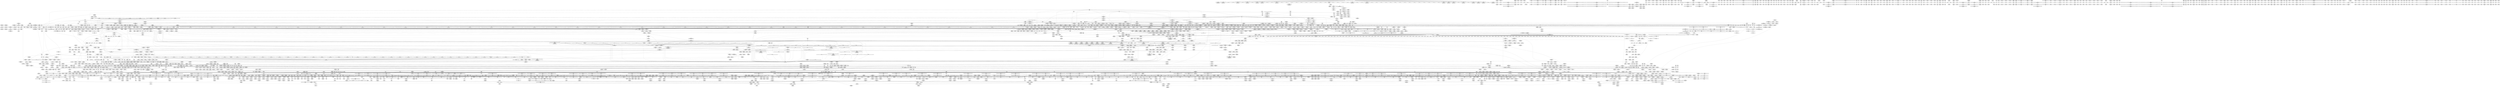 digraph {
	CE0x7e509c0 [shape=record,shape=Mrecord,label="{CE0x7e509c0|GLOBAL:__llvm_gcov_ctr32134|Global_var:__llvm_gcov_ctr32134|*SummSink*}"]
	CE0x58780c0 [shape=record,shape=Mrecord,label="{CE0x58780c0|tomoyo_const_part_length:add|security/tomoyo/util.c,634}"]
	CE0x5768d20 [shape=record,shape=Mrecord,label="{CE0x5768d20|__llvm_gcov_indirect_counter_increment114:tmp3}"]
	CE0x7cab400 [shape=record,shape=Mrecord,label="{CE0x7cab400|tomoyo_print_ulong:tmp3|security/tomoyo/util.c,239|*SummSink*}"]
	CE0x560c1c0 [shape=record,shape=Mrecord,label="{CE0x560c1c0|tomoyo_const_part_length:tmp20|security/tomoyo/util.c,628}"]
	CE0x63b5b60 [shape=record,shape=Mrecord,label="{CE0x63b5b60|128:_i8*,_1208:_%struct.file*,_:_CMRE_104,112_|*MultipleSource*|security/tomoyo/common.h,1205|security/tomoyo/common.h,1205}"]
	CE0x7fdd580 [shape=record,shape=Mrecord,label="{CE0x7fdd580|tomoyo_path_chown:tobool|security/tomoyo/tomoyo.c,382|*SummSink*}"]
	CE0x6686a20 [shape=record,shape=Mrecord,label="{CE0x6686a20|tomoyo_path_chown:tmp14|security/tomoyo/tomoyo.c,382|*SummSink*}"]
	CE0x7f7e920 [shape=record,shape=Mrecord,label="{CE0x7f7e920|GLOBAL:tomoyo_add_slash|*Constant*}"]
	CE0x661c8c0 [shape=record,shape=Mrecord,label="{CE0x661c8c0|i64*_getelementptr_inbounds_(_6_x_i64_,_6_x_i64_*___llvm_gcov_ctr26,_i64_0,_i64_3)|*Constant*|*SummSink*}"]
	CE0x7fe48b0 [shape=record,shape=Mrecord,label="{CE0x7fe48b0|tomoyo_audit_path_number_log:sw.bb1}"]
	CE0x7d06a30 [shape=record,shape=Mrecord,label="{CE0x7d06a30|i64*_getelementptr_inbounds_(_2_x_i64_,_2_x_i64_*___llvm_gcov_ctr31,_i64_0,_i64_1)|*Constant*}"]
	CE0x7d4f7c0 [shape=record,shape=Mrecord,label="{CE0x7d4f7c0|tomoyo_get_mode:add|security/tomoyo/util.c,984|*SummSource*}"]
	CE0x63b5d40 [shape=record,shape=Mrecord,label="{CE0x63b5d40|128:_i8*,_1208:_%struct.file*,_:_CMRE_112,120_|*MultipleSource*|security/tomoyo/common.h,1205|security/tomoyo/common.h,1205}"]
	CE0x58a4830 [shape=record,shape=Mrecord,label="{CE0x58a4830|tomoyo_path_number_perm:tmp54|security/tomoyo/file.c,724}"]
	CE0x6697a30 [shape=record,shape=Mrecord,label="{CE0x6697a30|i64*_getelementptr_inbounds_(_2_x_i64_,_2_x_i64_*___llvm_gcov_ctr31,_i64_0,_i64_0)|*Constant*}"]
	CE0x7e19d10 [shape=record,shape=Mrecord,label="{CE0x7e19d10|_ret_void,_!dbg_!38931|security/tomoyo/util.c,247}"]
	CE0x644dd10 [shape=record,shape=Mrecord,label="{CE0x644dd10|tomoyo_domain:do.body|*SummSource*}"]
	CE0x48fd3d0 [shape=record,shape=Mrecord,label="{CE0x48fd3d0|__kgid_val:tmp3|*SummSink*}"]
	CE0x4964fb0 [shape=record,shape=Mrecord,label="{CE0x4964fb0|i32_0|*Constant*}"]
	CE0x48fe2b0 [shape=record,shape=Mrecord,label="{CE0x48fe2b0|tomoyo_print_ulong:tmp11|security/tomoyo/util.c,241}"]
	CE0x6275d50 [shape=record,shape=Mrecord,label="{CE0x6275d50|tomoyo_print_ulong:if.then6}"]
	CE0x5798e90 [shape=record,shape=Mrecord,label="{CE0x5798e90|i64*_getelementptr_inbounds_(_14_x_i64_,_14_x_i64_*___llvm_gcov_ctr18115,_i64_0,_i64_11)|*Constant*}"]
	CE0x7e2f5f0 [shape=record,shape=Mrecord,label="{CE0x7e2f5f0|128:_i8*,_1208:_%struct.file*,_:_CMRE_28,29_}"]
	CE0x68a5860 [shape=record,shape=Mrecord,label="{CE0x68a5860|0:_i8*,_array:_GCRE_tomoyo_mac_keywords_external_constant_42_x_i8*_:_elem_22::|security/tomoyo/file.c,233}"]
	CE0x550b1d0 [shape=record,shape=Mrecord,label="{CE0x550b1d0|tomoyo_audit_path_number_log:tmp1}"]
	CE0x6641400 [shape=record,shape=Mrecord,label="{CE0x6641400|0:_i8,_array:_GCRE_tomoyo_index2category_constant_39_x_i8_c_00_00_00_00_00_00_00_00_00_00_00_00_00_00_00_00_00_00_00_00_00_00_00_01_01_01_01_01_01_01_01_01_01_01_01_01_01_01_02_,_align_16:_elem_1::|security/tomoyo/util.c,983}"]
	CE0x6769e50 [shape=record,shape=Mrecord,label="{CE0x6769e50|tomoyo_get_mode:mode.0|*SummSink*}"]
	CE0x47a7940 [shape=record,shape=Mrecord,label="{CE0x47a7940|i64*_getelementptr_inbounds_(_2_x_i64_,_2_x_i64_*___llvm_gcov_ctr33196,_i64_0,_i64_1)|*Constant*}"]
	CE0x72c1cf0 [shape=record,shape=Mrecord,label="{CE0x72c1cf0|tomoyo_fill_path_info:tmp4|security/tomoyo/util.c,667|*SummSink*}"]
	CE0x7d020b0 [shape=record,shape=Mrecord,label="{CE0x7d020b0|tomoyo_const_part_length:tmp44|security/tomoyo/util.c,645|*SummSource*}"]
	CE0x7da7e30 [shape=record,shape=Mrecord,label="{CE0x7da7e30|tomoyo_fill_path_info:land.end|*SummSink*}"]
	CE0x6389cb0 [shape=record,shape=Mrecord,label="{CE0x6389cb0|i1_true|*Constant*|*SummSource*}"]
	CE0x650efd0 [shape=record,shape=Mrecord,label="{CE0x650efd0|tomoyo_path_chown:tmp1}"]
	CE0x675a3c0 [shape=record,shape=Mrecord,label="{CE0x675a3c0|srcu_read_unlock:dep_map|include/linux/srcu.h,236|*SummSink*}"]
	CE0x54cc4b0 [shape=record,shape=Mrecord,label="{CE0x54cc4b0|i1_true|*Constant*}"]
	CE0x638a050 [shape=record,shape=Mrecord,label="{CE0x638a050|uid_valid:lnot|include/linux/uidgid.h,100|*SummSink*}"]
	CE0x644d6e0 [shape=record,shape=Mrecord,label="{CE0x644d6e0|i64*_getelementptr_inbounds_(_2_x_i64_,_2_x_i64_*___llvm_gcov_ctr23,_i64_0,_i64_0)|*Constant*|*SummSource*}"]
	CE0x6482800 [shape=record,shape=Mrecord,label="{CE0x6482800|tomoyo_domain:tmp6|security/tomoyo/common.h,1205|*SummSink*}"]
	CE0x6287300 [shape=record,shape=Mrecord,label="{CE0x6287300|tomoyo_const_part_length:while.cond|*SummSink*}"]
	CE0x5506870 [shape=record,shape=Mrecord,label="{CE0x5506870|tomoyo_const_part_length:tmp46|security/tomoyo/util.c,646|*SummSink*}"]
	CE0x68be900 [shape=record,shape=Mrecord,label="{CE0x68be900|tomoyo_path_number_perm:cmp|security/tomoyo/file.c,702}"]
	CE0x6794f50 [shape=record,shape=Mrecord,label="{CE0x6794f50|0:_%struct.tomoyo_obj_info*,_24:_%struct.tomoyo_path_info*,_32:_i64,_40:_i8,_72:_i8,_76:_i8,_:_SCMRE_37,38_}"]
	CE0x65a00d0 [shape=record,shape=Mrecord,label="{CE0x65a00d0|i64_2|*Constant*}"]
	CE0x7e61c50 [shape=record,shape=Mrecord,label="{CE0x7e61c50|uid_valid:tmp8|include/linux/uidgid.h,100}"]
	CE0x7d7fe60 [shape=record,shape=Mrecord,label="{CE0x7d7fe60|uid_valid:tmp|*SummSink*}"]
	CE0x7d188e0 [shape=record,shape=Mrecord,label="{CE0x7d188e0|gid_valid:.compoundliteral|*SummSource*}"]
	CE0x7dd3af0 [shape=record,shape=Mrecord,label="{CE0x7dd3af0|tomoyo_get_realpath:name|security/tomoyo/file.c,150}"]
	CE0x5404b90 [shape=record,shape=Mrecord,label="{CE0x5404b90|tomoyo_audit_path_number_log:radix.0}"]
	CE0x5878d60 [shape=record,shape=Mrecord,label="{CE0x5878d60|rcu_lock_release:tmp3}"]
	CE0x54950a0 [shape=record,shape=Mrecord,label="{CE0x54950a0|tomoyo_print_ulong:tmp2|security/tomoyo/util.c,239|*SummSource*}"]
	CE0x64b6be0 [shape=record,shape=Mrecord,label="{CE0x64b6be0|_call_void___srcu_read_unlock(%struct.srcu_struct*_%sp,_i32_%idx)_#9,_!dbg_!38906|include/linux/srcu.h,237}"]
	CE0x65ab220 [shape=record,shape=Mrecord,label="{CE0x65ab220|get_current:bb|*SummSink*}"]
	CE0x6675360 [shape=record,shape=Mrecord,label="{CE0x6675360|0:_i32,_:_SCMR_2,3_}"]
	CE0x67adf50 [shape=record,shape=Mrecord,label="{CE0x67adf50|tomoyo_path_chown:tmp22|security/tomoyo/tomoyo.c,385|*SummSource*}"]
	CE0x643b250 [shape=record,shape=Mrecord,label="{CE0x643b250|GLOBAL:tomoyo_print_ulong|*Constant*|*SummSource*}"]
	CE0x7cd1930 [shape=record,shape=Mrecord,label="{CE0x7cd1930|0:_i8,_array:_GCRE_tomoyo_index2category_constant_39_x_i8_c_00_00_00_00_00_00_00_00_00_00_00_00_00_00_00_00_00_00_00_00_00_00_00_01_01_01_01_01_01_01_01_01_01_01_01_01_01_01_02_,_align_16:_elem_33::|security/tomoyo/util.c,983}"]
	CE0x56b6c40 [shape=record,shape=Mrecord,label="{CE0x56b6c40|__llvm_gcov_indirect_counter_increment:counters|Function::__llvm_gcov_indirect_counter_increment&Arg::counters::|*SummSource*}"]
	CE0x7effd90 [shape=record,shape=Mrecord,label="{CE0x7effd90|GLOBAL:__llvm_gcov_ctr25|Global_var:__llvm_gcov_ctr25}"]
	CE0x7cbb070 [shape=record,shape=Mrecord,label="{CE0x7cbb070|tomoyo_get_mode:tmp21|security/tomoyo/util.c,985|*SummSource*}"]
	CE0x6676250 [shape=record,shape=Mrecord,label="{CE0x6676250|i64*_getelementptr_inbounds_(_6_x_i64_,_6_x_i64_*___llvm_gcov_ctr26,_i64_0,_i64_5)|*Constant*|*SummSink*}"]
	CE0x63c0930 [shape=record,shape=Mrecord,label="{CE0x63c0930|tomoyo_get_realpath:tmp10|security/tomoyo/file.c,155|*SummSink*}"]
	CE0x57ac020 [shape=record,shape=Mrecord,label="{CE0x57ac020|tomoyo_path_number_perm:idxprom|security/tomoyo/file.c,701|*SummSource*}"]
	CE0x65a33c0 [shape=record,shape=Mrecord,label="{CE0x65a33c0|tomoyo_read_unlock:tmp3|*SummSink*}"]
	CE0x7cbb7f0 [shape=record,shape=Mrecord,label="{CE0x7cbb7f0|i64*_getelementptr_inbounds_(_12_x_i64_,_12_x_i64_*___llvm_gcov_ctr31133,_i64_0,_i64_9)|*Constant*}"]
	CE0x6503160 [shape=record,shape=Mrecord,label="{CE0x6503160|0:_i8*,_array:_GCRE_tomoyo_mac_keywords_external_constant_42_x_i8*_:_elem_0::|security/tomoyo/file.c,233}"]
	CE0x5616eb0 [shape=record,shape=Mrecord,label="{CE0x5616eb0|tomoyo_const_part_length:tmp21|security/tomoyo/util.c,631}"]
	CE0x7d5a9a0 [shape=record,shape=Mrecord,label="{CE0x7d5a9a0|VOIDTB_TE:_CE_206,207_}"]
	CE0x67c1110 [shape=record,shape=Mrecord,label="{CE0x67c1110|tomoyo_const_part_length:tmp25|security/tomoyo/util.c,641}"]
	CE0x54fcf20 [shape=record,shape=Mrecord,label="{CE0x54fcf20|i64_3|*Constant*}"]
	CE0x62805d0 [shape=record,shape=Mrecord,label="{CE0x62805d0|i64_ptrtoint_(i8*_blockaddress(_rcu_lock_acquire,_%__here)_to_i64)|*Constant*}"]
	CE0x7e61950 [shape=record,shape=Mrecord,label="{CE0x7e61950|uid_valid:coerce.dive2|include/linux/uidgid.h,100|*SummSink*}"]
	CE0x64b9200 [shape=record,shape=Mrecord,label="{CE0x64b9200|__kgid_val:gid.coerce|Function::__kgid_val&Arg::gid.coerce::}"]
	CE0x7d73ce0 [shape=record,shape=Mrecord,label="{CE0x7d73ce0|i64_7|*Constant*}"]
	CE0x7e424f0 [shape=record,shape=Mrecord,label="{CE0x7e424f0|0:_i32,_:_SCMR_0,1_}"]
	CE0x633d150 [shape=record,shape=Mrecord,label="{CE0x633d150|tomoyo_add_slash:call|security/tomoyo/file.c,136}"]
	CE0x4960c80 [shape=record,shape=Mrecord,label="{CE0x4960c80|tomoyo_const_part_length:tmp40|security/tomoyo/util.c,644}"]
	CE0x7c9f580 [shape=record,shape=Mrecord,label="{CE0x7c9f580|0:_i32,_:_SCMR_1,2_}"]
	CE0x4780460 [shape=record,shape=Mrecord,label="{CE0x4780460|tomoyo_get_realpath:return|*SummSource*}"]
	CE0x549f1b0 [shape=record,shape=Mrecord,label="{CE0x549f1b0|GLOBAL:get_current|*Constant*}"]
	CE0x7e2f9b0 [shape=record,shape=Mrecord,label="{CE0x7e2f9b0|128:_i8*,_1208:_%struct.file*,_:_CMRE_31,32_}"]
	CE0x641b5e0 [shape=record,shape=Mrecord,label="{CE0x641b5e0|tomoyo_path_number_perm:tmp33|security/tomoyo/file.c,715|*SummSink*}"]
	CE0x55096b0 [shape=record,shape=Mrecord,label="{CE0x55096b0|uid_eq:tmp1}"]
	CE0x660ecb0 [shape=record,shape=Mrecord,label="{CE0x660ecb0|tomoyo_path_chown:tmp13|security/tomoyo/tomoyo.c,382|*SummSink*}"]
	CE0x7d18840 [shape=record,shape=Mrecord,label="{CE0x7d18840|gid_valid:.compoundliteral}"]
	CE0x72c5980 [shape=record,shape=Mrecord,label="{CE0x72c5980|tomoyo_const_part_length:tmp4|security/tomoyo/util.c,624|*SummSink*}"]
	CE0x7d5af00 [shape=record,shape=Mrecord,label="{CE0x7d5af00|%struct.tomoyo_domain_info*_null|*Constant*}"]
	CE0x6375850 [shape=record,shape=Mrecord,label="{CE0x6375850|0:_i8*,_array:_GCRE_tomoyo_mac_keywords_external_constant_42_x_i8*_:_elem_30::|security/tomoyo/file.c,233}"]
	CE0x65a2af0 [shape=record,shape=Mrecord,label="{CE0x65a2af0|tomoyo_read_unlock:tmp2|*SummSink*}"]
	CE0x7f95ed0 [shape=record,shape=Mrecord,label="{CE0x7f95ed0|tomoyo_path_chown:error.0|*SummSource*}"]
	CE0x7f20420 [shape=record,shape=Mrecord,label="{CE0x7f20420|%struct.tomoyo_domain_info*_null|*Constant*|*SummSink*}"]
	CE0x63457d0 [shape=record,shape=Mrecord,label="{CE0x63457d0|tomoyo_fill_path_info:arrayidx|security/tomoyo/util.c,667|*SummSource*}"]
	CE0x67c0b40 [shape=record,shape=Mrecord,label="{CE0x67c0b40|tomoyo_const_part_length:cmp12|security/tomoyo/util.c,641|*SummSource*}"]
	CE0x68a5be0 [shape=record,shape=Mrecord,label="{CE0x68a5be0|0:_i8*,_array:_GCRE_tomoyo_mac_keywords_external_constant_42_x_i8*_:_elem_24::|security/tomoyo/file.c,233}"]
	CE0x64826f0 [shape=record,shape=Mrecord,label="{CE0x64826f0|tomoyo_domain:tmp6|security/tomoyo/common.h,1205|*SummSource*}"]
	CE0x7d061e0 [shape=record,shape=Mrecord,label="{CE0x7d061e0|tomoyo_audit_path_number_log:sw.default|*SummSink*}"]
	CE0x6282c10 [shape=record,shape=Mrecord,label="{CE0x6282c10|tomoyo_path_chown:call|security/tomoyo/tomoyo.c,379|*SummSink*}"]
	CE0x62d8500 [shape=record,shape=Mrecord,label="{CE0x62d8500|_call_void___srcu_read_unlock(%struct.srcu_struct*_%sp,_i32_%idx)_#9,_!dbg_!38906|include/linux/srcu.h,237|*SummSink*}"]
	CE0x4960da0 [shape=record,shape=Mrecord,label="{CE0x4960da0|tomoyo_const_part_length:tmp40|security/tomoyo/util.c,644|*SummSource*}"]
	CE0x68be1b0 [shape=record,shape=Mrecord,label="{CE0x68be1b0|VOIDTB_TE:_CE_8,12_}"]
	CE0x7ccbac0 [shape=record,shape=Mrecord,label="{CE0x7ccbac0|tomoyo_path_number_perm:call|security/tomoyo/file.c,701|*SummSink*}"]
	CE0x561a080 [shape=record,shape=Mrecord,label="{CE0x561a080|tomoyo_read_unlock:tmp|*SummSource*}"]
	CE0x54fc7f0 [shape=record,shape=Mrecord,label="{CE0x54fc7f0|tomoyo_get_mode:arrayidx|security/tomoyo/util.c,981|*SummSink*}"]
	CE0x6503bc0 [shape=record,shape=Mrecord,label="{CE0x6503bc0|tomoyo_domain:tmp8|security/tomoyo/common.h,1205}"]
	CE0x6874520 [shape=record,shape=Mrecord,label="{CE0x6874520|gid_valid:coerce.dive2|include/linux/uidgid.h,105|*SummSource*}"]
	CE0x4a22e80 [shape=record,shape=Mrecord,label="{CE0x4a22e80|_call_void___llvm_gcov_indirect_counter_increment(i32*___llvm_gcov_global_state_pred30,_i64**_getelementptr_inbounds_(_3_x_i64*_,_3_x_i64*_*___llvm_gcda_edge_table29,_i64_0,_i64_1)),_!dbg_!38911|security/tomoyo/file.c,222|*SummSource*}"]
	CE0x65050d0 [shape=record,shape=Mrecord,label="{CE0x65050d0|uid_valid:uid.coerce|Function::uid_valid&Arg::uid.coerce::}"]
	CE0x47d8f70 [shape=record,shape=Mrecord,label="{CE0x47d8f70|i64*_getelementptr_inbounds_(_12_x_i64_,_12_x_i64_*___llvm_gcov_ctr31133,_i64_0,_i64_10)|*Constant*|*SummSource*}"]
	CE0x58b3360 [shape=record,shape=Mrecord,label="{CE0x58b3360|i64*_getelementptr_inbounds_(_4_x_i64_,_4_x_i64_*___llvm_gcov_ctr24,_i64_0,_i64_1)|*Constant*}"]
	CE0x63c10f0 [shape=record,shape=Mrecord,label="{CE0x63c10f0|tomoyo_get_realpath:retval.0}"]
	CE0x66e3d90 [shape=record,shape=Mrecord,label="{CE0x66e3d90|tomoyo_const_part_length:tmp1|*SummSource*}"]
	CE0x7fe37b0 [shape=record,shape=Mrecord,label="{CE0x7fe37b0|__llvm_gcov_indirect_counter_increment:counters|Function::__llvm_gcov_indirect_counter_increment&Arg::counters::|*SummSink*}"]
	CE0x7e282e0 [shape=record,shape=Mrecord,label="{CE0x7e282e0|128:_i8*,_1208:_%struct.file*,_:_CMRE_8,16_|*MultipleSource*|security/tomoyo/common.h,1205|security/tomoyo/common.h,1205}"]
	CE0x66a90c0 [shape=record,shape=Mrecord,label="{CE0x66a90c0|i32_0|*Constant*|*SummSource*}"]
	CE0x47da740 [shape=record,shape=Mrecord,label="{CE0x47da740|tomoyo_audit_path_number_log:tmp2|security/tomoyo/file.c,213|*SummSink*}"]
	CE0x7de3880 [shape=record,shape=Mrecord,label="{CE0x7de3880|tomoyo_print_ulong:buffer_len|Function::tomoyo_print_ulong&Arg::buffer_len::|*SummSource*}"]
	CE0x63d5d50 [shape=record,shape=Mrecord,label="{CE0x63d5d50|tomoyo_path_number_perm:tmp11|security/tomoyo/file.c,702|*SummSink*}"]
	CE0x7fc8490 [shape=record,shape=Mrecord,label="{CE0x7fc8490|tomoyo_audit_path_number_log:entry|*SummSink*}"]
	CE0x66bec70 [shape=record,shape=Mrecord,label="{CE0x66bec70|tomoyo_get_mode:tobool|security/tomoyo/util.c,978|*SummSink*}"]
	CE0x675ff80 [shape=record,shape=Mrecord,label="{CE0x675ff80|tomoyo_const_part_length:tmp48|security/tomoyo/util.c,649|*SummSink*}"]
	CE0x6641110 [shape=record,shape=Mrecord,label="{CE0x6641110|i64*_getelementptr_inbounds_(_14_x_i64_,_14_x_i64_*___llvm_gcov_ctr18115,_i64_0,_i64_3)|*Constant*}"]
	CE0x72c63c0 [shape=record,shape=Mrecord,label="{CE0x72c63c0|tomoyo_const_part_length:while.end}"]
	CE0x65b8b30 [shape=record,shape=Mrecord,label="{CE0x65b8b30|srcu_read_lock:call|include/linux/srcu.h,220|*SummSink*}"]
	CE0x679ba80 [shape=record,shape=Mrecord,label="{CE0x679ba80|tomoyo_print_ulong:tmp17|security/tomoyo/util.c,243}"]
	CE0x7f77960 [shape=record,shape=Mrecord,label="{CE0x7f77960|tomoyo_domain:tmp22|security/tomoyo/common.h,1205}"]
	CE0x662a720 [shape=record,shape=Mrecord,label="{CE0x662a720|0:_i8,_array:_GCRE_tomoyo_index2category_constant_39_x_i8_c_00_00_00_00_00_00_00_00_00_00_00_00_00_00_00_00_00_00_00_00_00_00_00_01_01_01_01_01_01_01_01_01_01_01_01_01_01_01_02_,_align_16:_elem_16::|security/tomoyo/util.c,983}"]
	CE0x7d6ca40 [shape=record,shape=Mrecord,label="{CE0x7d6ca40|0:_i32,_:_SCMR_3,4_}"]
	CE0x72c35f0 [shape=record,shape=Mrecord,label="{CE0x72c35f0|tomoyo_const_part_length:tmp11|security/tomoyo/util.c,626|*SummSource*}"]
	CE0x566a2c0 [shape=record,shape=Mrecord,label="{CE0x566a2c0|rcu_lock_acquire:tmp}"]
	CE0x7e54f20 [shape=record,shape=Mrecord,label="{CE0x7e54f20|tomoyo_const_part_length:cmp15|security/tomoyo/util.c,641|*SummSource*}"]
	CE0x654fdd0 [shape=record,shape=Mrecord,label="{CE0x654fdd0|_ret_i32_%call,_!dbg_!38907|include/linux/srcu.h,223|*SummSource*}"]
	CE0x72cdb10 [shape=record,shape=Mrecord,label="{CE0x72cdb10|tomoyo_domain:tmp10|security/tomoyo/common.h,1205}"]
	CE0x65ab2e0 [shape=record,shape=Mrecord,label="{CE0x65ab2e0|i64*_getelementptr_inbounds_(_2_x_i64_,_2_x_i64_*___llvm_gcov_ctr53148,_i64_0,_i64_0)|*Constant*}"]
	CE0x6775de0 [shape=record,shape=Mrecord,label="{CE0x6775de0|0:_%struct.tomoyo_obj_info*,_24:_%struct.tomoyo_path_info*,_32:_i64,_40:_i8,_72:_i8,_76:_i8,_:_SCMRE_31,32_}"]
	CE0x53fb030 [shape=record,shape=Mrecord,label="{CE0x53fb030|0:_i8,_array:_GCRE_tomoyo_index2category_constant_39_x_i8_c_00_00_00_00_00_00_00_00_00_00_00_00_00_00_00_00_00_00_00_00_00_00_00_01_01_01_01_01_01_01_01_01_01_01_01_01_01_01_02_,_align_16:_elem_5::|security/tomoyo/util.c,983}"]
	CE0x7e6a580 [shape=record,shape=Mrecord,label="{CE0x7e6a580|gid_eq:call|include/linux/uidgid.h,55}"]
	CE0x560c900 [shape=record,shape=Mrecord,label="{CE0x560c900|tomoyo_const_part_length:tmp9|security/tomoyo/util.c,626|*SummSource*}"]
	CE0x5715d00 [shape=record,shape=Mrecord,label="{CE0x5715d00|tomoyo_const_part_length:tmp28|security/tomoyo/util.c,641}"]
	CE0x48c6980 [shape=record,shape=Mrecord,label="{CE0x48c6980|__llvm_gcov_indirect_counter_increment114:predecessor|Function::__llvm_gcov_indirect_counter_increment114&Arg::predecessor::|*SummSource*}"]
	CE0x587a3f0 [shape=record,shape=Mrecord,label="{CE0x587a3f0|i32_8|*Constant*}"]
	CE0x7da7560 [shape=record,shape=Mrecord,label="{CE0x7da7560|tomoyo_fill_path_info:tmp2|*LoadInst*|security/tomoyo/util.c,663|*SummSink*}"]
	CE0x58a4b80 [shape=record,shape=Mrecord,label="{CE0x58a4b80|tomoyo_path_number_perm:tmp54|security/tomoyo/file.c,724|*SummSink*}"]
	CE0x6483170 [shape=record,shape=Mrecord,label="{CE0x6483170|GLOBAL:lockdep_rcu_suspicious|*Constant*}"]
	CE0x662aec0 [shape=record,shape=Mrecord,label="{CE0x662aec0|tomoyo_get_mode:config|security/tomoyo/util.c,981|*SummSink*}"]
	CE0x7f1ff50 [shape=record,shape=Mrecord,label="{CE0x7f1ff50|gid_valid:tmp6|include/linux/uidgid.h,105}"]
	CE0x57d5840 [shape=record,shape=Mrecord,label="{CE0x57d5840|0:_%struct.tomoyo_obj_info*,_24:_%struct.tomoyo_path_info*,_32:_i64,_40:_i8,_72:_i8,_76:_i8,_:_SCMRE_45,46_}"]
	CE0x7f5ff80 [shape=record,shape=Mrecord,label="{CE0x7f5ff80|tomoyo_print_ulong:tmp23|*SummSource*}"]
	CE0x62e2600 [shape=record,shape=Mrecord,label="{CE0x62e2600|__llvm_gcov_indirect_counter_increment:tmp}"]
	CE0x48f61e0 [shape=record,shape=Mrecord,label="{CE0x48f61e0|tomoyo_path_number_perm:if.then|*SummSource*}"]
	CE0x49faf70 [shape=record,shape=Mrecord,label="{CE0x49faf70|_call_void___llvm_gcov_indirect_counter_increment(i32*___llvm_gcov_global_state_pred30,_i64**_getelementptr_inbounds_(_3_x_i64*_,_3_x_i64*_*___llvm_gcda_edge_table29,_i64_0,_i64_2)),_!dbg_!38915|security/tomoyo/file.c,225}"]
	CE0x6610710 [shape=record,shape=Mrecord,label="{CE0x6610710|COLLAPSED:_GCMRE___llvm_gcov_ctr37192_internal_global_2_x_i64_zeroinitializer:_elem_0:default:}"]
	CE0x72d55c0 [shape=record,shape=Mrecord,label="{CE0x72d55c0|tomoyo_get_mode:index|Function::tomoyo_get_mode&Arg::index::}"]
	CE0x490aaa0 [shape=record,shape=Mrecord,label="{CE0x490aaa0|i64*_getelementptr_inbounds_(_22_x_i64_,_22_x_i64_*___llvm_gcov_ctr9,_i64_0,_i64_5)|*Constant*|*SummSink*}"]
	CE0x54cbb40 [shape=record,shape=Mrecord,label="{CE0x54cbb40|tomoyo_domain:tmp2}"]
	CE0x55c7770 [shape=record,shape=Mrecord,label="{CE0x55c7770|i64_19|*Constant*|*SummSink*}"]
	CE0x66717b0 [shape=record,shape=Mrecord,label="{CE0x66717b0|i64*_getelementptr_inbounds_(_31_x_i64_,_31_x_i64_*___llvm_gcov_ctr43150,_i64_0,_i64_30)|*Constant*}"]
	CE0x7de41d0 [shape=record,shape=Mrecord,label="{CE0x7de41d0|tomoyo_audit_path_number_log:tmp12|security/tomoyo/file.c,231}"]
	CE0x5405080 [shape=record,shape=Mrecord,label="{CE0x5405080|i64*_getelementptr_inbounds_(_12_x_i64_,_12_x_i64_*___llvm_gcov_ctr28,_i64_0,_i64_11)|*Constant*|*SummSource*}"]
	CE0x688b7a0 [shape=record,shape=Mrecord,label="{CE0x688b7a0|i64*_getelementptr_inbounds_(_14_x_i64_,_14_x_i64_*___llvm_gcov_ctr18115,_i64_0,_i64_10)|*Constant*|*SummSource*}"]
	CE0x586b1f0 [shape=record,shape=Mrecord,label="{CE0x586b1f0|tomoyo_fill_path_info:tmp6|security/tomoyo/util.c,667}"]
	CE0x6631fd0 [shape=record,shape=Mrecord,label="{CE0x6631fd0|GLOBAL:from_kuid|*Constant*|*SummSource*}"]
	CE0x66103b0 [shape=record,shape=Mrecord,label="{CE0x66103b0|tomoyo_print_ulong:tmp1|*SummSink*}"]
	CE0x68b1090 [shape=record,shape=Mrecord,label="{CE0x68b1090|_call_void_mcount()_#3}"]
	CE0x7c4af60 [shape=record,shape=Mrecord,label="{CE0x7c4af60|tomoyo_get_realpath:bb}"]
	CE0x4841250 [shape=record,shape=Mrecord,label="{CE0x4841250|tomoyo_path_number_perm:tmp12|*LoadInst*|security/tomoyo/file.c,702|*SummSource*}"]
	CE0x4694e70 [shape=record,shape=Mrecord,label="{CE0x4694e70|GLOBAL:tomoyo_get_realpath|*Constant*|*SummSink*}"]
	CE0x7cf4460 [shape=record,shape=Mrecord,label="{CE0x7cf4460|tomoyo_path_number_perm:do.body|*SummSink*}"]
	CE0x57ac830 [shape=record,shape=Mrecord,label="{CE0x57ac830|tomoyo_init_request_info:domain|Function::tomoyo_init_request_info&Arg::domain::|*SummSink*}"]
	CE0x7e2fd70 [shape=record,shape=Mrecord,label="{CE0x7e2fd70|128:_i8*,_1208:_%struct.file*,_:_CMRE_34,35_}"]
	CE0x7c900d0 [shape=record,shape=Mrecord,label="{CE0x7c900d0|_call_void_mcount()_#3|*SummSink*}"]
	CE0x6891650 [shape=record,shape=Mrecord,label="{CE0x6891650|rcu_lock_acquire:tmp5|include/linux/rcupdate.h,418|*SummSink*}"]
	CE0x628b6b0 [shape=record,shape=Mrecord,label="{CE0x628b6b0|i8*_undef|*Constant*|*SummSource*}"]
	CE0x647eb50 [shape=record,shape=Mrecord,label="{CE0x647eb50|tomoyo_get_mode:call|security/tomoyo/util.c,980|*SummSource*}"]
	CE0x5553610 [shape=record,shape=Mrecord,label="{CE0x5553610|i32_78|*Constant*|*SummSource*}"]
	CE0x7d02b60 [shape=record,shape=Mrecord,label="{CE0x7d02b60|tomoyo_const_part_length:tmp45|security/tomoyo/util.c,645|*SummSource*}"]
	CE0x7e292d0 [shape=record,shape=Mrecord,label="{CE0x7e292d0|_call_void_tomoyo_add_slash(%struct.tomoyo_path_info*_%buf)_#9,_!dbg_!38934|security/tomoyo/file.c,709|*SummSource*}"]
	CE0x7d393d0 [shape=record,shape=Mrecord,label="{CE0x7d393d0|tomoyo_path_chown:uid|security/tomoyo/tomoyo.c, 376}"]
	CE0x7d805c0 [shape=record,shape=Mrecord,label="{CE0x7d805c0|uid_valid:tmp2|*SummSink*}"]
	CE0x633db90 [shape=record,shape=Mrecord,label="{CE0x633db90|_call_void_tomoyo_fill_path_info(%struct.tomoyo_path_info*_%buf)_#9,_!dbg_!38911|security/tomoyo/file.c,137|*SummSource*}"]
	CE0x72d5b90 [shape=record,shape=Mrecord,label="{CE0x72d5b90|tomoyo_get_mode:index|Function::tomoyo_get_mode&Arg::index::|*SummSource*}"]
	CE0x6368030 [shape=record,shape=Mrecord,label="{CE0x6368030|tomoyo_domain:tmp5|security/tomoyo/common.h,1205|*SummSink*}"]
	CE0x552c2c0 [shape=record,shape=Mrecord,label="{CE0x552c2c0|_call_void_mcount()_#3}"]
	CE0x63d5910 [shape=record,shape=Mrecord,label="{CE0x63d5910|tomoyo_path_number_perm:tmp10|security/tomoyo/file.c,702|*SummSink*}"]
	CE0x7fcf310 [shape=record,shape=Mrecord,label="{CE0x7fcf310|VOIDTB_TE:_CE_158,159_}"]
	CE0x55f8550 [shape=record,shape=Mrecord,label="{CE0x55f8550|tomoyo_fill_path_info:tmp2|*LoadInst*|security/tomoyo/util.c,663|*SummSource*}"]
	CE0x7f6ce40 [shape=record,shape=Mrecord,label="{CE0x7f6ce40|tomoyo_init_request_info:mode|security/tomoyo/util.c,1010}"]
	CE0x561a010 [shape=record,shape=Mrecord,label="{CE0x561a010|COLLAPSED:_GCMRE___llvm_gcov_ctr31_internal_global_2_x_i64_zeroinitializer:_elem_0:default:}"]
	CE0x7f52d70 [shape=record,shape=Mrecord,label="{CE0x7f52d70|i64_0|*Constant*}"]
	CE0x486b270 [shape=record,shape=Mrecord,label="{CE0x486b270|tomoyo_read_lock:bb|*SummSource*}"]
	CE0x584f550 [shape=record,shape=Mrecord,label="{CE0x584f550|tomoyo_get_mode:if.then2|*SummSource*}"]
	CE0x63a0020 [shape=record,shape=Mrecord,label="{CE0x63a0020|VOIDTB_TE:_CE_72,80_}"]
	CE0x4875e90 [shape=record,shape=Mrecord,label="{CE0x4875e90|tomoyo_domain:tmp23|security/tomoyo/common.h,1205|*SummSource*}"]
	CE0x5628a80 [shape=record,shape=Mrecord,label="{CE0x5628a80|__llvm_gcov_indirect_counter_increment:tmp6}"]
	CE0x649fad0 [shape=record,shape=Mrecord,label="{CE0x649fad0|tomoyo_path_chown:uid.coerce|Function::tomoyo_path_chown&Arg::uid.coerce::|*SummSource*}"]
	CE0x68ab2e0 [shape=record,shape=Mrecord,label="{CE0x68ab2e0|gid_eq:left.coerce|Function::gid_eq&Arg::left.coerce::|*SummSource*}"]
	CE0x661bfa0 [shape=record,shape=Mrecord,label="{CE0x661bfa0|tomoyo_print_ulong:if.then13|*SummSource*}"]
	CE0x7e42590 [shape=record,shape=Mrecord,label="{CE0x7e42590|0:_i32,_:_SCMR_1,2_}"]
	CE0x5494ac0 [shape=record,shape=Mrecord,label="{CE0x5494ac0|rcu_lock_release:entry}"]
	CE0x549ec50 [shape=record,shape=Mrecord,label="{CE0x549ec50|tomoyo_domain:call3|security/tomoyo/common.h,1205}"]
	CE0x55afd40 [shape=record,shape=Mrecord,label="{CE0x55afd40|tomoyo_fill_path_info:tmp7|security/tomoyo/util.c,667|*SummSource*}"]
	CE0x661b6d0 [shape=record,shape=Mrecord,label="{CE0x661b6d0|tomoyo_fill_path_info:is_dir|security/tomoyo/util.c,667}"]
	CE0x55fe6b0 [shape=record,shape=Mrecord,label="{CE0x55fe6b0|tomoyo_get_mode:tmp6|security/tomoyo/util.c,978}"]
	CE0x54a0000 [shape=record,shape=Mrecord,label="{CE0x54a0000|tomoyo_print_ulong:if.else9|*SummSink*}"]
	CE0x6416fd0 [shape=record,shape=Mrecord,label="{CE0x6416fd0|i64*_getelementptr_inbounds_(_31_x_i64_,_31_x_i64_*___llvm_gcov_ctr43150,_i64_0,_i64_21)|*Constant*|*SummSource*}"]
	CE0x48f5600 [shape=record,shape=Mrecord,label="{CE0x48f5600|__llvm_gcov_indirect_counter_increment:predecessor|Function::__llvm_gcov_indirect_counter_increment&Arg::predecessor::|*SummSink*}"]
	CE0x61f62a0 [shape=record,shape=Mrecord,label="{CE0x61f62a0|uid_valid:tmp3|*SummSource*}"]
	CE0x5801740 [shape=record,shape=Mrecord,label="{CE0x5801740|rcu_lock_acquire:tmp2}"]
	CE0x6734120 [shape=record,shape=Mrecord,label="{CE0x6734120|tomoyo_const_part_length:conv20|security/tomoyo/util.c,644|*SummSink*}"]
	CE0x7d085e0 [shape=record,shape=Mrecord,label="{CE0x7d085e0|tomoyo_path_number_perm:tmp38|security/tomoyo/file.c,717}"]
	CE0x7dd32b0 [shape=record,shape=Mrecord,label="{CE0x7dd32b0|uid_valid:tmp4}"]
	CE0x64221f0 [shape=record,shape=Mrecord,label="{CE0x64221f0|_call_void_tomoyo_check_acl(%struct.tomoyo_request_info*_%r,_i1_(%struct.tomoyo_request_info*,_%struct.tomoyo_acl_info*)*_tomoyo_check_path_number_acl)_#9,_!dbg_!38950|security/tomoyo/file.c,715|*SummSink*}"]
	CE0x477ff00 [shape=record,shape=Mrecord,label="{CE0x477ff00|tomoyo_get_realpath:name|security/tomoyo/file.c,150|*SummSink*}"]
	CE0x7d05760 [shape=record,shape=Mrecord,label="{CE0x7d05760|i64_176|*Constant*}"]
	CE0x574c640 [shape=record,shape=Mrecord,label="{CE0x574c640|i64*_getelementptr_inbounds_(_6_x_i64_,_6_x_i64_*___llvm_gcov_ctr26,_i64_0,_i64_4)|*Constant*|*SummSink*}"]
	CE0x6757f20 [shape=record,shape=Mrecord,label="{CE0x6757f20|tomoyo_audit_path_number_log:param6|security/tomoyo/file.c,235}"]
	CE0x64b8d20 [shape=record,shape=Mrecord,label="{CE0x64b8d20|GLOBAL:__kgid_val|*Constant*}"]
	CE0x7e27a30 [shape=record,shape=Mrecord,label="{CE0x7e27a30|tomoyo_domain:tmp23|security/tomoyo/common.h,1205}"]
	CE0x670fe20 [shape=record,shape=Mrecord,label="{CE0x670fe20|tomoyo_path_number_perm:tmp42|security/tomoyo/file.c,721|*SummSink*}"]
	CE0x6687190 [shape=record,shape=Mrecord,label="{CE0x6687190|GLOBAL:gid_valid|*Constant*|*SummSink*}"]
	CE0x687ffe0 [shape=record,shape=Mrecord,label="{CE0x687ffe0|tomoyo_const_part_length:if.then|*SummSource*}"]
	CE0x6477cf0 [shape=record,shape=Mrecord,label="{CE0x6477cf0|tomoyo_domain:do.end|*SummSink*}"]
	CE0x7cacce0 [shape=record,shape=Mrecord,label="{CE0x7cacce0|tomoyo_add_slash:tmp6|security/tomoyo/file.c,131|*SummSink*}"]
	CE0x486a3d0 [shape=record,shape=Mrecord,label="{CE0x486a3d0|COLLAPSED:_GCMRE___llvm_gcov_ctr26_internal_global_6_x_i64_zeroinitializer:_elem_0:default:}"]
	CE0x552bf90 [shape=record,shape=Mrecord,label="{CE0x552bf90|srcu_read_lock:tmp2}"]
	CE0x66868d0 [shape=record,shape=Mrecord,label="{CE0x66868d0|tomoyo_path_chown:tmp14|security/tomoyo/tomoyo.c,382|*SummSource*}"]
	CE0x661ba20 [shape=record,shape=Mrecord,label="{CE0x661ba20|GLOBAL:__llvm_gcov_ctr18115|Global_var:__llvm_gcov_ctr18115|*SummSource*}"]
	CE0x6892be0 [shape=record,shape=Mrecord,label="{CE0x6892be0|i64*_getelementptr_inbounds_(_5_x_i64_,_5_x_i64_*___llvm_gcov_ctr32134,_i64_0,_i64_3)|*Constant*|*SummSink*}"]
	CE0x47ef170 [shape=record,shape=Mrecord,label="{CE0x47ef170|_ret_i32_%retval.0,_!dbg_!38935|security/tomoyo/util.c,988|*SummSource*}"]
	CE0x5552da0 [shape=record,shape=Mrecord,label="{CE0x5552da0|get_current:entry|*SummSink*}"]
	CE0x4945e50 [shape=record,shape=Mrecord,label="{CE0x4945e50|i32_-1|*Constant*}"]
	CE0x7fddac0 [shape=record,shape=Mrecord,label="{CE0x7fddac0|tomoyo_path_chown:coerce.dive6|security/tomoyo/tomoyo.c,382}"]
	CE0x5494a50 [shape=record,shape=Mrecord,label="{CE0x5494a50|GLOBAL:rcu_lock_release|*Constant*|*SummSink*}"]
	CE0x55ee1c0 [shape=record,shape=Mrecord,label="{CE0x55ee1c0|i64_0|*Constant*}"]
	CE0x58017b0 [shape=record,shape=Mrecord,label="{CE0x58017b0|rcu_lock_acquire:tmp2|*SummSource*}"]
	CE0x675abd0 [shape=record,shape=Mrecord,label="{CE0x675abd0|rcu_lock_release:map|Function::rcu_lock_release&Arg::map::|*SummSink*}"]
	CE0x55af690 [shape=record,shape=Mrecord,label="{CE0x55af690|_call_void_mcount()_#3|*SummSource*}"]
	CE0x624a990 [shape=record,shape=Mrecord,label="{CE0x624a990|rcu_lock_release:tmp4|include/linux/rcupdate.h,423|*SummSource*}"]
	CE0x47ce060 [shape=record,shape=Mrecord,label="{CE0x47ce060|__kgid_val:tmp2}"]
	CE0x7cf3940 [shape=record,shape=Mrecord,label="{CE0x7cf3940|_ret_i1_%cmp,_!dbg_!38907|include/linux/uidgid.h,55}"]
	CE0x67d4030 [shape=record,shape=Mrecord,label="{CE0x67d4030|tomoyo_print_ulong:tmp26|security/tomoyo/util.c,247|*SummSink*}"]
	CE0x7e54b60 [shape=record,shape=Mrecord,label="{CE0x7e54b60|i32_55|*Constant*|*SummSink*}"]
	CE0x7d7de70 [shape=record,shape=Mrecord,label="{CE0x7d7de70|VOIDTB_TE:_CE_186,187_}"]
	CE0x66e4000 [shape=record,shape=Mrecord,label="{CE0x66e4000|_call_void_mcount()_#3}"]
	CE0x7f75760 [shape=record,shape=Mrecord,label="{CE0x7f75760|uid_valid:val|include/linux/uidgid.h,100|*SummSource*}"]
	CE0x6459840 [shape=record,shape=Mrecord,label="{CE0x6459840|tomoyo_path_number_perm:call15|security/tomoyo/file.c,716}"]
	CE0x7cf4150 [shape=record,shape=Mrecord,label="{CE0x7cf4150|tomoyo_add_slash:tmp8|security/tomoyo/file.c,132|*SummSource*}"]
	CE0x566a380 [shape=record,shape=Mrecord,label="{CE0x566a380|tomoyo_print_ulong:tmp11|security/tomoyo/util.c,241|*SummSink*}"]
	CE0x47cdaa0 [shape=record,shape=Mrecord,label="{CE0x47cdaa0|0:_i32,_:_SCMR_1,2_}"]
	CE0x5838a30 [shape=record,shape=Mrecord,label="{CE0x5838a30|i64_4|*Constant*}"]
	CE0x7ddac30 [shape=record,shape=Mrecord,label="{CE0x7ddac30|uid_eq:entry|*SummSource*}"]
	CE0x635f010 [shape=record,shape=Mrecord,label="{CE0x635f010|tomoyo_audit_path_number_log:tmp16|security/tomoyo/file.c,235|*SummSink*}"]
	CE0x49181f0 [shape=record,shape=Mrecord,label="{CE0x49181f0|srcu_read_unlock:entry|*SummSink*}"]
	CE0x6733ff0 [shape=record,shape=Mrecord,label="{CE0x6733ff0|tomoyo_const_part_length:conv20|security/tomoyo/util.c,644}"]
	CE0x68bb8c0 [shape=record,shape=Mrecord,label="{CE0x68bb8c0|tomoyo_audit_path_number_log:tmp13|security/tomoyo/file.c,234|*SummSink*}"]
	CE0x7d3ca20 [shape=record,shape=Mrecord,label="{CE0x7d3ca20|GLOBAL:__llvm_gcov_ctr9|Global_var:__llvm_gcov_ctr9|*SummSink*}"]
	CE0x688b930 [shape=record,shape=Mrecord,label="{CE0x688b930|tomoyo_print_ulong:tmp20|security/tomoyo/util.c,246|*SummSink*}"]
	CE0x7d38b40 [shape=record,shape=Mrecord,label="{CE0x7d38b40|tomoyo_get_realpath:name1|security/tomoyo/file.c,151}"]
	CE0x6282420 [shape=record,shape=Mrecord,label="{CE0x6282420|srcu_read_lock:entry|*SummSource*}"]
	CE0x7f872e0 [shape=record,shape=Mrecord,label="{CE0x7f872e0|GLOBAL:tomoyo_mac_keywords|Global_var:tomoyo_mac_keywords}"]
	CE0x7f86fc0 [shape=record,shape=Mrecord,label="{CE0x7f86fc0|tomoyo_audit_path_number_log:idxprom4|security/tomoyo/file.c,233|*SummSource*}"]
	CE0x4ae6db0 [shape=record,shape=Mrecord,label="{CE0x4ae6db0|tomoyo_const_part_length:conv24|security/tomoyo/util.c,644|*SummSink*}"]
	CE0x675f620 [shape=record,shape=Mrecord,label="{CE0x675f620|i64**_getelementptr_inbounds_(_3_x_i64*_,_3_x_i64*_*___llvm_gcda_edge_table44,_i64_0,_i64_0)|*Constant*}"]
	CE0x587bc40 [shape=record,shape=Mrecord,label="{CE0x587bc40|tomoyo_const_part_length:filename.addr.0|*SummSource*}"]
	CE0x5669ce0 [shape=record,shape=Mrecord,label="{CE0x5669ce0|tomoyo_print_ulong:conv3|security/tomoyo/util.c,241|*SummSink*}"]
	CE0x7cab2e0 [shape=record,shape=Mrecord,label="{CE0x7cab2e0|tomoyo_print_ulong:tmp3|security/tomoyo/util.c,239}"]
	CE0x5839590 [shape=record,shape=Mrecord,label="{CE0x5839590|tomoyo_domain:tmp11|security/tomoyo/common.h,1205|*SummSink*}"]
	CE0x63b5180 [shape=record,shape=Mrecord,label="{CE0x63b5180|128:_i8*,_1208:_%struct.file*,_:_CMRE_64,72_|*MultipleSource*|security/tomoyo/common.h,1205|security/tomoyo/common.h,1205}"]
	CE0x627edc0 [shape=record,shape=Mrecord,label="{CE0x627edc0|i32_4|*Constant*}"]
	CE0x577b170 [shape=record,shape=Mrecord,label="{CE0x577b170|tomoyo_path_number_perm:if.then3|*SummSource*}"]
	CE0x7cc26c0 [shape=record,shape=Mrecord,label="{CE0x7cc26c0|gid_valid:tmp2}"]
	CE0x481d010 [shape=record,shape=Mrecord,label="{CE0x481d010|tomoyo_print_ulong:if.end|*SummSink*}"]
	CE0x5495c60 [shape=record,shape=Mrecord,label="{CE0x5495c60|tomoyo_print_ulong:tmp14|security/tomoyo/util.c,243|*SummSource*}"]
	CE0x7f53bb0 [shape=record,shape=Mrecord,label="{CE0x7f53bb0|__llvm_gcov_indirect_counter_increment114:tmp2|*SummSink*}"]
	CE0x474bc00 [shape=record,shape=Mrecord,label="{CE0x474bc00|tomoyo_domain:tmp8|security/tomoyo/common.h,1205|*SummSource*}"]
	CE0x5562cf0 [shape=record,shape=Mrecord,label="{CE0x5562cf0|0:_i8,_array:_GCRE_tomoyo_index2category_constant_39_x_i8_c_00_00_00_00_00_00_00_00_00_00_00_00_00_00_00_00_00_00_00_00_00_00_00_01_01_01_01_01_01_01_01_01_01_01_01_01_01_01_02_,_align_16:_elem_19::|security/tomoyo/util.c,983}"]
	CE0x7fc8330 [shape=record,shape=Mrecord,label="{CE0x7fc8330|tomoyo_audit_path_number_log:entry|*SummSource*}"]
	CE0x6505060 [shape=record,shape=Mrecord,label="{CE0x6505060|uid_valid:entry}"]
	CE0x7d802b0 [shape=record,shape=Mrecord,label="{CE0x7d802b0|i64*_getelementptr_inbounds_(_5_x_i64_,_5_x_i64_*___llvm_gcov_ctr32134,_i64_0,_i64_0)|*Constant*|*SummSink*}"]
	CE0x68919e0 [shape=record,shape=Mrecord,label="{CE0x68919e0|srcu_read_unlock:tmp1}"]
	CE0x64a3330 [shape=record,shape=Mrecord,label="{CE0x64a3330|tomoyo_const_part_length:tmp19|security/tomoyo/util.c,628}"]
	CE0x6469130 [shape=record,shape=Mrecord,label="{CE0x6469130|0:_i8*,_array:_GCRE_tomoyo_mac_keywords_external_constant_42_x_i8*_:_elem_14::|security/tomoyo/file.c,233}"]
	CE0x66417a0 [shape=record,shape=Mrecord,label="{CE0x66417a0|0:_i8,_array:_GCRE_tomoyo_index2category_constant_39_x_i8_c_00_00_00_00_00_00_00_00_00_00_00_00_00_00_00_00_00_00_00_00_00_00_00_01_01_01_01_01_01_01_01_01_01_01_01_01_01_01_02_,_align_16:_elem_22::|security/tomoyo/util.c,983}"]
	CE0x67b6f70 [shape=record,shape=Mrecord,label="{CE0x67b6f70|tomoyo_path_chown:tmp20|security/tomoyo/tomoyo.c,383|*SummSink*}"]
	CE0x7cf9660 [shape=record,shape=Mrecord,label="{CE0x7cf9660|128:_i8*,_1208:_%struct.file*,_:_CMRE_51,52_}"]
	CE0x7fcef50 [shape=record,shape=Mrecord,label="{CE0x7fcef50|gid_valid:coerce.dive1|include/linux/uidgid.h,105|*SummSink*}"]
	CE0x5563500 [shape=record,shape=Mrecord,label="{CE0x5563500|tomoyo_fill_path_info:conv3|security/tomoyo/util.c,666}"]
	CE0x7ca0eb0 [shape=record,shape=Mrecord,label="{CE0x7ca0eb0|tomoyo_print_ulong:tmp18|security/tomoyo/util.c,244|*SummSink*}"]
	CE0x4961850 [shape=record,shape=Mrecord,label="{CE0x4961850|tomoyo_const_part_length:tmp42|security/tomoyo/util.c,644|*SummSource*}"]
	CE0x48e4230 [shape=record,shape=Mrecord,label="{CE0x48e4230|GLOBAL:tomoyo_read_lock|*Constant*|*SummSource*}"]
	CE0x67e1970 [shape=record,shape=Mrecord,label="{CE0x67e1970|tomoyo_path_chown:tmp16|security/tomoyo/tomoyo.c,382}"]
	CE0x56a27c0 [shape=record,shape=Mrecord,label="{CE0x56a27c0|tomoyo_get_mode:tmp5|security/tomoyo/util.c,978|*SummSink*}"]
	CE0x566c4b0 [shape=record,shape=Mrecord,label="{CE0x566c4b0|__kuid_val:tmp2}"]
	CE0x7dfe0f0 [shape=record,shape=Mrecord,label="{CE0x7dfe0f0|tomoyo_get_mode:tmp24|security/tomoyo/util.c,986|*SummSource*}"]
	CE0x6679dc0 [shape=record,shape=Mrecord,label="{CE0x6679dc0|gid_eq:tmp2|*SummSource*}"]
	CE0x5630270 [shape=record,shape=Mrecord,label="{CE0x5630270|COLLAPSED:_GCMRE___llvm_gcov_ctr31133_internal_global_12_x_i64_zeroinitializer:_elem_0:default:}"]
	CE0x55628e0 [shape=record,shape=Mrecord,label="{CE0x55628e0|i1_false|*Constant*}"]
	CE0x6583400 [shape=record,shape=Mrecord,label="{CE0x6583400|tomoyo_init_request_info:tmp1}"]
	CE0x6795810 [shape=record,shape=Mrecord,label="{CE0x6795810|0:_%struct.tomoyo_obj_info*,_24:_%struct.tomoyo_path_info*,_32:_i64,_40:_i8,_72:_i8,_76:_i8,_:_SCMRE_42,43_}"]
	CE0x6576cc0 [shape=record,shape=Mrecord,label="{CE0x6576cc0|i32_3|*Constant*}"]
	CE0x7d310e0 [shape=record,shape=Mrecord,label="{CE0x7d310e0|GLOBAL:full_name_hash|*Constant*|*SummSink*}"]
	CE0x66e50f0 [shape=record,shape=Mrecord,label="{CE0x66e50f0|i32_49|*Constant*}"]
	CE0x7f39b50 [shape=record,shape=Mrecord,label="{CE0x7f39b50|tomoyo_init_request_info:call4|security/tomoyo/util.c,1010|*SummSink*}"]
	CE0x62766a0 [shape=record,shape=Mrecord,label="{CE0x62766a0|__llvm_gcov_indirect_counter_increment:tmp|*SummSource*}"]
	CE0x5552cf0 [shape=record,shape=Mrecord,label="{CE0x5552cf0|get_current:entry|*SummSource*}"]
	CE0x7f773c0 [shape=record,shape=Mrecord,label="{CE0x7f773c0|128:_i8*,_1208:_%struct.file*,_:_CMRE_152,160_|*MultipleSource*|security/tomoyo/common.h,1205|security/tomoyo/common.h,1205}"]
	CE0x7d07ea0 [shape=record,shape=Mrecord,label="{CE0x7d07ea0|tomoyo_path_number_perm:tmp36|security/tomoyo/file.c,717|*SummSource*}"]
	CE0x577a0b0 [shape=record,shape=Mrecord,label="{CE0x577a0b0|tomoyo_fill_path_info:idxprom|security/tomoyo/util.c,667|*SummSource*}"]
	CE0x5631880 [shape=record,shape=Mrecord,label="{CE0x5631880|_call_void_kfree(i8*_%tmp41)_#9,_!dbg_!38956|security/tomoyo/file.c,718}"]
	CE0x5634270 [shape=record,shape=Mrecord,label="{CE0x5634270|tomoyo_domain:tmp13|security/tomoyo/common.h,1205|*SummSink*}"]
	CE0x7e53d70 [shape=record,shape=Mrecord,label="{CE0x7e53d70|tomoyo_const_part_length:tmp25|security/tomoyo/util.c,641|*SummSink*}"]
	CE0x687f890 [shape=record,shape=Mrecord,label="{CE0x687f890|i64*_getelementptr_inbounds_(_4_x_i64_,_4_x_i64_*___llvm_gcov_ctr33,_i64_0,_i64_3)|*Constant*|*SummSource*}"]
	CE0x48fd900 [shape=record,shape=Mrecord,label="{CE0x48fd900|i32_0|*Constant*}"]
	CE0x7dc08d0 [shape=record,shape=Mrecord,label="{CE0x7dc08d0|tomoyo_const_part_length:tmp38|security/tomoyo/util.c,644}"]
	CE0x55fdcd0 [shape=record,shape=Mrecord,label="{CE0x55fdcd0|tomoyo_get_mode:tmp13|security/tomoyo/util.c,982|*SummSink*}"]
	CE0x660f190 [shape=record,shape=Mrecord,label="{CE0x660f190|GLOBAL:gid_valid|*Constant*}"]
	CE0x7dc5680 [shape=record,shape=Mrecord,label="{CE0x7dc5680|i64_176|*Constant*|*SummSource*}"]
	CE0x550a510 [shape=record,shape=Mrecord,label="{CE0x550a510|gid_eq:tmp1|*SummSource*}"]
	CE0x4a234f0 [shape=record,shape=Mrecord,label="{CE0x4a234f0|tomoyo_audit_path_number_log:tmp|*SummSource*}"]
	CE0x6503a70 [shape=record,shape=Mrecord,label="{CE0x6503a70|GLOBAL:tomoyo_domain.__warned|Global_var:tomoyo_domain.__warned|*SummSink*}"]
	CE0x67b68b0 [shape=record,shape=Mrecord,label="{CE0x67b68b0|i64*_getelementptr_inbounds_(_10_x_i64_,_10_x_i64_*___llvm_gcov_ctr31198,_i64_0,_i64_8)|*Constant*|*SummSink*}"]
	CE0x55cc0e0 [shape=record,shape=Mrecord,label="{CE0x55cc0e0|tomoyo_path_number_perm:do.end}"]
	CE0x7f755c0 [shape=record,shape=Mrecord,label="{CE0x7f755c0|uid_valid:coerce.dive|*SummSink*}"]
	CE0x62804a0 [shape=record,shape=Mrecord,label="{CE0x62804a0|i64*_getelementptr_inbounds_(_4_x_i64_,_4_x_i64_*___llvm_gcov_ctr33,_i64_0,_i64_0)|*Constant*|*SummSink*}"]
	CE0x572e1d0 [shape=record,shape=Mrecord,label="{CE0x572e1d0|srcu_read_unlock:idx|Function::srcu_read_unlock&Arg::idx::}"]
	CE0x624a6f0 [shape=record,shape=Mrecord,label="{CE0x624a6f0|i64*_getelementptr_inbounds_(_4_x_i64_,_4_x_i64_*___llvm_gcov_ctr33,_i64_0,_i64_2)|*Constant*|*SummSink*}"]
	CE0x66cf0d0 [shape=record,shape=Mrecord,label="{CE0x66cf0d0|tomoyo_const_part_length:entry|*SummSink*}"]
	CE0x6469670 [shape=record,shape=Mrecord,label="{CE0x6469670|0:_i8*,_array:_GCRE_tomoyo_mac_keywords_external_constant_42_x_i8*_:_elem_17::|security/tomoyo/file.c,233}"]
	CE0x7dc0720 [shape=record,shape=Mrecord,label="{CE0x7dc0720|tomoyo_const_part_length:tmp37|security/tomoyo/util.c,644|*SummSink*}"]
	CE0x7f5fcf0 [shape=record,shape=Mrecord,label="{CE0x7f5fcf0|i64*_getelementptr_inbounds_(_14_x_i64_,_14_x_i64_*___llvm_gcov_ctr18115,_i64_0,_i64_11)|*Constant*|*SummSource*}"]
	CE0x4918260 [shape=record,shape=Mrecord,label="{CE0x4918260|srcu_read_unlock:entry}"]
	CE0x66edb70 [shape=record,shape=Mrecord,label="{CE0x66edb70|uid_eq:bb}"]
	CE0x5801820 [shape=record,shape=Mrecord,label="{CE0x5801820|rcu_lock_acquire:tmp2|*SummSink*}"]
	CE0x7d31bc0 [shape=record,shape=Mrecord,label="{CE0x7d31bc0|tomoyo_fill_path_info:land.rhs}"]
	CE0x5563710 [shape=record,shape=Mrecord,label="{CE0x5563710|tomoyo_get_mode:if.end14|*SummSink*}"]
	CE0x7cf5740 [shape=record,shape=Mrecord,label="{CE0x7cf5740|tomoyo_get_realpath:buf|Function::tomoyo_get_realpath&Arg::buf::|*SummSource*}"]
	CE0x7d029c0 [shape=record,shape=Mrecord,label="{CE0x7d029c0|tomoyo_const_part_length:tmp45|security/tomoyo/util.c,645}"]
	CE0x63091b0 [shape=record,shape=Mrecord,label="{CE0x63091b0|i64*_getelementptr_inbounds_(_11_x_i64_,_11_x_i64_*___llvm_gcov_ctr54147,_i64_0,_i64_9)|*Constant*}"]
	CE0x7f7f0a0 [shape=record,shape=Mrecord,label="{CE0x7f7f0a0|tomoyo_add_slash:buf|Function::tomoyo_add_slash&Arg::buf::|*SummSink*}"]
	CE0x62bdbb0 [shape=record,shape=Mrecord,label="{CE0x62bdbb0|_call_void_tomoyo_read_unlock(i32_%call1)_#9,_!dbg_!38957|security/tomoyo/file.c,720}"]
	CE0x48e3900 [shape=record,shape=Mrecord,label="{CE0x48e3900|VOIDTB_TE:_CE_201,202_}"]
	CE0x550b240 [shape=record,shape=Mrecord,label="{CE0x550b240|tomoyo_audit_path_number_log:tmp1|*SummSource*}"]
	CE0x6482f70 [shape=record,shape=Mrecord,label="{CE0x6482f70|_call_void_lockdep_rcu_suspicious(i8*_getelementptr_inbounds_(_25_x_i8_,_25_x_i8_*_.str12,_i32_0,_i32_0),_i32_1205,_i8*_getelementptr_inbounds_(_45_x_i8_,_45_x_i8_*_.str13,_i32_0,_i32_0))_#9,_!dbg_!38917|security/tomoyo/common.h,1205|*SummSink*}"]
	CE0x67e1aa0 [shape=record,shape=Mrecord,label="{CE0x67e1aa0|tomoyo_path_chown:tmp16|security/tomoyo/tomoyo.c,382|*SummSink*}"]
	CE0x4883e30 [shape=record,shape=Mrecord,label="{CE0x4883e30|tomoyo_get_mode:arrayidx8|security/tomoyo/util.c,983}"]
	CE0x675f970 [shape=record,shape=Mrecord,label="{CE0x675f970|i64**_getelementptr_inbounds_(_3_x_i64*_,_3_x_i64*_*___llvm_gcda_edge_table44,_i64_0,_i64_0)|*Constant*|*SummSource*}"]
	CE0x64215a0 [shape=record,shape=Mrecord,label="{CE0x64215a0|tomoyo_path_number_perm:number14|security/tomoyo/file.c,713|*SummSink*}"]
	CE0x5721ae0 [shape=record,shape=Mrecord,label="{CE0x5721ae0|tomoyo_print_ulong:cmp|security/tomoyo/util.c,239|*SummSource*}"]
	CE0x72c41e0 [shape=record,shape=Mrecord,label="{CE0x72c41e0|tomoyo_const_part_length:tmp23|security/tomoyo/util.c,634|*SummSink*}"]
	CE0x7c9ed10 [shape=record,shape=Mrecord,label="{CE0x7c9ed10|gid_valid:tmp2|*SummSource*}"]
	CE0x6677ee0 [shape=record,shape=Mrecord,label="{CE0x6677ee0|i64_14|*Constant*|*SummSink*}"]
	CE0x63e6ea0 [shape=record,shape=Mrecord,label="{CE0x63e6ea0|tomoyo_path_number_perm:path_number13|security/tomoyo/file.c,713}"]
	CE0x68ab030 [shape=record,shape=Mrecord,label="{CE0x68ab030|gid_eq:entry}"]
	CE0x67f0a70 [shape=record,shape=Mrecord,label="{CE0x67f0a70|uid_valid:bb}"]
	CE0x643dc00 [shape=record,shape=Mrecord,label="{CE0x643dc00|tomoyo_print_ulong:conv7|security/tomoyo/util.c,242|*SummSink*}"]
	CE0x66326d0 [shape=record,shape=Mrecord,label="{CE0x66326d0|tomoyo_path_chown:conv|security/tomoyo/tomoyo.c,381|*SummSource*}"]
	CE0x575a610 [shape=record,shape=Mrecord,label="{CE0x575a610|tomoyo_add_slash:tmp10|security/tomoyo/file.c,136}"]
	CE0x66beab0 [shape=record,shape=Mrecord,label="{CE0x66beab0|tomoyo_fill_path_info:tmp3|security/tomoyo/util.c,667}"]
	CE0x7e0c8d0 [shape=record,shape=Mrecord,label="{CE0x7e0c8d0|tomoyo_const_part_length:sw.bb9}"]
	CE0x6794580 [shape=record,shape=Mrecord,label="{CE0x6794580|tomoyo_domain:security|security/tomoyo/common.h,1205}"]
	CE0x6775a60 [shape=record,shape=Mrecord,label="{CE0x6775a60|0:_%struct.tomoyo_obj_info*,_24:_%struct.tomoyo_path_info*,_32:_i64,_40:_i8,_72:_i8,_76:_i8,_:_SCMRE_29,30_}"]
	CE0x64fb780 [shape=record,shape=Mrecord,label="{CE0x64fb780|gid_eq:bb}"]
	CE0x5839250 [shape=record,shape=Mrecord,label="{CE0x5839250|tomoyo_domain:tmp11|security/tomoyo/common.h,1205}"]
	CE0x55f7ef0 [shape=record,shape=Mrecord,label="{CE0x55f7ef0|tomoyo_fill_path_info:idxprom|security/tomoyo/util.c,667}"]
	CE0x49c8da0 [shape=record,shape=Mrecord,label="{CE0x49c8da0|GLOBAL:__kuid_val|*Constant*}"]
	CE0x46949c0 [shape=record,shape=Mrecord,label="{CE0x46949c0|tomoyo_init_request_info:bb|*SummSink*}"]
	CE0x7c91e20 [shape=record,shape=Mrecord,label="{CE0x7c91e20|VOIDTB_TE:_CE_215,216_}"]
	CE0x64b9310 [shape=record,shape=Mrecord,label="{CE0x64b9310|__kgid_val:gid.coerce|Function::__kgid_val&Arg::gid.coerce::|*SummSink*}"]
	CE0x6891970 [shape=record,shape=Mrecord,label="{CE0x6891970|i64_1|*Constant*}"]
	CE0x7cf97a0 [shape=record,shape=Mrecord,label="{CE0x7cf97a0|128:_i8*,_1208:_%struct.file*,_:_CMRE_52,56_|*MultipleSource*|security/tomoyo/common.h,1205|security/tomoyo/common.h,1205}"]
	CE0x66efa50 [shape=record,shape=Mrecord,label="{CE0x66efa50|GLOBAL:uid_valid|*Constant*|*SummSink*}"]
	CE0x63f70e0 [shape=record,shape=Mrecord,label="{CE0x63f70e0|i64*_getelementptr_inbounds_(_22_x_i64_,_22_x_i64_*___llvm_gcov_ctr9,_i64_0,_i64_19)|*Constant*|*SummSource*}"]
	CE0x7e4aa30 [shape=record,shape=Mrecord,label="{CE0x7e4aa30|uid_valid:tmp6|include/linux/uidgid.h,100|*SummSource*}"]
	CE0x6893970 [shape=record,shape=Mrecord,label="{CE0x6893970|tomoyo_init_request_info:if.then|*SummSink*}"]
	CE0x58385e0 [shape=record,shape=Mrecord,label="{CE0x58385e0|tomoyo_fill_path_info:tmp1}"]
	CE0x7e2f000 [shape=record,shape=Mrecord,label="{CE0x7e2f000|128:_i8*,_1208:_%struct.file*,_:_CMRE_23,24_}"]
	CE0x6665110 [shape=record,shape=Mrecord,label="{CE0x6665110|GLOBAL:__llvm_gcov_ctr31198|Global_var:__llvm_gcov_ctr31198|*SummSource*}"]
	CE0x48adb10 [shape=record,shape=Mrecord,label="{CE0x48adb10|tomoyo_get_mode:tmp7|security/tomoyo/util.c,979}"]
	CE0x62f1bd0 [shape=record,shape=Mrecord,label="{CE0x62f1bd0|tomoyo_domain:tobool|security/tomoyo/common.h,1205}"]
	CE0x66311d0 [shape=record,shape=Mrecord,label="{CE0x66311d0|i64*_getelementptr_inbounds_(_10_x_i64_,_10_x_i64_*___llvm_gcov_ctr31198,_i64_0,_i64_0)|*Constant*}"]
	CE0x7f49350 [shape=record,shape=Mrecord,label="{CE0x7f49350|tomoyo_path_number_perm:path|Function::tomoyo_path_number_perm&Arg::path::}"]
	CE0x57433b0 [shape=record,shape=Mrecord,label="{CE0x57433b0|i64*_getelementptr_inbounds_(_6_x_i64_,_6_x_i64_*___llvm_gcov_ctr26,_i64_0,_i64_0)|*Constant*|*SummSink*}"]
	CE0x572e040 [shape=record,shape=Mrecord,label="{CE0x572e040|srcu_read_unlock:sp|Function::srcu_read_unlock&Arg::sp::|*SummSource*}"]
	CE0x7cac420 [shape=record,shape=Mrecord,label="{CE0x7cac420|tomoyo_print_ulong:if.else16}"]
	CE0x55afcd0 [shape=record,shape=Mrecord,label="{CE0x55afcd0|tomoyo_fill_path_info:tmp7|security/tomoyo/util.c,667}"]
	"CONST[source:0(mediator),value:2(dynamic)][purpose:{subject}]"
	CE0x5738e60 [shape=record,shape=Mrecord,label="{CE0x5738e60|tomoyo_path_number_perm:tmp50|security/tomoyo/file.c,723}"]
	CE0x7d027f0 [shape=record,shape=Mrecord,label="{CE0x7d027f0|i64*_getelementptr_inbounds_(_31_x_i64_,_31_x_i64_*___llvm_gcov_ctr43150,_i64_0,_i64_26)|*Constant*|*SummSink*}"]
	CE0x48424b0 [shape=record,shape=Mrecord,label="{CE0x48424b0|i64*_getelementptr_inbounds_(_2_x_i64_,_2_x_i64_*___llvm_gcov_ctr36193,_i64_0,_i64_0)|*Constant*}"]
	CE0x633dc50 [shape=record,shape=Mrecord,label="{CE0x633dc50|_call_void_tomoyo_fill_path_info(%struct.tomoyo_path_info*_%buf)_#9,_!dbg_!38911|security/tomoyo/file.c,137|*SummSink*}"]
	CE0x6677db0 [shape=record,shape=Mrecord,label="{CE0x6677db0|i64_14|*Constant*}"]
	CE0x6688b00 [shape=record,shape=Mrecord,label="{CE0x6688b00|i64_7|*Constant*}"]
	CE0x65f5cd0 [shape=record,shape=Mrecord,label="{CE0x65f5cd0|tomoyo_read_unlock:idx|Function::tomoyo_read_unlock&Arg::idx::|*SummSource*}"]
	CE0x4a22a60 [shape=record,shape=Mrecord,label="{CE0x4a22a60|tomoyo_domain:tmp3|*SummSource*}"]
	CE0x6795650 [shape=record,shape=Mrecord,label="{CE0x6795650|0:_%struct.tomoyo_obj_info*,_24:_%struct.tomoyo_path_info*,_32:_i64,_40:_i8,_72:_i8,_76:_i8,_:_SCMRE_41,42_}"]
	CE0x7f6d000 [shape=record,shape=Mrecord,label="{CE0x7f6d000|tomoyo_init_request_info:mode|security/tomoyo/util.c,1010|*SummSink*}"]
	CE0x7e30130 [shape=record,shape=Mrecord,label="{CE0x7e30130|128:_i8*,_1208:_%struct.file*,_:_CMRE_37,38_}"]
	CE0x7f53110 [shape=record,shape=Mrecord,label="{CE0x7f53110|rcu_lock_release:tmp6|*SummSource*}"]
	CE0x6677a50 [shape=record,shape=Mrecord,label="{CE0x6677a50|tomoyo_path_number_perm:cmp16|security/tomoyo/file.c,717}"]
	CE0x474bf40 [shape=record,shape=Mrecord,label="{CE0x474bf40|gid_eq:left|include/linux/uidgid.h, 53|*SummSource*}"]
	CE0x6309d00 [shape=record,shape=Mrecord,label="{CE0x6309d00|tomoyo_path_number_perm:tmp7|security/tomoyo/file.c,701|*SummSource*}"]
	CE0x635ec10 [shape=record,shape=Mrecord,label="{CE0x635ec10|tomoyo_audit_path_number_log:tmp16|security/tomoyo/file.c,235}"]
	CE0x550a250 [shape=record,shape=Mrecord,label="{CE0x550a250|GLOBAL:__llvm_gcov_ctr54147|Global_var:__llvm_gcov_ctr54147|*SummSource*}"]
	CE0x6345aa0 [shape=record,shape=Mrecord,label="{CE0x6345aa0|tomoyo_fill_path_info:arrayidx|security/tomoyo/util.c,667|*SummSink*}"]
	CE0x7e6acf0 [shape=record,shape=Mrecord,label="{CE0x7e6acf0|gid_eq:coerce.dive|*SummSource*}"]
	CE0x7cba950 [shape=record,shape=Mrecord,label="{CE0x7cba950|tomoyo_get_mode:tmp20|security/tomoyo/util.c,985}"]
	CE0x6504a30 [shape=record,shape=Mrecord,label="{CE0x6504a30|tomoyo_path_chown:bb}"]
	CE0x4acc130 [shape=record,shape=Mrecord,label="{CE0x4acc130|tomoyo_print_ulong:cmp11|security/tomoyo/util.c,243}"]
	CE0x46937d0 [shape=record,shape=Mrecord,label="{CE0x46937d0|tomoyo_get_mode:tmp8|security/tomoyo/util.c,979}"]
	CE0x58b39e0 [shape=record,shape=Mrecord,label="{CE0x58b39e0|tomoyo_const_part_length:sw.epilog|*SummSource*}"]
	CE0x58a4570 [shape=record,shape=Mrecord,label="{CE0x58a4570|tomoyo_path_number_perm:tmp53|security/tomoyo/file.c,724|*SummSource*}"]
	CE0x63b5980 [shape=record,shape=Mrecord,label="{CE0x63b5980|128:_i8*,_1208:_%struct.file*,_:_CMRE_96,104_|*MultipleSource*|security/tomoyo/common.h,1205|security/tomoyo/common.h,1205}"]
	CE0x7de6060 [shape=record,shape=Mrecord,label="{CE0x7de6060|i32_1|*Constant*}"]
	CE0x55eeeb0 [shape=record,shape=Mrecord,label="{CE0x55eeeb0|GLOBAL:rcu_lock_release|*Constant*}"]
	CE0x7dda810 [shape=record,shape=Mrecord,label="{CE0x7dda810|uid_valid:call|include/linux/uidgid.h,100|*SummSink*}"]
	CE0x675a430 [shape=record,shape=Mrecord,label="{CE0x675a430|srcu_read_unlock:dep_map|include/linux/srcu.h,236|*SummSource*}"]
	CE0x6341040 [shape=record,shape=Mrecord,label="{CE0x6341040|tomoyo_domain:tmp16|security/tomoyo/common.h,1205|*SummSource*}"]
	CE0x68a8db0 [shape=record,shape=Mrecord,label="{CE0x68a8db0|GLOBAL:gid_eq|*Constant*|*SummSink*}"]
	CE0x55f8d30 [shape=record,shape=Mrecord,label="{CE0x55f8d30|i64*_getelementptr_inbounds_(_5_x_i64_,_5_x_i64_*___llvm_gcov_ctr28130,_i64_0,_i64_3)|*Constant*|*SummSource*}"]
	CE0x6793790 [shape=record,shape=Mrecord,label="{CE0x6793790|tomoyo_domain:cred|security/tomoyo/common.h,1205|*SummSink*}"]
	CE0x7c9bb10 [shape=record,shape=Mrecord,label="{CE0x7c9bb10|tomoyo_path_number_perm:tmp6|security/tomoyo/file.c,695}"]
	CE0x5494dc0 [shape=record,shape=Mrecord,label="{CE0x5494dc0|tomoyo_print_ulong:cmp|security/tomoyo/util.c,239|*SummSink*}"]
	CE0x67379f0 [shape=record,shape=Mrecord,label="{CE0x67379f0|tomoyo_path_number_perm:obj5|security/tomoyo/file.c,707|*SummSink*}"]
	CE0x64916c0 [shape=record,shape=Mrecord,label="{CE0x64916c0|tomoyo_path_chown:if.end14}"]
	CE0x68bb760 [shape=record,shape=Mrecord,label="{CE0x68bb760|tomoyo_audit_path_number_log:tmp13|security/tomoyo/file.c,234|*SummSource*}"]
	CE0x6891df0 [shape=record,shape=Mrecord,label="{CE0x6891df0|tomoyo_print_ulong:tmp7|security/tomoyo/util.c,240|*SummSink*}"]
	CE0x68bb6f0 [shape=record,shape=Mrecord,label="{CE0x68bb6f0|tomoyo_audit_path_number_log:tmp13|security/tomoyo/file.c,234}"]
	CE0x6892670 [shape=record,shape=Mrecord,label="{CE0x6892670|tomoyo_print_ulong:if.end21|*SummSink*}"]
	CE0x67f0460 [shape=record,shape=Mrecord,label="{CE0x67f0460|_ret_i32_%error.1,_!dbg_!38924|security/tomoyo/tomoyo.c,385|*SummSink*}"]
	CE0x5509c80 [shape=record,shape=Mrecord,label="{CE0x5509c80|i64_3|*Constant*}"]
	CE0x4693d50 [shape=record,shape=Mrecord,label="{CE0x4693d50|tomoyo_audit_path_number_log:tmp7|security/tomoyo/file.c,225|*SummSource*}"]
	CE0x667e450 [shape=record,shape=Mrecord,label="{CE0x667e450|tomoyo_fill_path_info:hash|security/tomoyo/util.c,669}"]
	CE0x640a610 [shape=record,shape=Mrecord,label="{CE0x640a610|tomoyo_path_number_perm:filename|security/tomoyo/file.c,712|*SummSource*}"]
	CE0x4849d80 [shape=record,shape=Mrecord,label="{CE0x4849d80|tomoyo_fill_path_info:arrayidx|security/tomoyo/util.c,667}"]
	CE0x6587350 [shape=record,shape=Mrecord,label="{CE0x6587350|tomoyo_path_number_perm:param_type|security/tomoyo/file.c,710}"]
	CE0x560aa50 [shape=record,shape=Mrecord,label="{CE0x560aa50|tomoyo_path_number_perm:if.then3}"]
	CE0x4ae6190 [shape=record,shape=Mrecord,label="{CE0x4ae6190|tomoyo_const_part_length:tmp38|security/tomoyo/util.c,644|*SummSource*}"]
	CE0x6586e90 [shape=record,shape=Mrecord,label="{CE0x6586e90|i32_5|*Constant*|*SummSource*}"]
	CE0x66ac470 [shape=record,shape=Mrecord,label="{CE0x66ac470|tomoyo_path_number_perm:tmp9|security/tomoyo/file.c,702|*SummSink*}"]
	CE0x55fe260 [shape=record,shape=Mrecord,label="{CE0x55fe260|i64*_getelementptr_inbounds_(_5_x_i64_,_5_x_i64_*___llvm_gcov_ctr28130,_i64_0,_i64_4)|*Constant*}"]
	CE0x63c1470 [shape=record,shape=Mrecord,label="{CE0x63c1470|tomoyo_get_realpath:retval.0|*SummSink*}"]
	CE0x7db2f70 [shape=record,shape=Mrecord,label="{CE0x7db2f70|tomoyo_path_number_perm:conv|security/tomoyo/file.c,708|*SummSink*}"]
	CE0x679d9e0 [shape=record,shape=Mrecord,label="{CE0x679d9e0|tomoyo_path_number_perm:error.1}"]
	CE0x5586790 [shape=record,shape=Mrecord,label="{CE0x5586790|VOIDTB_TE:_CE_178,179_}"]
	CE0x7e2f0f0 [shape=record,shape=Mrecord,label="{CE0x7e2f0f0|128:_i8*,_1208:_%struct.file*,_:_CMRE_24,25_}"]
	CE0x55c76d0 [shape=record,shape=Mrecord,label="{CE0x55c76d0|i64_19|*Constant*|*SummSource*}"]
	CE0x5627b10 [shape=record,shape=Mrecord,label="{CE0x5627b10|i64*_getelementptr_inbounds_(_12_x_i64_,_12_x_i64_*___llvm_gcov_ctr31133,_i64_0,_i64_6)|*Constant*}"]
	CE0x6219950 [shape=record,shape=Mrecord,label="{CE0x6219950|rcu_lock_release:tmp1|*SummSource*}"]
	CE0x4988590 [shape=record,shape=Mrecord,label="{CE0x4988590|tomoyo_get_mode:tmp28|security/tomoyo/util.c,988|*SummSink*}"]
	CE0x67ae1c0 [shape=record,shape=Mrecord,label="{CE0x67ae1c0|tomoyo_path_chown:tmp23|security/tomoyo/tomoyo.c,385}"]
	CE0x4947370 [shape=record,shape=Mrecord,label="{CE0x4947370|tomoyo_const_part_length:tmp15|security/tomoyo/util.c,627|*SummSink*}"]
	CE0x6376490 [shape=record,shape=Mrecord,label="{CE0x6376490|0:_i8*,_array:_GCRE_tomoyo_mac_keywords_external_constant_42_x_i8*_:_elem_37::|security/tomoyo/file.c,233}"]
	CE0x68ce130 [shape=record,shape=Mrecord,label="{CE0x68ce130|i64*_getelementptr_inbounds_(_31_x_i64_,_31_x_i64_*___llvm_gcov_ctr43150,_i64_0,_i64_29)|*Constant*}"]
	CE0x62828e0 [shape=record,shape=Mrecord,label="{CE0x62828e0|tomoyo_init_request_info:tmp}"]
	CE0x6821d70 [shape=record,shape=Mrecord,label="{CE0x6821d70|tomoyo_path_chown:tmp1|*SummSink*}"]
	CE0x67cdbe0 [shape=record,shape=Mrecord,label="{CE0x67cdbe0|tomoyo_path_chown:tmp21|security/tomoyo/tomoyo.c,384|*SummSink*}"]
	CE0x7d5b070 [shape=record,shape=Mrecord,label="{CE0x7d5b070|tomoyo_read_lock:tmp2}"]
	CE0x7cf8da0 [shape=record,shape=Mrecord,label="{CE0x7cf8da0|128:_i8*,_1208:_%struct.file*,_:_CMRE_44,45_}"]
	CE0x6610780 [shape=record,shape=Mrecord,label="{CE0x6610780|__kgid_val:tmp|*SummSource*}"]
	CE0x6282700 [shape=record,shape=Mrecord,label="{CE0x6282700|GLOBAL:tomoyo_ss|Global_var:tomoyo_ss|*SummSource*}"]
	CE0x7e31c50 [shape=record,shape=Mrecord,label="{CE0x7e31c50|0:_i8,_array:_GCRE_tomoyo_index2category_constant_39_x_i8_c_00_00_00_00_00_00_00_00_00_00_00_00_00_00_00_00_00_00_00_00_00_00_00_01_01_01_01_01_01_01_01_01_01_01_01_01_01_01_02_,_align_16:_elem_28::|security/tomoyo/util.c,983}"]
	CE0x6369000 [shape=record,shape=Mrecord,label="{CE0x6369000|i8*_getelementptr_inbounds_(_25_x_i8_,_25_x_i8_*_.str12,_i32_0,_i32_0)|*Constant*}"]
	CE0x64692f0 [shape=record,shape=Mrecord,label="{CE0x64692f0|0:_i8*,_array:_GCRE_tomoyo_mac_keywords_external_constant_42_x_i8*_:_elem_15::|security/tomoyo/file.c,233}"]
	CE0x560bfc0 [shape=record,shape=Mrecord,label="{CE0x560bfc0|__llvm_gcov_indirect_counter_increment114:counter}"]
	CE0x7cabc60 [shape=record,shape=Mrecord,label="{CE0x7cabc60|VOIDTB_TE_array:_GCR_.str2116_private_unnamed_addr_constant_4_x_i8_c_%lu_00_,_align_1:_elem_0:default:}"]
	CE0x7d90200 [shape=record,shape=Mrecord,label="{CE0x7d90200|0:_%struct.tomoyo_obj_info*,_24:_%struct.tomoyo_path_info*,_32:_i64,_40:_i8,_72:_i8,_76:_i8,_:_SCMRE_77,78_|*MultipleSource*|security/tomoyo/file.c,693|security/tomoyo/file.c, 693|security/tomoyo/file.c,707|Function::tomoyo_init_request_info&Arg::r::}"]
	CE0x64a3180 [shape=record,shape=Mrecord,label="{CE0x64a3180|tomoyo_const_part_length:tmp18|security/tomoyo/util.c,627|*SummSink*}"]
	CE0x7f60db0 [shape=record,shape=Mrecord,label="{CE0x7f60db0|i64*_getelementptr_inbounds_(_14_x_i64_,_14_x_i64_*___llvm_gcov_ctr18115,_i64_0,_i64_12)|*Constant*|*SummSink*}"]
	CE0x633d680 [shape=record,shape=Mrecord,label="{CE0x633d680|tomoyo_add_slash:call|security/tomoyo/file.c,136|*SummSource*}"]
	CE0x64b9400 [shape=record,shape=Mrecord,label="{CE0x64b9400|_ret_i32_%tmp4,_!dbg_!38904|include/linux/uidgid.h,39}"]
	CE0x4a225b0 [shape=record,shape=Mrecord,label="{CE0x4a225b0|tomoyo_audit_path_number_log:buffer|security/tomoyo/file.c, 215}"]
	CE0x7fdd1a0 [shape=record,shape=Mrecord,label="{CE0x7fdd1a0|i64_4|*Constant*}"]
	CE0x5656ee0 [shape=record,shape=Mrecord,label="{CE0x5656ee0|tomoyo_const_part_length:conv14|security/tomoyo/util.c,641|*SummSource*}"]
	CE0x6480430 [shape=record,shape=Mrecord,label="{CE0x6480430|tomoyo_path_number_perm:error.0}"]
	CE0x63c1160 [shape=record,shape=Mrecord,label="{CE0x63c1160|tomoyo_get_realpath:retval.0|*SummSource*}"]
	CE0x7d18c90 [shape=record,shape=Mrecord,label="{CE0x7d18c90|0:_i8,_array:_GCRE_tomoyo_pn2mac_constant_8_x_i8_c_02_05_07_08_12_0F_10_11_,_align_1:_elem_6::|security/tomoyo/file.c,701}"]
	CE0x6641470 [shape=record,shape=Mrecord,label="{CE0x6641470|0:_i8,_array:_GCRE_tomoyo_index2category_constant_39_x_i8_c_00_00_00_00_00_00_00_00_00_00_00_00_00_00_00_00_00_00_00_00_00_00_00_01_01_01_01_01_01_01_01_01_01_01_01_01_01_01_02_,_align_16:_elem_2::|security/tomoyo/util.c,983}"]
	CE0x67adfc0 [shape=record,shape=Mrecord,label="{CE0x67adfc0|tomoyo_path_chown:tmp22|security/tomoyo/tomoyo.c,385|*SummSink*}"]
	CE0x688bec0 [shape=record,shape=Mrecord,label="{CE0x688bec0|tomoyo_print_ulong:tmp21|security/tomoyo/util.c,246|*SummSource*}"]
	CE0x47ef570 [shape=record,shape=Mrecord,label="{CE0x47ef570|tomoyo_init_request_info:conv|security/tomoyo/util.c,1010}"]
	CE0x4959850 [shape=record,shape=Mrecord,label="{CE0x4959850|tomoyo_path_number_perm:if.end}"]
	CE0x661d000 [shape=record,shape=Mrecord,label="{CE0x661d000|i64*_getelementptr_inbounds_(_6_x_i64_,_6_x_i64_*___llvm_gcov_ctr25,_i64_0,_i64_3)|*Constant*|*SummSource*}"]
	CE0x7d0e780 [shape=record,shape=Mrecord,label="{CE0x7d0e780|tomoyo_fill_path_info:conv7|security/tomoyo/util.c,668|*SummSink*}"]
	CE0x7d5aab0 [shape=record,shape=Mrecord,label="{CE0x7d5aab0|VOIDTB_TE:_CE_207,208_}"]
	CE0x6398d50 [shape=record,shape=Mrecord,label="{CE0x6398d50|i64*_getelementptr_inbounds_(_2_x_i64_,_2_x_i64_*___llvm_gcov_ctr32197,_i64_0,_i64_0)|*Constant*|*SummSink*}"]
	CE0x62e4d10 [shape=record,shape=Mrecord,label="{CE0x62e4d10|tomoyo_get_realpath:if.end|*SummSource*}"]
	CE0x7c18d70 [shape=record,shape=Mrecord,label="{CE0x7c18d70|tomoyo_add_slash:is_dir|security/tomoyo/file.c,131}"]
	CE0x58a5240 [shape=record,shape=Mrecord,label="{CE0x58a5240|tomoyo_read_lock:tmp1|*SummSink*}"]
	CE0x633dfc0 [shape=record,shape=Mrecord,label="{CE0x633dfc0|tomoyo_add_slash:tmp2|*LoadInst*|security/tomoyo/file.c,131}"]
	CE0x63404a0 [shape=record,shape=Mrecord,label="{CE0x63404a0|i64_1|*Constant*}"]
	CE0x6640df0 [shape=record,shape=Mrecord,label="{CE0x6640df0|GLOBAL:tomoyo_index2category|Global_var:tomoyo_index2category|*SummSink*}"]
	CE0x7dca4d0 [shape=record,shape=Mrecord,label="{CE0x7dca4d0|tomoyo_path_number_perm:tmp26|security/tomoyo/file.c,708|*SummSink*}"]
	CE0x65f61d0 [shape=record,shape=Mrecord,label="{CE0x65f61d0|_ret_void,_!dbg_!38904|security/tomoyo/common.h,1110|*SummSink*}"]
	CE0x643ac70 [shape=record,shape=Mrecord,label="{CE0x643ac70|i32_64|*Constant*}"]
	CE0x6814380 [shape=record,shape=Mrecord,label="{CE0x6814380|i64*_getelementptr_inbounds_(_2_x_i64_,_2_x_i64_*___llvm_gcov_ctr35194,_i64_0,_i64_0)|*Constant*|*SummSource*}"]
	CE0x64fc110 [shape=record,shape=Mrecord,label="{CE0x64fc110|tomoyo_fill_path_info:ptr|Function::tomoyo_fill_path_info&Arg::ptr::|*SummSource*}"]
	CE0x6675430 [shape=record,shape=Mrecord,label="{CE0x6675430|0:_i32,_:_SCMR_3,4_}"]
	CE0x7e6a310 [shape=record,shape=Mrecord,label="{CE0x7e6a310|gid_eq:tmp4|include/linux/uidgid.h,55|*SummSource*}"]
	CE0x575acd0 [shape=record,shape=Mrecord,label="{CE0x575acd0|tomoyo_add_slash:tmp11|*LoadInst*|security/tomoyo/file.c,136|*SummSource*}"]
	CE0x574c9d0 [shape=record,shape=Mrecord,label="{CE0x574c9d0|tomoyo_add_slash:tmp9|security/tomoyo/file.c,136|*SummSink*}"]
	CE0x635f550 [shape=record,shape=Mrecord,label="{CE0x635f550|tomoyo_audit_path_number_log:call|security/tomoyo/file.c,233}"]
	"CONST[source:0(mediator),value:0(static)][purpose:{operation}][SrcIdx:3]"
	CE0x4808870 [shape=record,shape=Mrecord,label="{CE0x4808870|i32_255|*Constant*|*SummSource*}"]
	CE0x7ddadb0 [shape=record,shape=Mrecord,label="{CE0x7ddadb0|uid_eq:left.coerce|Function::uid_eq&Arg::left.coerce::}"]
	CE0x55c8670 [shape=record,shape=Mrecord,label="{CE0x55c8670|tomoyo_const_part_length:tmp32|security/tomoyo/util.c,641}"]
	CE0x5563920 [shape=record,shape=Mrecord,label="{CE0x5563920|tomoyo_get_mode:return|*SummSource*}"]
	CE0x7d5b0e0 [shape=record,shape=Mrecord,label="{CE0x7d5b0e0|tomoyo_read_lock:tmp2|*SummSource*}"]
	CE0x67d3100 [shape=record,shape=Mrecord,label="{CE0x67d3100|tomoyo_print_ulong:tmp25|*SummSource*}"]
	CE0x7fe8aa0 [shape=record,shape=Mrecord,label="{CE0x7fe8aa0|0:_i8,_array:_GCRE_tomoyo_index2category_constant_39_x_i8_c_00_00_00_00_00_00_00_00_00_00_00_00_00_00_00_00_00_00_00_00_00_00_00_01_01_01_01_01_01_01_01_01_01_01_01_01_01_01_02_,_align_16:_elem_11::|security/tomoyo/util.c,983}"]
	CE0x6675130 [shape=record,shape=Mrecord,label="{CE0x6675130|VOIDTB_TE:_CE_182,183_}"]
	CE0x68140a0 [shape=record,shape=Mrecord,label="{CE0x68140a0|VOIDTB_TE:_CE_316,317_}"]
	CE0x54cbf30 [shape=record,shape=Mrecord,label="{CE0x54cbf30|srcu_read_lock:tmp}"]
	CE0x64f0180 [shape=record,shape=Mrecord,label="{CE0x64f0180|tomoyo_domain:if.end|*SummSource*}"]
	CE0x67ad7e0 [shape=record,shape=Mrecord,label="{CE0x67ad7e0|tomoyo_path_chown:error.1|*SummSink*}"]
	CE0x67ae0c0 [shape=record,shape=Mrecord,label="{CE0x67ae0c0|_ret_i32_%error.1,_!dbg_!38924|security/tomoyo/tomoyo.c,385}"]
	CE0x585a9a0 [shape=record,shape=Mrecord,label="{CE0x585a9a0|tomoyo_const_part_length:while.end|*SummSource*}"]
	CE0x5619fa0 [shape=record,shape=Mrecord,label="{CE0x5619fa0|tomoyo_read_unlock:tmp}"]
	CE0x56a3650 [shape=record,shape=Mrecord,label="{CE0x56a3650|tomoyo_domain:tmp12|security/tomoyo/common.h,1205|*SummSink*}"]
	CE0x6340c70 [shape=record,shape=Mrecord,label="{CE0x6340c70|i32_6|*Constant*}"]
	CE0x661d3c0 [shape=record,shape=Mrecord,label="{CE0x661d3c0|i64*_getelementptr_inbounds_(_6_x_i64_,_6_x_i64_*___llvm_gcov_ctr25,_i64_0,_i64_3)|*Constant*|*SummSink*}"]
	CE0x54956e0 [shape=record,shape=Mrecord,label="{CE0x54956e0|tomoyo_print_ulong:cmp11|security/tomoyo/util.c,243|*SummSink*}"]
	CE0x585b920 [shape=record,shape=Mrecord,label="{CE0x585b920|rcu_lock_acquire:tmp4|include/linux/rcupdate.h,418}"]
	CE0x4accbf0 [shape=record,shape=Mrecord,label="{CE0x4accbf0|i64*_getelementptr_inbounds_(_4_x_i64_,_4_x_i64_*___llvm_gcov_ctr33,_i64_0,_i64_0)|*Constant*}"]
	CE0x643b370 [shape=record,shape=Mrecord,label="{CE0x643b370|_call_void_tomoyo_print_ulong(i8*_%arraydecay,_i32_64,_i64_%tmp12,_i8_zeroext_%radix.0)_#9,_!dbg_!38923|security/tomoyo/file.c,231|*SummSource*}"]
	CE0x7c9c370 [shape=record,shape=Mrecord,label="{CE0x7c9c370|tomoyo_path_number_perm:if.end4}"]
	CE0x641acb0 [shape=record,shape=Mrecord,label="{CE0x641acb0|tomoyo_path_number_perm:param12|security/tomoyo/file.c,713|*SummSink*}"]
	CE0x47f0170 [shape=record,shape=Mrecord,label="{CE0x47f0170|tomoyo_init_request_info:mode5|security/tomoyo/util.c,1011|*SummSource*}"]
	CE0x7f39210 [shape=record,shape=Mrecord,label="{CE0x7f39210|tomoyo_init_request_info:ns|security/tomoyo/util.c,1010|*SummSource*}"]
	CE0x6674e00 [shape=record,shape=Mrecord,label="{CE0x6674e00|VOIDTB_TE:_CE_179,180_}"]
	CE0x5553750 [shape=record,shape=Mrecord,label="{CE0x5553750|tomoyo_domain:cred|security/tomoyo/common.h,1205}"]
	CE0x6227260 [shape=record,shape=Mrecord,label="{CE0x6227260|i64*_getelementptr_inbounds_(_22_x_i64_,_22_x_i64_*___llvm_gcov_ctr9,_i64_0,_i64_21)|*Constant*|*SummSource*}"]
	CE0x54a03e0 [shape=record,shape=Mrecord,label="{CE0x54a03e0|tomoyo_print_ulong:bb|*SummSource*}"]
	CE0x7cf3d10 [shape=record,shape=Mrecord,label="{CE0x7cf3d10|tomoyo_path_number_perm:path1|security/tomoyo/file.c,694|*SummSource*}"]
	CE0x7dfe240 [shape=record,shape=Mrecord,label="{CE0x7dfe240|tomoyo_get_mode:tmp24|security/tomoyo/util.c,986|*SummSink*}"]
	CE0x647ef60 [shape=record,shape=Mrecord,label="{CE0x647ef60|i32_1205|*Constant*}"]
	CE0x5722020 [shape=record,shape=Mrecord,label="{CE0x5722020|rcu_lock_acquire:indirectgoto|*SummSource*}"]
	CE0x67c71c0 [shape=record,shape=Mrecord,label="{CE0x67c71c0|i8_0|*Constant*|*SummSource*}"]
	CE0x7d4f9f0 [shape=record,shape=Mrecord,label="{CE0x7d4f9f0|tomoyo_get_mode:idxprom6|security/tomoyo/util.c,983}"]
	CE0x543e000 [shape=record,shape=Mrecord,label="{CE0x543e000|GLOBAL:current_task|Global_var:current_task|*SummSource*}"]
	CE0x7dc5cf0 [shape=record,shape=Mrecord,label="{CE0x7dc5cf0|0:_i32,_:_SCMR_1,2_}"]
	CE0x54baf70 [shape=record,shape=Mrecord,label="{CE0x54baf70|tomoyo_const_part_length:if.then17|*SummSink*}"]
	CE0x53fa740 [shape=record,shape=Mrecord,label="{CE0x53fa740|0:_i8,_array:_GCRE_tomoyo_index2category_constant_39_x_i8_c_00_00_00_00_00_00_00_00_00_00_00_00_00_00_00_00_00_00_00_00_00_00_00_01_01_01_01_01_01_01_01_01_01_01_01_01_01_01_02_,_align_16:_elem_23::|security/tomoyo/util.c,983}"]
	CE0x7fcf690 [shape=record,shape=Mrecord,label="{CE0x7fcf690|uid_eq:coerce.dive2|include/linux/uidgid.h,50|*SummSource*}"]
	CE0x7e28060 [shape=record,shape=Mrecord,label="{CE0x7e28060|128:_i8*,_1208:_%struct.file*,_:_CMRE_6,7_}"]
	CE0x627fdb0 [shape=record,shape=Mrecord,label="{CE0x627fdb0|i64*_getelementptr_inbounds_(_31_x_i64_,_31_x_i64_*___llvm_gcov_ctr43150,_i64_0,_i64_4)|*Constant*|*SummSink*}"]
	CE0x72d5760 [shape=record,shape=Mrecord,label="{CE0x72d5760|tomoyo_get_mode:profile|Function::tomoyo_get_mode&Arg::profile::}"]
	CE0x7f753f0 [shape=record,shape=Mrecord,label="{CE0x7f753f0|uid_valid:coerce.dive|*SummSource*}"]
	CE0x7e2f230 [shape=record,shape=Mrecord,label="{CE0x7e2f230|128:_i8*,_1208:_%struct.file*,_:_CMRE_25,26_}"]
	CE0x48c5e70 [shape=record,shape=Mrecord,label="{CE0x48c5e70|tomoyo_const_part_length:return|*SummSource*}"]
	CE0x6536f10 [shape=record,shape=Mrecord,label="{CE0x6536f10|_ret_i1_%lnot,_!dbg_!38906|include/linux/uidgid.h,100}"]
	CE0x7d05af0 [shape=record,shape=Mrecord,label="{CE0x7d05af0|0:_i32,_:_SCMR_1,2_}"]
	CE0x6747ac0 [shape=record,shape=Mrecord,label="{CE0x6747ac0|tomoyo_init_request_info:entry}"]
	CE0x659ef10 [shape=record,shape=Mrecord,label="{CE0x659ef10|tomoyo_fill_path_info:tobool|security/tomoyo/util.c,667}"]
	CE0x7ca0e40 [shape=record,shape=Mrecord,label="{CE0x7ca0e40|tomoyo_print_ulong:tmp18|security/tomoyo/util.c,244|*SummSource*}"]
	CE0x6632420 [shape=record,shape=Mrecord,label="{CE0x6632420|tomoyo_path_chown:conv|security/tomoyo/tomoyo.c,381}"]
	CE0x4887080 [shape=record,shape=Mrecord,label="{CE0x4887080|i64*_getelementptr_inbounds_(_12_x_i64_,_12_x_i64_*___llvm_gcov_ctr28,_i64_0,_i64_10)|*Constant*|*SummSink*}"]
	CE0x49593d0 [shape=record,shape=Mrecord,label="{CE0x49593d0|i64_80|*Constant*|*SummSink*}"]
	CE0x7d0de80 [shape=record,shape=Mrecord,label="{CE0x7d0de80|tomoyo_fill_path_info:tmp13|*LoadInst*|security/tomoyo/util.c,668}"]
	CE0x7f609b0 [shape=record,shape=Mrecord,label="{CE0x7f609b0|tomoyo_print_ulong:tmp24|*SummSource*}"]
	CE0x7dac3b0 [shape=record,shape=Mrecord,label="{CE0x7dac3b0|tomoyo_path_chown:gid|security/tomoyo/tomoyo.c, 376}"]
	CE0x6448080 [shape=record,shape=Mrecord,label="{CE0x6448080|i64_1|*Constant*}"]
	CE0x566c1a0 [shape=record,shape=Mrecord,label="{CE0x566c1a0|0:_i32,_:_SCMR_3,4_}"]
	CE0x7cab770 [shape=record,shape=Mrecord,label="{CE0x7cab770|srcu_read_unlock:tmp2}"]
	CE0x5878510 [shape=record,shape=Mrecord,label="{CE0x5878510|rcu_lock_release:tmp2}"]
	CE0x486a6e0 [shape=record,shape=Mrecord,label="{CE0x486a6e0|i64*_getelementptr_inbounds_(_6_x_i64_,_6_x_i64_*___llvm_gcov_ctr25,_i64_0,_i64_0)|*Constant*|*SummSink*}"]
	CE0x659ee20 [shape=record,shape=Mrecord,label="{CE0x659ee20|i32_2|*Constant*}"]
	CE0x55bb980 [shape=record,shape=Mrecord,label="{CE0x55bb980|tomoyo_path_number_perm:tmp15|security/tomoyo/file.c,701|*SummSource*}"]
	CE0x645bc30 [shape=record,shape=Mrecord,label="{CE0x645bc30|_call_void_mcount()_#3|*SummSink*}"]
	CE0x5633d00 [shape=record,shape=Mrecord,label="{CE0x5633d00|i64*_getelementptr_inbounds_(_2_x_i64_,_2_x_i64_*___llvm_gcov_ctr23,_i64_0,_i64_1)|*Constant*}"]
	CE0x7d39210 [shape=record,shape=Mrecord,label="{CE0x7d39210|VOIDTB_TE:_CE_155,156_}"]
	CE0x6447520 [shape=record,shape=Mrecord,label="{CE0x6447520|tomoyo_fill_path_info:tmp12|security/tomoyo/util.c,667|*SummSource*}"]
	CE0x7fdda20 [shape=record,shape=Mrecord,label="{CE0x7fdda20|i64_5|*Constant*|*SummSink*}"]
	CE0x5779b50 [shape=record,shape=Mrecord,label="{CE0x5779b50|tomoyo_fill_path_info:sub|security/tomoyo/util.c,667|*SummSink*}"]
	CE0x679ff50 [shape=record,shape=Mrecord,label="{CE0x679ff50|tomoyo_fill_path_info:tobool|security/tomoyo/util.c,667|*SummSource*}"]
	CE0x66ac680 [shape=record,shape=Mrecord,label="{CE0x66ac680|tomoyo_path_number_perm:tmp10|security/tomoyo/file.c,702|*SummSource*}"]
	CE0x66414e0 [shape=record,shape=Mrecord,label="{CE0x66414e0|0:_i8,_array:_GCRE_tomoyo_index2category_constant_39_x_i8_c_00_00_00_00_00_00_00_00_00_00_00_00_00_00_00_00_00_00_00_00_00_00_00_01_01_01_01_01_01_01_01_01_01_01_01_01_01_01_02_,_align_16:_elem_7::|security/tomoyo/util.c,983}"]
	CE0x5552e90 [shape=record,shape=Mrecord,label="{CE0x5552e90|_ret_%struct.task_struct*_%tmp4,_!dbg_!38905|./arch/x86/include/asm/current.h,14|*SummSource*}"]
	CE0x6280290 [shape=record,shape=Mrecord,label="{CE0x6280290|i64*_getelementptr_inbounds_(_4_x_i64_,_4_x_i64_*___llvm_gcov_ctr33,_i64_0,_i64_0)|*Constant*|*SummSource*}"]
	CE0x7e337b0 [shape=record,shape=Mrecord,label="{CE0x7e337b0|tomoyo_domain:tmp18|security/tomoyo/common.h,1205|*SummSource*}"]
	CE0x641b340 [shape=record,shape=Mrecord,label="{CE0x641b340|tomoyo_path_number_perm:tmp34|security/tomoyo/file.c,715}"]
	CE0x6782170 [shape=record,shape=Mrecord,label="{CE0x6782170|i32_92|*Constant*|*SummSink*}"]
	CE0x7cf9020 [shape=record,shape=Mrecord,label="{CE0x7cf9020|128:_i8*,_1208:_%struct.file*,_:_CMRE_46,47_}"]
	CE0x7e5ac90 [shape=record,shape=Mrecord,label="{CE0x7e5ac90|i64*_getelementptr_inbounds_(_2_x_i64_,_2_x_i64_*___llvm_gcov_ctr35194,_i64_0,_i64_0)|*Constant*|*SummSink*}"]
	CE0x7e5b8c0 [shape=record,shape=Mrecord,label="{CE0x7e5b8c0|i32_0|*Constant*}"]
	CE0x65a0680 [shape=record,shape=Mrecord,label="{CE0x65a0680|tomoyo_path_chown:tmp2|security/tomoyo/tomoyo.c,379}"]
	CE0x7d0def0 [shape=record,shape=Mrecord,label="{CE0x7d0def0|tomoyo_fill_path_info:tmp13|*LoadInst*|security/tomoyo/util.c,668|*SummSource*}"]
	CE0x63a03b0 [shape=record,shape=Mrecord,label="{CE0x63a03b0|gid_valid:val|include/linux/uidgid.h,105|*SummSink*}"]
	CE0x7d0a8c0 [shape=record,shape=Mrecord,label="{CE0x7d0a8c0|tomoyo_init_request_info:tmp3|security/tomoyo/util.c,1004|*SummSource*}"]
	CE0x639ff70 [shape=record,shape=Mrecord,label="{CE0x639ff70|VOIDTB_TE:_CE_64,72_}"]
	CE0x481cb80 [shape=record,shape=Mrecord,label="{CE0x481cb80|GLOBAL:__srcu_read_unlock|*Constant*|*SummSink*}"]
	CE0x6763e70 [shape=record,shape=Mrecord,label="{CE0x6763e70|tomoyo_fill_path_info:frombool|security/tomoyo/util.c,667|*SummSink*}"]
	CE0x67ffcb0 [shape=record,shape=Mrecord,label="{CE0x67ffcb0|gid_valid:tmp|*SummSink*}"]
	CE0x7e2f4b0 [shape=record,shape=Mrecord,label="{CE0x7e2f4b0|128:_i8*,_1208:_%struct.file*,_:_CMRE_27,28_}"]
	CE0x679d590 [shape=record,shape=Mrecord,label="{CE0x679d590|tomoyo_path_number_perm:tmp48|security/tomoyo/file.c,722|*SummSource*}"]
	CE0x6733530 [shape=record,shape=Mrecord,label="{CE0x6733530|tomoyo_const_part_length:tmp35|security/tomoyo/util.c,643|*SummSink*}"]
	CE0x7d73f30 [shape=record,shape=Mrecord,label="{CE0x7d73f30|tomoyo_const_part_length:tmp16|security/tomoyo/util.c,627}"]
	CE0x7cd1be0 [shape=record,shape=Mrecord,label="{CE0x7cd1be0|0:_i8,_array:_GCRE_tomoyo_index2category_constant_39_x_i8_c_00_00_00_00_00_00_00_00_00_00_00_00_00_00_00_00_00_00_00_00_00_00_00_01_01_01_01_01_01_01_01_01_01_01_01_01_01_01_02_,_align_16:_elem_34::|security/tomoyo/util.c,983}"]
	CE0x7e1a7d0 [shape=record,shape=Mrecord,label="{CE0x7e1a7d0|tomoyo_print_ulong:buffer|Function::tomoyo_print_ulong&Arg::buffer::|*SummSink*}"]
	CE0x5632040 [shape=record,shape=Mrecord,label="{CE0x5632040|COLLAPSED:_GCMRE_.str2_private_unnamed_addr_constant_2_x_i8_c_/_00_,_align_1:_elem_0:default:}"]
	CE0x54fda40 [shape=record,shape=Mrecord,label="{CE0x54fda40|tomoyo_domain:if.then}"]
	CE0x63a00d0 [shape=record,shape=Mrecord,label="{CE0x63a00d0|VOIDTB_TE:_CE_80,88_}"]
	CE0x7e15bc0 [shape=record,shape=Mrecord,label="{CE0x7e15bc0|i64*_getelementptr_inbounds_(_31_x_i64_,_31_x_i64_*___llvm_gcov_ctr43150,_i64_0,_i64_0)|*Constant*}"]
	CE0x6447d40 [shape=record,shape=Mrecord,label="{CE0x6447d40|tomoyo_fill_path_info:frombool|security/tomoyo/util.c,667}"]
	CE0x660be60 [shape=record,shape=Mrecord,label="{CE0x660be60|tomoyo_path_chown:bb|*SummSource*}"]
	CE0x66790c0 [shape=record,shape=Mrecord,label="{CE0x66790c0|tomoyo_audit_path_number_log:filename|security/tomoyo/file.c,235}"]
	CE0x7e15dc0 [shape=record,shape=Mrecord,label="{CE0x7e15dc0|i64*_getelementptr_inbounds_(_31_x_i64_,_31_x_i64_*___llvm_gcov_ctr43150,_i64_0,_i64_0)|*Constant*|*SummSource*}"]
	CE0x48427e0 [shape=record,shape=Mrecord,label="{CE0x48427e0|tomoyo_audit_path_number_log:sw.bb1|*SummSource*}"]
	CE0x490a890 [shape=record,shape=Mrecord,label="{CE0x490a890|i64*_getelementptr_inbounds_(_22_x_i64_,_22_x_i64_*___llvm_gcov_ctr9,_i64_0,_i64_5)|*Constant*|*SummSource*}"]
	CE0x6688500 [shape=record,shape=Mrecord,label="{CE0x6688500|_ret_i1_%lnot,_!dbg_!38906|include/linux/uidgid.h,105}"]
	CE0x7ca0700 [shape=record,shape=Mrecord,label="{CE0x7ca0700|i64*_getelementptr_inbounds_(_14_x_i64_,_14_x_i64_*___llvm_gcov_ctr18115,_i64_0,_i64_9)|*Constant*}"]
	CE0x7de62a0 [shape=record,shape=Mrecord,label="{CE0x7de62a0|__kgid_val:tmp1|*SummSink*}"]
	CE0x486a360 [shape=record,shape=Mrecord,label="{CE0x486a360|tomoyo_add_slash:tmp}"]
	CE0x66873f0 [shape=record,shape=Mrecord,label="{CE0x66873f0|gid_valid:entry|*SummSource*}"]
	CE0x628cb60 [shape=record,shape=Mrecord,label="{CE0x628cb60|srcu_read_lock:sp|Function::srcu_read_lock&Arg::sp::|*SummSource*}"]
	CE0x572eca0 [shape=record,shape=Mrecord,label="{CE0x572eca0|tomoyo_init_request_info:tmp2|security/tomoyo/util.c,1003|*SummSource*}"]
	CE0x64fbca0 [shape=record,shape=Mrecord,label="{CE0x64fbca0|tomoyo_fill_path_info:entry|*SummSource*}"]
	CE0x7dc6220 [shape=record,shape=Mrecord,label="{CE0x7dc6220|tomoyo_add_slash:tobool|security/tomoyo/file.c,131}"]
	CE0x47afaa0 [shape=record,shape=Mrecord,label="{CE0x47afaa0|uid_eq:tmp3|*SummSource*}"]
	CE0x585c8b0 [shape=record,shape=Mrecord,label="{CE0x585c8b0|%struct.lockdep_map*_null|*Constant*}"]
	CE0x566c090 [shape=record,shape=Mrecord,label="{CE0x566c090|0:_i32,_:_SCMR_2,3_}"]
	CE0x54bb520 [shape=record,shape=Mrecord,label="{CE0x54bb520|__llvm_gcov_indirect_counter_increment114:predecessor|Function::__llvm_gcov_indirect_counter_increment114&Arg::predecessor::|*SummSink*}"]
	CE0x5506b70 [shape=record,shape=Mrecord,label="{CE0x5506b70|tomoyo_const_part_length:tmp47|security/tomoyo/util.c,646|*SummSource*}"]
	CE0x7d088d0 [shape=record,shape=Mrecord,label="{CE0x7d088d0|tomoyo_path_number_perm:tmp38|security/tomoyo/file.c,717|*SummSink*}"]
	CE0x5880850 [shape=record,shape=Mrecord,label="{CE0x5880850|tomoyo_const_part_length:if.then5|*SummSink*}"]
	CE0x675fd50 [shape=record,shape=Mrecord,label="{CE0x675fd50|i64*_getelementptr_inbounds_(_31_x_i64_,_31_x_i64_*___llvm_gcov_ctr43150,_i64_0,_i64_28)|*Constant*|*SummSource*}"]
	CE0x7f1fd50 [shape=record,shape=Mrecord,label="{CE0x7f1fd50|tomoyo_path_number_perm:tmp2|security/tomoyo/file.c,693}"]
	CE0x493e350 [shape=record,shape=Mrecord,label="{CE0x493e350|tomoyo_audit_path_number_log:tmp3|security/tomoyo/file.c,215|*SummSource*}"]
	CE0x62d8350 [shape=record,shape=Mrecord,label="{CE0x62d8350|_ret_void,_!dbg_!38908|include/linux/rcupdate.h,424|*SummSink*}"]
	CE0x7da6fc0 [shape=record,shape=Mrecord,label="{CE0x7da6fc0|_call_void_rcu_lock_acquire(%struct.lockdep_map*_%dep_map)_#9,_!dbg_!38906|include/linux/srcu.h,222|*SummSink*}"]
	CE0x674e3c0 [shape=record,shape=Mrecord,label="{CE0x674e3c0|tomoyo_path_chown:tmp17|security/tomoyo/tomoyo.c,382}"]
	CE0x7d06870 [shape=record,shape=Mrecord,label="{CE0x7d06870|tomoyo_read_unlock:tmp1|*SummSink*}"]
	CE0x56b6760 [shape=record,shape=Mrecord,label="{CE0x56b6760|tomoyo_add_slash:tmp5|security/tomoyo/file.c,131|*SummSource*}"]
	CE0x67b6e20 [shape=record,shape=Mrecord,label="{CE0x67b6e20|tomoyo_path_chown:tmp20|security/tomoyo/tomoyo.c,383|*SummSource*}"]
	CE0x543dad0 [shape=record,shape=Mrecord,label="{CE0x543dad0|0:_i8,_array:_GCRE_tomoyo_index2category_constant_39_x_i8_c_00_00_00_00_00_00_00_00_00_00_00_00_00_00_00_00_00_00_00_00_00_00_00_01_01_01_01_01_01_01_01_01_01_01_01_01_01_01_02_,_align_16:_elem_14::|security/tomoyo/util.c,983}"]
	CE0x577ab20 [shape=record,shape=Mrecord,label="{CE0x577ab20|VOIDTB_TE:_CE_311,312_}"]
	CE0x7c2abd0 [shape=record,shape=Mrecord,label="{CE0x7c2abd0|rcu_lock_acquire:entry|*SummSource*}"]
	CE0x47afdb0 [shape=record,shape=Mrecord,label="{CE0x47afdb0|_call_void_mcount()_#3|*SummSource*}"]
	CE0x58b31c0 [shape=record,shape=Mrecord,label="{CE0x58b31c0|tomoyo_const_part_length:add|security/tomoyo/util.c,634|*SummSource*}"]
	CE0x63d5a60 [shape=record,shape=Mrecord,label="{CE0x63d5a60|tomoyo_path_number_perm:tmp11|security/tomoyo/file.c,702}"]
	CE0x64b65c0 [shape=record,shape=Mrecord,label="{CE0x64b65c0|__kgid_val:tmp1|*SummSource*}"]
	CE0x55cc1f0 [shape=record,shape=Mrecord,label="{CE0x55cc1f0|tomoyo_path_number_perm:do.end|*SummSource*}"]
	CE0x6583470 [shape=record,shape=Mrecord,label="{CE0x6583470|tomoyo_init_request_info:tmp1|*SummSource*}"]
	CE0x58a55e0 [shape=record,shape=Mrecord,label="{CE0x58a55e0|i64*_getelementptr_inbounds_(_2_x_i64_,_2_x_i64_*___llvm_gcov_ctr22,_i64_0,_i64_1)|*Constant*|*SummSource*}"]
	CE0x7dfdb90 [shape=record,shape=Mrecord,label="{CE0x7dfdb90|tomoyo_get_mode:tmp24|security/tomoyo/util.c,986}"]
	CE0x4960a70 [shape=record,shape=Mrecord,label="{CE0x4960a70|i64_24|*Constant*}"]
	CE0x5715860 [shape=record,shape=Mrecord,label="{CE0x5715860|rcu_lock_release:tmp7|*SummSink*}"]
	CE0x55c7e70 [shape=record,shape=Mrecord,label="{CE0x55c7e70|tomoyo_const_part_length:tmp30|security/tomoyo/util.c,641|*SummSource*}"]
	CE0x552c480 [shape=record,shape=Mrecord,label="{CE0x552c480|_call_void_mcount()_#3|*SummSource*}"]
	CE0x64efb20 [shape=record,shape=Mrecord,label="{CE0x64efb20|i64_1|*Constant*}"]
	CE0x484aee0 [shape=record,shape=Mrecord,label="{CE0x484aee0|tomoyo_get_mode:if.then13|*SummSource*}"]
	CE0x6726e40 [shape=record,shape=Mrecord,label="{CE0x6726e40|tomoyo_path_number_perm:tmp23|security/tomoyo/file.c,706|*SummSource*}"]
	CE0x58388c0 [shape=record,shape=Mrecord,label="{CE0x58388c0|_call_void_mcount()_#3}"]
	CE0x64a4330 [shape=record,shape=Mrecord,label="{CE0x64a4330|i64**_getelementptr_inbounds_(_3_x_i64*_,_3_x_i64*_*___llvm_gcda_edge_table44,_i64_0,_i64_1)|*Constant*}"]
	"CONST[source:2(external),value:2(dynamic)][purpose:{subject}][SrcIdx:6]"
	CE0x67d63c0 [shape=record,shape=Mrecord,label="{CE0x67d63c0|__kuid_val:bb|*SummSource*}"]
	CE0x48ae5e0 [shape=record,shape=Mrecord,label="{CE0x48ae5e0|tomoyo_fill_path_info:conv4|security/tomoyo/util.c,667|*SummSource*}"]
	CE0x4840bf0 [shape=record,shape=Mrecord,label="{CE0x4840bf0|_call_void_mcount()_#3}"]
	CE0x7f9f640 [shape=record,shape=Mrecord,label="{CE0x7f9f640|GLOBAL:__llvm_gcov_ctr28130|Global_var:__llvm_gcov_ctr28130}"]
	CE0x661cca0 [shape=record,shape=Mrecord,label="{CE0x661cca0|tomoyo_audit_path_number_log:path_number|security/tomoyo/file.c,213}"]
	CE0x6874930 [shape=record,shape=Mrecord,label="{CE0x6874930|VOIDTB_TE:_CE_160,161_}"]
	CE0x7e5b3b0 [shape=record,shape=Mrecord,label="{CE0x7e5b3b0|tomoyo_path_number_perm:arrayidx|security/tomoyo/file.c,701}"]
	CE0x4978030 [shape=record,shape=Mrecord,label="{CE0x4978030|i64**_getelementptr_inbounds_(_3_x_i64*_,_3_x_i64*_*___llvm_gcda_edge_table29,_i64_0,_i64_2)|*Constant*|*SummSource*}"]
	CE0x58a4ac0 [shape=record,shape=Mrecord,label="{CE0x58a4ac0|tomoyo_path_number_perm:tmp54|security/tomoyo/file.c,724|*SummSource*}"]
	CE0x54296c0 [shape=record,shape=Mrecord,label="{CE0x54296c0|0:_i8*,_array:_GCRE_tomoyo_mac_keywords_external_constant_42_x_i8*_:_elem_41::|security/tomoyo/file.c,233}"]
	CE0x6893710 [shape=record,shape=Mrecord,label="{CE0x6893710|_call_void_mcount()_#3|*SummSink*}"]
	CE0x65b9d50 [shape=record,shape=Mrecord,label="{CE0x65b9d50|tomoyo_domain:tmp}"]
	CE0x4834180 [shape=record,shape=Mrecord,label="{CE0x4834180|tomoyo_get_mode:if.then13}"]
	CE0x7d018e0 [shape=record,shape=Mrecord,label="{CE0x7d018e0|tomoyo_const_part_length:tmp43|security/tomoyo/util.c,644|*SummSink*}"]
	CE0x6287410 [shape=record,shape=Mrecord,label="{CE0x6287410|tomoyo_const_part_length:while.body}"]
	CE0x6227820 [shape=record,shape=Mrecord,label="{CE0x6227820|uid_valid:coerce.dive}"]
	CE0x7ddae90 [shape=record,shape=Mrecord,label="{CE0x7ddae90|uid_eq:left.coerce|Function::uid_eq&Arg::left.coerce::|*SummSink*}"]
	CE0x7dc3c30 [shape=record,shape=Mrecord,label="{CE0x7dc3c30|tomoyo_path_number_perm:cmp6|security/tomoyo/file.c,708}"]
	CE0x55534f0 [shape=record,shape=Mrecord,label="{CE0x55534f0|i32_78|*Constant*}"]
	CE0x586f0e0 [shape=record,shape=Mrecord,label="{CE0x586f0e0|tomoyo_const_part_length:if.end18}"]
	CE0x54d5340 [shape=record,shape=Mrecord,label="{CE0x54d5340|tomoyo_get_mode:tmp15|security/tomoyo/util.c,983|*SummSink*}"]
	CE0x66a0a90 [shape=record,shape=Mrecord,label="{CE0x66a0a90|tomoyo_print_ulong:tmp5|security/tomoyo/util.c,239}"]
	CE0x4965720 [shape=record,shape=Mrecord,label="{CE0x4965720|__kuid_val:val|include/linux/uidgid.h,34}"]
	CE0x63a9130 [shape=record,shape=Mrecord,label="{CE0x63a9130|i64*_getelementptr_inbounds_(_22_x_i64_,_22_x_i64_*___llvm_gcov_ctr9,_i64_0,_i64_12)|*Constant*|*SummSource*}"]
	CE0x72c2580 [shape=record,shape=Mrecord,label="{CE0x72c2580|tomoyo_audit_path_number_log:sw.epilog|*SummSink*}"]
	CE0x7d092e0 [shape=record,shape=Mrecord,label="{CE0x7d092e0|_ret_void|*SummSink*}"]
	CE0x7e61620 [shape=record,shape=Mrecord,label="{CE0x7e61620|uid_valid:coerce.dive1|include/linux/uidgid.h,100|*SummSink*}"]
	CE0x72c5480 [shape=record,shape=Mrecord,label="{CE0x72c5480|GLOBAL:lock_release|*Constant*}"]
	CE0x55d2e90 [shape=record,shape=Mrecord,label="{CE0x55d2e90|tomoyo_path_number_perm:tmp18|security/tomoyo/file.c,703|*SummSource*}"]
	CE0x6375a10 [shape=record,shape=Mrecord,label="{CE0x6375a10|0:_i8*,_array:_GCRE_tomoyo_mac_keywords_external_constant_42_x_i8*_:_elem_31::|security/tomoyo/file.c,233}"]
	CE0x7cab7e0 [shape=record,shape=Mrecord,label="{CE0x7cab7e0|srcu_read_unlock:tmp2|*SummSource*}"]
	CE0x57d5f40 [shape=record,shape=Mrecord,label="{CE0x57d5f40|0:_%struct.tomoyo_obj_info*,_24:_%struct.tomoyo_path_info*,_32:_i64,_40:_i8,_72:_i8,_76:_i8,_:_SCMRE_49,50_}"]
	CE0x56a28d0 [shape=record,shape=Mrecord,label="{CE0x56a28d0|tomoyo_get_mode:tmp6|security/tomoyo/util.c,978|*SummSource*}"]
	CE0x62f2180 [shape=record,shape=Mrecord,label="{CE0x62f2180|GLOBAL:tomoyo_profile|*Constant*}"]
	CE0x66cfe40 [shape=record,shape=Mrecord,label="{CE0x66cfe40|tomoyo_print_ulong:call8|security/tomoyo/util.c,242|*SummSink*}"]
	CE0x7de6820 [shape=record,shape=Mrecord,label="{CE0x7de6820|__kgid_val:gid|include/linux/uidgid.h, 37|*SummSink*}"]
	CE0x5838c40 [shape=record,shape=Mrecord,label="{CE0x5838c40|i64_5|*Constant*}"]
	CE0x6601850 [shape=record,shape=Mrecord,label="{CE0x6601850|tomoyo_path_chown:call4|security/tomoyo/tomoyo.c,381}"]
	CE0x6308c80 [shape=record,shape=Mrecord,label="{CE0x6308c80|i8*_getelementptr_inbounds_(_45_x_i8_,_45_x_i8_*_.str13,_i32_0,_i32_0)|*Constant*|*SummSink*}"]
	CE0x7effb20 [shape=record,shape=Mrecord,label="{CE0x7effb20|VOIDTB_TE:_CE_144,145_}"]
	CE0x6478b80 [shape=record,shape=Mrecord,label="{CE0x6478b80|tomoyo_path_number_perm:tmp32|security/tomoyo/file.c,710|*SummSource*}"]
	CE0x7de6cf0 [shape=record,shape=Mrecord,label="{CE0x7de6cf0|i64*_getelementptr_inbounds_(_14_x_i64_,_14_x_i64_*___llvm_gcov_ctr18115,_i64_0,_i64_6)|*Constant*}"]
	CE0x48413a0 [shape=record,shape=Mrecord,label="{CE0x48413a0|tomoyo_path_number_perm:tmp12|*LoadInst*|security/tomoyo/file.c,702|*SummSink*}"]
	CE0x7cd2f60 [shape=record,shape=Mrecord,label="{CE0x7cd2f60|0:_%struct.tomoyo_obj_info*,_24:_%struct.tomoyo_path_info*,_32:_i64,_40:_i8,_72:_i8,_76:_i8,_:_SCMRE_54,55_}"]
	CE0x7d28400 [shape=record,shape=Mrecord,label="{CE0x7d28400|gid_eq:right|include/linux/uidgid.h, 53|*SummSink*}"]
	CE0x7d3d720 [shape=record,shape=Mrecord,label="{CE0x7d3d720|tomoyo_const_part_length:cmp3|security/tomoyo/util.c,627}"]
	CE0x7d7ead0 [shape=record,shape=Mrecord,label="{CE0x7d7ead0|tomoyo_path_number_perm:dentry|security/tomoyo/file.c,702|*SummSource*}"]
	CE0x72d63a0 [shape=record,shape=Mrecord,label="{CE0x72d63a0|i64*_getelementptr_inbounds_(_12_x_i64_,_12_x_i64_*___llvm_gcov_ctr28,_i64_0,_i64_8)|*Constant*|*SummSink*}"]
	CE0x5768f10 [shape=record,shape=Mrecord,label="{CE0x5768f10|__llvm_gcov_indirect_counter_increment114:tmp3|*SummSource*}"]
	CE0x66ae650 [shape=record,shape=Mrecord,label="{CE0x66ae650|GLOBAL:__llvm_gcov_indirect_counter_increment114|*Constant*|*SummSource*}"]
	CE0x7e42130 [shape=record,shape=Mrecord,label="{CE0x7e42130|GLOBAL:tomoyo_pn2mac|Global_var:tomoyo_pn2mac}"]
	CE0x67d3e50 [shape=record,shape=Mrecord,label="{CE0x67d3e50|i64*_getelementptr_inbounds_(_14_x_i64_,_14_x_i64_*___llvm_gcov_ctr18115,_i64_0,_i64_13)|*Constant*|*SummSource*}"]
	CE0x549e450 [shape=record,shape=Mrecord,label="{CE0x549e450|i64*_getelementptr_inbounds_(_11_x_i64_,_11_x_i64_*___llvm_gcov_ctr54147,_i64_0,_i64_10)|*Constant*|*SummSink*}"]
	CE0x63e1220 [shape=record,shape=Mrecord,label="{CE0x63e1220|uid_eq:tmp4|include/linux/uidgid.h,50|*SummSink*}"]
	CE0x4917c30 [shape=record,shape=Mrecord,label="{CE0x4917c30|_call_void_srcu_read_unlock(%struct.srcu_struct*_tomoyo_ss,_i32_%idx)_#9,_!dbg_!38903|security/tomoyo/common.h,1109|*SummSink*}"]
	CE0x7e6a470 [shape=record,shape=Mrecord,label="{CE0x7e6a470|gid_eq:tmp4|include/linux/uidgid.h,55|*SummSink*}"]
	CE0x6550a00 [shape=record,shape=Mrecord,label="{CE0x6550a00|tomoyo_init_request_info:domain.addr.0|*SummSource*}"]
	CE0x656afb0 [shape=record,shape=Mrecord,label="{CE0x656afb0|i64_ptrtoint_(i8*_blockaddress(_rcu_lock_release,_%__here)_to_i64)|*Constant*|*SummSink*}"]
	CE0x72c3480 [shape=record,shape=Mrecord,label="{CE0x72c3480|rcu_lock_release:tmp5|include/linux/rcupdate.h,423|*SummSink*}"]
	CE0x48423f0 [shape=record,shape=Mrecord,label="{CE0x48423f0|gid_eq:bb|*SummSink*}"]
	CE0x7d4f610 [shape=record,shape=Mrecord,label="{CE0x7d4f610|tomoyo_get_mode:idxprom6|security/tomoyo/util.c,983|*SummSink*}"]
	CE0x7e0c0b0 [shape=record,shape=Mrecord,label="{CE0x7e0c0b0|tomoyo_const_part_length:sw.bb|*SummSink*}"]
	CE0x4918050 [shape=record,shape=Mrecord,label="{CE0x4918050|__llvm_gcov_indirect_counter_increment:entry|*SummSink*}"]
	CE0x6340510 [shape=record,shape=Mrecord,label="{CE0x6340510|srcu_read_lock:tmp1}"]
	CE0x47daa90 [shape=record,shape=Mrecord,label="{CE0x47daa90|GLOBAL:__llvm_gcov_indirect_counter_increment|*Constant*}"]
	CE0x5591df0 [shape=record,shape=Mrecord,label="{CE0x5591df0|tomoyo_path_number_perm:call2|security/tomoyo/file.c,705}"]
	CE0x7f48bf0 [shape=record,shape=Mrecord,label="{CE0x7f48bf0|i8_6|*Constant*}"]
	CE0x7c91990 [shape=record,shape=Mrecord,label="{CE0x7c91990|gid_valid:tmp3|*SummSink*}"]
	CE0x57d5a00 [shape=record,shape=Mrecord,label="{CE0x57d5a00|0:_%struct.tomoyo_obj_info*,_24:_%struct.tomoyo_path_info*,_32:_i64,_40:_i8,_72:_i8,_76:_i8,_:_SCMRE_46,47_}"]
	CE0x67d32a0 [shape=record,shape=Mrecord,label="{CE0x67d32a0|tomoyo_print_ulong:tmp25|*SummSink*}"]
	CE0x48fd7f0 [shape=record,shape=Mrecord,label="{CE0x48fd7f0|_call_void_mcount()_#3|*SummSink*}"]
	CE0x660bb70 [shape=record,shape=Mrecord,label="{CE0x660bb70|tomoyo_path_chown:tmp9|security/tomoyo/tomoyo.c,381|*SummSink*}"]
	CE0x57c7340 [shape=record,shape=Mrecord,label="{CE0x57c7340|_ret_i32_%conv6,_!dbg_!38926|security/tomoyo/util.c,1011|*SummSink*}"]
	CE0x66a09d0 [shape=record,shape=Mrecord,label="{CE0x66a09d0|tomoyo_print_ulong:tmp4|security/tomoyo/util.c,239|*SummSink*}"]
	CE0x55afdb0 [shape=record,shape=Mrecord,label="{CE0x55afdb0|tomoyo_fill_path_info:tmp7|security/tomoyo/util.c,667|*SummSink*}"]
	CE0x6446ef0 [shape=record,shape=Mrecord,label="{CE0x6446ef0|tomoyo_fill_path_info:tmp11|security/tomoyo/util.c,667}"]
	CE0x7e67490 [shape=record,shape=Mrecord,label="{CE0x7e67490|tomoyo_print_ulong:conv14|security/tomoyo/util.c,244|*SummSource*}"]
	CE0x6417080 [shape=record,shape=Mrecord,label="{CE0x6417080|i64*_getelementptr_inbounds_(_31_x_i64_,_31_x_i64_*___llvm_gcov_ctr43150,_i64_0,_i64_21)|*Constant*|*SummSink*}"]
	CE0x586cf40 [shape=record,shape=Mrecord,label="{CE0x586cf40|i64*_getelementptr_inbounds_(_31_x_i64_,_31_x_i64_*___llvm_gcov_ctr43150,_i64_0,_i64_4)|*Constant*|*SummSource*}"]
	CE0x47a7f00 [shape=record,shape=Mrecord,label="{CE0x47a7f00|_ret_i32_%call,_!dbg_!38902|security/tomoyo/common.h,1097|*SummSink*}"]
	CE0x628ca20 [shape=record,shape=Mrecord,label="{CE0x628ca20|srcu_read_lock:sp|Function::srcu_read_lock&Arg::sp::}"]
	CE0x7d02860 [shape=record,shape=Mrecord,label="{CE0x7d02860|tomoyo_const_part_length:tmp44|security/tomoyo/util.c,645|*SummSink*}"]
	CE0x676a620 [shape=record,shape=Mrecord,label="{CE0x676a620|i32_39|*Constant*}"]
	CE0x66019d0 [shape=record,shape=Mrecord,label="{CE0x66019d0|tomoyo_path_chown:call4|security/tomoyo/tomoyo.c,381|*SummSink*}"]
	CE0x7fe7fa0 [shape=record,shape=Mrecord,label="{CE0x7fe7fa0|tomoyo_get_mode:tmp11|security/tomoyo/util.c,982}"]
	CE0x550e6c0 [shape=record,shape=Mrecord,label="{CE0x550e6c0|tomoyo_audit_path_number_log:param2|security/tomoyo/file.c,231}"]
	CE0x7e278d0 [shape=record,shape=Mrecord,label="{CE0x7e278d0|128:_i8*,_1208:_%struct.file*,_:_CMRE_2,3_}"]
	CE0x7da00f0 [shape=record,shape=Mrecord,label="{CE0x7da00f0|tomoyo_fill_path_info:tmp5|security/tomoyo/util.c,667}"]
	CE0x7d0e190 [shape=record,shape=Mrecord,label="{CE0x7d0e190|tomoyo_fill_path_info:conv7|security/tomoyo/util.c,668}"]
	CE0x6601a90 [shape=record,shape=Mrecord,label="{CE0x6601a90|GLOBAL:init_user_ns|Global_var:init_user_ns|*SummSource*}"]
	CE0x67404a0 [shape=record,shape=Mrecord,label="{CE0x67404a0|uid_valid:val|include/linux/uidgid.h,100|*SummSink*}"]
	CE0x54cb590 [shape=record,shape=Mrecord,label="{CE0x54cb590|VOIDTB_TE:_CE_6368,6376_|*MultipleSource*|security/tomoyo/util.c,1010|Function::tomoyo_get_mode&Arg::ns::}"]
	CE0x62e2710 [shape=record,shape=Mrecord,label="{CE0x62e2710|i1_false|*Constant*}"]
	CE0x6276860 [shape=record,shape=Mrecord,label="{CE0x6276860|__llvm_gcov_indirect_counter_increment:tmp1}"]
	CE0x65a0300 [shape=record,shape=Mrecord,label="{CE0x65a0300|tomoyo_path_chown:if.then9|*SummSink*}"]
	CE0x7dcc4f0 [shape=record,shape=Mrecord,label="{CE0x7dcc4f0|uid_valid:tmp1|*SummSink*}"]
	CE0x63fe470 [shape=record,shape=Mrecord,label="{CE0x63fe470|__llvm_gcov_indirect_counter_increment:bb4|*SummSink*}"]
	CE0x6740ae0 [shape=record,shape=Mrecord,label="{CE0x6740ae0|uid_valid:tmp6|include/linux/uidgid.h,100}"]
	CE0x64fb9e0 [shape=record,shape=Mrecord,label="{CE0x64fb9e0|GLOBAL:tomoyo_fill_path_info|*Constant*|*SummSource*}"]
	CE0x624a920 [shape=record,shape=Mrecord,label="{CE0x624a920|rcu_lock_release:tmp4|include/linux/rcupdate.h,423}"]
	CE0x67ade20 [shape=record,shape=Mrecord,label="{CE0x67ade20|i64*_getelementptr_inbounds_(_10_x_i64_,_10_x_i64_*___llvm_gcov_ctr31198,_i64_0,_i64_9)|*Constant*|*SummSource*}"]
	CE0x62e3170 [shape=record,shape=Mrecord,label="{CE0x62e3170|i64*_getelementptr_inbounds_(_5_x_i64_,_5_x_i64_*___llvm_gcov_ctr28130,_i64_0,_i64_4)|*Constant*|*SummSource*}"]
	CE0x65873c0 [shape=record,shape=Mrecord,label="{CE0x65873c0|tomoyo_path_number_perm:param_type|security/tomoyo/file.c,710|*SummSource*}"]
	CE0x4809140 [shape=record,shape=Mrecord,label="{CE0x4809140|__kuid_val:tmp}"]
	CE0x57acbc0 [shape=record,shape=Mrecord,label="{CE0x57acbc0|tomoyo_init_request_info:index|Function::tomoyo_init_request_info&Arg::index::|*SummSink*}"]
	CE0x48fe490 [shape=record,shape=Mrecord,label="{CE0x48fe490|tomoyo_print_ulong:tmp11|security/tomoyo/util.c,241|*SummSource*}"]
	CE0x66d0350 [shape=record,shape=Mrecord,label="{CE0x66d0350|_call_void_mcount()_#3|*SummSink*}"]
	CE0x659f170 [shape=record,shape=Mrecord,label="{CE0x659f170|rcu_lock_acquire:tmp3|*SummSink*}"]
	CE0x587c640 [shape=record,shape=Mrecord,label="{CE0x587c640|tomoyo_const_part_length:tmp23|security/tomoyo/util.c,634}"]
	CE0x5716090 [shape=record,shape=Mrecord,label="{CE0x5716090|tomoyo_const_part_length:tmp28|security/tomoyo/util.c,641|*SummSink*}"]
	CE0x7f49130 [shape=record,shape=Mrecord,label="{CE0x7f49130|tomoyo_path_number_perm:type|Function::tomoyo_path_number_perm&Arg::type::|*SummSink*}"]
	CE0x68a8730 [shape=record,shape=Mrecord,label="{CE0x68a8730|tomoyo_path_number_perm:path1|security/tomoyo/file.c,694|*SummSink*}"]
	CE0x687efb0 [shape=record,shape=Mrecord,label="{CE0x687efb0|tomoyo_const_part_length:incdec.ptr10|security/tomoyo/util.c,640|*SummSink*}"]
	CE0x7d0a7c0 [shape=record,shape=Mrecord,label="{CE0x7d0a7c0|tomoyo_init_request_info:tmp3|security/tomoyo/util.c,1004|*SummSink*}"]
	CE0x7e4b010 [shape=record,shape=Mrecord,label="{CE0x7e4b010|uid_valid:coerce.dive1|include/linux/uidgid.h,100|*SummSource*}"]
	CE0x72c3310 [shape=record,shape=Mrecord,label="{CE0x72c3310|rcu_lock_release:tmp5|include/linux/rcupdate.h,423|*SummSource*}"]
	CE0x7d6cdb0 [shape=record,shape=Mrecord,label="{CE0x7d6cdb0|uid_valid:tmp3}"]
	CE0x63d5c90 [shape=record,shape=Mrecord,label="{CE0x63d5c90|tomoyo_path_number_perm:tmp11|security/tomoyo/file.c,702|*SummSource*}"]
	CE0x670f630 [shape=record,shape=Mrecord,label="{CE0x670f630|tomoyo_path_number_perm:mode|security/tomoyo/file.c,721|*SummSink*}"]
	CE0x62d7e80 [shape=record,shape=Mrecord,label="{CE0x62d7e80|_call_void_mcount()_#3}"]
	CE0x6330890 [shape=record,shape=Mrecord,label="{CE0x6330890|tomoyo_domain:land.lhs.true|*SummSink*}"]
	CE0x7fe7ab0 [shape=record,shape=Mrecord,label="{CE0x7fe7ab0|tomoyo_get_mode:bb}"]
	CE0x66a1600 [shape=record,shape=Mrecord,label="{CE0x66a1600|__llvm_gcov_indirect_counter_increment:bb|*SummSource*}"]
	CE0x659f250 [shape=record,shape=Mrecord,label="{CE0x659f250|_call_void_mcount()_#3}"]
	CE0x661cd10 [shape=record,shape=Mrecord,label="{CE0x661cd10|tomoyo_audit_path_number_log:path_number|security/tomoyo/file.c,213|*SummSource*}"]
	CE0x6340810 [shape=record,shape=Mrecord,label="{CE0x6340810|tomoyo_domain:tmp3|*SummSink*}"]
	CE0x68a6120 [shape=record,shape=Mrecord,label="{CE0x68a6120|0:_i8*,_array:_GCRE_tomoyo_mac_keywords_external_constant_42_x_i8*_:_elem_27::|security/tomoyo/file.c,233}"]
	CE0x5880900 [shape=record,shape=Mrecord,label="{CE0x5880900|tomoyo_const_part_length:if.end6}"]
	CE0x55eb840 [shape=record,shape=Mrecord,label="{CE0x55eb840|tomoyo_add_slash:tmp4|security/tomoyo/file.c,131|*SummSource*}"]
	CE0x68ce000 [shape=record,shape=Mrecord,label="{CE0x68ce000|tomoyo_const_part_length:tmp50|security/tomoyo/util.c,651}"]
	CE0x7fe7c40 [shape=record,shape=Mrecord,label="{CE0x7fe7c40|tomoyo_get_mode:bb|*SummSink*}"]
	CE0x55baee0 [shape=record,shape=Mrecord,label="{CE0x55baee0|tomoyo_path_number_perm:do.cond}"]
	CE0x7d17120 [shape=record,shape=Mrecord,label="{CE0x7d17120|uid_eq:cmp|include/linux/uidgid.h,50|*SummSink*}"]
	CE0x7dabc80 [shape=record,shape=Mrecord,label="{CE0x7dabc80|tomoyo_path_number_perm:tmp19|security/tomoyo/file.c,705|*SummSource*}"]
	CE0x7d31320 [shape=record,shape=Mrecord,label="{CE0x7d31320|tomoyo_fill_path_info:hash|security/tomoyo/util.c,669}"]
	CE0x64a9d50 [shape=record,shape=Mrecord,label="{CE0x64a9d50|tomoyo_path_chown:if.end14|*SummSource*}"]
	CE0x6482e60 [shape=record,shape=Mrecord,label="{CE0x6482e60|i32_6|*Constant*|*SummSource*}"]
	CE0x6786230 [shape=record,shape=Mrecord,label="{CE0x6786230|__kuid_val:tmp1|*SummSink*}"]
	CE0x659fea0 [shape=record,shape=Mrecord,label="{CE0x659fea0|tomoyo_path_chown:gid.coerce|Function::tomoyo_path_chown&Arg::gid.coerce::|*SummSource*}"]
	CE0x7e2fc30 [shape=record,shape=Mrecord,label="{CE0x7e2fc30|128:_i8*,_1208:_%struct.file*,_:_CMRE_33,34_}"]
	CE0x688c060 [shape=record,shape=Mrecord,label="{CE0x688c060|tomoyo_print_ulong:tmp21|security/tomoyo/util.c,246|*SummSink*}"]
	CE0x680c8f0 [shape=record,shape=Mrecord,label="{CE0x680c8f0|tomoyo_get_mode:tmp23|security/tomoyo/util.c,986}"]
	CE0x72d43f0 [shape=record,shape=Mrecord,label="{CE0x72d43f0|rcu_lock_acquire:tmp|*SummSource*}"]
	CE0x7f53180 [shape=record,shape=Mrecord,label="{CE0x7f53180|rcu_lock_release:tmp6|*SummSink*}"]
	CE0x7f1fa30 [shape=record,shape=Mrecord,label="{CE0x7f1fa30|_call_void_mcount()_#3|*SummSource*}"]
	CE0x572e4a0 [shape=record,shape=Mrecord,label="{CE0x572e4a0|tomoyo_init_request_info:domain1|security/tomoyo/util.c,1006|*SummSink*}"]
	CE0x7f87600 [shape=record,shape=Mrecord,label="{CE0x7f87600|GLOBAL:tomoyo_mac_keywords|Global_var:tomoyo_mac_keywords|*SummSink*}"]
	CE0x67860d0 [shape=record,shape=Mrecord,label="{CE0x67860d0|i32_1|*Constant*}"]
	CE0x6641730 [shape=record,shape=Mrecord,label="{CE0x6641730|tomoyo_get_mode:conv5|security/tomoyo/util.c,983}"]
	CE0x48dc790 [shape=record,shape=Mrecord,label="{CE0x48dc790|tomoyo_path_number_perm:tmp13|security/tomoyo/file.c,701|*SummSink*}"]
	CE0x4ae63c0 [shape=record,shape=Mrecord,label="{CE0x4ae63c0|tomoyo_const_part_length:tmp39|security/tomoyo/util.c,644}"]
	CE0x49653c0 [shape=record,shape=Mrecord,label="{CE0x49653c0|__kuid_val:coerce.dive|*SummSource*}"]
	CE0x72c2110 [shape=record,shape=Mrecord,label="{CE0x72c2110|tomoyo_fill_path_info:tmp5|security/tomoyo/util.c,667|*SummSource*}"]
	CE0x54952e0 [shape=record,shape=Mrecord,label="{CE0x54952e0|GLOBAL:rcu_lock_release|*Constant*|*SummSource*}"]
	CE0x628aea0 [shape=record,shape=Mrecord,label="{CE0x628aea0|rcu_lock_acquire:tmp6|*SummSink*}"]
	CE0x684baf0 [shape=record,shape=Mrecord,label="{CE0x684baf0|VOIDTB_TE:_CE_167,168_}"]
	CE0x550b160 [shape=record,shape=Mrecord,label="{CE0x550b160|tomoyo_audit_path_number_log:tmp|*SummSink*}"]
	CE0x7d17420 [shape=record,shape=Mrecord,label="{CE0x7d17420|tomoyo_init_request_info:if.end}"]
	CE0x54cb8b0 [shape=record,shape=Mrecord,label="{CE0x54cb8b0|VOIDTB_TE:_CE_6392,6400_|*MultipleSource*|security/tomoyo/util.c,1010|Function::tomoyo_get_mode&Arg::ns::}"]
	CE0x56adfa0 [shape=record,shape=Mrecord,label="{CE0x56adfa0|_ret_void,_!dbg_!38929|security/tomoyo/util.c,670|*SummSource*}"]
	CE0x7da7d30 [shape=record,shape=Mrecord,label="{CE0x7da7d30|tomoyo_fill_path_info:land.end|*SummSource*}"]
	CE0x7e4b180 [shape=record,shape=Mrecord,label="{CE0x7e4b180|uid_valid:tmp6|include/linux/uidgid.h,100}"]
	CE0x7dab840 [shape=record,shape=Mrecord,label="{CE0x7dab840|tomoyo_get_realpath:path|Function::tomoyo_get_realpath&Arg::path::|*SummSink*}"]
	CE0x7d0e650 [shape=record,shape=Mrecord,label="{CE0x7d0e650|tomoyo_fill_path_info:conv7|security/tomoyo/util.c,668|*SummSource*}"]
	CE0x7d7e050 [shape=record,shape=Mrecord,label="{CE0x7d7e050|VOIDTB_TE:_CE_188,189_}"]
	CE0x6282770 [shape=record,shape=Mrecord,label="{CE0x6282770|GLOBAL:tomoyo_ss|Global_var:tomoyo_ss|*SummSink*}"]
	CE0x62e2820 [shape=record,shape=Mrecord,label="{CE0x62e2820|tomoyo_fill_path_info:cmp|security/tomoyo/util.c,667|*SummSource*}"]
	CE0x484abb0 [shape=record,shape=Mrecord,label="{CE0x484abb0|tomoyo_fill_path_info:bb|*SummSink*}"]
	CE0x682bd00 [shape=record,shape=Mrecord,label="{CE0x682bd00|GLOBAL:tomoyo_path_number_perm|*Constant*|*SummSource*}"]
	CE0x562fb50 [shape=record,shape=Mrecord,label="{CE0x562fb50|tomoyo_get_mode:tmp4|security/tomoyo/util.c,978|*SummSink*}"]
	CE0x6763db0 [shape=record,shape=Mrecord,label="{CE0x6763db0|tomoyo_fill_path_info:frombool|security/tomoyo/util.c,667|*SummSource*}"]
	CE0x4993830 [shape=record,shape=Mrecord,label="{CE0x4993830|tomoyo_add_slash:if.then}"]
	CE0x5738590 [shape=record,shape=Mrecord,label="{CE0x5738590|i64*_getelementptr_inbounds_(_22_x_i64_,_22_x_i64_*___llvm_gcov_ctr9,_i64_0,_i64_20)|*Constant*|*SummSink*}"]
	CE0x624b120 [shape=record,shape=Mrecord,label="{CE0x624b120|tomoyo_const_part_length:tmp22|security/tomoyo/util.c,634|*SummSource*}"]
	CE0x5656fa0 [shape=record,shape=Mrecord,label="{CE0x5656fa0|tomoyo_const_part_length:conv14|security/tomoyo/util.c,641|*SummSink*}"]
	CE0x587b540 [shape=record,shape=Mrecord,label="{CE0x587b540|rcu_lock_release:tmp3|*SummSource*}"]
	CE0x65f6010 [shape=record,shape=Mrecord,label="{CE0x65f6010|_ret_void,_!dbg_!38904|security/tomoyo/common.h,1110|*SummSource*}"]
	CE0x64770b0 [shape=record,shape=Mrecord,label="{CE0x64770b0|tomoyo_get_mode:tmp12|security/tomoyo/util.c,982|*SummSink*}"]
	CE0x4693ef0 [shape=record,shape=Mrecord,label="{CE0x4693ef0|tomoyo_audit_path_number_log:tmp7|security/tomoyo/file.c,225|*SummSink*}"]
	CE0x550c9a0 [shape=record,shape=Mrecord,label="{CE0x550c9a0|0:_i8*,_8:_i32,_12:_i16,_14:_i8,_15:_i8,_:_SCMRE_8,12_|*MultipleSource*|security/tomoyo/file.c, 698|Function::tomoyo_get_realpath&Arg::buf::|Function::tomoyo_add_slash&Arg::buf::|security/tomoyo/file.c,718}"]
	CE0x6480ba0 [shape=record,shape=Mrecord,label="{CE0x6480ba0|tomoyo_read_unlock:entry}"]
	CE0x7f5fe80 [shape=record,shape=Mrecord,label="{CE0x7f5fe80|tomoyo_print_ulong:tmp23}"]
	CE0x7fb5c10 [shape=record,shape=Mrecord,label="{CE0x7fb5c10|tomoyo_get_mode:tmp27|security/tomoyo/util.c,988|*SummSource*}"]
	CE0x67d61e0 [shape=record,shape=Mrecord,label="{CE0x67d61e0|gid_eq:cmp|include/linux/uidgid.h,55|*SummSink*}"]
	CE0x6226d20 [shape=record,shape=Mrecord,label="{CE0x6226d20|tomoyo_path_number_perm:retval.0}"]
	CE0x72c36a0 [shape=record,shape=Mrecord,label="{CE0x72c36a0|tomoyo_const_part_length:tmp11|security/tomoyo/util.c,626|*SummSink*}"]
	CE0x5879b80 [shape=record,shape=Mrecord,label="{CE0x5879b80|tomoyo_get_realpath:tmp7|security/tomoyo/file.c,152|*SummSink*}"]
	CE0x557c100 [shape=record,shape=Mrecord,label="{CE0x557c100|__llvm_gcov_indirect_counter_increment114:tmp1}"]
	CE0x6389d70 [shape=record,shape=Mrecord,label="{CE0x6389d70|i1_true|*Constant*|*SummSink*}"]
	CE0x6226e50 [shape=record,shape=Mrecord,label="{CE0x6226e50|tomoyo_path_number_perm:retval.0|*SummSink*}"]
	CE0x549fea0 [shape=record,shape=Mrecord,label="{CE0x549fea0|tomoyo_print_ulong:if.else9|*SummSource*}"]
	CE0x5553070 [shape=record,shape=Mrecord,label="{CE0x5553070|_ret_%struct.task_struct*_%tmp4,_!dbg_!38905|./arch/x86/include/asm/current.h,14}"]
	CE0x64b9080 [shape=record,shape=Mrecord,label="{CE0x64b9080|__kgid_val:entry|*SummSource*}"]
	CE0x7fe42f0 [shape=record,shape=Mrecord,label="{CE0x7fe42f0|__kuid_val:uid|include/linux/uidgid.h, 32}"]
	CE0x72cdc80 [shape=record,shape=Mrecord,label="{CE0x72cdc80|tomoyo_domain:tmp9|security/tomoyo/common.h,1205|*SummSink*}"]
	CE0x48415f0 [shape=record,shape=Mrecord,label="{CE0x48415f0|tomoyo_path_number_perm:tobool|security/tomoyo/file.c,702|*SummSource*}"]
	CE0x57799a0 [shape=record,shape=Mrecord,label="{CE0x57799a0|0:_i64*,_array:_GCR___llvm_gcda_edge_table29_internal_unnamed_addr_constant_3_x_i64*_i64*_getelementptr_inbounds_(_12_x_i64_,_12_x_i64_*___llvm_gcov_ctr28,_i64_0,_i64_1),_i64*_getelementptr_inbounds_(_12_x_i64_,_12_x_i64_*___llvm_gcov_ctr28,_i64_0,_i64_6),_i64*_getelementptr_inbounds_(_12_x_i64_,_12_x_i64_*___llvm_gcov_ctr28,_i64_0,_i64_7)_:_elem_0::}"]
	CE0x7dcadb0 [shape=record,shape=Mrecord,label="{CE0x7dcadb0|tomoyo_path_number_perm:tmp28|security/tomoyo/file.c,708|*SummSink*}"]
	CE0x7f60e90 [shape=record,shape=Mrecord,label="{CE0x7f60e90|tomoyo_print_ulong:tmp25}"]
	CE0x66d04a0 [shape=record,shape=Mrecord,label="{CE0x66d04a0|i32_9|*Constant*}"]
	CE0x7e2fff0 [shape=record,shape=Mrecord,label="{CE0x7e2fff0|128:_i8*,_1208:_%struct.file*,_:_CMRE_36,37_}"]
	CE0x481ec80 [shape=record,shape=Mrecord,label="{CE0x481ec80|tomoyo_path_number_perm:tmp1|*SummSource*}"]
	CE0x55eedd0 [shape=record,shape=Mrecord,label="{CE0x55eedd0|_call_void_rcu_lock_release(%struct.lockdep_map*_%dep_map)_#9,_!dbg_!38905|include/linux/srcu.h,236|*SummSink*}"]
	CE0x5877e90 [shape=record,shape=Mrecord,label="{CE0x5877e90|tomoyo_const_part_length:add29|security/tomoyo/util.c,646|*SummSource*}"]
	CE0x7f53e90 [shape=record,shape=Mrecord,label="{CE0x7f53e90|_call_void___llvm_gcov_indirect_counter_increment114(i32*___llvm_gcov_global_state_pred45,_i64**_getelementptr_inbounds_(_3_x_i64*_,_3_x_i64*_*___llvm_gcda_edge_table44,_i64_0,_i64_2)),_!dbg_!38930|security/tomoyo/util.c,640|*SummSource*}"]
	CE0x7d389c0 [shape=record,shape=Mrecord,label="{CE0x7d389c0|VOIDTB_TE:_CE_151,152_}"]
	CE0x6800370 [shape=record,shape=Mrecord,label="{CE0x6800370|VOIDTB_TE:_CE_308,309_}"]
	CE0x65a2a10 [shape=record,shape=Mrecord,label="{CE0x65a2a10|tomoyo_read_unlock:tmp2}"]
	CE0x688c750 [shape=record,shape=Mrecord,label="{CE0x688c750|tomoyo_print_ulong:conv18|security/tomoyo/util.c,246}"]
	CE0x7e675a0 [shape=record,shape=Mrecord,label="{CE0x7e675a0|tomoyo_print_ulong:conv14|security/tomoyo/util.c,244|*SummSink*}"]
	CE0x5628220 [shape=record,shape=Mrecord,label="{CE0x5628220|tomoyo_fill_path_info:tmp6|security/tomoyo/util.c,667}"]
	CE0x5886f50 [shape=record,shape=Mrecord,label="{CE0x5886f50|get_current:tmp4|./arch/x86/include/asm/current.h,14}"]
	CE0x66694b0 [shape=record,shape=Mrecord,label="{CE0x66694b0|tomoyo_get_mode:tmp19|security/tomoyo/util.c,985|*SummSource*}"]
	CE0x5598490 [shape=record,shape=Mrecord,label="{CE0x5598490|GLOBAL:__kuid_val|*Constant*|*SummSource*}"]
	CE0x7d28140 [shape=record,shape=Mrecord,label="{CE0x7d28140|srcu_read_lock:tmp2|*SummSource*}"]
	CE0x72d59f0 [shape=record,shape=Mrecord,label="{CE0x72d59f0|tomoyo_get_mode:profile|Function::tomoyo_get_mode&Arg::profile::|*SummSink*}"]
	CE0x67bc350 [shape=record,shape=Mrecord,label="{CE0x67bc350|GLOBAL:from_kgid|*Constant*|*SummSource*}"]
	CE0x7e1a280 [shape=record,shape=Mrecord,label="{CE0x7e1a280|tomoyo_audit_path_number_log:idxprom|security/tomoyo/file.c,234|*SummSink*}"]
	CE0x6782d40 [shape=record,shape=Mrecord,label="{CE0x6782d40|i32_51|*Constant*|*SummSink*}"]
	CE0x67f03f0 [shape=record,shape=Mrecord,label="{CE0x67f03f0|_ret_i32_%error.1,_!dbg_!38924|security/tomoyo/tomoyo.c,385|*SummSource*}"]
	CE0x48085c0 [shape=record,shape=Mrecord,label="{CE0x48085c0|tomoyo_get_mode:conv|security/tomoyo/util.c,982|*SummSink*}"]
	CE0x7d16e60 [shape=record,shape=Mrecord,label="{CE0x7d16e60|tomoyo_path_number_perm:tmp6|security/tomoyo/file.c,695}"]
	CE0x628ae30 [shape=record,shape=Mrecord,label="{CE0x628ae30|rcu_lock_acquire:tmp6|*SummSource*}"]
	CE0x6220280 [shape=record,shape=Mrecord,label="{CE0x6220280|rcu_lock_acquire:__here|*SummSource*}"]
	CE0x4acbfc0 [shape=record,shape=Mrecord,label="{CE0x4acbfc0|tomoyo_print_ulong:cmp11|security/tomoyo/util.c,243|*SummSource*}"]
	CE0x63d5140 [shape=record,shape=Mrecord,label="{CE0x63d5140|VOIDTB_TE:_CE_168,169_}"]
	CE0x5630180 [shape=record,shape=Mrecord,label="{CE0x5630180|i64*_getelementptr_inbounds_(_12_x_i64_,_12_x_i64_*___llvm_gcov_ctr31133,_i64_0,_i64_0)|*Constant*}"]
	CE0x574d0b0 [shape=record,shape=Mrecord,label="{CE0x574d0b0|i64*_getelementptr_inbounds_(_6_x_i64_,_6_x_i64_*___llvm_gcov_ctr26,_i64_0,_i64_0)|*Constant*|*SummSource*}"]
	CE0x549e4c0 [shape=record,shape=Mrecord,label="{CE0x549e4c0|tomoyo_domain:tmp19|security/tomoyo/common.h,1205|*SummSink*}"]
	CE0x54fceb0 [shape=record,shape=Mrecord,label="{CE0x54fceb0|i64_2|*Constant*}"]
	CE0x5628610 [shape=record,shape=Mrecord,label="{CE0x5628610|tomoyo_get_mode:tmp4|security/tomoyo/util.c,978}"]
	CE0x661c1b0 [shape=record,shape=Mrecord,label="{CE0x661c1b0|rcu_lock_acquire:bb|*SummSource*}"]
	CE0x63f7740 [shape=record,shape=Mrecord,label="{CE0x63f7740|tomoyo_path_number_perm:tmp47|security/tomoyo/file.c,722|*SummSource*}"]
	CE0x6747970 [shape=record,shape=Mrecord,label="{CE0x6747970|GLOBAL:tomoyo_init_request_info|*Constant*|*SummSink*}"]
	CE0x65b7df0 [shape=record,shape=Mrecord,label="{CE0x65b7df0|i64_2|*Constant*|*SummSource*}"]
	CE0x586c640 [shape=record,shape=Mrecord,label="{CE0x586c640|rcu_lock_acquire:bb|*SummSink*}"]
	CE0x572e430 [shape=record,shape=Mrecord,label="{CE0x572e430|tomoyo_init_request_info:domain1|security/tomoyo/util.c,1006|*SummSource*}"]
	CE0x72c4d20 [shape=record,shape=Mrecord,label="{CE0x72c4d20|i32_1|*Constant*}"]
	CE0x63a9030 [shape=record,shape=Mrecord,label="{CE0x63a9030|_ret_void,_!dbg_!38913|security/tomoyo/file.c,138|*SummSink*}"]
	CE0x67f0100 [shape=record,shape=Mrecord,label="{CE0x67f0100|tomoyo_path_chown:tmp23|security/tomoyo/tomoyo.c,385|*SummSink*}"]
	CE0x7d0abe0 [shape=record,shape=Mrecord,label="{CE0x7d0abe0|tomoyo_read_lock:call|security/tomoyo/common.h,1097|*SummSource*}"]
	CE0x65abd60 [shape=record,shape=Mrecord,label="{CE0x65abd60|tomoyo_const_part_length:tmp6|security/tomoyo/util.c,625}"]
	CE0x66799f0 [shape=record,shape=Mrecord,label="{CE0x66799f0|tomoyo_audit_path_number_log:tmp15|security/tomoyo/file.c,235|*SummSink*}"]
	CE0x5511b10 [shape=record,shape=Mrecord,label="{CE0x5511b10|srcu_read_lock:bb|*SummSink*}"]
	CE0x6421a00 [shape=record,shape=Mrecord,label="{CE0x6421a00|i64*_getelementptr_inbounds_(_22_x_i64_,_22_x_i64_*___llvm_gcov_ctr9,_i64_0,_i64_13)|*Constant*|*SummSource*}"]
	CE0x55f39d0 [shape=record,shape=Mrecord,label="{CE0x55f39d0|i32_4|*Constant*}"]
	CE0x490a200 [shape=record,shape=Mrecord,label="{CE0x490a200|VOIDTB_TE:_CE_319,320_}"]
	CE0x4765f10 [shape=record,shape=Mrecord,label="{CE0x4765f10|tomoyo_get_realpath:call|security/tomoyo/file.c,150}"]
	CE0x64b6550 [shape=record,shape=Mrecord,label="{CE0x64b6550|__kgid_val:tmp1}"]
	CE0x56adf30 [shape=record,shape=Mrecord,label="{CE0x56adf30|_ret_void,_!dbg_!38929|security/tomoyo/util.c,670}"]
	CE0x7dcca30 [shape=record,shape=Mrecord,label="{CE0x7dcca30|VOIDTB_TE:_CE_174,175_}"]
	CE0x6672cc0 [shape=record,shape=Mrecord,label="{CE0x6672cc0|rcu_lock_release:indirectgoto|*SummSource*}"]
	CE0x6249d90 [shape=record,shape=Mrecord,label="{CE0x6249d90|i64*_getelementptr_inbounds_(_31_x_i64_,_31_x_i64_*___llvm_gcov_ctr43150,_i64_0,_i64_3)|*Constant*}"]
	CE0x64fc210 [shape=record,shape=Mrecord,label="{CE0x64fc210|tomoyo_fill_path_info:ptr|Function::tomoyo_fill_path_info&Arg::ptr::|*SummSink*}"]
	CE0x72c1810 [shape=record,shape=Mrecord,label="{CE0x72c1810|tomoyo_print_ulong:if.then6|*SummSink*}"]
	CE0x5669bb0 [shape=record,shape=Mrecord,label="{CE0x5669bb0|tomoyo_print_ulong:conv3|security/tomoyo/util.c,241|*SummSource*}"]
	CE0x7dda8d0 [shape=record,shape=Mrecord,label="{CE0x7dda8d0|GLOBAL:uid_eq|*Constant*}"]
	CE0x7d79130 [shape=record,shape=Mrecord,label="{CE0x7d79130|i64_16|*Constant*}"]
	CE0x56320b0 [shape=record,shape=Mrecord,label="{CE0x56320b0|GLOBAL:kfree|*Constant*|*SummSource*}"]
	CE0x680cee0 [shape=record,shape=Mrecord,label="{CE0x680cee0|tomoyo_get_mode:tmp23|security/tomoyo/util.c,986|*SummSink*}"]
	CE0x7c9f660 [shape=record,shape=Mrecord,label="{CE0x7c9f660|0:_i32,_:_SCMR_2,3_}"]
	CE0x56a2ed0 [shape=record,shape=Mrecord,label="{CE0x56a2ed0|tomoyo_domain:call|security/tomoyo/common.h,1205}"]
	CE0x679b4c0 [shape=record,shape=Mrecord,label="{CE0x679b4c0|tomoyo_print_ulong:tmp16|security/tomoyo/util.c,243}"]
	CE0x7d74b50 [shape=record,shape=Mrecord,label="{CE0x7d74b50|tomoyo_const_part_length:if.end28|*SummSink*}"]
	CE0x72c5a60 [shape=record,shape=Mrecord,label="{CE0x72c5a60|tomoyo_const_part_length:tmp5|security/tomoyo/util.c,624}"]
	CE0x5768b00 [shape=record,shape=Mrecord,label="{CE0x5768b00|tomoyo_const_part_length:tmp13|security/tomoyo/util.c,626}"]
	CE0x679dca0 [shape=record,shape=Mrecord,label="{CE0x679dca0|i64*_getelementptr_inbounds_(_22_x_i64_,_22_x_i64_*___llvm_gcov_ctr9,_i64_0,_i64_20)|*Constant*}"]
	CE0x48fde20 [shape=record,shape=Mrecord,label="{CE0x48fde20|__kgid_val:coerce.dive|*SummSink*}"]
	CE0x7c9f770 [shape=record,shape=Mrecord,label="{CE0x7c9f770|0:_i32,_:_SCMR_3,4_}"]
	CE0x65b7ab0 [shape=record,shape=Mrecord,label="{CE0x65b7ab0|tomoyo_path_chown:tmp5|security/tomoyo/tomoyo.c,379|*SummSink*}"]
	CE0x7f878b0 [shape=record,shape=Mrecord,label="{CE0x7f878b0|tomoyo_audit_path_number_log:arrayidx5|security/tomoyo/file.c,233}"]
	CE0x4a22980 [shape=record,shape=Mrecord,label="{CE0x4a22980|i64*_getelementptr_inbounds_(_11_x_i64_,_11_x_i64_*___llvm_gcov_ctr54147,_i64_0,_i64_1)|*Constant*|*SummSink*}"]
	CE0x585a550 [shape=record,shape=Mrecord,label="{CE0x585a550|GLOBAL:lock_release|*Constant*|*SummSource*}"]
	CE0x7d5abc0 [shape=record,shape=Mrecord,label="{CE0x7d5abc0|VOIDTB_TE:_CE_208,209_}"]
	CE0x67d65a0 [shape=record,shape=Mrecord,label="{CE0x67d65a0|i64*_getelementptr_inbounds_(_2_x_i64_,_2_x_i64_*___llvm_gcov_ctr34195,_i64_0,_i64_0)|*Constant*}"]
	CE0x68ce9c0 [shape=record,shape=Mrecord,label="{CE0x68ce9c0|tomoyo_const_part_length:tmp51|security/tomoyo/util.c,651|*SummSource*}"]
	CE0x66abfc0 [shape=record,shape=Mrecord,label="{CE0x66abfc0|16:_%struct.dentry*,_:_SCMRE_1,5_|*MultipleSource*|security/tomoyo/file.c, 694|security/tomoyo/file.c,694|security/tomoyo/file.c,694|Function::tomoyo_path_number_perm&Arg::path::|Function::tomoyo_path_chown&Arg::path::}"]
	CE0x68746b0 [shape=record,shape=Mrecord,label="{CE0x68746b0|gid_valid:tmp8|include/linux/uidgid.h,105|*SummSink*}"]
	CE0x66ac060 [shape=record,shape=Mrecord,label="{CE0x66ac060|tomoyo_init_request_info:tobool|security/tomoyo/util.c,1004}"]
	CE0x68bdf10 [shape=record,shape=Mrecord,label="{CE0x68bdf10|VOIDTB_TE:_CE_0,4_}"]
	CE0x54fd6a0 [shape=record,shape=Mrecord,label="{CE0x54fd6a0|tomoyo_domain:tobool1|security/tomoyo/common.h,1205|*SummSource*}"]
	CE0x55985b0 [shape=record,shape=Mrecord,label="{CE0x55985b0|GLOBAL:__kuid_val|*Constant*|*SummSink*}"]
	CE0x64b9270 [shape=record,shape=Mrecord,label="{CE0x64b9270|__kgid_val:gid.coerce|Function::__kgid_val&Arg::gid.coerce::|*SummSource*}"]
	CE0x67d3b50 [shape=record,shape=Mrecord,label="{CE0x67d3b50|tomoyo_print_ulong:tmp26|security/tomoyo/util.c,247}"]
	CE0x64b70e0 [shape=record,shape=Mrecord,label="{CE0x64b70e0|i64_5|*Constant*}"]
	CE0x55c8940 [shape=record,shape=Mrecord,label="{CE0x55c8940|tomoyo_const_part_length:tmp32|security/tomoyo/util.c,641|*SummSource*}"]
	CE0x549f9f0 [shape=record,shape=Mrecord,label="{CE0x549f9f0|i64_0|*Constant*}"]
	CE0x66bea40 [shape=record,shape=Mrecord,label="{CE0x66bea40|i64_2|*Constant*}"]
	CE0x7dcc560 [shape=record,shape=Mrecord,label="{CE0x7dcc560|i64_1|*Constant*}"]
	CE0x63fedb0 [shape=record,shape=Mrecord,label="{CE0x63fedb0|i32_1|*Constant*}"]
	CE0x55c80e0 [shape=record,shape=Mrecord,label="{CE0x55c80e0|tomoyo_const_part_length:tmp31|security/tomoyo/util.c,641}"]
	CE0x55ef290 [shape=record,shape=Mrecord,label="{CE0x55ef290|tomoyo_print_ulong:tmp|*SummSource*}"]
	CE0x4977630 [shape=record,shape=Mrecord,label="{CE0x4977630|tomoyo_audit_path_number_log:tmp4|security/tomoyo/file.c,222|*SummSource*}"]
	CE0x47daf60 [shape=record,shape=Mrecord,label="{CE0x47daf60|tomoyo_get_realpath:tobool|security/tomoyo/file.c,151|*SummSource*}"]
	CE0x495e4b0 [shape=record,shape=Mrecord,label="{CE0x495e4b0|uid_eq:call4|include/linux/uidgid.h,50|*SummSource*}"]
	CE0x57c6f50 [shape=record,shape=Mrecord,label="{CE0x57c6f50|_ret_i32_%conv6,_!dbg_!38926|security/tomoyo/util.c,1011}"]
	CE0x66a0cd0 [shape=record,shape=Mrecord,label="{CE0x66a0cd0|tomoyo_print_ulong:tmp5|security/tomoyo/util.c,239|*SummSource*}"]
	CE0x7e2feb0 [shape=record,shape=Mrecord,label="{CE0x7e2feb0|128:_i8*,_1208:_%struct.file*,_:_CMRE_35,36_}"]
	CE0x67e16f0 [shape=record,shape=Mrecord,label="{CE0x67e16f0|tomoyo_path_chown:tmp15|security/tomoyo/tomoyo.c,382|*SummSource*}"]
	CE0x47aff20 [shape=record,shape=Mrecord,label="{CE0x47aff20|tomoyo_path_number_perm:bb|*SummSource*}"]
	CE0x7e197b0 [shape=record,shape=Mrecord,label="{CE0x7e197b0|tomoyo_print_ulong:value|Function::tomoyo_print_ulong&Arg::value::|*SummSink*}"]
	CE0x66f9d30 [shape=record,shape=Mrecord,label="{CE0x66f9d30|tomoyo_path_number_perm:operation|security/tomoyo/file.c,711}"]
	CE0x645b990 [shape=record,shape=Mrecord,label="{CE0x645b990|tomoyo_const_part_length:tmp1|*SummSink*}"]
	CE0x687eec0 [shape=record,shape=Mrecord,label="{CE0x687eec0|tomoyo_const_part_length:incdec.ptr10|security/tomoyo/util.c,640|*SummSource*}"]
	CE0x7ddab70 [shape=record,shape=Mrecord,label="{CE0x7ddab70|uid_eq:entry}"]
	CE0x64b7280 [shape=record,shape=Mrecord,label="{CE0x64b7280|tomoyo_print_ulong:tmp8|security/tomoyo/util.c,241|*SummSink*}"]
	CE0x4945fc0 [shape=record,shape=Mrecord,label="{CE0x4945fc0|__llvm_gcov_indirect_counter_increment114:bb|*SummSink*}"]
	CE0x64eff20 [shape=record,shape=Mrecord,label="{CE0x64eff20|tomoyo_get_mode:idxprom|security/tomoyo/util.c,981|*SummSink*}"]
	CE0x67bc5c0 [shape=record,shape=Mrecord,label="{CE0x67bc5c0|i8_7|*Constant*}"]
	CE0x7effe00 [shape=record,shape=Mrecord,label="{CE0x7effe00|GLOBAL:__llvm_gcov_ctr25|Global_var:__llvm_gcov_ctr25|*SummSource*}"]
	CE0x57ac520 [shape=record,shape=Mrecord,label="{CE0x57ac520|tomoyo_get_realpath:tmp3|security/tomoyo/file.c,151|*SummSource*}"]
	CE0x585c390 [shape=record,shape=Mrecord,label="{CE0x585c390|i64_2|*Constant*}"]
	CE0x641b8d0 [shape=record,shape=Mrecord,label="{CE0x641b8d0|tomoyo_path_number_perm:number14|security/tomoyo/file.c,713|*SummSource*}"]
	CE0x7e29390 [shape=record,shape=Mrecord,label="{CE0x7e29390|_call_void_tomoyo_add_slash(%struct.tomoyo_path_info*_%buf)_#9,_!dbg_!38934|security/tomoyo/file.c,709|*SummSink*}"]
	CE0x4766d10 [shape=record,shape=Mrecord,label="{CE0x4766d10|tomoyo_init_request_info:tmp13|*LoadInst*|security/tomoyo/util.c,1011|*SummSource*}"]
	CE0x667a120 [shape=record,shape=Mrecord,label="{CE0x667a120|gid_eq:tmp3}"]
	CE0x4874e50 [shape=record,shape=Mrecord,label="{CE0x4874e50|tomoyo_get_mode:tmp2|security/tomoyo/util.c,978}"]
	CE0x561a580 [shape=record,shape=Mrecord,label="{CE0x561a580|GLOBAL:__llvm_gcov_ctr26|Global_var:__llvm_gcov_ctr26|*SummSource*}"]
	CE0x627f4e0 [shape=record,shape=Mrecord,label="{CE0x627f4e0|i64*_getelementptr_inbounds_(_11_x_i64_,_11_x_i64_*___llvm_gcov_ctr54147,_i64_0,_i64_0)|*Constant*}"]
	CE0x5541d00 [shape=record,shape=Mrecord,label="{CE0x5541d00|__llvm_gcov_indirect_counter_increment114:pred|*SummSink*}"]
	CE0x65e7900 [shape=record,shape=Mrecord,label="{CE0x65e7900|tomoyo_path_chown:tmp8|security/tomoyo/tomoyo.c,380|*SummSink*}"]
	CE0x7effa70 [shape=record,shape=Mrecord,label="{CE0x7effa70|VOIDTB_TE:_CE_112,144_}"]
	CE0x47ef010 [shape=record,shape=Mrecord,label="{CE0x47ef010|_ret_i32_%retval.0,_!dbg_!38935|security/tomoyo/util.c,988}"]
	CE0x7cf42a0 [shape=record,shape=Mrecord,label="{CE0x7cf42a0|tomoyo_add_slash:tmp8|security/tomoyo/file.c,132|*SummSink*}"]
	CE0x5563490 [shape=record,shape=Mrecord,label="{CE0x5563490|tomoyo_fill_path_info:conv3|security/tomoyo/util.c,666|*SummSink*}"]
	CE0x55537c0 [shape=record,shape=Mrecord,label="{CE0x55537c0|COLLAPSED:_GCRE_current_task_external_global_%struct.task_struct*:_elem_0::|security/tomoyo/common.h,1205}"]
	CE0x621a0d0 [shape=record,shape=Mrecord,label="{CE0x621a0d0|tomoyo_const_part_length:tmp22|security/tomoyo/util.c,634}"]
	CE0x55424c0 [shape=record,shape=Mrecord,label="{CE0x55424c0|__llvm_gcov_indirect_counter_increment114:tmp}"]
	CE0x7c77240 [shape=record,shape=Mrecord,label="{CE0x7c77240|tomoyo_path_number_perm:tmp52|security/tomoyo/file.c,724|*SummSink*}"]
	CE0x7d7ffd0 [shape=record,shape=Mrecord,label="{CE0x7d7ffd0|tomoyo_init_request_info:if.end|*SummSource*}"]
	CE0x63cc1c0 [shape=record,shape=Mrecord,label="{CE0x63cc1c0|__llvm_gcov_indirect_counter_increment114:tmp6|*SummSink*}"]
	CE0x5798920 [shape=record,shape=Mrecord,label="{CE0x5798920|tomoyo_print_ulong:call19|security/tomoyo/util.c,246|*SummSource*}"]
	CE0x7dabe10 [shape=record,shape=Mrecord,label="{CE0x7dabe10|i64_7|*Constant*}"]
	CE0x547a6c0 [shape=record,shape=Mrecord,label="{CE0x547a6c0|tomoyo_path_number_perm:tmp44|security/tomoyo/file.c,721|*SummSink*}"]
	CE0x55eb8b0 [shape=record,shape=Mrecord,label="{CE0x55eb8b0|tomoyo_add_slash:tmp4|security/tomoyo/file.c,131|*SummSink*}"]
	CE0x486a8f0 [shape=record,shape=Mrecord,label="{CE0x486a8f0|tomoyo_get_realpath:tmp}"]
	CE0x6577110 [shape=record,shape=Mrecord,label="{CE0x6577110|tomoyo_print_ulong:tmp13|security/tomoyo/util.c,242|*SummSource*}"]
	CE0x628b440 [shape=record,shape=Mrecord,label="{CE0x628b440|i8*_undef|*Constant*}"]
	CE0x560a210 [shape=record,shape=Mrecord,label="{CE0x560a210|VOIDTB_TE:_CE_288,296_}"]
	CE0x5564d50 [shape=record,shape=Mrecord,label="{CE0x5564d50|_call_void_mcount()_#3|*SummSink*}"]
	CE0x585ac10 [shape=record,shape=Mrecord,label="{CE0x585ac10|tomoyo_const_part_length:lor.lhs.false}"]
	CE0x7dccd00 [shape=record,shape=Mrecord,label="{CE0x7dccd00|uid_valid:.compoundliteral|*SummSink*}"]
	CE0x479f5b0 [shape=record,shape=Mrecord,label="{CE0x479f5b0|_ret_i32_%call,_!dbg_!38932|security/tomoyo/file.c,236}"]
	CE0x577a120 [shape=record,shape=Mrecord,label="{CE0x577a120|tomoyo_fill_path_info:idxprom|security/tomoyo/util.c,667|*SummSink*}"]
	CE0x547ab90 [shape=record,shape=Mrecord,label="{CE0x547ab90|tomoyo_path_number_perm:tmp45|security/tomoyo/file.c,721|*SummSink*}"]
	CE0x5429c00 [shape=record,shape=Mrecord,label="{CE0x5429c00|tomoyo_audit_path_number_log:tmp14|security/tomoyo/file.c,233|*SummSink*}"]
	CE0x5506800 [shape=record,shape=Mrecord,label="{CE0x5506800|i64*_getelementptr_inbounds_(_31_x_i64_,_31_x_i64_*___llvm_gcov_ctr43150,_i64_0,_i64_27)|*Constant*|*SummSink*}"]
	CE0x53fac30 [shape=record,shape=Mrecord,label="{CE0x53fac30|tomoyo_fill_path_info:conv|security/tomoyo/util.c,664|*SummSink*}"]
	CE0x66ff990 [shape=record,shape=Mrecord,label="{CE0x66ff990|tomoyo_path_number_perm:tmp21|security/tomoyo/file.c,705|*SummSink*}"]
	CE0x57ac6a0 [shape=record,shape=Mrecord,label="{CE0x57ac6a0|tomoyo_get_realpath:tmp3|security/tomoyo/file.c,151|*SummSink*}"]
	CE0x56b6d40 [shape=record,shape=Mrecord,label="{CE0x56b6d40|i64**_getelementptr_inbounds_(_3_x_i64*_,_3_x_i64*_*___llvm_gcda_edge_table29,_i64_0,_i64_1)|*Constant*|*SummSource*}"]
	CE0x4961910 [shape=record,shape=Mrecord,label="{CE0x4961910|tomoyo_const_part_length:tmp42|security/tomoyo/util.c,644|*SummSink*}"]
	CE0x4766360 [shape=record,shape=Mrecord,label="{CE0x4766360|tomoyo_read_unlock:tmp1}"]
	CE0x67272d0 [shape=record,shape=Mrecord,label="{CE0x67272d0|tomoyo_path_number_perm:tmp24|security/tomoyo/file.c,706}"]
	CE0x66ee540 [shape=record,shape=Mrecord,label="{CE0x66ee540|i64*_getelementptr_inbounds_(_2_x_i64_,_2_x_i64_*___llvm_gcov_ctr33196,_i64_0,_i64_0)|*Constant*|*SummSink*}"]
	CE0x56343e0 [shape=record,shape=Mrecord,label="{CE0x56343e0|tomoyo_domain:tmp14|security/tomoyo/common.h,1205|*SummSource*}"]
	CE0x4987f40 [shape=record,shape=Mrecord,label="{CE0x4987f40|tomoyo_get_mode:tmp28|security/tomoyo/util.c,988}"]
	CE0x7f53dd0 [shape=record,shape=Mrecord,label="{CE0x7f53dd0|_call_void___llvm_gcov_indirect_counter_increment114(i32*___llvm_gcov_global_state_pred45,_i64**_getelementptr_inbounds_(_3_x_i64*_,_3_x_i64*_*___llvm_gcda_edge_table44,_i64_0,_i64_2)),_!dbg_!38930|security/tomoyo/util.c,640}"]
	CE0x7e28560 [shape=record,shape=Mrecord,label="{CE0x7e28560|128:_i8*,_1208:_%struct.file*,_:_CMRE_20,21_}"]
	CE0x4923d20 [shape=record,shape=Mrecord,label="{CE0x4923d20|tomoyo_path_number_perm:tmp13|security/tomoyo/file.c,701}"]
	CE0x65ac700 [shape=record,shape=Mrecord,label="{CE0x65ac700|i64*_getelementptr_inbounds_(_2_x_i64_,_2_x_i64_*___llvm_gcov_ctr37192,_i64_0,_i64_0)|*Constant*|*SummSource*}"]
	CE0x7c9ed80 [shape=record,shape=Mrecord,label="{CE0x7c9ed80|gid_valid:tmp2|*SummSink*}"]
	CE0x7de46c0 [shape=record,shape=Mrecord,label="{CE0x7de46c0|_call_void_tomoyo_print_ulong(i8*_%arraydecay,_i32_64,_i64_%tmp12,_i8_zeroext_%radix.0)_#9,_!dbg_!38923|security/tomoyo/file.c,231}"]
	CE0x7ddb0b0 [shape=record,shape=Mrecord,label="{CE0x7ddb0b0|uid_eq:right.coerce|Function::uid_eq&Arg::right.coerce::|*SummSource*}"]
	CE0x5738f20 [shape=record,shape=Mrecord,label="{CE0x5738f20|tomoyo_path_number_perm:tmp50|security/tomoyo/file.c,723|*SummSource*}"]
	CE0x55a84f0 [shape=record,shape=Mrecord,label="{CE0x55a84f0|tomoyo_path_number_perm:tmp41|security/tomoyo/file.c,718|*SummSource*}"]
	CE0x49facf0 [shape=record,shape=Mrecord,label="{CE0x49facf0|tomoyo_audit_path_number_log:tmp5|security/tomoyo/file.c,222|*SummSink*}"]
	CE0x562f870 [shape=record,shape=Mrecord,label="{CE0x562f870|__llvm_gcov_indirect_counter_increment:tmp3}"]
	CE0x6477920 [shape=record,shape=Mrecord,label="{CE0x6477920|tomoyo_get_mode:config|security/tomoyo/util.c,981}"]
	CE0x68cf280 [shape=record,shape=Mrecord,label="{CE0x68cf280|tomoyo_const_part_length:retval.0}"]
	CE0x660f080 [shape=record,shape=Mrecord,label="{CE0x660f080|tomoyo_path_chown:coerce.dive6|security/tomoyo/tomoyo.c,382|*SummSink*}"]
	CE0x6640d80 [shape=record,shape=Mrecord,label="{CE0x6640d80|GLOBAL:tomoyo_index2category|Global_var:tomoyo_index2category|*SummSource*}"]
	CE0x5405220 [shape=record,shape=Mrecord,label="{CE0x5405220|i64*_getelementptr_inbounds_(_12_x_i64_,_12_x_i64_*___llvm_gcov_ctr28,_i64_0,_i64_11)|*Constant*|*SummSink*}"]
	CE0x68918e0 [shape=record,shape=Mrecord,label="{CE0x68918e0|srcu_read_unlock:tmp|*SummSink*}"]
	CE0x586be90 [shape=record,shape=Mrecord,label="{CE0x586be90|i32_0|*Constant*}"]
	CE0x7fb4f00 [shape=record,shape=Mrecord,label="{CE0x7fb4f00|tomoyo_get_mode:and|security/tomoyo/util.c,987}"]
	CE0x72d4b40 [shape=record,shape=Mrecord,label="{CE0x72d4b40|GLOBAL:tomoyo_get_mode|*Constant*}"]
	CE0x5886c90 [shape=record,shape=Mrecord,label="{CE0x5886c90|get_current:tmp1|*SummSource*}"]
	CE0x6764ca0 [shape=record,shape=Mrecord,label="{CE0x6764ca0|tomoyo_fill_path_info:const_len6|security/tomoyo/util.c,668|*SummSource*}"]
	CE0x4978270 [shape=record,shape=Mrecord,label="{CE0x4978270|tomoyo_audit_path_number_log:tmp6|security/tomoyo/file.c,225}"]
	CE0x6480b30 [shape=record,shape=Mrecord,label="{CE0x6480b30|tomoyo_read_unlock:entry|*SummSource*}"]
	CE0x68186f0 [shape=record,shape=Mrecord,label="{CE0x68186f0|_call_void_tomoyo_fill_path_info(%struct.tomoyo_path_info*_%buf)_#9,_!dbg_!38913|security/tomoyo/file.c,152|*SummSink*}"]
	CE0x481e9a0 [shape=record,shape=Mrecord,label="{CE0x481e9a0|tomoyo_init_request_info:tmp8|security/tomoyo/util.c,1005}"]
	CE0x67e1620 [shape=record,shape=Mrecord,label="{CE0x67e1620|tomoyo_path_chown:tmp15|security/tomoyo/tomoyo.c,382}"]
	CE0x6814310 [shape=record,shape=Mrecord,label="{CE0x6814310|i64*_getelementptr_inbounds_(_2_x_i64_,_2_x_i64_*___llvm_gcov_ctr35194,_i64_0,_i64_0)|*Constant*}"]
	CE0x6898330 [shape=record,shape=Mrecord,label="{CE0x6898330|tomoyo_init_request_info:tmp11|security/tomoyo/util.c,1007|*SummSink*}"]
	CE0x49c8fd0 [shape=record,shape=Mrecord,label="{CE0x49c8fd0|i64*_getelementptr_inbounds_(_22_x_i64_,_22_x_i64_*___llvm_gcov_ctr9,_i64_0,_i64_0)|*Constant*|*SummSource*}"]
	CE0x628fad0 [shape=record,shape=Mrecord,label="{CE0x628fad0|tomoyo_get_mode:arrayidx4|security/tomoyo/util.c,983|*SummSink*}"]
	CE0x55c8440 [shape=record,shape=Mrecord,label="{CE0x55c8440|tomoyo_const_part_length:tmp31|security/tomoyo/util.c,641|*SummSource*}"]
	CE0x7f95520 [shape=record,shape=Mrecord,label="{CE0x7f95520|tomoyo_path_number_perm:number|Function::tomoyo_path_number_perm&Arg::number::|*SummSource*}"]
	CE0x66114a0 [shape=record,shape=Mrecord,label="{CE0x66114a0|tomoyo_print_ulong:tmp9|security/tomoyo/util.c,241|*SummSink*}"]
	CE0x647f160 [shape=record,shape=Mrecord,label="{CE0x647f160|i32_1205|*Constant*|*SummSink*}"]
	CE0x577aa10 [shape=record,shape=Mrecord,label="{CE0x577aa10|VOIDTB_TE:_CE_310,311_}"]
	CE0x4965cd0 [shape=record,shape=Mrecord,label="{CE0x4965cd0|__kuid_val:tmp4|include/linux/uidgid.h,34|*SummSource*}"]
	CE0x5542140 [shape=record,shape=Mrecord,label="{CE0x5542140|tomoyo_const_part_length:tobool|security/tomoyo/util.c,624|*SummSource*}"]
	CE0x6503db0 [shape=record,shape=Mrecord,label="{CE0x6503db0|0:_i8*,_array:_GCRE_tomoyo_mac_keywords_external_constant_42_x_i8*_:_elem_6::|security/tomoyo/file.c,233}"]
	CE0x7d806c0 [shape=record,shape=Mrecord,label="{CE0x7d806c0|uid_valid:uid|include/linux/uidgid.h, 98}"]
	CE0x575a9b0 [shape=record,shape=Mrecord,label="{CE0x575a9b0|tomoyo_add_slash:name|security/tomoyo/file.c,136|*SummSource*}"]
	CE0x55069d0 [shape=record,shape=Mrecord,label="{CE0x55069d0|tomoyo_const_part_length:tmp47|security/tomoyo/util.c,646}"]
	CE0x66886f0 [shape=record,shape=Mrecord,label="{CE0x66886f0|_ret_i1_%lnot,_!dbg_!38906|include/linux/uidgid.h,105|*SummSource*}"]
	CE0x4886c20 [shape=record,shape=Mrecord,label="{CE0x4886c20|COLLAPSED:_GCMRE___llvm_gcov_ctr36193_internal_global_2_x_i64_zeroinitializer:_elem_0:default:}"]
	CE0x676a340 [shape=record,shape=Mrecord,label="{CE0x676a340|tomoyo_get_mode:conv10|security/tomoyo/util.c,985|*SummSink*}"]
	CE0x67c1050 [shape=record,shape=Mrecord,label="{CE0x67c1050|i64_18|*Constant*}"]
	CE0x48ade90 [shape=record,shape=Mrecord,label="{CE0x48ade90|i64*_getelementptr_inbounds_(_12_x_i64_,_12_x_i64_*___llvm_gcov_ctr31133,_i64_0,_i64_3)|*Constant*}"]
	CE0x7e41d20 [shape=record,shape=Mrecord,label="{CE0x7e41d20|tomoyo_get_realpath:if.then}"]
	CE0x643e410 [shape=record,shape=Mrecord,label="{CE0x643e410|COLLAPSED:_GCMRE___llvm_gcov_ctr18115_internal_global_14_x_i64_zeroinitializer:_elem_0:default:}"]
	CE0x6477580 [shape=record,shape=Mrecord,label="{CE0x6477580|tomoyo_domain:call|security/tomoyo/common.h,1205|*SummSource*}"]
	CE0x7fcc0d0 [shape=record,shape=Mrecord,label="{CE0x7fcc0d0|tomoyo_path_number_perm:path_number11|security/tomoyo/file.c,712}"]
	CE0x58904b0 [shape=record,shape=Mrecord,label="{CE0x58904b0|i64_1|*Constant*}"]
	CE0x635f810 [shape=record,shape=Mrecord,label="{CE0x635f810|tomoyo_audit_path_number_log:call|security/tomoyo/file.c,233|*SummSink*}"]
	CE0x7e69e50 [shape=record,shape=Mrecord,label="{CE0x7e69e50|gid_eq:coerce.dive2|include/linux/uidgid.h,55|*SummSource*}"]
	CE0x647e750 [shape=record,shape=Mrecord,label="{CE0x647e750|_ret_void,_!dbg_!38908|include/linux/rcupdate.h,419|*SummSink*}"]
	CE0x644d0b0 [shape=record,shape=Mrecord,label="{CE0x644d0b0|i64_0|*Constant*}"]
	CE0x67d4350 [shape=record,shape=Mrecord,label="{CE0x67d4350|tomoyo_print_ulong:tmp27|security/tomoyo/util.c,247}"]
	CE0x7e2f370 [shape=record,shape=Mrecord,label="{CE0x7e2f370|128:_i8*,_1208:_%struct.file*,_:_CMRE_26,27_}"]
	CE0x474bed0 [shape=record,shape=Mrecord,label="{CE0x474bed0|gid_eq:left|include/linux/uidgid.h, 53}"]
	CE0x65a2e20 [shape=record,shape=Mrecord,label="{CE0x65a2e20|__llvm_gcov_indirect_counter_increment:entry}"]
	CE0x7d89d30 [shape=record,shape=Mrecord,label="{CE0x7d89d30|0:_%struct.tomoyo_obj_info*,_24:_%struct.tomoyo_path_info*,_32:_i64,_40:_i8,_72:_i8,_76:_i8,_:_SCMRE_64,72_|*MultipleSource*|security/tomoyo/file.c,693|security/tomoyo/file.c, 693|security/tomoyo/file.c,707|Function::tomoyo_init_request_info&Arg::r::}"]
	CE0x6583f70 [shape=record,shape=Mrecord,label="{CE0x6583f70|tomoyo_init_request_info:tmp10|security/tomoyo/util.c,1006|*SummSink*}"]
	CE0x484ac70 [shape=record,shape=Mrecord,label="{CE0x484ac70|tomoyo_fill_path_info:land.end}"]
	CE0x687f020 [shape=record,shape=Mrecord,label="{CE0x687f020|tomoyo_const_part_length:tmp24|security/tomoyo/util.c,640}"]
	CE0x7e54170 [shape=record,shape=Mrecord,label="{CE0x7e54170|tomoyo_const_part_length:tmp26|security/tomoyo/util.c,641|*SummSink*}"]
	CE0x48e39d0 [shape=record,shape=Mrecord,label="{CE0x48e39d0|VOIDTB_TE:_CE_202,203_}"]
	CE0x7e0c1d0 [shape=record,shape=Mrecord,label="{CE0x7e0c1d0|tomoyo_const_part_length:return}"]
	CE0x6668ef0 [shape=record,shape=Mrecord,label="{CE0x6668ef0|i64_8|*Constant*|*SummSink*}"]
	CE0x7c4a770 [shape=record,shape=Mrecord,label="{CE0x7c4a770|tomoyo_get_realpath:tmp2|*LoadInst*|security/tomoyo/file.c,151|*SummSink*}"]
	CE0x72d7480 [shape=record,shape=Mrecord,label="{CE0x72d7480|tomoyo_init_request_info:tmp9|security/tomoyo/util.c,1006|*SummSink*}"]
	CE0x7dc5d90 [shape=record,shape=Mrecord,label="{CE0x7dc5d90|0:_i32,_:_SCMR_2,3_}"]
	CE0x7d05cc0 [shape=record,shape=Mrecord,label="{CE0x7d05cc0|tomoyo_path_number_perm:lor.lhs.false|*SummSink*}"]
	CE0x65e7300 [shape=record,shape=Mrecord,label="{CE0x65e7300|tomoyo_path_chown:coerce.dive2|security/tomoyo/tomoyo.c,379}"]
	CE0x55a8270 [shape=record,shape=Mrecord,label="{CE0x55a8270|tomoyo_path_number_perm:tmp41|security/tomoyo/file.c,718}"]
	CE0x687fef0 [shape=record,shape=Mrecord,label="{CE0x687fef0|tomoyo_const_part_length:if.then}"]
	CE0x47db610 [shape=record,shape=Mrecord,label="{CE0x47db610|GLOBAL:__llvm_gcov_indirect_counter_increment|*Constant*|*SummSource*}"]
	CE0x62e2cc0 [shape=record,shape=Mrecord,label="{CE0x62e2cc0|i64*_getelementptr_inbounds_(_5_x_i64_,_5_x_i64_*___llvm_gcov_ctr28130,_i64_0,_i64_4)|*Constant*}"]
	CE0x7d60760 [shape=record,shape=Mrecord,label="{CE0x7d60760|tomoyo_fill_path_info:call11|security/tomoyo/util.c,669}"]
	CE0x4960eb0 [shape=record,shape=Mrecord,label="{CE0x4960eb0|tomoyo_const_part_length:tmp40|security/tomoyo/util.c,644|*SummSink*}"]
	CE0x56a37a0 [shape=record,shape=Mrecord,label="{CE0x56a37a0|tomoyo_domain:tmp13|security/tomoyo/common.h,1205}"]
	CE0x6677af0 [shape=record,shape=Mrecord,label="{CE0x6677af0|tomoyo_path_number_perm:cmp16|security/tomoyo/file.c,717|*SummSource*}"]
	CE0x7d3c500 [shape=record,shape=Mrecord,label="{CE0x7d3c500|GLOBAL:tomoyo_domain|*Constant*|*SummSink*}"]
	CE0x7c92020 [shape=record,shape=Mrecord,label="{CE0x7c92020|uid_eq:coerce.dive|*SummSource*}"]
	CE0x5628d30 [shape=record,shape=Mrecord,label="{CE0x5628d30|tomoyo_get_mode:tmp1}"]
	CE0x7f95bb0 [shape=record,shape=Mrecord,label="{CE0x7f95bb0|_ret_i32_%retval.0,_!dbg_!38967|security/tomoyo/file.c,724|*SummSink*}"]
	CE0x681fef0 [shape=record,shape=Mrecord,label="{CE0x681fef0|tomoyo_audit_path_number_log:param2|security/tomoyo/file.c,231|*SummSource*}"]
	CE0x7e199c0 [shape=record,shape=Mrecord,label="{CE0x7e199c0|tomoyo_print_ulong:type|Function::tomoyo_print_ulong&Arg::type::|*SummSource*}"]
	CE0x7dccbc0 [shape=record,shape=Mrecord,label="{CE0x7dccbc0|uid_valid:.compoundliteral}"]
	CE0x63bceb0 [shape=record,shape=Mrecord,label="{CE0x63bceb0|gid_valid:tmp5|include/linux/uidgid.h,105}"]
	CE0x7dc3db0 [shape=record,shape=Mrecord,label="{CE0x7dc3db0|tomoyo_path_number_perm:cmp6|security/tomoyo/file.c,708|*SummSink*}"]
	CE0x654ff70 [shape=record,shape=Mrecord,label="{CE0x654ff70|_ret_i32_%call,_!dbg_!38907|include/linux/srcu.h,223|*SummSink*}"]
	CE0x55063c0 [shape=record,shape=Mrecord,label="{CE0x55063c0|tomoyo_const_part_length:tmp46|security/tomoyo/util.c,646|*SummSource*}"]
	CE0x7f48f80 [shape=record,shape=Mrecord,label="{CE0x7f48f80|tomoyo_path_number_perm:type|Function::tomoyo_path_number_perm&Arg::type::}"]
	CE0x6375bd0 [shape=record,shape=Mrecord,label="{CE0x6375bd0|0:_i8*,_array:_GCRE_tomoyo_mac_keywords_external_constant_42_x_i8*_:_elem_32::|security/tomoyo/file.c,233}"]
	CE0x7f48e00 [shape=record,shape=Mrecord,label="{CE0x7f48e00|i8_6|*Constant*|*SummSource*}"]
	CE0x7ddaab0 [shape=record,shape=Mrecord,label="{CE0x7ddaab0|GLOBAL:uid_eq|*Constant*|*SummSink*}"]
	CE0x55bb370 [shape=record,shape=Mrecord,label="{CE0x55bb370|uid_eq:tmp5|include/linux/uidgid.h,50|*SummSource*}"]
	CE0x5591b20 [shape=record,shape=Mrecord,label="{CE0x5591b20|tomoyo_read_lock:tmp|*SummSource*}"]
	CE0x5890590 [shape=record,shape=Mrecord,label="{CE0x5890590|rcu_lock_acquire:tmp1|*SummSource*}"]
	CE0x7cc2270 [shape=record,shape=Mrecord,label="{CE0x7cc2270|16:_%struct.dentry*,_:_SCMRE_8,16_|*MultipleSource*|security/tomoyo/file.c, 694|security/tomoyo/file.c,694|security/tomoyo/file.c,694|Function::tomoyo_path_number_perm&Arg::path::|Function::tomoyo_path_chown&Arg::path::}"]
	CE0x64f0a50 [shape=record,shape=Mrecord,label="{CE0x64f0a50|VOIDTB_TE:_CE_2272,6368_|*MultipleSource*|security/tomoyo/util.c,1010|Function::tomoyo_get_mode&Arg::ns::}"]
	CE0x48f5980 [shape=record,shape=Mrecord,label="{CE0x48f5980|VOIDTB_TE:_CE_209,210_}"]
	CE0x6421d10 [shape=record,shape=Mrecord,label="{CE0x6421d10|i64*_getelementptr_inbounds_(_22_x_i64_,_22_x_i64_*___llvm_gcov_ctr9,_i64_0,_i64_13)|*Constant*|*SummSink*}"]
	CE0x67bcbf0 [shape=record,shape=Mrecord,label="{CE0x67bcbf0|tomoyo_path_chown:call13|security/tomoyo/tomoyo.c,383|*SummSource*}"]
	CE0x7db4930 [shape=record,shape=Mrecord,label="{CE0x7db4930|tomoyo_domain:tmp4|security/tomoyo/common.h,1205}"]
	CE0x58807e0 [shape=record,shape=Mrecord,label="{CE0x58807e0|tomoyo_const_part_length:if.then5|*SummSource*}"]
	CE0x491cac0 [shape=record,shape=Mrecord,label="{CE0x491cac0|tomoyo_path_number_perm:tmp17|security/tomoyo/file.c,703}"]
	CE0x7f54320 [shape=record,shape=Mrecord,label="{CE0x7f54320|_call_void___llvm_gcov_indirect_counter_increment114(i32*___llvm_gcov_global_state_pred45,_i64**_getelementptr_inbounds_(_3_x_i64*_,_3_x_i64*_*___llvm_gcda_edge_table44,_i64_0,_i64_2)),_!dbg_!38930|security/tomoyo/util.c,640|*SummSink*}"]
	CE0x68ce5a0 [shape=record,shape=Mrecord,label="{CE0x68ce5a0|i64*_getelementptr_inbounds_(_31_x_i64_,_31_x_i64_*___llvm_gcov_ctr43150,_i64_0,_i64_29)|*Constant*|*SummSource*}"]
	CE0x587be10 [shape=record,shape=Mrecord,label="{CE0x587be10|_call_void_mcount()_#3|*SummSink*}"]
	CE0x5630380 [shape=record,shape=Mrecord,label="{CE0x5630380|i64*_getelementptr_inbounds_(_12_x_i64_,_12_x_i64_*___llvm_gcov_ctr31133,_i64_0,_i64_0)|*Constant*|*SummSource*}"]
	CE0x49472a0 [shape=record,shape=Mrecord,label="{CE0x49472a0|tomoyo_const_part_length:tmp15|security/tomoyo/util.c,627|*SummSource*}"]
	CE0x48fd780 [shape=record,shape=Mrecord,label="{CE0x48fd780|_call_void_mcount()_#3|*SummSource*}"]
	CE0x66e46d0 [shape=record,shape=Mrecord,label="{CE0x66e46d0|tomoyo_const_part_length:conv2|security/tomoyo/util.c,627|*SummSource*}"]
	CE0x6465090 [shape=record,shape=Mrecord,label="{CE0x6465090|i64_1|*Constant*}"]
	CE0x622cca0 [shape=record,shape=Mrecord,label="{CE0x622cca0|i64_17|*Constant*}"]
	CE0x6631240 [shape=record,shape=Mrecord,label="{CE0x6631240|COLLAPSED:_GCMRE___llvm_gcov_ctr31198_internal_global_10_x_i64_zeroinitializer:_elem_0:default:}"]
	CE0x7e508c0 [shape=record,shape=Mrecord,label="{CE0x7e508c0|tomoyo_init_request_info:tmp4|security/tomoyo/util.c,1004}"]
	CE0x55060e0 [shape=record,shape=Mrecord,label="{CE0x55060e0|tomoyo_const_part_length:tmp46|security/tomoyo/util.c,646}"]
	CE0x5591c80 [shape=record,shape=Mrecord,label="{CE0x5591c80|tomoyo_read_lock:tmp1}"]
	CE0x6818d80 [shape=record,shape=Mrecord,label="{CE0x6818d80|tomoyo_get_realpath:tmp1}"]
	CE0x68a88d0 [shape=record,shape=Mrecord,label="{CE0x68a88d0|i32_2|*Constant*|*SummSink*}"]
	CE0x64f00b0 [shape=record,shape=Mrecord,label="{CE0x64f00b0|tomoyo_domain:if.end}"]
	CE0x5586570 [shape=record,shape=Mrecord,label="{CE0x5586570|VOIDTB_TE:_CE_176,177_}"]
	CE0x7cf5830 [shape=record,shape=Mrecord,label="{CE0x7cf5830|tomoyo_get_realpath:buf|Function::tomoyo_get_realpath&Arg::buf::|*SummSink*}"]
	CE0x7fc7e10 [shape=record,shape=Mrecord,label="{CE0x7fc7e10|tomoyo_path_number_perm:call15|security/tomoyo/file.c,716|*SummSink*}"]
	CE0x5879f10 [shape=record,shape=Mrecord,label="{CE0x5879f10|tomoyo_get_realpath:tmp8|security/tomoyo/file.c,152|*SummSource*}"]
	CE0x7d38ff0 [shape=record,shape=Mrecord,label="{CE0x7d38ff0|VOIDTB_TE:_CE_153,154_}"]
	CE0x5404630 [shape=record,shape=Mrecord,label="{CE0x5404630|i8_3|*Constant*|*SummSink*}"]
	CE0x6874640 [shape=record,shape=Mrecord,label="{CE0x6874640|gid_valid:tmp8|include/linux/uidgid.h,105|*SummSource*}"]
	CE0x7d01f00 [shape=record,shape=Mrecord,label="{CE0x7d01f00|i64*_getelementptr_inbounds_(_31_x_i64_,_31_x_i64_*___llvm_gcov_ctr43150,_i64_0,_i64_26)|*Constant*}"]
	CE0x7f39990 [shape=record,shape=Mrecord,label="{CE0x7f39990|tomoyo_init_request_info:call4|security/tomoyo/util.c,1010|*SummSource*}"]
	CE0x7db4a80 [shape=record,shape=Mrecord,label="{CE0x7db4a80|GLOBAL:__llvm_gcov_ctr54147|Global_var:__llvm_gcov_ctr54147}"]
	CE0x7dcacf0 [shape=record,shape=Mrecord,label="{CE0x7dcacf0|tomoyo_path_number_perm:tmp28|security/tomoyo/file.c,708|*SummSource*}"]
	CE0x7e0c6c0 [shape=record,shape=Mrecord,label="{CE0x7e0c6c0|tomoyo_const_part_length:if.then27|*SummSource*}"]
	CE0x679fd90 [shape=record,shape=Mrecord,label="{CE0x679fd90|tomoyo_fill_path_info:tobool|security/tomoyo/util.c,667}"]
	CE0x7d89b70 [shape=record,shape=Mrecord,label="{CE0x7d89b70|0:_%struct.tomoyo_obj_info*,_24:_%struct.tomoyo_path_info*,_32:_i64,_40:_i8,_72:_i8,_76:_i8,_:_SCMRE_63,64_}"]
	CE0x66fff60 [shape=record,shape=Mrecord,label="{CE0x66fff60|i64*_getelementptr_inbounds_(_22_x_i64_,_22_x_i64_*___llvm_gcov_ctr9,_i64_0,_i64_8)|*Constant*}"]
	CE0x68a91d0 [shape=record,shape=Mrecord,label="{CE0x68a91d0|tomoyo_init_request_info:r|Function::tomoyo_init_request_info&Arg::r::|*SummSource*}"]
	CE0x575aa20 [shape=record,shape=Mrecord,label="{CE0x575aa20|tomoyo_add_slash:name|security/tomoyo/file.c,136|*SummSink*}"]
	CE0x64b64e0 [shape=record,shape=Mrecord,label="{CE0x64b64e0|i64_1|*Constant*}"]
	CE0x65a0610 [shape=record,shape=Mrecord,label="{CE0x65a0610|GLOBAL:uid_valid|*Constant*}"]
	CE0x6308530 [shape=record,shape=Mrecord,label="{CE0x6308530|tomoyo_get_mode:cmp|security/tomoyo/util.c,982|*SummSink*}"]
	CE0x5742aa0 [shape=record,shape=Mrecord,label="{CE0x5742aa0|__llvm_gcov_indirect_counter_increment:entry|*SummSource*}"]
	CE0x65b9540 [shape=record,shape=Mrecord,label="{CE0x65b9540|tomoyo_domain:tmp10|security/tomoyo/common.h,1205|*SummSource*}"]
	CE0x48ae2c0 [shape=record,shape=Mrecord,label="{CE0x48ae2c0|tomoyo_fill_path_info:conv4|security/tomoyo/util.c,667}"]
	CE0x7dda990 [shape=record,shape=Mrecord,label="{CE0x7dda990|GLOBAL:uid_eq|*Constant*|*SummSource*}"]
	CE0x7eff9c0 [shape=record,shape=Mrecord,label="{CE0x7eff9c0|VOIDTB_TE:_CE_104,112_}"]
	CE0x7d89430 [shape=record,shape=Mrecord,label="{CE0x7d89430|0:_%struct.tomoyo_obj_info*,_24:_%struct.tomoyo_path_info*,_32:_i64,_40:_i8,_72:_i8,_76:_i8,_:_SCMRE_59,60_}"]
	CE0x66adf50 [shape=record,shape=Mrecord,label="{CE0x66adf50|i64*_getelementptr_inbounds_(_31_x_i64_,_31_x_i64_*___llvm_gcov_ctr43150,_i64_0,_i64_9)|*Constant*|*SummSink*}"]
	CE0x7c9f880 [shape=record,shape=Mrecord,label="{CE0x7c9f880|gid_eq:right|include/linux/uidgid.h, 53|*SummSource*}"]
	CE0x4694ff0 [shape=record,shape=Mrecord,label="{CE0x4694ff0|tomoyo_get_realpath:entry}"]
	CE0x5562fa0 [shape=record,shape=Mrecord,label="{CE0x5562fa0|0:_i8,_array:_GCRE_tomoyo_index2category_constant_39_x_i8_c_00_00_00_00_00_00_00_00_00_00_00_00_00_00_00_00_00_00_00_00_00_00_00_01_01_01_01_01_01_01_01_01_01_01_01_01_01_01_02_,_align_16:_elem_20::|security/tomoyo/util.c,983}"]
	CE0x6447680 [shape=record,shape=Mrecord,label="{CE0x6447680|tomoyo_fill_path_info:tmp12|security/tomoyo/util.c,667|*SummSink*}"]
	CE0x55c72f0 [shape=record,shape=Mrecord,label="{CE0x55c72f0|i64_20|*Constant*|*SummSink*}"]
	CE0x66d06b0 [shape=record,shape=Mrecord,label="{CE0x66d06b0|tomoyo_print_ulong:if.else16|*SummSource*}"]
	CE0x4808980 [shape=record,shape=Mrecord,label="{CE0x4808980|i64*_getelementptr_inbounds_(_2_x_i64_,_2_x_i64_*___llvm_gcov_ctr36193,_i64_0,_i64_0)|*Constant*|*SummSource*}"]
	CE0x661cae0 [shape=record,shape=Mrecord,label="{CE0x661cae0|tomoyo_add_slash:tmp7|security/tomoyo/file.c,132}"]
	CE0x6610aa0 [shape=record,shape=Mrecord,label="{CE0x6610aa0|i64_4|*Constant*}"]
	CE0x64b6450 [shape=record,shape=Mrecord,label="{CE0x64b6450|__kgid_val:tmp|*SummSink*}"]
	CE0x562f380 [shape=record,shape=Mrecord,label="{CE0x562f380|tomoyo_get_mode:tmp14|security/tomoyo/util.c,983|*SummSource*}"]
	CE0x588faf0 [shape=record,shape=Mrecord,label="{CE0x588faf0|tomoyo_const_part_length:tmp8|security/tomoyo/util.c,626}"]
	CE0x56199f0 [shape=record,shape=Mrecord,label="{CE0x56199f0|tomoyo_add_slash:tmp1}"]
	CE0x7e1a180 [shape=record,shape=Mrecord,label="{CE0x7e1a180|tomoyo_audit_path_number_log:idxprom|security/tomoyo/file.c,234|*SummSource*}"]
	CE0x49658e0 [shape=record,shape=Mrecord,label="{CE0x49658e0|__kuid_val:val|include/linux/uidgid.h,34|*SummSink*}"]
	CE0x4886eb0 [shape=record,shape=Mrecord,label="{CE0x4886eb0|i64**_getelementptr_inbounds_(_3_x_i64*_,_3_x_i64*_*___llvm_gcda_edge_table29,_i64_0,_i64_0)|*Constant*|*SummSource*}"]
	CE0x7db54c0 [shape=record,shape=Mrecord,label="{CE0x7db54c0|0:_i32,_:_SCMR_2,3_}"]
	CE0x7d31410 [shape=record,shape=Mrecord,label="{CE0x7d31410|tomoyo_fill_path_info:hash|security/tomoyo/util.c,669|*SummSource*}"]
	CE0x6795110 [shape=record,shape=Mrecord,label="{CE0x6795110|0:_%struct.tomoyo_obj_info*,_24:_%struct.tomoyo_path_info*,_32:_i64,_40:_i8,_72:_i8,_76:_i8,_:_SCMRE_38,39_}"]
	CE0x6220ac0 [shape=record,shape=Mrecord,label="{CE0x6220ac0|i64*_getelementptr_inbounds_(_2_x_i64_,_2_x_i64_*___llvm_gcov_ctr53148,_i64_0,_i64_0)|*Constant*|*SummSource*}"]
	CE0x680d630 [shape=record,shape=Mrecord,label="{CE0x680d630|i32_5|*Constant*}"]
	CE0x7fe3910 [shape=record,shape=Mrecord,label="{CE0x7fe3910|_ret_void|*SummSource*}"]
	CE0x7cc1fc0 [shape=record,shape=Mrecord,label="{CE0x7cc1fc0|uid_eq:coerce.dive3|include/linux/uidgid.h,50}"]
	CE0x566cc20 [shape=record,shape=Mrecord,label="{CE0x566cc20|_call_void_mcount()_#3}"]
	CE0x6717470 [shape=record,shape=Mrecord,label="{CE0x6717470|tomoyo_print_ulong:conv10|security/tomoyo/util.c,243|*SummSink*}"]
	CE0x7f60450 [shape=record,shape=Mrecord,label="{CE0x7f60450|tomoyo_print_ulong:tmp24}"]
	CE0x5509450 [shape=record,shape=Mrecord,label="{CE0x5509450|VOIDTB_TE:_CE_184,185_}"]
	CE0x647e290 [shape=record,shape=Mrecord,label="{CE0x647e290|i64*_getelementptr_inbounds_(_11_x_i64_,_11_x_i64_*___llvm_gcov_ctr54147,_i64_0,_i64_1)|*Constant*}"]
	CE0x7fb50f0 [shape=record,shape=Mrecord,label="{CE0x7fb50f0|tomoyo_get_mode:retval.0}"]
	CE0x66edf80 [shape=record,shape=Mrecord,label="{CE0x66edf80|VOIDTB_TE:_CE_190,191_}"]
	CE0x63b6100 [shape=record,shape=Mrecord,label="{CE0x63b6100|128:_i8*,_1208:_%struct.file*,_:_CMRE_128,136_|*MultipleSource*|security/tomoyo/common.h,1205|security/tomoyo/common.h,1205}"]
	CE0x49776a0 [shape=record,shape=Mrecord,label="{CE0x49776a0|tomoyo_audit_path_number_log:tmp4|security/tomoyo/file.c,222|*SummSink*}"]
	CE0x66f9be0 [shape=record,shape=Mrecord,label="{CE0x66f9be0|tomoyo_path_number_perm:path_number|security/tomoyo/file.c,711|*SummSink*}"]
	CE0x7cd2da0 [shape=record,shape=Mrecord,label="{CE0x7cd2da0|0:_%struct.tomoyo_obj_info*,_24:_%struct.tomoyo_path_info*,_32:_i64,_40:_i8,_72:_i8,_76:_i8,_:_SCMRE_53,54_}"]
	CE0x6785ed0 [shape=record,shape=Mrecord,label="{CE0x6785ed0|__kuid_val:tmp1}"]
	CE0x633dda0 [shape=record,shape=Mrecord,label="{CE0x633dda0|_ret_void,_!dbg_!38929|security/tomoyo/util.c,670}"]
	CE0x7d0acf0 [shape=record,shape=Mrecord,label="{CE0x7d0acf0|GLOBAL:srcu_read_lock|*Constant*}"]
	CE0x4887b20 [shape=record,shape=Mrecord,label="{CE0x4887b20|i64*_getelementptr_inbounds_(_12_x_i64_,_12_x_i64_*___llvm_gcov_ctr28,_i64_0,_i64_0)|*Constant*}"]
	CE0x64173f0 [shape=record,shape=Mrecord,label="{CE0x64173f0|tomoyo_const_part_length:tmp34|security/tomoyo/util.c,642|*SummSource*}"]
	CE0x6757b70 [shape=record,shape=Mrecord,label="{CE0x6757b70|tomoyo_audit_path_number_log:tmp17|security/tomoyo/file.c,236|*SummSink*}"]
	CE0x7d5ae40 [shape=record,shape=Mrecord,label="{CE0x7d5ae40|i64_80|*Constant*|*SummSource*}"]
	CE0x6330110 [shape=record,shape=Mrecord,label="{CE0x6330110|i64*_getelementptr_inbounds_(_11_x_i64_,_11_x_i64_*___llvm_gcov_ctr54147,_i64_0,_i64_6)|*Constant*}"]
	CE0x7d6d470 [shape=record,shape=Mrecord,label="{CE0x7d6d470|0:_i32,_:_SCMR_0,1_}"]
	CE0x7d38ca0 [shape=record,shape=Mrecord,label="{CE0x7d38ca0|tomoyo_get_realpath:name1|security/tomoyo/file.c,151|*SummSource*}"]
	CE0x7d3cbd0 [shape=record,shape=Mrecord,label="{CE0x7d3cbd0|tomoyo_path_number_perm:tmp9|security/tomoyo/file.c,702|*SummSource*}"]
	CE0x7fe8310 [shape=record,shape=Mrecord,label="{CE0x7fe8310|rcu_lock_acquire:entry}"]
	CE0x586d5c0 [shape=record,shape=Mrecord,label="{CE0x586d5c0|i64*_getelementptr_inbounds_(_4_x_i64_,_4_x_i64_*___llvm_gcov_ctr24,_i64_0,_i64_0)|*Constant*|*SummSource*}"]
	CE0x6688380 [shape=record,shape=Mrecord,label="{CE0x6688380|gid_valid:gid.coerce|Function::gid_valid&Arg::gid.coerce::}"]
	CE0x7d7fdc0 [shape=record,shape=Mrecord,label="{CE0x7d7fdc0|uid_valid:tmp|*SummSource*}"]
	CE0x62f23e0 [shape=record,shape=Mrecord,label="{CE0x62f23e0|GLOBAL:tomoyo_profile|*Constant*|*SummSource*}"]
	CE0x48e4380 [shape=record,shape=Mrecord,label="{CE0x48e4380|tomoyo_read_lock:entry}"]
	CE0x66ef970 [shape=record,shape=Mrecord,label="{CE0x66ef970|GLOBAL:uid_valid|*Constant*|*SummSource*}"]
	CE0x7c76a60 [shape=record,shape=Mrecord,label="{CE0x7c76a60|tomoyo_path_number_perm:tmp51|security/tomoyo/file.c,724|*SummSink*}"]
	CE0x667e6c0 [shape=record,shape=Mrecord,label="{CE0x667e6c0|__llvm_gcov_indirect_counter_increment:bb}"]
	CE0x6309b00 [shape=record,shape=Mrecord,label="{CE0x6309b00|0:_i8,_array:_GCRE_tomoyo_pn2mac_constant_8_x_i8_c_02_05_07_08_12_0F_10_11_,_align_1:_elem_7::|security/tomoyo/file.c,701}"]
	CE0x7de3b10 [shape=record,shape=Mrecord,label="{CE0x7de3b10|tomoyo_audit_path_number_log:idxprom|security/tomoyo/file.c,234}"]
	CE0x550c0b0 [shape=record,shape=Mrecord,label="{CE0x550c0b0|tomoyo_path_number_perm:tmp40|security/tomoyo/file.c,718|*SummSink*}"]
	CE0x4923110 [shape=record,shape=Mrecord,label="{CE0x4923110|tomoyo_path_number_perm:tmp1}"]
	CE0x66ce850 [shape=record,shape=Mrecord,label="{CE0x66ce850|srcu_read_unlock:tmp}"]
	CE0x72d3340 [shape=record,shape=Mrecord,label="{CE0x72d3340|GLOBAL:lock_acquire|*Constant*}"]
	CE0x560a7a0 [shape=record,shape=Mrecord,label="{CE0x560a7a0|i64*_getelementptr_inbounds_(_2_x_i64_,_2_x_i64_*___llvm_gcov_ctr22,_i64_0,_i64_0)|*Constant*|*SummSink*}"]
	CE0x4765fb0 [shape=record,shape=Mrecord,label="{CE0x4765fb0|tomoyo_get_realpath:call|security/tomoyo/file.c,150|*SummSource*}"]
	CE0x7c4aa40 [shape=record,shape=Mrecord,label="{CE0x7c4aa40|i8*_null|*Constant*|*SummSink*}"]
	CE0x7cd1e90 [shape=record,shape=Mrecord,label="{CE0x7cd1e90|0:_i8,_array:_GCRE_tomoyo_index2category_constant_39_x_i8_c_00_00_00_00_00_00_00_00_00_00_00_00_00_00_00_00_00_00_00_00_00_00_00_01_01_01_01_01_01_01_01_01_01_01_01_01_01_01_02_,_align_16:_elem_35::|security/tomoyo/util.c,983}"]
	CE0x67171f0 [shape=record,shape=Mrecord,label="{CE0x67171f0|VOIDTB_TE_array:_GCR_.str3117_private_unnamed_addr_constant_5_x_i8_c_0%lo_00_,_align_1:_elem_0:default:}"]
	CE0x7da6ec0 [shape=record,shape=Mrecord,label="{CE0x7da6ec0|_call_void_rcu_lock_acquire(%struct.lockdep_map*_%dep_map)_#9,_!dbg_!38906|include/linux/srcu.h,222|*SummSource*}"]
	CE0x659e920 [shape=record,shape=Mrecord,label="{CE0x659e920|tomoyo_print_ulong:tmp3|security/tomoyo/util.c,239|*SummSource*}"]
	CE0x4918570 [shape=record,shape=Mrecord,label="{CE0x4918570|i64*_getelementptr_inbounds_(_12_x_i64_,_12_x_i64_*___llvm_gcov_ctr28,_i64_0,_i64_9)|*Constant*}"]
	CE0x656a190 [shape=record,shape=Mrecord,label="{CE0x656a190|tomoyo_const_part_length:conv|security/tomoyo/util.c,626}"]
	CE0x6760880 [shape=record,shape=Mrecord,label="{CE0x6760880|tomoyo_const_part_length:tmp49|security/tomoyo/util.c,649|*SummSink*}"]
	CE0x7db3500 [shape=record,shape=Mrecord,label="{CE0x7db3500|i64_10|*Constant*|*SummSink*}"]
	CE0x6738220 [shape=record,shape=Mrecord,label="{CE0x6738220|0:_%struct.tomoyo_obj_info*,_24:_%struct.tomoyo_path_info*,_32:_i64,_40:_i8,_72:_i8,_76:_i8,_:_SCMRE_8,16_|*MultipleSource*|security/tomoyo/file.c,693|security/tomoyo/file.c, 693|security/tomoyo/file.c,707|Function::tomoyo_init_request_info&Arg::r::}"]
	CE0x5586680 [shape=record,shape=Mrecord,label="{CE0x5586680|VOIDTB_TE:_CE_177,178_}"]
	CE0x56293b0 [shape=record,shape=Mrecord,label="{CE0x56293b0|tomoyo_path_number_perm:if.end9}"]
	CE0x7f78390 [shape=record,shape=Mrecord,label="{CE0x7f78390|0:_i8,_array:_GCRE_tomoyo_index2category_constant_39_x_i8_c_00_00_00_00_00_00_00_00_00_00_00_00_00_00_00_00_00_00_00_00_00_00_00_01_01_01_01_01_01_01_01_01_01_01_01_01_01_01_02_,_align_16:_elem_18::|security/tomoyo/util.c,983}"]
	CE0x65f5fa0 [shape=record,shape=Mrecord,label="{CE0x65f5fa0|_ret_void,_!dbg_!38904|security/tomoyo/common.h,1110}"]
	CE0x67e11e0 [shape=record,shape=Mrecord,label="{CE0x67e11e0|i64_7|*Constant*|*SummSink*}"]
	CE0x64b8de0 [shape=record,shape=Mrecord,label="{CE0x64b8de0|GLOBAL:__kgid_val|*Constant*|*SummSource*}"]
	CE0x5627d50 [shape=record,shape=Mrecord,label="{CE0x5627d50|i64*_getelementptr_inbounds_(_12_x_i64_,_12_x_i64_*___llvm_gcov_ctr31133,_i64_0,_i64_6)|*Constant*|*SummSink*}"]
	CE0x5634200 [shape=record,shape=Mrecord,label="{CE0x5634200|i64*_getelementptr_inbounds_(_11_x_i64_,_11_x_i64_*___llvm_gcov_ctr54147,_i64_0,_i64_6)|*Constant*|*SummSink*}"]
	CE0x62e4040 [shape=record,shape=Mrecord,label="{CE0x62e4040|_call_void___llvm_gcov_indirect_counter_increment(i32*___llvm_gcov_global_state_pred30,_i64**_getelementptr_inbounds_(_3_x_i64*_,_3_x_i64*_*___llvm_gcda_edge_table29,_i64_0,_i64_0)),_!dbg_!38917|security/tomoyo/file.c,228}"]
	CE0x5779830 [shape=record,shape=Mrecord,label="{CE0x5779830|__llvm_gcov_indirect_counter_increment:tmp2|*SummSink*}"]
	CE0x67409e0 [shape=record,shape=Mrecord,label="{CE0x67409e0|i32_-1|*Constant*|*SummSink*}"]
	CE0x7d0add0 [shape=record,shape=Mrecord,label="{CE0x7d0add0|tomoyo_path_number_perm:tmp7|security/tomoyo/file.c,701|*SummSink*}"]
	CE0x643dda0 [shape=record,shape=Mrecord,label="{CE0x643dda0|tomoyo_print_ulong:call8|security/tomoyo/util.c,242}"]
	CE0x6503910 [shape=record,shape=Mrecord,label="{CE0x6503910|GLOBAL:tomoyo_domain.__warned|Global_var:tomoyo_domain.__warned}"]
	CE0x67a0030 [shape=record,shape=Mrecord,label="{CE0x67a0030|GLOBAL:tomoyo_policy_loaded|Global_var:tomoyo_policy_loaded}"]
	CE0x72c5320 [shape=record,shape=Mrecord,label="{CE0x72c5320|tomoyo_const_part_length:incdec.ptr7|security/tomoyo/util.c,631|*SummSource*}"]
	CE0x7d18b90 [shape=record,shape=Mrecord,label="{CE0x7d18b90|0:_i8,_array:_GCRE_tomoyo_pn2mac_constant_8_x_i8_c_02_05_07_08_12_0F_10_11_,_align_1:_elem_5::|security/tomoyo/file.c,701}"]
	CE0x68a9290 [shape=record,shape=Mrecord,label="{CE0x68a9290|tomoyo_init_request_info:r|Function::tomoyo_init_request_info&Arg::r::|*SummSink*}"]
	CE0x65cd130 [shape=record,shape=Mrecord,label="{CE0x65cd130|tomoyo_path_chown:tmp12|security/tomoyo/tomoyo.c,382|*SummSource*}"]
	CE0x7d6d510 [shape=record,shape=Mrecord,label="{CE0x7d6d510|0:_i32,_:_SCMR_1,2_}"]
	CE0x68b0b00 [shape=record,shape=Mrecord,label="{CE0x68b0b00|tomoyo_add_slash:tobool|security/tomoyo/file.c,131|*SummSource*}"]
	CE0x57682f0 [shape=record,shape=Mrecord,label="{CE0x57682f0|GLOBAL:__llvm_gcov_global_state_pred45|Global_var:__llvm_gcov_global_state_pred45}"]
	CE0x4809570 [shape=record,shape=Mrecord,label="{CE0x4809570|0:_i32,_:_SCMR_2,3_}"]
	CE0x5879d90 [shape=record,shape=Mrecord,label="{CE0x5879d90|_call_void_tomoyo_fill_path_info(%struct.tomoyo_path_info*_%buf)_#9,_!dbg_!38913|security/tomoyo/file.c,152}"]
	CE0x54cb940 [shape=record,shape=Mrecord,label="{CE0x54cb940|tomoyo_domain:tmp1}"]
	CE0x562f680 [shape=record,shape=Mrecord,label="{CE0x562f680|i64*_null|*Constant*|*SummSink*}"]
	CE0x4886f20 [shape=record,shape=Mrecord,label="{CE0x4886f20|i64**_getelementptr_inbounds_(_3_x_i64*_,_3_x_i64*_*___llvm_gcda_edge_table29,_i64_0,_i64_0)|*Constant*|*SummSink*}"]
	CE0x6782c70 [shape=record,shape=Mrecord,label="{CE0x6782c70|i32_51|*Constant*|*SummSource*}"]
	CE0x56a33f0 [shape=record,shape=Mrecord,label="{CE0x56a33f0|tomoyo_domain:tmp12|security/tomoyo/common.h,1205}"]
	CE0x6368940 [shape=record,shape=Mrecord,label="{CE0x6368940|COLLAPSED:_CRE:_elem_0:default:}"]
	CE0x7c8ff30 [shape=record,shape=Mrecord,label="{CE0x7c8ff30|_call_void_mcount()_#3}"]
	CE0x679f080 [shape=record,shape=Mrecord,label="{CE0x679f080|tomoyo_get_mode:arrayidx4|security/tomoyo/util.c,983}"]
	CE0x6733380 [shape=record,shape=Mrecord,label="{CE0x6733380|tomoyo_const_part_length:tmp35|security/tomoyo/util.c,643|*SummSource*}"]
	CE0x54cbfa0 [shape=record,shape=Mrecord,label="{CE0x54cbfa0|COLLAPSED:_GCMRE___llvm_gcov_ctr23_internal_global_2_x_i64_zeroinitializer:_elem_0:default:}"]
	CE0x644d210 [shape=record,shape=Mrecord,label="{CE0x644d210|tomoyo_domain:tmp5|security/tomoyo/common.h,1205}"]
	CE0x55915d0 [shape=record,shape=Mrecord,label="{CE0x55915d0|VOIDTB_TE:_CE_220,221_}"]
	CE0x7f95b40 [shape=record,shape=Mrecord,label="{CE0x7f95b40|_ret_i32_%retval.0,_!dbg_!38967|security/tomoyo/file.c,724|*SummSource*}"]
	CE0x47643f0 [shape=record,shape=Mrecord,label="{CE0x47643f0|_ret_i1_%cmp,_!dbg_!38907|include/linux/uidgid.h,55|*SummSink*}"]
	CE0x7f38ab0 [shape=record,shape=Mrecord,label="{CE0x7f38ab0|tomoyo_init_request_info:conv|security/tomoyo/util.c,1010|*SummSink*}"]
	CE0x640a400 [shape=record,shape=Mrecord,label="{CE0x640a400|tomoyo_path_number_perm:path_number13|security/tomoyo/file.c,713|*SummSource*}"]
	CE0x633d9a0 [shape=record,shape=Mrecord,label="{CE0x633d9a0|_call_void_tomoyo_fill_path_info(%struct.tomoyo_path_info*_%buf)_#9,_!dbg_!38911|security/tomoyo/file.c,137}"]
	CE0x495eae0 [shape=record,shape=Mrecord,label="{CE0x495eae0|GLOBAL:tomoyo_read_lock|*Constant*}"]
	CE0x4693bc0 [shape=record,shape=Mrecord,label="{CE0x4693bc0|tomoyo_audit_path_number_log:tmp7|security/tomoyo/file.c,225}"]
	CE0x72c2f40 [shape=record,shape=Mrecord,label="{CE0x72c2f40|tomoyo_const_part_length:tmp4|security/tomoyo/util.c,624}"]
	CE0x6280010 [shape=record,shape=Mrecord,label="{CE0x6280010|tomoyo_const_part_length:tmp9|security/tomoyo/util.c,626}"]
	CE0x7e50240 [shape=record,shape=Mrecord,label="{CE0x7e50240|_ret_i1_%cmp,_!dbg_!38907|include/linux/uidgid.h,50}"]
	CE0x66782d0 [shape=record,shape=Mrecord,label="{CE0x66782d0|i64_15|*Constant*|*SummSink*}"]
	CE0x6482410 [shape=record,shape=Mrecord,label="{CE0x6482410|tomoyo_fill_path_info:land.rhs|*SummSink*}"]
	CE0x7d906b0 [shape=record,shape=Mrecord,label="{CE0x7d906b0|tomoyo_path_number_perm:conv|security/tomoyo/file.c,708|*SummSource*}"]
	CE0x5591940 [shape=record,shape=Mrecord,label="{CE0x5591940|VOIDTB_TE:_CE_223,224_}"]
	CE0x66ee1e0 [shape=record,shape=Mrecord,label="{CE0x66ee1e0|VOIDTB_TE:_CE_192,193_}"]
	CE0x5495480 [shape=record,shape=Mrecord,label="{CE0x5495480|rcu_lock_release:entry|*SummSource*}"]
	CE0x6309040 [shape=record,shape=Mrecord,label="{CE0x6309040|tomoyo_domain:tmp17|security/tomoyo/common.h,1205}"]
	CE0x66cfd30 [shape=record,shape=Mrecord,label="{CE0x66cfd30|tomoyo_print_ulong:call8|security/tomoyo/util.c,242|*SummSource*}"]
	CE0x48dc2b0 [shape=record,shape=Mrecord,label="{CE0x48dc2b0|_call_void_mcount()_#3|*SummSink*}"]
	CE0x48f5a90 [shape=record,shape=Mrecord,label="{CE0x48f5a90|VOIDTB_TE:_CE_210,211_}"]
	CE0x7d90030 [shape=record,shape=Mrecord,label="{CE0x7d90030|0:_%struct.tomoyo_obj_info*,_24:_%struct.tomoyo_path_info*,_32:_i64,_40:_i8,_72:_i8,_76:_i8,_:_SCMRE_76,77_|*MultipleSource*|security/tomoyo/file.c,693|security/tomoyo/file.c, 693|security/tomoyo/file.c,707|Function::tomoyo_init_request_info&Arg::r::}"]
	CE0x47a78d0 [shape=record,shape=Mrecord,label="{CE0x47a78d0|0:_i32,_:_SCMR_3,4_}"]
	CE0x484adf0 [shape=record,shape=Mrecord,label="{CE0x484adf0|tomoyo_get_mode:if.then2|*SummSink*}"]
	CE0x56b61b0 [shape=record,shape=Mrecord,label="{CE0x56b61b0|tomoyo_add_slash:tmp|*SummSink*}"]
	CE0x55f4050 [shape=record,shape=Mrecord,label="{CE0x55f4050|_call_void___llvm_gcov_indirect_counter_increment114(i32*___llvm_gcov_global_state_pred45,_i64**_getelementptr_inbounds_(_3_x_i64*_,_3_x_i64*_*___llvm_gcda_edge_table44,_i64_0,_i64_0)),_!dbg_!38954|security/tomoyo/util.c,649|*SummSink*}"]
	CE0x6367f30 [shape=record,shape=Mrecord,label="{CE0x6367f30|tomoyo_domain:tmp6|security/tomoyo/common.h,1205}"]
	CE0x66f9640 [shape=record,shape=Mrecord,label="{CE0x66f9640|i32_3|*Constant*}"]
	CE0x6688c40 [shape=record,shape=Mrecord,label="{CE0x6688c40|i64_7|*Constant*|*SummSource*}"]
	CE0x6757980 [shape=record,shape=Mrecord,label="{CE0x6757980|tomoyo_read_unlock:bb}"]
	CE0x7d9fd40 [shape=record,shape=Mrecord,label="{CE0x7d9fd40|tomoyo_fill_path_info:call|security/tomoyo/util.c,664|*SummSink*}"]
	CE0x62f2ac0 [shape=record,shape=Mrecord,label="{CE0x62f2ac0|tomoyo_domain:tmp15|security/tomoyo/common.h,1205|*SummSink*}"]
	CE0x7d279e0 [shape=record,shape=Mrecord,label="{CE0x7d279e0|gid_eq:coerce.dive1|*SummSource*}"]
	CE0x66a16f0 [shape=record,shape=Mrecord,label="{CE0x66a16f0|__llvm_gcov_indirect_counter_increment:bb|*SummSink*}"]
	CE0x6671eb0 [shape=record,shape=Mrecord,label="{CE0x6671eb0|tomoyo_const_part_length:tmp53|security/tomoyo/util.c,652|*SummSource*}"]
	CE0x7f49450 [shape=record,shape=Mrecord,label="{CE0x7f49450|tomoyo_path_chown:path|Function::tomoyo_path_chown&Arg::path::}"]
	CE0x547b280 [shape=record,shape=Mrecord,label="{CE0x547b280|tomoyo_path_number_perm:cmp19|security/tomoyo/file.c,721|*SummSource*}"]
	CE0x4808ac0 [shape=record,shape=Mrecord,label="{CE0x4808ac0|i64*_getelementptr_inbounds_(_2_x_i64_,_2_x_i64_*___llvm_gcov_ctr36193,_i64_0,_i64_0)|*Constant*|*SummSink*}"]
	CE0x587bf20 [shape=record,shape=Mrecord,label="{CE0x587bf20|i64*_getelementptr_inbounds_(_4_x_i64_,_4_x_i64_*___llvm_gcov_ctr33,_i64_0,_i64_2)|*Constant*}"]
	CE0x682be00 [shape=record,shape=Mrecord,label="{CE0x682be00|GLOBAL:tomoyo_path_number_perm|*Constant*|*SummSink*}"]
	CE0x67bc4b0 [shape=record,shape=Mrecord,label="{CE0x67bc4b0|GLOBAL:from_kgid|*Constant*|*SummSink*}"]
	CE0x7fe47b0 [shape=record,shape=Mrecord,label="{CE0x7fe47b0|tomoyo_audit_path_number_log:sw.bb|*SummSink*}"]
	CE0x6308660 [shape=record,shape=Mrecord,label="{CE0x6308660|tomoyo_get_mode:cmp|security/tomoyo/util.c,982}"]
	CE0x4766ca0 [shape=record,shape=Mrecord,label="{CE0x4766ca0|tomoyo_init_request_info:tmp13|*LoadInst*|security/tomoyo/util.c,1011}"]
	CE0x63f6b80 [shape=record,shape=Mrecord,label="{CE0x63f6b80|tomoyo_path_number_perm:tmp46|security/tomoyo/file.c,721|*SummSource*}"]
	CE0x7fddb60 [shape=record,shape=Mrecord,label="{CE0x7fddb60|tomoyo_path_chown:tmp10|security/tomoyo/tomoyo.c,382}"]
	CE0x562f9f0 [shape=record,shape=Mrecord,label="{CE0x562f9f0|tomoyo_get_mode:tmp4|security/tomoyo/util.c,978|*SummSource*}"]
	CE0x55ef220 [shape=record,shape=Mrecord,label="{CE0x55ef220|i64*_getelementptr_inbounds_(_14_x_i64_,_14_x_i64_*___llvm_gcov_ctr18115,_i64_0,_i64_0)|*Constant*|*SummSink*}"]
	CE0x4993b30 [shape=record,shape=Mrecord,label="{CE0x4993b30|tomoyo_add_slash:if.end}"]
	CE0x7c4a880 [shape=record,shape=Mrecord,label="{CE0x7c4a880|i8*_null|*Constant*}"]
	CE0x4ab7b10 [shape=record,shape=Mrecord,label="{CE0x4ab7b10|__kgid_val:tmp4|include/linux/uidgid.h,39}"]
	CE0x48c6080 [shape=record,shape=Mrecord,label="{CE0x48c6080|tomoyo_const_part_length:if.then27}"]
	CE0x67936f0 [shape=record,shape=Mrecord,label="{CE0x67936f0|tomoyo_domain:cred|security/tomoyo/common.h,1205|*SummSource*}"]
	CE0x491c250 [shape=record,shape=Mrecord,label="{CE0x491c250|VOIDTB_TE:_CE_217,218_}"]
	CE0x661b1d0 [shape=record,shape=Mrecord,label="{CE0x661b1d0|__llvm_gcov_indirect_counter_increment:tmp5|*SummSink*}"]
	CE0x57c6b70 [shape=record,shape=Mrecord,label="{CE0x57c6b70|0:_i32,_:_SCMR_1,2_}"]
	CE0x6892600 [shape=record,shape=Mrecord,label="{CE0x6892600|tomoyo_print_ulong:if.end21|*SummSource*}"]
	CE0x57985d0 [shape=record,shape=Mrecord,label="{CE0x57985d0|tomoyo_print_ulong:conv18|security/tomoyo/util.c,246|*SummSink*}"]
	CE0x550a670 [shape=record,shape=Mrecord,label="{CE0x550a670|i32_1|*Constant*}"]
	CE0x7da7050 [shape=record,shape=Mrecord,label="{CE0x7da7050|GLOBAL:rcu_lock_acquire|*Constant*}"]
	CE0x65ac4b0 [shape=record,shape=Mrecord,label="{CE0x65ac4b0|rcu_lock_acquire:tmp|*SummSink*}"]
	CE0x4acbeb0 [shape=record,shape=Mrecord,label="{CE0x4acbeb0|i64_7|*Constant*}"]
	CE0x7c9f7e0 [shape=record,shape=Mrecord,label="{CE0x7c9f7e0|gid_eq:right|include/linux/uidgid.h, 53}"]
	CE0x6550bb0 [shape=record,shape=Mrecord,label="{CE0x6550bb0|i64*_getelementptr_inbounds_(_5_x_i64_,_5_x_i64_*___llvm_gcov_ctr32134,_i64_0,_i64_4)|*Constant*}"]
	CE0x7ca1480 [shape=record,shape=Mrecord,label="{CE0x7ca1480|tomoyo_print_ulong:tmp19|security/tomoyo/util.c,244|*SummSource*}"]
	CE0x5591cf0 [shape=record,shape=Mrecord,label="{CE0x5591cf0|tomoyo_read_lock:tmp1|*SummSource*}"]
	CE0x684b8d0 [shape=record,shape=Mrecord,label="{CE0x684b8d0|VOIDTB_TE:_CE_165,166_}"]
	CE0x49b7da0 [shape=record,shape=Mrecord,label="{CE0x49b7da0|i64*_getelementptr_inbounds_(_2_x_i64_,_2_x_i64_*___llvm_gcov_ctr32,_i64_0,_i64_0)|*Constant*|*SummSource*}"]
	CE0x4958ff0 [shape=record,shape=Mrecord,label="{CE0x4958ff0|tomoyo_path_number_perm:if.end4|*SummSource*}"]
	CE0x56a3200 [shape=record,shape=Mrecord,label="{CE0x56a3200|tomoyo_const_part_length:filename|Function::tomoyo_const_part_length&Arg::filename::|*SummSink*}"]
	CE0x5722100 [shape=record,shape=Mrecord,label="{CE0x5722100|rcu_lock_acquire:indirectgoto|*SummSink*}"]
	CE0x7d7e7b0 [shape=record,shape=Mrecord,label="{CE0x7d7e7b0|tomoyo_path_number_perm:dentry|security/tomoyo/file.c,702}"]
	CE0x72d6ce0 [shape=record,shape=Mrecord,label="{CE0x72d6ce0|i64*_getelementptr_inbounds_(_6_x_i64_,_6_x_i64_*___llvm_gcov_ctr26,_i64_0,_i64_3)|*Constant*|*SummSource*}"]
	CE0x495e950 [shape=record,shape=Mrecord,label="{CE0x495e950|tomoyo_path_number_perm:call1|security/tomoyo/file.c,704|*SummSink*}"]
	CE0x6697520 [shape=record,shape=Mrecord,label="{CE0x6697520|GLOBAL:tomoyo_supervisor|*Constant*|*SummSource*}"]
	CE0x628ab80 [shape=record,shape=Mrecord,label="{CE0x628ab80|rcu_lock_acquire:tmp6}"]
	CE0x66a8730 [shape=record,shape=Mrecord,label="{CE0x66a8730|tomoyo_audit_path_number_log:tmp9|security/tomoyo/file.c,228}"]
	CE0x675f9e0 [shape=record,shape=Mrecord,label="{CE0x675f9e0|i64**_getelementptr_inbounds_(_3_x_i64*_,_3_x_i64*_*___llvm_gcda_edge_table44,_i64_0,_i64_0)|*Constant*|*SummSink*}"]
	CE0x5598830 [shape=record,shape=Mrecord,label="{CE0x5598830|tomoyo_path_number_perm:if.end|*SummSink*}"]
	CE0x6422100 [shape=record,shape=Mrecord,label="{CE0x6422100|_call_void_tomoyo_check_acl(%struct.tomoyo_request_info*_%r,_i1_(%struct.tomoyo_request_info*,_%struct.tomoyo_acl_info*)*_tomoyo_check_path_number_acl)_#9,_!dbg_!38950|security/tomoyo/file.c,715|*SummSource*}"]
	CE0x662afa0 [shape=record,shape=Mrecord,label="{CE0x662afa0|tomoyo_get_mode:arrayidx|security/tomoyo/util.c,981|*SummSource*}"]
	CE0x65cc9c0 [shape=record,shape=Mrecord,label="{CE0x65cc9c0|uid_valid:call|include/linux/uidgid.h,100}"]
	CE0x57978a0 [shape=record,shape=Mrecord,label="{CE0x57978a0|i64_0|*Constant*}"]
	CE0x5628760 [shape=record,shape=Mrecord,label="{CE0x5628760|i64_1|*Constant*}"]
	CE0x65b79a0 [shape=record,shape=Mrecord,label="{CE0x65b79a0|tomoyo_path_chown:tmp5|security/tomoyo/tomoyo.c,379|*SummSource*}"]
	CE0x6601570 [shape=record,shape=Mrecord,label="{CE0x6601570|tomoyo_path_chown:tmp9|security/tomoyo/tomoyo.c,381|*SummSource*}"]
	CE0x7f489b0 [shape=record,shape=Mrecord,label="{CE0x7f489b0|tomoyo_path_number_perm:entry|*SummSource*}"]
	CE0x47da8a0 [shape=record,shape=Mrecord,label="{CE0x47da8a0|tomoyo_audit_path_number_log:tmp3|security/tomoyo/file.c,215}"]
	CE0x62e3ec0 [shape=record,shape=Mrecord,label="{CE0x62e3ec0|i64*_getelementptr_inbounds_(_6_x_i64_,_6_x_i64_*___llvm_gcov_ctr25,_i64_0,_i64_3)|*Constant*}"]
	CE0x7dcc5d0 [shape=record,shape=Mrecord,label="{CE0x7dcc5d0|uid_valid:tmp2}"]
	CE0x7c4ab40 [shape=record,shape=Mrecord,label="{CE0x7c4ab40|tomoyo_add_slash:tmp3|security/tomoyo/file.c,131|*SummSource*}"]
	CE0x6468db0 [shape=record,shape=Mrecord,label="{CE0x6468db0|0:_i8*,_array:_GCRE_tomoyo_mac_keywords_external_constant_42_x_i8*_:_elem_12::|security/tomoyo/file.c,233}"]
	CE0x63689e0 [shape=record,shape=Mrecord,label="{CE0x63689e0|VOIDTB_TE:_CE_0,2048_|*MultipleSource*|security/tomoyo/util.c,1010|Function::tomoyo_get_mode&Arg::ns::}"]
	CE0x550d8e0 [shape=record,shape=Mrecord,label="{CE0x550d8e0|tomoyo_audit_path_number_log:tmp10|security/tomoyo/file.c,231}"]
	CE0x55f3a40 [shape=record,shape=Mrecord,label="{CE0x55f3a40|_call_void___llvm_gcov_indirect_counter_increment114(i32*___llvm_gcov_global_state_pred45,_i64**_getelementptr_inbounds_(_3_x_i64*_,_3_x_i64*_*___llvm_gcda_edge_table44,_i64_0,_i64_0)),_!dbg_!38954|security/tomoyo/util.c,649}"]
	CE0x645bd70 [shape=record,shape=Mrecord,label="{CE0x645bd70|__llvm_gcov_indirect_counter_increment114:tmp6|*SummSource*}"]
	CE0x661bc80 [shape=record,shape=Mrecord,label="{CE0x661bc80|i64*_getelementptr_inbounds_(_2_x_i64_,_2_x_i64_*___llvm_gcov_ctr32,_i64_0,_i64_1)|*Constant*}"]
	CE0x49935c0 [shape=record,shape=Mrecord,label="{CE0x49935c0|tomoyo_get_realpath:tmp12|security/tomoyo/file.c,156|*SummSink*}"]
	CE0x62e4c70 [shape=record,shape=Mrecord,label="{CE0x62e4c70|tomoyo_get_realpath:if.end}"]
	CE0x6717a10 [shape=record,shape=Mrecord,label="{CE0x6717a10|i32_0|*Constant*}"]
	CE0x48f5500 [shape=record,shape=Mrecord,label="{CE0x48f5500|__llvm_gcov_indirect_counter_increment:predecessor|Function::__llvm_gcov_indirect_counter_increment&Arg::predecessor::|*SummSource*}"]
	CE0x63fe5a0 [shape=record,shape=Mrecord,label="{CE0x63fe5a0|__llvm_gcov_indirect_counter_increment:pred}"]
	CE0x481c6c0 [shape=record,shape=Mrecord,label="{CE0x481c6c0|_call_void_mcount()_#3|*SummSource*}"]
	CE0x7de4070 [shape=record,shape=Mrecord,label="{CE0x7de4070|tomoyo_audit_path_number_log:number|security/tomoyo/file.c,231|*SummSink*}"]
	CE0x6632740 [shape=record,shape=Mrecord,label="{CE0x6632740|tomoyo_path_chown:conv|security/tomoyo/tomoyo.c,381|*SummSink*}"]
	CE0x48337c0 [shape=record,shape=Mrecord,label="{CE0x48337c0|__llvm_gcov_indirect_counter_increment:counter}"]
	"CONST[source:2(external),value:0(static)][purpose:{operation}][SrcIdx:0]"
	CE0x64808c0 [shape=record,shape=Mrecord,label="{CE0x64808c0|GLOBAL:tomoyo_read_unlock|*Constant*}"]
	CE0x6340580 [shape=record,shape=Mrecord,label="{CE0x6340580|srcu_read_lock:tmp1|*SummSource*}"]
	CE0x6794510 [shape=record,shape=Mrecord,label="{CE0x6794510|128:_i8*,_1208:_%struct.file*,_:_CMRE_0,1_}"]
	CE0x7d3d6b0 [shape=record,shape=Mrecord,label="{CE0x7d3d6b0|tomoyo_const_part_length:cmp3|security/tomoyo/util.c,627|*SummSink*}"]
	CE0x6820790 [shape=record,shape=Mrecord,label="{CE0x6820790|tomoyo_audit_path_number_log:number|security/tomoyo/file.c,231}"]
	CE0x66bf490 [shape=record,shape=Mrecord,label="{CE0x66bf490|tomoyo_get_mode:tmp|*SummSink*}"]
	CE0x58383b0 [shape=record,shape=Mrecord,label="{CE0x58383b0|tomoyo_fill_path_info:cmp8|security/tomoyo/util.c,668}"]
	CE0x64178c0 [shape=record,shape=Mrecord,label="{CE0x64178c0|tomoyo_const_part_length:tmp34|security/tomoyo/util.c,642|*SummSink*}"]
	CE0x7f7eb70 [shape=record,shape=Mrecord,label="{CE0x7f7eb70|GLOBAL:tomoyo_add_slash|*Constant*|*SummSource*}"]
	CE0x7e16760 [shape=record,shape=Mrecord,label="{CE0x7e16760|tomoyo_const_part_length:tmp17|security/tomoyo/util.c,627|*SummSink*}"]
	CE0x67cd210 [shape=record,shape=Mrecord,label="{CE0x67cd210|tomoyo_path_chown:coerce.dive10|security/tomoyo/tomoyo.c,384|*SummSource*}"]
	CE0x48f6130 [shape=record,shape=Mrecord,label="{CE0x48f6130|tomoyo_path_number_perm:if.then}"]
	CE0x5495550 [shape=record,shape=Mrecord,label="{CE0x5495550|rcu_lock_release:entry|*SummSink*}"]
	CE0x4809490 [shape=record,shape=Mrecord,label="{CE0x4809490|0:_i32,_:_SCMR_1,2_}"]
	CE0x53fb2e0 [shape=record,shape=Mrecord,label="{CE0x53fb2e0|0:_i8,_array:_GCRE_tomoyo_index2category_constant_39_x_i8_c_00_00_00_00_00_00_00_00_00_00_00_00_00_00_00_00_00_00_00_00_00_00_00_01_01_01_01_01_01_01_01_01_01_01_01_01_01_01_02_,_align_16:_elem_6::|security/tomoyo/util.c,983}"]
	CE0x57ac390 [shape=record,shape=Mrecord,label="{CE0x57ac390|tomoyo_get_realpath:tmp3|security/tomoyo/file.c,151}"]
	CE0x624b050 [shape=record,shape=Mrecord,label="{CE0x624b050|i64*_getelementptr_inbounds_(_31_x_i64_,_31_x_i64_*___llvm_gcov_ctr43150,_i64_0,_i64_16)|*Constant*}"]
	CE0x48844a0 [shape=record,shape=Mrecord,label="{CE0x48844a0|tomoyo_get_mode:tmp17|security/tomoyo/util.c,983|*SummSink*}"]
	CE0x55c8bb0 [shape=record,shape=Mrecord,label="{CE0x55c8bb0|tomoyo_const_part_length:tmp33|security/tomoyo/util.c,642}"]
	CE0x47cd2f0 [shape=record,shape=Mrecord,label="{CE0x47cd2f0|tomoyo_print_ulong:tmp27|security/tomoyo/util.c,247|*SummSink*}"]
	CE0x4ab74b0 [shape=record,shape=Mrecord,label="{CE0x4ab74b0|__kgid_val:val|include/linux/uidgid.h,39|*SummSource*}"]
	CE0x64fb040 [shape=record,shape=Mrecord,label="{CE0x64fb040|_call_void_mcount()_#3|*SummSink*}"]
	CE0x7ccaf50 [shape=record,shape=Mrecord,label="{CE0x7ccaf50|tomoyo_init_request_info:tmp7|security/tomoyo/util.c,1005|*SummSink*}"]
	CE0x63c07b0 [shape=record,shape=Mrecord,label="{CE0x63c07b0|tomoyo_get_realpath:tmp10|security/tomoyo/file.c,155|*SummSource*}"]
	CE0x63cbbb0 [shape=record,shape=Mrecord,label="{CE0x63cbbb0|i8*_null|*Constant*}"]
	CE0x66e4ff0 [shape=record,shape=Mrecord,label="{CE0x66e4ff0|i32_50|*Constant*|*SummSink*}"]
	CE0x62bd6d0 [shape=record,shape=Mrecord,label="{CE0x62bd6d0|i32_-12|*Constant*}"]
	CE0x6727390 [shape=record,shape=Mrecord,label="{CE0x6727390|tomoyo_path_number_perm:tmp24|security/tomoyo/file.c,706|*SummSource*}"]
	CE0x584f6b0 [shape=record,shape=Mrecord,label="{CE0x584f6b0|tomoyo_audit_path_number_log:bb|*SummSink*}"]
	CE0x64b8c60 [shape=record,shape=Mrecord,label="{CE0x64b8c60|gid_eq:call|include/linux/uidgid.h,55|*SummSink*}"]
	CE0x7db5090 [shape=record,shape=Mrecord,label="{CE0x7db5090|_ret_%struct.tomoyo_domain_info*_%tmp23,_!dbg_!38929|security/tomoyo/common.h,1205|*SummSource*}"]
	CE0x635e8f0 [shape=record,shape=Mrecord,label="{CE0x635e8f0|tomoyo_audit_path_number_log:name|security/tomoyo/file.c,235|*SummSource*}"]
	CE0x7f95d20 [shape=record,shape=Mrecord,label="{CE0x7f95d20|tomoyo_path_chown:error.0}"]
	CE0x5404c90 [shape=record,shape=Mrecord,label="{CE0x5404c90|tomoyo_audit_path_number_log:radix.0|*SummSource*}"]
	CE0x72d5c00 [shape=record,shape=Mrecord,label="{CE0x72d5c00|tomoyo_get_mode:index|Function::tomoyo_get_mode&Arg::index::|*SummSink*}"]
	CE0x5506750 [shape=record,shape=Mrecord,label="{CE0x5506750|i64*_getelementptr_inbounds_(_31_x_i64_,_31_x_i64_*___llvm_gcov_ctr43150,_i64_0,_i64_27)|*Constant*|*SummSource*}"]
	CE0x5633770 [shape=record,shape=Mrecord,label="{CE0x5633770|tomoyo_domain:land.lhs.true2|*SummSink*}"]
	CE0x662af30 [shape=record,shape=Mrecord,label="{CE0x662af30|tomoyo_get_mode:arrayidx|security/tomoyo/util.c,981}"]
	CE0x63e7360 [shape=record,shape=Mrecord,label="{CE0x63e7360|tomoyo_path_number_perm:filename|security/tomoyo/file.c,712}"]
	CE0x7e69db0 [shape=record,shape=Mrecord,label="{CE0x7e69db0|gid_eq:coerce.dive2|include/linux/uidgid.h,55}"]
	CE0x4993080 [shape=record,shape=Mrecord,label="{CE0x4993080|tomoyo_get_realpath:tmp11|security/tomoyo/file.c,156|*SummSink*}"]
	CE0x7cf3ff0 [shape=record,shape=Mrecord,label="{CE0x7cf3ff0|tomoyo_add_slash:tmp8|security/tomoyo/file.c,132}"]
	CE0x4849f10 [shape=record,shape=Mrecord,label="{CE0x4849f10|i32_47|*Constant*}"]
	CE0x6892e80 [shape=record,shape=Mrecord,label="{CE0x6892e80|VOIDTB_TE:_CE_2096,2272_|*MultipleSource*|security/tomoyo/util.c,1010|Function::tomoyo_get_mode&Arg::ns::}"]
	CE0x63fdf00 [shape=record,shape=Mrecord,label="{CE0x63fdf00|i64_0|*Constant*}"]
	CE0x659eba0 [shape=record,shape=Mrecord,label="{CE0x659eba0|tomoyo_print_ulong:tmp4|security/tomoyo/util.c,239|*SummSource*}"]
	CE0x63452c0 [shape=record,shape=Mrecord,label="{CE0x63452c0|__llvm_gcov_indirect_counter_increment:tmp|*SummSink*}"]
	CE0x63cb250 [shape=record,shape=Mrecord,label="{CE0x63cb250|__llvm_gcov_indirect_counter_increment114:tmp5|*SummSource*}"]
	"CONST[source:2(external),value:0(static)][purpose:{operation}][SrcIdx:1]"
	CE0x474c4a0 [shape=record,shape=Mrecord,label="{CE0x474c4a0|tomoyo_domain:tobool1|security/tomoyo/common.h,1205}"]
	CE0x7e27de0 [shape=record,shape=Mrecord,label="{CE0x7e27de0|128:_i8*,_1208:_%struct.file*,_:_CMRE_4,5_}"]
	CE0x7d4a5a0 [shape=record,shape=Mrecord,label="{CE0x7d4a5a0|tomoyo_path_chown:uid|security/tomoyo/tomoyo.c, 376|*SummSource*}"]
	CE0x7de6e30 [shape=record,shape=Mrecord,label="{CE0x7de6e30|tomoyo_print_ulong:tmp12|security/tomoyo/util.c,242}"]
	CE0x7d02740 [shape=record,shape=Mrecord,label="{CE0x7d02740|i64*_getelementptr_inbounds_(_31_x_i64_,_31_x_i64_*___llvm_gcov_ctr43150,_i64_0,_i64_26)|*Constant*|*SummSource*}"]
	CE0x6537840 [shape=record,shape=Mrecord,label="{CE0x6537840|tomoyo_path_chown:if.then9}"]
	CE0x6398b80 [shape=record,shape=Mrecord,label="{CE0x6398b80|i64*_getelementptr_inbounds_(_2_x_i64_,_2_x_i64_*___llvm_gcov_ctr32197,_i64_0,_i64_0)|*Constant*|*SummSource*}"]
	CE0x7f39610 [shape=record,shape=Mrecord,label="{CE0x7f39610|tomoyo_init_request_info:tmp12|security/tomoyo/util.c,1010|*SummSink*}"]
	CE0x647e850 [shape=record,shape=Mrecord,label="{CE0x647e850|tomoyo_fill_path_info:land.rhs}"]
	CE0x6757ab0 [shape=record,shape=Mrecord,label="{CE0x6757ab0|tomoyo_read_unlock:bb|*SummSource*}"]
	CE0x560c2c0 [shape=record,shape=Mrecord,label="{CE0x560c2c0|tomoyo_const_part_length:tmp20|security/tomoyo/util.c,628|*SummSource*}"]
	CE0x47a7e60 [shape=record,shape=Mrecord,label="{CE0x47a7e60|_ret_i32_%call,_!dbg_!38902|security/tomoyo/common.h,1097|*SummSource*}"]
	CE0x66ffd10 [shape=record,shape=Mrecord,label="{CE0x66ffd10|tomoyo_path_number_perm:tmp22|security/tomoyo/file.c,705|*SummSource*}"]
	CE0x56aedc0 [shape=record,shape=Mrecord,label="{CE0x56aedc0|tomoyo_get_realpath:tmp10|security/tomoyo/file.c,155}"]
	CE0x6641a70 [shape=record,shape=Mrecord,label="{CE0x6641a70|tomoyo_fill_path_info:tmp11|security/tomoyo/util.c,667}"]
	CE0x7e4b220 [shape=record,shape=Mrecord,label="{CE0x7e4b220|uid_valid:tmp7|include/linux/uidgid.h,100}"]
	CE0x72c1b30 [shape=record,shape=Mrecord,label="{CE0x72c1b30|tomoyo_fill_path_info:tmp4|security/tomoyo/util.c,667|*SummSource*}"]
	CE0x663b7d0 [shape=record,shape=Mrecord,label="{CE0x663b7d0|GLOBAL:__llvm_gcov_ctr31198|Global_var:__llvm_gcov_ctr31198|*SummSink*}"]
	CE0x63cb1e0 [shape=record,shape=Mrecord,label="{CE0x63cb1e0|__llvm_gcov_indirect_counter_increment114:tmp5}"]
	CE0x6417250 [shape=record,shape=Mrecord,label="{CE0x6417250|tomoyo_const_part_length:tmp34|security/tomoyo/util.c,642}"]
	CE0x5879990 [shape=record,shape=Mrecord,label="{CE0x5879990|tomoyo_get_realpath:tmp7|security/tomoyo/file.c,152|*SummSource*}"]
	CE0x64c4e90 [shape=record,shape=Mrecord,label="{CE0x64c4e90|tomoyo_path_chown:if.end14|*SummSink*}"]
	CE0x6583f00 [shape=record,shape=Mrecord,label="{CE0x6583f00|tomoyo_init_request_info:tmp10|security/tomoyo/util.c,1006|*SummSource*}"]
	CE0x64c5000 [shape=record,shape=Mrecord,label="{CE0x64c5000|tomoyo_path_chown:coerce.dive1}"]
	CE0x63d54b0 [shape=record,shape=Mrecord,label="{CE0x63d54b0|gid_valid:lnot|include/linux/uidgid.h,105|*SummSource*}"]
	CE0x5779ee0 [shape=record,shape=Mrecord,label="{CE0x5779ee0|tomoyo_fill_path_info:sub|security/tomoyo/util.c,667|*SummSource*}"]
	CE0x643d6f0 [shape=record,shape=Mrecord,label="{CE0x643d6f0|tomoyo_print_ulong:tmp13|security/tomoyo/util.c,242|*SummSink*}"]
	CE0x560a600 [shape=record,shape=Mrecord,label="{CE0x560a600|i64*_getelementptr_inbounds_(_2_x_i64_,_2_x_i64_*___llvm_gcov_ctr22,_i64_0,_i64_0)|*Constant*|*SummSource*}"]
	CE0x5429a40 [shape=record,shape=Mrecord,label="{CE0x5429a40|tomoyo_audit_path_number_log:tmp14|security/tomoyo/file.c,233|*SummSource*}"]
	CE0x667af20 [shape=record,shape=Mrecord,label="{CE0x667af20|uid_valid:uid.coerce|Function::uid_valid&Arg::uid.coerce::|*SummSink*}"]
	CE0x572dbe0 [shape=record,shape=Mrecord,label="{CE0x572dbe0|GLOBAL:tomoyo_realpath_from_path|*Constant*|*SummSink*}"]
	CE0x4842910 [shape=record,shape=Mrecord,label="{CE0x4842910|tomoyo_audit_path_number_log:sw.bb1|*SummSink*}"]
	CE0x635f2c0 [shape=record,shape=Mrecord,label="{CE0x635f2c0|tomoyo_audit_path_number_log:arraydecay8|security/tomoyo/file.c,235|*SummSource*}"]
	CE0x55a8770 [shape=record,shape=Mrecord,label="{CE0x55a8770|tomoyo_path_number_perm:tmp41|security/tomoyo/file.c,718|*SummSink*}"]
	CE0x585c4d0 [shape=record,shape=Mrecord,label="{CE0x585c4d0|tomoyo_const_part_length:tobool|security/tomoyo/util.c,624|*SummSink*}"]
	CE0x67c74c0 [shape=record,shape=Mrecord,label="{CE0x67c74c0|gid_valid:coerce.dive2|include/linux/uidgid.h,105}"]
	CE0x7fdd270 [shape=record,shape=Mrecord,label="{CE0x7fdd270|tomoyo_path_chown:tobool|security/tomoyo/tomoyo.c,382}"]
	CE0x575a4b0 [shape=record,shape=Mrecord,label="{CE0x575a4b0|tomoyo_add_slash:name|security/tomoyo/file.c,136}"]
	CE0x48c5f60 [shape=record,shape=Mrecord,label="{CE0x48c5f60|tomoyo_const_part_length:return|*SummSink*}"]
	CE0x6421700 [shape=record,shape=Mrecord,label="{CE0x6421700|i64*_getelementptr_inbounds_(_22_x_i64_,_22_x_i64_*___llvm_gcov_ctr9,_i64_0,_i64_13)|*Constant*}"]
	CE0x7e1a9c0 [shape=record,shape=Mrecord,label="{CE0x7e1a9c0|i32_64|*Constant*|*SummSource*}"]
	CE0x6476c60 [shape=record,shape=Mrecord,label="{CE0x6476c60|srcu_read_lock:call|include/linux/srcu.h,220|*SummSource*}"]
	CE0x65ab690 [shape=record,shape=Mrecord,label="{CE0x65ab690|get_current:tmp2|*SummSink*}"]
	CE0x68924a0 [shape=record,shape=Mrecord,label="{CE0x68924a0|tomoyo_print_ulong:if.end21}"]
	CE0x5542bb0 [shape=record,shape=Mrecord,label="{CE0x5542bb0|i32_92|*Constant*|*SummSource*}"]
	CE0x7f6ca70 [shape=record,shape=Mrecord,label="{CE0x7f6ca70|i32_10|*Constant*|*SummSink*}"]
	CE0x643b890 [shape=record,shape=Mrecord,label="{CE0x643b890|tomoyo_print_ulong:entry}"]
	CE0x7cacab0 [shape=record,shape=Mrecord,label="{CE0x7cacab0|tomoyo_add_slash:tmp6|security/tomoyo/file.c,131}"]
	CE0x7f6c4b0 [shape=record,shape=Mrecord,label="{CE0x7f6c4b0|tomoyo_init_request_info:profile3|security/tomoyo/util.c,1008}"]
	CE0x5563800 [shape=record,shape=Mrecord,label="{CE0x5563800|tomoyo_get_mode:return}"]
	CE0x660eba0 [shape=record,shape=Mrecord,label="{CE0x660eba0|tomoyo_path_chown:tmp13|security/tomoyo/tomoyo.c,382|*SummSource*}"]
	CE0x7e335f0 [shape=record,shape=Mrecord,label="{CE0x7e335f0|i64*_getelementptr_inbounds_(_11_x_i64_,_11_x_i64_*___llvm_gcov_ctr54147,_i64_0,_i64_9)|*Constant*|*SummSource*}"]
	CE0x56ae480 [shape=record,shape=Mrecord,label="{CE0x56ae480|i64*_getelementptr_inbounds_(_6_x_i64_,_6_x_i64_*___llvm_gcov_ctr25,_i64_0,_i64_4)|*Constant*|*SummSink*}"]
	CE0x566c2b0 [shape=record,shape=Mrecord,label="{CE0x566c2b0|i64*_getelementptr_inbounds_(_2_x_i64_,_2_x_i64_*___llvm_gcov_ctr34195,_i64_0,_i64_1)|*Constant*|*SummSource*}"]
	CE0x62f1880 [shape=record,shape=Mrecord,label="{CE0x62f1880|i32_0|*Constant*}"]
	CE0x635eab0 [shape=record,shape=Mrecord,label="{CE0x635eab0|tomoyo_audit_path_number_log:name|security/tomoyo/file.c,235|*SummSink*}"]
	CE0x7dd3be0 [shape=record,shape=Mrecord,label="{CE0x7dd3be0|tomoyo_get_realpath:name|security/tomoyo/file.c,150|*SummSource*}"]
	CE0x7d5fde0 [shape=record,shape=Mrecord,label="{CE0x7d5fde0|tomoyo_fill_path_info:is_patterned|security/tomoyo/util.c,668|*SummSource*}"]
	CE0x6583e40 [shape=record,shape=Mrecord,label="{CE0x6583e40|tomoyo_init_request_info:tmp10|security/tomoyo/util.c,1006}"]
	CE0x7e33c20 [shape=record,shape=Mrecord,label="{CE0x7e33c20|tomoyo_domain:tmp19|security/tomoyo/common.h,1205}"]
	CE0x6758340 [shape=record,shape=Mrecord,label="{CE0x6758340|tomoyo_audit_path_number_log:path_number7|security/tomoyo/file.c,235|*SummSource*}"]
	CE0x7cadab0 [shape=record,shape=Mrecord,label="{CE0x7cadab0|tomoyo_get_realpath:tmp6|security/tomoyo/file.c,151|*SummSink*}"]
	CE0x585c190 [shape=record,shape=Mrecord,label="{CE0x585c190|i64*_getelementptr_inbounds_(_4_x_i64_,_4_x_i64_*___llvm_gcov_ctr24,_i64_0,_i64_1)|*Constant*|*SummSink*}"]
	CE0x586cb20 [shape=record,shape=Mrecord,label="{CE0x586cb20|i64*_getelementptr_inbounds_(_2_x_i64_,_2_x_i64_*___llvm_gcov_ctr53148,_i64_0,_i64_0)|*Constant*|*SummSink*}"]
	CE0x7f38f20 [shape=record,shape=Mrecord,label="{CE0x7f38f20|tomoyo_init_request_info:mode|security/tomoyo/util.c,1010|*SummSource*}"]
	CE0x7c8fe20 [shape=record,shape=Mrecord,label="{CE0x7c8fe20|gid_valid:tmp4|*SummSink*}"]
	CE0x6469b00 [shape=record,shape=Mrecord,label="{CE0x6469b00|0:_i8*,_array:_GCRE_tomoyo_mac_keywords_external_constant_42_x_i8*_:_elem_5::|security/tomoyo/file.c,233}"]
	CE0x676a560 [shape=record,shape=Mrecord,label="{CE0x676a560|tomoyo_get_mode:conv5|security/tomoyo/util.c,983|*SummSink*}"]
	CE0x6468bf0 [shape=record,shape=Mrecord,label="{CE0x6468bf0|0:_i8*,_array:_GCRE_tomoyo_mac_keywords_external_constant_42_x_i8*_:_elem_11::|security/tomoyo/file.c,233}"]
	CE0x474c370 [shape=record,shape=Mrecord,label="{CE0x474c370|0:_i8,_:_GCMR_tomoyo_domain.__warned_internal_global_i8_0,_section_.data.unlikely_,_align_1:_elem_0:default:}"]
	CE0x6794230 [shape=record,shape=Mrecord,label="{CE0x6794230|i32_22|*Constant*|*SummSink*}"]
	CE0x58908b0 [shape=record,shape=Mrecord,label="{CE0x58908b0|_call_void_mcount()_#3|*SummSource*}"]
	CE0x5509720 [shape=record,shape=Mrecord,label="{CE0x5509720|uid_eq:tmp1|*SummSource*}"]
	CE0x560a400 [shape=record,shape=Mrecord,label="{CE0x560a400|VOIDTB_TE:_CE_304,305_}"]
	CE0x688c430 [shape=record,shape=Mrecord,label="{CE0x688c430|tomoyo_print_ulong:conv17|security/tomoyo/util.c,246}"]
	CE0x628d700 [shape=record,shape=Mrecord,label="{CE0x628d700|i64**_getelementptr_inbounds_(_3_x_i64*_,_3_x_i64*_*___llvm_gcda_edge_table29,_i64_0,_i64_1)|*Constant*|*SummSink*}"]
	CE0x621f830 [shape=record,shape=Mrecord,label="{CE0x621f830|_call_void_lock_acquire(%struct.lockdep_map*_%map,_i32_0,_i32_0,_i32_2,_i32_0,_%struct.lockdep_map*_null,_i64_ptrtoint_(i8*_blockaddress(_rcu_lock_acquire,_%__here)_to_i64))_#9,_!dbg_!38907|include/linux/rcupdate.h,418|*SummSource*}"]
	CE0x4764640 [shape=record,shape=Mrecord,label="{CE0x4764640|gid_valid:lnot|include/linux/uidgid.h,105}"]
	CE0x6308b50 [shape=record,shape=Mrecord,label="{CE0x6308b50|i8*_getelementptr_inbounds_(_45_x_i8_,_45_x_i8_*_.str13,_i32_0,_i32_0)|*Constant*}"]
	CE0x57c6c10 [shape=record,shape=Mrecord,label="{CE0x57c6c10|0:_i32,_:_SCMR_2,3_}"]
	CE0x72ce230 [shape=record,shape=Mrecord,label="{CE0x72ce230|tomoyo_domain:if.then|*SummSource*}"]
	CE0x54047d0 [shape=record,shape=Mrecord,label="{CE0x54047d0|i64*_getelementptr_inbounds_(_12_x_i64_,_12_x_i64_*___llvm_gcov_ctr28,_i64_0,_i64_11)|*Constant*}"]
	CE0x55d2dd0 [shape=record,shape=Mrecord,label="{CE0x55d2dd0|tomoyo_path_number_perm:tmp18|security/tomoyo/file.c,703}"]
	CE0x675a180 [shape=record,shape=Mrecord,label="{CE0x675a180|srcu_read_unlock:dep_map|include/linux/srcu.h,236}"]
	CE0x67b6b90 [shape=record,shape=Mrecord,label="{CE0x67b6b90|tomoyo_path_chown:tmp20|security/tomoyo/tomoyo.c,383}"]
	CE0x64b98e0 [shape=record,shape=Mrecord,label="{CE0x64b98e0|gid_eq:coerce.dive3|include/linux/uidgid.h,55|*SummSource*}"]
	CE0x63a0290 [shape=record,shape=Mrecord,label="{CE0x63a0290|gid_valid:val|include/linux/uidgid.h,105|*SummSource*}"]
	CE0x49f9f60 [shape=record,shape=Mrecord,label="{CE0x49f9f60|i64*_getelementptr_inbounds_(_12_x_i64_,_12_x_i64_*___llvm_gcov_ctr28,_i64_0,_i64_10)|*Constant*}"]
	CE0x56292b0 [shape=record,shape=Mrecord,label="{CE0x56292b0|tomoyo_path_number_perm:out|*SummSink*}"]
	CE0x7d3cb20 [shape=record,shape=Mrecord,label="{CE0x7d3cb20|GLOBAL:__llvm_gcov_ctr9|Global_var:__llvm_gcov_ctr9|*SummSource*}"]
	CE0x4765d50 [shape=record,shape=Mrecord,label="{CE0x4765d50|tomoyo_init_request_info:mode5|security/tomoyo/util.c,1011|*SummSink*}"]
	CE0x679d0b0 [shape=record,shape=Mrecord,label="{CE0x679d0b0|tomoyo_path_number_perm:tmp47|security/tomoyo/file.c,722|*SummSink*}"]
	CE0x675fb40 [shape=record,shape=Mrecord,label="{CE0x675fb40|tomoyo_const_part_length:tmp48|security/tomoyo/util.c,649|*SummSource*}"]
	CE0x66ef9e0 [shape=record,shape=Mrecord,label="{CE0x66ef9e0|uid_valid:entry|*SummSource*}"]
	CE0x7e614c0 [shape=record,shape=Mrecord,label="{CE0x7e614c0|uid_valid:coerce.dive1|include/linux/uidgid.h,100}"]
	CE0x67cda80 [shape=record,shape=Mrecord,label="{CE0x67cda80|tomoyo_path_chown:tmp21|security/tomoyo/tomoyo.c,384|*SummSource*}"]
	CE0x56a2de0 [shape=record,shape=Mrecord,label="{CE0x56a2de0|_call_void_mcount()_#3|*SummSink*}"]
	CE0x55a7ff0 [shape=record,shape=Mrecord,label="{CE0x55a7ff0|0:_i8*,_8:_i32,_12:_i16,_14:_i8,_15:_i8,_:_SCMRE_15,16_|*MultipleSource*|security/tomoyo/file.c, 698|Function::tomoyo_get_realpath&Arg::buf::|Function::tomoyo_add_slash&Arg::buf::|security/tomoyo/file.c,718}"]
	CE0x5887740 [shape=record,shape=Mrecord,label="{CE0x5887740|get_current:tmp|*SummSink*}"]
	CE0x644d670 [shape=record,shape=Mrecord,label="{CE0x644d670|i64*_getelementptr_inbounds_(_2_x_i64_,_2_x_i64_*___llvm_gcov_ctr23,_i64_0,_i64_0)|*Constant*}"]
	CE0x67d3f50 [shape=record,shape=Mrecord,label="{CE0x67d3f50|i64*_getelementptr_inbounds_(_14_x_i64_,_14_x_i64_*___llvm_gcov_ctr18115,_i64_0,_i64_13)|*Constant*|*SummSink*}"]
	CE0x49614f0 [shape=record,shape=Mrecord,label="{CE0x49614f0|tomoyo_const_part_length:tmp42|security/tomoyo/util.c,644}"]
	CE0x6898820 [shape=record,shape=Mrecord,label="{CE0x6898820|tomoyo_init_request_info:type|security/tomoyo/util.c,1009|*SummSource*}"]
	CE0x62e40b0 [shape=record,shape=Mrecord,label="{CE0x62e40b0|_call_void___llvm_gcov_indirect_counter_increment(i32*___llvm_gcov_global_state_pred30,_i64**_getelementptr_inbounds_(_3_x_i64*_,_3_x_i64*_*___llvm_gcda_edge_table29,_i64_0,_i64_0)),_!dbg_!38917|security/tomoyo/file.c,228|*SummSource*}"]
	CE0x7c9f4a0 [shape=record,shape=Mrecord,label="{CE0x7c9f4a0|0:_i8,_array:_GCRE_tomoyo_pn2mac_constant_8_x_i8_c_02_05_07_08_12_0F_10_11_,_align_1:_elem_2::|security/tomoyo/file.c,701}"]
	CE0x628d180 [shape=record,shape=Mrecord,label="{CE0x628d180|i32_0|*Constant*}"]
	"CONST[source:1(input),value:2(dynamic)][purpose:{object}][SrcIdx:4]"
	CE0x4693400 [shape=record,shape=Mrecord,label="{CE0x4693400|tomoyo_fill_path_info:name1|security/tomoyo/util.c,663|*SummSink*}"]
	CE0x4958f00 [shape=record,shape=Mrecord,label="{CE0x4958f00|tomoyo_path_number_perm:if.then8|*SummSink*}"]
	CE0x6219fc0 [shape=record,shape=Mrecord,label="{CE0x6219fc0|_ret_void|*SummSink*}"]
	CE0x7e5b930 [shape=record,shape=Mrecord,label="{CE0x7e5b930|_call_void_mcount()_#3}"]
	CE0x64694b0 [shape=record,shape=Mrecord,label="{CE0x64694b0|0:_i8*,_array:_GCRE_tomoyo_mac_keywords_external_constant_42_x_i8*_:_elem_16::|security/tomoyo/file.c,233}"]
	CE0x54cc7b0 [shape=record,shape=Mrecord,label="{CE0x54cc7b0|tomoyo_domain:tmp15|security/tomoyo/common.h,1205}"]
	CE0x5512180 [shape=record,shape=Mrecord,label="{CE0x5512180|i32_9|*Constant*}"]
	CE0x67c0fe0 [shape=record,shape=Mrecord,label="{CE0x67c0fe0|i64_17|*Constant*}"]
	CE0x63b55c0 [shape=record,shape=Mrecord,label="{CE0x63b55c0|128:_i8*,_1208:_%struct.file*,_:_CMRE_80,88_|*MultipleSource*|security/tomoyo/common.h,1205|security/tomoyo/common.h,1205}"]
	CE0x6820210 [shape=record,shape=Mrecord,label="{CE0x6820210|tomoyo_audit_path_number_log:path_number3|security/tomoyo/file.c,231}"]
	CE0x6760170 [shape=record,shape=Mrecord,label="{CE0x6760170|tomoyo_const_part_length:tmp49|security/tomoyo/util.c,649}"]
	CE0x6793b10 [shape=record,shape=Mrecord,label="{CE0x6793b10|tomoyo_domain:tmp21|security/tomoyo/common.h,1205}"]
	CE0x55c74a0 [shape=record,shape=Mrecord,label="{CE0x55c74a0|tomoyo_const_part_length:tmp30|security/tomoyo/util.c,641}"]
	CE0x68cffa0 [shape=record,shape=Mrecord,label="{CE0x68cffa0|16:_%struct.dentry*,_:_SCMRE_168,176_|*MultipleSource*|security/tomoyo/file.c, 694|security/tomoyo/file.c,694|security/tomoyo/file.c,694|Function::tomoyo_path_number_perm&Arg::path::|Function::tomoyo_path_chown&Arg::path::}"]
	CE0x4960640 [shape=record,shape=Mrecord,label="{CE0x4960640|i64_25|*Constant*|*SummSource*}"]
	CE0x486b3c0 [shape=record,shape=Mrecord,label="{CE0x486b3c0|tomoyo_read_lock:bb|*SummSink*}"]
	CE0x7fee4b0 [shape=record,shape=Mrecord,label="{CE0x7fee4b0|tomoyo_path_chown:call|security/tomoyo/tomoyo.c,379|*SummSource*}"]
	CE0x6747310 [shape=record,shape=Mrecord,label="{CE0x6747310|tomoyo_domain:entry|*SummSource*}"]
	CE0x7d0a310 [shape=record,shape=Mrecord,label="{CE0x7d0a310|tomoyo_audit_path_number_log:tmp1|*SummSink*}"]
	CE0x67d62a0 [shape=record,shape=Mrecord,label="{CE0x67d62a0|__kuid_val:bb}"]
	CE0x55af470 [shape=record,shape=Mrecord,label="{CE0x55af470|tomoyo_fill_path_info:const_len|security/tomoyo/util.c,666|*SummSource*}"]
	CE0x7dbfe50 [shape=record,shape=Mrecord,label="{CE0x7dbfe50|i64_23|*Constant*}"]
	CE0x549e6b0 [shape=record,shape=Mrecord,label="{CE0x549e6b0|tomoyo_domain:tmp20|security/tomoyo/common.h,1205|*SummSource*}"]
	CE0x6577400 [shape=record,shape=Mrecord,label="{CE0x6577400|rcu_lock_release:bb}"]
	CE0x7c4a700 [shape=record,shape=Mrecord,label="{CE0x7c4a700|tomoyo_get_realpath:tmp2|*LoadInst*|security/tomoyo/file.c,151|*SummSource*}"]
	CE0x47a7820 [shape=record,shape=Mrecord,label="{CE0x47a7820|VOIDTB_TE:_CE_197,198_}"]
	CE0x66f96b0 [shape=record,shape=Mrecord,label="{CE0x66f96b0|i32_3|*Constant*|*SummSource*}"]
	CE0x479f7c0 [shape=record,shape=Mrecord,label="{CE0x479f7c0|_ret_i32_%call,_!dbg_!38932|security/tomoyo/file.c,236|*SummSink*}"]
	CE0x6734620 [shape=record,shape=Mrecord,label="{CE0x6734620|tomoyo_const_part_length:cmp21|security/tomoyo/util.c,644}"]
	CE0x48f5ba0 [shape=record,shape=Mrecord,label="{CE0x48f5ba0|VOIDTB_TE:_CE_211,212_}"]
	CE0x550d950 [shape=record,shape=Mrecord,label="{CE0x550d950|tomoyo_audit_path_number_log:tmp10|security/tomoyo/file.c,231|*SummSource*}"]
	CE0x7cd1680 [shape=record,shape=Mrecord,label="{CE0x7cd1680|0:_i8,_array:_GCRE_tomoyo_index2category_constant_39_x_i8_c_00_00_00_00_00_00_00_00_00_00_00_00_00_00_00_00_00_00_00_00_00_00_00_01_01_01_01_01_01_01_01_01_01_01_01_01_01_01_02_,_align_16:_elem_32::|security/tomoyo/util.c,983}"]
	CE0x628b120 [shape=record,shape=Mrecord,label="{CE0x628b120|rcu_lock_acquire:tmp7}"]
	CE0x48c6690 [shape=record,shape=Mrecord,label="{CE0x48c6690|__llvm_gcov_indirect_counter_increment114:entry}"]
	CE0x68ab1b0 [shape=record,shape=Mrecord,label="{CE0x68ab1b0|gid_eq:entry|*SummSink*}"]
	CE0x7d277b0 [shape=record,shape=Mrecord,label="{CE0x7d277b0|gid_eq:coerce.dive1}"]
	CE0x7dbfec0 [shape=record,shape=Mrecord,label="{CE0x7dbfec0|i64_23|*Constant*|*SummSource*}"]
	CE0x7e0cf70 [shape=record,shape=Mrecord,label="{CE0x7e0cf70|tomoyo_const_part_length:conv8|security/tomoyo/util.c,632|*SummSource*}"]
	CE0x6464df0 [shape=record,shape=Mrecord,label="{CE0x6464df0|tomoyo_const_part_length:tmp|*SummSource*}"]
	CE0x7f1fb40 [shape=record,shape=Mrecord,label="{CE0x7f1fb40|_call_void_mcount()_#3|*SummSink*}"]
	CE0x54cb770 [shape=record,shape=Mrecord,label="{CE0x54cb770|VOIDTB_TE:_CE_6384,6388_|*MultipleSource*|security/tomoyo/util.c,1010|Function::tomoyo_get_mode&Arg::ns::}"]
	CE0x57227d0 [shape=record,shape=Mrecord,label="{CE0x57227d0|i32_2|*Constant*}"]
	CE0x7dc42a0 [shape=record,shape=Mrecord,label="{CE0x7dc42a0|i64_9|*Constant*|*SummSink*}"]
	CE0x6778e00 [shape=record,shape=Mrecord,label="{CE0x6778e00|_call_void___llvm_gcov_indirect_counter_increment114(i32*___llvm_gcov_global_state_pred45,_i64**_getelementptr_inbounds_(_3_x_i64*_,_3_x_i64*_*___llvm_gcda_edge_table44,_i64_0,_i64_1)),_!dbg_!38927|security/tomoyo/util.c,634}"]
	CE0x566cde0 [shape=record,shape=Mrecord,label="{CE0x566cde0|_call_void_mcount()_#3|*SummSource*}"]
	CE0x7f60e20 [shape=record,shape=Mrecord,label="{CE0x7f60e20|tomoyo_print_ulong:tmp24|*SummSink*}"]
	CE0x7dcc640 [shape=record,shape=Mrecord,label="{CE0x7dcc640|uid_valid:tmp2|*SummSource*}"]
	CE0x7dc0060 [shape=record,shape=Mrecord,label="{CE0x7dc0060|tomoyo_const_part_length:tmp36|security/tomoyo/util.c,644}"]
	CE0x7fe41c0 [shape=record,shape=Mrecord,label="{CE0x7fe41c0|GLOBAL:__llvm_gcov_global_state_pred30|Global_var:__llvm_gcov_global_state_pred30|*SummSource*}"]
	CE0x66bf0e0 [shape=record,shape=Mrecord,label="{CE0x66bf0e0|i64_2|*Constant*}"]
	CE0x4988d50 [shape=record,shape=Mrecord,label="{CE0x4988d50|srcu_read_lock:bb}"]
	CE0x5617070 [shape=record,shape=Mrecord,label="{CE0x5617070|tomoyo_const_part_length:tmp21|security/tomoyo/util.c,631|*SummSource*}"]
	CE0x4accae0 [shape=record,shape=Mrecord,label="{CE0x4accae0|rcu_lock_release:bb|*SummSink*}"]
	CE0x673eda0 [shape=record,shape=Mrecord,label="{CE0x673eda0|0:_%struct.tomoyo_obj_info*,_24:_%struct.tomoyo_path_info*,_32:_i64,_40:_i8,_72:_i8,_76:_i8,_:_SCMRE_27,28_}"]
	CE0x57d6100 [shape=record,shape=Mrecord,label="{CE0x57d6100|0:_%struct.tomoyo_obj_info*,_24:_%struct.tomoyo_path_info*,_32:_i64,_40:_i8,_72:_i8,_76:_i8,_:_SCMRE_50,51_}"]
	CE0x64f04c0 [shape=record,shape=Mrecord,label="{CE0x64f04c0|GLOBAL:tomoyo_const_part_length|*Constant*|*SummSource*}"]
	CE0x628cc20 [shape=record,shape=Mrecord,label="{CE0x628cc20|srcu_read_lock:sp|Function::srcu_read_lock&Arg::sp::|*SummSink*}"]
	CE0x7d903d0 [shape=record,shape=Mrecord,label="{CE0x7d903d0|tomoyo_path_number_perm:conv|security/tomoyo/file.c,708}"]
	CE0x68a8cf0 [shape=record,shape=Mrecord,label="{CE0x68a8cf0|GLOBAL:gid_eq|*Constant*}"]
	CE0x543d270 [shape=record,shape=Mrecord,label="{CE0x543d270|tomoyo_fill_path_info:conv3|security/tomoyo/util.c,666|*SummSource*}"]
	CE0x62991b0 [shape=record,shape=Mrecord,label="{CE0x62991b0|tomoyo_audit_path_number_log:sw.epilog}"]
	CE0x577a670 [shape=record,shape=Mrecord,label="{CE0x577a670|__kuid_val:uid.coerce|Function::__kuid_val&Arg::uid.coerce::|*SummSource*}"]
	CE0x6759f60 [shape=record,shape=Mrecord,label="{CE0x6759f60|tomoyo_print_ulong:conv2|security/tomoyo/util.c,240|*SummSink*}"]
	CE0x574c370 [shape=record,shape=Mrecord,label="{CE0x574c370|i64*_getelementptr_inbounds_(_6_x_i64_,_6_x_i64_*___llvm_gcov_ctr26,_i64_0,_i64_4)|*Constant*}"]
	CE0x7f6c940 [shape=record,shape=Mrecord,label="{CE0x7f6c940|i32_10|*Constant*|*SummSource*}"]
	CE0x584f460 [shape=record,shape=Mrecord,label="{CE0x584f460|tomoyo_get_mode:if.then2}"]
	CE0x667dfb0 [shape=record,shape=Mrecord,label="{CE0x667dfb0|__llvm_gcov_indirect_counter_increment:tmp3|*SummSink*}"]
	CE0x67adee0 [shape=record,shape=Mrecord,label="{CE0x67adee0|i64*_getelementptr_inbounds_(_10_x_i64_,_10_x_i64_*___llvm_gcov_ctr31198,_i64_0,_i64_9)|*Constant*|*SummSink*}"]
	CE0x6874b90 [shape=record,shape=Mrecord,label="{CE0x6874b90|VOIDTB_TE:_CE_162,163_}"]
	CE0x4965c60 [shape=record,shape=Mrecord,label="{CE0x4965c60|__kuid_val:tmp4|include/linux/uidgid.h,34}"]
	CE0x49464a0 [shape=record,shape=Mrecord,label="{CE0x49464a0|tomoyo_const_part_length:tmp20|security/tomoyo/util.c,628|*SummSink*}"]
	CE0x481f4e0 [shape=record,shape=Mrecord,label="{CE0x481f4e0|tomoyo_path_number_perm:bb|*SummSink*}"]
	CE0x661b430 [shape=record,shape=Mrecord,label="{CE0x661b430|tomoyo_fill_path_info:tmp12|security/tomoyo/util.c,667}"]
	CE0x47d98b0 [shape=record,shape=Mrecord,label="{CE0x47d98b0|tomoyo_get_mode:tmp26|security/tomoyo/util.c,987|*SummSink*}"]
	CE0x7cbb1f0 [shape=record,shape=Mrecord,label="{CE0x7cbb1f0|tomoyo_get_mode:tmp21|security/tomoyo/util.c,985|*SummSink*}"]
	CE0x7dbff60 [shape=record,shape=Mrecord,label="{CE0x7dbff60|i64_23|*Constant*|*SummSink*}"]
	CE0x6587980 [shape=record,shape=Mrecord,label="{CE0x6587980|i8_2|*Constant*|*SummSink*}"]
	CE0x55128c0 [shape=record,shape=Mrecord,label="{CE0x55128c0|srcu_read_lock:dep_map|include/linux/srcu.h,222|*SummSink*}"]
	CE0x7cd2be0 [shape=record,shape=Mrecord,label="{CE0x7cd2be0|0:_%struct.tomoyo_obj_info*,_24:_%struct.tomoyo_path_info*,_32:_i64,_40:_i8,_72:_i8,_76:_i8,_:_SCMRE_52,53_}"]
	CE0x6476f50 [shape=record,shape=Mrecord,label="{CE0x6476f50|tomoyo_get_mode:tmp12|security/tomoyo/util.c,982|*SummSource*}"]
	CE0x5715b90 [shape=record,shape=Mrecord,label="{CE0x5715b90|tomoyo_const_part_length:tmp27|security/tomoyo/util.c,641|*SummSink*}"]
	CE0x7fe4360 [shape=record,shape=Mrecord,label="{CE0x7fe4360|__kuid_val:uid|include/linux/uidgid.h, 32|*SummSource*}"]
	CE0x628abf0 [shape=record,shape=Mrecord,label="{CE0x628abf0|i64*_getelementptr_inbounds_(_4_x_i64_,_4_x_i64_*___llvm_gcov_ctr24,_i64_0,_i64_3)|*Constant*|*SummSink*}"]
	CE0x6697930 [shape=record,shape=Mrecord,label="{CE0x6697930|tomoyo_read_unlock:bb|*SummSink*}"]
	CE0x7fb4f70 [shape=record,shape=Mrecord,label="{CE0x7fb4f70|tomoyo_get_mode:and|security/tomoyo/util.c,987|*SummSource*}"]
	CE0x5404930 [shape=record,shape=Mrecord,label="{CE0x5404930|i8_2|*Constant*}"]
	CE0x62760c0 [shape=record,shape=Mrecord,label="{CE0x62760c0|_call_void_mcount()_#3}"]
	CE0x48870f0 [shape=record,shape=Mrecord,label="{CE0x48870f0|tomoyo_audit_path_number_log:tmp8|security/tomoyo/file.c,228}"]
	CE0x649ff40 [shape=record,shape=Mrecord,label="{CE0x649ff40|tomoyo_path_chown:if.then|*SummSource*}"]
	CE0x6794120 [shape=record,shape=Mrecord,label="{CE0x6794120|i32_22|*Constant*|*SummSource*}"]
	CE0x68a5f60 [shape=record,shape=Mrecord,label="{CE0x68a5f60|0:_i8*,_array:_GCRE_tomoyo_mac_keywords_external_constant_42_x_i8*_:_elem_26::|security/tomoyo/file.c,233}"]
	CE0x7cab9d0 [shape=record,shape=Mrecord,label="{CE0x7cab9d0|i64*_getelementptr_inbounds_(_14_x_i64_,_14_x_i64_*___llvm_gcov_ctr18115,_i64_0,_i64_3)|*Constant*|*SummSource*}"]
	CE0x47a7710 [shape=record,shape=Mrecord,label="{CE0x47a7710|VOIDTB_TE:_CE_196,197_}"]
	CE0x72c2730 [shape=record,shape=Mrecord,label="{CE0x72c2730|tomoyo_audit_path_number_log:sw.bb|*SummSource*}"]
	CE0x48e3bf0 [shape=record,shape=Mrecord,label="{CE0x48e3bf0|VOIDTB_TE:_CE_204,205_}"]
	CE0x47d9250 [shape=record,shape=Mrecord,label="{CE0x47d9250|tomoyo_get_mode:tmp26|security/tomoyo/util.c,987}"]
	CE0x633cd60 [shape=record,shape=Mrecord,label="{CE0x633cd60|tomoyo_path_number_perm:lor.lhs.false|*SummSource*}"]
	CE0x7ddacf0 [shape=record,shape=Mrecord,label="{CE0x7ddacf0|uid_eq:entry|*SummSink*}"]
	CE0x7d792d0 [shape=record,shape=Mrecord,label="{CE0x7d792d0|i64_16|*Constant*|*SummSource*}"]
	CE0x6818440 [shape=record,shape=Mrecord,label="{CE0x6818440|tomoyo_get_realpath:tmp8|security/tomoyo/file.c,152|*SummSink*}"]
	CE0x4988ed0 [shape=record,shape=Mrecord,label="{CE0x4988ed0|srcu_read_lock:bb|*SummSource*}"]
	CE0x6577aa0 [shape=record,shape=Mrecord,label="{CE0x6577aa0|GLOBAL:current_task|Global_var:current_task|*SummSink*}"]
	CE0x6218e40 [shape=record,shape=Mrecord,label="{CE0x6218e40|tomoyo_const_part_length:incdec.ptr|security/tomoyo/util.c,626}"]
	CE0x4a226b0 [shape=record,shape=Mrecord,label="{CE0x4a226b0|tomoyo_audit_path_number_log:buffer|security/tomoyo/file.c, 215|*SummSource*}"]
	CE0x57984c0 [shape=record,shape=Mrecord,label="{CE0x57984c0|tomoyo_print_ulong:conv18|security/tomoyo/util.c,246|*SummSource*}"]
	CE0x4945ee0 [shape=record,shape=Mrecord,label="{CE0x4945ee0|__llvm_gcov_indirect_counter_increment114:bb}"]
	CE0x66bee80 [shape=record,shape=Mrecord,label="{CE0x66bee80|tomoyo_get_mode:tmp3|security/tomoyo/util.c,978|*SummSource*}"]
	CE0x55cc7c0 [shape=record,shape=Mrecord,label="{CE0x55cc7c0|tomoyo_path_number_perm:if.then21}"]
	CE0x7eff6f0 [shape=record,shape=Mrecord,label="{CE0x7eff6f0|gid_valid:tmp6|include/linux/uidgid.h,105|*SummSource*}"]
	CE0x47a7be0 [shape=record,shape=Mrecord,label="{CE0x47a7be0|uid_eq:tmp2}"]
	CE0x4840d70 [shape=record,shape=Mrecord,label="{CE0x4840d70|tomoyo_get_realpath:tmp4|security/tomoyo/file.c,151}"]
	CE0x7d27850 [shape=record,shape=Mrecord,label="{CE0x7d27850|gid_eq:coerce.dive|*SummSink*}"]
	CE0x547a600 [shape=record,shape=Mrecord,label="{CE0x547a600|tomoyo_path_number_perm:tmp44|security/tomoyo/file.c,721|*SummSource*}"]
	CE0x6480510 [shape=record,shape=Mrecord,label="{CE0x6480510|tomoyo_path_number_perm:error.0|*SummSink*}"]
	CE0x7e1a730 [shape=record,shape=Mrecord,label="{CE0x7e1a730|tomoyo_print_ulong:buffer|Function::tomoyo_print_ulong&Arg::buffer::|*SummSource*}"]
	CE0x66106a0 [shape=record,shape=Mrecord,label="{CE0x66106a0|__kgid_val:tmp}"]
	CE0x6641810 [shape=record,shape=Mrecord,label="{CE0x6641810|tomoyo_fill_path_info:tmp10}"]
	CE0x7f39760 [shape=record,shape=Mrecord,label="{CE0x7f39760|tomoyo_init_request_info:call4|security/tomoyo/util.c,1010}"]
	CE0x6893610 [shape=record,shape=Mrecord,label="{CE0x6893610|_call_void_mcount()_#3|*SummSource*}"]
	CE0x4ab7b80 [shape=record,shape=Mrecord,label="{CE0x4ab7b80|__kgid_val:tmp4|include/linux/uidgid.h,39|*SummSource*}"]
	CE0x585c780 [shape=record,shape=Mrecord,label="{CE0x585c780|i32_2|*Constant*}"]
	CE0x675f040 [shape=record,shape=Mrecord,label="{CE0x675f040|tomoyo_const_part_length:tmp48|security/tomoyo/util.c,649}"]
	CE0x7dbfa20 [shape=record,shape=Mrecord,label="{CE0x7dbfa20|i64_22|*Constant*|*SummSource*}"]
	CE0x5739070 [shape=record,shape=Mrecord,label="{CE0x5739070|tomoyo_path_number_perm:tmp50|security/tomoyo/file.c,723|*SummSink*}"]
	CE0x7cd13d0 [shape=record,shape=Mrecord,label="{CE0x7cd13d0|0:_i8,_array:_GCRE_tomoyo_index2category_constant_39_x_i8_c_00_00_00_00_00_00_00_00_00_00_00_00_00_00_00_00_00_00_00_00_00_00_00_01_01_01_01_01_01_01_01_01_01_01_01_01_01_01_02_,_align_16:_elem_31::|security/tomoyo/util.c,983}"]
	CE0x65a2fc0 [shape=record,shape=Mrecord,label="{CE0x65a2fc0|tomoyo_audit_path_number_log:param|security/tomoyo/file.c,213|*SummSink*}"]
	CE0x48755a0 [shape=record,shape=Mrecord,label="{CE0x48755a0|tomoyo_get_mode:tmp8|security/tomoyo/util.c,979|*SummSink*}"]
	CE0x675fa50 [shape=record,shape=Mrecord,label="{CE0x675fa50|i64*_getelementptr_inbounds_(_31_x_i64_,_31_x_i64_*___llvm_gcov_ctr43150,_i64_0,_i64_28)|*Constant*}"]
	CE0x64477f0 [shape=record,shape=Mrecord,label="{CE0x64477f0|i32_3|*Constant*}"]
	CE0x7e0a780 [shape=record,shape=Mrecord,label="{CE0x7e0a780|tomoyo_path_number_perm:tmp30|security/tomoyo/file.c,709|*SummSource*}"]
	CE0x49782e0 [shape=record,shape=Mrecord,label="{CE0x49782e0|tomoyo_audit_path_number_log:tmp6|security/tomoyo/file.c,225|*SummSource*}"]
	CE0x547aad0 [shape=record,shape=Mrecord,label="{CE0x547aad0|tomoyo_path_number_perm:tmp45|security/tomoyo/file.c,721|*SummSource*}"]
	CE0x6642a90 [shape=record,shape=Mrecord,label="{CE0x6642a90|tomoyo_path_number_perm:tmp19|security/tomoyo/file.c,705}"]
	CE0x7fe4000 [shape=record,shape=Mrecord,label="{CE0x7fe4000|tomoyo_audit_path_number_log:buffer|security/tomoyo/file.c, 215|*SummSink*}"]
	CE0x55c7660 [shape=record,shape=Mrecord,label="{CE0x55c7660|i64_19|*Constant*}"]
	CE0x7eff860 [shape=record,shape=Mrecord,label="{CE0x7eff860|VOIDTB_TE:_CE_88,96_}"]
	CE0x7f60860 [shape=record,shape=Mrecord,label="{CE0x7f60860|i64*_getelementptr_inbounds_(_14_x_i64_,_14_x_i64_*___llvm_gcov_ctr18115,_i64_0,_i64_12)|*Constant*}"]
	CE0x63415e0 [shape=record,shape=Mrecord,label="{CE0x63415e0|i8_1|*Constant*}"]
	CE0x628bd60 [shape=record,shape=Mrecord,label="{CE0x628bd60|tomoyo_const_part_length:lor.lhs.false23|*SummSource*}"]
	CE0x4833be0 [shape=record,shape=Mrecord,label="{CE0x4833be0|tomoyo_get_mode:tobool|security/tomoyo/util.c,978|*SummSource*}"]
	CE0x66415a0 [shape=record,shape=Mrecord,label="{CE0x66415a0|0:_i8,_array:_GCRE_tomoyo_index2category_constant_39_x_i8_c_00_00_00_00_00_00_00_00_00_00_00_00_00_00_00_00_00_00_00_00_00_00_00_01_01_01_01_01_01_01_01_01_01_01_01_01_01_01_02_,_align_16:_elem_3::|security/tomoyo/util.c,983}"]
	CE0x47af7e0 [shape=record,shape=Mrecord,label="{CE0x47af7e0|VOIDTB_TE:_CE_199,200_}"]
	CE0x47ef410 [shape=record,shape=Mrecord,label="{CE0x47ef410|_ret_i32_%retval.0,_!dbg_!38935|security/tomoyo/util.c,988|*SummSink*}"]
	CE0x7cf88a0 [shape=record,shape=Mrecord,label="{CE0x7cf88a0|128:_i8*,_1208:_%struct.file*,_:_CMRE_40,41_}"]
	CE0x62f2840 [shape=record,shape=Mrecord,label="{CE0x62f2840|i64*_getelementptr_inbounds_(_11_x_i64_,_11_x_i64_*___llvm_gcov_ctr54147,_i64_0,_i64_8)|*Constant*}"]
	CE0x6663bc0 [shape=record,shape=Mrecord,label="{CE0x6663bc0|tomoyo_path_chown:tmp6|security/tomoyo/tomoyo.c,379|*SummSource*}"]
	CE0x679bcf0 [shape=record,shape=Mrecord,label="{CE0x679bcf0|tomoyo_print_ulong:tmp17|security/tomoyo/util.c,243|*SummSource*}"]
	CE0x4960700 [shape=record,shape=Mrecord,label="{CE0x4960700|i64_25|*Constant*|*SummSink*}"]
	CE0x67cd830 [shape=record,shape=Mrecord,label="{CE0x67cd830|tomoyo_path_chown:tmp21|security/tomoyo/tomoyo.c,384}"]
	CE0x57d5bc0 [shape=record,shape=Mrecord,label="{CE0x57d5bc0|0:_%struct.tomoyo_obj_info*,_24:_%struct.tomoyo_path_info*,_32:_i64,_40:_i8,_72:_i8,_76:_i8,_:_SCMRE_47,48_}"]
	CE0x65a37e0 [shape=record,shape=Mrecord,label="{CE0x65a37e0|i64*_getelementptr_inbounds_(_12_x_i64_,_12_x_i64_*___llvm_gcov_ctr28,_i64_0,_i64_9)|*Constant*|*SummSource*}"]
	CE0x5629e70 [shape=record,shape=Mrecord,label="{CE0x5629e70|i64_4|*Constant*}"]
	CE0x644cca0 [shape=record,shape=Mrecord,label="{CE0x644cca0|tomoyo_get_mode:conv|security/tomoyo/util.c,982}"]
	CE0x7d0e900 [shape=record,shape=Mrecord,label="{CE0x7d0e900|tomoyo_fill_path_info:cmp8|security/tomoyo/util.c,668}"]
	CE0x7d31c30 [shape=record,shape=Mrecord,label="{CE0x7d31c30|tomoyo_fill_path_info:bb}"]
	CE0x63bcf20 [shape=record,shape=Mrecord,label="{CE0x63bcf20|gid_valid:tmp5|include/linux/uidgid.h,105|*SummSource*}"]
	CE0x7dda6b0 [shape=record,shape=Mrecord,label="{CE0x7dda6b0|uid_valid:coerce.dive2|include/linux/uidgid.h,100|*SummSource*}"]
	CE0x7ca0dd0 [shape=record,shape=Mrecord,label="{CE0x7ca0dd0|i64*_getelementptr_inbounds_(_14_x_i64_,_14_x_i64_*___llvm_gcov_ctr18115,_i64_0,_i64_9)|*Constant*|*SummSink*}"]
	CE0x5586c80 [shape=record,shape=Mrecord,label="{CE0x5586c80|tomoyo_path_number_perm:lor.lhs.false}"]
	CE0x633f5f0 [shape=record,shape=Mrecord,label="{CE0x633f5f0|tomoyo_path_number_perm:tmp39|security/tomoyo/file.c,718}"]
	CE0x7d4e990 [shape=record,shape=Mrecord,label="{CE0x7d4e990|0:_i8,_array:_GCRE_tomoyo_index2category_constant_39_x_i8_c_00_00_00_00_00_00_00_00_00_00_00_00_00_00_00_00_00_00_00_00_00_00_00_01_01_01_01_01_01_01_01_01_01_01_01_01_01_01_02_,_align_16:_elem_37::|security/tomoyo/util.c,983}"]
	CE0x5634190 [shape=record,shape=Mrecord,label="{CE0x5634190|i64*_getelementptr_inbounds_(_11_x_i64_,_11_x_i64_*___llvm_gcov_ctr54147,_i64_0,_i64_6)|*Constant*|*SummSource*}"]
	CE0x7d0e020 [shape=record,shape=Mrecord,label="{CE0x7d0e020|tomoyo_fill_path_info:tmp13|*LoadInst*|security/tomoyo/util.c,668|*SummSink*}"]
	CE0x7fe45f0 [shape=record,shape=Mrecord,label="{CE0x7fe45f0|__kuid_val:uid|include/linux/uidgid.h, 32|*SummSink*}"]
	CE0x6478280 [shape=record,shape=Mrecord,label="{CE0x6478280|tomoyo_path_number_perm:tmp31|security/tomoyo/file.c,710}"]
	CE0x673e680 [shape=record,shape=Mrecord,label="{CE0x673e680|0:_%struct.tomoyo_obj_info*,_24:_%struct.tomoyo_path_info*,_32:_i64,_40:_i8,_72:_i8,_76:_i8,_:_SCMRE_24,25_}"]
	CE0x57387f0 [shape=record,shape=Mrecord,label="{CE0x57387f0|tomoyo_path_number_perm:tmp49|security/tomoyo/file.c,723|*SummSource*}"]
	CE0x674e6c0 [shape=record,shape=Mrecord,label="{CE0x674e6c0|tomoyo_path_chown:tmp17|security/tomoyo/tomoyo.c,382|*SummSink*}"]
	CE0x49939b0 [shape=record,shape=Mrecord,label="{CE0x49939b0|tomoyo_add_slash:if.then|*SummSink*}"]
	CE0x7f7e760 [shape=record,shape=Mrecord,label="{CE0x7f7e760|get_current:tmp|*SummSource*}"]
	CE0x7d5ac60 [shape=record,shape=Mrecord,label="{CE0x7d5ac60|i64_80|*Constant*}"]
	CE0x7fe7d90 [shape=record,shape=Mrecord,label="{CE0x7fe7d90|tomoyo_get_mode:if.then}"]
	CE0x7d4f980 [shape=record,shape=Mrecord,label="{CE0x7d4f980|tomoyo_get_mode:tmp17|security/tomoyo/util.c,983}"]
	CE0x7f52fc0 [shape=record,shape=Mrecord,label="{CE0x7f52fc0|tomoyo_const_part_length:tmp3|security/tomoyo/util.c,624}"]
	CE0x67d5e20 [shape=record,shape=Mrecord,label="{CE0x67d5e20|gid_eq:call4|include/linux/uidgid.h,55|*SummSource*}"]
	CE0x7de4400 [shape=record,shape=Mrecord,label="{CE0x7de4400|tomoyo_audit_path_number_log:tmp12|security/tomoyo/file.c,231|*SummSource*}"]
	CE0x5839430 [shape=record,shape=Mrecord,label="{CE0x5839430|tomoyo_domain:tmp11|security/tomoyo/common.h,1205|*SummSource*}"]
	CE0x4961280 [shape=record,shape=Mrecord,label="{CE0x4961280|tomoyo_const_part_length:tmp41|security/tomoyo/util.c,644|*SummSource*}"]
	CE0x7d187d0 [shape=record,shape=Mrecord,label="{CE0x7d187d0|0:_i32,_:_SCMR_3,4_}"]
	CE0x7cbad50 [shape=record,shape=Mrecord,label="{CE0x7cbad50|tomoyo_get_mode:tmp20|security/tomoyo/util.c,985|*SummSink*}"]
	CE0x7f48b00 [shape=record,shape=Mrecord,label="{CE0x7f48b00|tomoyo_path_number_perm:entry|*SummSink*}"]
	CE0x5535b10 [shape=record,shape=Mrecord,label="{CE0x5535b10|__llvm_gcov_indirect_counter_increment:exit}"]
	CE0x6477620 [shape=record,shape=Mrecord,label="{CE0x6477620|tomoyo_domain:call|security/tomoyo/common.h,1205|*SummSink*}"]
	CE0x6747740 [shape=record,shape=Mrecord,label="{CE0x6747740|GLOBAL:tomoyo_init_request_info|*Constant*}"]
	CE0x6219e60 [shape=record,shape=Mrecord,label="{CE0x6219e60|__llvm_gcov_indirect_counter_increment114:counters|Function::__llvm_gcov_indirect_counter_increment114&Arg::counters::|*SummSink*}"]
	CE0x643b530 [shape=record,shape=Mrecord,label="{CE0x643b530|_call_void_tomoyo_print_ulong(i8*_%arraydecay,_i32_64,_i64_%tmp12,_i8_zeroext_%radix.0)_#9,_!dbg_!38923|security/tomoyo/file.c,231|*SummSink*}"]
	CE0x64fb450 [shape=record,shape=Mrecord,label="{CE0x64fb450|_ret_void,_!dbg_!38907|include/linux/srcu.h,238}"]
	CE0x63fe720 [shape=record,shape=Mrecord,label="{CE0x63fe720|tomoyo_fill_path_info:tmp13|*LoadInst*|security/tomoyo/util.c,668}"]
	CE0x6226fe0 [shape=record,shape=Mrecord,label="{CE0x6226fe0|i64*_getelementptr_inbounds_(_22_x_i64_,_22_x_i64_*___llvm_gcov_ctr9,_i64_0,_i64_21)|*Constant*}"]
	CE0x7d388b0 [shape=record,shape=Mrecord,label="{CE0x7d388b0|VOIDTB_TE:_CE_150,151_}"]
	CE0x68981f0 [shape=record,shape=Mrecord,label="{CE0x68981f0|tomoyo_init_request_info:tmp11|security/tomoyo/util.c,1007|*SummSource*}"]
	CE0x4977e00 [shape=record,shape=Mrecord,label="{CE0x4977e00|i64**_getelementptr_inbounds_(_3_x_i64*_,_3_x_i64*_*___llvm_gcda_edge_table29,_i64_0,_i64_2)|*Constant*}"]
	CE0x7e1a020 [shape=record,shape=Mrecord,label="{CE0x7e1a020|_ret_void,_!dbg_!38931|security/tomoyo/util.c,247|*SummSink*}"]
	CE0x5798a30 [shape=record,shape=Mrecord,label="{CE0x5798a30|tomoyo_print_ulong:call19|security/tomoyo/util.c,246|*SummSink*}"]
	CE0x4886c90 [shape=record,shape=Mrecord,label="{CE0x4886c90|gid_eq:tmp|*SummSource*}"]
	CE0x58a5080 [shape=record,shape=Mrecord,label="{CE0x58a5080|gid_valid:bb|*SummSink*}"]
	CE0x566cb10 [shape=record,shape=Mrecord,label="{CE0x566cb10|__kuid_val:tmp3|*SummSink*}"]
	CE0x72c2dd0 [shape=record,shape=Mrecord,label="{CE0x72c2dd0|tomoyo_const_part_length:tmp3|security/tomoyo/util.c,624|*SummSink*}"]
	CE0x679d4d0 [shape=record,shape=Mrecord,label="{CE0x679d4d0|tomoyo_path_number_perm:tmp48|security/tomoyo/file.c,722}"]
	CE0x7f6cc20 [shape=record,shape=Mrecord,label="{CE0x7f6cc20|tomoyo_init_request_info:type|security/tomoyo/util.c,1009}"]
	CE0x64804a0 [shape=record,shape=Mrecord,label="{CE0x64804a0|tomoyo_path_number_perm:error.0|*SummSource*}"]
	CE0x65031d0 [shape=record,shape=Mrecord,label="{CE0x65031d0|0:_i8*,_array:_GCRE_tomoyo_mac_keywords_external_constant_42_x_i8*_:_elem_1::|security/tomoyo/file.c,233}"]
	CE0x55d3270 [shape=record,shape=Mrecord,label="{CE0x55d3270|tomoyo_path_number_perm:call1|security/tomoyo/file.c,704}"]
	CE0x6663a60 [shape=record,shape=Mrecord,label="{CE0x6663a60|tomoyo_path_chown:tmp6|security/tomoyo/tomoyo.c,379}"]
	CE0x6376650 [shape=record,shape=Mrecord,label="{CE0x6376650|0:_i8*,_array:_GCRE_tomoyo_mac_keywords_external_constant_42_x_i8*_:_elem_38::|security/tomoyo/file.c,233}"]
	CE0x7e67420 [shape=record,shape=Mrecord,label="{CE0x7e67420|tomoyo_print_ulong:conv14|security/tomoyo/util.c,244}"]
	CE0x675a2f0 [shape=record,shape=Mrecord,label="{CE0x675a2f0|_call_void_rcu_lock_release(%struct.lockdep_map*_%dep_map)_#9,_!dbg_!38905|include/linux/srcu.h,236}"]
	CE0x72c2180 [shape=record,shape=Mrecord,label="{CE0x72c2180|i64*_getelementptr_inbounds_(_11_x_i64_,_11_x_i64_*___llvm_gcov_ctr54147,_i64_0,_i64_0)|*Constant*|*SummSink*}"]
	CE0x4959120 [shape=record,shape=Mrecord,label="{CE0x4959120|tomoyo_path_number_perm:if.end4|*SummSink*}"]
	CE0x6726a30 [shape=record,shape=Mrecord,label="{CE0x6726a30|i64*_getelementptr_inbounds_(_22_x_i64_,_22_x_i64_*___llvm_gcov_ctr9,_i64_0,_i64_8)|*Constant*|*SummSink*}"]
	CE0x659fbc0 [shape=record,shape=Mrecord,label="{CE0x659fbc0|tomoyo_path_chown:if.then|*SummSink*}"]
	CE0x4883c70 [shape=record,shape=Mrecord,label="{CE0x4883c70|tomoyo_get_mode:idxprom6|security/tomoyo/util.c,983|*SummSource*}"]
	CE0x7f959a0 [shape=record,shape=Mrecord,label="{CE0x7f959a0|_ret_i32_%retval.0,_!dbg_!38967|security/tomoyo/file.c,724}"]
	CE0x55affc0 [shape=record,shape=Mrecord,label="{CE0x55affc0|tomoyo_fill_path_info:tmp8|security/tomoyo/util.c,667}"]
	CE0x49c8ee0 [shape=record,shape=Mrecord,label="{CE0x49c8ee0|i64*_getelementptr_inbounds_(_22_x_i64_,_22_x_i64_*___llvm_gcov_ctr9,_i64_0,_i64_0)|*Constant*}"]
	CE0x550def0 [shape=record,shape=Mrecord,label="{CE0x550def0|tomoyo_audit_path_number_log:tmp11|security/tomoyo/file.c,231}"]
	CE0x55127f0 [shape=record,shape=Mrecord,label="{CE0x55127f0|_call_void_rcu_lock_acquire(%struct.lockdep_map*_%dep_map)_#9,_!dbg_!38906|include/linux/srcu.h,222}"]
	CE0x6345620 [shape=record,shape=Mrecord,label="{CE0x6345620|__llvm_gcov_indirect_counter_increment:tmp1|*SummSink*}"]
	CE0x4909fe0 [shape=record,shape=Mrecord,label="{CE0x4909fe0|VOIDTB_TE:_CE_317,318_}"]
	CE0x67adcb0 [shape=record,shape=Mrecord,label="{CE0x67adcb0|tomoyo_path_chown:tmp22|security/tomoyo/tomoyo.c,385}"]
	CE0x7fe7e90 [shape=record,shape=Mrecord,label="{CE0x7fe7e90|tomoyo_get_mode:tmp10|security/tomoyo/util.c,982|*SummSink*}"]
	CE0x624a4d0 [shape=record,shape=Mrecord,label="{CE0x624a4d0|tomoyo_const_part_length:tmp3|security/tomoyo/util.c,624|*SummSource*}"]
	CE0x6675020 [shape=record,shape=Mrecord,label="{CE0x6675020|VOIDTB_TE:_CE_181,182_}"]
	CE0x640aa80 [shape=record,shape=Mrecord,label="{CE0x640aa80|tomoyo_path_number_perm:param12|security/tomoyo/file.c,713}"]
	CE0x68bba20 [shape=record,shape=Mrecord,label="{CE0x68bba20|tomoyo_audit_path_number_log:idxprom4|security/tomoyo/file.c,233}"]
	CE0x6398b10 [shape=record,shape=Mrecord,label="{CE0x6398b10|i64*_getelementptr_inbounds_(_2_x_i64_,_2_x_i64_*___llvm_gcov_ctr32197,_i64_0,_i64_0)|*Constant*}"]
	CE0x47803f0 [shape=record,shape=Mrecord,label="{CE0x47803f0|tomoyo_get_realpath:return}"]
	CE0x560c0e0 [shape=record,shape=Mrecord,label="{CE0x560c0e0|tomoyo_const_part_length:tmp19|security/tomoyo/util.c,628|*SummSink*}"]
	CE0x68ab270 [shape=record,shape=Mrecord,label="{CE0x68ab270|gid_eq:left.coerce|Function::gid_eq&Arg::left.coerce::}"]
	CE0x562f610 [shape=record,shape=Mrecord,label="{CE0x562f610|i64*_null|*Constant*|*SummSource*}"]
	CE0x55cc830 [shape=record,shape=Mrecord,label="{CE0x55cc830|tomoyo_path_number_perm:if.then21|*SummSource*}"]
	CE0x67478b0 [shape=record,shape=Mrecord,label="{CE0x67478b0|GLOBAL:tomoyo_init_request_info|*Constant*|*SummSource*}"]
	CE0x6641e50 [shape=record,shape=Mrecord,label="{CE0x6641e50|_call_void_mcount()_#3|*SummSink*}"]
	CE0x7c76980 [shape=record,shape=Mrecord,label="{CE0x7c76980|tomoyo_path_number_perm:tmp51|security/tomoyo/file.c,724}"]
	CE0x7fa0050 [shape=record,shape=Mrecord,label="{CE0x7fa0050|GLOBAL:rcu_lock_acquire|*Constant*|*SummSource*}"]
	CE0x5838f10 [shape=record,shape=Mrecord,label="{CE0x5838f10|__llvm_gcov_indirect_counter_increment:exit|*SummSource*}"]
	CE0x66321d0 [shape=record,shape=Mrecord,label="{CE0x66321d0|GLOBAL:from_kuid|*Constant*|*SummSink*}"]
	CE0x4874d10 [shape=record,shape=Mrecord,label="{CE0x4874d10|GLOBAL:tomoyo_policy_loaded|Global_var:tomoyo_policy_loaded|*SummSource*}"]
	CE0x4961a80 [shape=record,shape=Mrecord,label="{CE0x4961a80|tomoyo_const_part_length:tmp43|security/tomoyo/util.c,644}"]
	CE0x65f6330 [shape=record,shape=Mrecord,label="{CE0x65f6330|i32_9|*Constant*|*SummSource*}"]
	CE0x5598250 [shape=record,shape=Mrecord,label="{CE0x5598250|VOIDTB_TE:_CE_240,248_}"]
	CE0x584f350 [shape=record,shape=Mrecord,label="{CE0x584f350|tomoyo_get_mode:if.end|*SummSource*}"]
	CE0x7e2ef00 [shape=record,shape=Mrecord,label="{CE0x7e2ef00|128:_i8*,_1208:_%struct.file*,_:_CMRE_22,23_}"]
	CE0x47cd6c0 [shape=record,shape=Mrecord,label="{CE0x47cd6c0|srcu_read_unlock:bb}"]
	CE0x66ee670 [shape=record,shape=Mrecord,label="{CE0x66ee670|uid_eq:tmp}"]
	CE0x552bbf0 [shape=record,shape=Mrecord,label="{CE0x552bbf0|i64*_getelementptr_inbounds_(_2_x_i64_,_2_x_i64_*___llvm_gcov_ctr23,_i64_0,_i64_1)|*Constant*|*SummSource*}"]
	CE0x63d5360 [shape=record,shape=Mrecord,label="{CE0x63d5360|VOIDTB_TE:_CE_170,171_}"]
	CE0x68a52e0 [shape=record,shape=Mrecord,label="{CE0x68a52e0|0:_i8*,_array:_GCRE_tomoyo_mac_keywords_external_constant_42_x_i8*_:_elem_19::|security/tomoyo/file.c,233}"]
	CE0x6776160 [shape=record,shape=Mrecord,label="{CE0x6776160|0:_%struct.tomoyo_obj_info*,_24:_%struct.tomoyo_path_info*,_32:_i64,_40:_i8,_72:_i8,_76:_i8,_:_SCMRE_33,34_}"]
	CE0x55f7f60 [shape=record,shape=Mrecord,label="{CE0x55f7f60|tomoyo_fill_path_info:sub|security/tomoyo/util.c,667}"]
	CE0x55aef00 [shape=record,shape=Mrecord,label="{CE0x55aef00|tomoyo_fill_path_info:tmp9|security/tomoyo/util.c,667}"]
	CE0x67829b0 [shape=record,shape=Mrecord,label="{CE0x67829b0|GLOBAL:__llvm_gcov_indirect_counter_increment114|*Constant*|*SummSink*}"]
	CE0x674e5b0 [shape=record,shape=Mrecord,label="{CE0x674e5b0|tomoyo_path_chown:tmp17|security/tomoyo/tomoyo.c,382|*SummSource*}"]
	CE0x6218fa0 [shape=record,shape=Mrecord,label="{CE0x6218fa0|tomoyo_const_part_length:len.0|*SummSink*}"]
	CE0x643ad40 [shape=record,shape=Mrecord,label="{CE0x643ad40|tomoyo_print_ulong:buffer|Function::tomoyo_print_ulong&Arg::buffer::}"]
	CE0x6679740 [shape=record,shape=Mrecord,label="{CE0x6679740|tomoyo_audit_path_number_log:tmp15|security/tomoyo/file.c,235}"]
	CE0x7e69f70 [shape=record,shape=Mrecord,label="{CE0x7e69f70|gid_eq:coerce.dive2|include/linux/uidgid.h,55|*SummSink*}"]
	CE0x48c6810 [shape=record,shape=Mrecord,label="{CE0x48c6810|__llvm_gcov_indirect_counter_increment114:entry|*SummSink*}"]
	CE0x55427d0 [shape=record,shape=Mrecord,label="{CE0x55427d0|__llvm_gcov_indirect_counter_increment114:tmp|*SummSource*}"]
	CE0x7e5ae60 [shape=record,shape=Mrecord,label="{CE0x7e5ae60|COLLAPSED:_GCMRE___llvm_gcov_ctr35194_internal_global_2_x_i64_zeroinitializer:_elem_0:default:}"]
	CE0x7e0bea0 [shape=record,shape=Mrecord,label="{CE0x7e0bea0|tomoyo_const_part_length:sw.bb}"]
	CE0x58a4f30 [shape=record,shape=Mrecord,label="{CE0x58a4f30|gid_valid:bb|*SummSource*}"]
	CE0x5742bc0 [shape=record,shape=Mrecord,label="{CE0x5742bc0|tomoyo_audit_path_number_log:operation|security/tomoyo/file.c,213|*SummSource*}"]
	CE0x48091b0 [shape=record,shape=Mrecord,label="{CE0x48091b0|COLLAPSED:_GCMRE___llvm_gcov_ctr34195_internal_global_2_x_i64_zeroinitializer:_elem_0:default:}"]
	CE0x54bb630 [shape=record,shape=Mrecord,label="{CE0x54bb630|__llvm_gcov_indirect_counter_increment114:counters|Function::__llvm_gcov_indirect_counter_increment114&Arg::counters::}"]
	CE0x56a2d40 [shape=record,shape=Mrecord,label="{CE0x56a2d40|_call_void_mcount()_#3|*SummSource*}"]
	CE0x63b62e0 [shape=record,shape=Mrecord,label="{CE0x63b62e0|128:_i8*,_1208:_%struct.file*,_:_CMRE_136,144_|*MultipleSource*|security/tomoyo/common.h,1205|security/tomoyo/common.h,1205}"]
	CE0x481ef50 [shape=record,shape=Mrecord,label="{CE0x481ef50|tomoyo_path_number_perm:obj|security/tomoyo/file.c, 694}"]
	CE0x638a830 [shape=record,shape=Mrecord,label="{CE0x638a830|tomoyo_init_request_info:if.then|*SummSource*}"]
	CE0x7d31f00 [shape=record,shape=Mrecord,label="{CE0x7d31f00|i64*_getelementptr_inbounds_(_5_x_i64_,_5_x_i64_*___llvm_gcov_ctr28130,_i64_0,_i64_0)|*Constant*}"]
	CE0x6583320 [shape=record,shape=Mrecord,label="{CE0x6583320|tomoyo_init_request_info:tmp|*SummSink*}"]
	CE0x5779720 [shape=record,shape=Mrecord,label="{CE0x5779720|__llvm_gcov_indirect_counter_increment:tmp2|*SummSource*}"]
	CE0x4960b50 [shape=record,shape=Mrecord,label="{CE0x4960b50|i64_24|*Constant*|*SummSink*}"]
	CE0x7f77b40 [shape=record,shape=Mrecord,label="{CE0x7f77b40|tomoyo_domain:tmp22|security/tomoyo/common.h,1205|*SummSource*}"]
	CE0x55c7870 [shape=record,shape=Mrecord,label="{CE0x55c7870|tomoyo_const_part_length:tmp29|security/tomoyo/util.c,641}"]
	CE0x56b70b0 [shape=record,shape=Mrecord,label="{CE0x56b70b0|tomoyo_add_slash:bb|*SummSink*}"]
	CE0x7fe3ed0 [shape=record,shape=Mrecord,label="{CE0x7fe3ed0|GLOBAL:__llvm_gcov_global_state_pred30|Global_var:__llvm_gcov_global_state_pred30}"]
	CE0x6276f40 [shape=record,shape=Mrecord,label="{CE0x6276f40|i32_47|*Constant*|*SummSink*}"]
	CE0x7d06090 [shape=record,shape=Mrecord,label="{CE0x7d06090|tomoyo_audit_path_number_log:sw.default|*SummSource*}"]
	CE0x66760d0 [shape=record,shape=Mrecord,label="{CE0x66760d0|i64*_getelementptr_inbounds_(_6_x_i64_,_6_x_i64_*___llvm_gcov_ctr26,_i64_0,_i64_5)|*Constant*|*SummSource*}"]
	CE0x6282550 [shape=record,shape=Mrecord,label="{CE0x6282550|GLOBAL:tomoyo_ss|Global_var:tomoyo_ss}"]
	CE0x7d7fd20 [shape=record,shape=Mrecord,label="{CE0x7d7fd20|uid_valid:tmp}"]
	CE0x574c3e0 [shape=record,shape=Mrecord,label="{CE0x574c3e0|i64*_getelementptr_inbounds_(_6_x_i64_,_6_x_i64_*___llvm_gcov_ctr26,_i64_0,_i64_4)|*Constant*|*SummSource*}"]
	CE0x54a0620 [shape=record,shape=Mrecord,label="{CE0x54a0620|tomoyo_fill_path_info:tmp}"]
	CE0x7e0c7b0 [shape=record,shape=Mrecord,label="{CE0x7e0c7b0|tomoyo_const_part_length:if.then27|*SummSink*}"]
	CE0x5768860 [shape=record,shape=Mrecord,label="{CE0x5768860|tomoyo_const_part_length:tmp12|security/tomoyo/util.c,626|*SummSource*}"]
	CE0x72d4f30 [shape=record,shape=Mrecord,label="{CE0x72d4f30|GLOBAL:tomoyo_get_mode|*Constant*|*SummSource*}"]
	CE0x679ae70 [shape=record,shape=Mrecord,label="{CE0x679ae70|tomoyo_const_part_length:incdec.ptr|security/tomoyo/util.c,626|*SummSource*}"]
	CE0x67b6840 [shape=record,shape=Mrecord,label="{CE0x67b6840|i64*_getelementptr_inbounds_(_10_x_i64_,_10_x_i64_*___llvm_gcov_ctr31198,_i64_0,_i64_8)|*Constant*|*SummSource*}"]
	CE0x7cab8c0 [shape=record,shape=Mrecord,label="{CE0x7cab8c0|srcu_read_unlock:tmp3}"]
	CE0x66cffb0 [shape=record,shape=Mrecord,label="{CE0x66cffb0|tomoyo_print_ulong:conv10|security/tomoyo/util.c,243}"]
	CE0x5880320 [shape=record,shape=Mrecord,label="{CE0x5880320|tomoyo_const_part_length:tmp10|security/tomoyo/util.c,626|*SummSource*}"]
	CE0x7d05540 [shape=record,shape=Mrecord,label="{CE0x7d05540|i32_8|*Constant*|*SummSource*}"]
	CE0x4ae6900 [shape=record,shape=Mrecord,label="{CE0x4ae6900|tomoyo_const_part_length:conv24|security/tomoyo/util.c,644}"]
	CE0x633d000 [shape=record,shape=Mrecord,label="{CE0x633d000|tomoyo_add_slash:tmp11|*LoadInst*|security/tomoyo/file.c,136|*SummSink*}"]
	CE0x72d5260 [shape=record,shape=Mrecord,label="{CE0x72d5260|tomoyo_get_mode:ns|Function::tomoyo_get_mode&Arg::ns::}"]
	CE0x7d5b150 [shape=record,shape=Mrecord,label="{CE0x7d5b150|tomoyo_read_lock:tmp2|*SummSink*}"]
	CE0x7d03030 [shape=record,shape=Mrecord,label="{CE0x7d03030|tomoyo_const_part_length:tmp45|security/tomoyo/util.c,645|*SummSink*}"]
	CE0x7cf9520 [shape=record,shape=Mrecord,label="{CE0x7cf9520|128:_i8*,_1208:_%struct.file*,_:_CMRE_50,51_}"]
	CE0x7cf5630 [shape=record,shape=Mrecord,label="{CE0x7cf5630|tomoyo_get_realpath:buf|Function::tomoyo_get_realpath&Arg::buf::}"]
	CE0x47dafd0 [shape=record,shape=Mrecord,label="{CE0x47dafd0|tomoyo_get_realpath:tobool|security/tomoyo/file.c,151|*SummSink*}"]
	CE0x54a0830 [shape=record,shape=Mrecord,label="{CE0x54a0830|i64_1|*Constant*}"]
	CE0x7cf5450 [shape=record,shape=Mrecord,label="{CE0x7cf5450|_ret_i1_%retval.0,_!dbg_!38916|security/tomoyo/file.c,156}"]
	CE0x4959680 [shape=record,shape=Mrecord,label="{CE0x4959680|i64_2|*Constant*}"]
	CE0x667d5b0 [shape=record,shape=Mrecord,label="{CE0x667d5b0|COLLAPSED:_GCMRE___llvm_gcov_ctr32_internal_global_2_x_i64_zeroinitializer:_elem_0:default:}"]
	CE0x587c560 [shape=record,shape=Mrecord,label="{CE0x587c560|tomoyo_const_part_length:tmp22|security/tomoyo/util.c,634|*SummSink*}"]
	CE0x5619c00 [shape=record,shape=Mrecord,label="{CE0x5619c00|_call_void_mcount()_#3}"]
	CE0x72c6170 [shape=record,shape=Mrecord,label="{CE0x72c6170|tomoyo_const_part_length:bb|*SummSource*}"]
	CE0x4694b20 [shape=record,shape=Mrecord,label="{CE0x4694b20|i64*_getelementptr_inbounds_(_5_x_i64_,_5_x_i64_*___llvm_gcov_ctr32134,_i64_0,_i64_0)|*Constant*|*SummSource*}"]
	CE0x4917990 [shape=record,shape=Mrecord,label="{CE0x4917990|GLOBAL:srcu_read_unlock|*Constant*|*SummSink*}"]
	CE0x55cbb90 [shape=record,shape=Mrecord,label="{CE0x55cbb90|tomoyo_init_request_info:tmp6|security/tomoyo/util.c,1004|*SummSink*}"]
	CE0x560c6b0 [shape=record,shape=Mrecord,label="{CE0x560c6b0|__llvm_gcov_indirect_counter_increment114:counter|*SummSink*}"]
	CE0x7d39100 [shape=record,shape=Mrecord,label="{CE0x7d39100|VOIDTB_TE:_CE_154,155_}"]
	CE0x4946b00 [shape=record,shape=Mrecord,label="{CE0x4946b00|tomoyo_const_part_length:conv|security/tomoyo/util.c,626|*SummSource*}"]
	CE0x7f20260 [shape=record,shape=Mrecord,label="{CE0x7f20260|%struct.tomoyo_domain_info*_null|*Constant*|*SummSource*}"]
	CE0x5840320 [shape=record,shape=Mrecord,label="{CE0x5840320|tomoyo_read_lock:tmp3|*SummSink*}"]
	CE0x63c0c10 [shape=record,shape=Mrecord,label="{CE0x63c0c10|i1_false|*Constant*|*SummSource*}"]
	CE0x5879040 [shape=record,shape=Mrecord,label="{CE0x5879040|tomoyo_const_part_length:while.cond}"]
	CE0x5890950 [shape=record,shape=Mrecord,label="{CE0x5890950|_call_void_mcount()_#3|*SummSink*}"]
	CE0x64fb680 [shape=record,shape=Mrecord,label="{CE0x64fb680|_ret_void,_!dbg_!38907|include/linux/srcu.h,238|*SummSink*}"]
	CE0x49880e0 [shape=record,shape=Mrecord,label="{CE0x49880e0|tomoyo_get_mode:tmp28|security/tomoyo/util.c,988|*SummSource*}"]
	CE0x635e7e0 [shape=record,shape=Mrecord,label="{CE0x635e7e0|tomoyo_audit_path_number_log:tmp17|security/tomoyo/file.c,236|*SummSource*}"]
	CE0x495e690 [shape=record,shape=Mrecord,label="{CE0x495e690|uid_eq:cmp|include/linux/uidgid.h,50}"]
	CE0x65772f0 [shape=record,shape=Mrecord,label="{CE0x65772f0|rcu_lock_release:__here|*SummSource*}"]
	CE0x4883810 [shape=record,shape=Mrecord,label="{CE0x4883810|tomoyo_get_mode:config7|security/tomoyo/util.c,983|*SummSink*}"]
	CE0x658e160 [shape=record,shape=Mrecord,label="{CE0x658e160|tomoyo_path_chown:if.end}"]
	CE0x62d8490 [shape=record,shape=Mrecord,label="{CE0x62d8490|_call_void___srcu_read_unlock(%struct.srcu_struct*_%sp,_i32_%idx)_#9,_!dbg_!38906|include/linux/srcu.h,237|*SummSource*}"]
	CE0x58b2c10 [shape=record,shape=Mrecord,label="{CE0x58b2c10|get_current:tmp4|./arch/x86/include/asm/current.h,14|*SummSource*}"]
	CE0x493e2c0 [shape=record,shape=Mrecord,label="{CE0x493e2c0|0:_i32,_:_SCMR_0,1_}"]
	CE0x667a350 [shape=record,shape=Mrecord,label="{CE0x667a350|i64_1|*Constant*}"]
	CE0x67effb0 [shape=record,shape=Mrecord,label="{CE0x67effb0|tomoyo_path_chown:tmp23|security/tomoyo/tomoyo.c,385|*SummSource*}"]
	CE0x6778d40 [shape=record,shape=Mrecord,label="{CE0x6778d40|i32_49|*Constant*|*SummSink*}"]
	CE0x630a680 [shape=record,shape=Mrecord,label="{CE0x630a680|i64*_getelementptr_inbounds_(_22_x_i64_,_22_x_i64_*___llvm_gcov_ctr9,_i64_0,_i64_5)|*Constant*}"]
	CE0x54cb9b0 [shape=record,shape=Mrecord,label="{CE0x54cb9b0|tomoyo_domain:tmp1|*SummSource*}"]
	CE0x586ae40 [shape=record,shape=Mrecord,label="{CE0x586ae40|tomoyo_print_ulong:if.then|*SummSink*}"]
	CE0x6480d10 [shape=record,shape=Mrecord,label="{CE0x6480d10|tomoyo_read_unlock:entry|*SummSink*}"]
	CE0x641b570 [shape=record,shape=Mrecord,label="{CE0x641b570|tomoyo_path_number_perm:tmp33|security/tomoyo/file.c,715|*SummSource*}"]
	CE0x7e62130 [shape=record,shape=Mrecord,label="{CE0x7e62130|_call_void_mcount()_#3|*SummSink*}"]
	CE0x493e8e0 [shape=record,shape=Mrecord,label="{CE0x493e8e0|srcu_read_unlock:sp|Function::srcu_read_unlock&Arg::sp::}"]
	CE0x66686a0 [shape=record,shape=Mrecord,label="{CE0x66686a0|tomoyo_get_mode:cmp11|security/tomoyo/util.c,985|*SummSink*}"]
	CE0x64657c0 [shape=record,shape=Mrecord,label="{CE0x64657c0|tomoyo_const_part_length:tmp}"]
	CE0x670fd60 [shape=record,shape=Mrecord,label="{CE0x670fd60|tomoyo_path_number_perm:tmp42|security/tomoyo/file.c,721|*SummSource*}"]
	CE0x7dc5c50 [shape=record,shape=Mrecord,label="{CE0x7dc5c50|0:_i32,_:_SCMR_0,1_}"]
	CE0x486a960 [shape=record,shape=Mrecord,label="{CE0x486a960|COLLAPSED:_GCMRE___llvm_gcov_ctr25_internal_global_6_x_i64_zeroinitializer:_elem_0:default:}"]
	CE0x7d6cb50 [shape=record,shape=Mrecord,label="{CE0x7d6cb50|i64*_getelementptr_inbounds_(_2_x_i64_,_2_x_i64_*___llvm_gcov_ctr32197,_i64_0,_i64_1)|*Constant*|*SummSource*}"]
	CE0x56aed50 [shape=record,shape=Mrecord,label="{CE0x56aed50|i1_true|*Constant*}"]
	CE0x574cfc0 [shape=record,shape=Mrecord,label="{CE0x574cfc0|i64*_getelementptr_inbounds_(_6_x_i64_,_6_x_i64_*___llvm_gcov_ctr26,_i64_0,_i64_0)|*Constant*}"]
	CE0x65b9c60 [shape=record,shape=Mrecord,label="{CE0x65b9c60|tomoyo_domain:bb|*SummSink*}"]
	CE0x54bad10 [shape=record,shape=Mrecord,label="{CE0x54bad10|tomoyo_const_part_length:if.then17}"]
	CE0x49fab90 [shape=record,shape=Mrecord,label="{CE0x49fab90|tomoyo_audit_path_number_log:tmp5|security/tomoyo/file.c,222|*SummSource*}"]
	CE0x5738310 [shape=record,shape=Mrecord,label="{CE0x5738310|i64*_getelementptr_inbounds_(_22_x_i64_,_22_x_i64_*___llvm_gcov_ctr9,_i64_0,_i64_20)|*Constant*|*SummSource*}"]
	CE0x5801b90 [shape=record,shape=Mrecord,label="{CE0x5801b90|tomoyo_print_ulong:bb}"]
	CE0x662ad00 [shape=record,shape=Mrecord,label="{CE0x662ad00|i32_6|*Constant*|*SummSink*}"]
	CE0x7c90060 [shape=record,shape=Mrecord,label="{CE0x7c90060|_call_void_mcount()_#3|*SummSource*}"]
	CE0x7d05100 [shape=record,shape=Mrecord,label="{CE0x7d05100|uid_eq:right|include/linux/uidgid.h, 48|*SummSink*}"]
	CE0x56a3a40 [shape=record,shape=Mrecord,label="{CE0x56a3a40|tomoyo_domain:land.lhs.true}"]
	CE0x7d74a20 [shape=record,shape=Mrecord,label="{CE0x7d74a20|tomoyo_const_part_length:if.end28|*SummSource*}"]
	CE0x55bbb90 [shape=record,shape=Mrecord,label="{CE0x55bbb90|tomoyo_path_number_perm:tmp16|security/tomoyo/file.c,701}"]
	CE0x6577390 [shape=record,shape=Mrecord,label="{CE0x6577390|rcu_lock_release:__here|*SummSink*}"]
	CE0x56338a0 [shape=record,shape=Mrecord,label="{CE0x56338a0|tomoyo_domain:tmp7|security/tomoyo/common.h,1205|*SummSink*}"]
	CE0x5840410 [shape=record,shape=Mrecord,label="{CE0x5840410|_call_void_mcount()_#3}"]
	CE0x68be6f0 [shape=record,shape=Mrecord,label="{CE0x68be6f0|tomoyo_path_number_perm:cmp|security/tomoyo/file.c,702|*SummSink*}"]
	CE0x6891c80 [shape=record,shape=Mrecord,label="{CE0x6891c80|tomoyo_print_ulong:tmp7|security/tomoyo/util.c,240|*SummSource*}"]
	CE0x65877c0 [shape=record,shape=Mrecord,label="{CE0x65877c0|i8_2|*Constant*|*SummSource*}"]
	CE0x587bda0 [shape=record,shape=Mrecord,label="{CE0x587bda0|_call_void_mcount()_#3|*SummSource*}"]
	CE0x495e5d0 [shape=record,shape=Mrecord,label="{CE0x495e5d0|uid_eq:call4|include/linux/uidgid.h,50|*SummSink*}"]
	CE0x63feb30 [shape=record,shape=Mrecord,label="{CE0x63feb30|tomoyo_fill_path_info:tmp8|security/tomoyo/util.c,667|*SummSource*}"]
	CE0x7fcc250 [shape=record,shape=Mrecord,label="{CE0x7fcc250|tomoyo_path_number_perm:operation|security/tomoyo/file.c,711|*SummSink*}"]
	CE0x7fe8410 [shape=record,shape=Mrecord,label="{CE0x7fe8410|rcu_lock_acquire:map|Function::rcu_lock_acquire&Arg::map::}"]
	CE0x628d490 [shape=record,shape=Mrecord,label="{CE0x628d490|i32_4|*Constant*}"]
	CE0x56ae790 [shape=record,shape=Mrecord,label="{CE0x56ae790|tomoyo_get_realpath:tmp9|security/tomoyo/file.c,155}"]
	CE0x7d0b1d0 [shape=record,shape=Mrecord,label="{CE0x7d0b1d0|tomoyo_path_number_perm:call|security/tomoyo/file.c,701|*SummSource*}"]
	CE0x682b970 [shape=record,shape=Mrecord,label="{CE0x682b970|tomoyo_path_chown:call5|security/tomoyo/tomoyo.c,380}"]
	CE0x481cf70 [shape=record,shape=Mrecord,label="{CE0x481cf70|tomoyo_print_ulong:if.end|*SummSource*}"]
	CE0x7de3920 [shape=record,shape=Mrecord,label="{CE0x7de3920|tomoyo_print_ulong:buffer_len|Function::tomoyo_print_ulong&Arg::buffer_len::|*SummSink*}"]
	CE0x7d09760 [shape=record,shape=Mrecord,label="{CE0x7d09760|i64*_getelementptr_inbounds_(_2_x_i64_,_2_x_i64_*___llvm_gcov_ctr31,_i64_0,_i64_1)|*Constant*|*SummSink*}"]
	CE0x63fea20 [shape=record,shape=Mrecord,label="{CE0x63fea20|tomoyo_fill_path_info:conv7|security/tomoyo/util.c,668}"]
	CE0x55eea80 [shape=record,shape=Mrecord,label="{CE0x55eea80|tomoyo_print_ulong:call|security/tomoyo/util.c,240|*SummSink*}"]
	CE0x6610b80 [shape=record,shape=Mrecord,label="{CE0x6610b80|tomoyo_print_ulong:cmp4|security/tomoyo/util.c,241}"]
	CE0x64b9ad0 [shape=record,shape=Mrecord,label="{CE0x64b9ad0|gid_eq:coerce.dive3|include/linux/uidgid.h,55|*SummSink*}"]
	CE0x68cf2f0 [shape=record,shape=Mrecord,label="{CE0x68cf2f0|tomoyo_const_part_length:retval.0|*SummSource*}"]
	CE0x7d4a290 [shape=record,shape=Mrecord,label="{CE0x7d4a290|tomoyo_path_number_perm:tmp3|security/tomoyo/file.c,694}"]
	CE0x484ab10 [shape=record,shape=Mrecord,label="{CE0x484ab10|tomoyo_fill_path_info:bb|*SummSource*}"]
	CE0x5598360 [shape=record,shape=Mrecord,label="{CE0x5598360|VOIDTB_TE:_CE_248,256_}"]
	CE0x6286110 [shape=record,shape=Mrecord,label="{CE0x6286110|i64*_getelementptr_inbounds_(_4_x_i64_,_4_x_i64_*___llvm_gcov_ctr33,_i64_0,_i64_2)|*Constant*|*SummSource*}"]
	CE0x6864a10 [shape=record,shape=Mrecord,label="{CE0x6864a10|tomoyo_init_request_info:profile2|security/tomoyo/util.c,1007|*SummSource*}"]
	CE0x632f980 [shape=record,shape=Mrecord,label="{CE0x632f980|tomoyo_fill_path_info:call|security/tomoyo/util.c,664|*SummSource*}"]
	CE0x495e070 [shape=record,shape=Mrecord,label="{CE0x495e070|tomoyo_path_number_perm:tmp}"]
	CE0x5715920 [shape=record,shape=Mrecord,label="{CE0x5715920|i8*_undef|*Constant*}"]
	CE0x6583390 [shape=record,shape=Mrecord,label="{CE0x6583390|i64_1|*Constant*}"]
	CE0x7e281a0 [shape=record,shape=Mrecord,label="{CE0x7e281a0|128:_i8*,_1208:_%struct.file*,_:_CMRE_7,8_}"]
	CE0x585a7f0 [shape=record,shape=Mrecord,label="{CE0x585a7f0|GLOBAL:lock_release|*Constant*|*SummSink*}"]
	CE0x7d89630 [shape=record,shape=Mrecord,label="{CE0x7d89630|0:_%struct.tomoyo_obj_info*,_24:_%struct.tomoyo_path_info*,_32:_i64,_40:_i8,_72:_i8,_76:_i8,_:_SCMRE_60,61_}"]
	CE0x4a82a70 [shape=record,shape=Mrecord,label="{CE0x4a82a70|tomoyo_path_chown:coerce.dive2|security/tomoyo/tomoyo.c,379|*SummSource*}"]
	CE0x679b800 [shape=record,shape=Mrecord,label="{CE0x679b800|tomoyo_print_ulong:tmp16|security/tomoyo/util.c,243|*SummSource*}"]
	CE0x5722190 [shape=record,shape=Mrecord,label="{CE0x5722190|rcu_lock_acquire:bb}"]
	CE0x6672c50 [shape=record,shape=Mrecord,label="{CE0x6672c50|rcu_lock_release:indirectgoto}"]
	CE0x7f75050 [shape=record,shape=Mrecord,label="{CE0x7f75050|_call_void_mcount()_#3|*SummSource*}"]
	CE0x68149d0 [shape=record,shape=Mrecord,label="{CE0x68149d0|tomoyo_path_chown:coerce.dive|*SummSource*}"]
	CE0x6679890 [shape=record,shape=Mrecord,label="{CE0x6679890|tomoyo_audit_path_number_log:tmp15|security/tomoyo/file.c,235|*SummSource*}"]
	CE0x566c880 [shape=record,shape=Mrecord,label="{CE0x566c880|__kuid_val:tmp3}"]
	CE0x55d26f0 [shape=record,shape=Mrecord,label="{CE0x55d26f0|VOIDTB_TE:_CE_264,272_}"]
	CE0x7e4a700 [shape=record,shape=Mrecord,label="{CE0x7e4a700|uid_valid:tmp5|include/linux/uidgid.h,100}"]
	CE0x7dfec20 [shape=record,shape=Mrecord,label="{CE0x7dfec20|i64*_getelementptr_inbounds_(_12_x_i64_,_12_x_i64_*___llvm_gcov_ctr31133,_i64_0,_i64_10)|*Constant*}"]
	CE0x47cdba0 [shape=record,shape=Mrecord,label="{CE0x47cdba0|0:_i32,_:_SCMR_2,3_}"]
	CE0x66edd70 [shape=record,shape=Mrecord,label="{CE0x66edd70|uid_eq:bb|*SummSink*}"]
	CE0x63cb7b0 [shape=record,shape=Mrecord,label="{CE0x63cb7b0|__llvm_gcov_indirect_counter_increment114:tmp5|*SummSink*}"]
	CE0x656b430 [shape=record,shape=Mrecord,label="{CE0x656b430|tomoyo_const_part_length:if.end|*SummSource*}"]
	CE0x6686e60 [shape=record,shape=Mrecord,label="{CE0x6686e60|tomoyo_path_chown:call7|security/tomoyo/tomoyo.c,382|*SummSource*}"]
	CE0x7c91fb0 [shape=record,shape=Mrecord,label="{CE0x7c91fb0|uid_eq:coerce.dive}"]
	CE0x57154e0 [shape=record,shape=Mrecord,label="{CE0x57154e0|tomoyo_const_part_length:tmp2|security/tomoyo/util.c,624|*SummSource*}"]
	CE0x7dc5f90 [shape=record,shape=Mrecord,label="{CE0x7dc5f90|tomoyo_add_slash:tmp2|*LoadInst*|security/tomoyo/file.c,131|*SummSource*}"]
	CE0x4959220 [shape=record,shape=Mrecord,label="{CE0x4959220|tomoyo_path_number_perm:out}"]
	CE0x68914e0 [shape=record,shape=Mrecord,label="{CE0x68914e0|rcu_lock_acquire:tmp5|include/linux/rcupdate.h,418|*SummSource*}"]
	CE0x6422090 [shape=record,shape=Mrecord,label="{CE0x6422090|_call_void_tomoyo_check_acl(%struct.tomoyo_request_info*_%r,_i1_(%struct.tomoyo_request_info*,_%struct.tomoyo_acl_info*)*_tomoyo_check_path_number_acl)_#9,_!dbg_!38950|security/tomoyo/file.c,715}"]
	CE0x656b1b0 [shape=record,shape=Mrecord,label="{CE0x656b1b0|tomoyo_const_part_length:if.then|*SummSink*}"]
	CE0x4884700 [shape=record,shape=Mrecord,label="{CE0x4884700|tomoyo_get_mode:mode.0|*SummSource*}"]
	CE0x63f7330 [shape=record,shape=Mrecord,label="{CE0x63f7330|i64*_getelementptr_inbounds_(_22_x_i64_,_22_x_i64_*___llvm_gcov_ctr9,_i64_0,_i64_19)|*Constant*|*SummSink*}"]
	CE0x4946e30 [shape=record,shape=Mrecord,label="{CE0x4946e30|__llvm_gcov_indirect_counter_increment114:exit|*SummSource*}"]
	CE0x49fa8b0 [shape=record,shape=Mrecord,label="{CE0x49fa8b0|srcu_read_lock:tmp3|*SummSource*}"]
	CE0x68ce820 [shape=record,shape=Mrecord,label="{CE0x68ce820|tomoyo_const_part_length:tmp51|security/tomoyo/util.c,651}"]
	CE0x65ab780 [shape=record,shape=Mrecord,label="{CE0x65ab780|get_current:tmp3}"]
	CE0x662a9d0 [shape=record,shape=Mrecord,label="{CE0x662a9d0|0:_i8,_array:_GCRE_tomoyo_index2category_constant_39_x_i8_c_00_00_00_00_00_00_00_00_00_00_00_00_00_00_00_00_00_00_00_00_00_00_00_01_01_01_01_01_01_01_01_01_01_01_01_01_01_01_02_,_align_16:_elem_17::|security/tomoyo/util.c,983}"]
	CE0x4a229f0 [shape=record,shape=Mrecord,label="{CE0x4a229f0|tomoyo_domain:tmp2|*SummSink*}"]
	CE0x7db36b0 [shape=record,shape=Mrecord,label="{CE0x7db36b0|i64_10|*Constant*|*SummSource*}"]
	CE0x7dfe8f0 [shape=record,shape=Mrecord,label="{CE0x7dfe8f0|tomoyo_get_mode:tmp25|security/tomoyo/util.c,987}"]
	CE0x633d840 [shape=record,shape=Mrecord,label="{CE0x633d840|tomoyo_add_slash:call|security/tomoyo/file.c,136|*SummSink*}"]
	CE0x7d9fa80 [shape=record,shape=Mrecord,label="{CE0x7d9fa80|tomoyo_print_ulong:conv|security/tomoyo/util.c,239|*SummSource*}"]
	CE0x628b2d0 [shape=record,shape=Mrecord,label="{CE0x628b2d0|rcu_lock_acquire:tmp7|*SummSource*}"]
	CE0x57c68c0 [shape=record,shape=Mrecord,label="{CE0x57c68c0|VOIDTB_TE:_CE_16,24_}"]
	CE0x552c4f0 [shape=record,shape=Mrecord,label="{CE0x552c4f0|_call_void_mcount()_#3|*SummSink*}"]
	CE0x6469a90 [shape=record,shape=Mrecord,label="{CE0x6469a90|0:_i8*,_array:_GCRE_tomoyo_mac_keywords_external_constant_42_x_i8*_:_elem_4::|security/tomoyo/file.c,233}"]
	CE0x479f750 [shape=record,shape=Mrecord,label="{CE0x479f750|_ret_i32_%call,_!dbg_!38932|security/tomoyo/file.c,236|*SummSource*}"]
	CE0x72c18f0 [shape=record,shape=Mrecord,label="{CE0x72c18f0|tomoyo_print_ulong:if.then}"]
	CE0x5768cb0 [shape=record,shape=Mrecord,label="{CE0x5768cb0|i64_1|*Constant*}"]
	CE0x5768e30 [shape=record,shape=Mrecord,label="{CE0x5768e30|__llvm_gcov_indirect_counter_increment114:tmp3|*SummSink*}"]
	CE0x63c1680 [shape=record,shape=Mrecord,label="{CE0x63c1680|i64*_getelementptr_inbounds_(_6_x_i64_,_6_x_i64_*___llvm_gcov_ctr25,_i64_0,_i64_5)|*Constant*|*SummSource*}"]
	CE0x5541790 [shape=record,shape=Mrecord,label="{CE0x5541790|__llvm_gcov_indirect_counter_increment114:pred|*SummSource*}"]
	CE0x72c3c00 [shape=record,shape=Mrecord,label="{CE0x72c3c00|_call_void_lock_release(%struct.lockdep_map*_%map,_i32_1,_i64_ptrtoint_(i8*_blockaddress(_rcu_lock_release,_%__here)_to_i64))_#9,_!dbg_!38907|include/linux/rcupdate.h,423}"]
	CE0x557d090 [shape=record,shape=Mrecord,label="{CE0x557d090|tomoyo_const_part_length:conv11|security/tomoyo/util.c,641|*SummSource*}"]
	CE0x542a330 [shape=record,shape=Mrecord,label="{CE0x542a330|tomoyo_get_mode:tmp11|security/tomoyo/util.c,982|*SummSink*}"]
	CE0x47da070 [shape=record,shape=Mrecord,label="{CE0x47da070|tomoyo_get_mode:conv15|security/tomoyo/util.c,987}"]
	CE0x72d3480 [shape=record,shape=Mrecord,label="{CE0x72d3480|GLOBAL:lock_acquire|*Constant*|*SummSink*}"]
	CE0x643b690 [shape=record,shape=Mrecord,label="{CE0x643b690|GLOBAL:tomoyo_print_ulong|*Constant*}"]
	CE0x7d08490 [shape=record,shape=Mrecord,label="{CE0x7d08490|tomoyo_path_number_perm:tmp37|security/tomoyo/file.c,717|*SummSink*}"]
	CE0x7cf5ae0 [shape=record,shape=Mrecord,label="{CE0x7cf5ae0|tomoyo_get_realpath:path|Function::tomoyo_get_realpath&Arg::path::|*SummSource*}"]
	CE0x6219f50 [shape=record,shape=Mrecord,label="{CE0x6219f50|_ret_void|*SummSource*}"]
	CE0x64b9780 [shape=record,shape=Mrecord,label="{CE0x64b9780|_ret_i32_%tmp4,_!dbg_!38904|include/linux/uidgid.h,39|*SummSink*}"]
	CE0x562ff60 [shape=record,shape=Mrecord,label="{CE0x562ff60|_ret_i32_%retval.0,_!dbg_!38957|security/tomoyo/util.c,652}"]
	CE0x64a38e0 [shape=record,shape=Mrecord,label="{CE0x64a38e0|GLOBAL:__llvm_gcov_global_state_pred45|Global_var:__llvm_gcov_global_state_pred45|*SummSink*}"]
	CE0x55bbc00 [shape=record,shape=Mrecord,label="{CE0x55bbc00|tomoyo_path_number_perm:tmp16|security/tomoyo/file.c,701|*SummSource*}"]
	CE0x6782ba0 [shape=record,shape=Mrecord,label="{CE0x6782ba0|i32_51|*Constant*}"]
	CE0x687ee50 [shape=record,shape=Mrecord,label="{CE0x687ee50|i64**_getelementptr_inbounds_(_3_x_i64*_,_3_x_i64*_*___llvm_gcda_edge_table44,_i64_0,_i64_2)|*Constant*|*SummSink*}"]
	CE0x486b140 [shape=record,shape=Mrecord,label="{CE0x486b140|tomoyo_read_lock:bb}"]
	CE0x667def0 [shape=record,shape=Mrecord,label="{CE0x667def0|__llvm_gcov_indirect_counter_increment:tmp3|*SummSource*}"]
	CE0x63e7160 [shape=record,shape=Mrecord,label="{CE0x63e7160|tomoyo_path_number_perm:number14|security/tomoyo/file.c,713}"]
	CE0x7fb5850 [shape=record,shape=Mrecord,label="{CE0x7fb5850|tomoyo_get_mode:tmp27|security/tomoyo/util.c,988}"]
	CE0x63687a0 [shape=record,shape=Mrecord,label="{CE0x63687a0|GLOBAL:tomoyo_profile|*Constant*|*SummSink*}"]
	CE0x48fd4e0 [shape=record,shape=Mrecord,label="{CE0x48fd4e0|_call_void_mcount()_#3}"]
	CE0x679be00 [shape=record,shape=Mrecord,label="{CE0x679be00|tomoyo_print_ulong:tmp17|security/tomoyo/util.c,243|*SummSink*}"]
	CE0x6688a00 [shape=record,shape=Mrecord,label="{CE0x6688a00|tomoyo_path_chown:tmp15|security/tomoyo/tomoyo.c,382|*SummSink*}"]
	CE0x67f0570 [shape=record,shape=Mrecord,label="{CE0x67f0570|uid_valid:bb|*SummSink*}"]
	CE0x7c8f940 [shape=record,shape=Mrecord,label="{CE0x7c8f940|gid_valid:tmp4|*SummSource*}"]
	CE0x5801970 [shape=record,shape=Mrecord,label="{CE0x5801970|tomoyo_print_ulong:if.end20|*SummSource*}"]
	CE0x628c600 [shape=record,shape=Mrecord,label="{CE0x628c600|_call_void_mcount()_#3|*SummSink*}"]
	CE0x46936d0 [shape=record,shape=Mrecord,label="{CE0x46936d0|tomoyo_get_mode:tmp7|security/tomoyo/util.c,979|*SummSink*}"]
	CE0x66ad4f0 [shape=record,shape=Mrecord,label="{CE0x66ad4f0|tomoyo_const_part_length:conv2|security/tomoyo/util.c,627}"]
	CE0x6276050 [shape=record,shape=Mrecord,label="{CE0x6276050|tomoyo_fill_path_info:tmp1}"]
	CE0x7d3bf50 [shape=record,shape=Mrecord,label="{CE0x7d3bf50|VOIDTB_TE:_CE_145,146_}"]
	CE0x493ed00 [shape=record,shape=Mrecord,label="{CE0x493ed00|tomoyo_audit_path_number_log:tmp}"]
	CE0x7d08810 [shape=record,shape=Mrecord,label="{CE0x7d08810|tomoyo_path_number_perm:tmp38|security/tomoyo/file.c,717|*SummSource*}"]
	CE0x68cf560 [shape=record,shape=Mrecord,label="{CE0x68cf560|tomoyo_const_part_length:tmp52|security/tomoyo/util.c,652}"]
	CE0x6820050 [shape=record,shape=Mrecord,label="{CE0x6820050|tomoyo_audit_path_number_log:param2|security/tomoyo/file.c,231|*SummSink*}"]
	CE0x550e420 [shape=record,shape=Mrecord,label="{CE0x550e420|tomoyo_audit_path_number_log:arraydecay|security/tomoyo/file.c,231}"]
	CE0x6665260 [shape=record,shape=Mrecord,label="{CE0x6665260|GLOBAL:__llvm_gcov_ctr31198|Global_var:__llvm_gcov_ctr31198}"]
	CE0x7d80810 [shape=record,shape=Mrecord,label="{CE0x7d80810|0:_i32,_:_SCMR_0,1_}"]
	CE0x7d7e160 [shape=record,shape=Mrecord,label="{CE0x7d7e160|VOIDTB_TE:_CE_189,190_}"]
	CE0x55d2fe0 [shape=record,shape=Mrecord,label="{CE0x55d2fe0|tomoyo_path_number_perm:tmp18|security/tomoyo/file.c,703|*SummSink*}"]
	CE0x490a6f0 [shape=record,shape=Mrecord,label="{CE0x490a6f0|tomoyo_read_lock:tmp|*SummSink*}"]
	CE0x7cf8c60 [shape=record,shape=Mrecord,label="{CE0x7cf8c60|128:_i8*,_1208:_%struct.file*,_:_CMRE_43,44_}"]
	CE0x62864e0 [shape=record,shape=Mrecord,label="{CE0x62864e0|tomoyo_const_part_length:incdec.ptr19|security/tomoyo/util.c,643}"]
	CE0x4764fd0 [shape=record,shape=Mrecord,label="{CE0x4764fd0|tomoyo_path_number_perm:cleanup}"]
	CE0x495e750 [shape=record,shape=Mrecord,label="{CE0x495e750|uid_eq:cmp|include/linux/uidgid.h,50|*SummSource*}"]
	CE0x7f75c90 [shape=record,shape=Mrecord,label="{CE0x7f75c90|tomoyo_path_number_perm:number|Function::tomoyo_path_number_perm&Arg::number::}"]
	CE0x55d29c0 [shape=record,shape=Mrecord,label="{CE0x55d29c0|uid_eq:call|include/linux/uidgid.h,50}"]
	CE0x7cd2a60 [shape=record,shape=Mrecord,label="{CE0x7cd2a60|0:_%struct.tomoyo_obj_info*,_24:_%struct.tomoyo_path_info*,_32:_i64,_40:_i8,_72:_i8,_76:_i8,_:_SCMRE_51,52_}"]
	CE0x633c440 [shape=record,shape=Mrecord,label="{CE0x633c440|uid_eq:left|include/linux/uidgid.h, 48|*SummSink*}"]
	CE0x54fcc70 [shape=record,shape=Mrecord,label="{CE0x54fcc70|tomoyo_domain:tobool|security/tomoyo/common.h,1205|*SummSource*}"]
	CE0x56318f0 [shape=record,shape=Mrecord,label="{CE0x56318f0|_call_void_kfree(i8*_%tmp41)_#9,_!dbg_!38956|security/tomoyo/file.c,718|*SummSource*}"]
	CE0x7cbaec0 [shape=record,shape=Mrecord,label="{CE0x7cbaec0|tomoyo_get_mode:tmp21|security/tomoyo/util.c,985}"]
	CE0x5598030 [shape=record,shape=Mrecord,label="{CE0x5598030|VOIDTB_TE:_CE_224,232_}"]
	CE0x55fe910 [shape=record,shape=Mrecord,label="{CE0x55fe910|tomoyo_fill_path_info:call2|security/tomoyo/util.c,666|*SummSource*}"]
	CE0x552c220 [shape=record,shape=Mrecord,label="{CE0x552c220|gid_eq:tmp3|*SummSink*}"]
	CE0x7f6bf00 [shape=record,shape=Mrecord,label="{CE0x7f6bf00|tomoyo_init_request_info:ns|security/tomoyo/util.c,1010}"]
	CE0x7d0a9c0 [shape=record,shape=Mrecord,label="{CE0x7d0a9c0|tomoyo_read_lock:call|security/tomoyo/common.h,1097}"]
	CE0x63bd490 [shape=record,shape=Mrecord,label="{CE0x63bd490|tomoyo_path_number_perm:tmp8|security/tomoyo/file.c,702}"]
	CE0x7d18980 [shape=record,shape=Mrecord,label="{CE0x7d18980|gid_valid:.compoundliteral|*SummSink*}"]
	CE0x7fe38a0 [shape=record,shape=Mrecord,label="{CE0x7fe38a0|_ret_void}"]
	CE0x47661c0 [shape=record,shape=Mrecord,label="{CE0x47661c0|GLOBAL:tomoyo_realpath_from_path|*Constant*|*SummSource*}"]
	CE0x65ff750 [shape=record,shape=Mrecord,label="{CE0x65ff750|tomoyo_path_chown:tmp7|security/tomoyo/tomoyo.c,380}"]
	CE0x6676cd0 [shape=record,shape=Mrecord,label="{CE0x6676cd0|tomoyo_add_slash:tmp13|security/tomoyo/file.c,138|*SummSink*}"]
	CE0x64b8f00 [shape=record,shape=Mrecord,label="{CE0x64b8f00|GLOBAL:__kgid_val|*Constant*|*SummSink*}"]
	CE0x7e4ac50 [shape=record,shape=Mrecord,label="{CE0x7e4ac50|i32_4|*Constant*}"]
	CE0x680c710 [shape=record,shape=Mrecord,label="{CE0x680c710|i64*_getelementptr_inbounds_(_12_x_i64_,_12_x_i64_*___llvm_gcov_ctr31133,_i64_0,_i64_9)|*Constant*|*SummSink*}"]
	CE0x562f790 [shape=record,shape=Mrecord,label="{CE0x562f790|__llvm_gcov_indirect_counter_increment:tmp5}"]
	CE0x67e19e0 [shape=record,shape=Mrecord,label="{CE0x67e19e0|tomoyo_path_chown:tmp16|security/tomoyo/tomoyo.c,382|*SummSource*}"]
	CE0x7dab9a0 [shape=record,shape=Mrecord,label="{CE0x7dab9a0|_ret_i1_%retval.0,_!dbg_!38916|security/tomoyo/file.c,156|*SummSource*}"]
	CE0x4947190 [shape=record,shape=Mrecord,label="{CE0x4947190|__llvm_gcov_indirect_counter_increment114:bb4|*SummSource*}"]
	CE0x7e500f0 [shape=record,shape=Mrecord,label="{CE0x7e500f0|uid_eq:right.coerce|Function::uid_eq&Arg::right.coerce::|*SummSink*}"]
	CE0x58a5400 [shape=record,shape=Mrecord,label="{CE0x58a5400|i64*_getelementptr_inbounds_(_2_x_i64_,_2_x_i64_*___llvm_gcov_ctr22,_i64_0,_i64_1)|*Constant*}"]
	CE0x656b2b0 [shape=record,shape=Mrecord,label="{CE0x656b2b0|tomoyo_const_part_length:if.end}"]
	CE0x7d08a20 [shape=record,shape=Mrecord,label="{CE0x7d08a20|i64*_getelementptr_inbounds_(_22_x_i64_,_22_x_i64_*___llvm_gcov_ctr9,_i64_0,_i64_16)|*Constant*}"]
	CE0x7d4f450 [shape=record,shape=Mrecord,label="{CE0x7d4f450|tomoyo_get_mode:tmp16|security/tomoyo/util.c,983|*SummSink*}"]
	CE0x661bec0 [shape=record,shape=Mrecord,label="{CE0x661bec0|srcu_read_unlock:tmp1|*SummSink*}"]
	CE0x632fc70 [shape=record,shape=Mrecord,label="{CE0x632fc70|tomoyo_fill_path_info:call|security/tomoyo/util.c,664}"]
	CE0x4840f80 [shape=record,shape=Mrecord,label="{CE0x4840f80|tomoyo_get_realpath:tmp5|security/tomoyo/file.c,151}"]
	CE0x7d4eef0 [shape=record,shape=Mrecord,label="{CE0x7d4eef0|tomoyo_get_mode:tmp16|security/tomoyo/util.c,983}"]
	CE0x7e53ae0 [shape=record,shape=Mrecord,label="{CE0x7e53ae0|tomoyo_const_part_length:tmp26|security/tomoyo/util.c,641}"]
	CE0x65a2d60 [shape=record,shape=Mrecord,label="{CE0x65a2d60|tomoyo_read_unlock:tmp3}"]
	CE0x7d8fc00 [shape=record,shape=Mrecord,label="{CE0x7d8fc00|0:_%struct.tomoyo_obj_info*,_24:_%struct.tomoyo_path_info*,_32:_i64,_40:_i8,_72:_i8,_76:_i8,_:_SCMRE_74,75_|*MultipleSource*|security/tomoyo/file.c,693|security/tomoyo/file.c, 693|security/tomoyo/file.c,707|Function::tomoyo_init_request_info&Arg::r::}"]
	CE0x7d16c10 [shape=record,shape=Mrecord,label="{CE0x7d16c10|uid_valid:bb|*SummSource*}"]
	CE0x48f5cb0 [shape=record,shape=Mrecord,label="{CE0x48f5cb0|VOIDTB_TE:_CE_212,213_}"]
	CE0x4946f90 [shape=record,shape=Mrecord,label="{CE0x4946f90|__llvm_gcov_indirect_counter_increment114:exit|*SummSink*}"]
	CE0x67002b0 [shape=record,shape=Mrecord,label="{CE0x67002b0|i64*_getelementptr_inbounds_(_22_x_i64_,_22_x_i64_*___llvm_gcov_ctr9,_i64_0,_i64_8)|*Constant*|*SummSource*}"]
	CE0x7ccb940 [shape=record,shape=Mrecord,label="{CE0x7ccb940|tomoyo_init_request_info:domain|Function::tomoyo_init_request_info&Arg::domain::}"]
	CE0x5541530 [shape=record,shape=Mrecord,label="{CE0x5541530|__llvm_gcov_indirect_counter_increment114:bb4|*SummSink*}"]
	CE0x65ffcc0 [shape=record,shape=Mrecord,label="{CE0x65ffcc0|tomoyo_path_chown:coerce.dive|*SummSink*}"]
	CE0x68abc10 [shape=record,shape=Mrecord,label="{CE0x68abc10|tomoyo_path_number_perm:do.body|*SummSource*}"]
	CE0x67c0a10 [shape=record,shape=Mrecord,label="{CE0x67c0a10|tomoyo_const_part_length:cmp12|security/tomoyo/util.c,641}"]
	CE0x7e27f20 [shape=record,shape=Mrecord,label="{CE0x7e27f20|128:_i8*,_1208:_%struct.file*,_:_CMRE_5,6_}"]
	CE0x644d370 [shape=record,shape=Mrecord,label="{CE0x644d370|tomoyo_domain:tmp5|security/tomoyo/common.h,1205|*SummSource*}"]
	CE0x7cf5c80 [shape=record,shape=Mrecord,label="{CE0x7cf5c80|gid_valid:coerce.dive|*SummSink*}"]
	CE0x680d6a0 [shape=record,shape=Mrecord,label="{CE0x680d6a0|tomoyo_get_mode:default_config|security/tomoyo/util.c,986|*SummSource*}"]
	CE0x557c6e0 [shape=record,shape=Mrecord,label="{CE0x557c6e0|__llvm_gcov_indirect_counter_increment114:tmp1|*SummSink*}"]
	CE0x7fe3c50 [shape=record,shape=Mrecord,label="{CE0x7fe3c50|GLOBAL:srcu_read_unlock|*Constant*}"]
	CE0x4808f80 [shape=record,shape=Mrecord,label="{CE0x4808f80|i64*_getelementptr_inbounds_(_2_x_i64_,_2_x_i64_*___llvm_gcov_ctr34195,_i64_0,_i64_0)|*Constant*|*SummSink*}"]
	CE0x63682f0 [shape=record,shape=Mrecord,label="{CE0x63682f0|_call_void_mcount()_#3|*SummSink*}"]
	CE0x61f6310 [shape=record,shape=Mrecord,label="{CE0x61f6310|uid_valid:tmp3|*SummSink*}"]
	CE0x7e681d0 [shape=record,shape=Mrecord,label="{CE0x7e681d0|tomoyo_print_ulong:tmp20|security/tomoyo/util.c,246}"]
	CE0x6477c50 [shape=record,shape=Mrecord,label="{CE0x6477c50|tomoyo_domain:do.end|*SummSource*}"]
	CE0x6759dc0 [shape=record,shape=Mrecord,label="{CE0x6759dc0|tomoyo_print_ulong:conv2|security/tomoyo/util.c,240}"]
	CE0x6309220 [shape=record,shape=Mrecord,label="{CE0x6309220|tomoyo_domain:tmp17|security/tomoyo/common.h,1205|*SummSource*}"]
	CE0x57d5d80 [shape=record,shape=Mrecord,label="{CE0x57d5d80|0:_%struct.tomoyo_obj_info*,_24:_%struct.tomoyo_path_info*,_32:_i64,_40:_i8,_72:_i8,_76:_i8,_:_SCMRE_48,49_}"]
	CE0x7c769f0 [shape=record,shape=Mrecord,label="{CE0x7c769f0|tomoyo_path_number_perm:tmp51|security/tomoyo/file.c,724|*SummSource*}"]
	CE0x7e4b350 [shape=record,shape=Mrecord,label="{CE0x7e4b350|0:_i32,_:_SCMR_3,4_}"]
	CE0x7dc0290 [shape=record,shape=Mrecord,label="{CE0x7dc0290|tomoyo_const_part_length:tmp36|security/tomoyo/util.c,644|*SummSink*}"]
	CE0x7e27b80 [shape=record,shape=Mrecord,label="{CE0x7e27b80|128:_i8*,_1208:_%struct.file*,_:_CMRE_3,4_}"]
	CE0x680c660 [shape=record,shape=Mrecord,label="{CE0x680c660|i64*_getelementptr_inbounds_(_12_x_i64_,_12_x_i64_*___llvm_gcov_ctr31133,_i64_0,_i64_9)|*Constant*|*SummSource*}"]
	CE0x5877d40 [shape=record,shape=Mrecord,label="{CE0x5877d40|i64*_getelementptr_inbounds_(_4_x_i64_,_4_x_i64_*___llvm_gcov_ctr33,_i64_0,_i64_1)|*Constant*|*SummSink*}"]
	CE0x64822e0 [shape=record,shape=Mrecord,label="{CE0x64822e0|tomoyo_fill_path_info:land.rhs|*SummSource*}"]
	CE0x7cbabd0 [shape=record,shape=Mrecord,label="{CE0x7cbabd0|tomoyo_get_mode:tmp20|security/tomoyo/util.c,985|*SummSource*}"]
	CE0x7e42480 [shape=record,shape=Mrecord,label="{CE0x7e42480|GLOBAL:tomoyo_pn2mac|Global_var:tomoyo_pn2mac|*SummSource*}"]
	CE0x688bbd0 [shape=record,shape=Mrecord,label="{CE0x688bbd0|tomoyo_print_ulong:tmp21|security/tomoyo/util.c,246}"]
	CE0x6368da0 [shape=record,shape=Mrecord,label="{CE0x6368da0|_call_void_lockdep_rcu_suspicious(i8*_getelementptr_inbounds_(_25_x_i8_,_25_x_i8_*_.str12,_i32_0,_i32_0),_i32_1205,_i8*_getelementptr_inbounds_(_45_x_i8_,_45_x_i8_*_.str13,_i32_0,_i32_0))_#9,_!dbg_!38917|security/tomoyo/common.h,1205}"]
	CE0x7cba7e0 [shape=record,shape=Mrecord,label="{CE0x7cba7e0|tomoyo_get_mode:tmp19|security/tomoyo/util.c,985|*SummSink*}"]
	CE0x557cc40 [shape=record,shape=Mrecord,label="{CE0x557cc40|tomoyo_const_part_length:tmp24|security/tomoyo/util.c,640|*SummSink*}"]
	CE0x66113c0 [shape=record,shape=Mrecord,label="{CE0x66113c0|tomoyo_print_ulong:tmp9|security/tomoyo/util.c,241|*SummSource*}"]
	CE0x7de3780 [shape=record,shape=Mrecord,label="{CE0x7de3780|tomoyo_print_ulong:buffer_len|Function::tomoyo_print_ulong&Arg::buffer_len::}"]
	CE0x6874d90 [shape=record,shape=Mrecord,label="{CE0x6874d90|gid_valid:call|include/linux/uidgid.h,105|*SummSource*}"]
	CE0x7d4f6f0 [shape=record,shape=Mrecord,label="{CE0x7d4f6f0|tomoyo_get_mode:config7|security/tomoyo/util.c,983|*SummSource*}"]
	CE0x64c4cb0 [shape=record,shape=Mrecord,label="{CE0x64c4cb0|tomoyo_path_chown:tmp3|security/tomoyo/tomoyo.c,379}"]
	CE0x588fc20 [shape=record,shape=Mrecord,label="{CE0x588fc20|i64*_getelementptr_inbounds_(_31_x_i64_,_31_x_i64_*___llvm_gcov_ctr43150,_i64_0,_i64_4)|*Constant*}"]
	CE0x72cd720 [shape=record,shape=Mrecord,label="{CE0x72cd720|COLLAPSED:_GCMRE___llvm_gcov_ctr28130_internal_global_5_x_i64_zeroinitializer:_elem_0:default:}"]
	CE0x6893af0 [shape=record,shape=Mrecord,label="{CE0x6893af0|tomoyo_init_request_info:bb|*SummSource*}"]
	CE0x55a7d50 [shape=record,shape=Mrecord,label="{CE0x55a7d50|0:_i8*,_8:_i32,_12:_i16,_14:_i8,_15:_i8,_:_SCMRE_14,15_|*MultipleSource*|security/tomoyo/file.c, 698|Function::tomoyo_get_realpath&Arg::buf::|Function::tomoyo_add_slash&Arg::buf::|security/tomoyo/file.c,718}"]
	CE0x72cd790 [shape=record,shape=Mrecord,label="{CE0x72cd790|tomoyo_fill_path_info:tmp|*SummSource*}"]
	CE0x67ad770 [shape=record,shape=Mrecord,label="{CE0x67ad770|tomoyo_path_chown:error.1|*SummSource*}"]
	CE0x5628bc0 [shape=record,shape=Mrecord,label="{CE0x5628bc0|tomoyo_get_mode:tmp|*SummSource*}"]
	CE0x72cd6b0 [shape=record,shape=Mrecord,label="{CE0x72cd6b0|tomoyo_fill_path_info:tmp}"]
	CE0x481ea60 [shape=record,shape=Mrecord,label="{CE0x481ea60|tomoyo_init_request_info:tmp8|security/tomoyo/util.c,1005|*SummSink*}"]
	CE0x7fee340 [shape=record,shape=Mrecord,label="{CE0x7fee340|tomoyo_path_chown:tmp2|security/tomoyo/tomoyo.c,379|*SummSink*}"]
	CE0x64e38a0 [shape=record,shape=Mrecord,label="{CE0x64e38a0|tomoyo_path_chown:tmp3|security/tomoyo/tomoyo.c,379|*SummSource*}"]
	CE0x4a7bbb0 [shape=record,shape=Mrecord,label="{CE0x4a7bbb0|tomoyo_audit_path_number_log:conv|security/tomoyo/file.c,216|*SummSource*}"]
	CE0x7e67740 [shape=record,shape=Mrecord,label="{CE0x7e67740|tomoyo_print_ulong:call15|security/tomoyo/util.c,244}"]
	CE0x491c180 [shape=record,shape=Mrecord,label="{CE0x491c180|VOIDTB_TE:_CE_216,217_}"]
	CE0x48e3d40 [shape=record,shape=Mrecord,label="{CE0x48e3d40|tomoyo_init_request_info:call|security/tomoyo/util.c,1005|*SummSink*}"]
	CE0x6793c20 [shape=record,shape=Mrecord,label="{CE0x6793c20|tomoyo_domain:tmp21|security/tomoyo/common.h,1205|*SummSource*}"]
	CE0x66ce9b0 [shape=record,shape=Mrecord,label="{CE0x66ce9b0|i64*_getelementptr_inbounds_(_2_x_i64_,_2_x_i64_*___llvm_gcov_ctr32,_i64_0,_i64_0)|*Constant*}"]
	CE0x6814960 [shape=record,shape=Mrecord,label="{CE0x6814960|tomoyo_path_chown:coerce.dive}"]
	CE0x63e7260 [shape=record,shape=Mrecord,label="{CE0x63e7260|tomoyo_path_number_perm:path_number11|security/tomoyo/file.c,712|*SummSource*}"]
	CE0x7cf5be0 [shape=record,shape=Mrecord,label="{CE0x7cf5be0|gid_valid:coerce.dive|*SummSource*}"]
	CE0x549f5e0 [shape=record,shape=Mrecord,label="{CE0x549f5e0|__llvm_gcov_indirect_counter_increment:counter|*SummSource*}"]
	CE0x63e1390 [shape=record,shape=Mrecord,label="{CE0x63e1390|tomoyo_path_number_perm:if.then8}"]
	CE0x7e19820 [shape=record,shape=Mrecord,label="{CE0x7e19820|tomoyo_print_ulong:type|Function::tomoyo_print_ulong&Arg::type::}"]
	CE0x58b42e0 [shape=record,shape=Mrecord,label="{CE0x58b42e0|tomoyo_const_part_length:inc|security/tomoyo/util.c,628|*SummSource*}"]
	CE0x6794920 [shape=record,shape=Mrecord,label="{CE0x6794920|128:_i8*,_1208:_%struct.file*,_:_CMRE_1,2_}"]
	CE0x7cf92a0 [shape=record,shape=Mrecord,label="{CE0x7cf92a0|128:_i8*,_1208:_%struct.file*,_:_CMRE_48,49_}"]
	CE0x62d7750 [shape=record,shape=Mrecord,label="{CE0x62d7750|%struct.task_struct*_(%struct.task_struct**)*_asm_movq_%gs:$_1:P_,$0_,_r,im,_dirflag_,_fpsr_,_flags_|*SummSource*}"]
	CE0x5657150 [shape=record,shape=Mrecord,label="{CE0x5657150|i32_55|*Constant*}"]
	CE0x48aeda0 [shape=record,shape=Mrecord,label="{CE0x48aeda0|0:_i8,_array:_GCRE_tomoyo_index2category_constant_39_x_i8_c_00_00_00_00_00_00_00_00_00_00_00_00_00_00_00_00_00_00_00_00_00_00_00_01_01_01_01_01_01_01_01_01_01_01_01_01_01_01_02_,_align_16:_elem_21::|security/tomoyo/util.c,983}"]
	CE0x62e4bc0 [shape=record,shape=Mrecord,label="{CE0x62e4bc0|tomoyo_get_realpath:return|*SummSink*}"]
	CE0x54a04f0 [shape=record,shape=Mrecord,label="{CE0x54a04f0|tomoyo_print_ulong:bb|*SummSink*}"]
	CE0x67c7230 [shape=record,shape=Mrecord,label="{CE0x67c7230|gid_valid:tmp7|include/linux/uidgid.h,105|*SummSink*}"]
	CE0x6740850 [shape=record,shape=Mrecord,label="{CE0x6740850|i32_-1|*Constant*}"]
	CE0x670f930 [shape=record,shape=Mrecord,label="{CE0x670f930|tomoyo_path_number_perm:mode|security/tomoyo/file.c,721|*SummSource*}"]
	CE0x575a760 [shape=record,shape=Mrecord,label="{CE0x575a760|tomoyo_add_slash:tmp10|security/tomoyo/file.c,136|*SummSource*}"]
	CE0x7e09e20 [shape=record,shape=Mrecord,label="{CE0x7e09e20|i64*_getelementptr_inbounds_(_22_x_i64_,_22_x_i64_*___llvm_gcov_ctr9,_i64_0,_i64_11)|*Constant*|*SummSink*}"]
	CE0x7cac1f0 [shape=record,shape=Mrecord,label="{CE0x7cac1f0|tomoyo_print_ulong:if.else|*SummSource*}"]
	CE0x7dccc60 [shape=record,shape=Mrecord,label="{CE0x7dccc60|uid_valid:.compoundliteral|*SummSource*}"]
	CE0x6276130 [shape=record,shape=Mrecord,label="{CE0x6276130|tomoyo_fill_path_info:name1|security/tomoyo/util.c,663}"]
	CE0x7e4adf0 [shape=record,shape=Mrecord,label="{CE0x7e4adf0|i32_4|*Constant*|*SummSource*}"]
	CE0x7d748f0 [shape=record,shape=Mrecord,label="{CE0x7d748f0|tomoyo_const_part_length:if.end28}"]
	CE0x6642bd0 [shape=record,shape=Mrecord,label="{CE0x6642bd0|tomoyo_path_number_perm:tmp19|security/tomoyo/file.c,705|*SummSink*}"]
	CE0x62d7590 [shape=record,shape=Mrecord,label="{CE0x62d7590|get_current:tmp4|./arch/x86/include/asm/current.h,14|*SummSink*}"]
	CE0x47a7ff0 [shape=record,shape=Mrecord,label="{CE0x47a7ff0|GLOBAL:tomoyo_get_realpath|*Constant*}"]
	CE0x64b7070 [shape=record,shape=Mrecord,label="{CE0x64b7070|tomoyo_print_ulong:cmp4|security/tomoyo/util.c,241|*SummSink*}"]
	CE0x49932e0 [shape=record,shape=Mrecord,label="{CE0x49932e0|tomoyo_get_realpath:tmp12|security/tomoyo/file.c,156}"]
	CE0x66abca0 [shape=record,shape=Mrecord,label="{CE0x66abca0|i8_0|*Constant*|*SummSink*}"]
	CE0x6795490 [shape=record,shape=Mrecord,label="{CE0x6795490|0:_%struct.tomoyo_obj_info*,_24:_%struct.tomoyo_path_info*,_32:_i64,_40:_i8,_72:_i8,_76:_i8,_:_SCMRE_40,41_}"]
	CE0x55351c0 [shape=record,shape=Mrecord,label="{CE0x55351c0|tomoyo_fill_path_info:tmp3|security/tomoyo/util.c,667}"]
	CE0x4841720 [shape=record,shape=Mrecord,label="{CE0x4841720|i64*_getelementptr_inbounds_(_12_x_i64_,_12_x_i64_*___llvm_gcov_ctr28,_i64_0,_i64_8)|*Constant*}"]
	CE0x566caa0 [shape=record,shape=Mrecord,label="{CE0x566caa0|__kuid_val:tmp3|*SummSource*}"]
	CE0x4ae6690 [shape=record,shape=Mrecord,label="{CE0x4ae6690|tomoyo_const_part_length:tmp39|security/tomoyo/util.c,644|*SummSource*}"]
	CE0x6821d00 [shape=record,shape=Mrecord,label="{CE0x6821d00|i64_1|*Constant*|*SummSource*}"]
	CE0x66be530 [shape=record,shape=Mrecord,label="{CE0x66be530|GLOBAL:tomoyo_index2category|Global_var:tomoyo_index2category}"]
	CE0x495e0e0 [shape=record,shape=Mrecord,label="{CE0x495e0e0|COLLAPSED:_GCMRE___llvm_gcov_ctr9_internal_global_22_x_i64_zeroinitializer:_elem_0:default:}"]
	CE0x491cba0 [shape=record,shape=Mrecord,label="{CE0x491cba0|tomoyo_path_number_perm:tmp17|security/tomoyo/file.c,703|*SummSink*}"]
	CE0x577a800 [shape=record,shape=Mrecord,label="{CE0x577a800|_ret_i32_%tmp4,_!dbg_!38904|include/linux/uidgid.h,34}"]
	CE0x6389f40 [shape=record,shape=Mrecord,label="{CE0x6389f40|uid_valid:lnot|include/linux/uidgid.h,100|*SummSource*}"]
	CE0x7da7f20 [shape=record,shape=Mrecord,label="{CE0x7da7f20|i64*_getelementptr_inbounds_(_5_x_i64_,_5_x_i64_*___llvm_gcov_ctr28130,_i64_0,_i64_0)|*Constant*}"]
	CE0x643ac00 [shape=record,shape=Mrecord,label="{CE0x643ac00|tomoyo_print_ulong:entry|*SummSink*}"]
	CE0x4a82ae0 [shape=record,shape=Mrecord,label="{CE0x4a82ae0|tomoyo_path_chown:coerce.dive2|security/tomoyo/tomoyo.c,379|*SummSink*}"]
	CE0x543e250 [shape=record,shape=Mrecord,label="{CE0x543e250|tomoyo_get_mode:if.end9|*SummSource*}"]
	CE0x4875cf0 [shape=record,shape=Mrecord,label="{CE0x4875cf0|tomoyo_get_mode:if.then|*SummSink*}"]
	CE0x6576b50 [shape=record,shape=Mrecord,label="{CE0x6576b50|tomoyo_print_ulong:tmp12|security/tomoyo/util.c,242|*SummSource*}"]
	CE0x4694db0 [shape=record,shape=Mrecord,label="{CE0x4694db0|GLOBAL:tomoyo_get_realpath|*Constant*|*SummSource*}"]
	CE0x7d080b0 [shape=record,shape=Mrecord,label="{CE0x7d080b0|tomoyo_path_number_perm:tmp37|security/tomoyo/file.c,717}"]
	CE0x7fced60 [shape=record,shape=Mrecord,label="{CE0x7fced60|gid_valid:coerce.dive1|include/linux/uidgid.h,105|*SummSource*}"]
	"CONST[source:0(mediator),value:2(dynamic)][purpose:{object}]"
	CE0x4875a30 [shape=record,shape=Mrecord,label="{CE0x4875a30|_ret_void,_!dbg_!38908|include/linux/rcupdate.h,419|*SummSource*}"]
	CE0x679b1d0 [shape=record,shape=Mrecord,label="{CE0x679b1d0|tomoyo_print_ulong:tmp15|security/tomoyo/util.c,243}"]
	CE0x4ae7660 [shape=record,shape=Mrecord,label="{CE0x4ae7660|tomoyo_const_part_length:cmp25|security/tomoyo/util.c,644|*SummSource*}"]
	CE0x6537190 [shape=record,shape=Mrecord,label="{CE0x6537190|tomoyo_path_chown:land.lhs.true|*SummSink*}"]
	CE0x66cf190 [shape=record,shape=Mrecord,label="{CE0x66cf190|tomoyo_const_part_length:filename|Function::tomoyo_const_part_length&Arg::filename::}"]
	CE0x586d490 [shape=record,shape=Mrecord,label="{CE0x586d490|i64*_getelementptr_inbounds_(_4_x_i64_,_4_x_i64_*___llvm_gcov_ctr24,_i64_0,_i64_0)|*Constant*}"]
	CE0x5629450 [shape=record,shape=Mrecord,label="{CE0x5629450|tomoyo_path_number_perm:if.end9|*SummSource*}"]
	CE0x66cf2a0 [shape=record,shape=Mrecord,label="{CE0x66cf2a0|tomoyo_get_mode:tmp1|*SummSource*}"]
	CE0x65ffc50 [shape=record,shape=Mrecord,label="{CE0x65ffc50|tomoyo_path_chown:uid.coerce|Function::tomoyo_path_chown&Arg::uid.coerce::}"]
	CE0x7dcc920 [shape=record,shape=Mrecord,label="{CE0x7dcc920|VOIDTB_TE:_CE_173,174_}"]
	CE0x55cbfe0 [shape=record,shape=Mrecord,label="{CE0x55cbfe0|tomoyo_path_number_perm:if.end9|*SummSink*}"]
	CE0x7dcaf00 [shape=record,shape=Mrecord,label="{CE0x7dcaf00|i64*_getelementptr_inbounds_(_22_x_i64_,_22_x_i64_*___llvm_gcov_ctr9,_i64_0,_i64_11)|*Constant*}"]
	CE0x7fe8210 [shape=record,shape=Mrecord,label="{CE0x7fe8210|tomoyo_get_mode:tmp11|security/tomoyo/util.c,982|*SummSource*}"]
	CE0x68a54e0 [shape=record,shape=Mrecord,label="{CE0x68a54e0|0:_i8*,_array:_GCRE_tomoyo_mac_keywords_external_constant_42_x_i8*_:_elem_20::|security/tomoyo/file.c,233}"]
	CE0x585b990 [shape=record,shape=Mrecord,label="{CE0x585b990|rcu_lock_acquire:tmp4|include/linux/rcupdate.h,418|*SummSource*}"]
	CE0x7c91d10 [shape=record,shape=Mrecord,label="{CE0x7c91d10|VOIDTB_TE:_CE_214,215_}"]
	CE0x484a630 [shape=record,shape=Mrecord,label="{CE0x484a630|tomoyo_get_mode:tmp15|security/tomoyo/util.c,983}"]
	CE0x6276e30 [shape=record,shape=Mrecord,label="{CE0x6276e30|i32_47|*Constant*|*SummSource*}"]
	CE0x55eebf0 [shape=record,shape=Mrecord,label="{CE0x55eebf0|tomoyo_print_ulong:conv3|security/tomoyo/util.c,241}"]
	CE0x633f250 [shape=record,shape=Mrecord,label="{CE0x633f250|i64*_getelementptr_inbounds_(_22_x_i64_,_22_x_i64_*___llvm_gcov_ctr9,_i64_0,_i64_16)|*Constant*|*SummSink*}"]
	CE0x587b0f0 [shape=record,shape=Mrecord,label="{CE0x587b0f0|tomoyo_const_part_length:inc|security/tomoyo/util.c,628|*SummSink*}"]
	CE0x6697680 [shape=record,shape=Mrecord,label="{CE0x6697680|i8*_getelementptr_inbounds_(_15_x_i8_,_15_x_i8_*_.str3,_i32_0,_i32_0)|*Constant*}"]
	CE0x63762d0 [shape=record,shape=Mrecord,label="{CE0x63762d0|0:_i8*,_array:_GCRE_tomoyo_mac_keywords_external_constant_42_x_i8*_:_elem_36::|security/tomoyo/file.c,233}"]
	CE0x5628b50 [shape=record,shape=Mrecord,label="{CE0x5628b50|i64*_getelementptr_inbounds_(_12_x_i64_,_12_x_i64_*___llvm_gcov_ctr31133,_i64_0,_i64_0)|*Constant*|*SummSink*}"]
	CE0x7dc3cf0 [shape=record,shape=Mrecord,label="{CE0x7dc3cf0|tomoyo_path_number_perm:cmp6|security/tomoyo/file.c,708|*SummSource*}"]
	CE0x667d9c0 [shape=record,shape=Mrecord,label="{CE0x667d9c0|tomoyo_print_ulong:tmp5|security/tomoyo/util.c,239|*SummSink*}"]
	CE0x7cf8ee0 [shape=record,shape=Mrecord,label="{CE0x7cf8ee0|128:_i8*,_1208:_%struct.file*,_:_CMRE_45,46_}"]
	CE0x7d09da0 [shape=record,shape=Mrecord,label="{CE0x7d09da0|tomoyo_audit_path_number_log:tmp6|security/tomoyo/file.c,225|*SummSink*}"]
	CE0x7e6a2a0 [shape=record,shape=Mrecord,label="{CE0x7e6a2a0|gid_eq:tmp4|include/linux/uidgid.h,55}"]
	CE0x7d605e0 [shape=record,shape=Mrecord,label="{CE0x7d605e0|tomoyo_fill_path_info:frombool10|security/tomoyo/util.c,668|*SummSink*}"]
	CE0x68abba0 [shape=record,shape=Mrecord,label="{CE0x68abba0|tomoyo_path_number_perm:do.body}"]
	CE0x7e61d10 [shape=record,shape=Mrecord,label="{CE0x7e61d10|uid_valid:coerce.dive2|include/linux/uidgid.h,100}"]
	CE0x62e2af0 [shape=record,shape=Mrecord,label="{CE0x62e2af0|tomoyo_fill_path_info:tmp10}"]
	CE0x6679420 [shape=record,shape=Mrecord,label="{CE0x6679420|tomoyo_audit_path_number_log:filename|security/tomoyo/file.c,235|*SummSource*}"]
	CE0x667d620 [shape=record,shape=Mrecord,label="{CE0x667d620|srcu_read_unlock:tmp|*SummSource*}"]
	CE0x7de6400 [shape=record,shape=Mrecord,label="{CE0x7de6400|__kgid_val:gid|include/linux/uidgid.h, 37}"]
	CE0x4918460 [shape=record,shape=Mrecord,label="{CE0x4918460|srcu_read_unlock:entry|*SummSource*}"]
	CE0x64c4bb0 [shape=record,shape=Mrecord,label="{CE0x64c4bb0|i64_2|*Constant*|*SummSink*}"]
	CE0x643da80 [shape=record,shape=Mrecord,label="{CE0x643da80|tomoyo_print_ulong:conv7|security/tomoyo/util.c,242}"]
	CE0x7d387a0 [shape=record,shape=Mrecord,label="{CE0x7d387a0|VOIDTB_TE:_CE_149,150_}"]
	CE0x65ccf50 [shape=record,shape=Mrecord,label="{CE0x65ccf50|tomoyo_path_chown:tmp12|security/tomoyo/tomoyo.c,382}"]
	CE0x6285450 [shape=record,shape=Mrecord,label="{CE0x6285450|tomoyo_path_number_perm:tmp33|security/tomoyo/file.c,715}"]
	CE0x7cad6c0 [shape=record,shape=Mrecord,label="{CE0x7cad6c0|tomoyo_get_realpath:tmp5|security/tomoyo/file.c,151|*SummSink*}"]
	CE0x6675740 [shape=record,shape=Mrecord,label="{CE0x6675740|tomoyo_path_number_perm:tmp12|*LoadInst*|security/tomoyo/file.c,702}"]
	CE0x62e4400 [shape=record,shape=Mrecord,label="{CE0x62e4400|i64*_getelementptr_inbounds_(_12_x_i64_,_12_x_i64_*___llvm_gcov_ctr28,_i64_0,_i64_10)|*Constant*|*SummSource*}"]
	CE0x65abaf0 [shape=record,shape=Mrecord,label="{CE0x65abaf0|tomoyo_const_part_length:tmp5|security/tomoyo/util.c,624|*SummSource*}"]
	CE0x6671b40 [shape=record,shape=Mrecord,label="{CE0x6671b40|i64*_getelementptr_inbounds_(_31_x_i64_,_31_x_i64_*___llvm_gcov_ctr43150,_i64_0,_i64_30)|*Constant*|*SummSink*}"]
	CE0x5878580 [shape=record,shape=Mrecord,label="{CE0x5878580|rcu_lock_release:tmp2|*SummSource*}"]
	CE0x7dca410 [shape=record,shape=Mrecord,label="{CE0x7dca410|tomoyo_path_number_perm:tmp26|security/tomoyo/file.c,708|*SummSource*}"]
	CE0x7e09be0 [shape=record,shape=Mrecord,label="{CE0x7e09be0|i64*_getelementptr_inbounds_(_22_x_i64_,_22_x_i64_*___llvm_gcov_ctr9,_i64_0,_i64_11)|*Constant*|*SummSource*}"]
	CE0x477ff70 [shape=record,shape=Mrecord,label="{CE0x477ff70|tomoyo_get_realpath:tmp2|*LoadInst*|security/tomoyo/file.c,151}"]
	CE0x63fe0a0 [shape=record,shape=Mrecord,label="{CE0x63fe0a0|tomoyo_fill_path_info:tmp3|security/tomoyo/util.c,667|*SummSink*}"]
	CE0x7d4f680 [shape=record,shape=Mrecord,label="{CE0x7d4f680|tomoyo_get_mode:config7|security/tomoyo/util.c,983}"]
	CE0x47f00b0 [shape=record,shape=Mrecord,label="{CE0x47f00b0|tomoyo_init_request_info:mode5|security/tomoyo/util.c,1011}"]
	CE0x58b4120 [shape=record,shape=Mrecord,label="{CE0x58b4120|tomoyo_const_part_length:inc|security/tomoyo/util.c,628}"]
	CE0x6665c70 [shape=record,shape=Mrecord,label="{CE0x6665c70|GLOBAL:init_user_ns|Global_var:init_user_ns}"]
	CE0x48fd100 [shape=record,shape=Mrecord,label="{CE0x48fd100|__kgid_val:tmp3}"]
	CE0x5542070 [shape=record,shape=Mrecord,label="{CE0x5542070|tomoyo_const_part_length:tobool|security/tomoyo/util.c,624}"]
	CE0x575a940 [shape=record,shape=Mrecord,label="{CE0x575a940|tomoyo_add_slash:tmp10|security/tomoyo/file.c,136|*SummSink*}"]
	CE0x627e3f0 [shape=record,shape=Mrecord,label="{CE0x627e3f0|tomoyo_fill_path_info:call2|security/tomoyo/util.c,666}"]
	CE0x628b720 [shape=record,shape=Mrecord,label="{CE0x628b720|i8*_undef|*Constant*|*SummSink*}"]
	CE0x48759c0 [shape=record,shape=Mrecord,label="{CE0x48759c0|_ret_void,_!dbg_!38908|include/linux/rcupdate.h,419}"]
	CE0x7fcf130 [shape=record,shape=Mrecord,label="{CE0x7fcf130|VOIDTB_TE:_CE_156,157_}"]
	CE0x7d89ef0 [shape=record,shape=Mrecord,label="{CE0x7d89ef0|0:_%struct.tomoyo_obj_info*,_24:_%struct.tomoyo_path_info*,_32:_i64,_40:_i8,_72:_i8,_76:_i8,_:_SCMRE_72,73_|*MultipleSource*|security/tomoyo/file.c,693|security/tomoyo/file.c, 693|security/tomoyo/file.c,707|Function::tomoyo_init_request_info&Arg::r::}"]
	CE0x7f20680 [shape=record,shape=Mrecord,label="{CE0x7f20680|tomoyo_init_request_info:domain|Function::tomoyo_init_request_info&Arg::domain::|*SummSource*}"]
	CE0x7f9f750 [shape=record,shape=Mrecord,label="{CE0x7f9f750|GLOBAL:__llvm_gcov_ctr28130|Global_var:__llvm_gcov_ctr28130|*SummSource*}"]
	CE0x7f5fe10 [shape=record,shape=Mrecord,label="{CE0x7f5fe10|tomoyo_print_ulong:tmp22|*SummSink*}"]
	CE0x7f751a0 [shape=record,shape=Mrecord,label="{CE0x7f751a0|i32_0|*Constant*}"]
	CE0x66cf650 [shape=record,shape=Mrecord,label="{CE0x66cf650|srcu_read_unlock:tmp3|*SummSink*}"]
	CE0x5509a00 [shape=record,shape=Mrecord,label="{CE0x5509a00|uid_eq:tmp1|*SummSink*}"]
	CE0x6763b00 [shape=record,shape=Mrecord,label="{CE0x6763b00|tomoyo_fill_path_info:is_dir|security/tomoyo/util.c,667|*SummSink*}"]
	CE0x622d360 [shape=record,shape=Mrecord,label="{CE0x622d360|tomoyo_path_number_perm:tmp43|security/tomoyo/file.c,721}"]
	CE0x54fc940 [shape=record,shape=Mrecord,label="{CE0x54fc940|tomoyo_get_mode:tmp9|security/tomoyo/util.c,981|*SummSource*}"]
	CE0x574bfe0 [shape=record,shape=Mrecord,label="{CE0x574bfe0|tomoyo_get_mode:tmp7|security/tomoyo/util.c,979|*SummSource*}"]
	CE0x6576de0 [shape=record,shape=Mrecord,label="{CE0x6576de0|tomoyo_print_ulong:tmp13|security/tomoyo/util.c,242}"]
	CE0x72c6070 [shape=record,shape=Mrecord,label="{CE0x72c6070|tomoyo_const_part_length:bb}"]
	CE0x575ab80 [shape=record,shape=Mrecord,label="{CE0x575ab80|tomoyo_add_slash:tmp11|*LoadInst*|security/tomoyo/file.c,136}"]
	CE0x543de40 [shape=record,shape=Mrecord,label="{CE0x543de40|%struct.task_struct*_(%struct.task_struct**)*_asm_movq_%gs:$_1:P_,$0_,_r,im,_dirflag_,_fpsr_,_flags_|*SummSink*}"]
	CE0x7e29260 [shape=record,shape=Mrecord,label="{CE0x7e29260|_call_void_tomoyo_add_slash(%struct.tomoyo_path_info*_%buf)_#9,_!dbg_!38934|security/tomoyo/file.c,709}"]
	CE0x4917b50 [shape=record,shape=Mrecord,label="{CE0x4917b50|_call_void_srcu_read_unlock(%struct.srcu_struct*_tomoyo_ss,_i32_%idx)_#9,_!dbg_!38903|security/tomoyo/common.h,1109|*SummSource*}"]
	CE0x7de3d20 [shape=record,shape=Mrecord,label="{CE0x7de3d20|tomoyo_print_ulong:value|Function::tomoyo_print_ulong&Arg::value::|*SummSource*}"]
	CE0x627f6e0 [shape=record,shape=Mrecord,label="{CE0x627f6e0|i64*_getelementptr_inbounds_(_11_x_i64_,_11_x_i64_*___llvm_gcov_ctr54147,_i64_0,_i64_0)|*Constant*|*SummSource*}"]
	CE0x55fde60 [shape=record,shape=Mrecord,label="{CE0x55fde60|tomoyo_get_mode:tmp14|security/tomoyo/util.c,983}"]
	CE0x7f6cbb0 [shape=record,shape=Mrecord,label="{CE0x7f6cbb0|tomoyo_init_request_info:type|security/tomoyo/util.c,1009|*SummSink*}"]
	CE0x7d9fec0 [shape=record,shape=Mrecord,label="{CE0x7d9fec0|tomoyo_fill_path_info:conv|security/tomoyo/util.c,664}"]
	CE0x4acccc0 [shape=record,shape=Mrecord,label="{CE0x4acccc0|tomoyo_print_ulong:tmp8|security/tomoyo/util.c,241}"]
	CE0x7cab850 [shape=record,shape=Mrecord,label="{CE0x7cab850|srcu_read_unlock:tmp2|*SummSink*}"]
	CE0x68a5a20 [shape=record,shape=Mrecord,label="{CE0x68a5a20|0:_i8*,_array:_GCRE_tomoyo_mac_keywords_external_constant_42_x_i8*_:_elem_23::|security/tomoyo/file.c,233}"]
	CE0x6785810 [shape=record,shape=Mrecord,label="{CE0x6785810|tomoyo_audit_path_number_log:tmp17|security/tomoyo/file.c,236}"]
	CE0x6399660 [shape=record,shape=Mrecord,label="{CE0x6399660|tomoyo_path_chown:tmp4|security/tomoyo/tomoyo.c,379}"]
	CE0x543e2f0 [shape=record,shape=Mrecord,label="{CE0x543e2f0|tomoyo_get_mode:if.end9|*SummSink*}"]
	CE0x63a8c00 [shape=record,shape=Mrecord,label="{CE0x63a8c00|i64*_getelementptr_inbounds_(_22_x_i64_,_22_x_i64_*___llvm_gcov_ctr9,_i64_0,_i64_12)|*Constant*}"]
	CE0x47d9070 [shape=record,shape=Mrecord,label="{CE0x47d9070|i64*_getelementptr_inbounds_(_12_x_i64_,_12_x_i64_*___llvm_gcov_ctr31133,_i64_0,_i64_10)|*Constant*|*SummSink*}"]
	CE0x7f6c070 [shape=record,shape=Mrecord,label="{CE0x7f6c070|tomoyo_init_request_info:conv|security/tomoyo/util.c,1010|*SummSource*}"]
	CE0x63e1290 [shape=record,shape=Mrecord,label="{CE0x63e1290|tomoyo_path_number_perm:if.then3|*SummSink*}"]
	CE0x7d39360 [shape=record,shape=Mrecord,label="{CE0x7d39360|i32_1|*Constant*|*SummSink*}"]
	CE0x4ae6cf0 [shape=record,shape=Mrecord,label="{CE0x4ae6cf0|tomoyo_const_part_length:conv24|security/tomoyo/util.c,644|*SummSource*}"]
	CE0x643e520 [shape=record,shape=Mrecord,label="{CE0x643e520|i64*_getelementptr_inbounds_(_14_x_i64_,_14_x_i64_*___llvm_gcov_ctr18115,_i64_0,_i64_0)|*Constant*|*SummSource*}"]
	CE0x7d80460 [shape=record,shape=Mrecord,label="{CE0x7d80460|i32_1|*Constant*}"]
	CE0x7f874a0 [shape=record,shape=Mrecord,label="{CE0x7f874a0|GLOBAL:tomoyo_mac_keywords|Global_var:tomoyo_mac_keywords|*SummSource*}"]
	CE0x63fec40 [shape=record,shape=Mrecord,label="{CE0x63fec40|tomoyo_fill_path_info:tmp8|security/tomoyo/util.c,667|*SummSink*}"]
	CE0x6747bc0 [shape=record,shape=Mrecord,label="{CE0x6747bc0|tomoyo_init_request_info:entry|*SummSource*}"]
	CE0x4ae6f60 [shape=record,shape=Mrecord,label="{CE0x4ae6f60|tomoyo_const_part_length:cmp25|security/tomoyo/util.c,644}"]
	CE0x55bb480 [shape=record,shape=Mrecord,label="{CE0x55bb480|uid_eq:tmp5|include/linux/uidgid.h,50|*SummSink*}"]
	CE0x63083e0 [shape=record,shape=Mrecord,label="{CE0x63083e0|i32_255|*Constant*|*SummSink*}"]
	CE0x63411c0 [shape=record,shape=Mrecord,label="{CE0x63411c0|tomoyo_domain:tmp16|security/tomoyo/common.h,1205|*SummSink*}"]
	CE0x5742690 [shape=record,shape=Mrecord,label="{CE0x5742690|srcu_read_unlock:idx|Function::srcu_read_unlock&Arg::idx::|*SummSource*}"]
	CE0x639fd60 [shape=record,shape=Mrecord,label="{CE0x639fd60|VOIDTB_TE:_CE_40,48_}"]
	CE0x7c91c00 [shape=record,shape=Mrecord,label="{CE0x7c91c00|VOIDTB_TE:_CE_213,214_}"]
	CE0x7dc0660 [shape=record,shape=Mrecord,label="{CE0x7dc0660|tomoyo_const_part_length:tmp37|security/tomoyo/util.c,644|*SummSource*}"]
	CE0x56a3110 [shape=record,shape=Mrecord,label="{CE0x56a3110|tomoyo_const_part_length:filename|Function::tomoyo_const_part_length&Arg::filename::|*SummSource*}"]
	CE0x6340710 [shape=record,shape=Mrecord,label="{CE0x6340710|tomoyo_domain:tmp3}"]
	CE0x54fd710 [shape=record,shape=Mrecord,label="{CE0x54fd710|tomoyo_domain:tobool1|security/tomoyo/common.h,1205|*SummSink*}"]
	CE0x7d0a670 [shape=record,shape=Mrecord,label="{CE0x7d0a670|tomoyo_init_request_info:tmp3|security/tomoyo/util.c,1004}"]
	CE0x7d80730 [shape=record,shape=Mrecord,label="{CE0x7d80730|uid_valid:uid|include/linux/uidgid.h, 98|*SummSource*}"]
	CE0x6219b30 [shape=record,shape=Mrecord,label="{CE0x6219b30|i64*_getelementptr_inbounds_(_4_x_i64_,_4_x_i64_*___llvm_gcov_ctr33,_i64_0,_i64_1)|*Constant*}"]
	CE0x6586e20 [shape=record,shape=Mrecord,label="{CE0x6586e20|i32_5|*Constant*}"]
	CE0x5631a10 [shape=record,shape=Mrecord,label="{CE0x5631a10|_call_void_kfree(i8*_%tmp41)_#9,_!dbg_!38956|security/tomoyo/file.c,718|*SummSink*}"]
	CE0x65cc860 [shape=record,shape=Mrecord,label="{CE0x65cc860|uid_valid:tmp8|include/linux/uidgid.h,100|*SummSink*}"]
	CE0x654fc40 [shape=record,shape=Mrecord,label="{CE0x654fc40|_ret_i32_%call,_!dbg_!38907|include/linux/srcu.h,223}"]
	CE0x644cdf0 [shape=record,shape=Mrecord,label="{CE0x644cdf0|tomoyo_get_mode:conv|security/tomoyo/util.c,982|*SummSource*}"]
	CE0x6641240 [shape=record,shape=Mrecord,label="{CE0x6641240|tomoyo_print_ulong:tmp6|security/tomoyo/util.c,240}"]
	CE0x586f230 [shape=record,shape=Mrecord,label="{CE0x586f230|tomoyo_const_part_length:if.end18|*SummSource*}"]
	CE0x65370b0 [shape=record,shape=Mrecord,label="{CE0x65370b0|_ret_i1_%lnot,_!dbg_!38906|include/linux/uidgid.h,100|*SummSource*}"]
	CE0x7cf3c70 [shape=record,shape=Mrecord,label="{CE0x7cf3c70|tomoyo_path_number_perm:path1|security/tomoyo/file.c,694}"]
	CE0x55bba40 [shape=record,shape=Mrecord,label="{CE0x55bba40|tomoyo_path_number_perm:tmp15|security/tomoyo/file.c,701|*SummSink*}"]
	CE0x6641de0 [shape=record,shape=Mrecord,label="{CE0x6641de0|_call_void_mcount()_#3|*SummSource*}"]
	CE0x67c6e20 [shape=record,shape=Mrecord,label="{CE0x67c6e20|tomoyo_path_number_perm:tmp4|security/tomoyo/file.c,694|*SummSink*}"]
	CE0x63454c0 [shape=record,shape=Mrecord,label="{CE0x63454c0|__llvm_gcov_indirect_counter_increment:tmp1|*SummSource*}"]
	CE0x645c4a0 [shape=record,shape=Mrecord,label="{CE0x645c4a0|GLOBAL:__llvm_gcov_indirect_counter_increment114|*Constant*}"]
	CE0x6746f20 [shape=record,shape=Mrecord,label="{CE0x6746f20|16:_%struct.dentry*,_:_SCMRE_24,32_|*MultipleSource*|security/tomoyo/file.c, 694|security/tomoyo/file.c,694|security/tomoyo/file.c,694|Function::tomoyo_path_number_perm&Arg::path::|Function::tomoyo_path_chown&Arg::path::}"]
	CE0x7d3d7b0 [shape=record,shape=Mrecord,label="{CE0x7d3d7b0|tomoyo_const_part_length:cmp3|security/tomoyo/util.c,627|*SummSource*}"]
	CE0x550c5f0 [shape=record,shape=Mrecord,label="{CE0x550c5f0|0:_i8*,_8:_i32,_12:_i16,_14:_i8,_15:_i8,_:_SCMRE_0,8_|*MultipleSource*|security/tomoyo/file.c, 698|Function::tomoyo_get_realpath&Arg::buf::|Function::tomoyo_add_slash&Arg::buf::|security/tomoyo/file.c,718}"]
	CE0x6800180 [shape=record,shape=Mrecord,label="{CE0x6800180|VOIDTB_TE:_CE_306,307_}"]
	CE0x7e0a2a0 [shape=record,shape=Mrecord,label="{CE0x7e0a2a0|tomoyo_path_number_perm:tmp29|security/tomoyo/file.c,709|*SummSink*}"]
	CE0x7fb4b00 [shape=record,shape=Mrecord,label="{CE0x7fb4b00|tomoyo_get_mode:conv15|security/tomoyo/util.c,987|*SummSource*}"]
	CE0x6893a30 [shape=record,shape=Mrecord,label="{CE0x6893a30|tomoyo_init_request_info:bb}"]
	CE0x628c790 [shape=record,shape=Mrecord,label="{CE0x628c790|tomoyo_init_request_info:tmp2|security/tomoyo/util.c,1003}"]
	CE0x65b8380 [shape=record,shape=Mrecord,label="{CE0x65b8380|i32_0|*Constant*|*SummSink*}"]
	CE0x6477200 [shape=record,shape=Mrecord,label="{CE0x6477200|tomoyo_get_mode:tmp13|security/tomoyo/util.c,982}"]
	CE0x6663990 [shape=record,shape=Mrecord,label="{CE0x6663990|i64*_getelementptr_inbounds_(_10_x_i64_,_10_x_i64_*___llvm_gcov_ctr31198,_i64_0,_i64_3)|*Constant*|*SummSink*}"]
	CE0x547b0c0 [shape=record,shape=Mrecord,label="{CE0x547b0c0|tomoyo_path_number_perm:conv18|security/tomoyo/file.c,721|*SummSink*}"]
	CE0x7e319a0 [shape=record,shape=Mrecord,label="{CE0x7e319a0|0:_i8,_array:_GCRE_tomoyo_index2category_constant_39_x_i8_c_00_00_00_00_00_00_00_00_00_00_00_00_00_00_00_00_00_00_00_00_00_00_00_01_01_01_01_01_01_01_01_01_01_01_01_01_01_01_02_,_align_16:_elem_27::|security/tomoyo/util.c,983}"]
	CE0x7e54eb0 [shape=record,shape=Mrecord,label="{CE0x7e54eb0|tomoyo_const_part_length:cmp15|security/tomoyo/util.c,641}"]
	CE0x65ff840 [shape=record,shape=Mrecord,label="{CE0x65ff840|i32_1|*Constant*|*SummSource*}"]
	CE0x7f49060 [shape=record,shape=Mrecord,label="{CE0x7f49060|tomoyo_path_number_perm:type|Function::tomoyo_path_number_perm&Arg::type::|*SummSource*}"]
	CE0x7d16d80 [shape=record,shape=Mrecord,label="{CE0x7d16d80|tomoyo_path_number_perm:tmp5|security/tomoyo/file.c,695|*SummSource*}"]
	CE0x47af220 [shape=record,shape=Mrecord,label="{CE0x47af220|uid_eq:tmp2|*SummSource*}"]
	CE0x7d3e030 [shape=record,shape=Mrecord,label="{CE0x7d3e030|tomoyo_const_part_length:tmp1}"]
	CE0x68cee60 [shape=record,shape=Mrecord,label="{CE0x68cee60|tomoyo_const_part_length:tmp51|security/tomoyo/util.c,651|*SummSink*}"]
	CE0x5801a80 [shape=record,shape=Mrecord,label="{CE0x5801a80|tomoyo_print_ulong:if.end20|*SummSink*}"]
	CE0x644ddb0 [shape=record,shape=Mrecord,label="{CE0x644ddb0|tomoyo_domain:do.body|*SummSink*}"]
	CE0x66ffae0 [shape=record,shape=Mrecord,label="{CE0x66ffae0|tomoyo_path_number_perm:tmp22|security/tomoyo/file.c,705}"]
	CE0x586f360 [shape=record,shape=Mrecord,label="{CE0x586f360|tomoyo_const_part_length:if.end18|*SummSink*}"]
	CE0x64fbee0 [shape=record,shape=Mrecord,label="{CE0x64fbee0|i64*_getelementptr_inbounds_(_6_x_i64_,_6_x_i64_*___llvm_gcov_ctr25,_i64_0,_i64_4)|*Constant*}"]
	CE0x7d01a50 [shape=record,shape=Mrecord,label="{CE0x7d01a50|tomoyo_const_part_length:tmp44|security/tomoyo/util.c,645}"]
	CE0x4809790 [shape=record,shape=Mrecord,label="{CE0x4809790|i64*_getelementptr_inbounds_(_2_x_i64_,_2_x_i64_*___llvm_gcov_ctr36193,_i64_0,_i64_1)|*Constant*|*SummSource*}"]
	CE0x72c2350 [shape=record,shape=Mrecord,label="{CE0x72c2350|tomoyo_domain:tmp|*SummSink*}"]
	CE0x54bac40 [shape=record,shape=Mrecord,label="{CE0x54bac40|tomoyo_const_part_length:sw.epilog|*SummSink*}"]
	CE0x7e19e60 [shape=record,shape=Mrecord,label="{CE0x7e19e60|_ret_void,_!dbg_!38931|security/tomoyo/util.c,247|*SummSource*}"]
	CE0x64b99e0 [shape=record,shape=Mrecord,label="{CE0x64b99e0|gid_eq:tmp5|include/linux/uidgid.h,55}"]
	CE0x5552a40 [shape=record,shape=Mrecord,label="{CE0x5552a40|GLOBAL:get_current|*Constant*|*SummSink*}"]
	CE0x7fe3b60 [shape=record,shape=Mrecord,label="{CE0x7fe3b60|_call_void_mcount()_#3|*SummSink*}"]
	CE0x577af40 [shape=record,shape=Mrecord,label="{CE0x577af40|GLOBAL:__llvm_gcov_ctr32134|Global_var:__llvm_gcov_ctr32134}"]
	CE0x5429880 [shape=record,shape=Mrecord,label="{CE0x5429880|tomoyo_audit_path_number_log:tmp14|security/tomoyo/file.c,233}"]
	CE0x48c6700 [shape=record,shape=Mrecord,label="{CE0x48c6700|__llvm_gcov_indirect_counter_increment114:entry|*SummSource*}"]
	CE0x7f48ec0 [shape=record,shape=Mrecord,label="{CE0x7f48ec0|i8_6|*Constant*|*SummSink*}"]
	CE0x628b870 [shape=record,shape=Mrecord,label="{CE0x628b870|tomoyo_const_part_length:lor.lhs.false23|*SummSink*}"]
	CE0x5512da0 [shape=record,shape=Mrecord,label="{CE0x5512da0|srcu_read_lock:tmp|*SummSink*}"]
	CE0x7d0afd0 [shape=record,shape=Mrecord,label="{CE0x7d0afd0|tomoyo_path_number_perm:call|security/tomoyo/file.c,701}"]
	CE0x5553110 [shape=record,shape=Mrecord,label="{CE0x5553110|_ret_%struct.task_struct*_%tmp4,_!dbg_!38905|./arch/x86/include/asm/current.h,14|*SummSink*}"]
	CE0x62d85d0 [shape=record,shape=Mrecord,label="{CE0x62d85d0|tomoyo_print_ulong:tmp10|security/tomoyo/util.c,241}"]
	CE0x54bae40 [shape=record,shape=Mrecord,label="{CE0x54bae40|tomoyo_const_part_length:if.then17|*SummSource*}"]
	CE0x7cf93e0 [shape=record,shape=Mrecord,label="{CE0x7cf93e0|128:_i8*,_1208:_%struct.file*,_:_CMRE_49,50_}"]
	CE0x49775c0 [shape=record,shape=Mrecord,label="{CE0x49775c0|tomoyo_audit_path_number_log:tmp4|security/tomoyo/file.c,222}"]
	CE0x7d60420 [shape=record,shape=Mrecord,label="{CE0x7d60420|tomoyo_fill_path_info:frombool10|security/tomoyo/util.c,668|*SummSource*}"]
	CE0x48c5780 [shape=record,shape=Mrecord,label="{CE0x48c5780|tomoyo_const_part_length:tmp16|security/tomoyo/util.c,627|*SummSink*}"]
	CE0x584f600 [shape=record,shape=Mrecord,label="{CE0x584f600|tomoyo_audit_path_number_log:bb|*SummSource*}"]
	CE0x7d9f9e0 [shape=record,shape=Mrecord,label="{CE0x7d9f9e0|tomoyo_print_ulong:conv|security/tomoyo/util.c,239}"]
	CE0x4834340 [shape=record,shape=Mrecord,label="{CE0x4834340|tomoyo_get_mode:if.end9}"]
	CE0x5541e30 [shape=record,shape=Mrecord,label="{CE0x5541e30|0:_i64*,_array:_GCR___llvm_gcda_edge_table44_internal_unnamed_addr_constant_3_x_i64*_i64*_getelementptr_inbounds_(_31_x_i64_,_31_x_i64_*___llvm_gcov_ctr43150,_i64_0,_i64_10),_i64*_getelementptr_inbounds_(_31_x_i64_,_31_x_i64_*___llvm_gcov_ctr43150,_i64_0,_i64_11),_i64*_getelementptr_inbounds_(_31_x_i64_,_31_x_i64_*___llvm_gcov_ctr43150,_i64_0,_i64_15)_:_elem_0::}"]
	CE0x67c0cf0 [shape=record,shape=Mrecord,label="{CE0x67c0cf0|tomoyo_const_part_length:cmp12|security/tomoyo/util.c,641|*SummSink*}"]
	CE0x56339f0 [shape=record,shape=Mrecord,label="{CE0x56339f0|GLOBAL:tomoyo_domain.__warned|Global_var:tomoyo_domain.__warned|*SummSource*}"]
	CE0x6601c00 [shape=record,shape=Mrecord,label="{CE0x6601c00|GLOBAL:from_kuid|*Constant*}"]
	CE0x65601b0 [shape=record,shape=Mrecord,label="{CE0x65601b0|tomoyo_path_chown:tmp10|security/tomoyo/tomoyo.c,382|*SummSource*}"]
	CE0x687fa20 [shape=record,shape=Mrecord,label="{CE0x687fa20|i64*_getelementptr_inbounds_(_4_x_i64_,_4_x_i64_*___llvm_gcov_ctr33,_i64_0,_i64_3)|*Constant*|*SummSink*}"]
	CE0x622d1e0 [shape=record,shape=Mrecord,label="{CE0x622d1e0|i64_18|*Constant*}"]
	CE0x6477de0 [shape=record,shape=Mrecord,label="{CE0x6477de0|tomoyo_domain:do.body}"]
	CE0x65ff640 [shape=record,shape=Mrecord,label="{CE0x65ff640|i64*_getelementptr_inbounds_(_10_x_i64_,_10_x_i64_*___llvm_gcov_ctr31198,_i64_0,_i64_3)|*Constant*}"]
	CE0x684b7c0 [shape=record,shape=Mrecord,label="{CE0x684b7c0|VOIDTB_TE:_CE_164,165_}"]
	CE0x4992d90 [shape=record,shape=Mrecord,label="{CE0x4992d90|tomoyo_get_realpath:tmp11|security/tomoyo/file.c,156|*SummSource*}"]
	CE0x4987c60 [shape=record,shape=Mrecord,label="{CE0x4987c60|i64*_getelementptr_inbounds_(_12_x_i64_,_12_x_i64_*___llvm_gcov_ctr31133,_i64_0,_i64_11)|*Constant*|*SummSource*}"]
	CE0x7cf9160 [shape=record,shape=Mrecord,label="{CE0x7cf9160|128:_i8*,_1208:_%struct.file*,_:_CMRE_47,48_}"]
	CE0x7dfdab0 [shape=record,shape=Mrecord,label="{CE0x7dfdab0|tomoyo_get_mode:default_config|security/tomoyo/util.c,986}"]
	CE0x4875dc0 [shape=record,shape=Mrecord,label="{CE0x4875dc0|tomoyo_get_mode:if.end}"]
	CE0x7f75900 [shape=record,shape=Mrecord,label="{CE0x7f75900|tomoyo_path_number_perm:path|Function::tomoyo_path_number_perm&Arg::path::|*SummSource*}"]
	CE0x7efff10 [shape=record,shape=Mrecord,label="{CE0x7efff10|GLOBAL:__llvm_gcov_ctr25|Global_var:__llvm_gcov_ctr25|*SummSink*}"]
	CE0x7e15ce0 [shape=record,shape=Mrecord,label="{CE0x7e15ce0|COLLAPSED:_GCMRE___llvm_gcov_ctr43150_internal_global_31_x_i64_zeroinitializer:_elem_0:default:}"]
	CE0x491c360 [shape=record,shape=Mrecord,label="{CE0x491c360|VOIDTB_TE:_CE_218,219_}"]
	CE0x64fbb20 [shape=record,shape=Mrecord,label="{CE0x64fbb20|GLOBAL:tomoyo_fill_path_info|*Constant*|*SummSink*}"]
	CE0x566bed0 [shape=record,shape=Mrecord,label="{CE0x566bed0|0:_i32,_:_SCMR_0,1_}"]
	CE0x62f2b30 [shape=record,shape=Mrecord,label="{CE0x62f2b30|tomoyo_domain:tmp16|security/tomoyo/common.h,1205}"]
	CE0x66cee30 [shape=record,shape=Mrecord,label="{CE0x66cee30|tomoyo_const_part_length:entry}"]
	CE0x7d058b0 [shape=record,shape=Mrecord,label="{CE0x7d058b0|i64*_getelementptr_inbounds_(_2_x_i64_,_2_x_i64_*___llvm_gcov_ctr33196,_i64_0,_i64_1)|*Constant*|*SummSink*}"]
	CE0x72d5180 [shape=record,shape=Mrecord,label="{CE0x72d5180|tomoyo_get_mode:entry|*SummSource*}"]
	CE0x6676b80 [shape=record,shape=Mrecord,label="{CE0x6676b80|tomoyo_add_slash:tmp13|security/tomoyo/file.c,138|*SummSource*}"]
	CE0x7dc6160 [shape=record,shape=Mrecord,label="{CE0x7dc6160|tomoyo_add_slash:tmp3|security/tomoyo/file.c,131}"]
	CE0x6726dd0 [shape=record,shape=Mrecord,label="{CE0x6726dd0|tomoyo_path_number_perm:tmp23|security/tomoyo/file.c,706}"]
	CE0x55bb6c0 [shape=record,shape=Mrecord,label="{CE0x55bb6c0|tomoyo_path_number_perm:tmp15|security/tomoyo/file.c,701}"]
	CE0x47cd7a0 [shape=record,shape=Mrecord,label="{CE0x47cd7a0|i64*_getelementptr_inbounds_(_2_x_i64_,_2_x_i64_*___llvm_gcov_ctr37192,_i64_0,_i64_1)|*Constant*|*SummSink*}"]
	CE0x7e2f730 [shape=record,shape=Mrecord,label="{CE0x7e2f730|128:_i8*,_1208:_%struct.file*,_:_CMRE_29,30_}"]
	CE0x588fe40 [shape=record,shape=Mrecord,label="{CE0x588fe40|rcu_lock_acquire:__here}"]
	CE0x7e50470 [shape=record,shape=Mrecord,label="{CE0x7e50470|_ret_i1_%cmp,_!dbg_!38907|include/linux/uidgid.h,50|*SummSource*}"]
	CE0x6275e40 [shape=record,shape=Mrecord,label="{CE0x6275e40|tomoyo_print_ulong:if.then6|*SummSource*}"]
	CE0x630a240 [shape=record,shape=Mrecord,label="{CE0x630a240|tomoyo_init_request_info:call|security/tomoyo/util.c,1005|*SummSource*}"]
	CE0x48874f0 [shape=record,shape=Mrecord,label="{CE0x48874f0|tomoyo_audit_path_number_log:tmp8|security/tomoyo/file.c,228|*SummSink*}"]
	CE0x7f77d20 [shape=record,shape=Mrecord,label="{CE0x7f77d20|tomoyo_domain:tmp22|security/tomoyo/common.h,1205|*SummSink*}"]
	CE0x6641c20 [shape=record,shape=Mrecord,label="{CE0x6641c20|_call_void_mcount()_#3}"]
	CE0x4883b60 [shape=record,shape=Mrecord,label="{CE0x4883b60|tomoyo_get_mode:add|security/tomoyo/util.c,984|*SummSink*}"]
	CE0x6893840 [shape=record,shape=Mrecord,label="{CE0x6893840|GLOBAL:tomoyo_realpath_from_path|*Constant*}"]
	CE0x547b210 [shape=record,shape=Mrecord,label="{CE0x547b210|tomoyo_path_number_perm:cmp19|security/tomoyo/file.c,721}"]
	CE0x7f7edd0 [shape=record,shape=Mrecord,label="{CE0x7f7edd0|tomoyo_add_slash:buf|Function::tomoyo_add_slash&Arg::buf::}"]
	CE0x5629180 [shape=record,shape=Mrecord,label="{CE0x5629180|tomoyo_path_number_perm:out|*SummSource*}"]
	CE0x62bd570 [shape=record,shape=Mrecord,label="{CE0x62bd570|GLOBAL:kfree|*Constant*|*SummSink*}"]
	CE0x586d2f0 [shape=record,shape=Mrecord,label="{CE0x586d2f0|rcu_lock_release:tmp|*SummSink*}"]
	CE0x67ffef0 [shape=record,shape=Mrecord,label="{CE0x67ffef0|i64*_getelementptr_inbounds_(_2_x_i64_,_2_x_i64_*___llvm_gcov_ctr35194,_i64_0,_i64_1)|*Constant*|*SummSink*}"]
	CE0x63bd0e0 [shape=record,shape=Mrecord,label="{CE0x63bd0e0|tomoyo_path_number_perm:cmp|security/tomoyo/file.c,702|*SummSource*}"]
	CE0x549e1e0 [shape=record,shape=Mrecord,label="{CE0x549e1e0|tomoyo_domain:tmp19|security/tomoyo/common.h,1205|*SummSource*}"]
	CE0x633c130 [shape=record,shape=Mrecord,label="{CE0x633c130|uid_eq:left|include/linux/uidgid.h, 48}"]
	CE0x66018c0 [shape=record,shape=Mrecord,label="{CE0x66018c0|tomoyo_path_chown:call4|security/tomoyo/tomoyo.c,381|*SummSource*}"]
	CE0x550a4a0 [shape=record,shape=Mrecord,label="{CE0x550a4a0|gid_eq:tmp1}"]
	CE0x549e3e0 [shape=record,shape=Mrecord,label="{CE0x549e3e0|i64*_getelementptr_inbounds_(_11_x_i64_,_11_x_i64_*___llvm_gcov_ctr54147,_i64_0,_i64_10)|*Constant*|*SummSource*}"]
	CE0x4834090 [shape=record,shape=Mrecord,label="{CE0x4834090|tomoyo_fill_path_info:const_len|security/tomoyo/util.c,666}"]
	CE0x7c770f0 [shape=record,shape=Mrecord,label="{CE0x7c770f0|tomoyo_path_number_perm:tmp52|security/tomoyo/file.c,724|*SummSource*}"]
	CE0x6468a70 [shape=record,shape=Mrecord,label="{CE0x6468a70|0:_i8*,_array:_GCRE_tomoyo_mac_keywords_external_constant_42_x_i8*_:_elem_10::|security/tomoyo/file.c,233}"]
	CE0x65a0460 [shape=record,shape=Mrecord,label="{CE0x65a0460|tomoyo_path_chown:if.then9|*SummSource*}"]
	CE0x6678f60 [shape=record,shape=Mrecord,label="{CE0x6678f60|tomoyo_audit_path_number_log:path_number7|security/tomoyo/file.c,235|*SummSink*}"]
	CE0x49657c0 [shape=record,shape=Mrecord,label="{CE0x49657c0|__kuid_val:val|include/linux/uidgid.h,34|*SummSource*}"]
	CE0x66d0790 [shape=record,shape=Mrecord,label="{CE0x66d0790|tomoyo_print_ulong:if.else16|*SummSink*}"]
	CE0x7c77030 [shape=record,shape=Mrecord,label="{CE0x7c77030|tomoyo_path_number_perm:tmp52|security/tomoyo/file.c,724}"]
	CE0x630a1d0 [shape=record,shape=Mrecord,label="{CE0x630a1d0|tomoyo_init_request_info:call|security/tomoyo/util.c,1005}"]
	CE0x55c8a00 [shape=record,shape=Mrecord,label="{CE0x55c8a00|tomoyo_const_part_length:tmp32|security/tomoyo/util.c,641|*SummSink*}"]
	CE0x6758020 [shape=record,shape=Mrecord,label="{CE0x6758020|tomoyo_audit_path_number_log:param6|security/tomoyo/file.c,235|*SummSource*}"]
	CE0x635f6b0 [shape=record,shape=Mrecord,label="{CE0x635f6b0|tomoyo_audit_path_number_log:call|security/tomoyo/file.c,233|*SummSource*}"]
	CE0x7e4a830 [shape=record,shape=Mrecord,label="{CE0x7e4a830|uid_valid:tmp5|include/linux/uidgid.h,100|*SummSink*}"]
	CE0x7e34030 [shape=record,shape=Mrecord,label="{CE0x7e34030|i64*_getelementptr_inbounds_(_11_x_i64_,_11_x_i64_*___llvm_gcov_ctr54147,_i64_0,_i64_10)|*Constant*}"]
	CE0x6800920 [shape=record,shape=Mrecord,label="{CE0x6800920|tomoyo_path_number_perm:if.end22|*SummSource*}"]
	CE0x6747560 [shape=record,shape=Mrecord,label="{CE0x6747560|_ret_%struct.tomoyo_domain_info*_%tmp23,_!dbg_!38929|security/tomoyo/common.h,1205}"]
	CE0x477f3b0 [shape=record,shape=Mrecord,label="{CE0x477f3b0|_call_void_mcount()_#3|*SummSink*}"]
	CE0x72c21f0 [shape=record,shape=Mrecord,label="{CE0x72c21f0|tomoyo_domain:tmp|*SummSource*}"]
	CE0x6280fd0 [shape=record,shape=Mrecord,label="{CE0x6280fd0|rcu_lock_release:tmp|*SummSource*}"]
	CE0x72d6b20 [shape=record,shape=Mrecord,label="{CE0x72d6b20|i64*_getelementptr_inbounds_(_6_x_i64_,_6_x_i64_*___llvm_gcov_ctr26,_i64_0,_i64_3)|*Constant*}"]
	CE0x5507010 [shape=record,shape=Mrecord,label="{CE0x5507010|tomoyo_const_part_length:tmp47|security/tomoyo/util.c,646|*SummSink*}"]
	CE0x557d1e0 [shape=record,shape=Mrecord,label="{CE0x557d1e0|tomoyo_const_part_length:conv11|security/tomoyo/util.c,641|*SummSink*}"]
	CE0x6678560 [shape=record,shape=Mrecord,label="{CE0x6678560|tomoyo_path_number_perm:tmp35|security/tomoyo/file.c,717|*SummSink*}"]
	CE0x552c1b0 [shape=record,shape=Mrecord,label="{CE0x552c1b0|gid_eq:tmp3|*SummSource*}"]
	CE0x4987d60 [shape=record,shape=Mrecord,label="{CE0x4987d60|i64*_getelementptr_inbounds_(_12_x_i64_,_12_x_i64_*___llvm_gcov_ctr31133,_i64_0,_i64_11)|*Constant*|*SummSink*}"]
	CE0x574ce20 [shape=record,shape=Mrecord,label="{CE0x574ce20|_call_void___llvm_gcov_indirect_counter_increment(i32*___llvm_gcov_global_state_pred30,_i64**_getelementptr_inbounds_(_3_x_i64*_,_3_x_i64*_*___llvm_gcda_edge_table29,_i64_0,_i64_1)),_!dbg_!38911|security/tomoyo/file.c,222|*SummSink*}"]
	CE0x55eba10 [shape=record,shape=Mrecord,label="{CE0x55eba10|tomoyo_add_slash:tmp5|security/tomoyo/file.c,131}"]
	CE0x650ec00 [shape=record,shape=Mrecord,label="{CE0x650ec00|tomoyo_path_chown:if.then}"]
	CE0x490a310 [shape=record,shape=Mrecord,label="{CE0x490a310|i32_8|*Constant*}"]
	CE0x48093b0 [shape=record,shape=Mrecord,label="{CE0x48093b0|0:_i32,_:_SCMR_0,1_}"]
	CE0x7e15e70 [shape=record,shape=Mrecord,label="{CE0x7e15e70|i64*_getelementptr_inbounds_(_31_x_i64_,_31_x_i64_*___llvm_gcov_ctr43150,_i64_0,_i64_0)|*Constant*|*SummSink*}"]
	CE0x7e0cf00 [shape=record,shape=Mrecord,label="{CE0x7e0cf00|tomoyo_const_part_length:conv8|security/tomoyo/util.c,632}"]
	CE0x6800290 [shape=record,shape=Mrecord,label="{CE0x6800290|VOIDTB_TE:_CE_307,308_}"]
	CE0x7d8fe60 [shape=record,shape=Mrecord,label="{CE0x7d8fe60|0:_%struct.tomoyo_obj_info*,_24:_%struct.tomoyo_path_info*,_32:_i64,_40:_i8,_72:_i8,_76:_i8,_:_SCMRE_75,76_|*MultipleSource*|security/tomoyo/file.c,693|security/tomoyo/file.c, 693|security/tomoyo/file.c,707|Function::tomoyo_init_request_info&Arg::r::}"]
	CE0x47afbf0 [shape=record,shape=Mrecord,label="{CE0x47afbf0|_call_void_mcount()_#3}"]
	CE0x676a170 [shape=record,shape=Mrecord,label="{CE0x676a170|tomoyo_get_mode:conv10|security/tomoyo/util.c,985}"]
	CE0x68cfd40 [shape=record,shape=Mrecord,label="{CE0x68cfd40|16:_%struct.dentry*,_:_SCMRE_40,168_|*MultipleSource*|security/tomoyo/file.c, 694|security/tomoyo/file.c,694|security/tomoyo/file.c,694|Function::tomoyo_path_number_perm&Arg::path::|Function::tomoyo_path_chown&Arg::path::}"]
	CE0x7c9f300 [shape=record,shape=Mrecord,label="{CE0x7c9f300|0:_i8,_array:_GCRE_tomoyo_pn2mac_constant_8_x_i8_c_02_05_07_08_12_0F_10_11_,_align_1:_elem_1::|security/tomoyo/file.c,701}"]
	CE0x7d4f1a0 [shape=record,shape=Mrecord,label="{CE0x7d4f1a0|tomoyo_get_mode:tmp16|security/tomoyo/util.c,983|*SummSource*}"]
	CE0x55bb020 [shape=record,shape=Mrecord,label="{CE0x55bb020|tomoyo_path_number_perm:do.cond|*SummSource*}"]
	CE0x63fe650 [shape=record,shape=Mrecord,label="{CE0x63fe650|__llvm_gcov_indirect_counter_increment:pred|*SummSource*}"]
	CE0x68cf3b0 [shape=record,shape=Mrecord,label="{CE0x68cf3b0|tomoyo_const_part_length:retval.0|*SummSink*}"]
	CE0x4992d20 [shape=record,shape=Mrecord,label="{CE0x4992d20|tomoyo_get_realpath:tmp11|security/tomoyo/file.c,156}"]
	CE0x55af850 [shape=record,shape=Mrecord,label="{CE0x55af850|i64*_getelementptr_inbounds_(_4_x_i64_,_4_x_i64_*___llvm_gcov_ctr24,_i64_0,_i64_2)|*Constant*}"]
	CE0x6676a70 [shape=record,shape=Mrecord,label="{CE0x6676a70|tomoyo_add_slash:tmp13|security/tomoyo/file.c,138}"]
	CE0x7d38ad0 [shape=record,shape=Mrecord,label="{CE0x7d38ad0|VOIDTB_TE:_CE_152,153_}"]
	CE0x6577c50 [shape=record,shape=Mrecord,label="{CE0x6577c50|rcu_lock_acquire:indirectgoto}"]
	CE0x7d28220 [shape=record,shape=Mrecord,label="{CE0x7d28220|srcu_read_lock:tmp3}"]
	CE0x7dc0180 [shape=record,shape=Mrecord,label="{CE0x7dc0180|tomoyo_const_part_length:tmp36|security/tomoyo/util.c,644|*SummSource*}"]
	CE0x5552bf0 [shape=record,shape=Mrecord,label="{CE0x5552bf0|get_current:entry}"]
	CE0x6560500 [shape=record,shape=Mrecord,label="{CE0x6560500|tomoyo_path_chown:tmp11|security/tomoyo/tomoyo.c,382|*SummSource*}"]
	CE0x67e1450 [shape=record,shape=Mrecord,label="{CE0x67e1450|i64_6|*Constant*|*SummSink*}"]
	CE0x63bc9a0 [shape=record,shape=Mrecord,label="{CE0x63bc9a0|16:_%struct.dentry*,_:_SCMRE_16,24_|*MultipleSource*|security/tomoyo/file.c, 694|security/tomoyo/file.c,694|security/tomoyo/file.c,694|Function::tomoyo_path_number_perm&Arg::path::|Function::tomoyo_path_chown&Arg::path::}"]
	CE0x7d30cd0 [shape=record,shape=Mrecord,label="{CE0x7d30cd0|GLOBAL:full_name_hash|*Constant*}"]
	CE0x48331d0 [shape=record,shape=Mrecord,label="{CE0x48331d0|tomoyo_get_mode:arrayidx4|security/tomoyo/util.c,983|*SummSource*}"]
	CE0x6674f10 [shape=record,shape=Mrecord,label="{CE0x6674f10|VOIDTB_TE:_CE_180,181_}"]
	CE0x621ecc0 [shape=record,shape=Mrecord,label="{CE0x621ecc0|_call_void_mcount()_#3|*SummSink*}"]
	CE0x64834d0 [shape=record,shape=Mrecord,label="{CE0x64834d0|GLOBAL:lockdep_rcu_suspicious|*Constant*|*SummSource*}"]
	CE0x47afe50 [shape=record,shape=Mrecord,label="{CE0x47afe50|tomoyo_path_number_perm:bb}"]
	CE0x66f92a0 [shape=record,shape=Mrecord,label="{CE0x66f92a0|tomoyo_path_number_perm:param|security/tomoyo/file.c,711}"]
	CE0x65b9b70 [shape=record,shape=Mrecord,label="{CE0x65b9b70|tomoyo_domain:bb|*SummSource*}"]
	CE0x643df90 [shape=record,shape=Mrecord,label="{CE0x643df90|GLOBAL:__srcu_read_unlock|*Constant*}"]
	CE0x4ae6250 [shape=record,shape=Mrecord,label="{CE0x4ae6250|tomoyo_const_part_length:tmp38|security/tomoyo/util.c,644|*SummSink*}"]
	CE0x6219690 [shape=record,shape=Mrecord,label="{CE0x6219690|i64*_getelementptr_inbounds_(_31_x_i64_,_31_x_i64_*___llvm_gcov_ctr43150,_i64_0,_i64_3)|*Constant*|*SummSink*}"]
	CE0x6480e30 [shape=record,shape=Mrecord,label="{CE0x6480e30|i32_9|*Constant*}"]
	CE0x7c9f1c0 [shape=record,shape=Mrecord,label="{CE0x7c9f1c0|0:_i8,_array:_GCRE_tomoyo_pn2mac_constant_8_x_i8_c_02_05_07_08_12_0F_10_11_,_align_1:_elem_0::|security/tomoyo/file.c,701}"]
	CE0x7ca1620 [shape=record,shape=Mrecord,label="{CE0x7ca1620|tomoyo_print_ulong:tmp19|security/tomoyo/util.c,244|*SummSink*}"]
	CE0x481ecf0 [shape=record,shape=Mrecord,label="{CE0x481ecf0|tomoyo_path_number_perm:tmp1|*SummSink*}"]
	CE0x688ba30 [shape=record,shape=Mrecord,label="{CE0x688ba30|tomoyo_print_ulong:tmp22}"]
	CE0x687f1c0 [shape=record,shape=Mrecord,label="{CE0x687f1c0|tomoyo_const_part_length:tmp24|security/tomoyo/util.c,640|*SummSource*}"]
	CE0x49780a0 [shape=record,shape=Mrecord,label="{CE0x49780a0|i64**_getelementptr_inbounds_(_3_x_i64*_,_3_x_i64*_*___llvm_gcda_edge_table29,_i64_0,_i64_2)|*Constant*|*SummSink*}"]
	CE0x66754e0 [shape=record,shape=Mrecord,label="{CE0x66754e0|uid_eq:right|include/linux/uidgid.h, 48}"]
	CE0x5877a70 [shape=record,shape=Mrecord,label="{CE0x5877a70|rcu_lock_release:tmp1|*SummSink*}"]
	CE0x55416a0 [shape=record,shape=Mrecord,label="{CE0x55416a0|__llvm_gcov_indirect_counter_increment114:pred}"]
	CE0x65e6ee0 [shape=record,shape=Mrecord,label="{CE0x65e6ee0|tomoyo_path_chown:tmp1|*SummSource*}"]
	CE0x7d186c0 [shape=record,shape=Mrecord,label="{CE0x7d186c0|0:_i32,_:_SCMR_2,3_}"]
	CE0x4693340 [shape=record,shape=Mrecord,label="{CE0x4693340|tomoyo_fill_path_info:name1|security/tomoyo/util.c,663}"]
	CE0x680ca10 [shape=record,shape=Mrecord,label="{CE0x680ca10|tomoyo_get_mode:tmp23|security/tomoyo/util.c,986|*SummSource*}"]
	CE0x62e2360 [shape=record,shape=Mrecord,label="{CE0x62e2360|__llvm_gcov_indirect_counter_increment:pred|*SummSink*}"]
	CE0x5890520 [shape=record,shape=Mrecord,label="{CE0x5890520|rcu_lock_acquire:tmp1}"]
	CE0x7e31f70 [shape=record,shape=Mrecord,label="{CE0x7e31f70|tomoyo_get_mode:add|security/tomoyo/util.c,984}"]
	CE0x67bc290 [shape=record,shape=Mrecord,label="{CE0x67bc290|tomoyo_path_chown:call11|security/tomoyo/tomoyo.c,384|*SummSink*}"]
	CE0x7d06c10 [shape=record,shape=Mrecord,label="{CE0x7d06c10|i64*_getelementptr_inbounds_(_2_x_i64_,_2_x_i64_*___llvm_gcov_ctr31,_i64_0,_i64_1)|*Constant*|*SummSource*}"]
	CE0x4959760 [shape=record,shape=Mrecord,label="{CE0x4959760|tomoyo_path_number_perm:if.then|*SummSink*}"]
	CE0x6686f70 [shape=record,shape=Mrecord,label="{CE0x6686f70|tomoyo_path_chown:call7|security/tomoyo/tomoyo.c,382|*SummSink*}"]
	CE0x54cbc70 [shape=record,shape=Mrecord,label="{CE0x54cbc70|tomoyo_domain:tmp1|*SummSink*}"]
	CE0x5877bc0 [shape=record,shape=Mrecord,label="{CE0x5877bc0|i64*_getelementptr_inbounds_(_4_x_i64_,_4_x_i64_*___llvm_gcov_ctr33,_i64_0,_i64_1)|*Constant*|*SummSource*}"]
	CE0x48e4170 [shape=record,shape=Mrecord,label="{CE0x48e4170|GLOBAL:tomoyo_read_lock|*Constant*|*SummSink*}"]
	CE0x6550390 [shape=record,shape=Mrecord,label="{CE0x6550390|_call_void_mcount()_#3|*SummSource*}"]
	CE0x7dd3450 [shape=record,shape=Mrecord,label="{CE0x7dd3450|_call_void_mcount()_#3}"]
	CE0x68cf930 [shape=record,shape=Mrecord,label="{CE0x68cf930|gid_valid:gid|include/linux/uidgid.h, 103|*SummSource*}"]
	CE0x68ab700 [shape=record,shape=Mrecord,label="{CE0x68ab700|tomoyo_path_number_perm:buf|security/tomoyo/file.c, 698|*SummSource*}"]
	CE0x64472e0 [shape=record,shape=Mrecord,label="{CE0x64472e0|tomoyo_fill_path_info:tmp12|security/tomoyo/util.c,667}"]
	CE0x6416790 [shape=record,shape=Mrecord,label="{CE0x6416790|i64*_getelementptr_inbounds_(_31_x_i64_,_31_x_i64_*___llvm_gcov_ctr43150,_i64_0,_i64_21)|*Constant*}"]
	CE0x5591830 [shape=record,shape=Mrecord,label="{CE0x5591830|VOIDTB_TE:_CE_222,223_}"]
	CE0x7de4560 [shape=record,shape=Mrecord,label="{CE0x7de4560|tomoyo_audit_path_number_log:tmp12|security/tomoyo/file.c,231|*SummSink*}"]
	CE0x627f5d0 [shape=record,shape=Mrecord,label="{CE0x627f5d0|COLLAPSED:_GCMRE___llvm_gcov_ctr54147_internal_global_11_x_i64_zeroinitializer:_elem_0:default:}"]
	CE0x5535f80 [shape=record,shape=Mrecord,label="{CE0x5535f80|tomoyo_print_ulong:if.else9}"]
	CE0x7d73d50 [shape=record,shape=Mrecord,label="{CE0x7d73d50|i64_8|*Constant*}"]
	CE0x65ab620 [shape=record,shape=Mrecord,label="{CE0x65ab620|get_current:tmp2|*SummSource*}"]
	CE0x7c9bcc0 [shape=record,shape=Mrecord,label="{CE0x7c9bcc0|tomoyo_path_number_perm:tmp3|security/tomoyo/file.c,694|*SummSink*}"]
	CE0x7cad810 [shape=record,shape=Mrecord,label="{CE0x7cad810|tomoyo_get_realpath:tmp6|security/tomoyo/file.c,151}"]
	CE0x63bd420 [shape=record,shape=Mrecord,label="{CE0x63bd420|i64_2|*Constant*}"]
	CE0x47af480 [shape=record,shape=Mrecord,label="{CE0x47af480|uid_eq:tmp3}"]
	CE0x662b4c0 [shape=record,shape=Mrecord,label="{CE0x662b4c0|i8*_getelementptr_inbounds_(_25_x_i8_,_25_x_i8_*_.str12,_i32_0,_i32_0)|*Constant*|*SummSource*}"]
	CE0x661b660 [shape=record,shape=Mrecord,label="{CE0x661b660|i32_3|*Constant*}"]
	CE0x6576bc0 [shape=record,shape=Mrecord,label="{CE0x6576bc0|tomoyo_print_ulong:tmp12|security/tomoyo/util.c,242|*SummSink*}"]
	CE0x566c520 [shape=record,shape=Mrecord,label="{CE0x566c520|__kuid_val:tmp2|*SummSource*}"]
	CE0x6576ae0 [shape=record,shape=Mrecord,label="{CE0x6576ae0|i64*_getelementptr_inbounds_(_14_x_i64_,_14_x_i64_*___llvm_gcov_ctr18115,_i64_0,_i64_6)|*Constant*|*SummSink*}"]
	CE0x643deb0 [shape=record,shape=Mrecord,label="{CE0x643deb0|__kgid_val:bb}"]
	CE0x62770b0 [shape=record,shape=Mrecord,label="{CE0x62770b0|tomoyo_fill_path_info:cmp|security/tomoyo/util.c,667|*SummSink*}"]
	CE0x7fc8020 [shape=record,shape=Mrecord,label="{CE0x7fc8020|GLOBAL:tomoyo_audit_path_number_log|*Constant*|*SummSource*}"]
	CE0x572ea80 [shape=record,shape=Mrecord,label="{CE0x572ea80|tomoyo_init_request_info:profile2|security/tomoyo/util.c,1007|*SummSink*}"]
	CE0x560c540 [shape=record,shape=Mrecord,label="{CE0x560c540|__llvm_gcov_indirect_counter_increment114:counter|*SummSource*}"]
	CE0x5799130 [shape=record,shape=Mrecord,label="{CE0x5799130|tomoyo_const_part_length:tmp9|security/tomoyo/util.c,626|*SummSink*}"]
	CE0x4a22d50 [shape=record,shape=Mrecord,label="{CE0x4a22d50|i32_5|*Constant*}"]
	CE0x6368440 [shape=record,shape=Mrecord,label="{CE0x6368440|srcu_read_lock:call|include/linux/srcu.h,220}"]
	CE0x5512930 [shape=record,shape=Mrecord,label="{CE0x5512930|srcu_read_lock:dep_map|include/linux/srcu.h,222|*SummSource*}"]
	CE0x6775930 [shape=record,shape=Mrecord,label="{CE0x6775930|0:_%struct.tomoyo_obj_info*,_24:_%struct.tomoyo_path_info*,_32:_i64,_40:_i8,_72:_i8,_76:_i8,_:_SCMRE_28,29_}"]
	CE0x4884080 [shape=record,shape=Mrecord,label="{CE0x4884080|tomoyo_get_mode:arrayidx8|security/tomoyo/util.c,983|*SummSource*}"]
	CE0x66ee6e0 [shape=record,shape=Mrecord,label="{CE0x66ee6e0|COLLAPSED:_GCMRE___llvm_gcov_ctr33196_internal_global_2_x_i64_zeroinitializer:_elem_0:default:}"]
	CE0x7e4a7c0 [shape=record,shape=Mrecord,label="{CE0x7e4a7c0|uid_valid:tmp5|include/linux/uidgid.h,100|*SummSource*}"]
	CE0x55eb7d0 [shape=record,shape=Mrecord,label="{CE0x55eb7d0|GLOBAL:__llvm_gcov_ctr26|Global_var:__llvm_gcov_ctr26|*SummSink*}"]
	CE0x7f7ed60 [shape=record,shape=Mrecord,label="{CE0x7f7ed60|tomoyo_add_slash:entry|*SummSink*}"]
	CE0x66659a0 [shape=record,shape=Mrecord,label="{CE0x66659a0|tomoyo_path_chown:coerce.dive3|security/tomoyo/tomoyo.c,381}"]
	CE0x474c1a0 [shape=record,shape=Mrecord,label="{CE0x474c1a0|gid_eq:left|include/linux/uidgid.h, 53|*SummSink*}"]
	CE0x7cc2650 [shape=record,shape=Mrecord,label="{CE0x7cc2650|gid_valid:tmp1|*SummSink*}"]
	CE0x6818980 [shape=record,shape=Mrecord,label="{CE0x6818980|GLOBAL:tomoyo_fill_path_info|*Constant*}"]
	CE0x6668b40 [shape=record,shape=Mrecord,label="{CE0x6668b40|i64_8|*Constant*}"]
	CE0x4a7bd70 [shape=record,shape=Mrecord,label="{CE0x4a7bd70|tomoyo_audit_path_number_log:conv|security/tomoyo/file.c,216|*SummSink*}"]
	CE0x72d33b0 [shape=record,shape=Mrecord,label="{CE0x72d33b0|GLOBAL:lock_acquire|*Constant*|*SummSource*}"]
	CE0x543e3e0 [shape=record,shape=Mrecord,label="{CE0x543e3e0|tomoyo_get_mode:if.end14}"]
	CE0x65e79d0 [shape=record,shape=Mrecord,label="{CE0x65e79d0|tomoyo_path_chown:bb|*SummSink*}"]
	CE0x6601b90 [shape=record,shape=Mrecord,label="{CE0x6601b90|GLOBAL:init_user_ns|Global_var:init_user_ns|*SummSink*}"]
	CE0x64a4570 [shape=record,shape=Mrecord,label="{CE0x64a4570|i64**_getelementptr_inbounds_(_3_x_i64*_,_3_x_i64*_*___llvm_gcda_edge_table44,_i64_0,_i64_1)|*Constant*|*SummSource*}"]
	CE0x49c8c80 [shape=record,shape=Mrecord,label="{CE0x49c8c80|uid_eq:call|include/linux/uidgid.h,50|*SummSource*}"]
	CE0x7cd34a0 [shape=record,shape=Mrecord,label="{CE0x7cd34a0|0:_%struct.tomoyo_obj_info*,_24:_%struct.tomoyo_path_info*,_32:_i64,_40:_i8,_72:_i8,_76:_i8,_:_SCMRE_57,58_}"]
	CE0x643e300 [shape=record,shape=Mrecord,label="{CE0x643e300|i64*_getelementptr_inbounds_(_14_x_i64_,_14_x_i64_*___llvm_gcov_ctr18115,_i64_0,_i64_0)|*Constant*}"]
	CE0x55fec30 [shape=record,shape=Mrecord,label="{CE0x55fec30|tomoyo_get_mode:return|*SummSink*}"]
	CE0x72c19d0 [shape=record,shape=Mrecord,label="{CE0x72c19d0|tomoyo_print_ulong:if.then|*SummSource*}"]
	CE0x7f9f8c0 [shape=record,shape=Mrecord,label="{CE0x7f9f8c0|tomoyo_fill_path_info:tmp4|security/tomoyo/util.c,667}"]
	CE0x66befe0 [shape=record,shape=Mrecord,label="{CE0x66befe0|tomoyo_get_mode:tmp3|security/tomoyo/util.c,978|*SummSink*}"]
	CE0x7fb5720 [shape=record,shape=Mrecord,label="{CE0x7fb5720|tomoyo_get_mode:retval.0|*SummSink*}"]
	CE0x650ea50 [shape=record,shape=Mrecord,label="{CE0x650ea50|tomoyo_path_chown:gid.coerce|Function::tomoyo_path_chown&Arg::gid.coerce::|*SummSink*}"]
	CE0x7f5fda0 [shape=record,shape=Mrecord,label="{CE0x7f5fda0|i64*_getelementptr_inbounds_(_14_x_i64_,_14_x_i64_*___llvm_gcov_ctr18115,_i64_0,_i64_11)|*Constant*|*SummSink*}"]
	CE0x7d05f80 [shape=record,shape=Mrecord,label="{CE0x7d05f80|tomoyo_audit_path_number_log:sw.default}"]
	CE0x4874db0 [shape=record,shape=Mrecord,label="{CE0x4874db0|0:_i8,_:_GCRE_tomoyo_policy_loaded_global_i8_0,_align_1:_elem_0:default:}"]
	CE0x64a44c0 [shape=record,shape=Mrecord,label="{CE0x64a44c0|__llvm_gcov_indirect_counter_increment114:counters|Function::__llvm_gcov_indirect_counter_increment114&Arg::counters::|*SummSource*}"]
	CE0x7d3c8d0 [shape=record,shape=Mrecord,label="{CE0x7d3c8d0|GLOBAL:__llvm_gcov_ctr9|Global_var:__llvm_gcov_ctr9}"]
	CE0x7c91920 [shape=record,shape=Mrecord,label="{CE0x7c91920|gid_valid:tmp3|*SummSource*}"]
	CE0x48dcab0 [shape=record,shape=Mrecord,label="{CE0x48dcab0|tomoyo_path_number_perm:tmp14|security/tomoyo/file.c,701|*SummSource*}"]
	CE0x5495a40 [shape=record,shape=Mrecord,label="{CE0x5495a40|tomoyo_print_ulong:tmp14|security/tomoyo/util.c,243}"]
	CE0x621f470 [shape=record,shape=Mrecord,label="{CE0x621f470|get_current:tmp3|*SummSink*}"]
	CE0x47d9370 [shape=record,shape=Mrecord,label="{CE0x47d9370|tomoyo_get_mode:tmp26|security/tomoyo/util.c,987|*SummSource*}"]
	CE0x67402e0 [shape=record,shape=Mrecord,label="{CE0x67402e0|tomoyo_path_chown:path|Function::tomoyo_path_chown&Arg::path::|*SummSource*}"]
	CE0x7cf89e0 [shape=record,shape=Mrecord,label="{CE0x7cf89e0|128:_i8*,_1208:_%struct.file*,_:_CMRE_41,42_}"]
	CE0x656aa70 [shape=record,shape=Mrecord,label="{CE0x656aa70|tomoyo_const_part_length:tmp6|security/tomoyo/util.c,625|*SummSource*}"]
	CE0x660ee00 [shape=record,shape=Mrecord,label="{CE0x660ee00|tomoyo_path_chown:coerce.dive6|security/tomoyo/tomoyo.c,382|*SummSource*}"]
	CE0x62e33a0 [shape=record,shape=Mrecord,label="{CE0x62e33a0|i64*_getelementptr_inbounds_(_5_x_i64_,_5_x_i64_*___llvm_gcov_ctr28130,_i64_0,_i64_4)|*Constant*|*SummSink*}"]
	CE0x7f53400 [shape=record,shape=Mrecord,label="{CE0x7f53400|rcu_lock_release:tmp7}"]
	CE0x67bc880 [shape=record,shape=Mrecord,label="{CE0x67bc880|tomoyo_path_chown:conv12|security/tomoyo/tomoyo.c,384|*SummSink*}"]
	CE0x6734060 [shape=record,shape=Mrecord,label="{CE0x6734060|tomoyo_const_part_length:conv20|security/tomoyo/util.c,644|*SummSource*}"]
	CE0x491c470 [shape=record,shape=Mrecord,label="{CE0x491c470|VOIDTB_TE:_CE_219,220_}"]
	CE0x6813e80 [shape=record,shape=Mrecord,label="{CE0x6813e80|VOIDTB_TE:_CE_314,315_}"]
	CE0x6340a20 [shape=record,shape=Mrecord,label="{CE0x6340a20|_call_void_mcount()_#3}"]
	CE0x577a600 [shape=record,shape=Mrecord,label="{CE0x577a600|__kuid_val:uid.coerce|Function::__kuid_val&Arg::uid.coerce::}"]
	CE0x7d18a90 [shape=record,shape=Mrecord,label="{CE0x7d18a90|0:_i8,_array:_GCRE_tomoyo_pn2mac_constant_8_x_i8_c_02_05_07_08_12_0F_10_11_,_align_1:_elem_4::|security/tomoyo/file.c,701}"]
	CE0x6813d70 [shape=record,shape=Mrecord,label="{CE0x6813d70|VOIDTB_TE:_CE_313,314_}"]
	CE0x5597c20 [shape=record,shape=Mrecord,label="{CE0x5597c20|uid_eq:coerce.dive1}"]
	CE0x491cb30 [shape=record,shape=Mrecord,label="{CE0x491cb30|tomoyo_path_number_perm:tmp17|security/tomoyo/file.c,703|*SummSource*}"]
	CE0x654ffe0 [shape=record,shape=Mrecord,label="{CE0x654ffe0|tomoyo_get_realpath:if.then|*SummSink*}"]
	CE0x64598b0 [shape=record,shape=Mrecord,label="{CE0x64598b0|tomoyo_audit_path_number_log:r|Function::tomoyo_audit_path_number_log&Arg::r::}"]
	CE0x628d340 [shape=record,shape=Mrecord,label="{CE0x628d340|tomoyo_init_request_info:domain1|security/tomoyo/util.c,1006}"]
	CE0x72d71c0 [shape=record,shape=Mrecord,label="{CE0x72d71c0|i64*_getelementptr_inbounds_(_5_x_i64_,_5_x_i64_*___llvm_gcov_ctr32134,_i64_0,_i64_4)|*Constant*|*SummSink*}"]
	CE0x65b8c10 [shape=record,shape=Mrecord,label="{CE0x65b8c10|GLOBAL:__srcu_read_lock|*Constant*}"]
	CE0x5597d10 [shape=record,shape=Mrecord,label="{CE0x5597d10|uid_eq:coerce.dive|*SummSink*}"]
	CE0x57abf80 [shape=record,shape=Mrecord,label="{CE0x57abf80|tomoyo_path_number_perm:idxprom|security/tomoyo/file.c,701}"]
	CE0x66d0290 [shape=record,shape=Mrecord,label="{CE0x66d0290|_call_void_mcount()_#3|*SummSource*}"]
	CE0x66adea0 [shape=record,shape=Mrecord,label="{CE0x66adea0|i64*_getelementptr_inbounds_(_31_x_i64_,_31_x_i64_*___llvm_gcov_ctr43150,_i64_0,_i64_9)|*Constant*|*SummSource*}"]
	CE0x56692f0 [shape=record,shape=Mrecord,label="{CE0x56692f0|tomoyo_print_ulong:cmp|security/tomoyo/util.c,239}"]
	CE0x543dd80 [shape=record,shape=Mrecord,label="{CE0x543dd80|0:_i8,_array:_GCRE_tomoyo_index2category_constant_39_x_i8_c_00_00_00_00_00_00_00_00_00_00_00_00_00_00_00_00_00_00_00_00_00_00_00_01_01_01_01_01_01_01_01_01_01_01_01_01_01_01_02_,_align_16:_elem_15::|security/tomoyo/util.c,983}"]
	CE0x7f39490 [shape=record,shape=Mrecord,label="{CE0x7f39490|tomoyo_init_request_info:tmp12|security/tomoyo/util.c,1010}"]
	CE0x7d083d0 [shape=record,shape=Mrecord,label="{CE0x7d083d0|tomoyo_path_number_perm:tmp37|security/tomoyo/file.c,717|*SummSource*}"]
	CE0x5494f30 [shape=record,shape=Mrecord,label="{CE0x5494f30|tomoyo_print_ulong:tmp2|security/tomoyo/util.c,239|*SummSink*}"]
	CE0x68929d0 [shape=record,shape=Mrecord,label="{CE0x68929d0|i64*_getelementptr_inbounds_(_5_x_i64_,_5_x_i64_*___llvm_gcov_ctr32134,_i64_0,_i64_3)|*Constant*|*SummSource*}"]
	CE0x6308bc0 [shape=record,shape=Mrecord,label="{CE0x6308bc0|i8*_getelementptr_inbounds_(_45_x_i8_,_45_x_i8_*_.str13,_i32_0,_i32_0)|*Constant*|*SummSource*}"]
	CE0x68d03f0 [shape=record,shape=Mrecord,label="{CE0x68d03f0|0:_i32,_:_SCMR_0,1_}"]
	CE0x63cc0b0 [shape=record,shape=Mrecord,label="{CE0x63cc0b0|__llvm_gcov_indirect_counter_increment114:tmp6}"]
	CE0x4993440 [shape=record,shape=Mrecord,label="{CE0x4993440|tomoyo_get_realpath:tmp12|security/tomoyo/file.c,156|*SummSource*}"]
	CE0x5738780 [shape=record,shape=Mrecord,label="{CE0x5738780|tomoyo_path_number_perm:tmp49|security/tomoyo/file.c,723}"]
	CE0x7f87b50 [shape=record,shape=Mrecord,label="{CE0x7f87b50|tomoyo_audit_path_number_log:arrayidx5|security/tomoyo/file.c,233|*SummSink*}"]
	CE0x62f2a50 [shape=record,shape=Mrecord,label="{CE0x62f2a50|i64*_getelementptr_inbounds_(_11_x_i64_,_11_x_i64_*___llvm_gcov_ctr54147,_i64_0,_i64_8)|*Constant*|*SummSink*}"]
	CE0x679b910 [shape=record,shape=Mrecord,label="{CE0x679b910|tomoyo_print_ulong:tmp16|security/tomoyo/util.c,243|*SummSink*}"]
	CE0x57975f0 [shape=record,shape=Mrecord,label="{CE0x57975f0|gid_valid:tmp}"]
	CE0x621f400 [shape=record,shape=Mrecord,label="{CE0x621f400|get_current:tmp3|*SummSource*}"]
	CE0x66755b0 [shape=record,shape=Mrecord,label="{CE0x66755b0|tomoyo_path_number_perm:dentry|security/tomoyo/file.c,702|*SummSink*}"]
	CE0x622d2c0 [shape=record,shape=Mrecord,label="{CE0x622d2c0|i64_18|*Constant*|*SummSink*}"]
	CE0x7d0eb30 [shape=record,shape=Mrecord,label="{CE0x7d0eb30|tomoyo_fill_path_info:cmp8|security/tomoyo/util.c,668|*SummSink*}"]
	CE0x56342e0 [shape=record,shape=Mrecord,label="{CE0x56342e0|tomoyo_domain:tmp14|security/tomoyo/common.h,1205}"]
	CE0x64c4d50 [shape=record,shape=Mrecord,label="{CE0x64c4d50|tomoyo_path_chown:tmp3|security/tomoyo/tomoyo.c,379|*SummSink*}"]
	CE0x47a7600 [shape=record,shape=Mrecord,label="{CE0x47a7600|VOIDTB_TE:_CE_195,196_}"]
	CE0x68bb3d0 [shape=record,shape=Mrecord,label="{CE0x68bb3d0|tomoyo_audit_path_number_log:arrayidx|security/tomoyo/file.c,234|*SummSink*}"]
	CE0x6672d80 [shape=record,shape=Mrecord,label="{CE0x6672d80|rcu_lock_release:indirectgoto|*SummSink*}"]
	CE0x68bb140 [shape=record,shape=Mrecord,label="{CE0x68bb140|tomoyo_audit_path_number_log:arrayidx|security/tomoyo/file.c,234}"]
	CE0x55d2800 [shape=record,shape=Mrecord,label="{CE0x55d2800|VOIDTB_TE:_CE_272,280_}"]
	CE0x7cf8b20 [shape=record,shape=Mrecord,label="{CE0x7cf8b20|128:_i8*,_1208:_%struct.file*,_:_CMRE_42,43_}"]
	CE0x6737860 [shape=record,shape=Mrecord,label="{CE0x6737860|tomoyo_path_number_perm:obj5|security/tomoyo/file.c,707|*SummSource*}"]
	CE0x49fafe0 [shape=record,shape=Mrecord,label="{CE0x49fafe0|_call_void___llvm_gcov_indirect_counter_increment(i32*___llvm_gcov_global_state_pred30,_i64**_getelementptr_inbounds_(_3_x_i64*_,_3_x_i64*_*___llvm_gcda_edge_table29,_i64_0,_i64_2)),_!dbg_!38915|security/tomoyo/file.c,225|*SummSink*}"]
	CE0x550dff0 [shape=record,shape=Mrecord,label="{CE0x550dff0|tomoyo_audit_path_number_log:tmp11|security/tomoyo/file.c,231|*SummSource*}"]
	CE0x64fbda0 [shape=record,shape=Mrecord,label="{CE0x64fbda0|tomoyo_fill_path_info:entry|*SummSink*}"]
	CE0x5886d60 [shape=record,shape=Mrecord,label="{CE0x5886d60|i64*_getelementptr_inbounds_(_2_x_i64_,_2_x_i64_*___llvm_gcov_ctr53148,_i64_0,_i64_1)|*Constant*}"]
	CE0x7ccaee0 [shape=record,shape=Mrecord,label="{CE0x7ccaee0|tomoyo_init_request_info:tmp7|security/tomoyo/util.c,1005}"]
	CE0x574c8f0 [shape=record,shape=Mrecord,label="{CE0x574c8f0|tomoyo_add_slash:tmp9|security/tomoyo/file.c,136}"]
	CE0x7f78220 [shape=record,shape=Mrecord,label="{CE0x7f78220|0:_i8,_array:_GCRE_tomoyo_index2category_constant_39_x_i8_c_00_00_00_00_00_00_00_00_00_00_00_00_00_00_00_00_00_00_00_00_00_00_00_01_01_01_01_01_01_01_01_01_01_01_01_01_01_01_02_,_align_16:_elem_4::|security/tomoyo/util.c,983}"]
	CE0x6560610 [shape=record,shape=Mrecord,label="{CE0x6560610|tomoyo_path_chown:tmp11|security/tomoyo/tomoyo.c,382|*SummSink*}"]
	CE0x63f76d0 [shape=record,shape=Mrecord,label="{CE0x63f76d0|tomoyo_path_number_perm:tmp47|security/tomoyo/file.c,722}"]
	CE0x6675b80 [shape=record,shape=Mrecord,label="{CE0x6675b80|tomoyo_fill_path_info:entry}"]
	CE0x7e54680 [shape=record,shape=Mrecord,label="{CE0x7e54680|tomoyo_const_part_length:tmp27|security/tomoyo/util.c,641|*SummSource*}"]
	CE0x542a780 [shape=record,shape=Mrecord,label="{CE0x542a780|VOIDTB_TE_array:_GCE_.str3_private_unnamed_addr_constant_15_x_i8_c_file_%s_%s_%s_0A_00_,_align_1:_elem_0:default:}"]
	CE0x66e4790 [shape=record,shape=Mrecord,label="{CE0x66e4790|i32_92|*Constant*}"]
	CE0x7f53a50 [shape=record,shape=Mrecord,label="{CE0x7f53a50|__llvm_gcov_indirect_counter_increment114:tmp2|*SummSource*}"]
	CE0x7e2f870 [shape=record,shape=Mrecord,label="{CE0x7e2f870|128:_i8*,_1208:_%struct.file*,_:_CMRE_30,31_}"]
	CE0x7db5130 [shape=record,shape=Mrecord,label="{CE0x7db5130|_ret_%struct.tomoyo_domain_info*_%tmp23,_!dbg_!38929|security/tomoyo/common.h,1205|*SummSink*}"]
	CE0x64b9140 [shape=record,shape=Mrecord,label="{CE0x64b9140|__kgid_val:entry|*SummSink*}"]
	CE0x55fe5a0 [shape=record,shape=Mrecord,label="{CE0x55fe5a0|tomoyo_get_mode:tmp5|security/tomoyo/util.c,978|*SummSource*}"]
	CE0x543e4d0 [shape=record,shape=Mrecord,label="{CE0x543e4d0|tomoyo_get_mode:if.end14|*SummSource*}"]
	CE0x656a6c0 [shape=record,shape=Mrecord,label="{CE0x656a6c0|i64_ptrtoint_(i8*_blockaddress(_rcu_lock_release,_%__here)_to_i64)|*Constant*|*SummSource*}"]
	CE0x5617000 [shape=record,shape=Mrecord,label="{CE0x5617000|tomoyo_const_part_length:tmp21|security/tomoyo/util.c,631|*SummSink*}"]
	CE0x4842180 [shape=record,shape=Mrecord,label="{CE0x4842180|_call_void_mcount()_#3|*SummSource*}"]
	CE0x62d7650 [shape=record,shape=Mrecord,label="{CE0x62d7650|%struct.task_struct*_(%struct.task_struct**)*_asm_movq_%gs:$_1:P_,$0_,_r,im,_dirflag_,_fpsr_,_flags_}"]
	CE0x66abf50 [shape=record,shape=Mrecord,label="{CE0x66abf50|16:_%struct.dentry*,_:_SCMRE_0,1_|*MultipleSource*|security/tomoyo/file.c, 694|security/tomoyo/file.c,694|security/tomoyo/file.c,694|Function::tomoyo_path_number_perm&Arg::path::|Function::tomoyo_path_chown&Arg::path::}"]
	CE0x68be440 [shape=record,shape=Mrecord,label="{CE0x68be440|gid_eq:right.coerce|Function::gid_eq&Arg::right.coerce::|*SummSink*}"]
	CE0x5742700 [shape=record,shape=Mrecord,label="{CE0x5742700|srcu_read_unlock:idx|Function::srcu_read_unlock&Arg::idx::|*SummSink*}"]
	CE0x4766810 [shape=record,shape=Mrecord,label="{CE0x4766810|i64*_getelementptr_inbounds_(_6_x_i64_,_6_x_i64_*___llvm_gcov_ctr25,_i64_0,_i64_0)|*Constant*|*SummSource*}"]
	CE0x6586f50 [shape=record,shape=Mrecord,label="{CE0x6586f50|i32_5|*Constant*|*SummSink*}"]
	CE0x5598730 [shape=record,shape=Mrecord,label="{CE0x5598730|__kuid_val:entry|*SummSource*}"]
	CE0x5598670 [shape=record,shape=Mrecord,label="{CE0x5598670|__kuid_val:entry}"]
	CE0x6671a90 [shape=record,shape=Mrecord,label="{CE0x6671a90|i64*_getelementptr_inbounds_(_31_x_i64_,_31_x_i64_*___llvm_gcov_ctr43150,_i64_0,_i64_30)|*Constant*|*SummSource*}"]
	CE0x6874810 [shape=record,shape=Mrecord,label="{CE0x6874810|gid_valid:call|include/linux/uidgid.h,105}"]
	CE0x674ee50 [shape=record,shape=Mrecord,label="{CE0x674ee50|i64*_getelementptr_inbounds_(_10_x_i64_,_10_x_i64_*___llvm_gcov_ctr31198,_i64_0,_i64_8)|*Constant*}"]
	CE0x48e4530 [shape=record,shape=Mrecord,label="{CE0x48e4530|tomoyo_read_lock:entry|*SummSink*}"]
	CE0x47a79e0 [shape=record,shape=Mrecord,label="{CE0x47a79e0|i64*_getelementptr_inbounds_(_2_x_i64_,_2_x_i64_*___llvm_gcov_ctr33196,_i64_0,_i64_1)|*Constant*|*SummSource*}"]
	CE0x72c3c70 [shape=record,shape=Mrecord,label="{CE0x72c3c70|_call_void_lock_release(%struct.lockdep_map*_%map,_i32_1,_i64_ptrtoint_(i8*_blockaddress(_rcu_lock_release,_%__here)_to_i64))_#9,_!dbg_!38907|include/linux/rcupdate.h,423|*SummSource*}"]
	CE0x577a230 [shape=record,shape=Mrecord,label="{CE0x577a230|tomoyo_fill_path_info:arrayidx|security/tomoyo/util.c,667}"]
	CE0x55ec140 [shape=record,shape=Mrecord,label="{CE0x55ec140|tomoyo_fill_path_info:is_patterned|security/tomoyo/util.c,668}"]
	CE0x47ce140 [shape=record,shape=Mrecord,label="{CE0x47ce140|__kgid_val:tmp2|*SummSink*}"]
	CE0x7d60950 [shape=record,shape=Mrecord,label="{CE0x7d60950|tomoyo_fill_path_info:call11|security/tomoyo/util.c,669|*SummSource*}"]
	CE0x667a690 [shape=record,shape=Mrecord,label="{CE0x667a690|i8_7|*Constant*|*SummSource*}"]
	CE0x5534ee0 [shape=record,shape=Mrecord,label="{CE0x5534ee0|tomoyo_fill_path_info:const_len|security/tomoyo/util.c,666}"]
	CE0x667aeb0 [shape=record,shape=Mrecord,label="{CE0x667aeb0|uid_valid:uid.coerce|Function::uid_valid&Arg::uid.coerce::|*SummSource*}"]
	CE0x635fa40 [shape=record,shape=Mrecord,label="{CE0x635fa40|GLOBAL:tomoyo_supervisor|*Constant*|*SummSink*}"]
	CE0x5721960 [shape=record,shape=Mrecord,label="{CE0x5721960|i64_2|*Constant*}"]
	CE0x56ae0a0 [shape=record,shape=Mrecord,label="{CE0x56ae0a0|_ret_void,_!dbg_!38929|security/tomoyo/util.c,670|*SummSink*}"]
	CE0x6344aa0 [shape=record,shape=Mrecord,label="{CE0x6344aa0|tomoyo_fill_path_info:frombool|security/tomoyo/util.c,667}"]
	CE0x72c1e60 [shape=record,shape=Mrecord,label="{CE0x72c1e60|tomoyo_fill_path_info:tmp5|security/tomoyo/util.c,667}"]
	CE0x566c210 [shape=record,shape=Mrecord,label="{CE0x566c210|i64*_getelementptr_inbounds_(_2_x_i64_,_2_x_i64_*___llvm_gcov_ctr34195,_i64_0,_i64_1)|*Constant*}"]
	CE0x562fca0 [shape=record,shape=Mrecord,label="{CE0x562fca0|tomoyo_get_mode:tmp5|security/tomoyo/util.c,978}"]
	CE0x48e45a0 [shape=record,shape=Mrecord,label="{CE0x48e45a0|_ret_i32_%call,_!dbg_!38902|security/tomoyo/common.h,1097}"]
	CE0x5564c30 [shape=record,shape=Mrecord,label="{CE0x5564c30|_call_void_mcount()_#3|*SummSource*}"]
	CE0x55c7f30 [shape=record,shape=Mrecord,label="{CE0x55c7f30|tomoyo_const_part_length:tmp30|security/tomoyo/util.c,641|*SummSink*}"]
	CE0x4987dd0 [shape=record,shape=Mrecord,label="{CE0x4987dd0|tomoyo_get_mode:tmp27|security/tomoyo/util.c,988|*SummSink*}"]
	CE0x49230a0 [shape=record,shape=Mrecord,label="{CE0x49230a0|tomoyo_path_number_perm:tmp|*SummSink*}"]
	CE0x587a2f0 [shape=record,shape=Mrecord,label="{CE0x587a2f0|40:_%struct.tomoyo_policy_namespace*,_48:_i8,_:_GCRE_tomoyo_kernel_domain_external_global_%struct.tomoyo_domain_info_40,48_|*MultipleSource*|security/tomoyo/util.c,1005|Function::tomoyo_init_request_info&Arg::domain::|security/tomoyo/util.c,1007}"]
	CE0x49faac0 [shape=record,shape=Mrecord,label="{CE0x49faac0|srcu_read_lock:tmp3|*SummSink*}"]
	CE0x7dc4410 [shape=record,shape=Mrecord,label="{CE0x7dc4410|tomoyo_path_number_perm:tmp25|security/tomoyo/file.c,708|*SummSource*}"]
	CE0x7c4aec0 [shape=record,shape=Mrecord,label="{CE0x7c4aec0|tomoyo_get_realpath:if.end|*SummSink*}"]
	CE0x7e0d230 [shape=record,shape=Mrecord,label="{CE0x7e0d230|i32_48|*Constant*}"]
	CE0x6537200 [shape=record,shape=Mrecord,label="{CE0x6537200|tomoyo_path_chown:tmp}"]
	CE0x63e78f0 [shape=record,shape=Mrecord,label="{CE0x63e78f0|tomoyo_path_number_perm:tmp34|security/tomoyo/file.c,715|*SummSink*}"]
	CE0x56162f0 [shape=record,shape=Mrecord,label="{CE0x56162f0|i64_6|*Constant*}"]
	CE0x63c0ba0 [shape=record,shape=Mrecord,label="{CE0x63c0ba0|i1_false|*Constant*}"]
	CE0x647efd0 [shape=record,shape=Mrecord,label="{CE0x647efd0|i32_1205|*Constant*|*SummSource*}"]
	CE0x645ace0 [shape=record,shape=Mrecord,label="{CE0x645ace0|tomoyo_const_part_length:tmp14|security/tomoyo/util.c,626}"]
	CE0x7f87180 [shape=record,shape=Mrecord,label="{CE0x7f87180|tomoyo_audit_path_number_log:idxprom4|security/tomoyo/file.c,233|*SummSink*}"]
	CE0x7dabaf0 [shape=record,shape=Mrecord,label="{CE0x7dabaf0|_ret_i1_%retval.0,_!dbg_!38916|security/tomoyo/file.c,156|*SummSink*}"]
	CE0x4964ea0 [shape=record,shape=Mrecord,label="{CE0x4964ea0|_call_void_mcount()_#3|*SummSink*}"]
	CE0x4960350 [shape=record,shape=Mrecord,label="{CE0x4960350|i64_25|*Constant*}"]
	CE0x68b02e0 [shape=record,shape=Mrecord,label="{CE0x68b02e0|tomoyo_init_request_info:tmp13|*LoadInst*|security/tomoyo/util.c,1011|*SummSink*}"]
	CE0x4764e40 [shape=record,shape=Mrecord,label="{CE0x4764e40|_ret_i32_%tmp4,_!dbg_!38904|include/linux/uidgid.h,34|*SummSink*}"]
	CE0x5799030 [shape=record,shape=Mrecord,label="{CE0x5799030|tomoyo_print_ulong:tmp22|*SummSource*}"]
	CE0x72d7410 [shape=record,shape=Mrecord,label="{CE0x72d7410|tomoyo_init_request_info:tmp9|security/tomoyo/util.c,1006|*SummSource*}"]
	CE0x7e419d0 [shape=record,shape=Mrecord,label="{CE0x7e419d0|tomoyo_init_request_info:tmp6|security/tomoyo/util.c,1004}"]
	CE0x549e830 [shape=record,shape=Mrecord,label="{CE0x549e830|tomoyo_domain:tmp20|security/tomoyo/common.h,1205|*SummSink*}"]
	CE0x4886bb0 [shape=record,shape=Mrecord,label="{CE0x4886bb0|gid_eq:tmp}"]
	CE0x68be2c0 [shape=record,shape=Mrecord,label="{CE0x68be2c0|gid_eq:right.coerce|Function::gid_eq&Arg::right.coerce::}"]
	CE0x550e490 [shape=record,shape=Mrecord,label="{CE0x550e490|tomoyo_audit_path_number_log:arraydecay|security/tomoyo/file.c,231|*SummSource*}"]
	CE0x66b9760 [shape=record,shape=Mrecord,label="{CE0x66b9760|tomoyo_path_chown:tmp|*SummSource*}"]
	CE0x5839070 [shape=record,shape=Mrecord,label="{CE0x5839070|__llvm_gcov_indirect_counter_increment:exit|*SummSink*}"]
	CE0x645afa0 [shape=record,shape=Mrecord,label="{CE0x645afa0|tomoyo_const_part_length:tmp14|security/tomoyo/util.c,626|*SummSource*}"]
	CE0x5797690 [shape=record,shape=Mrecord,label="{CE0x5797690|gid_valid:tmp|*SummSource*}"]
	CE0x6376810 [shape=record,shape=Mrecord,label="{CE0x6376810|0:_i8*,_array:_GCRE_tomoyo_mac_keywords_external_constant_42_x_i8*_:_elem_40::|security/tomoyo/file.c,233}"]
	CE0x7ddaf30 [shape=record,shape=Mrecord,label="{CE0x7ddaf30|uid_eq:right.coerce|Function::uid_eq&Arg::right.coerce::}"]
	CE0x7c9ef90 [shape=record,shape=Mrecord,label="{CE0x7c9ef90|gid_valid:gid|include/linux/uidgid.h, 103}"]
	CE0x7f6c570 [shape=record,shape=Mrecord,label="{CE0x7f6c570|tomoyo_init_request_info:profile3|security/tomoyo/util.c,1008|*SummSink*}"]
	CE0x7ccb040 [shape=record,shape=Mrecord,label="{CE0x7ccb040|tomoyo_init_request_info:tobool|security/tomoyo/util.c,1004|*SummSink*}"]
	CE0x6717300 [shape=record,shape=Mrecord,label="{CE0x6717300|tomoyo_print_ulong:conv10|security/tomoyo/util.c,243|*SummSource*}"]
	CE0x7fcf200 [shape=record,shape=Mrecord,label="{CE0x7fcf200|VOIDTB_TE:_CE_157,158_}"]
	CE0x5797750 [shape=record,shape=Mrecord,label="{CE0x5797750|tomoyo_path_number_perm:tmp8|security/tomoyo/file.c,702|*SummSource*}"]
	CE0x7fcbe30 [shape=record,shape=Mrecord,label="{CE0x7fcbe30|tomoyo_path_number_perm:param10|security/tomoyo/file.c,712|*SummSource*}"]
	CE0x624a3a0 [shape=record,shape=Mrecord,label="{CE0x624a3a0|GLOBAL:__llvm_gcov_ctr43150|Global_var:__llvm_gcov_ctr43150|*SummSink*}"]
	CE0x484a280 [shape=record,shape=Mrecord,label="{CE0x484a280|i64*_getelementptr_inbounds_(_5_x_i64_,_5_x_i64_*___llvm_gcov_ctr28130,_i64_0,_i64_0)|*Constant*|*SummSource*}"]
	CE0x62e2e30 [shape=record,shape=Mrecord,label="{CE0x62e2e30|tomoyo_fill_path_info:tmp10|*SummSink*}"]
	CE0x6678490 [shape=record,shape=Mrecord,label="{CE0x6678490|tomoyo_path_number_perm:tmp35|security/tomoyo/file.c,717|*SummSource*}"]
	CE0x643daf0 [shape=record,shape=Mrecord,label="{CE0x643daf0|tomoyo_print_ulong:conv7|security/tomoyo/util.c,242|*SummSource*}"]
	CE0x67bc1d0 [shape=record,shape=Mrecord,label="{CE0x67bc1d0|tomoyo_path_chown:call11|security/tomoyo/tomoyo.c,384|*SummSource*}"]
	CE0x7e540b0 [shape=record,shape=Mrecord,label="{CE0x7e540b0|tomoyo_const_part_length:tmp26|security/tomoyo/util.c,641|*SummSource*}"]
	CE0x5404a50 [shape=record,shape=Mrecord,label="{CE0x5404a50|i8_1|*Constant*|*SummSource*}"]
	CE0x68ce650 [shape=record,shape=Mrecord,label="{CE0x68ce650|i64*_getelementptr_inbounds_(_31_x_i64_,_31_x_i64_*___llvm_gcov_ctr43150,_i64_0,_i64_29)|*Constant*|*SummSink*}"]
	CE0x48414f0 [shape=record,shape=Mrecord,label="{CE0x48414f0|%struct.dentry*_null|*Constant*}"]
	CE0x4833660 [shape=record,shape=Mrecord,label="{CE0x4833660|i64*_null|*Constant*}"]
	CE0x56283b0 [shape=record,shape=Mrecord,label="{CE0x56283b0|GLOBAL:__llvm_gcov_ctr31133|Global_var:__llvm_gcov_ctr31133|*SummSource*}"]
	CE0x62202f0 [shape=record,shape=Mrecord,label="{CE0x62202f0|rcu_lock_acquire:__here|*SummSink*}"]
	CE0x7db3a40 [shape=record,shape=Mrecord,label="{CE0x7db3a40|i64_10|*Constant*}"]
	CE0x586b460 [shape=record,shape=Mrecord,label="{CE0x586b460|tomoyo_fill_path_info:tmp6|security/tomoyo/util.c,667|*SummSource*}"]
	CE0x55cc2e0 [shape=record,shape=Mrecord,label="{CE0x55cc2e0|tomoyo_path_number_perm:do.end|*SummSink*}"]
	CE0x6672420 [shape=record,shape=Mrecord,label="{CE0x6672420|tomoyo_const_part_length:tmp53|security/tomoyo/util.c,652|*SummSink*}"]
	CE0x68ce2a0 [shape=record,shape=Mrecord,label="{CE0x68ce2a0|tomoyo_const_part_length:tmp50|security/tomoyo/util.c,651|*SummSource*}"]
	CE0x72c50a0 [shape=record,shape=Mrecord,label="{CE0x72c50a0|tomoyo_const_part_length:incdec.ptr7|security/tomoyo/util.c,631}"]
	CE0x6536e00 [shape=record,shape=Mrecord,label="{CE0x6536e00|i64*_getelementptr_inbounds_(_10_x_i64_,_10_x_i64_*___llvm_gcov_ctr31198,_i64_0,_i64_0)|*Constant*|*SummSink*}"]
	CE0x7d176c0 [shape=record,shape=Mrecord,label="{CE0x7d176c0|COLLAPSED:_GCMRE___llvm_gcov_ctr32197_internal_global_2_x_i64_zeroinitializer:_elem_0:default:}"]
	CE0x7d31020 [shape=record,shape=Mrecord,label="{CE0x7d31020|GLOBAL:full_name_hash|*Constant*|*SummSource*}"]
	CE0x53fada0 [shape=record,shape=Mrecord,label="{CE0x53fada0|tomoyo_fill_path_info:call2|security/tomoyo/util.c,666}"]
	CE0x66abe20 [shape=record,shape=Mrecord,label="{CE0x66abe20|VOIDTB_TE:_CE_24,40_}"]
	CE0x5798ba0 [shape=record,shape=Mrecord,label="{CE0x5798ba0|VOIDTB_TE_array:_GCR_.str5119_private_unnamed_addr_constant_9_x_i8_c_type(%u)_00_,_align_1:_elem_0:default:}"]
	CE0x7e28920 [shape=record,shape=Mrecord,label="{CE0x7e28920|128:_i8*,_1208:_%struct.file*,_:_CMRE_21,22_}"]
	CE0x64e3b80 [shape=record,shape=Mrecord,label="{CE0x64e3b80|i64_0|*Constant*|*SummSource*}"]
	CE0x66cef70 [shape=record,shape=Mrecord,label="{CE0x66cef70|tomoyo_const_part_length:entry|*SummSource*}"]
	CE0x72d4e00 [shape=record,shape=Mrecord,label="{CE0x72d4e00|tomoyo_get_mode:entry}"]
	CE0x58a45e0 [shape=record,shape=Mrecord,label="{CE0x58a45e0|tomoyo_path_number_perm:tmp53|security/tomoyo/file.c,724}"]
	CE0x6442660 [shape=record,shape=Mrecord,label="{CE0x6442660|rcu_lock_release:__here}"]
	CE0x65ccb10 [shape=record,shape=Mrecord,label="{CE0x65ccb10|uid_valid:call|include/linux/uidgid.h,100|*SummSource*}"]
	CE0x7c9be00 [shape=record,shape=Mrecord,label="{CE0x7c9be00|tomoyo_path_number_perm:tmp4|security/tomoyo/file.c,694}"]
	CE0x6874ca0 [shape=record,shape=Mrecord,label="{CE0x6874ca0|VOIDTB_TE:_CE_163,164_}"]
	CE0x62d88e0 [shape=record,shape=Mrecord,label="{CE0x62d88e0|tomoyo_print_ulong:tmp10|security/tomoyo/util.c,241|*SummSource*}"]
	CE0x7e0a6c0 [shape=record,shape=Mrecord,label="{CE0x7e0a6c0|tomoyo_path_number_perm:tmp30|security/tomoyo/file.c,709}"]
	CE0x552bdb0 [shape=record,shape=Mrecord,label="{CE0x552bdb0|i64*_getelementptr_inbounds_(_2_x_i64_,_2_x_i64_*___llvm_gcov_ctr23,_i64_0,_i64_1)|*Constant*|*SummSink*}"]
	CE0x6550870 [shape=record,shape=Mrecord,label="{CE0x6550870|tomoyo_init_request_info:domain.addr.0}"]
	CE0x643d240 [shape=record,shape=Mrecord,label="{CE0x643d240|i64*_getelementptr_inbounds_(_2_x_i64_,_2_x_i64_*___llvm_gcov_ctr37192,_i64_0,_i64_0)|*Constant*}"]
	CE0x7f750c0 [shape=record,shape=Mrecord,label="{CE0x7f750c0|_call_void_mcount()_#3|*SummSink*}"]
	CE0x6368eb0 [shape=record,shape=Mrecord,label="{CE0x6368eb0|_call_void_lockdep_rcu_suspicious(i8*_getelementptr_inbounds_(_25_x_i8_,_25_x_i8_*_.str12,_i32_0,_i32_0),_i32_1205,_i8*_getelementptr_inbounds_(_45_x_i8_,_45_x_i8_*_.str13,_i32_0,_i32_0))_#9,_!dbg_!38917|security/tomoyo/common.h,1205|*SummSource*}"]
	CE0x56aeaf0 [shape=record,shape=Mrecord,label="{CE0x56aeaf0|tomoyo_get_realpath:tmp9|security/tomoyo/file.c,155|*SummSink*}"]
	CE0x66883f0 [shape=record,shape=Mrecord,label="{CE0x66883f0|gid_valid:gid.coerce|Function::gid_valid&Arg::gid.coerce::|*SummSource*}"]
	CE0x6478510 [shape=record,shape=Mrecord,label="{CE0x6478510|tomoyo_path_number_perm:tmp31|security/tomoyo/file.c,710|*SummSink*}"]
	CE0x7fcf420 [shape=record,shape=Mrecord,label="{CE0x7fcf420|VOIDTB_TE:_CE_159,160_}"]
	CE0x54cbd50 [shape=record,shape=Mrecord,label="{CE0x54cbd50|i64*_getelementptr_inbounds_(_2_x_i64_,_2_x_i64_*___llvm_gcov_ctr23,_i64_0,_i64_0)|*Constant*|*SummSink*}"]
	CE0x6226d90 [shape=record,shape=Mrecord,label="{CE0x6226d90|tomoyo_path_number_perm:retval.0|*SummSource*}"]
	CE0x493e5a0 [shape=record,shape=Mrecord,label="{CE0x493e5a0|tomoyo_audit_path_number_log:tmp3|security/tomoyo/file.c,215|*SummSink*}"]
	CE0x68ab3f0 [shape=record,shape=Mrecord,label="{CE0x68ab3f0|tomoyo_path_number_perm:obj|security/tomoyo/file.c, 694|*SummSink*}"]
	CE0x53fab70 [shape=record,shape=Mrecord,label="{CE0x53fab70|tomoyo_fill_path_info:conv|security/tomoyo/util.c,664|*SummSource*}"]
	CE0x6491140 [shape=record,shape=Mrecord,label="{CE0x6491140|tomoyo_path_chown:if.end|*SummSink*}"]
	CE0x4875f50 [shape=record,shape=Mrecord,label="{CE0x4875f50|tomoyo_domain:tmp23|security/tomoyo/common.h,1205|*SummSink*}"]
	CE0x66d08a0 [shape=record,shape=Mrecord,label="{CE0x66d08a0|tomoyo_print_ulong:if.end}"]
	CE0x550d9c0 [shape=record,shape=Mrecord,label="{CE0x550d9c0|tomoyo_audit_path_number_log:tmp10|security/tomoyo/file.c,231|*SummSink*}"]
	CE0x7e54ff0 [shape=record,shape=Mrecord,label="{CE0x7e54ff0|tomoyo_const_part_length:cmp15|security/tomoyo/util.c,641|*SummSink*}"]
	CE0x7fb5260 [shape=record,shape=Mrecord,label="{CE0x7fb5260|tomoyo_get_mode:and|security/tomoyo/util.c,987|*SummSink*}"]
	CE0x7d5f970 [shape=record,shape=Mrecord,label="{CE0x7d5f970|tomoyo_fill_path_info:cmp8|security/tomoyo/util.c,668|*SummSource*}"]
	CE0x6778c70 [shape=record,shape=Mrecord,label="{CE0x6778c70|i32_49|*Constant*|*SummSource*}"]
	CE0x550ca60 [shape=record,shape=Mrecord,label="{CE0x550ca60|0:_i8*,_8:_i32,_12:_i16,_14:_i8,_15:_i8,_:_SCMRE_12,14_|*MultipleSource*|security/tomoyo/file.c, 698|Function::tomoyo_get_realpath&Arg::buf::|Function::tomoyo_add_slash&Arg::buf::|security/tomoyo/file.c,718}"]
	CE0x7fdd9b0 [shape=record,shape=Mrecord,label="{CE0x7fdd9b0|i64_5|*Constant*|*SummSource*}"]
	CE0x66ee390 [shape=record,shape=Mrecord,label="{CE0x66ee390|i64*_getelementptr_inbounds_(_2_x_i64_,_2_x_i64_*___llvm_gcov_ctr33196,_i64_0,_i64_0)|*Constant*}"]
	CE0x7d0a450 [shape=record,shape=Mrecord,label="{CE0x7d0a450|i32_1|*Constant*}"]
	CE0x6218cb0 [shape=record,shape=Mrecord,label="{CE0x6218cb0|tomoyo_const_part_length:len.0|*SummSource*}"]
	CE0x7d4a610 [shape=record,shape=Mrecord,label="{CE0x7d4a610|tomoyo_path_chown:uid|security/tomoyo/tomoyo.c, 376|*SummSink*}"]
	CE0x7dfddf0 [shape=record,shape=Mrecord,label="{CE0x7dfddf0|tomoyo_get_mode:default_config|security/tomoyo/util.c,986|*SummSink*}"]
	CE0x5616210 [shape=record,shape=Mrecord,label="{CE0x5616210|tomoyo_const_part_length:cmp|security/tomoyo/util.c,626|*SummSink*}"]
	CE0x67470b0 [shape=record,shape=Mrecord,label="{CE0x67470b0|16:_%struct.dentry*,_:_SCMRE_32,40_|*MultipleSource*|security/tomoyo/file.c, 694|security/tomoyo/file.c,694|security/tomoyo/file.c,694|Function::tomoyo_path_number_perm&Arg::path::|Function::tomoyo_path_chown&Arg::path::}"]
	CE0x67d3fc0 [shape=record,shape=Mrecord,label="{CE0x67d3fc0|tomoyo_print_ulong:tmp26|security/tomoyo/util.c,247|*SummSource*}"]
	CE0x4960ae0 [shape=record,shape=Mrecord,label="{CE0x4960ae0|i64_24|*Constant*|*SummSource*}"]
	CE0x486ae30 [shape=record,shape=Mrecord,label="{CE0x486ae30|tomoyo_init_request_info:conv6|security/tomoyo/util.c,1011|*SummSink*}"]
	CE0x48878c0 [shape=record,shape=Mrecord,label="{CE0x48878c0|__kuid_val:tmp|*SummSink*}"]
	CE0x56a2a30 [shape=record,shape=Mrecord,label="{CE0x56a2a30|tomoyo_get_mode:tmp6|security/tomoyo/util.c,978|*SummSink*}"]
	CE0x67d6970 [shape=record,shape=Mrecord,label="{CE0x67d6970|gid_eq:coerce.dive3|include/linux/uidgid.h,55}"]
	CE0x63b5360 [shape=record,shape=Mrecord,label="{CE0x63b5360|128:_i8*,_1208:_%struct.file*,_:_CMRE_72,80_|*MultipleSource*|security/tomoyo/common.h,1205|security/tomoyo/common.h,1205}"]
	CE0x7fdd7f0 [shape=record,shape=Mrecord,label="{CE0x7fdd7f0|tomoyo_path_chown:tmp10|security/tomoyo/tomoyo.c,382|*SummSink*}"]
	CE0x6478ac0 [shape=record,shape=Mrecord,label="{CE0x6478ac0|tomoyo_path_number_perm:tmp32|security/tomoyo/file.c,710}"]
	CE0x577aed0 [shape=record,shape=Mrecord,label="{CE0x577aed0|i64_0|*Constant*}"]
	CE0x47d8de0 [shape=record,shape=Mrecord,label="{CE0x47d8de0|tomoyo_get_mode:tmp25|security/tomoyo/util.c,987|*SummSource*}"]
	CE0x7d281b0 [shape=record,shape=Mrecord,label="{CE0x7d281b0|srcu_read_lock:tmp2|*SummSink*}"]
	CE0x628b340 [shape=record,shape=Mrecord,label="{CE0x628b340|rcu_lock_acquire:tmp7|*SummSink*}"]
	CE0x5591720 [shape=record,shape=Mrecord,label="{CE0x5591720|VOIDTB_TE:_CE_221,222_}"]
	CE0x55ef400 [shape=record,shape=Mrecord,label="{CE0x55ef400|tomoyo_print_ulong:tmp|*SummSink*}"]
	CE0x66ffdd0 [shape=record,shape=Mrecord,label="{CE0x66ffdd0|tomoyo_path_number_perm:tmp22|security/tomoyo/file.c,705|*SummSink*}"]
	CE0x47cd9a0 [shape=record,shape=Mrecord,label="{CE0x47cd9a0|0:_i32,_:_SCMR_0,1_}"]
	CE0x66dcf20 [shape=record,shape=Mrecord,label="{CE0x66dcf20|_ret_i1_%lnot,_!dbg_!38906|include/linux/uidgid.h,100|*SummSink*}"]
	CE0x7d17050 [shape=record,shape=Mrecord,label="{CE0x7d17050|tomoyo_path_number_perm:tmp6|security/tomoyo/file.c,695|*SummSource*}"]
	CE0x54a0170 [shape=record,shape=Mrecord,label="{CE0x54a0170|tomoyo_print_ulong:if.then13}"]
	CE0x4875b50 [shape=record,shape=Mrecord,label="{CE0x4875b50|tomoyo_get_mode:if.then|*SummSource*}"]
	CE0x58a4e70 [shape=record,shape=Mrecord,label="{CE0x58a4e70|gid_valid:bb}"]
	CE0x7d05800 [shape=record,shape=Mrecord,label="{CE0x7d05800|i32_2|*Constant*}"]
	CE0x5494ea0 [shape=record,shape=Mrecord,label="{CE0x5494ea0|tomoyo_print_ulong:tmp2|security/tomoyo/util.c,239}"]
	CE0x56284c0 [shape=record,shape=Mrecord,label="{CE0x56284c0|GLOBAL:__llvm_gcov_ctr31133|Global_var:__llvm_gcov_ctr31133|*SummSink*}"]
	CE0x62e3dc0 [shape=record,shape=Mrecord,label="{CE0x62e3dc0|tomoyo_get_realpath:tobool|security/tomoyo/file.c,151}"]
	CE0x630a530 [shape=record,shape=Mrecord,label="{CE0x630a530|tomoyo_path_number_perm:tmp16|security/tomoyo/file.c,701|*SummSink*}"]
	CE0x542a480 [shape=record,shape=Mrecord,label="{CE0x542a480|tomoyo_get_mode:tmp12|security/tomoyo/util.c,982}"]
	CE0x65ac890 [shape=record,shape=Mrecord,label="{CE0x65ac890|i64*_getelementptr_inbounds_(_2_x_i64_,_2_x_i64_*___llvm_gcov_ctr37192,_i64_0,_i64_0)|*Constant*|*SummSink*}"]
	CE0x6760310 [shape=record,shape=Mrecord,label="{CE0x6760310|tomoyo_const_part_length:tmp49|security/tomoyo/util.c,649|*SummSource*}"]
	CE0x56b6a20 [shape=record,shape=Mrecord,label="{CE0x56b6a20|tomoyo_add_slash:tmp5|security/tomoyo/file.c,131|*SummSink*}"]
	CE0x687ede0 [shape=record,shape=Mrecord,label="{CE0x687ede0|i64**_getelementptr_inbounds_(_3_x_i64*_,_3_x_i64*_*___llvm_gcda_edge_table44,_i64_0,_i64_2)|*Constant*|*SummSource*}"]
	CE0x656a820 [shape=record,shape=Mrecord,label="{CE0x656a820|i64*_getelementptr_inbounds_(_4_x_i64_,_4_x_i64_*___llvm_gcov_ctr33,_i64_0,_i64_3)|*Constant*}"]
	CE0x6281cb0 [shape=record,shape=Mrecord,label="{CE0x6281cb0|GLOBAL:srcu_read_lock|*Constant*|*SummSource*}"]
	CE0x6299270 [shape=record,shape=Mrecord,label="{CE0x6299270|tomoyo_audit_path_number_log:sw.epilog|*SummSource*}"]
	CE0x55983d0 [shape=record,shape=Mrecord,label="{CE0x55983d0|uid_eq:call|include/linux/uidgid.h,50|*SummSink*}"]
	CE0x7e4af10 [shape=record,shape=Mrecord,label="{CE0x7e4af10|i32_4|*Constant*|*SummSink*}"]
	CE0x68d04a0 [shape=record,shape=Mrecord,label="{CE0x68d04a0|0:_i32,_:_SCMR_1,2_}"]
	CE0x67cd390 [shape=record,shape=Mrecord,label="{CE0x67cd390|tomoyo_path_chown:coerce.dive10|security/tomoyo/tomoyo.c,384|*SummSink*}"]
	CE0x4766720 [shape=record,shape=Mrecord,label="{CE0x4766720|i64*_getelementptr_inbounds_(_6_x_i64_,_6_x_i64_*___llvm_gcov_ctr25,_i64_0,_i64_0)|*Constant*}"]
	CE0x66a8d30 [shape=record,shape=Mrecord,label="{CE0x66a8d30|i8_3|*Constant*}"]
	CE0x5509340 [shape=record,shape=Mrecord,label="{CE0x5509340|VOIDTB_TE:_CE_183,184_}"]
	CE0x673eaa0 [shape=record,shape=Mrecord,label="{CE0x673eaa0|0:_%struct.tomoyo_obj_info*,_24:_%struct.tomoyo_path_info*,_32:_i64,_40:_i8,_72:_i8,_76:_i8,_:_SCMRE_25,26_}"]
	CE0x72d5080 [shape=record,shape=Mrecord,label="{CE0x72d5080|GLOBAL:tomoyo_get_mode|*Constant*|*SummSink*}"]
	CE0x7ccb380 [shape=record,shape=Mrecord,label="{CE0x7ccb380|i64*_getelementptr_inbounds_(_2_x_i64_,_2_x_i64_*___llvm_gcov_ctr22,_i64_0,_i64_1)|*Constant*|*SummSink*}"]
	CE0x566bda0 [shape=record,shape=Mrecord,label="{CE0x566bda0|i64*_getelementptr_inbounds_(_2_x_i64_,_2_x_i64_*___llvm_gcov_ctr34195,_i64_0,_i64_1)|*Constant*|*SummSink*}"]
	CE0x67377a0 [shape=record,shape=Mrecord,label="{CE0x67377a0|tomoyo_path_number_perm:obj5|security/tomoyo/file.c,707}"]
	CE0x55d25e0 [shape=record,shape=Mrecord,label="{CE0x55d25e0|VOIDTB_TE:_CE_256,264_}"]
	CE0x66767e0 [shape=record,shape=Mrecord,label="{CE0x66767e0|tomoyo_add_slash:tmp12|security/tomoyo/file.c,138|*SummSink*}"]
	CE0x48845b0 [shape=record,shape=Mrecord,label="{CE0x48845b0|tomoyo_get_mode:mode.0}"]
	CE0x48dbfb0 [shape=record,shape=Mrecord,label="{CE0x48dbfb0|tomoyo_path_number_perm:r|security/tomoyo/file.c, 693|*SummSource*}"]
	CE0x7c4a9d0 [shape=record,shape=Mrecord,label="{CE0x7c4a9d0|i8*_null|*Constant*|*SummSource*}"]
	CE0x645b060 [shape=record,shape=Mrecord,label="{CE0x645b060|tomoyo_const_part_length:tmp14|security/tomoyo/util.c,626|*SummSink*}"]
	CE0x6550b40 [shape=record,shape=Mrecord,label="{CE0x6550b40|i64*_getelementptr_inbounds_(_5_x_i64_,_5_x_i64_*___llvm_gcov_ctr32134,_i64_0,_i64_4)|*Constant*|*SummSource*}"]
	CE0x55af2d0 [shape=record,shape=Mrecord,label="{CE0x55af2d0|tomoyo_fill_path_info:const_len|security/tomoyo/util.c,666|*SummSink*}"]
	CE0x7fb5ac0 [shape=record,shape=Mrecord,label="{CE0x7fb5ac0|i64*_getelementptr_inbounds_(_12_x_i64_,_12_x_i64_*___llvm_gcov_ctr31133,_i64_0,_i64_11)|*Constant*}"]
	CE0x638a7c0 [shape=record,shape=Mrecord,label="{CE0x638a7c0|tomoyo_init_request_info:if.then}"]
	CE0x68a9350 [shape=record,shape=Mrecord,label="{CE0x68a9350|%struct.tomoyo_domain_info*_null|*Constant*}"]
	CE0x62f29e0 [shape=record,shape=Mrecord,label="{CE0x62f29e0|i64*_getelementptr_inbounds_(_11_x_i64_,_11_x_i64_*___llvm_gcov_ctr54147,_i64_0,_i64_8)|*Constant*|*SummSource*}"]
	CE0x4a228c0 [shape=record,shape=Mrecord,label="{CE0x4a228c0|i64*_getelementptr_inbounds_(_11_x_i64_,_11_x_i64_*___llvm_gcov_ctr54147,_i64_0,_i64_1)|*Constant*|*SummSource*}"]
	CE0x5715fd0 [shape=record,shape=Mrecord,label="{CE0x5715fd0|tomoyo_const_part_length:tmp28|security/tomoyo/util.c,641|*SummSource*}"]
	CE0x7cabaf0 [shape=record,shape=Mrecord,label="{CE0x7cabaf0|tomoyo_print_ulong:tmp6|security/tomoyo/util.c,240|*SummSource*}"]
	CE0x6308120 [shape=record,shape=Mrecord,label="{CE0x6308120|0:_i32,_8:_%struct.srcu_struct_array*,_16:_i32,_20:_i32,_24:_i32,_32:_i8*,_40:_%struct.lock_class_key*,_48:_2_x_%struct.lock_class*_,_64:_i8*,_72:_i32,_80:_i64,_88:_i8,_96:_%struct.callback_head*,_104:_%struct.callback_head**,_112:_%struct.callback_head*,_120:_%struct.callback_head**,_128:_%struct.callback_head*,_136:_%struct.callback_head**,_144:_%struct.callback_head*,_152:_%struct.callback_head**,_160:_i64,_168:_%struct.list_head*,_176:_%struct.list_head*,_184:_void_(%struct.work_struct*)*,_192:_%struct.lock_class_key*,_200:_2_x_%struct.lock_class*_,_216:_i8*,_224:_i32,_232:_i64,_240:_%struct.list_head*,_248:_%struct.list_head*,_256:_i64,_264:_%struct.tvec_base*,_272:_void_(i64)*,_280:_i64,_288:_i32,_292:_i32,_296:_i8*,_304:_16_x_i8_,_320:_%struct.lock_class_key*,_328:_2_x_%struct.lock_class*_,_344:_i8*,_352:_i32,_360:_i64,_368:_%struct.workqueue_struct*,_376:_i32,_384:_%struct.lock_class_key*,_392:_2_x_%struct.lock_class*_,_408:_i8*,_416:_i32,_424:_i64,_:_GCE_tomoyo_ss_global_%struct.srcu_struct_i32_-300,_%struct.srcu_struct_array*_tomoyo_ss_srcu_array,_%struct.spinlock_%union.anon.14_%struct.raw_spinlock_%struct.arch_spinlock_zeroinitializer,_i32_-559067475,_i32_-1,_i8*_inttoptr_(i64_-1_to_i8*),_%struct.lockdep_map_%struct.lock_class_key*_null,_2_x_%struct.lock_class*_zeroinitializer,_i8*_getelementptr_inbounds_(_21_x_i8_,_21_x_i8_*_.str171,_i32_0,_i32_0),_i32_0,_i64_0_,_i8_0,_%struct.rcu_batch_%struct.callback_head*_null,_%struct.callback_head**_bitcast_(i8*_getelementptr_(i8,_i8*_bitcast_(%struct.srcu_struct*_tomoyo_ss_to_i8*),_i64_96)_to_%struct.callback_head**)_,_%struct.rcu_batch_%struct.callback_head*_null,_%struct.callback_head**_bitcast_(i8*_getelementptr_(i8,_i8*_bitcast_(%struct.srcu_struct*_tomoyo_ss_to_i8*),_i64_112)_to_%struct.callback_head**)_,_%struct.rcu_batch_%struct.callback_head*_null,_%struct.callback_head**_bitcast_(i8*_getelementptr_(i8,_i8*_bitcast_(%struct.srcu_struct*_tomoyo_ss_to_i8*),_i64_128)_to_%struct.callback_head**)_,_%struct.rcu_batch_%struct.callback_head*_null,_%struct.callback_head**_bitcast_(i8*_getelementptr_(i8,_i8*_bitcast_(%struct.srcu_struct*_tomoyo_ss_to_i8*),_i64_144)_to_%struct.callback_head**)_,_%struct.delayed_work_%struct.work_struct_%struct.atomic64_t_i64_137438953424_,_%struct.list_head_%struct.list_head*_bitcast_(i8*_getelementptr_(i8,_i8*_bitcast_(%struct.srcu_struct*_tomoyo_ss_to_i8*),_i64_168)_to_%struct.list_head*),_%struct.list_head*_bitcast_(i8*_getelementptr_(i8,_i8*_bitcast_(%struct.srcu_struct*_tomoyo_ss_to_i8*),_i64_168)_to_%struct.list_head*)_,_void_(%struct.work_struct*)*_process_srcu,_%struct.lockdep_map_%struct.lock_class_key*_bitcast_(i8*_getelementptr_(i8,_i8*_bitcast_(%struct.srcu_struct*_tomoyo_ss_to_i8*),_i64_160)_to_%struct.lock_class_key*),_2_x_%struct.lock_class*_zeroinitializer,_i8*_getelementptr_inbounds_(_22_x_i8_,_22_x_i8_*_.str1172,_i32_0,_i32_0),_i32_0,_i64_0_,_%struct.timer_list_%struct.list_head_%struct.list_head*_null,_%struct.list_head*_inttoptr_(i64_1953723489_to_%struct.list_head*)_,_i64_0,_%struct.tvec_base*_bitcast_(i8*_getelementptr_(i8,_i8*_bitcast_(%struct.tvec_base*_boot_tvec_bases_to_i8*),_i64_2)_to_%struct.tvec_base*),_void_(i64)*_delayed_work_timer_fn,_i64_ptrtoint_(i8*_getelementptr_(i8,_i8*_bitcast_(%struct.srcu_struct*_tomoyo_ss_to_i8*),_i64_160)_to_i64),_i32_-1,_i32_0,_i8*_null,_16_x_i8_zeroinitializer,_%struct.lockdep_map_%struct.lock_class_key*_bitcast_(_29_x_i8_*_.str2173_to_%struct.lock_class_key*),_2_x_%struct.lock_class*_zeroinitializer,_i8*_getelementptr_inbounds_(_29_x_i8_,_29_x_i8_*_.str2173,_i32_0,_i32_0),_i32_0,_i64_0_,_%struct.workqueue_struct*_null,_i32_0_,_%struct.lockdep_map_%struct.lock_class_key*_null,_2_x_%struct.lock_class*_zeroinitializer,_i8*_getelementptr_inbounds_(_10_x_i8_,_10_x_i8_*_.str3174,_i32_0,_i32_0),_i32_0,_i64_0_,_align_8:_elem_0:default:}"]
	CE0x7d4ec40 [shape=record,shape=Mrecord,label="{CE0x7d4ec40|0:_i8,_array:_GCRE_tomoyo_index2category_constant_39_x_i8_c_00_00_00_00_00_00_00_00_00_00_00_00_00_00_00_00_00_00_00_00_00_00_00_01_01_01_01_01_01_01_01_01_01_01_01_01_01_01_02_,_align_16:_elem_38::|security/tomoyo/util.c,983}"]
	CE0x7f87d80 [shape=record,shape=Mrecord,label="{CE0x7f87d80|tomoyo_get_realpath:tmp4|security/tomoyo/file.c,151|*SummSink*}"]
	CE0x66888b0 [shape=record,shape=Mrecord,label="{CE0x66888b0|_ret_i1_%lnot,_!dbg_!38906|include/linux/uidgid.h,105|*SummSink*}"]
	CE0x56a3990 [shape=record,shape=Mrecord,label="{CE0x56a3990|tomoyo_domain:if.then|*SummSink*}"]
	CE0x6480780 [shape=record,shape=Mrecord,label="{CE0x6480780|_call_void_tomoyo_read_unlock(i32_%call1)_#9,_!dbg_!38957|security/tomoyo/file.c,720|*SummSink*}"]
	CE0x5506210 [shape=record,shape=Mrecord,label="{CE0x5506210|i64*_getelementptr_inbounds_(_31_x_i64_,_31_x_i64_*___llvm_gcov_ctr43150,_i64_0,_i64_27)|*Constant*}"]
	CE0x7e16e60 [shape=record,shape=Mrecord,label="{CE0x7e16e60|i32_48|*Constant*|*SummSource*}"]
	CE0x65b8f40 [shape=record,shape=Mrecord,label="{CE0x65b8f40|tomoyo_get_mode:cmp|security/tomoyo/util.c,982|*SummSource*}"]
	CE0x7dc5720 [shape=record,shape=Mrecord,label="{CE0x7dc5720|i64_176|*Constant*|*SummSink*}"]
	CE0x6678200 [shape=record,shape=Mrecord,label="{CE0x6678200|i64_15|*Constant*|*SummSource*}"]
	CE0x66a88c0 [shape=record,shape=Mrecord,label="{CE0x66a88c0|tomoyo_audit_path_number_log:tmp9|security/tomoyo/file.c,228|*SummSource*}"]
	CE0x550e650 [shape=record,shape=Mrecord,label="{CE0x550e650|tomoyo_audit_path_number_log:arraydecay|security/tomoyo/file.c,231|*SummSink*}"]
	CE0x49470a0 [shape=record,shape=Mrecord,label="{CE0x49470a0|__llvm_gcov_indirect_counter_increment114:bb4}"]
	CE0x65b9180 [shape=record,shape=Mrecord,label="{CE0x65b9180|tomoyo_get_mode:tmp10|security/tomoyo/util.c,982}"]
	CE0x6480fe0 [shape=record,shape=Mrecord,label="{CE0x6480fe0|tomoyo_read_unlock:idx|Function::tomoyo_read_unlock&Arg::idx::}"]
	CE0x679b350 [shape=record,shape=Mrecord,label="{CE0x679b350|tomoyo_print_ulong:tmp15|security/tomoyo/util.c,243|*SummSink*}"]
	CE0x6482cd0 [shape=record,shape=Mrecord,label="{CE0x6482cd0|tomoyo_get_mode:tmp9|security/tomoyo/util.c,981}"]
	CE0x56b6420 [shape=record,shape=Mrecord,label="{CE0x56b6420|gid_eq:tmp|*SummSink*}"]
	CE0x6679b50 [shape=record,shape=Mrecord,label="{CE0x6679b50|tomoyo_audit_path_number_log:name|security/tomoyo/file.c,235}"]
	CE0x7f1fe00 [shape=record,shape=Mrecord,label="{CE0x7f1fe00|gid_valid:tmp6|include/linux/uidgid.h,105|*SummSink*}"]
	CE0x621f960 [shape=record,shape=Mrecord,label="{CE0x621f960|_call_void_lock_acquire(%struct.lockdep_map*_%map,_i32_0,_i32_0,_i32_2,_i32_0,_%struct.lockdep_map*_null,_i64_ptrtoint_(i8*_blockaddress(_rcu_lock_acquire,_%__here)_to_i64))_#9,_!dbg_!38907|include/linux/rcupdate.h,418|*SummSink*}"]
	CE0x54fcc00 [shape=record,shape=Mrecord,label="{CE0x54fcc00|tomoyo_domain:tobool|security/tomoyo/common.h,1205|*SummSink*}"]
	CE0x7dc3e20 [shape=record,shape=Mrecord,label="{CE0x7dc3e20|i64_9|*Constant*|*SummSource*}"]
	CE0x66e4e30 [shape=record,shape=Mrecord,label="{CE0x66e4e30|i32_50|*Constant*}"]
	CE0x63e1050 [shape=record,shape=Mrecord,label="{CE0x63e1050|uid_eq:tmp4|include/linux/uidgid.h,50}"]
	CE0x6874a80 [shape=record,shape=Mrecord,label="{CE0x6874a80|VOIDTB_TE:_CE_161,162_}"]
	CE0x479f360 [shape=record,shape=Mrecord,label="{CE0x479f360|tomoyo_audit_path_number_log:r|Function::tomoyo_audit_path_number_log&Arg::r::|*SummSink*}"]
	CE0x6671d10 [shape=record,shape=Mrecord,label="{CE0x6671d10|tomoyo_const_part_length:tmp53|security/tomoyo/util.c,652}"]
	CE0x7fdd8b0 [shape=record,shape=Mrecord,label="{CE0x7fdd8b0|i64_5|*Constant*}"]
	CE0x6446fd0 [shape=record,shape=Mrecord,label="{CE0x6446fd0|tomoyo_fill_path_info:tmp11|security/tomoyo/util.c,667|*SummSink*}"]
	CE0x7e16f20 [shape=record,shape=Mrecord,label="{CE0x7e16f20|i32_48|*Constant*|*SummSink*}"]
	CE0x5591a40 [shape=record,shape=Mrecord,label="{CE0x5591a40|tomoyo_read_lock:tmp}"]
	CE0x661ba90 [shape=record,shape=Mrecord,label="{CE0x661ba90|GLOBAL:__llvm_gcov_ctr18115|Global_var:__llvm_gcov_ctr18115|*SummSink*}"]
	CE0x68b0430 [shape=record,shape=Mrecord,label="{CE0x68b0430|tomoyo_init_request_info:conv6|security/tomoyo/util.c,1011}"]
	CE0x673ec70 [shape=record,shape=Mrecord,label="{CE0x673ec70|0:_%struct.tomoyo_obj_info*,_24:_%struct.tomoyo_path_info*,_32:_i64,_40:_i8,_72:_i8,_76:_i8,_:_SCMRE_26,27_}"]
	CE0x5887820 [shape=record,shape=Mrecord,label="{CE0x5887820|get_current:tmp1}"]
	CE0x667a540 [shape=record,shape=Mrecord,label="{CE0x667a540|tomoyo_path_chown:call13|security/tomoyo/tomoyo.c,383|*SummSink*}"]
	CE0x5878f20 [shape=record,shape=Mrecord,label="{CE0x5878f20|tomoyo_const_part_length:if.end6|*SummSink*}"]
	CE0x6576a30 [shape=record,shape=Mrecord,label="{CE0x6576a30|i64*_getelementptr_inbounds_(_14_x_i64_,_14_x_i64_*___llvm_gcov_ctr18115,_i64_0,_i64_6)|*Constant*|*SummSource*}"]
	CE0x684b9e0 [shape=record,shape=Mrecord,label="{CE0x684b9e0|VOIDTB_TE:_CE_166,167_}"]
	CE0x6697aa0 [shape=record,shape=Mrecord,label="{CE0x6697aa0|i64*_getelementptr_inbounds_(_2_x_i64_,_2_x_i64_*___llvm_gcov_ctr31,_i64_0,_i64_0)|*Constant*|*SummSource*}"]
	CE0x7cd1120 [shape=record,shape=Mrecord,label="{CE0x7cd1120|0:_i8,_array:_GCRE_tomoyo_index2category_constant_39_x_i8_c_00_00_00_00_00_00_00_00_00_00_00_00_00_00_00_00_00_00_00_00_00_00_00_01_01_01_01_01_01_01_01_01_01_01_01_01_01_01_02_,_align_16:_elem_30::|security/tomoyo/util.c,983}"]
	CE0x6892780 [shape=record,shape=Mrecord,label="{CE0x6892780|tomoyo_print_ulong:if.else}"]
	CE0x6892d40 [shape=record,shape=Mrecord,label="{CE0x6892d40|VOIDTB_TE:_CE_2048,2096_|*MultipleSource*|security/tomoyo/util.c,1010|Function::tomoyo_get_mode&Arg::ns::}"]
	CE0x6892310 [shape=record,shape=Mrecord,label="{CE0x6892310|i64*_getelementptr_inbounds_(_2_x_i64_,_2_x_i64_*___llvm_gcov_ctr32,_i64_0,_i64_1)|*Constant*|*SummSink*}"]
	CE0x5619d90 [shape=record,shape=Mrecord,label="{CE0x5619d90|_call_void_mcount()_#3|*SummSource*}"]
	CE0x6477b40 [shape=record,shape=Mrecord,label="{CE0x6477b40|tomoyo_domain:do.end}"]
	CE0x48e3ae0 [shape=record,shape=Mrecord,label="{CE0x48e3ae0|VOIDTB_TE:_CE_203,204_}"]
	CE0x633f6d0 [shape=record,shape=Mrecord,label="{CE0x633f6d0|tomoyo_path_number_perm:tmp39|security/tomoyo/file.c,718|*SummSink*}"]
	CE0x55ec8b0 [shape=record,shape=Mrecord,label="{CE0x55ec8b0|tomoyo_add_slash:if.end|*SummSource*}"]
	CE0x6697780 [shape=record,shape=Mrecord,label="{CE0x6697780|i8*_getelementptr_inbounds_(_15_x_i8_,_15_x_i8_*_.str3,_i32_0,_i32_0)|*Constant*|*SummSource*}"]
	CE0x7e67d70 [shape=record,shape=Mrecord,label="{CE0x7e67d70|VOIDTB_TE_array:_GCR_.str4118_private_unnamed_addr_constant_6_x_i8_c_0x%lX_00_,_align_1:_elem_0:default:}"]
	CE0x66bee10 [shape=record,shape=Mrecord,label="{CE0x66bee10|tomoyo_get_mode:tmp3|security/tomoyo/util.c,978}"]
	CE0x639fec0 [shape=record,shape=Mrecord,label="{CE0x639fec0|VOIDTB_TE:_CE_56,64_}"]
	CE0x6642b60 [shape=record,shape=Mrecord,label="{CE0x6642b60|tomoyo_path_number_perm:tmp20|security/tomoyo/file.c,705}"]
	CE0x54ba500 [shape=record,shape=Mrecord,label="{CE0x54ba500|tomoyo_const_part_length:tmp18|security/tomoyo/util.c,627}"]
	CE0x47afb10 [shape=record,shape=Mrecord,label="{CE0x47afb10|uid_eq:tmp3|*SummSink*}"]
	CE0x4765040 [shape=record,shape=Mrecord,label="{CE0x4765040|tomoyo_path_number_perm:cleanup|*SummSource*}"]
	CE0x6793d70 [shape=record,shape=Mrecord,label="{CE0x6793d70|i32_22|*Constant*}"]
	CE0x54d59f0 [shape=record,shape=Mrecord,label="{CE0x54d59f0|GLOBAL:__llvm_gcov_ctr31133|Global_var:__llvm_gcov_ctr31133}"]
	CE0x628d110 [shape=record,shape=Mrecord,label="{CE0x628d110|i32_2|*Constant*}"]
	CE0x67d60c0 [shape=record,shape=Mrecord,label="{CE0x67d60c0|gid_eq:cmp|include/linux/uidgid.h,55|*SummSource*}"]
	CE0x7f53580 [shape=record,shape=Mrecord,label="{CE0x7f53580|tomoyo_const_part_length:tmp19|security/tomoyo/util.c,628|*SummSource*}"]
	CE0x4809220 [shape=record,shape=Mrecord,label="{CE0x4809220|__kuid_val:tmp|*SummSource*}"]
	CE0x67408c0 [shape=record,shape=Mrecord,label="{CE0x67408c0|i32_-1|*Constant*|*SummSource*}"]
	CE0x72d5870 [shape=record,shape=Mrecord,label="{CE0x72d5870|tomoyo_get_mode:profile|Function::tomoyo_get_mode&Arg::profile::|*SummSource*}"]
	CE0x7e0a1c0 [shape=record,shape=Mrecord,label="{CE0x7e0a1c0|tomoyo_path_number_perm:tmp29|security/tomoyo/file.c,709}"]
	CE0x5879140 [shape=record,shape=Mrecord,label="{CE0x5879140|tomoyo_const_part_length:while.cond|*SummSource*}"]
	CE0x7dac160 [shape=record,shape=Mrecord,label="{CE0x7dac160|uid_valid:uid|include/linux/uidgid.h, 98|*SummSink*}"]
	CE0x5629ee0 [shape=record,shape=Mrecord,label="{CE0x5629ee0|tomoyo_path_number_perm:tobool|security/tomoyo/file.c,702}"]
	CE0x7f52de0 [shape=record,shape=Mrecord,label="{CE0x7f52de0|GLOBAL:__llvm_gcov_ctr43150|Global_var:__llvm_gcov_ctr43150}"]
	CE0x7d05090 [shape=record,shape=Mrecord,label="{CE0x7d05090|uid_eq:right|include/linux/uidgid.h, 48|*SummSource*}"]
	CE0x7d3c650 [shape=record,shape=Mrecord,label="{CE0x7d3c650|tomoyo_domain:entry}"]
	CE0x6677e20 [shape=record,shape=Mrecord,label="{CE0x6677e20|i64_14|*Constant*|*SummSource*}"]
	CE0x65a3460 [shape=record,shape=Mrecord,label="{CE0x65a3460|_call_void_mcount()_#3}"]
	CE0x7e33740 [shape=record,shape=Mrecord,label="{CE0x7e33740|tomoyo_domain:tmp18|security/tomoyo/common.h,1205}"]
	CE0x54d5e00 [shape=record,shape=Mrecord,label="{CE0x54d5e00|tomoyo_fill_path_info:tobool|security/tomoyo/util.c,667|*SummSink*}"]
	CE0x55126c0 [shape=record,shape=Mrecord,label="{CE0x55126c0|srcu_read_lock:dep_map|include/linux/srcu.h,222}"]
	CE0x4840e70 [shape=record,shape=Mrecord,label="{CE0x4840e70|tomoyo_get_realpath:tmp4|security/tomoyo/file.c,151|*SummSource*}"]
	CE0x66684a0 [shape=record,shape=Mrecord,label="{CE0x66684a0|tomoyo_get_mode:cmp11|security/tomoyo/util.c,985}"]
	CE0x7dfe810 [shape=record,shape=Mrecord,label="{CE0x7dfe810|tomoyo_get_mode:mode.1|*SummSink*}"]
	CE0x649fb90 [shape=record,shape=Mrecord,label="{CE0x649fb90|tomoyo_path_chown:uid.coerce|Function::tomoyo_path_chown&Arg::uid.coerce::|*SummSink*}"]
	CE0x633c1a0 [shape=record,shape=Mrecord,label="{CE0x633c1a0|uid_eq:left|include/linux/uidgid.h, 48|*SummSource*}"]
	CE0x557c2f0 [shape=record,shape=Mrecord,label="{CE0x557c2f0|tomoyo_const_part_length:tmp11|security/tomoyo/util.c,626}"]
	CE0x577a710 [shape=record,shape=Mrecord,label="{CE0x577a710|__kuid_val:uid.coerce|Function::__kuid_val&Arg::uid.coerce::|*SummSink*}"]
	CE0x55535a0 [shape=record,shape=Mrecord,label="{CE0x55535a0|i32_78|*Constant*|*SummSink*}"]
	CE0x557cdc0 [shape=record,shape=Mrecord,label="{CE0x557cdc0|tomoyo_const_part_length:conv11|security/tomoyo/util.c,641}"]
	CE0x57c6df0 [shape=record,shape=Mrecord,label="{CE0x57c6df0|i64*_getelementptr_inbounds_(_2_x_i64_,_2_x_i64_*___llvm_gcov_ctr35194,_i64_0,_i64_1)|*Constant*|*SummSource*}"]
	CE0x7dfe6e0 [shape=record,shape=Mrecord,label="{CE0x7dfe6e0|tomoyo_get_mode:mode.1|*SummSource*}"]
	CE0x66751a0 [shape=record,shape=Mrecord,label="{CE0x66751a0|0:_i32,_:_SCMR_0,1_}"]
	CE0x63cc3d0 [shape=record,shape=Mrecord,label="{CE0x63cc3d0|tomoyo_const_part_length:conv2|security/tomoyo/util.c,627|*SummSink*}"]
	CE0x7c923c0 [shape=record,shape=Mrecord,label="{CE0x7c923c0|tomoyo_path_number_perm:cleanup|*SummSink*}"]
	CE0x7dcc810 [shape=record,shape=Mrecord,label="{CE0x7dcc810|VOIDTB_TE:_CE_172,173_}"]
	CE0x6678370 [shape=record,shape=Mrecord,label="{CE0x6678370|tomoyo_path_number_perm:tmp35|security/tomoyo/file.c,717}"]
	CE0x4695120 [shape=record,shape=Mrecord,label="{CE0x4695120|tomoyo_get_realpath:entry|*SummSource*}"]
	CE0x66795e0 [shape=record,shape=Mrecord,label="{CE0x66795e0|tomoyo_audit_path_number_log:filename|security/tomoyo/file.c,235|*SummSink*}"]
	CE0x7c4ae10 [shape=record,shape=Mrecord,label="{CE0x7c4ae10|GLOBAL:__llvm_gcov_ctr26|Global_var:__llvm_gcov_ctr26}"]
	CE0x587b3d0 [shape=record,shape=Mrecord,label="{CE0x587b3d0|tomoyo_const_part_length:len.0}"]
	CE0x5619ad0 [shape=record,shape=Mrecord,label="{CE0x5619ad0|tomoyo_add_slash:tmp1|*SummSink*}"]
	CE0x552c5d0 [shape=record,shape=Mrecord,label="{CE0x552c5d0|i32_0|*Constant*}"]
	CE0x550a7d0 [shape=record,shape=Mrecord,label="{CE0x550a7d0|gid_eq:tmp1|*SummSink*}"]
	CE0x5742d20 [shape=record,shape=Mrecord,label="{CE0x5742d20|tomoyo_audit_path_number_log:operation|security/tomoyo/file.c,213|*SummSink*}"]
	CE0x47af6d0 [shape=record,shape=Mrecord,label="{CE0x47af6d0|VOIDTB_TE:_CE_198,199_}"]
	CE0x72cda10 [shape=record,shape=Mrecord,label="{CE0x72cda10|tomoyo_domain:tmp9|security/tomoyo/common.h,1205}"]
	CE0x7da0270 [shape=record,shape=Mrecord,label="{CE0x7da0270|i64*_getelementptr_inbounds_(_5_x_i64_,_5_x_i64_*___llvm_gcov_ctr28130,_i64_0,_i64_3)|*Constant*}"]
	CE0x561aa30 [shape=record,shape=Mrecord,label="{CE0x561aa30|tomoyo_add_slash:if.end|*SummSink*}"]
	CE0x7d78f90 [shape=record,shape=Mrecord,label="{CE0x7d78f90|tomoyo_path_number_perm:tmp6|security/tomoyo/file.c,695|*SummSink*}"]
	CE0x588f270 [shape=record,shape=Mrecord,label="{CE0x588f270|i64*_getelementptr_inbounds_(_2_x_i64_,_2_x_i64_*___llvm_gcov_ctr53148,_i64_0,_i64_1)|*Constant*|*SummSource*}"]
	CE0x64b9e10 [shape=record,shape=Mrecord,label="{CE0x64b9e10|gid_eq:tmp5|include/linux/uidgid.h,55|*SummSink*}"]
	CE0x67945f0 [shape=record,shape=Mrecord,label="{CE0x67945f0|tomoyo_domain:security|security/tomoyo/common.h,1205|*SummSource*}"]
	CE0x67c6ff0 [shape=record,shape=Mrecord,label="{CE0x67c6ff0|i8_0|*Constant*}"]
	CE0x7dac420 [shape=record,shape=Mrecord,label="{CE0x7dac420|0:_i32,_:_SCMR_1,2_}"]
	CE0x48f57f0 [shape=record,shape=Mrecord,label="{CE0x48f57f0|i64**_getelementptr_inbounds_(_3_x_i64*_,_3_x_i64*_*___llvm_gcda_edge_table29,_i64_0,_i64_1)|*Constant*}"]
	CE0x7fe3ac0 [shape=record,shape=Mrecord,label="{CE0x7fe3ac0|_call_void_mcount()_#3|*SummSource*}"]
	CE0x633f660 [shape=record,shape=Mrecord,label="{CE0x633f660|tomoyo_path_number_perm:tmp39|security/tomoyo/file.c,718|*SummSource*}"]
	CE0x7e6ac80 [shape=record,shape=Mrecord,label="{CE0x7e6ac80|gid_eq:coerce.dive}"]
	CE0x6668fc0 [shape=record,shape=Mrecord,label="{CE0x6668fc0|tomoyo_get_mode:tmp18|security/tomoyo/util.c,985}"]
	CE0x47af8f0 [shape=record,shape=Mrecord,label="{CE0x47af8f0|VOIDTB_TE:_CE_200,201_}"]
	CE0x4887c60 [shape=record,shape=Mrecord,label="{CE0x4887c60|i64*_getelementptr_inbounds_(_12_x_i64_,_12_x_i64_*___llvm_gcov_ctr28,_i64_0,_i64_0)|*Constant*|*SummSource*}"]
	CE0x660bb00 [shape=record,shape=Mrecord,label="{CE0x660bb00|tomoyo_path_chown:tmp9|security/tomoyo/tomoyo.c,381}"]
	CE0x48dc0b0 [shape=record,shape=Mrecord,label="{CE0x48dc0b0|tomoyo_path_number_perm:r|security/tomoyo/file.c, 693|*SummSink*}"]
	CE0x4ab8440 [shape=record,shape=Mrecord,label="{CE0x4ab8440|get_current:bb|*SummSource*}"]
	CE0x7f48860 [shape=record,shape=Mrecord,label="{CE0x7f48860|tomoyo_path_number_perm:entry}"]
	CE0x68be250 [shape=record,shape=Mrecord,label="{CE0x68be250|gid_eq:left.coerce|Function::gid_eq&Arg::left.coerce::|*SummSink*}"]
	CE0x6747420 [shape=record,shape=Mrecord,label="{CE0x6747420|tomoyo_domain:entry|*SummSink*}"]
	CE0x7d5a850 [shape=record,shape=Mrecord,label="{CE0x7d5a850|VOIDTB_TE:_CE_205,206_}"]
	CE0x47a74f0 [shape=record,shape=Mrecord,label="{CE0x47a74f0|VOIDTB_TE:_CE_194,195_}"]
	CE0x550e150 [shape=record,shape=Mrecord,label="{CE0x550e150|tomoyo_audit_path_number_log:tmp11|security/tomoyo/file.c,231|*SummSink*}"]
	CE0x5541b70 [shape=record,shape=Mrecord,label="{CE0x5541b70|tomoyo_const_part_length:cmp|security/tomoyo/util.c,626|*SummSource*}"]
	CE0x5512490 [shape=record,shape=Mrecord,label="{CE0x5512490|i32_0|*Constant*}"]
	CE0x68a5da0 [shape=record,shape=Mrecord,label="{CE0x68a5da0|0:_i8*,_array:_GCRE_tomoyo_mac_keywords_external_constant_42_x_i8*_:_elem_25::|security/tomoyo/file.c,233}"]
	CE0x57c6ce0 [shape=record,shape=Mrecord,label="{CE0x57c6ce0|0:_i32,_:_SCMR_3,4_}"]
	CE0x49c97d0 [shape=record,shape=Mrecord,label="{CE0x49c97d0|tomoyo_path_number_perm:if.end|*SummSource*}"]
	CE0x5586420 [shape=record,shape=Mrecord,label="{CE0x5586420|VOIDTB_TE:_CE_175,176_}"]
	CE0x7f7ecb0 [shape=record,shape=Mrecord,label="{CE0x7f7ecb0|tomoyo_add_slash:entry|*SummSource*}"]
	CE0x6678030 [shape=record,shape=Mrecord,label="{CE0x6678030|tomoyo_path_number_perm:tmp36|security/tomoyo/file.c,717}"]
	CE0x7fe87f0 [shape=record,shape=Mrecord,label="{CE0x7fe87f0|0:_i8,_array:_GCRE_tomoyo_index2category_constant_39_x_i8_c_00_00_00_00_00_00_00_00_00_00_00_00_00_00_00_00_00_00_00_00_00_00_00_01_01_01_01_01_01_01_01_01_01_01_01_01_01_01_02_,_align_16:_elem_10::|security/tomoyo/util.c,983}"]
	CE0x57c72d0 [shape=record,shape=Mrecord,label="{CE0x57c72d0|_ret_i32_%conv6,_!dbg_!38926|security/tomoyo/util.c,1011|*SummSource*}"]
	CE0x7d899b0 [shape=record,shape=Mrecord,label="{CE0x7d899b0|0:_%struct.tomoyo_obj_info*,_24:_%struct.tomoyo_path_info*,_32:_i64,_40:_i8,_72:_i8,_76:_i8,_:_SCMRE_62,63_}"]
	CE0x56fab90 [shape=record,shape=Mrecord,label="{CE0x56fab90|40:_%struct.tomoyo_policy_namespace*,_48:_i8,_:_GCRE_tomoyo_kernel_domain_external_global_%struct.tomoyo_domain_info_48,49_|*MultipleSource*|security/tomoyo/util.c,1005|Function::tomoyo_init_request_info&Arg::domain::|security/tomoyo/util.c,1007}"]
	CE0x645c230 [shape=record,shape=Mrecord,label="{CE0x645c230|__llvm_gcov_indirect_counter_increment114:predecessor|Function::__llvm_gcov_indirect_counter_increment114&Arg::predecessor::}"]
	CE0x557c170 [shape=record,shape=Mrecord,label="{CE0x557c170|__llvm_gcov_indirect_counter_increment114:tmp1|*SummSource*}"]
	CE0x7cd32e0 [shape=record,shape=Mrecord,label="{CE0x7cd32e0|0:_%struct.tomoyo_obj_info*,_24:_%struct.tomoyo_path_info*,_32:_i64,_40:_i8,_72:_i8,_76:_i8,_:_SCMRE_56,57_}"]
	CE0x7e50780 [shape=record,shape=Mrecord,label="{CE0x7e50780|i1_true|*Constant*}"]
	CE0x7fc80e0 [shape=record,shape=Mrecord,label="{CE0x7fc80e0|GLOBAL:tomoyo_audit_path_number_log|*Constant*|*SummSink*}"]
	CE0x7c4b000 [shape=record,shape=Mrecord,label="{CE0x7c4b000|tomoyo_get_realpath:bb|*SummSource*}"]
	CE0x4833d40 [shape=record,shape=Mrecord,label="{CE0x4833d40|i32_2|*Constant*}"]
	CE0x635f9d0 [shape=record,shape=Mrecord,label="{CE0x635f9d0|GLOBAL:tomoyo_supervisor|*Constant*}"]
	CE0x4946740 [shape=record,shape=Mrecord,label="{CE0x4946740|__llvm_gcov_indirect_counter_increment114:bb|*SummSource*}"]
	CE0x574cc90 [shape=record,shape=Mrecord,label="{CE0x574cc90|GLOBAL:__llvm_gcov_indirect_counter_increment|*Constant*|*SummSink*}"]
	CE0x481c890 [shape=record,shape=Mrecord,label="{CE0x481c890|i32_1|*Constant*}"]
	CE0x7d9fb80 [shape=record,shape=Mrecord,label="{CE0x7d9fb80|tomoyo_print_ulong:conv|security/tomoyo/util.c,239|*SummSink*}"]
	CE0x5840280 [shape=record,shape=Mrecord,label="{CE0x5840280|tomoyo_read_lock:tmp3|*SummSource*}"]
	CE0x64fbff0 [shape=record,shape=Mrecord,label="{CE0x64fbff0|tomoyo_fill_path_info:ptr|Function::tomoyo_fill_path_info&Arg::ptr::}"]
	CE0x48dc360 [shape=record,shape=Mrecord,label="{CE0x48dc360|i32_0|*Constant*}"]
	CE0x66ee7e0 [shape=record,shape=Mrecord,label="{CE0x66ee7e0|tomoyo_path_number_perm:if.end22|*SummSink*}"]
	CE0x543df00 [shape=record,shape=Mrecord,label="{CE0x543df00|GLOBAL:current_task|Global_var:current_task}"]
	CE0x680c780 [shape=record,shape=Mrecord,label="{CE0x680c780|tomoyo_get_mode:tmp22|security/tomoyo/util.c,986|*SummSink*}"]
	CE0x682baa0 [shape=record,shape=Mrecord,label="{CE0x682baa0|tomoyo_path_chown:call5|security/tomoyo/tomoyo.c,380|*SummSource*}"]
	CE0x64828c0 [shape=record,shape=Mrecord,label="{CE0x64828c0|tomoyo_domain:tmp7|security/tomoyo/common.h,1205}"]
	CE0x72cdc10 [shape=record,shape=Mrecord,label="{CE0x72cdc10|tomoyo_domain:tmp9|security/tomoyo/common.h,1205|*SummSource*}"]
	CE0x48ae980 [shape=record,shape=Mrecord,label="{CE0x48ae980|0:_i8,_array:_GCRE_tomoyo_index2category_constant_39_x_i8_c_00_00_00_00_00_00_00_00_00_00_00_00_00_00_00_00_00_00_00_00_00_00_00_01_01_01_01_01_01_01_01_01_01_01_01_01_01_01_02_,_align_16:_elem_8::|security/tomoyo/util.c,983}"]
	CE0x574cd90 [shape=record,shape=Mrecord,label="{CE0x574cd90|__llvm_gcov_indirect_counter_increment:predecessor|Function::__llvm_gcov_indirect_counter_increment&Arg::predecessor::}"]
	CE0x6550990 [shape=record,shape=Mrecord,label="{CE0x6550990|tomoyo_init_request_info:domain.addr.0|*SummSink*}"]
	CE0x6668510 [shape=record,shape=Mrecord,label="{CE0x6668510|tomoyo_get_mode:cmp11|security/tomoyo/util.c,985|*SummSource*}"]
	CE0x66ac0d0 [shape=record,shape=Mrecord,label="{CE0x66ac0d0|tomoyo_init_request_info:tobool|security/tomoyo/util.c,1004|*SummSource*}"]
	CE0x7fdd310 [shape=record,shape=Mrecord,label="{CE0x7fdd310|tomoyo_path_chown:tobool|security/tomoyo/tomoyo.c,382|*SummSource*}"]
	CE0x67b6920 [shape=record,shape=Mrecord,label="{CE0x67b6920|tomoyo_path_chown:tmp19|security/tomoyo/tomoyo.c,383|*SummSource*}"]
	CE0x7d3c810 [shape=record,shape=Mrecord,label="{CE0x7d3c810|tomoyo_path_number_perm:tmp9|security/tomoyo/file.c,702}"]
	CE0x7d06d40 [shape=record,shape=Mrecord,label="{CE0x7d06d40|GLOBAL:__llvm_gcov_global_state_pred30|Global_var:__llvm_gcov_global_state_pred30|*SummSink*}"]
	CE0x6775c20 [shape=record,shape=Mrecord,label="{CE0x6775c20|0:_%struct.tomoyo_obj_info*,_24:_%struct.tomoyo_path_info*,_32:_i64,_40:_i8,_72:_i8,_76:_i8,_:_SCMRE_30,31_}"]
	CE0x7e61a80 [shape=record,shape=Mrecord,label="{CE0x7e61a80|uid_valid:tmp7|include/linux/uidgid.h,100|*SummSource*}"]
	CE0x549fd70 [shape=record,shape=Mrecord,label="{CE0x549fd70|tomoyo_fill_path_info:tmp4|security/tomoyo/util.c,667}"]
	CE0x7dca8b0 [shape=record,shape=Mrecord,label="{CE0x7dca8b0|tomoyo_path_number_perm:tmp27|security/tomoyo/file.c,708|*SummSource*}"]
	CE0x6480a30 [shape=record,shape=Mrecord,label="{CE0x6480a30|GLOBAL:tomoyo_read_unlock|*Constant*|*SummSource*}"]
	CE0x7dccb50 [shape=record,shape=Mrecord,label="{CE0x7dccb50|0:_i32,_:_SCMR_3,4_}"]
	CE0x65abbb0 [shape=record,shape=Mrecord,label="{CE0x65abbb0|tomoyo_const_part_length:tmp5|security/tomoyo/util.c,624|*SummSink*}"]
	CE0x7d05650 [shape=record,shape=Mrecord,label="{CE0x7d05650|i32_8|*Constant*|*SummSink*}"]
	CE0x639f950 [shape=record,shape=Mrecord,label="{CE0x639f950|gid_valid:coerce.dive}"]
	CE0x4946dc0 [shape=record,shape=Mrecord,label="{CE0x4946dc0|tomoyo_const_part_length:cmp|security/tomoyo/util.c,626}"]
	CE0x7d05a10 [shape=record,shape=Mrecord,label="{CE0x7d05a10|0:_i32,_:_SCMR_0,1_}"]
	CE0x4917bc0 [shape=record,shape=Mrecord,label="{CE0x4917bc0|GLOBAL:srcu_read_unlock|*Constant*|*SummSource*}"]
	CE0x72d3d60 [shape=record,shape=Mrecord,label="{CE0x72d3d60|rcu_lock_acquire:tmp5|include/linux/rcupdate.h,418}"]
	CE0x674ea80 [shape=record,shape=Mrecord,label="{CE0x674ea80|tomoyo_path_chown:tmp18|security/tomoyo/tomoyo.c,382|*SummSink*}"]
	CE0x55632d0 [shape=record,shape=Mrecord,label="{CE0x55632d0|_ret_i32_%retval.0,_!dbg_!38957|security/tomoyo/util.c,652|*SummSink*}"]
	CE0x7d3c2a0 [shape=record,shape=Mrecord,label="{CE0x7d3c2a0|VOIDTB_TE:_CE_148,149_}"]
	CE0x4808ee0 [shape=record,shape=Mrecord,label="{CE0x4808ee0|i64*_getelementptr_inbounds_(_2_x_i64_,_2_x_i64_*___llvm_gcov_ctr34195,_i64_0,_i64_0)|*Constant*|*SummSource*}"]
	CE0x7d287d0 [shape=record,shape=Mrecord,label="{CE0x7d287d0|i64*_getelementptr_inbounds_(_2_x_i64_,_2_x_i64_*___llvm_gcov_ctr36193,_i64_0,_i64_1)|*Constant*|*SummSink*}"]
	CE0x7c8fbd0 [shape=record,shape=Mrecord,label="{CE0x7c8fbd0|tomoyo_path_number_perm:arrayidx|security/tomoyo/file.c,701|*SummSink*}"]
	CE0x6820cc0 [shape=record,shape=Mrecord,label="{CE0x6820cc0|tomoyo_audit_path_number_log:param|security/tomoyo/file.c,213}"]
	CE0x6665b20 [shape=record,shape=Mrecord,label="{CE0x6665b20|tomoyo_path_chown:coerce.dive3|security/tomoyo/tomoyo.c,381|*SummSink*}"]
	"CONST[source:0(mediator),value:0(static)][purpose:{operation}]"
	CE0x72cd220 [shape=record,shape=Mrecord,label="{CE0x72cd220|tomoyo_fill_path_info:tmp8|security/tomoyo/util.c,667}"]
	CE0x667aa20 [shape=record,shape=Mrecord,label="{CE0x667aa20|tomoyo_path_chown:error.1}"]
	CE0x7e50c30 [shape=record,shape=Mrecord,label="{CE0x7e50c30|tomoyo_init_request_info:tmp4|security/tomoyo/util.c,1004|*SummSink*}"]
	CE0x622cb50 [shape=record,shape=Mrecord,label="{CE0x622cb50|tomoyo_path_number_perm:cmp19|security/tomoyo/file.c,721|*SummSink*}"]
	CE0x7db38f0 [shape=record,shape=Mrecord,label="{CE0x7db38f0|i64_9|*Constant*}"]
	CE0x57c6ad0 [shape=record,shape=Mrecord,label="{CE0x57c6ad0|0:_i32,_:_SCMR_0,1_}"]
	CE0x6820b20 [shape=record,shape=Mrecord,label="{CE0x6820b20|GLOBAL:tomoyo_print_ulong|*Constant*|*SummSink*}"]
	CE0x48ae150 [shape=record,shape=Mrecord,label="{CE0x48ae150|tomoyo_fill_path_info:tmp9|security/tomoyo/util.c,667|*SummSink*}"]
	CE0x644dea0 [shape=record,shape=Mrecord,label="{CE0x644dea0|tomoyo_domain:bb}"]
	CE0x66cf5e0 [shape=record,shape=Mrecord,label="{CE0x66cf5e0|srcu_read_unlock:tmp3|*SummSource*}"]
	CE0x62806c0 [shape=record,shape=Mrecord,label="{CE0x62806c0|i64_ptrtoint_(i8*_blockaddress(_rcu_lock_acquire,_%__here)_to_i64)|*Constant*|*SummSource*}"]
	CE0x6345c40 [shape=record,shape=Mrecord,label="{CE0x6345c40|tomoyo_fill_path_info:tmp9|security/tomoyo/util.c,667}"]
	CE0x66ee2f0 [shape=record,shape=Mrecord,label="{CE0x66ee2f0|VOIDTB_TE:_CE_193,194_}"]
	CE0x62d81e0 [shape=record,shape=Mrecord,label="{CE0x62d81e0|_ret_void,_!dbg_!38908|include/linux/rcupdate.h,424|*SummSource*}"]
	CE0x7d5b340 [shape=record,shape=Mrecord,label="{CE0x7d5b340|tomoyo_read_lock:tmp3}"]
	CE0x64e3bf0 [shape=record,shape=Mrecord,label="{CE0x64e3bf0|i64_0|*Constant*|*SummSink*}"]
	CE0x479f270 [shape=record,shape=Mrecord,label="{CE0x479f270|tomoyo_audit_path_number_log:r|Function::tomoyo_audit_path_number_log&Arg::r::|*SummSource*}"]
	CE0x7dca620 [shape=record,shape=Mrecord,label="{CE0x7dca620|tomoyo_path_number_perm:tmp27|security/tomoyo/file.c,708}"]
	CE0x7cad600 [shape=record,shape=Mrecord,label="{CE0x7cad600|tomoyo_get_realpath:tmp5|security/tomoyo/file.c,151|*SummSource*}"]
	CE0x6668de0 [shape=record,shape=Mrecord,label="{CE0x6668de0|tomoyo_get_mode:tmp19|security/tomoyo/util.c,985}"]
	CE0x65b7930 [shape=record,shape=Mrecord,label="{CE0x65b7930|tomoyo_path_chown:tmp5|security/tomoyo/tomoyo.c,379}"]
	CE0x7ddae20 [shape=record,shape=Mrecord,label="{CE0x7ddae20|uid_eq:left.coerce|Function::uid_eq&Arg::left.coerce::|*SummSource*}"]
	CE0x7d6d330 [shape=record,shape=Mrecord,label="{CE0x7d6d330|i64*_getelementptr_inbounds_(_2_x_i64_,_2_x_i64_*___llvm_gcov_ctr32197,_i64_0,_i64_1)|*Constant*|*SummSink*}"]
	CE0x7fcbf90 [shape=record,shape=Mrecord,label="{CE0x7fcbf90|tomoyo_path_number_perm:param10|security/tomoyo/file.c,712|*SummSink*}"]
	CE0x4946970 [shape=record,shape=Mrecord,label="{CE0x4946970|__llvm_gcov_indirect_counter_increment114:exit}"]
	CE0x5598140 [shape=record,shape=Mrecord,label="{CE0x5598140|VOIDTB_TE:_CE_232,240_}"]
	CE0x4842110 [shape=record,shape=Mrecord,label="{CE0x4842110|_call_void_mcount()_#3}"]
	CE0x54cc010 [shape=record,shape=Mrecord,label="{CE0x54cc010|srcu_read_lock:tmp|*SummSource*}"]
	CE0x667adb0 [shape=record,shape=Mrecord,label="{CE0x667adb0|uid_valid:entry|*SummSink*}"]
	CE0x6281ed0 [shape=record,shape=Mrecord,label="{CE0x6281ed0|srcu_read_lock:entry}"]
	CE0x587b950 [shape=record,shape=Mrecord,label="{CE0x587b950|tomoyo_const_part_length:incdec.ptr19|security/tomoyo/util.c,643|*SummSink*}"]
	CE0x7cac300 [shape=record,shape=Mrecord,label="{CE0x7cac300|tomoyo_print_ulong:if.else|*SummSink*}"]
	CE0x495e150 [shape=record,shape=Mrecord,label="{CE0x495e150|tomoyo_path_number_perm:tmp|*SummSource*}"]
	CE0x6663cd0 [shape=record,shape=Mrecord,label="{CE0x6663cd0|tomoyo_path_chown:tmp6|security/tomoyo/tomoyo.c,379|*SummSink*}"]
	CE0x7eff910 [shape=record,shape=Mrecord,label="{CE0x7eff910|VOIDTB_TE:_CE_96,104_}"]
	CE0x6717000 [shape=record,shape=Mrecord,label="{CE0x6717000|GLOBAL:full_name_hash|*Constant*}"]
	CE0x64b9650 [shape=record,shape=Mrecord,label="{CE0x64b9650|_ret_i32_%tmp4,_!dbg_!38904|include/linux/uidgid.h,39|*SummSource*}"]
	CE0x5619a60 [shape=record,shape=Mrecord,label="{CE0x5619a60|tomoyo_add_slash:tmp1|*SummSource*}"]
	CE0x484a450 [shape=record,shape=Mrecord,label="{CE0x484a450|i64*_getelementptr_inbounds_(_5_x_i64_,_5_x_i64_*___llvm_gcov_ctr28130,_i64_0,_i64_0)|*Constant*|*SummSink*}"]
	CE0x46944c0 [shape=record,shape=Mrecord,label="{CE0x46944c0|tomoyo_init_request_info:tmp5|security/tomoyo/util.c,1004|*SummSource*}"]
	CE0x6675d70 [shape=record,shape=Mrecord,label="{CE0x6675d70|i64*_getelementptr_inbounds_(_6_x_i64_,_6_x_i64_*___llvm_gcov_ctr26,_i64_0,_i64_5)|*Constant*}"]
	CE0x7e0bf80 [shape=record,shape=Mrecord,label="{CE0x7e0bf80|tomoyo_const_part_length:sw.bb|*SummSource*}"]
	CE0x48aec30 [shape=record,shape=Mrecord,label="{CE0x48aec30|0:_i8,_array:_GCRE_tomoyo_index2category_constant_39_x_i8_c_00_00_00_00_00_00_00_00_00_00_00_00_00_00_00_00_00_00_00_00_00_00_00_01_01_01_01_01_01_01_01_01_01_01_01_01_01_01_02_,_align_16:_elem_9::|security/tomoyo/util.c,983}"]
	CE0x7c9f230 [shape=record,shape=Mrecord,label="{CE0x7c9f230|tomoyo_path_number_perm:tmp7|security/tomoyo/file.c,701}"]
	CE0x6759e30 [shape=record,shape=Mrecord,label="{CE0x6759e30|tomoyo_print_ulong:conv2|security/tomoyo/util.c,240|*SummSource*}"]
	CE0x481d130 [shape=record,shape=Mrecord,label="{CE0x481d130|tomoyo_print_ulong:tmp}"]
	CE0x6818d10 [shape=record,shape=Mrecord,label="{CE0x6818d10|tomoyo_get_realpath:tmp|*SummSink*}"]
	CE0x66764f0 [shape=record,shape=Mrecord,label="{CE0x66764f0|tomoyo_add_slash:tmp12|security/tomoyo/file.c,138|*SummSource*}"]
	CE0x7e5adf0 [shape=record,shape=Mrecord,label="{CE0x7e5adf0|gid_valid:tmp1}"]
	CE0x7fe8d50 [shape=record,shape=Mrecord,label="{CE0x7fe8d50|0:_i8,_array:_GCRE_tomoyo_index2category_constant_39_x_i8_c_00_00_00_00_00_00_00_00_00_00_00_00_00_00_00_00_00_00_00_00_00_00_00_01_01_01_01_01_01_01_01_01_01_01_01_01_01_01_02_,_align_16:_elem_12::|security/tomoyo/util.c,983}"]
	CE0x7dbf2b0 [shape=record,shape=Mrecord,label="{CE0x7dbf2b0|tomoyo_const_part_length:cmp21|security/tomoyo/util.c,644|*SummSink*}"]
	CE0x7f95590 [shape=record,shape=Mrecord,label="{CE0x7f95590|tomoyo_path_number_perm:number|Function::tomoyo_path_number_perm&Arg::number::|*SummSink*}"]
	CE0x586d380 [shape=record,shape=Mrecord,label="{CE0x586d380|i64_1|*Constant*}"]
	CE0x635edc0 [shape=record,shape=Mrecord,label="{CE0x635edc0|tomoyo_audit_path_number_log:tmp16|security/tomoyo/file.c,235|*SummSource*}"]
	CE0x47af290 [shape=record,shape=Mrecord,label="{CE0x47af290|uid_eq:tmp2|*SummSink*}"]
	CE0x57c6d50 [shape=record,shape=Mrecord,label="{CE0x57c6d50|i64*_getelementptr_inbounds_(_2_x_i64_,_2_x_i64_*___llvm_gcov_ctr35194,_i64_0,_i64_1)|*Constant*}"]
	CE0x7d31d90 [shape=record,shape=Mrecord,label="{CE0x7d31d90|tomoyo_fill_path_info:land.end}"]
	CE0x4923bb0 [shape=record,shape=Mrecord,label="{CE0x4923bb0|tomoyo_path_number_perm:tmp13|security/tomoyo/file.c,701|*SummSource*}"]
	CE0x6375d90 [shape=record,shape=Mrecord,label="{CE0x6375d90|0:_i8*,_array:_GCRE_tomoyo_mac_keywords_external_constant_42_x_i8*_:_elem_33::|security/tomoyo/file.c,233}"]
	CE0x6898630 [shape=record,shape=Mrecord,label="{CE0x6898630|i32_3|*Constant*}"]
	CE0x68008b0 [shape=record,shape=Mrecord,label="{CE0x68008b0|tomoyo_path_number_perm:if.end22}"]
	CE0x7e67af0 [shape=record,shape=Mrecord,label="{CE0x7e67af0|tomoyo_print_ulong:call15|security/tomoyo/util.c,244|*SummSource*}"]
	CE0x72d4380 [shape=record,shape=Mrecord,label="{CE0x72d4380|COLLAPSED:_GCMRE___llvm_gcov_ctr24_internal_global_4_x_i64_zeroinitializer:_elem_0:default:}"]
	CE0x627dd40 [shape=record,shape=Mrecord,label="{CE0x627dd40|GLOBAL:tomoyo_const_part_length|*Constant*}"]
	CE0x48c5630 [shape=record,shape=Mrecord,label="{CE0x48c5630|tomoyo_const_part_length:tmp16|security/tomoyo/util.c,627|*SummSource*}"]
	CE0x7e0d0c0 [shape=record,shape=Mrecord,label="{CE0x7e0d0c0|tomoyo_const_part_length:conv8|security/tomoyo/util.c,632|*SummSink*}"]
	CE0x674e810 [shape=record,shape=Mrecord,label="{CE0x674e810|tomoyo_path_chown:tmp18|security/tomoyo/tomoyo.c,382}"]
	CE0x63b5f20 [shape=record,shape=Mrecord,label="{CE0x63b5f20|128:_i8*,_1208:_%struct.file*,_:_CMRE_120,128_|*MultipleSource*|security/tomoyo/common.h,1205|security/tomoyo/common.h,1205}"]
	CE0x62bd7d0 [shape=record,shape=Mrecord,label="{CE0x62bd7d0|i32_-12|*Constant*|*SummSource*}"]
	CE0x4695200 [shape=record,shape=Mrecord,label="{CE0x4695200|tomoyo_get_realpath:entry|*SummSink*}"]
	CE0x7c8fa60 [shape=record,shape=Mrecord,label="{CE0x7c8fa60|tomoyo_path_number_perm:arrayidx|security/tomoyo/file.c,701|*SummSource*}"]
	CE0x4849ea0 [shape=record,shape=Mrecord,label="{CE0x4849ea0|tomoyo_fill_path_info:conv4|security/tomoyo/util.c,667}"]
	CE0x659eb30 [shape=record,shape=Mrecord,label="{CE0x659eb30|tomoyo_print_ulong:tmp4|security/tomoyo/util.c,239}"]
	CE0x72c62a0 [shape=record,shape=Mrecord,label="{CE0x72c62a0|tomoyo_const_part_length:bb|*SummSink*}"]
	CE0x7fe7b80 [shape=record,shape=Mrecord,label="{CE0x7fe7b80|tomoyo_get_mode:bb|*SummSource*}"]
	CE0x635f170 [shape=record,shape=Mrecord,label="{CE0x635f170|tomoyo_audit_path_number_log:arraydecay8|security/tomoyo/file.c,235}"]
	CE0x64824f0 [shape=record,shape=Mrecord,label="{CE0x64824f0|tomoyo_fill_path_info:bb}"]
	CE0x6610340 [shape=record,shape=Mrecord,label="{CE0x6610340|tomoyo_print_ulong:tmp1|*SummSource*}"]
	CE0x67bc160 [shape=record,shape=Mrecord,label="{CE0x67bc160|tomoyo_path_chown:call11|security/tomoyo/tomoyo.c,384}"]
	CE0x6892150 [shape=record,shape=Mrecord,label="{CE0x6892150|i64*_getelementptr_inbounds_(_2_x_i64_,_2_x_i64_*___llvm_gcov_ctr32,_i64_0,_i64_1)|*Constant*|*SummSource*}"]
	CE0x4808710 [shape=record,shape=Mrecord,label="{CE0x4808710|i32_255|*Constant*}"]
	CE0x7f60120 [shape=record,shape=Mrecord,label="{CE0x7f60120|tomoyo_print_ulong:tmp23|*SummSink*}"]
	CE0x7e28420 [shape=record,shape=Mrecord,label="{CE0x7e28420|128:_i8*,_1208:_%struct.file*,_:_CMRE_16,20_|*MultipleSource*|security/tomoyo/common.h,1205|security/tomoyo/common.h,1205}"]
	CE0x66b96f0 [shape=record,shape=Mrecord,label="{CE0x66b96f0|i64*_getelementptr_inbounds_(_10_x_i64_,_10_x_i64_*___llvm_gcov_ctr31198,_i64_0,_i64_0)|*Constant*|*SummSource*}"]
	CE0x5404da0 [shape=record,shape=Mrecord,label="{CE0x5404da0|tomoyo_audit_path_number_log:radix.0|*SummSink*}"]
	CE0x6778f20 [shape=record,shape=Mrecord,label="{CE0x6778f20|_call_void___llvm_gcov_indirect_counter_increment114(i32*___llvm_gcov_global_state_pred45,_i64**_getelementptr_inbounds_(_3_x_i64*_,_3_x_i64*_*___llvm_gcda_edge_table44,_i64_0,_i64_1)),_!dbg_!38927|security/tomoyo/util.c,634|*SummSource*}"]
	CE0x72d5320 [shape=record,shape=Mrecord,label="{CE0x72d5320|tomoyo_get_mode:ns|Function::tomoyo_get_mode&Arg::ns::|*SummSource*}"]
	CE0x72d2d50 [shape=record,shape=Mrecord,label="{CE0x72d2d50|get_current:tmp1|*SummSink*}"]
	CE0x63e10c0 [shape=record,shape=Mrecord,label="{CE0x63e10c0|uid_eq:tmp4|include/linux/uidgid.h,50|*SummSource*}"]
	CE0x6503f30 [shape=record,shape=Mrecord,label="{CE0x6503f30|0:_i8*,_array:_GCRE_tomoyo_mac_keywords_external_constant_42_x_i8*_:_elem_7::|security/tomoyo/file.c,233}"]
	CE0x64f05d0 [shape=record,shape=Mrecord,label="{CE0x64f05d0|GLOBAL:tomoyo_const_part_length|*Constant*|*SummSink*}"]
	CE0x587b6c0 [shape=record,shape=Mrecord,label="{CE0x587b6c0|_call_void_mcount()_#3}"]
	CE0x4841920 [shape=record,shape=Mrecord,label="{CE0x4841920|i64*_getelementptr_inbounds_(_12_x_i64_,_12_x_i64_*___llvm_gcov_ctr28,_i64_0,_i64_8)|*Constant*|*SummSource*}"]
	CE0x7e68060 [shape=record,shape=Mrecord,label="{CE0x7e68060|i64*_getelementptr_inbounds_(_14_x_i64_,_14_x_i64_*___llvm_gcov_ctr18115,_i64_0,_i64_10)|*Constant*}"]
	CE0x662b5c0 [shape=record,shape=Mrecord,label="{CE0x662b5c0|i8*_getelementptr_inbounds_(_25_x_i8_,_25_x_i8_*_.str12,_i32_0,_i32_0)|*Constant*|*SummSink*}"]
	CE0x684be30 [shape=record,shape=Mrecord,label="{CE0x684be30|gid_valid:coerce.dive2|include/linux/uidgid.h,105|*SummSink*}"]
	CE0x72c3da0 [shape=record,shape=Mrecord,label="{CE0x72c3da0|_call_void_lock_release(%struct.lockdep_map*_%map,_i32_1,_i64_ptrtoint_(i8*_blockaddress(_rcu_lock_release,_%__here)_to_i64))_#9,_!dbg_!38907|include/linux/rcupdate.h,423|*SummSink*}"]
	CE0x7d3c440 [shape=record,shape=Mrecord,label="{CE0x7d3c440|GLOBAL:tomoyo_domain|*Constant*|*SummSource*}"]
	CE0x7c9b800 [shape=record,shape=Mrecord,label="{CE0x7c9b800|i64_16|*Constant*|*SummSink*}"]
	CE0x66430e0 [shape=record,shape=Mrecord,label="{CE0x66430e0|tomoyo_path_number_perm:tmp21|security/tomoyo/file.c,705}"]
	CE0x479f8f0 [shape=record,shape=Mrecord,label="{CE0x479f8f0|tomoyo_path_number_perm:cmp16|security/tomoyo/file.c,717|*SummSink*}"]
	CE0x64656a0 [shape=record,shape=Mrecord,label="{CE0x64656a0|tomoyo_const_part_length:sw.bb9|*SummSink*}"]
	CE0x56b6490 [shape=record,shape=Mrecord,label="{CE0x56b6490|i64_1|*Constant*}"]
	CE0x63a8ee0 [shape=record,shape=Mrecord,label="{CE0x63a8ee0|_ret_void,_!dbg_!38913|security/tomoyo/file.c,138|*SummSource*}"]
	CE0x48fd360 [shape=record,shape=Mrecord,label="{CE0x48fd360|__kgid_val:tmp3|*SummSource*}"]
	CE0x6781c00 [shape=record,shape=Mrecord,label="{CE0x6781c00|i64*_getelementptr_inbounds_(_31_x_i64_,_31_x_i64_*___llvm_gcov_ctr43150,_i64_0,_i64_9)|*Constant*}"]
	CE0x6813f90 [shape=record,shape=Mrecord,label="{CE0x6813f90|VOIDTB_TE:_CE_315,316_}"]
	CE0x7c918b0 [shape=record,shape=Mrecord,label="{CE0x7c918b0|gid_valid:tmp3}"]
	CE0x63e7060 [shape=record,shape=Mrecord,label="{CE0x63e7060|tomoyo_path_number_perm:path_number13|security/tomoyo/file.c,713|*SummSink*}"]
	CE0x7cabb60 [shape=record,shape=Mrecord,label="{CE0x7cabb60|tomoyo_print_ulong:tmp6|security/tomoyo/util.c,240|*SummSink*}"]
	CE0x47cdcf0 [shape=record,shape=Mrecord,label="{CE0x47cdcf0|0:_i32,_:_SCMR_3,4_}"]
	CE0x675ff10 [shape=record,shape=Mrecord,label="{CE0x675ff10|i64*_getelementptr_inbounds_(_31_x_i64_,_31_x_i64_*___llvm_gcov_ctr43150,_i64_0,_i64_28)|*Constant*|*SummSink*}"]
	CE0x55098a0 [shape=record,shape=Mrecord,label="{CE0x55098a0|i32_1|*Constant*}"]
	CE0x7fcc6d0 [shape=record,shape=Mrecord,label="{CE0x7fcc6d0|tomoyo_path_number_perm:operation|security/tomoyo/file.c,711|*SummSource*}"]
	CE0x5634560 [shape=record,shape=Mrecord,label="{CE0x5634560|tomoyo_domain:tmp14|security/tomoyo/common.h,1205|*SummSink*}"]
	CE0x7e54d10 [shape=record,shape=Mrecord,label="{CE0x7e54d10|i64_20|*Constant*}"]
	CE0x55cbd30 [shape=record,shape=Mrecord,label="{CE0x55cbd30|i64*_getelementptr_inbounds_(_5_x_i64_,_5_x_i64_*___llvm_gcov_ctr32134,_i64_0,_i64_3)|*Constant*}"]
	CE0x670f570 [shape=record,shape=Mrecord,label="{CE0x670f570|i32_9|*Constant*|*SummSink*}"]
	CE0x633c750 [shape=record,shape=Mrecord,label="{CE0x633c750|tomoyo_path_number_perm:tmp2|security/tomoyo/file.c,693|*SummSource*}"]
	CE0x55f8fb0 [shape=record,shape=Mrecord,label="{CE0x55f8fb0|i64*_getelementptr_inbounds_(_5_x_i64_,_5_x_i64_*___llvm_gcov_ctr28130,_i64_0,_i64_3)|*Constant*|*SummSink*}"]
	CE0x656a350 [shape=record,shape=Mrecord,label="{CE0x656a350|tomoyo_const_part_length:tmp10|security/tomoyo/util.c,626|*SummSink*}"]
	CE0x5564b40 [shape=record,shape=Mrecord,label="{CE0x5564b40|tomoyo_fill_path_info:tmp1|*SummSink*}"]
	CE0x5716240 [shape=record,shape=Mrecord,label="{CE0x5716240|tomoyo_const_part_length:conv14|security/tomoyo/util.c,641}"]
	CE0x670f820 [shape=record,shape=Mrecord,label="{CE0x670f820|tomoyo_path_number_perm:mode|security/tomoyo/file.c,721}"]
	CE0x55fdfd0 [shape=record,shape=Mrecord,label="{CE0x55fdfd0|tomoyo_fill_path_info:cmp|security/tomoyo/util.c,667}"]
	CE0x6758180 [shape=record,shape=Mrecord,label="{CE0x6758180|tomoyo_audit_path_number_log:param6|security/tomoyo/file.c,235|*SummSink*}"]
	CE0x7e0ca00 [shape=record,shape=Mrecord,label="{CE0x7e0ca00|tomoyo_const_part_length:sw.bb9|*SummSource*}"]
	CE0x56b6ef0 [shape=record,shape=Mrecord,label="{CE0x56b6ef0|tomoyo_add_slash:bb}"]
	CE0x7ca0d20 [shape=record,shape=Mrecord,label="{CE0x7ca0d20|i64*_getelementptr_inbounds_(_14_x_i64_,_14_x_i64_*___llvm_gcov_ctr18115,_i64_0,_i64_9)|*Constant*|*SummSource*}"]
	CE0x7d314f0 [shape=record,shape=Mrecord,label="{CE0x7d314f0|tomoyo_fill_path_info:hash|security/tomoyo/util.c,669|*SummSink*}"]
	CE0x7de6470 [shape=record,shape=Mrecord,label="{CE0x7de6470|__kgid_val:gid|include/linux/uidgid.h, 37|*SummSource*}"]
	CE0x4accec0 [shape=record,shape=Mrecord,label="{CE0x4accec0|tomoyo_print_ulong:tmp8|security/tomoyo/util.c,241|*SummSource*}"]
	CE0x7fee440 [shape=record,shape=Mrecord,label="{CE0x7fee440|tomoyo_path_chown:call|security/tomoyo/tomoyo.c,379}"]
	CE0x5535dc0 [shape=record,shape=Mrecord,label="{CE0x5535dc0|__llvm_gcov_indirect_counter_increment:tmp6|*SummSource*}"]
	CE0x7c2ab60 [shape=record,shape=Mrecord,label="{CE0x7c2ab60|GLOBAL:rcu_lock_acquire|*Constant*|*SummSink*}"]
	CE0x5586110 [shape=record,shape=Mrecord,label="{CE0x5586110|i64_1|*Constant*}"]
	CE0x572e0e0 [shape=record,shape=Mrecord,label="{CE0x572e0e0|srcu_read_unlock:sp|Function::srcu_read_unlock&Arg::sp::|*SummSink*}"]
	CE0x640a6e0 [shape=record,shape=Mrecord,label="{CE0x640a6e0|tomoyo_path_number_perm:filename|security/tomoyo/file.c,712|*SummSink*}"]
	CE0x5627fe0 [shape=record,shape=Mrecord,label="{CE0x5627fe0|GLOBAL:__llvm_gcov_ctr28130|Global_var:__llvm_gcov_ctr28130}"]
	CE0x5839100 [shape=record,shape=Mrecord,label="{CE0x5839100|__llvm_gcov_indirect_counter_increment:bb4}"]
	CE0x6794d90 [shape=record,shape=Mrecord,label="{CE0x6794d90|0:_%struct.tomoyo_obj_info*,_24:_%struct.tomoyo_path_info*,_32:_i64,_40:_i8,_72:_i8,_76:_i8,_:_SCMRE_36,37_}"]
	CE0x56ae230 [shape=record,shape=Mrecord,label="{CE0x56ae230|i64*_getelementptr_inbounds_(_6_x_i64_,_6_x_i64_*___llvm_gcov_ctr25,_i64_0,_i64_4)|*Constant*|*SummSource*}"]
	CE0x62198e0 [shape=record,shape=Mrecord,label="{CE0x62198e0|rcu_lock_release:tmp1}"]
	CE0x566a220 [shape=record,shape=Mrecord,label="{CE0x566a220|i64*_getelementptr_inbounds_(_4_x_i64_,_4_x_i64_*___llvm_gcov_ctr24,_i64_0,_i64_0)|*Constant*|*SummSink*}"]
	CE0x6280f60 [shape=record,shape=Mrecord,label="{CE0x6280f60|COLLAPSED:_GCMRE___llvm_gcov_ctr33_internal_global_4_x_i64_zeroinitializer:_elem_0:default:}"]
	CE0x48f5670 [shape=record,shape=Mrecord,label="{CE0x48f5670|__llvm_gcov_indirect_counter_increment:counters|Function::__llvm_gcov_indirect_counter_increment&Arg::counters::}"]
	CE0x6611350 [shape=record,shape=Mrecord,label="{CE0x6611350|tomoyo_print_ulong:tmp9|security/tomoyo/util.c,241}"]
	CE0x5887ff0 [shape=record,shape=Mrecord,label="{CE0x5887ff0|%struct.lockdep_map*_null|*Constant*|*SummSource*}"]
	CE0x549f730 [shape=record,shape=Mrecord,label="{CE0x549f730|__llvm_gcov_indirect_counter_increment:counter|*SummSink*}"]
	CE0x6464ef0 [shape=record,shape=Mrecord,label="{CE0x6464ef0|tomoyo_const_part_length:tmp|*SummSink*}"]
	CE0x587f810 [shape=record,shape=Mrecord,label="{CE0x587f810|tomoyo_const_part_length:tmp7|security/tomoyo/util.c,625|*SummSource*}"]
	CE0x587b210 [shape=record,shape=Mrecord,label="{CE0x587b210|i32_0|*Constant*}"]
	CE0x7d5fa50 [shape=record,shape=Mrecord,label="{CE0x7d5fa50|i32_4|*Constant*}"]
	CE0x647eae0 [shape=record,shape=Mrecord,label="{CE0x647eae0|tomoyo_get_mode:call|security/tomoyo/util.c,980}"]
	CE0x6785f40 [shape=record,shape=Mrecord,label="{CE0x6785f40|__kuid_val:tmp1|*SummSource*}"]
	CE0x7d60b10 [shape=record,shape=Mrecord,label="{CE0x7d60b10|tomoyo_fill_path_info:call11|security/tomoyo/util.c,669|*SummSink*}"]
	CE0x674e970 [shape=record,shape=Mrecord,label="{CE0x674e970|tomoyo_path_chown:tmp18|security/tomoyo/tomoyo.c,382|*SummSource*}"]
	CE0x5838650 [shape=record,shape=Mrecord,label="{CE0x5838650|tomoyo_fill_path_info:tmp1|*SummSource*}"]
	CE0x6330760 [shape=record,shape=Mrecord,label="{CE0x6330760|_call_void_mcount()_#3|*SummSource*}"]
	CE0x63d5250 [shape=record,shape=Mrecord,label="{CE0x63d5250|VOIDTB_TE:_CE_169,170_}"]
	CE0x68a62e0 [shape=record,shape=Mrecord,label="{CE0x68a62e0|0:_i8*,_array:_GCRE_tomoyo_mac_keywords_external_constant_42_x_i8*_:_elem_28::|security/tomoyo/file.c,233}"]
	CE0x64778b0 [shape=record,shape=Mrecord,label="{CE0x64778b0|tomoyo_get_mode:config|security/tomoyo/util.c,981|*SummSource*}"]
	CE0x48ae000 [shape=record,shape=Mrecord,label="{CE0x48ae000|tomoyo_fill_path_info:tmp9|security/tomoyo/util.c,667|*SummSource*}"]
	CE0x6820630 [shape=record,shape=Mrecord,label="{CE0x6820630|tomoyo_audit_path_number_log:path_number3|security/tomoyo/file.c,231|*SummSink*}"]
	CE0x63c1910 [shape=record,shape=Mrecord,label="{CE0x63c1910|i64*_getelementptr_inbounds_(_6_x_i64_,_6_x_i64_*___llvm_gcov_ctr25,_i64_0,_i64_5)|*Constant*|*SummSink*}"]
	CE0x7cad9a0 [shape=record,shape=Mrecord,label="{CE0x7cad9a0|tomoyo_get_realpath:tmp6|security/tomoyo/file.c,151|*SummSource*}"]
	CE0x67952d0 [shape=record,shape=Mrecord,label="{CE0x67952d0|0:_%struct.tomoyo_obj_info*,_24:_%struct.tomoyo_path_info*,_32:_i64,_40:_i8,_72:_i8,_76:_i8,_:_SCMRE_39,40_}"]
	CE0x5768360 [shape=record,shape=Mrecord,label="{CE0x5768360|GLOBAL:__llvm_gcov_global_state_pred45|Global_var:__llvm_gcov_global_state_pred45|*SummSource*}"]
	CE0x66874f0 [shape=record,shape=Mrecord,label="{CE0x66874f0|gid_valid:entry|*SummSink*}"]
	CE0x621ec50 [shape=record,shape=Mrecord,label="{CE0x621ec50|_call_void_mcount()_#3|*SummSource*}"]
	CE0x6776320 [shape=record,shape=Mrecord,label="{CE0x6776320|0:_%struct.tomoyo_obj_info*,_24:_%struct.tomoyo_path_info*,_32:_i64,_40:_i8,_72:_i8,_76:_i8,_:_SCMRE_34,35_}"]
	CE0x48fdbf0 [shape=record,shape=Mrecord,label="{CE0x48fdbf0|__kgid_val:coerce.dive|*SummSource*}"]
	CE0x5879e00 [shape=record,shape=Mrecord,label="{CE0x5879e00|tomoyo_get_realpath:tmp8|security/tomoyo/file.c,152}"]
	CE0x48756e0 [shape=record,shape=Mrecord,label="{CE0x48756e0|rcu_lock_acquire:map|Function::rcu_lock_acquire&Arg::map::|*SummSink*}"]
	CE0x65e7550 [shape=record,shape=Mrecord,label="{CE0x65e7550|tomoyo_path_chown:tmp8|security/tomoyo/tomoyo.c,380}"]
	CE0x67b6990 [shape=record,shape=Mrecord,label="{CE0x67b6990|tomoyo_path_chown:tmp19|security/tomoyo/tomoyo.c,383|*SummSink*}"]
	CE0x58b3790 [shape=record,shape=Mrecord,label="{CE0x58b3790|tomoyo_const_part_length:if.end|*SummSink*}"]
	CE0x675af70 [shape=record,shape=Mrecord,label="{CE0x675af70|tomoyo_print_ulong:tmp1}"]
	CE0x67582d0 [shape=record,shape=Mrecord,label="{CE0x67582d0|tomoyo_audit_path_number_log:path_number7|security/tomoyo/file.c,235}"]
	CE0x622d020 [shape=record,shape=Mrecord,label="{CE0x622d020|i64_17|*Constant*|*SummSink*}"]
	CE0x6340e30 [shape=record,shape=Mrecord,label="{CE0x6340e30|tomoyo_get_mode:idxprom|security/tomoyo/util.c,981}"]
	CE0x6668c70 [shape=record,shape=Mrecord,label="{CE0x6668c70|i64_8|*Constant*|*SummSource*}"]
	CE0x5597ea0 [shape=record,shape=Mrecord,label="{CE0x5597ea0|uid_eq:coerce.dive1|*SummSink*}"]
	CE0x67bc810 [shape=record,shape=Mrecord,label="{CE0x67bc810|tomoyo_path_chown:conv12|security/tomoyo/tomoyo.c,384|*SummSource*}"]
	CE0x679da50 [shape=record,shape=Mrecord,label="{CE0x679da50|tomoyo_path_number_perm:error.1|*SummSource*}"]
	CE0x7f6c5e0 [shape=record,shape=Mrecord,label="{CE0x7f6c5e0|tomoyo_init_request_info:profile3|security/tomoyo/util.c,1008|*SummSource*}"]
	CE0x7cc2140 [shape=record,shape=Mrecord,label="{CE0x7cc2140|uid_eq:coerce.dive3|include/linux/uidgid.h,50|*SummSink*}"]
	CE0x547a810 [shape=record,shape=Mrecord,label="{CE0x547a810|tomoyo_path_number_perm:tmp45|security/tomoyo/file.c,721}"]
	CE0x673e120 [shape=record,shape=Mrecord,label="{CE0x673e120|0:_%struct.tomoyo_obj_info*,_24:_%struct.tomoyo_path_info*,_32:_i64,_40:_i8,_72:_i8,_76:_i8,_:_SCMRE_16,24_|*MultipleSource*|security/tomoyo/file.c,693|security/tomoyo/file.c, 693|security/tomoyo/file.c,707|Function::tomoyo_init_request_info&Arg::r::}"]
	CE0x68ce6c0 [shape=record,shape=Mrecord,label="{CE0x68ce6c0|tomoyo_const_part_length:tmp50|security/tomoyo/util.c,651|*SummSink*}"]
	"CONST[source:1(input),value:2(dynamic)][purpose:{object}][SrcIdx:2]"
	CE0x6642fe0 [shape=record,shape=Mrecord,label="{CE0x6642fe0|tomoyo_path_number_perm:tmp20|security/tomoyo/file.c,705|*SummSink*}"]
	CE0x572ed40 [shape=record,shape=Mrecord,label="{CE0x572ed40|tomoyo_init_request_info:tmp2|security/tomoyo/util.c,1003|*SummSink*}"]
	CE0x48c5930 [shape=record,shape=Mrecord,label="{CE0x48c5930|tomoyo_const_part_length:tmp17|security/tomoyo/util.c,627}"]
	CE0x6550110 [shape=record,shape=Mrecord,label="{CE0x6550110|_call_void_mcount()_#3}"]
	CE0x7d6cab0 [shape=record,shape=Mrecord,label="{CE0x7d6cab0|i64*_getelementptr_inbounds_(_2_x_i64_,_2_x_i64_*___llvm_gcov_ctr32197,_i64_0,_i64_1)|*Constant*}"]
	CE0x7da7620 [shape=record,shape=Mrecord,label="{CE0x7da7620|tomoyo_fill_path_info:call|security/tomoyo/util.c,664}"]
	CE0x6503400 [shape=record,shape=Mrecord,label="{CE0x6503400|0:_i8*,_array:_GCRE_tomoyo_mac_keywords_external_constant_42_x_i8*_:_elem_3::|security/tomoyo/file.c,233}"]
	CE0x557c460 [shape=record,shape=Mrecord,label="{CE0x557c460|tomoyo_const_part_length:tmp12|security/tomoyo/util.c,626}"]
	CE0x643ab90 [shape=record,shape=Mrecord,label="{CE0x643ab90|tomoyo_print_ulong:entry|*SummSource*}"]
	CE0x4875030 [shape=record,shape=Mrecord,label="{CE0x4875030|tomoyo_get_mode:tmp2|security/tomoyo/util.c,978|*SummSource*}"]
	CE0x64910d0 [shape=record,shape=Mrecord,label="{CE0x64910d0|tomoyo_path_chown:if.end|*SummSource*}"]
	CE0x628aa60 [shape=record,shape=Mrecord,label="{CE0x628aa60|i64*_getelementptr_inbounds_(_4_x_i64_,_4_x_i64_*___llvm_gcov_ctr24,_i64_0,_i64_3)|*Constant*|*SummSource*}"]
	CE0x65cd240 [shape=record,shape=Mrecord,label="{CE0x65cd240|tomoyo_path_chown:tmp12|security/tomoyo/tomoyo.c,382|*SummSink*}"]
	CE0x72d73a0 [shape=record,shape=Mrecord,label="{CE0x72d73a0|tomoyo_init_request_info:tmp9|security/tomoyo/util.c,1006}"]
	CE0x577ac30 [shape=record,shape=Mrecord,label="{CE0x577ac30|VOIDTB_TE:_CE_312,313_}"]
	CE0x63ff0c0 [shape=record,shape=Mrecord,label="{CE0x63ff0c0|tomoyo_fill_path_info:idxprom|security/tomoyo/util.c,667}"]
	CE0x66ff8d0 [shape=record,shape=Mrecord,label="{CE0x66ff8d0|tomoyo_path_number_perm:tmp21|security/tomoyo/file.c,705|*SummSource*}"]
	CE0x550c370 [shape=record,shape=Mrecord,label="{CE0x550c370|tomoyo_path_number_perm:name|security/tomoyo/file.c,718}"]
	CE0x5887a00 [shape=record,shape=Mrecord,label="{CE0x5887a00|i64*_getelementptr_inbounds_(_2_x_i64_,_2_x_i64_*___llvm_gcov_ctr53148,_i64_0,_i64_1)|*Constant*|*SummSink*}"]
	CE0x6287510 [shape=record,shape=Mrecord,label="{CE0x6287510|tomoyo_const_part_length:while.body|*SummSource*}"]
	CE0x585aaf0 [shape=record,shape=Mrecord,label="{CE0x585aaf0|tomoyo_const_part_length:while.end|*SummSink*}"]
	CE0x549e530 [shape=record,shape=Mrecord,label="{CE0x549e530|tomoyo_domain:tmp20|security/tomoyo/common.h,1205}"]
	CE0x7f756f0 [shape=record,shape=Mrecord,label="{CE0x7f756f0|uid_valid:val|include/linux/uidgid.h,100}"]
	CE0x54fd420 [shape=record,shape=Mrecord,label="{CE0x54fd420|tomoyo_domain:tmp8|security/tomoyo/common.h,1205|*SummSink*}"]
	CE0x66e4f20 [shape=record,shape=Mrecord,label="{CE0x66e4f20|i32_50|*Constant*|*SummSource*}"]
	CE0x7e31440 [shape=record,shape=Mrecord,label="{CE0x7e31440|0:_i8,_array:_GCRE_tomoyo_index2category_constant_39_x_i8_c_00_00_00_00_00_00_00_00_00_00_00_00_00_00_00_00_00_00_00_00_00_00_00_01_01_01_01_01_01_01_01_01_01_01_01_01_01_01_02_,_align_16:_elem_25::|security/tomoyo/util.c,983}"]
	CE0x66edc80 [shape=record,shape=Mrecord,label="{CE0x66edc80|uid_eq:bb|*SummSource*}"]
	CE0x55860a0 [shape=record,shape=Mrecord,label="{CE0x55860a0|uid_eq:tmp|*SummSink*}"]
	CE0x67adc10 [shape=record,shape=Mrecord,label="{CE0x67adc10|i64*_getelementptr_inbounds_(_10_x_i64_,_10_x_i64_*___llvm_gcov_ctr31198,_i64_0,_i64_9)|*Constant*}"]
	CE0x7d16d10 [shape=record,shape=Mrecord,label="{CE0x7d16d10|tomoyo_path_number_perm:tmp5|security/tomoyo/file.c,695}"]
	CE0x7d066e0 [shape=record,shape=Mrecord,label="{CE0x7d066e0|tomoyo_audit_path_number_log:tmp2|security/tomoyo/file.c,213|*SummSource*}"]
	CE0x66a8a60 [shape=record,shape=Mrecord,label="{CE0x66a8a60|tomoyo_audit_path_number_log:tmp9|security/tomoyo/file.c,228|*SummSink*}"]
	CE0x55f8720 [shape=record,shape=Mrecord,label="{CE0x55f8720|__llvm_gcov_indirect_counter_increment:tmp2}"]
	CE0x68a64a0 [shape=record,shape=Mrecord,label="{CE0x68a64a0|0:_i8*,_array:_GCRE_tomoyo_mac_keywords_external_constant_42_x_i8*_:_elem_29::|security/tomoyo/file.c,233}"]
	CE0x47cd730 [shape=record,shape=Mrecord,label="{CE0x47cd730|srcu_read_unlock:bb|*SummSource*}"]
	CE0x4764d10 [shape=record,shape=Mrecord,label="{CE0x4764d10|_ret_i32_%tmp4,_!dbg_!38904|include/linux/uidgid.h,34|*SummSource*}"]
	CE0x63c0ea0 [shape=record,shape=Mrecord,label="{CE0x63c0ea0|i1_false|*Constant*|*SummSink*}"]
	CE0x7e29520 [shape=record,shape=Mrecord,label="{CE0x7e29520|tomoyo_add_slash:entry}"]
	CE0x66654e0 [shape=record,shape=Mrecord,label="{CE0x66654e0|i32_1|*Constant*}"]
	CE0x5879920 [shape=record,shape=Mrecord,label="{CE0x5879920|tomoyo_get_realpath:tmp7|security/tomoyo/file.c,152}"]
	CE0x6469830 [shape=record,shape=Mrecord,label="{CE0x6469830|0:_i8*,_array:_GCRE_tomoyo_mac_keywords_external_constant_42_x_i8*_:_elem_18::|security/tomoyo/file.c,233}"]
	CE0x561ab70 [shape=record,shape=Mrecord,label="{CE0x561ab70|tomoyo_add_slash:return|*SummSource*}"]
	CE0x64c5070 [shape=record,shape=Mrecord,label="{CE0x64c5070|tomoyo_path_chown:coerce.dive1|*SummSink*}"]
	CE0x48096f0 [shape=record,shape=Mrecord,label="{CE0x48096f0|i64*_getelementptr_inbounds_(_2_x_i64_,_2_x_i64_*___llvm_gcov_ctr36193,_i64_0,_i64_1)|*Constant*}"]
	CE0x66ee400 [shape=record,shape=Mrecord,label="{CE0x66ee400|i64*_getelementptr_inbounds_(_2_x_i64_,_2_x_i64_*___llvm_gcov_ctr33196,_i64_0,_i64_0)|*Constant*|*SummSource*}"]
	CE0x4923cb0 [shape=record,shape=Mrecord,label="{CE0x4923cb0|i64_3|*Constant*|*SummSink*}"]
	CE0x6275ca0 [shape=record,shape=Mrecord,label="{CE0x6275ca0|tomoyo_print_ulong:if.then13|*SummSink*}"]
	CE0x64b9d00 [shape=record,shape=Mrecord,label="{CE0x64b9d00|gid_eq:tmp5|include/linux/uidgid.h,55|*SummSource*}"]
	CE0x6330260 [shape=record,shape=Mrecord,label="{CE0x6330260|tomoyo_domain:tmp13|security/tomoyo/common.h,1205|*SummSource*}"]
	CE0x586e680 [shape=record,shape=Mrecord,label="{CE0x586e680|i64**_getelementptr_inbounds_(_3_x_i64*_,_3_x_i64*_*___llvm_gcda_edge_table44,_i64_0,_i64_2)|*Constant*}"]
	CE0x64b8fc0 [shape=record,shape=Mrecord,label="{CE0x64b8fc0|__kgid_val:entry}"]
	CE0x64fb7f0 [shape=record,shape=Mrecord,label="{CE0x64fb7f0|gid_eq:bb|*SummSource*}"]
	CE0x7dc6320 [shape=record,shape=Mrecord,label="{CE0x7dc6320|tomoyo_path_chown:gid|security/tomoyo/tomoyo.c, 376|*SummSource*}"]
	CE0x7e53ca0 [shape=record,shape=Mrecord,label="{CE0x7e53ca0|tomoyo_const_part_length:tmp25|security/tomoyo/util.c,641|*SummSource*}"]
	CE0x68a8c30 [shape=record,shape=Mrecord,label="{CE0x68a8c30|gid_valid:call|include/linux/uidgid.h,105|*SummSink*}"]
	CE0x6727520 [shape=record,shape=Mrecord,label="{CE0x6727520|tomoyo_path_number_perm:tmp24|security/tomoyo/file.c,706|*SummSink*}"]
	CE0x55f7e80 [shape=record,shape=Mrecord,label="{CE0x55f7e80|i32_1|*Constant*}"]
	CE0x55af700 [shape=record,shape=Mrecord,label="{CE0x55af700|_call_void_mcount()_#3|*SummSink*}"]
	CE0x7cd3120 [shape=record,shape=Mrecord,label="{CE0x7cd3120|0:_%struct.tomoyo_obj_info*,_24:_%struct.tomoyo_path_info*,_32:_i64,_40:_i8,_72:_i8,_76:_i8,_:_SCMRE_55,56_}"]
	CE0x58b3f70 [shape=record,shape=Mrecord,label="{CE0x58b3f70|tomoyo_const_part_length:add|security/tomoyo/util.c,634|*SummSink*}"]
	CE0x68000d0 [shape=record,shape=Mrecord,label="{CE0x68000d0|VOIDTB_TE:_CE_305,306_}"]
	CE0x4694be0 [shape=record,shape=Mrecord,label="{CE0x4694be0|tomoyo_path_number_perm:call2|security/tomoyo/file.c,705|*SummSink*}"]
	CE0x7f7f000 [shape=record,shape=Mrecord,label="{CE0x7f7f000|tomoyo_add_slash:buf|Function::tomoyo_add_slash&Arg::buf::|*SummSource*}"]
	CE0x47da000 [shape=record,shape=Mrecord,label="{CE0x47da000|i32_3|*Constant*}"]
	CE0x66f9ab0 [shape=record,shape=Mrecord,label="{CE0x66f9ab0|tomoyo_path_number_perm:path_number|security/tomoyo/file.c,711}"]
	CE0x6891a50 [shape=record,shape=Mrecord,label="{CE0x6891a50|srcu_read_unlock:tmp1|*SummSource*}"]
	CE0x64f02d0 [shape=record,shape=Mrecord,label="{CE0x64f02d0|tomoyo_domain:if.end|*SummSink*}"]
	CE0x6764340 [shape=record,shape=Mrecord,label="{CE0x6764340|tomoyo_fill_path_info:const_len6|security/tomoyo/util.c,668}"]
	CE0x7db4b80 [shape=record,shape=Mrecord,label="{CE0x7db4b80|tomoyo_domain:tmp4|security/tomoyo/common.h,1205|*SummSource*}"]
	CE0x6631dc0 [shape=record,shape=Mrecord,label="{CE0x6631dc0|i64_1|*Constant*|*SummSink*}"]
	CE0x64c4750 [shape=record,shape=Mrecord,label="{CE0x64c4750|tomoyo_path_chown:tmp2|security/tomoyo/tomoyo.c,379|*SummSource*}"]
	CE0x4887270 [shape=record,shape=Mrecord,label="{CE0x4887270|tomoyo_audit_path_number_log:tmp8|security/tomoyo/file.c,228|*SummSource*}"]
	CE0x670fcf0 [shape=record,shape=Mrecord,label="{CE0x670fcf0|tomoyo_path_number_perm:tmp42|security/tomoyo/file.c,721}"]
	CE0x67cd280 [shape=record,shape=Mrecord,label="{CE0x67cd280|tomoyo_path_chown:coerce.dive10|security/tomoyo/tomoyo.c,384}"]
	CE0x7dc5f20 [shape=record,shape=Mrecord,label="{CE0x7dc5f20|tomoyo_add_slash:is_dir|security/tomoyo/file.c,131|*SummSink*}"]
	CE0x7f9faa0 [shape=record,shape=Mrecord,label="{CE0x7f9faa0|GLOBAL:__llvm_gcov_ctr28130|Global_var:__llvm_gcov_ctr28130|*SummSink*}"]
	CE0x57979a0 [shape=record,shape=Mrecord,label="{CE0x57979a0|tomoyo_path_number_perm:tmp8|security/tomoyo/file.c,702|*SummSink*}"]
	CE0x64efd60 [shape=record,shape=Mrecord,label="{CE0x64efd60|tomoyo_get_mode:idxprom|security/tomoyo/util.c,981|*SummSource*}"]
	CE0x6675f70 [shape=record,shape=Mrecord,label="{CE0x6675f70|tomoyo_fill_path_info:ptr|Function::tomoyo_fill_path_info&Arg::ptr::}"]
	CE0x66977f0 [shape=record,shape=Mrecord,label="{CE0x66977f0|i8*_getelementptr_inbounds_(_15_x_i8_,_15_x_i8_*_.str3,_i32_0,_i32_0)|*Constant*|*SummSink*}"]
	CE0x6330820 [shape=record,shape=Mrecord,label="{CE0x6330820|tomoyo_domain:land.lhs.true|*SummSource*}"]
	CE0x676a750 [shape=record,shape=Mrecord,label="{CE0x676a750|i32_39|*Constant*|*SummSource*}"]
	CE0x6447ac0 [shape=record,shape=Mrecord,label="{CE0x6447ac0|tomoyo_fill_path_info:is_dir|security/tomoyo/util.c,667}"]
	CE0x7de3550 [shape=record,shape=Mrecord,label="{CE0x7de3550|i32_64|*Constant*|*SummSink*}"]
	CE0x621f7c0 [shape=record,shape=Mrecord,label="{CE0x621f7c0|_call_void_lock_acquire(%struct.lockdep_map*_%map,_i32_0,_i32_0,_i32_2,_i32_0,_%struct.lockdep_map*_null,_i64_ptrtoint_(i8*_blockaddress(_rcu_lock_acquire,_%__here)_to_i64))_#9,_!dbg_!38907|include/linux/rcupdate.h,418}"]
	CE0x5801420 [shape=record,shape=Mrecord,label="{CE0x5801420|tomoyo_print_ulong:cmp4|security/tomoyo/util.c,241|*SummSource*}"]
	CE0x7d3c200 [shape=record,shape=Mrecord,label="{CE0x7d3c200|VOIDTB_TE:_CE_147,148_}"]
	CE0x574cbc0 [shape=record,shape=Mrecord,label="{CE0x574cbc0|_call_void___llvm_gcov_indirect_counter_increment(i32*___llvm_gcov_global_state_pred30,_i64**_getelementptr_inbounds_(_3_x_i64*_,_3_x_i64*_*___llvm_gcda_edge_table29,_i64_0,_i64_1)),_!dbg_!38911|security/tomoyo/file.c,222}"]
	CE0x7f20090 [shape=record,shape=Mrecord,label="{CE0x7f20090|gid_valid:tmp7|include/linux/uidgid.h,105}"]
	CE0x55c7990 [shape=record,shape=Mrecord,label="{CE0x55c7990|tomoyo_const_part_length:tmp29|security/tomoyo/util.c,641|*SummSource*}"]
	CE0x67c72a0 [shape=record,shape=Mrecord,label="{CE0x67c72a0|gid_valid:tmp7|include/linux/uidgid.h,105|*SummSource*}"]
	CE0x561ac10 [shape=record,shape=Mrecord,label="{CE0x561ac10|tomoyo_add_slash:return|*SummSink*}"]
	CE0x7de3cb0 [shape=record,shape=Mrecord,label="{CE0x7de3cb0|tomoyo_print_ulong:value|Function::tomoyo_print_ulong&Arg::value::}"]
	CE0x624aa00 [shape=record,shape=Mrecord,label="{CE0x624aa00|rcu_lock_release:tmp4|include/linux/rcupdate.h,423|*SummSink*}"]
	CE0x4884190 [shape=record,shape=Mrecord,label="{CE0x4884190|tomoyo_get_mode:arrayidx8|security/tomoyo/util.c,983|*SummSink*}"]
	CE0x586cb90 [shape=record,shape=Mrecord,label="{CE0x586cb90|get_current:tmp}"]
	CE0x68bc0a0 [shape=record,shape=Mrecord,label="{CE0x68bc0a0|GLOBAL:tomoyo_pn2mac|Global_var:tomoyo_pn2mac}"]
	CE0x586af40 [shape=record,shape=Mrecord,label="{CE0x586af40|tomoyo_print_ulong:if.end20}"]
	CE0x7cd3660 [shape=record,shape=Mrecord,label="{CE0x7cd3660|0:_%struct.tomoyo_obj_info*,_24:_%struct.tomoyo_path_info*,_32:_i64,_40:_i8,_72:_i8,_76:_i8,_:_SCMRE_58,59_}"]
	CE0x66ee0d0 [shape=record,shape=Mrecord,label="{CE0x66ee0d0|VOIDTB_TE:_CE_191,192_}"]
	CE0x7e2faf0 [shape=record,shape=Mrecord,label="{CE0x7e2faf0|128:_i8*,_1208:_%struct.file*,_:_CMRE_32,33_}"]
	CE0x4acc9f0 [shape=record,shape=Mrecord,label="{CE0x4acc9f0|rcu_lock_release:bb|*SummSource*}"]
	CE0x7d0d940 [shape=record,shape=Mrecord,label="{CE0x7d0d940|tomoyo_fill_path_info:const_len6|security/tomoyo/util.c,668|*SummSink*}"]
	CE0x64784a0 [shape=record,shape=Mrecord,label="{CE0x64784a0|tomoyo_path_number_perm:tmp31|security/tomoyo/file.c,710|*SummSource*}"]
	CE0x6632360 [shape=record,shape=Mrecord,label="{CE0x6632360|VOIDTB_TE:_GCE_init_user_ns_external_global_%struct.user_namespace:_elem_0:default:}"]
	CE0x5778f00 [shape=record,shape=Mrecord,label="{CE0x5778f00|tomoyo_fill_path_info:tmp7|security/tomoyo/util.c,667}"]
	CE0x7e4ab50 [shape=record,shape=Mrecord,label="{CE0x7e4ab50|uid_valid:tmp6|include/linux/uidgid.h,100|*SummSink*}"]
	CE0x6686df0 [shape=record,shape=Mrecord,label="{CE0x6686df0|tomoyo_path_chown:call7|security/tomoyo/tomoyo.c,382}"]
	CE0x49b7c00 [shape=record,shape=Mrecord,label="{CE0x49b7c00|srcu_read_unlock:bb|*SummSink*}"]
	CE0x7f77780 [shape=record,shape=Mrecord,label="{CE0x7f77780|128:_i8*,_1208:_%struct.file*,_:_CMRE_168,176_|*MultipleSource*|security/tomoyo/common.h,1205|security/tomoyo/common.h,1205}"]
	CE0x481cdb0 [shape=record,shape=Mrecord,label="{CE0x481cdb0|__kgid_val:bb|*SummSink*}"]
	CE0x7dca970 [shape=record,shape=Mrecord,label="{CE0x7dca970|tomoyo_path_number_perm:tmp27|security/tomoyo/file.c,708|*SummSink*}"]
	CE0x7e50ad0 [shape=record,shape=Mrecord,label="{CE0x7e50ad0|tomoyo_init_request_info:tmp4|security/tomoyo/util.c,1004|*SummSource*}"]
	CE0x6642f20 [shape=record,shape=Mrecord,label="{CE0x6642f20|tomoyo_path_number_perm:tmp20|security/tomoyo/file.c,705|*SummSource*}"]
	CE0x54049a0 [shape=record,shape=Mrecord,label="{CE0x54049a0|i8_1|*Constant*}"]
	CE0x661b0c0 [shape=record,shape=Mrecord,label="{CE0x661b0c0|__llvm_gcov_indirect_counter_increment:tmp5|*SummSource*}"]
	CE0x660eaa0 [shape=record,shape=Mrecord,label="{CE0x660eaa0|tomoyo_path_chown:tmp13|security/tomoyo/tomoyo.c,382}"]
	CE0x628bca0 [shape=record,shape=Mrecord,label="{CE0x628bca0|tomoyo_const_part_length:lor.lhs.false23}"]
	CE0x48e3ed0 [shape=record,shape=Mrecord,label="{CE0x48e3ed0|GLOBAL:tomoyo_domain|*Constant*}"]
	CE0x6687030 [shape=record,shape=Mrecord,label="{CE0x6687030|GLOBAL:gid_valid|*Constant*|*SummSource*}"]
	CE0x7d0ac50 [shape=record,shape=Mrecord,label="{CE0x7d0ac50|tomoyo_read_lock:call|security/tomoyo/common.h,1097|*SummSink*}"]
	CE0x7fa0720 [shape=record,shape=Mrecord,label="{CE0x7fa0720|tomoyo_audit_path_number_log:tmp5|security/tomoyo/file.c,222}"]
	CE0x676a4f0 [shape=record,shape=Mrecord,label="{CE0x676a4f0|tomoyo_get_mode:conv5|security/tomoyo/util.c,983|*SummSource*}"]
	CE0x7d064c0 [shape=record,shape=Mrecord,label="{CE0x7d064c0|tomoyo_audit_path_number_log:tmp2|security/tomoyo/file.c,213}"]
	CE0x7d5ff50 [shape=record,shape=Mrecord,label="{CE0x7d5ff50|tomoyo_fill_path_info:frombool10|security/tomoyo/util.c,668}"]
	CE0x67e1380 [shape=record,shape=Mrecord,label="{CE0x67e1380|i64_6|*Constant*|*SummSource*}"]
	CE0x7e0a230 [shape=record,shape=Mrecord,label="{CE0x7e0a230|tomoyo_path_number_perm:tmp29|security/tomoyo/file.c,709|*SummSource*}"]
	CE0x67959d0 [shape=record,shape=Mrecord,label="{CE0x67959d0|0:_%struct.tomoyo_obj_info*,_24:_%struct.tomoyo_path_info*,_32:_i64,_40:_i8,_72:_i8,_76:_i8,_:_SCMRE_43,44_}"]
	CE0x58877b0 [shape=record,shape=Mrecord,label="{CE0x58877b0|i64_1|*Constant*}"]
	CE0x4841fa0 [shape=record,shape=Mrecord,label="{CE0x4841fa0|0:_i32,_:_GCMR___llvm_gcov_global_state_pred30_internal_unnamed_addr_global_i32_-1:_elem_0:default:}"]
	CE0x7dc4310 [shape=record,shape=Mrecord,label="{CE0x7dc4310|tomoyo_path_number_perm:tmp25|security/tomoyo/file.c,708}"]
	CE0x6640f50 [shape=record,shape=Mrecord,label="{CE0x6640f50|0:_i8,_array:_GCRE_tomoyo_index2category_constant_39_x_i8_c_00_00_00_00_00_00_00_00_00_00_00_00_00_00_00_00_00_00_00_00_00_00_00_01_01_01_01_01_01_01_01_01_01_01_01_01_01_01_02_,_align_16:_elem_0::|security/tomoyo/util.c,983}"]
	CE0x7dcc740 [shape=record,shape=Mrecord,label="{CE0x7dcc740|VOIDTB_TE:_CE_171,172_}"]
	CE0x67bc710 [shape=record,shape=Mrecord,label="{CE0x67bc710|tomoyo_path_chown:conv12|security/tomoyo/tomoyo.c,384}"]
	CE0x4833930 [shape=record,shape=Mrecord,label="{CE0x4833930|tomoyo_get_mode:tmp2|security/tomoyo/util.c,978|*SummSink*}"]
	CE0x47d90e0 [shape=record,shape=Mrecord,label="{CE0x47d90e0|tomoyo_get_mode:tmp25|security/tomoyo/util.c,987|*SummSink*}"]
	CE0x574c960 [shape=record,shape=Mrecord,label="{CE0x574c960|tomoyo_add_slash:tmp9|security/tomoyo/file.c,136|*SummSource*}"]
	CE0x6282950 [shape=record,shape=Mrecord,label="{CE0x6282950|COLLAPSED:_GCMRE___llvm_gcov_ctr32134_internal_global_5_x_i64_zeroinitializer:_elem_0:default:}"]
	CE0x6671910 [shape=record,shape=Mrecord,label="{CE0x6671910|tomoyo_const_part_length:tmp52|security/tomoyo/util.c,652|*SummSource*}"]
	CE0x7dd1100 [shape=record,shape=Mrecord,label="{CE0x7dd1100|tomoyo_path_chown:tmp|*SummSink*}"]
	CE0x660f2e0 [shape=record,shape=Mrecord,label="{CE0x660f2e0|tomoyo_path_chown:tmp14|security/tomoyo/tomoyo.c,382}"]
	CE0x7dcaac0 [shape=record,shape=Mrecord,label="{CE0x7dcaac0|tomoyo_path_number_perm:tmp28|security/tomoyo/file.c,708}"]
	CE0x62bdb40 [shape=record,shape=Mrecord,label="{CE0x62bdb40|i32_-12|*Constant*|*SummSink*}"]
	CE0x6818680 [shape=record,shape=Mrecord,label="{CE0x6818680|_call_void_tomoyo_fill_path_info(%struct.tomoyo_path_info*_%buf)_#9,_!dbg_!38913|security/tomoyo/file.c,152|*SummSource*}"]
	CE0x6448010 [shape=record,shape=Mrecord,label="{CE0x6448010|tomoyo_fill_path_info:tmp|*SummSink*}"]
	CE0x67764e0 [shape=record,shape=Mrecord,label="{CE0x67764e0|0:_%struct.tomoyo_obj_info*,_24:_%struct.tomoyo_path_info*,_32:_i64,_40:_i8,_72:_i8,_76:_i8,_:_SCMRE_35,36_}"]
	CE0x47ce0d0 [shape=record,shape=Mrecord,label="{CE0x47ce0d0|__kgid_val:tmp2|*SummSource*}"]
	CE0x675ab10 [shape=record,shape=Mrecord,label="{CE0x675ab10|rcu_lock_release:map|Function::rcu_lock_release&Arg::map::|*SummSource*}"]
	CE0x6818800 [shape=record,shape=Mrecord,label="{CE0x6818800|tomoyo_fill_path_info:entry}"]
	CE0x6678190 [shape=record,shape=Mrecord,label="{CE0x6678190|i64_15|*Constant*}"]
	CE0x550cbb0 [shape=record,shape=Mrecord,label="{CE0x550cbb0|GLOBAL:kfree|*Constant*}"]
	CE0x5429580 [shape=record,shape=Mrecord,label="{CE0x5429580|0:_i8*,_array:_GCRE_tomoyo_mac_keywords_external_constant_42_x_i8*_:_elem_39::|security/tomoyo/file.c,233}"]
	CE0x7fcf5f0 [shape=record,shape=Mrecord,label="{CE0x7fcf5f0|uid_eq:coerce.dive2|include/linux/uidgid.h,50}"]
	CE0x4ab7dc0 [shape=record,shape=Mrecord,label="{CE0x4ab7dc0|get_current:bb}"]
	CE0x679db10 [shape=record,shape=Mrecord,label="{CE0x679db10|tomoyo_path_number_perm:error.1|*SummSink*}"]
	CE0x7cf3880 [shape=record,shape=Mrecord,label="{CE0x7cf3880|gid_eq:right.coerce|Function::gid_eq&Arg::right.coerce::|*SummSource*}"]
	CE0x6679d50 [shape=record,shape=Mrecord,label="{CE0x6679d50|gid_eq:tmp2}"]
	CE0x7f7e6f0 [shape=record,shape=Mrecord,label="{CE0x7f7e6f0|COLLAPSED:_GCMRE___llvm_gcov_ctr53148_internal_global_2_x_i64_zeroinitializer:_elem_0:default:}"]
	CE0x67d64e0 [shape=record,shape=Mrecord,label="{CE0x67d64e0|__kuid_val:bb|*SummSink*}"]
	CE0x7f6c8d0 [shape=record,shape=Mrecord,label="{CE0x7f6c8d0|i32_10|*Constant*}"]
	CE0x57acb50 [shape=record,shape=Mrecord,label="{CE0x57acb50|tomoyo_init_request_info:index|Function::tomoyo_init_request_info&Arg::index::|*SummSource*}"]
	CE0x584f3c0 [shape=record,shape=Mrecord,label="{CE0x584f3c0|tomoyo_get_mode:if.end|*SummSink*}"]
	CE0x688b850 [shape=record,shape=Mrecord,label="{CE0x688b850|i64*_getelementptr_inbounds_(_14_x_i64_,_14_x_i64_*___llvm_gcov_ctr18115,_i64_0,_i64_10)|*Constant*|*SummSink*}"]
	CE0x640ac40 [shape=record,shape=Mrecord,label="{CE0x640ac40|tomoyo_path_number_perm:param12|security/tomoyo/file.c,713|*SummSource*}"]
	CE0x68ab550 [shape=record,shape=Mrecord,label="{CE0x68ab550|tomoyo_path_number_perm:buf|security/tomoyo/file.c, 698}"]
	CE0x7d3c0f0 [shape=record,shape=Mrecord,label="{CE0x7d3c0f0|VOIDTB_TE:_CE_146,147_}"]
	CE0x64a30c0 [shape=record,shape=Mrecord,label="{CE0x64a30c0|tomoyo_const_part_length:tmp18|security/tomoyo/util.c,627|*SummSource*}"]
	CE0x6219700 [shape=record,shape=Mrecord,label="{CE0x6219700|tomoyo_const_part_length:tmp6|security/tomoyo/util.c,625|*SummSink*}"]
	CE0x5877f50 [shape=record,shape=Mrecord,label="{CE0x5877f50|tomoyo_const_part_length:add29|security/tomoyo/util.c,646|*SummSink*}"]
	CE0x67332c0 [shape=record,shape=Mrecord,label="{CE0x67332c0|tomoyo_const_part_length:tmp35|security/tomoyo/util.c,643}"]
	CE0x6491200 [shape=record,shape=Mrecord,label="{CE0x6491200|tomoyo_path_chown:land.lhs.true}"]
	CE0x68ab0f0 [shape=record,shape=Mrecord,label="{CE0x68ab0f0|gid_eq:entry|*SummSource*}"]
	CE0x5627dc0 [shape=record,shape=Mrecord,label="{CE0x5627dc0|tomoyo_get_mode:tmp14|security/tomoyo/util.c,983|*SummSink*}"]
	CE0x5552930 [shape=record,shape=Mrecord,label="{CE0x5552930|GLOBAL:get_current|*Constant*|*SummSource*}"]
	CE0x659ecf0 [shape=record,shape=Mrecord,label="{CE0x659ecf0|tomoyo_fill_path_info:conv3|security/tomoyo/util.c,666}"]
	CE0x7f6bf70 [shape=record,shape=Mrecord,label="{CE0x7f6bf70|tomoyo_init_request_info:ns|security/tomoyo/util.c,1010|*SummSink*}"]
	CE0x633e090 [shape=record,shape=Mrecord,label="{CE0x633e090|tomoyo_add_slash:is_dir|security/tomoyo/file.c,131|*SummSource*}"]
	CE0x7dc44e0 [shape=record,shape=Mrecord,label="{CE0x7dc44e0|tomoyo_path_number_perm:tmp25|security/tomoyo/file.c,708|*SummSink*}"]
	CE0x63e6e30 [shape=record,shape=Mrecord,label="{CE0x63e6e30|tomoyo_path_number_perm:path_number11|security/tomoyo/file.c,712|*SummSink*}"]
	CE0x58a46a0 [shape=record,shape=Mrecord,label="{CE0x58a46a0|tomoyo_path_number_perm:tmp53|security/tomoyo/file.c,724|*SummSink*}"]
	CE0x72c2680 [shape=record,shape=Mrecord,label="{CE0x72c2680|tomoyo_audit_path_number_log:sw.bb}"]
	CE0x57689b0 [shape=record,shape=Mrecord,label="{CE0x57689b0|tomoyo_const_part_length:tmp12|security/tomoyo/util.c,626|*SummSink*}"]
	CE0x7fcf7b0 [shape=record,shape=Mrecord,label="{CE0x7fcf7b0|uid_eq:coerce.dive2|include/linux/uidgid.h,50|*SummSink*}"]
	CE0x4965df0 [shape=record,shape=Mrecord,label="{CE0x4965df0|__kuid_val:tmp4|include/linux/uidgid.h,34|*SummSink*}"]
	CE0x6276a10 [shape=record,shape=Mrecord,label="{CE0x6276a10|tomoyo_fill_path_info:conv4|security/tomoyo/util.c,667|*SummSink*}"]
	CE0x7e41c00 [shape=record,shape=Mrecord,label="{CE0x7e41c00|tomoyo_init_request_info:tmp6|security/tomoyo/util.c,1004|*SummSource*}"]
	CE0x6468f70 [shape=record,shape=Mrecord,label="{CE0x6468f70|0:_i8*,_array:_GCRE_tomoyo_mac_keywords_external_constant_42_x_i8*_:_elem_13::|security/tomoyo/file.c,233}"]
	CE0x6504230 [shape=record,shape=Mrecord,label="{CE0x6504230|0:_i8*,_array:_GCRE_tomoyo_mac_keywords_external_constant_42_x_i8*_:_elem_9::|security/tomoyo/file.c,233}"]
	CE0x48e4480 [shape=record,shape=Mrecord,label="{CE0x48e4480|tomoyo_read_lock:entry|*SummSource*}"]
	CE0x56336b0 [shape=record,shape=Mrecord,label="{CE0x56336b0|tomoyo_domain:land.lhs.true2|*SummSource*}"]
	CE0x66a8da0 [shape=record,shape=Mrecord,label="{CE0x66a8da0|i8_3|*Constant*|*SummSource*}"]
	CE0x557c230 [shape=record,shape=Mrecord,label="{CE0x557c230|i64_5|*Constant*}"]
	CE0x4ae6750 [shape=record,shape=Mrecord,label="{CE0x4ae6750|tomoyo_const_part_length:tmp39|security/tomoyo/util.c,644|*SummSink*}"]
	CE0x7e41e10 [shape=record,shape=Mrecord,label="{CE0x7e41e10|tomoyo_get_realpath:if.then|*SummSource*}"]
	CE0x679afb0 [shape=record,shape=Mrecord,label="{CE0x679afb0|tomoyo_const_part_length:incdec.ptr|security/tomoyo/util.c,626|*SummSink*}"]
	CE0x682bbb0 [shape=record,shape=Mrecord,label="{CE0x682bbb0|tomoyo_path_chown:call5|security/tomoyo/tomoyo.c,380|*SummSink*}"]
	CE0x62e2b60 [shape=record,shape=Mrecord,label="{CE0x62e2b60|tomoyo_fill_path_info:tmp10|*SummSource*}"]
	CE0x7f75970 [shape=record,shape=Mrecord,label="{CE0x7f75970|tomoyo_path_number_perm:path|Function::tomoyo_path_number_perm&Arg::path::|*SummSink*}"]
	CE0x6587430 [shape=record,shape=Mrecord,label="{CE0x6587430|tomoyo_path_number_perm:param_type|security/tomoyo/file.c,710|*SummSink*}"]
	CE0x65a36d0 [shape=record,shape=Mrecord,label="{CE0x65a36d0|_call_void___llvm_gcov_indirect_counter_increment(i32*___llvm_gcov_global_state_pred30,_i64**_getelementptr_inbounds_(_3_x_i64*_,_3_x_i64*_*___llvm_gcda_edge_table29,_i64_0,_i64_2)),_!dbg_!38915|security/tomoyo/file.c,225|*SummSource*}"]
	CE0x687f9b0 [shape=record,shape=Mrecord,label="{CE0x687f9b0|rcu_lock_release:tmp6}"]
	CE0x627fe20 [shape=record,shape=Mrecord,label="{CE0x627fe20|tomoyo_const_part_length:tmp8|security/tomoyo/util.c,626|*SummSink*}"]
	CE0x560a360 [shape=record,shape=Mrecord,label="{CE0x560a360|VOIDTB_TE:_CE_296,304_}"]
	CE0x6740cf0 [shape=record,shape=Mrecord,label="{CE0x6740cf0|tomoyo_path_chown:entry}"]
	CE0x474cd10 [shape=record,shape=Mrecord,label="{CE0x474cd10|i64*_getelementptr_inbounds_(_12_x_i64_,_12_x_i64_*___llvm_gcov_ctr28,_i64_0,_i64_0)|*Constant*|*SummSink*}"]
	CE0x4884310 [shape=record,shape=Mrecord,label="{CE0x4884310|tomoyo_get_mode:tmp17|security/tomoyo/util.c,983|*SummSource*}"]
	CE0x68b0ef0 [shape=record,shape=Mrecord,label="{CE0x68b0ef0|tomoyo_get_realpath:tmp1|*SummSink*}"]
	CE0x7e336d0 [shape=record,shape=Mrecord,label="{CE0x7e336d0|tomoyo_domain:tmp17|security/tomoyo/common.h,1205|*SummSink*}"]
	CE0x63a8de0 [shape=record,shape=Mrecord,label="{CE0x63a8de0|_ret_void,_!dbg_!38913|security/tomoyo/file.c,138}"]
	CE0x66be700 [shape=record,shape=Mrecord,label="{CE0x66be700|tomoyo_get_mode:idxprom3|security/tomoyo/util.c,983|*SummSource*}"]
	CE0x585c010 [shape=record,shape=Mrecord,label="{CE0x585c010|i64*_getelementptr_inbounds_(_4_x_i64_,_4_x_i64_*___llvm_gcov_ctr24,_i64_0,_i64_1)|*Constant*|*SummSource*}"]
	CE0x5591f20 [shape=record,shape=Mrecord,label="{CE0x5591f20|tomoyo_path_number_perm:call2|security/tomoyo/file.c,705|*SummSource*}"]
	CE0x55bb590 [shape=record,shape=Mrecord,label="{CE0x55bb590|uid_eq:call4|include/linux/uidgid.h,50}"]
	CE0x63fe310 [shape=record,shape=Mrecord,label="{CE0x63fe310|__llvm_gcov_indirect_counter_increment:bb4|*SummSource*}"]
	CE0x7e33660 [shape=record,shape=Mrecord,label="{CE0x7e33660|i64*_getelementptr_inbounds_(_11_x_i64_,_11_x_i64_*___llvm_gcov_ctr54147,_i64_0,_i64_9)|*Constant*|*SummSink*}"]
	CE0x687fdd0 [shape=record,shape=Mrecord,label="{CE0x687fdd0|tomoyo_const_part_length:lor.lhs.false|*SummSink*}"]
	CE0x5509560 [shape=record,shape=Mrecord,label="{CE0x5509560|VOIDTB_TE:_CE_185,186_}"]
	CE0x4ae7790 [shape=record,shape=Mrecord,label="{CE0x4ae7790|tomoyo_const_part_length:cmp25|security/tomoyo/util.c,644|*SummSink*}"]
	CE0x66cf310 [shape=record,shape=Mrecord,label="{CE0x66cf310|tomoyo_get_mode:tmp1|*SummSink*}"]
	CE0x6447bd0 [shape=record,shape=Mrecord,label="{CE0x6447bd0|tomoyo_fill_path_info:is_dir|security/tomoyo/util.c,667|*SummSource*}"]
	CE0x62e2780 [shape=record,shape=Mrecord,label="{CE0x62e2780|tomoyo_fill_path_info:cmp|security/tomoyo/util.c,667}"]
	CE0x4694200 [shape=record,shape=Mrecord,label="{CE0x4694200|tomoyo_init_request_info:tmp5|security/tomoyo/util.c,1004}"]
	CE0x7dbfae0 [shape=record,shape=Mrecord,label="{CE0x7dbfae0|i64_22|*Constant*|*SummSink*}"]
	CE0x5633f10 [shape=record,shape=Mrecord,label="{CE0x5633f10|srcu_read_lock:tmp1|*SummSink*}"]
	CE0x64f0360 [shape=record,shape=Mrecord,label="{CE0x64f0360|GLOBAL:tomoyo_const_part_length|*Constant*}"]
	CE0x560a130 [shape=record,shape=Mrecord,label="{CE0x560a130|VOIDTB_TE:_CE_280,288_}"]
	CE0x6642990 [shape=record,shape=Mrecord,label="{CE0x6642990|i64_6|*Constant*}"]
	CE0x63cb5b0 [shape=record,shape=Mrecord,label="{CE0x63cb5b0|tomoyo_const_part_length:tmp13|security/tomoyo/util.c,626|*SummSink*}"]
	CE0x577b000 [shape=record,shape=Mrecord,label="{CE0x577b000|GLOBAL:__llvm_gcov_ctr32134|Global_var:__llvm_gcov_ctr32134|*SummSource*}"]
	CE0x7cf5a70 [shape=record,shape=Mrecord,label="{CE0x7cf5a70|tomoyo_get_realpath:path|Function::tomoyo_get_realpath&Arg::path::}"]
	CE0x7ca1150 [shape=record,shape=Mrecord,label="{CE0x7ca1150|tomoyo_print_ulong:tmp19|security/tomoyo/util.c,244}"]
	CE0x7c9c240 [shape=record,shape=Mrecord,label="{CE0x7c9c240|tomoyo_path_number_perm:if.then8|*SummSource*}"]
	CE0x550bf60 [shape=record,shape=Mrecord,label="{CE0x550bf60|tomoyo_path_number_perm:tmp40|security/tomoyo/file.c,718|*SummSource*}"]
	CE0x4809680 [shape=record,shape=Mrecord,label="{CE0x4809680|0:_i32,_:_SCMR_3,4_}"]
	CE0x7cf8760 [shape=record,shape=Mrecord,label="{CE0x7cf8760|128:_i8*,_1208:_%struct.file*,_:_CMRE_39,40_}"]
	CE0x7e61af0 [shape=record,shape=Mrecord,label="{CE0x7e61af0|uid_valid:tmp7|include/linux/uidgid.h,100|*SummSink*}"]
	CE0x676a210 [shape=record,shape=Mrecord,label="{CE0x676a210|tomoyo_get_mode:conv10|security/tomoyo/util.c,985|*SummSource*}"]
	CE0x4978200 [shape=record,shape=Mrecord,label="{CE0x4978200|i64*_getelementptr_inbounds_(_12_x_i64_,_12_x_i64_*___llvm_gcov_ctr28,_i64_0,_i64_9)|*Constant*|*SummSink*}"]
	CE0x55f3b00 [shape=record,shape=Mrecord,label="{CE0x55f3b00|_call_void___llvm_gcov_indirect_counter_increment114(i32*___llvm_gcov_global_state_pred45,_i64**_getelementptr_inbounds_(_3_x_i64*_,_3_x_i64*_*___llvm_gcda_edge_table44,_i64_0,_i64_0)),_!dbg_!38954|security/tomoyo/util.c,649|*SummSource*}"]
	CE0x65b91f0 [shape=record,shape=Mrecord,label="{CE0x65b91f0|tomoyo_get_mode:tmp10|security/tomoyo/util.c,982|*SummSource*}"]
	CE0x48fe140 [shape=record,shape=Mrecord,label="{CE0x48fe140|tomoyo_print_ulong:tmp10|security/tomoyo/util.c,241|*SummSink*}"]
	CE0x4965320 [shape=record,shape=Mrecord,label="{CE0x4965320|__kuid_val:coerce.dive}"]
	CE0x7c91af0 [shape=record,shape=Mrecord,label="{CE0x7c91af0|gid_valid:tmp4}"]
	CE0x6779030 [shape=record,shape=Mrecord,label="{CE0x6779030|_call_void___llvm_gcov_indirect_counter_increment114(i32*___llvm_gcov_global_state_pred45,_i64**_getelementptr_inbounds_(_3_x_i64*_,_3_x_i64*_*___llvm_gcda_edge_table44,_i64_0,_i64_1)),_!dbg_!38927|security/tomoyo/util.c,634|*SummSink*}"]
	CE0x7e338a0 [shape=record,shape=Mrecord,label="{CE0x7e338a0|tomoyo_domain:tmp18|security/tomoyo/common.h,1205|*SummSink*}"]
	CE0x63a0220 [shape=record,shape=Mrecord,label="{CE0x63a0220|gid_valid:val|include/linux/uidgid.h,105}"]
	CE0x6219870 [shape=record,shape=Mrecord,label="{CE0x6219870|tomoyo_const_part_length:tmp7|security/tomoyo/util.c,625}"]
	CE0x587c750 [shape=record,shape=Mrecord,label="{CE0x587c750|tomoyo_const_part_length:tmp23|security/tomoyo/util.c,634|*SummSource*}"]
	CE0x6601db0 [shape=record,shape=Mrecord,label="{CE0x6601db0|tomoyo_path_chown:entry|*SummSource*}"]
	CE0x552c8d0 [shape=record,shape=Mrecord,label="{CE0x552c8d0|tomoyo_read_unlock:tmp|*SummSink*}"]
	CE0x6280ef0 [shape=record,shape=Mrecord,label="{CE0x6280ef0|rcu_lock_release:tmp}"]
	CE0x6675280 [shape=record,shape=Mrecord,label="{CE0x6675280|0:_i32,_:_SCMR_1,2_}"]
	CE0x66be5a0 [shape=record,shape=Mrecord,label="{CE0x66be5a0|tomoyo_get_mode:idxprom3|security/tomoyo/util.c,983}"]
	CE0x4923a60 [shape=record,shape=Mrecord,label="{CE0x4923a60|i64_3|*Constant*|*SummSource*}"]
	CE0x7e5aed0 [shape=record,shape=Mrecord,label="{CE0x7e5aed0|gid_valid:tmp1|*SummSource*}"]
	CE0x561a620 [shape=record,shape=Mrecord,label="{CE0x561a620|tomoyo_audit_path_number_log:operation|security/tomoyo/file.c,213}"]
	CE0x67c7400 [shape=record,shape=Mrecord,label="{CE0x67c7400|gid_valid:tmp8|include/linux/uidgid.h,105}"]
	CE0x7cacb80 [shape=record,shape=Mrecord,label="{CE0x7cacb80|tomoyo_add_slash:tmp6|security/tomoyo/file.c,131|*SummSource*}"]
	CE0x68ab890 [shape=record,shape=Mrecord,label="{CE0x68ab890|tomoyo_init_request_info:tmp7|security/tomoyo/util.c,1005|*SummSource*}"]
	CE0x7d7df40 [shape=record,shape=Mrecord,label="{CE0x7d7df40|VOIDTB_TE:_CE_187,188_}"]
	CE0x6817bd0 [shape=record,shape=Mrecord,label="{CE0x6817bd0|tomoyo_add_slash:tmp7|security/tomoyo/file.c,132|*SummSink*}"]
	CE0x4841cb0 [shape=record,shape=Mrecord,label="{CE0x4841cb0|_call_void_srcu_read_unlock(%struct.srcu_struct*_tomoyo_ss,_i32_%idx)_#9,_!dbg_!38903|security/tomoyo/common.h,1109}"]
	CE0x6219df0 [shape=record,shape=Mrecord,label="{CE0x6219df0|i64**_getelementptr_inbounds_(_3_x_i64*_,_3_x_i64*_*___llvm_gcda_edge_table44,_i64_0,_i64_1)|*Constant*|*SummSink*}"]
	CE0x65032a0 [shape=record,shape=Mrecord,label="{CE0x65032a0|0:_i8*,_array:_GCRE_tomoyo_mac_keywords_external_constant_42_x_i8*_:_elem_2::|security/tomoyo/file.c,233}"]
	CE0x54fcb30 [shape=record,shape=Mrecord,label="{CE0x54fcb30|tomoyo_get_mode:tmp9|security/tomoyo/util.c,981|*SummSink*}"]
	CE0x57ac9e0 [shape=record,shape=Mrecord,label="{CE0x57ac9e0|tomoyo_init_request_info:index|Function::tomoyo_init_request_info&Arg::index::}"]
	CE0x68a56a0 [shape=record,shape=Mrecord,label="{CE0x68a56a0|0:_i8*,_array:_GCRE_tomoyo_mac_keywords_external_constant_42_x_i8*_:_elem_21::|security/tomoyo/file.c,233}"]
	CE0x62e2440 [shape=record,shape=Mrecord,label="{CE0x62e2440|i32_-1|*Constant*}"]
	CE0x64809c0 [shape=record,shape=Mrecord,label="{CE0x64809c0|GLOBAL:tomoyo_read_unlock|*Constant*|*SummSink*}"]
	CE0x688c5b0 [shape=record,shape=Mrecord,label="{CE0x688c5b0|tomoyo_print_ulong:conv17|security/tomoyo/util.c,246|*SummSink*}"]
	CE0x7dfe3b0 [shape=record,shape=Mrecord,label="{CE0x7dfe3b0|tomoyo_get_mode:mode.1}"]
	CE0x7d897f0 [shape=record,shape=Mrecord,label="{CE0x7d897f0|0:_%struct.tomoyo_obj_info*,_24:_%struct.tomoyo_path_info*,_32:_i64,_40:_i8,_72:_i8,_76:_i8,_:_SCMRE_61,62_}"]
	CE0x639fdd0 [shape=record,shape=Mrecord,label="{CE0x639fdd0|VOIDTB_TE:_CE_48,52_}"]
	CE0x5739230 [shape=record,shape=Mrecord,label="{CE0x5739230|uid_valid:tmp4|*SummSource*}"]
	CE0x6676480 [shape=record,shape=Mrecord,label="{CE0x6676480|tomoyo_add_slash:tmp12|security/tomoyo/file.c,138}"]
	CE0x7d4a4d0 [shape=record,shape=Mrecord,label="{CE0x7d4a4d0|tomoyo_path_number_perm:tmp3|security/tomoyo/file.c,694|*SummSource*}"]
	CE0x6446f60 [shape=record,shape=Mrecord,label="{CE0x6446f60|tomoyo_fill_path_info:tmp11|security/tomoyo/util.c,667|*SummSource*}"]
	CE0x550a360 [shape=record,shape=Mrecord,label="{CE0x550a360|GLOBAL:__llvm_gcov_ctr54147|Global_var:__llvm_gcov_ctr54147|*SummSink*}"]
	CE0x48fdff0 [shape=record,shape=Mrecord,label="{CE0x48fdff0|__kgid_val:val|include/linux/uidgid.h,39}"]
	CE0x6281e10 [shape=record,shape=Mrecord,label="{CE0x6281e10|GLOBAL:srcu_read_lock|*Constant*|*SummSink*}"]
	CE0x7f6cc90 [shape=record,shape=Mrecord,label="{CE0x7f6cc90|i32_9|*Constant*}"]
	CE0x6820530 [shape=record,shape=Mrecord,label="{CE0x6820530|tomoyo_audit_path_number_log:path_number3|security/tomoyo/file.c,231|*SummSource*}"]
	CE0x549ef50 [shape=record,shape=Mrecord,label="{CE0x549ef50|tomoyo_domain:call3|security/tomoyo/common.h,1205|*SummSource*}"]
	CE0x6740350 [shape=record,shape=Mrecord,label="{CE0x6740350|tomoyo_path_chown:path|Function::tomoyo_path_chown&Arg::path::|*SummSink*}"]
	CE0x661cb50 [shape=record,shape=Mrecord,label="{CE0x661cb50|tomoyo_add_slash:tmp7|security/tomoyo/file.c,132|*SummSource*}"]
	CE0x55fdbc0 [shape=record,shape=Mrecord,label="{CE0x55fdbc0|tomoyo_get_mode:tmp13|security/tomoyo/util.c,982|*SummSource*}"]
	CE0x66f9500 [shape=record,shape=Mrecord,label="{CE0x66f9500|i32_3|*Constant*|*SummSink*}"]
	CE0x54958d0 [shape=record,shape=Mrecord,label="{CE0x54958d0|tomoyo_print_ulong:tmp14|security/tomoyo/util.c,243|*SummSink*}"]
	CE0x67e12e0 [shape=record,shape=Mrecord,label="{CE0x67e12e0|i64_6|*Constant*}"]
	CE0x63c0d20 [shape=record,shape=Mrecord,label="{CE0x63c0d20|i64*_getelementptr_inbounds_(_6_x_i64_,_6_x_i64_*___llvm_gcov_ctr25,_i64_0,_i64_5)|*Constant*}"]
	CE0x63cb4f0 [shape=record,shape=Mrecord,label="{CE0x63cb4f0|tomoyo_const_part_length:tmp13|security/tomoyo/util.c,626|*SummSource*}"]
	CE0x7cf3b70 [shape=record,shape=Mrecord,label="{CE0x7cf3b70|_ret_i1_%cmp,_!dbg_!38907|include/linux/uidgid.h,55|*SummSource*}"]
	CE0x676a8b0 [shape=record,shape=Mrecord,label="{CE0x676a8b0|i32_39|*Constant*|*SummSink*}"]
	CE0x6663890 [shape=record,shape=Mrecord,label="{CE0x6663890|tomoyo_path_chown:tmp7|security/tomoyo/tomoyo.c,380|*SummSource*}"]
	CE0x633f040 [shape=record,shape=Mrecord,label="{CE0x633f040|i64*_getelementptr_inbounds_(_22_x_i64_,_22_x_i64_*___llvm_gcov_ctr9,_i64_0,_i64_16)|*Constant*|*SummSource*}"]
	CE0x7dc6000 [shape=record,shape=Mrecord,label="{CE0x7dc6000|tomoyo_add_slash:tmp2|*LoadInst*|security/tomoyo/file.c,131|*SummSink*}"]
	CE0x4961340 [shape=record,shape=Mrecord,label="{CE0x4961340|tomoyo_const_part_length:tmp41|security/tomoyo/util.c,644|*SummSink*}"]
	CE0x65cc7f0 [shape=record,shape=Mrecord,label="{CE0x65cc7f0|uid_valid:tmp8|include/linux/uidgid.h,100|*SummSource*}"]
	CE0x7fe83a0 [shape=record,shape=Mrecord,label="{CE0x7fe83a0|rcu_lock_acquire:entry|*SummSink*}"]
	CE0x65e73e0 [shape=record,shape=Mrecord,label="{CE0x65e73e0|tomoyo_path_chown:tmp7|security/tomoyo/tomoyo.c,380|*SummSink*}"]
	CE0x667a790 [shape=record,shape=Mrecord,label="{CE0x667a790|i8_7|*Constant*|*SummSink*}"]
	CE0x68cf9a0 [shape=record,shape=Mrecord,label="{CE0x68cf9a0|gid_valid:gid|include/linux/uidgid.h, 103|*SummSink*}"]
	CE0x63d5570 [shape=record,shape=Mrecord,label="{CE0x63d5570|gid_valid:lnot|include/linux/uidgid.h,105|*SummSink*}"]
	CE0x7db4bf0 [shape=record,shape=Mrecord,label="{CE0x7db4bf0|tomoyo_domain:tmp4|security/tomoyo/common.h,1205|*SummSink*}"]
	CE0x47663d0 [shape=record,shape=Mrecord,label="{CE0x47663d0|tomoyo_read_unlock:tmp1|*SummSource*}"]
	CE0x7dbf9b0 [shape=record,shape=Mrecord,label="{CE0x7dbf9b0|i64_22|*Constant*}"]
	CE0x7d01820 [shape=record,shape=Mrecord,label="{CE0x7d01820|tomoyo_const_part_length:tmp43|security/tomoyo/util.c,644|*SummSource*}"]
	CE0x7ca0810 [shape=record,shape=Mrecord,label="{CE0x7ca0810|tomoyo_print_ulong:tmp18|security/tomoyo/util.c,244}"]
	CE0x587bad0 [shape=record,shape=Mrecord,label="{CE0x587bad0|tomoyo_const_part_length:filename.addr.0}"]
	CE0x7e31f00 [shape=record,shape=Mrecord,label="{CE0x7e31f00|0:_i8,_array:_GCRE_tomoyo_index2category_constant_39_x_i8_c_00_00_00_00_00_00_00_00_00_00_00_00_00_00_00_00_00_00_00_00_00_00_00_01_01_01_01_01_01_01_01_01_01_01_01_01_01_01_02_,_align_16:_elem_29::|security/tomoyo/util.c,983}"]
	CE0x65a0880 [shape=record,shape=Mrecord,label="{CE0x65a0880|tomoyo_path_chown:entry|*SummSink*}"]
	CE0x547b000 [shape=record,shape=Mrecord,label="{CE0x547b000|tomoyo_path_number_perm:conv18|security/tomoyo/file.c,721|*SummSource*}"]
	CE0x7d05bd0 [shape=record,shape=Mrecord,label="{CE0x7d05bd0|0:_i32,_:_SCMR_2,3_}"]
	CE0x57157c0 [shape=record,shape=Mrecord,label="{CE0x57157c0|rcu_lock_release:tmp7|*SummSource*}"]
	CE0x65f5dc0 [shape=record,shape=Mrecord,label="{CE0x65f5dc0|tomoyo_read_unlock:idx|Function::tomoyo_read_unlock&Arg::idx::|*SummSink*}"]
	CE0x7c9b950 [shape=record,shape=Mrecord,label="{CE0x7c9b950|tomoyo_path_number_perm:idxprom|security/tomoyo/file.c,701|*SummSink*}"]
	CE0x67d6000 [shape=record,shape=Mrecord,label="{CE0x67d6000|gid_eq:cmp|include/linux/uidgid.h,55}"]
	CE0x5404ac0 [shape=record,shape=Mrecord,label="{CE0x5404ac0|i8_1|*Constant*|*SummSink*}"]
	CE0x72cce60 [shape=record,shape=Mrecord,label="{CE0x72cce60|i32_0|*Constant*}"]
	CE0x55ee7e0 [shape=record,shape=Mrecord,label="{CE0x55ee7e0|_call_void_rcu_lock_release(%struct.lockdep_map*_%dep_map)_#9,_!dbg_!38905|include/linux/srcu.h,236|*SummSource*}"]
	CE0x68aaf70 [shape=record,shape=Mrecord,label="{CE0x68aaf70|GLOBAL:gid_eq|*Constant*|*SummSource*}"]
	CE0x688b8c0 [shape=record,shape=Mrecord,label="{CE0x688b8c0|tomoyo_print_ulong:tmp20|security/tomoyo/util.c,246|*SummSource*}"]
	CE0x58881e0 [shape=record,shape=Mrecord,label="{CE0x58881e0|%struct.lockdep_map*_null|*Constant*|*SummSink*}"]
	CE0x7e54a30 [shape=record,shape=Mrecord,label="{CE0x7e54a30|i32_55|*Constant*|*SummSource*}"]
	CE0x5495750 [shape=record,shape=Mrecord,label="{CE0x5495750|i64_8|*Constant*}"]
	CE0x64fb580 [shape=record,shape=Mrecord,label="{CE0x64fb580|_ret_void,_!dbg_!38907|include/linux/srcu.h,238|*SummSource*}"]
	CE0x6716bc0 [shape=record,shape=Mrecord,label="{CE0x6716bc0|i64*_getelementptr_inbounds_(_4_x_i64_,_4_x_i64_*___llvm_gcov_ctr24,_i64_0,_i64_2)|*Constant*|*SummSource*}"]
	CE0x577a900 [shape=record,shape=Mrecord,label="{CE0x577a900|VOIDTB_TE:_CE_309,310_}"]
	CE0x58786f0 [shape=record,shape=Mrecord,label="{CE0x58786f0|tomoyo_const_part_length:tmp7|security/tomoyo/util.c,625|*SummSink*}"]
	CE0x55c8500 [shape=record,shape=Mrecord,label="{CE0x55c8500|tomoyo_const_part_length:tmp31|security/tomoyo/util.c,641|*SummSink*}"]
	CE0x5627ce0 [shape=record,shape=Mrecord,label="{CE0x5627ce0|i64*_getelementptr_inbounds_(_12_x_i64_,_12_x_i64_*___llvm_gcov_ctr31133,_i64_0,_i64_6)|*Constant*|*SummSource*}"]
	CE0x549f060 [shape=record,shape=Mrecord,label="{CE0x549f060|tomoyo_domain:call3|security/tomoyo/common.h,1205|*SummSink*}"]
	CE0x679b240 [shape=record,shape=Mrecord,label="{CE0x679b240|tomoyo_print_ulong:tmp15|security/tomoyo/util.c,243|*SummSource*}"]
	CE0x7dbfc90 [shape=record,shape=Mrecord,label="{CE0x7dbfc90|tomoyo_const_part_length:tmp37|security/tomoyo/util.c,644}"]
	CE0x7e28fd0 [shape=record,shape=Mrecord,label="{CE0x7e28fd0|tomoyo_path_number_perm:tmp30|security/tomoyo/file.c,709|*SummSink*}"]
	CE0x635f3f0 [shape=record,shape=Mrecord,label="{CE0x635f3f0|tomoyo_audit_path_number_log:arraydecay8|security/tomoyo/file.c,235|*SummSink*}"]
	CE0x68a8800 [shape=record,shape=Mrecord,label="{CE0x68a8800|i32_2|*Constant*|*SummSource*}"]
	CE0x675a8d0 [shape=record,shape=Mrecord,label="{CE0x675a8d0|rcu_lock_release:map|Function::rcu_lock_release&Arg::map::}"]
	CE0x7e166a0 [shape=record,shape=Mrecord,label="{CE0x7e166a0|tomoyo_const_part_length:tmp17|security/tomoyo/util.c,627|*SummSource*}"]
	CE0x66687f0 [shape=record,shape=Mrecord,label="{CE0x66687f0|i64_7|*Constant*}"]
	CE0x54cb600 [shape=record,shape=Mrecord,label="{CE0x54cb600|VOIDTB_TE:_CE_6376,6384_|*MultipleSource*|security/tomoyo/util.c,1010|Function::tomoyo_get_mode&Arg::ns::}"]
	CE0x577a540 [shape=record,shape=Mrecord,label="{CE0x577a540|__kuid_val:entry|*SummSink*}"]
	CE0x7cbb960 [shape=record,shape=Mrecord,label="{CE0x7cbb960|tomoyo_get_mode:tmp22|security/tomoyo/util.c,986|*SummSource*}"]
	CE0x5494e30 [shape=record,shape=Mrecord,label="{CE0x5494e30|GLOBAL:__llvm_gcov_ctr18115|Global_var:__llvm_gcov_ctr18115}"]
	CE0x6491330 [shape=record,shape=Mrecord,label="{CE0x6491330|tomoyo_path_chown:land.lhs.true|*SummSource*}"]
	CE0x572e920 [shape=record,shape=Mrecord,label="{CE0x572e920|tomoyo_init_request_info:profile2|security/tomoyo/util.c,1007}"]
	CE0x68b0c50 [shape=record,shape=Mrecord,label="{CE0x68b0c50|tomoyo_add_slash:tobool|security/tomoyo/file.c,131|*SummSink*}"]
	CE0x7fe85a0 [shape=record,shape=Mrecord,label="{CE0x7fe85a0|rcu_lock_acquire:map|Function::rcu_lock_acquire&Arg::map::|*SummSource*}"]
	CE0x7eff4c0 [shape=record,shape=Mrecord,label="{CE0x7eff4c0|gid_valid:tmp6|include/linux/uidgid.h,105}"]
	CE0x55ee970 [shape=record,shape=Mrecord,label="{CE0x55ee970|tomoyo_print_ulong:call|security/tomoyo/util.c,240|*SummSource*}"]
	CE0x4766090 [shape=record,shape=Mrecord,label="{CE0x4766090|tomoyo_get_realpath:call|security/tomoyo/file.c,150|*SummSink*}"]
	CE0x6282490 [shape=record,shape=Mrecord,label="{CE0x6282490|srcu_read_lock:entry|*SummSink*}"]
	CE0x7caba80 [shape=record,shape=Mrecord,label="{CE0x7caba80|i64*_getelementptr_inbounds_(_14_x_i64_,_14_x_i64_*___llvm_gcov_ctr18115,_i64_0,_i64_3)|*Constant*|*SummSink*}"]
	CE0x48750a0 [shape=record,shape=Mrecord,label="{CE0x48750a0|GLOBAL:tomoyo_policy_loaded|Global_var:tomoyo_policy_loaded|*SummSink*}"]
	CE0x6398f80 [shape=record,shape=Mrecord,label="{CE0x6398f80|tomoyo_path_chown:tmp4|security/tomoyo/tomoyo.c,379|*SummSink*}"]
	CE0x68a9040 [shape=record,shape=Mrecord,label="{CE0x68a9040|tomoyo_init_request_info:entry|*SummSink*}"]
	CE0x47cd150 [shape=record,shape=Mrecord,label="{CE0x47cd150|tomoyo_print_ulong:tmp27|security/tomoyo/util.c,247|*SummSource*}"]
	CE0x550c3e0 [shape=record,shape=Mrecord,label="{CE0x550c3e0|tomoyo_path_number_perm:name|security/tomoyo/file.c,718|*SummSource*}"]
	CE0x7d8a0b0 [shape=record,shape=Mrecord,label="{CE0x7d8a0b0|0:_%struct.tomoyo_obj_info*,_24:_%struct.tomoyo_path_info*,_32:_i64,_40:_i8,_72:_i8,_76:_i8,_:_SCMRE_73,74_|*MultipleSource*|security/tomoyo/file.c,693|security/tomoyo/file.c, 693|security/tomoyo/file.c,707|Function::tomoyo_init_request_info&Arg::r::}"]
	CE0x58b38b0 [shape=record,shape=Mrecord,label="{CE0x58b38b0|tomoyo_const_part_length:sw.epilog}"]
	"CONST[source:1(input),value:2(dynamic)][purpose:{object}][SrcIdx:5]"
	CE0x4887930 [shape=record,shape=Mrecord,label="{CE0x4887930|i64_1|*Constant*}"]
	CE0x6280820 [shape=record,shape=Mrecord,label="{CE0x6280820|i64_ptrtoint_(i8*_blockaddress(_rcu_lock_acquire,_%__here)_to_i64)|*Constant*|*SummSink*}"]
	CE0x6281510 [shape=record,shape=Mrecord,label="{CE0x6281510|0:_i32,_:_GCMR___llvm_gcov_global_state_pred45_internal_unnamed_addr_global_i32_-1:_elem_0:default:}"]
	CE0x55f84e0 [shape=record,shape=Mrecord,label="{CE0x55f84e0|tomoyo_fill_path_info:tmp2|*LoadInst*|security/tomoyo/util.c,663}"]
	CE0x7fc8230 [shape=record,shape=Mrecord,label="{CE0x7fc8230|tomoyo_audit_path_number_log:entry}"]
	CE0x66f9b20 [shape=record,shape=Mrecord,label="{CE0x66f9b20|tomoyo_path_number_perm:path_number|security/tomoyo/file.c,711|*SummSource*}"]
	CE0x5798740 [shape=record,shape=Mrecord,label="{CE0x5798740|tomoyo_print_ulong:call19|security/tomoyo/util.c,246}"]
	CE0x4694a80 [shape=record,shape=Mrecord,label="{CE0x4694a80|i64*_getelementptr_inbounds_(_5_x_i64_,_5_x_i64_*___llvm_gcov_ctr32134,_i64_0,_i64_0)|*Constant*}"]
	CE0x5878e60 [shape=record,shape=Mrecord,label="{CE0x5878e60|tomoyo_const_part_length:if.end6|*SummSource*}"]
	CE0x7f771e0 [shape=record,shape=Mrecord,label="{CE0x7f771e0|128:_i8*,_1208:_%struct.file*,_:_CMRE_144,152_|*MultipleSource*|security/tomoyo/common.h,1205|security/tomoyo/common.h,1205}"]
	CE0x7d27a80 [shape=record,shape=Mrecord,label="{CE0x7d27a80|gid_eq:coerce.dive1|*SummSink*}"]
	CE0x659fe30 [shape=record,shape=Mrecord,label="{CE0x659fe30|tomoyo_path_chown:gid.coerce|Function::tomoyo_path_chown&Arg::gid.coerce::}"]
	CE0x65a2f20 [shape=record,shape=Mrecord,label="{CE0x65a2f20|tomoyo_audit_path_number_log:param|security/tomoyo/file.c,213|*SummSource*}"]
	CE0x56335f0 [shape=record,shape=Mrecord,label="{CE0x56335f0|tomoyo_domain:land.lhs.true2}"]
	CE0x5878a50 [shape=record,shape=Mrecord,label="{CE0x5878a50|rcu_lock_release:tmp2|*SummSink*}"]
	CE0x7f52ea0 [shape=record,shape=Mrecord,label="{CE0x7f52ea0|GLOBAL:__llvm_gcov_ctr43150|Global_var:__llvm_gcov_ctr43150|*SummSource*}"]
	CE0x67d58c0 [shape=record,shape=Mrecord,label="{CE0x67d58c0|gid_eq:call4|include/linux/uidgid.h,55}"]
	CE0x7f775a0 [shape=record,shape=Mrecord,label="{CE0x7f775a0|128:_i8*,_1208:_%struct.file*,_:_CMRE_160,168_|*MultipleSource*|security/tomoyo/common.h,1205|security/tomoyo/common.h,1205}"]
	CE0x65abff0 [shape=record,shape=Mrecord,label="{CE0x65abff0|tomoyo_const_part_length:if.then5}"]
	CE0x57153b0 [shape=record,shape=Mrecord,label="{CE0x57153b0|tomoyo_const_part_length:tmp2|security/tomoyo/util.c,624}"]
	CE0x586b6e0 [shape=record,shape=Mrecord,label="{CE0x586b6e0|i64*_getelementptr_inbounds_(_5_x_i64_,_5_x_i64_*___llvm_gcov_ctr28130,_i64_0,_i64_3)|*Constant*}"]
	CE0x6376110 [shape=record,shape=Mrecord,label="{CE0x6376110|0:_i8*,_array:_GCRE_tomoyo_mac_keywords_external_constant_42_x_i8*_:_elem_35::|security/tomoyo/file.c,233}"]
	CE0x7dbf150 [shape=record,shape=Mrecord,label="{CE0x7dbf150|tomoyo_const_part_length:cmp21|security/tomoyo/util.c,644|*SummSource*}"]
	CE0x4946c50 [shape=record,shape=Mrecord,label="{CE0x4946c50|tomoyo_const_part_length:conv|security/tomoyo/util.c,626|*SummSink*}"]
	CE0x72d51f0 [shape=record,shape=Mrecord,label="{CE0x72d51f0|tomoyo_get_mode:entry|*SummSink*}"]
	CE0x66ce790 [shape=record,shape=Mrecord,label="{CE0x66ce790|i64*_getelementptr_inbounds_(_2_x_i64_,_2_x_i64_*___llvm_gcov_ctr32,_i64_0,_i64_0)|*Constant*|*SummSink*}"]
	CE0x65e77b0 [shape=record,shape=Mrecord,label="{CE0x65e77b0|tomoyo_path_chown:tmp8|security/tomoyo/tomoyo.c,380|*SummSource*}"]
	CE0x6669060 [shape=record,shape=Mrecord,label="{CE0x6669060|tomoyo_get_mode:tmp18|security/tomoyo/util.c,985|*SummSource*}"]
	CE0x674ef60 [shape=record,shape=Mrecord,label="{CE0x674ef60|tomoyo_path_chown:tmp19|security/tomoyo/tomoyo.c,383}"]
	CE0x7f54040 [shape=record,shape=Mrecord,label="{CE0x7f54040|tomoyo_const_part_length:incdec.ptr10|security/tomoyo/util.c,640}"]
	CE0x65040b0 [shape=record,shape=Mrecord,label="{CE0x65040b0|0:_i8*,_array:_GCRE_tomoyo_mac_keywords_external_constant_42_x_i8*_:_elem_8::|security/tomoyo/file.c,233}"]
	CE0x662b220 [shape=record,shape=Mrecord,label="{CE0x662b220|GLOBAL:lockdep_rcu_suspicious|*Constant*|*SummSink*}"]
	CE0x621f530 [shape=record,shape=Mrecord,label="{CE0x621f530|_call_void_mcount()_#3}"]
	CE0x622cf60 [shape=record,shape=Mrecord,label="{CE0x622cf60|i64_17|*Constant*|*SummSource*}"]
	CE0x47666b0 [shape=record,shape=Mrecord,label="{CE0x47666b0|tomoyo_get_realpath:bb|*SummSink*}"]
	CE0x547ace0 [shape=record,shape=Mrecord,label="{CE0x547ace0|tomoyo_path_number_perm:tmp46|security/tomoyo/file.c,721}"]
	CE0x7d4a1f0 [shape=record,shape=Mrecord,label="{CE0x7d4a1f0|tomoyo_path_number_perm:tmp2|security/tomoyo/file.c,693|*SummSink*}"]
	CE0x7e6aaa0 [shape=record,shape=Mrecord,label="{CE0x7e6aaa0|gid_eq:call|include/linux/uidgid.h,55|*SummSource*}"]
	CE0x68a90b0 [shape=record,shape=Mrecord,label="{CE0x68a90b0|tomoyo_init_request_info:r|Function::tomoyo_init_request_info&Arg::r::}"]
	CE0x4a7ba50 [shape=record,shape=Mrecord,label="{CE0x4a7ba50|tomoyo_audit_path_number_log:conv|security/tomoyo/file.c,216}"]
	CE0x66cf7a0 [shape=record,shape=Mrecord,label="{CE0x66cf7a0|_call_void_mcount()_#3}"]
	CE0x6459120 [shape=record,shape=Mrecord,label="{CE0x6459120|GLOBAL:tomoyo_audit_path_number_log|*Constant*}"]
	CE0x4ab8610 [shape=record,shape=Mrecord,label="{CE0x4ab8610|__kgid_val:coerce.dive}"]
	CE0x6587ae0 [shape=record,shape=Mrecord,label="{CE0x6587ae0|tomoyo_path_number_perm:param|security/tomoyo/file.c,711|*SummSink*}"]
	CE0x6226050 [shape=record,shape=Mrecord,label="{CE0x6226050|tomoyo_audit_path_number_log:bb}"]
	CE0x7c4acc0 [shape=record,shape=Mrecord,label="{CE0x7c4acc0|tomoyo_add_slash:tmp4|security/tomoyo/file.c,131}"]
	CE0x6663820 [shape=record,shape=Mrecord,label="{CE0x6663820|i64*_getelementptr_inbounds_(_10_x_i64_,_10_x_i64_*___llvm_gcov_ctr31198,_i64_0,_i64_3)|*Constant*|*SummSource*}"]
	CE0x6679e30 [shape=record,shape=Mrecord,label="{CE0x6679e30|gid_eq:tmp2|*SummSink*}"]
	CE0x65870d0 [shape=record,shape=Mrecord,label="{CE0x65870d0|i8_2|*Constant*}"]
	CE0x6389ed0 [shape=record,shape=Mrecord,label="{CE0x6389ed0|uid_valid:lnot|include/linux/uidgid.h,100}"]
	CE0x66a0eb0 [shape=record,shape=Mrecord,label="{CE0x66a0eb0|tomoyo_fill_path_info:const_len6|security/tomoyo/util.c,668}"]
	CE0x675a0b0 [shape=record,shape=Mrecord,label="{CE0x675a0b0|i32_0|*Constant*}"]
	CE0x5629c80 [shape=record,shape=Mrecord,label="{CE0x5629c80|%struct.dentry*_null|*Constant*|*SummSink*}"]
	CE0x53fa9f0 [shape=record,shape=Mrecord,label="{CE0x53fa9f0|0:_i8,_array:_GCRE_tomoyo_index2category_constant_39_x_i8_c_00_00_00_00_00_00_00_00_00_00_00_00_00_00_00_00_00_00_00_00_00_00_00_01_01_01_01_01_01_01_01_01_01_01_01_01_01_01_02_,_align_16:_elem_24::|security/tomoyo/util.c,983}"]
	CE0x7e67c00 [shape=record,shape=Mrecord,label="{CE0x7e67c00|tomoyo_print_ulong:call15|security/tomoyo/util.c,244|*SummSink*}"]
	CE0x6482970 [shape=record,shape=Mrecord,label="{CE0x6482970|tomoyo_domain:tmp7|security/tomoyo/common.h,1205|*SummSource*}"]
	CE0x49938a0 [shape=record,shape=Mrecord,label="{CE0x49938a0|tomoyo_add_slash:if.then|*SummSource*}"]
	CE0x7d6d5b0 [shape=record,shape=Mrecord,label="{CE0x7d6d5b0|0:_i32,_:_SCMR_2,3_}"]
	CE0x7d5fcd0 [shape=record,shape=Mrecord,label="{CE0x7d5fcd0|tomoyo_fill_path_info:is_patterned|security/tomoyo/util.c,668}"]
	CE0x55f82b0 [shape=record,shape=Mrecord,label="{CE0x55f82b0|tomoyo_fill_path_info:name1|security/tomoyo/util.c,663|*SummSource*}"]
	CE0x560bcf0 [shape=record,shape=Mrecord,label="{CE0x560bcf0|i64*_null|*Constant*}"]
	CE0x7e50cd0 [shape=record,shape=Mrecord,label="{CE0x7e50cd0|0:_i32,_:_SCMR_2,3_}"]
	CE0x586b570 [shape=record,shape=Mrecord,label="{CE0x586b570|tomoyo_fill_path_info:tmp6|security/tomoyo/util.c,667|*SummSink*}"]
	CE0x622d580 [shape=record,shape=Mrecord,label="{CE0x622d580|tomoyo_path_number_perm:tmp43|security/tomoyo/file.c,721|*SummSink*}"]
	CE0x58874b0 [shape=record,shape=Mrecord,label="{CE0x58874b0|rcu_lock_acquire:tmp3}"]
	CE0x6286380 [shape=record,shape=Mrecord,label="{CE0x6286380|tomoyo_const_part_length:incdec.ptr7|security/tomoyo/util.c,631|*SummSink*}"]
	CE0x7eff410 [shape=record,shape=Mrecord,label="{CE0x7eff410|gid_valid:tmp5|include/linux/uidgid.h,105|*SummSink*}"]
	CE0x63f6c40 [shape=record,shape=Mrecord,label="{CE0x63f6c40|tomoyo_path_number_perm:tmp46|security/tomoyo/file.c,721|*SummSink*}"]
	CE0x647e380 [shape=record,shape=Mrecord,label="{CE0x647e380|tomoyo_domain:tmp2|*SummSource*}"]
	CE0x7f20150 [shape=record,shape=Mrecord,label="{CE0x7f20150|gid_valid:coerce.dive1|include/linux/uidgid.h,105}"]
	CE0x4840aa0 [shape=record,shape=Mrecord,label="{CE0x4840aa0|tomoyo_path_number_perm:buf|security/tomoyo/file.c, 698|*SummSink*}"]
	CE0x486ac70 [shape=record,shape=Mrecord,label="{CE0x486ac70|tomoyo_init_request_info:conv6|security/tomoyo/util.c,1011|*SummSource*}"]
	CE0x7e19bb0 [shape=record,shape=Mrecord,label="{CE0x7e19bb0|tomoyo_print_ulong:type|Function::tomoyo_print_ulong&Arg::type::|*SummSink*}"]
	CE0x6665a10 [shape=record,shape=Mrecord,label="{CE0x6665a10|tomoyo_path_chown:coerce.dive3|security/tomoyo/tomoyo.c,381|*SummSource*}"]
	CE0x622d250 [shape=record,shape=Mrecord,label="{CE0x622d250|i64_18|*Constant*|*SummSource*}"]
	CE0x6726eb0 [shape=record,shape=Mrecord,label="{CE0x6726eb0|tomoyo_path_number_perm:tmp23|security/tomoyo/file.c,706|*SummSink*}"]
	CE0x7de3eb0 [shape=record,shape=Mrecord,label="{CE0x7de3eb0|tomoyo_audit_path_number_log:number|security/tomoyo/file.c,231|*SummSource*}"]
	CE0x6716e80 [shape=record,shape=Mrecord,label="{CE0x6716e80|tomoyo_fill_path_info:frombool10|security/tomoyo/util.c,668}"]
	CE0x72c31e0 [shape=record,shape=Mrecord,label="{CE0x72c31e0|rcu_lock_release:tmp5|include/linux/rcupdate.h,423}"]
	CE0x64c50e0 [shape=record,shape=Mrecord,label="{CE0x64c50e0|tomoyo_path_chown:coerce.dive1|*SummSource*}"]
	CE0x56a3590 [shape=record,shape=Mrecord,label="{CE0x56a3590|tomoyo_domain:tmp12|security/tomoyo/common.h,1205|*SummSource*}"]
	CE0x7cc1e30 [shape=record,shape=Mrecord,label="{CE0x7cc1e30|uid_eq:tmp5|include/linux/uidgid.h,50}"]
	CE0x63b5090 [shape=record,shape=Mrecord,label="{CE0x63b5090|128:_i8*,_1208:_%struct.file*,_:_CMRE_56,64_|*MultipleSource*|security/tomoyo/common.h,1205|security/tomoyo/common.h,1205}"]
	CE0x7fdd5f0 [shape=record,shape=Mrecord,label="{CE0x7fdd5f0|i64_4|*Constant*|*SummSource*}"]
	CE0x55fea00 [shape=record,shape=Mrecord,label="{CE0x55fea00|tomoyo_fill_path_info:call2|security/tomoyo/util.c,666|*SummSink*}"]
	CE0x7db37f0 [shape=record,shape=Mrecord,label="{CE0x7db37f0|tomoyo_path_number_perm:tmp26|security/tomoyo/file.c,708}"]
	CE0x58a5650 [shape=record,shape=Mrecord,label="{CE0x58a5650|tomoyo_init_request_info:if.end|*SummSink*}"]
	CE0x675a4e0 [shape=record,shape=Mrecord,label="{CE0x675a4e0|tomoyo_print_ulong:call|security/tomoyo/util.c,240}"]
	CE0x5859630 [shape=record,shape=Mrecord,label="{CE0x5859630|tomoyo_const_part_length:filename.addr.0|*SummSink*}"]
	CE0x5542620 [shape=record,shape=Mrecord,label="{CE0x5542620|__llvm_gcov_indirect_counter_increment114:tmp|*SummSink*}"]
	CE0x7cf8620 [shape=record,shape=Mrecord,label="{CE0x7cf8620|128:_i8*,_1208:_%struct.file*,_:_CMRE_38,39_}"]
	CE0x6286600 [shape=record,shape=Mrecord,label="{CE0x6286600|tomoyo_const_part_length:incdec.ptr19|security/tomoyo/util.c,643|*SummSource*}"]
	CE0x7cd2140 [shape=record,shape=Mrecord,label="{CE0x7cd2140|0:_i8,_array:_GCRE_tomoyo_index2category_constant_39_x_i8_c_00_00_00_00_00_00_00_00_00_00_00_00_00_00_00_00_00_00_00_00_00_00_00_01_01_01_01_01_01_01_01_01_01_01_01_01_01_01_02_,_align_16:_elem_36::|security/tomoyo/util.c,983}"]
	CE0x48dc6c0 [shape=record,shape=Mrecord,label="{CE0x48dc6c0|tomoyo_path_number_perm:tmp14|security/tomoyo/file.c,701}"]
	CE0x661ce40 [shape=record,shape=Mrecord,label="{CE0x661ce40|tomoyo_audit_path_number_log:path_number|security/tomoyo/file.c,213|*SummSink*}"]
	CE0x7dccf60 [shape=record,shape=Mrecord,label="{CE0x7dccf60|tomoyo_path_chown:gid|security/tomoyo/tomoyo.c, 376|*SummSink*}"]
	CE0x6611100 [shape=record,shape=Mrecord,label="{CE0x6611100|GLOBAL:__srcu_read_unlock|*Constant*|*SummSource*}"]
	CE0x68bb2d0 [shape=record,shape=Mrecord,label="{CE0x68bb2d0|tomoyo_audit_path_number_log:arrayidx|security/tomoyo/file.c,234|*SummSource*}"]
	CE0x481c780 [shape=record,shape=Mrecord,label="{CE0x481c780|_call_void_mcount()_#3|*SummSink*}"]
	CE0x7d16df0 [shape=record,shape=Mrecord,label="{CE0x7d16df0|tomoyo_path_number_perm:tmp5|security/tomoyo/file.c,695|*SummSink*}"]
	CE0x6398e80 [shape=record,shape=Mrecord,label="{CE0x6398e80|tomoyo_path_chown:tmp4|security/tomoyo/tomoyo.c,379|*SummSource*}"]
	CE0x67381b0 [shape=record,shape=Mrecord,label="{CE0x67381b0|0:_%struct.tomoyo_obj_info*,_24:_%struct.tomoyo_path_info*,_32:_i64,_40:_i8,_72:_i8,_76:_i8,_:_SCMRE_0,8_|*MultipleSource*|security/tomoyo/file.c,693|security/tomoyo/file.c, 693|security/tomoyo/file.c,707|Function::tomoyo_init_request_info&Arg::r::}"]
	CE0x5536130 [shape=record,shape=Mrecord,label="{CE0x5536130|__llvm_gcov_indirect_counter_increment:tmp6|*SummSink*}"]
	CE0x7fb55f0 [shape=record,shape=Mrecord,label="{CE0x7fb55f0|tomoyo_get_mode:retval.0|*SummSource*}"]
	CE0x490a0f0 [shape=record,shape=Mrecord,label="{CE0x490a0f0|VOIDTB_TE:_CE_318,319_}"]
	CE0x65a01d0 [shape=record,shape=Mrecord,label="{CE0x65a01d0|i64_0|*Constant*}"]
	CE0x543d820 [shape=record,shape=Mrecord,label="{CE0x543d820|0:_i8,_array:_GCRE_tomoyo_index2category_constant_39_x_i8_c_00_00_00_00_00_00_00_00_00_00_00_00_00_00_00_00_00_00_00_00_00_00_00_01_01_01_01_01_01_01_01_01_01_01_01_01_01_01_02_,_align_16:_elem_13::|security/tomoyo/util.c,983}"]
	CE0x486a440 [shape=record,shape=Mrecord,label="{CE0x486a440|tomoyo_add_slash:tmp|*SummSource*}"]
	CE0x47cde40 [shape=record,shape=Mrecord,label="{CE0x47cde40|i64*_getelementptr_inbounds_(_2_x_i64_,_2_x_i64_*___llvm_gcov_ctr37192,_i64_0,_i64_1)|*Constant*|*SummSource*}"]
	CE0x7fc7cc0 [shape=record,shape=Mrecord,label="{CE0x7fc7cc0|tomoyo_path_number_perm:call15|security/tomoyo/file.c,716|*SummSource*}"]
	CE0x63b57a0 [shape=record,shape=Mrecord,label="{CE0x63b57a0|128:_i8*,_1208:_%struct.file*,_:_CMRE_88,89_|*MultipleSource*|security/tomoyo/common.h,1205|security/tomoyo/common.h,1205}"]
	CE0x7cabcd0 [shape=record,shape=Mrecord,label="{CE0x7cabcd0|tomoyo_print_ulong:tmp7|security/tomoyo/util.c,240}"]
	CE0x67943b0 [shape=record,shape=Mrecord,label="{CE0x67943b0|tomoyo_domain:security|security/tomoyo/common.h,1205|*SummSink*}"]
	CE0x587c4f0 [shape=record,shape=Mrecord,label="{CE0x587c4f0|i64*_getelementptr_inbounds_(_31_x_i64_,_31_x_i64_*___llvm_gcov_ctr43150,_i64_0,_i64_16)|*Constant*|*SummSink*}"]
	CE0x7e316f0 [shape=record,shape=Mrecord,label="{CE0x7e316f0|0:_i8,_array:_GCRE_tomoyo_index2category_constant_39_x_i8_c_00_00_00_00_00_00_00_00_00_00_00_00_00_00_00_00_00_00_00_00_00_00_00_01_01_01_01_01_01_01_01_01_01_01_01_01_01_01_02_,_align_16:_elem_26::|security/tomoyo/util.c,983}"]
	CE0x49c9200 [shape=record,shape=Mrecord,label="{CE0x49c9200|i64*_getelementptr_inbounds_(_22_x_i64_,_22_x_i64_*___llvm_gcov_ctr9,_i64_0,_i64_0)|*Constant*|*SummSink*}"]
	CE0x4a23480 [shape=record,shape=Mrecord,label="{CE0x4a23480|COLLAPSED:_GCMRE___llvm_gcov_ctr28_internal_global_12_x_i64_zeroinitializer:_elem_0:default:}"]
	CE0x68ab380 [shape=record,shape=Mrecord,label="{CE0x68ab380|tomoyo_path_number_perm:obj|security/tomoyo/file.c, 694|*SummSource*}"]
	CE0x58597c0 [shape=record,shape=Mrecord,label="{CE0x58597c0|i32_1|*Constant*}"]
	CE0x566bfb0 [shape=record,shape=Mrecord,label="{CE0x566bfb0|0:_i32,_:_SCMR_1,2_}"]
	CE0x64b6e20 [shape=record,shape=Mrecord,label="{CE0x64b6e20|_ret_void,_!dbg_!38908|include/linux/rcupdate.h,424}"]
	CE0x63ff1d0 [shape=record,shape=Mrecord,label="{CE0x63ff1d0|tomoyo_fill_path_info:sub|security/tomoyo/util.c,667}"]
	CE0x57392a0 [shape=record,shape=Mrecord,label="{CE0x57392a0|uid_valid:tmp4|*SummSink*}"]
	CE0x7c9bfd0 [shape=record,shape=Mrecord,label="{CE0x7c9bfd0|tomoyo_path_number_perm:tmp4|security/tomoyo/file.c,694|*SummSource*}"]
	CE0x7fcbbe0 [shape=record,shape=Mrecord,label="{CE0x7fcbbe0|tomoyo_path_number_perm:param10|security/tomoyo/file.c,712}"]
	CE0x66872a0 [shape=record,shape=Mrecord,label="{CE0x66872a0|gid_valid:entry}"]
	CE0x4958b20 [shape=record,shape=Mrecord,label="{CE0x4958b20|uid_eq:coerce.dive1|*SummSource*}"]
	CE0x6669170 [shape=record,shape=Mrecord,label="{CE0x6669170|tomoyo_get_mode:tmp18|security/tomoyo/util.c,985|*SummSink*}"]
	CE0x560a590 [shape=record,shape=Mrecord,label="{CE0x560a590|i64*_getelementptr_inbounds_(_2_x_i64_,_2_x_i64_*___llvm_gcov_ctr22,_i64_0,_i64_0)|*Constant*}"]
	CE0x622d0e0 [shape=record,shape=Mrecord,label="{CE0x622d0e0|tomoyo_path_number_perm:tmp44|security/tomoyo/file.c,721}"]
	CE0x7cbb360 [shape=record,shape=Mrecord,label="{CE0x7cbb360|tomoyo_get_mode:tmp22|security/tomoyo/util.c,986}"]
	CE0x72c5870 [shape=record,shape=Mrecord,label="{CE0x72c5870|tomoyo_const_part_length:tmp4|security/tomoyo/util.c,624|*SummSource*}"]
	CE0x62f2650 [shape=record,shape=Mrecord,label="{CE0x62f2650|tomoyo_domain:tmp15|security/tomoyo/common.h,1205|*SummSource*}"]
	CE0x66322a0 [shape=record,shape=Mrecord,label="{CE0x66322a0|GLOBAL:tomoyo_path_number_perm|*Constant*}"]
	CE0x67bcb80 [shape=record,shape=Mrecord,label="{CE0x67bcb80|tomoyo_path_chown:call13|security/tomoyo/tomoyo.c,383}"]
	CE0x7cc2080 [shape=record,shape=Mrecord,label="{CE0x7cc2080|uid_eq:coerce.dive3|include/linux/uidgid.h,50|*SummSource*}"]
	CE0x7fb4c70 [shape=record,shape=Mrecord,label="{CE0x7fb4c70|tomoyo_get_mode:conv15|security/tomoyo/util.c,987|*SummSink*}"]
	CE0x561aad0 [shape=record,shape=Mrecord,label="{CE0x561aad0|tomoyo_add_slash:return}"]
	CE0x6375f50 [shape=record,shape=Mrecord,label="{CE0x6375f50|0:_i8*,_array:_GCRE_tomoyo_mac_keywords_external_constant_42_x_i8*_:_elem_34::|security/tomoyo/file.c,233}"]
	CE0x7f7e9f0 [shape=record,shape=Mrecord,label="{CE0x7f7e9f0|GLOBAL:tomoyo_add_slash|*Constant*|*SummSink*}"]
	CE0x58b35a0 [shape=record,shape=Mrecord,label="{CE0x58b35a0|rcu_lock_acquire:tmp1|*SummSink*}"]
	CE0x56b6fe0 [shape=record,shape=Mrecord,label="{CE0x56b6fe0|tomoyo_add_slash:bb|*SummSource*}"]
	CE0x65a3320 [shape=record,shape=Mrecord,label="{CE0x65a3320|tomoyo_read_unlock:tmp3|*SummSource*}"]
	CE0x4ab7ca0 [shape=record,shape=Mrecord,label="{CE0x4ab7ca0|__kgid_val:tmp4|include/linux/uidgid.h,39|*SummSink*}"]
	CE0x7d73e10 [shape=record,shape=Mrecord,label="{CE0x7d73e10|tomoyo_const_part_length:tmp15|security/tomoyo/util.c,627}"]
	CE0x656a550 [shape=record,shape=Mrecord,label="{CE0x656a550|i64_ptrtoint_(i8*_blockaddress(_rcu_lock_release,_%__here)_to_i64)|*Constant*}"]
	CE0x64170f0 [shape=record,shape=Mrecord,label="{CE0x64170f0|tomoyo_const_part_length:tmp33|security/tomoyo/util.c,642|*SummSink*}"]
	CE0x4965590 [shape=record,shape=Mrecord,label="{CE0x4965590|__kuid_val:coerce.dive|*SummSink*}"]
	CE0x587b5b0 [shape=record,shape=Mrecord,label="{CE0x587b5b0|rcu_lock_release:tmp3|*SummSink*}"]
	CE0x495e890 [shape=record,shape=Mrecord,label="{CE0x495e890|tomoyo_path_number_perm:call1|security/tomoyo/file.c,704|*SummSource*}"]
	CE0x55633d0 [shape=record,shape=Mrecord,label="{CE0x55633d0|_ret_i32_%retval.0,_!dbg_!38957|security/tomoyo/util.c,652|*SummSource*}"]
	CE0x5591ab0 [shape=record,shape=Mrecord,label="{CE0x5591ab0|COLLAPSED:_GCMRE___llvm_gcov_ctr22_internal_global_2_x_i64_zeroinitializer:_elem_0:default:}"]
	CE0x622d4b0 [shape=record,shape=Mrecord,label="{CE0x622d4b0|tomoyo_path_number_perm:tmp43|security/tomoyo/file.c,721|*SummSource*}"]
	CE0x63f6d90 [shape=record,shape=Mrecord,label="{CE0x63f6d90|i64*_getelementptr_inbounds_(_22_x_i64_,_22_x_i64_*___llvm_gcov_ctr9,_i64_0,_i64_19)|*Constant*}"]
	CE0x6716d30 [shape=record,shape=Mrecord,label="{CE0x6716d30|i64*_getelementptr_inbounds_(_4_x_i64_,_4_x_i64_*___llvm_gcov_ctr24,_i64_0,_i64_2)|*Constant*|*SummSink*}"]
	CE0x49fa550 [shape=record,shape=Mrecord,label="{CE0x49fa550|i64**_getelementptr_inbounds_(_3_x_i64*_,_3_x_i64*_*___llvm_gcda_edge_table29,_i64_0,_i64_0)|*Constant*}"]
	CE0x670ff70 [shape=record,shape=Mrecord,label="{CE0x670ff70|tomoyo_path_number_perm:conv18|security/tomoyo/file.c,721}"]
	CE0x6478d10 [shape=record,shape=Mrecord,label="{CE0x6478d10|tomoyo_path_number_perm:tmp32|security/tomoyo/file.c,710|*SummSink*}"]
	CE0x65b8e00 [shape=record,shape=Mrecord,label="{CE0x65b8e00|GLOBAL:__srcu_read_lock|*Constant*|*SummSink*}"]
	CE0x7d6cf40 [shape=record,shape=Mrecord,label="{CE0x7d6cf40|0:_i8,_array:_GCRE_tomoyo_pn2mac_constant_8_x_i8_c_02_05_07_08_12_0F_10_11_,_align_1:_elem_3::|security/tomoyo/file.c,701}"]
	CE0x5509ac0 [shape=record,shape=Mrecord,label="{CE0x5509ac0|tomoyo_path_number_perm:tobool|security/tomoyo/file.c,702|*SummSink*}"]
	CE0x55fed20 [shape=record,shape=Mrecord,label="{CE0x55fed20|tomoyo_get_mode:tmp}"]
	CE0x6550240 [shape=record,shape=Mrecord,label="{CE0x6550240|tomoyo_init_request_info:tmp1|*SummSink*}"]
	CE0x56ae800 [shape=record,shape=Mrecord,label="{CE0x56ae800|tomoyo_get_realpath:tmp9|security/tomoyo/file.c,155|*SummSource*}"]
	CE0x679d720 [shape=record,shape=Mrecord,label="{CE0x679d720|tomoyo_path_number_perm:tmp48|security/tomoyo/file.c,722|*SummSink*}"]
	CE0x64806c0 [shape=record,shape=Mrecord,label="{CE0x64806c0|_call_void_tomoyo_read_unlock(i32_%call1)_#9,_!dbg_!38957|security/tomoyo/file.c,720|*SummSource*}"]
	CE0x7e41910 [shape=record,shape=Mrecord,label="{CE0x7e41910|tomoyo_init_request_info:tmp5|security/tomoyo/util.c,1004|*SummSink*}"]
	CE0x6793f40 [shape=record,shape=Mrecord,label="{CE0x6793f40|tomoyo_domain:tmp21|security/tomoyo/common.h,1205|*SummSink*}"]
	CE0x574c1b0 [shape=record,shape=Mrecord,label="{CE0x574c1b0|i64*_getelementptr_inbounds_(_12_x_i64_,_12_x_i64_*___llvm_gcov_ctr31133,_i64_0,_i64_3)|*Constant*|*SummSource*}"]
	CE0x4ab75f0 [shape=record,shape=Mrecord,label="{CE0x4ab75f0|__kgid_val:val|include/linux/uidgid.h,39|*SummSink*}"]
	CE0x49608b0 [shape=record,shape=Mrecord,label="{CE0x49608b0|tomoyo_const_part_length:tmp41|security/tomoyo/util.c,644}"]
	CE0x62e4270 [shape=record,shape=Mrecord,label="{CE0x62e4270|_call_void___llvm_gcov_indirect_counter_increment(i32*___llvm_gcov_global_state_pred30,_i64**_getelementptr_inbounds_(_3_x_i64*_,_3_x_i64*_*___llvm_gcda_edge_table29,_i64_0,_i64_0)),_!dbg_!38917|security/tomoyo/file.c,228|*SummSink*}"]
	CE0x7e50530 [shape=record,shape=Mrecord,label="{CE0x7e50530|_ret_i1_%cmp,_!dbg_!38907|include/linux/uidgid.h,50|*SummSink*}"]
	CE0x647ecb0 [shape=record,shape=Mrecord,label="{CE0x647ecb0|tomoyo_get_mode:call|security/tomoyo/util.c,980|*SummSink*}"]
	CE0x659f100 [shape=record,shape=Mrecord,label="{CE0x659f100|rcu_lock_acquire:tmp3|*SummSource*}"]
	CE0x585ca10 [shape=record,shape=Mrecord,label="{CE0x585ca10|i64*_getelementptr_inbounds_(_4_x_i64_,_4_x_i64_*___llvm_gcov_ctr24,_i64_0,_i64_3)|*Constant*}"]
	CE0x632fb60 [shape=record,shape=Mrecord,label="{CE0x632fb60|tomoyo_fill_path_info:conv|security/tomoyo/util.c,664}"]
	CE0x66f9780 [shape=record,shape=Mrecord,label="{CE0x66f9780|tomoyo_path_number_perm:param|security/tomoyo/file.c,711|*SummSource*}"]
	CE0x6287610 [shape=record,shape=Mrecord,label="{CE0x6287610|tomoyo_const_part_length:while.body|*SummSink*}"]
	CE0x588fdd0 [shape=record,shape=Mrecord,label="{CE0x588fdd0|tomoyo_const_part_length:tmp8|security/tomoyo/util.c,626|*SummSource*}"]
	CE0x624b200 [shape=record,shape=Mrecord,label="{CE0x624b200|i64*_getelementptr_inbounds_(_31_x_i64_,_31_x_i64_*___llvm_gcov_ctr43150,_i64_0,_i64_16)|*Constant*|*SummSource*}"]
	CE0x7d60110 [shape=record,shape=Mrecord,label="{CE0x7d60110|tomoyo_fill_path_info:is_patterned|security/tomoyo/util.c,668|*SummSink*}"]
	CE0x557c850 [shape=record,shape=Mrecord,label="{CE0x557c850|__llvm_gcov_indirect_counter_increment114:tmp2}"]
	CE0x7f39500 [shape=record,shape=Mrecord,label="{CE0x7f39500|tomoyo_init_request_info:tmp12|security/tomoyo/util.c,1010|*SummSource*}"]
	CE0x63304a0 [shape=record,shape=Mrecord,label="{CE0x63304a0|_call_void_mcount()_#3}"]
	CE0x484a730 [shape=record,shape=Mrecord,label="{CE0x484a730|tomoyo_get_mode:tmp15|security/tomoyo/util.c,983|*SummSource*}"]
	CE0x7da7340 [shape=record,shape=Mrecord,label="{CE0x7da7340|get_current:tmp2}"]
	CE0x550c4a0 [shape=record,shape=Mrecord,label="{CE0x550c4a0|tomoyo_path_number_perm:name|security/tomoyo/file.c,718|*SummSink*}"]
	CE0x62274e0 [shape=record,shape=Mrecord,label="{CE0x62274e0|i64*_getelementptr_inbounds_(_22_x_i64_,_22_x_i64_*___llvm_gcov_ctr9,_i64_0,_i64_21)|*Constant*|*SummSink*}"]
	CE0x63e77a0 [shape=record,shape=Mrecord,label="{CE0x63e77a0|tomoyo_path_number_perm:tmp34|security/tomoyo/file.c,715|*SummSource*}"]
	CE0x6307ff0 [shape=record,shape=Mrecord,label="{CE0x6307ff0|GLOBAL:__srcu_read_lock|*Constant*|*SummSource*}"]
	CE0x5880230 [shape=record,shape=Mrecord,label="{CE0x5880230|tomoyo_const_part_length:tmp10|security/tomoyo/util.c,626}"]
	CE0x4834250 [shape=record,shape=Mrecord,label="{CE0x4834250|tomoyo_get_mode:if.then13|*SummSink*}"]
	CE0x574c220 [shape=record,shape=Mrecord,label="{CE0x574c220|i64*_getelementptr_inbounds_(_12_x_i64_,_12_x_i64_*___llvm_gcov_ctr31133,_i64_0,_i64_3)|*Constant*|*SummSink*}"]
	CE0x633faf0 [shape=record,shape=Mrecord,label="{CE0x633faf0|tomoyo_path_number_perm:tmp40|security/tomoyo/file.c,718}"]
	CE0x46938d0 [shape=record,shape=Mrecord,label="{CE0x46938d0|tomoyo_get_mode:tmp8|security/tomoyo/util.c,979|*SummSource*}"]
	CE0x6276af0 [shape=record,shape=Mrecord,label="{CE0x6276af0|i32_47|*Constant*}"]
	CE0x7d7e280 [shape=record,shape=Mrecord,label="{CE0x7d7e280|uid_eq:tmp|*SummSource*}"]
	CE0x7d07f60 [shape=record,shape=Mrecord,label="{CE0x7d07f60|tomoyo_path_number_perm:tmp36|security/tomoyo/file.c,717|*SummSink*}"]
	CE0x64781c0 [shape=record,shape=Mrecord,label="{CE0x64781c0|i64*_getelementptr_inbounds_(_22_x_i64_,_22_x_i64_*___llvm_gcov_ctr9,_i64_0,_i64_12)|*Constant*|*SummSink*}"]
	CE0x566c590 [shape=record,shape=Mrecord,label="{CE0x566c590|__kuid_val:tmp2|*SummSink*}"]
	CE0x7f53d60 [shape=record,shape=Mrecord,label="{CE0x7f53d60|i32_2|*Constant*}"]
	CE0x585ba00 [shape=record,shape=Mrecord,label="{CE0x585ba00|rcu_lock_acquire:tmp4|include/linux/rcupdate.h,418|*SummSink*}"]
	CE0x687fce0 [shape=record,shape=Mrecord,label="{CE0x687fce0|tomoyo_const_part_length:lor.lhs.false|*SummSource*}"]
	CE0x645bb30 [shape=record,shape=Mrecord,label="{CE0x645bb30|_call_void_mcount()_#3|*SummSource*}"]
	CE0x66beb70 [shape=record,shape=Mrecord,label="{CE0x66beb70|tomoyo_fill_path_info:tmp3|security/tomoyo/util.c,667|*SummSource*}"]
	CE0x560a950 [shape=record,shape=Mrecord,label="{CE0x560a950|tomoyo_path_number_perm:if.then21|*SummSink*}"]
	CE0x48dbf40 [shape=record,shape=Mrecord,label="{CE0x48dbf40|tomoyo_path_number_perm:r|security/tomoyo/file.c, 693}"]
	CE0x7c4abb0 [shape=record,shape=Mrecord,label="{CE0x7c4abb0|tomoyo_add_slash:tmp3|security/tomoyo/file.c,131|*SummSink*}"]
	CE0x6309fa0 [shape=record,shape=Mrecord,label="{CE0x6309fa0|tomoyo_init_request_info:tmp8|security/tomoyo/util.c,1005|*SummSource*}"]
	CE0x6640be0 [shape=record,shape=Mrecord,label="{CE0x6640be0|tomoyo_get_mode:idxprom3|security/tomoyo/util.c,983|*SummSink*}"]
	CE0x5877e20 [shape=record,shape=Mrecord,label="{CE0x5877e20|tomoyo_const_part_length:add29|security/tomoyo/util.c,646}"]
	CE0x62195e0 [shape=record,shape=Mrecord,label="{CE0x62195e0|i64*_getelementptr_inbounds_(_31_x_i64_,_31_x_i64_*___llvm_gcov_ctr43150,_i64_0,_i64_3)|*Constant*|*SummSource*}"]
	CE0x6775fa0 [shape=record,shape=Mrecord,label="{CE0x6775fa0|0:_%struct.tomoyo_obj_info*,_24:_%struct.tomoyo_path_info*,_32:_i64,_40:_i8,_72:_i8,_76:_i8,_:_SCMRE_32,33_}"]
	CE0x7e54320 [shape=record,shape=Mrecord,label="{CE0x7e54320|tomoyo_const_part_length:tmp27|security/tomoyo/util.c,641}"]
	CE0x7db5560 [shape=record,shape=Mrecord,label="{CE0x7db5560|0:_i32,_:_SCMR_3,4_}"]
	CE0x62829c0 [shape=record,shape=Mrecord,label="{CE0x62829c0|tomoyo_init_request_info:tmp|*SummSource*}"]
	CE0x7f87a00 [shape=record,shape=Mrecord,label="{CE0x7f87a00|tomoyo_audit_path_number_log:arrayidx5|security/tomoyo/file.c,233|*SummSource*}"]
	CE0x7fdd660 [shape=record,shape=Mrecord,label="{CE0x7fdd660|i64_4|*Constant*|*SummSink*}"]
	CE0x4833ad0 [shape=record,shape=Mrecord,label="{CE0x4833ad0|tomoyo_get_mode:tobool|security/tomoyo/util.c,978}"]
	CE0x7fdcf50 [shape=record,shape=Mrecord,label="{CE0x7fdcf50|tomoyo_path_chown:error.0|*SummSink*}"]
	CE0x5619ea0 [shape=record,shape=Mrecord,label="{CE0x5619ea0|i64*_getelementptr_inbounds_(_2_x_i64_,_2_x_i64_*___llvm_gcov_ctr31,_i64_0,_i64_0)|*Constant*|*SummSink*}"]
	CE0x6717150 [shape=record,shape=Mrecord,label="{CE0x6717150|tomoyo_fill_path_info:call11|security/tomoyo/util.c,669}"]
	CE0x72d54d0 [shape=record,shape=Mrecord,label="{CE0x72d54d0|tomoyo_get_mode:ns|Function::tomoyo_get_mode&Arg::ns::|*SummSink*}"]
	CE0x7e5b160 [shape=record,shape=Mrecord,label="{CE0x7e5b160|GLOBAL:tomoyo_pn2mac|Global_var:tomoyo_pn2mac|*SummSink*}"]
	CE0x55bb150 [shape=record,shape=Mrecord,label="{CE0x55bb150|tomoyo_path_number_perm:do.cond|*SummSink*}"]
	CE0x55c7aa0 [shape=record,shape=Mrecord,label="{CE0x55c7aa0|tomoyo_const_part_length:tmp29|security/tomoyo/util.c,641|*SummSink*}"]
	CE0x7d38df0 [shape=record,shape=Mrecord,label="{CE0x7d38df0|tomoyo_get_realpath:name1|security/tomoyo/file.c,151|*SummSink*}"]
	CE0x65b9650 [shape=record,shape=Mrecord,label="{CE0x65b9650|tomoyo_domain:tmp10|security/tomoyo/common.h,1205|*SummSink*}"]
	CE0x57d5680 [shape=record,shape=Mrecord,label="{CE0x57d5680|0:_%struct.tomoyo_obj_info*,_24:_%struct.tomoyo_path_info*,_32:_i64,_40:_i8,_72:_i8,_76:_i8,_:_SCMRE_44,45_}"]
	CE0x624b290 [shape=record,shape=Mrecord,label="{CE0x624b290|_ret_void}"]
	CE0x7d17650 [shape=record,shape=Mrecord,label="{CE0x7d17650|uid_valid:tmp1}"]
	CE0x688c4a0 [shape=record,shape=Mrecord,label="{CE0x688c4a0|tomoyo_print_ulong:conv17|security/tomoyo/util.c,246|*SummSource*}"]
	CE0x486a9d0 [shape=record,shape=Mrecord,label="{CE0x486a9d0|tomoyo_get_realpath:tmp|*SummSource*}"]
	CE0x67d3a00 [shape=record,shape=Mrecord,label="{CE0x67d3a00|i64*_getelementptr_inbounds_(_14_x_i64_,_14_x_i64_*___llvm_gcov_ctr18115,_i64_0,_i64_13)|*Constant*}"]
	CE0x586b110 [shape=record,shape=Mrecord,label="{CE0x586b110|tomoyo_fill_path_info:tmp5|security/tomoyo/util.c,667|*SummSink*}"]
	CE0x6671bb0 [shape=record,shape=Mrecord,label="{CE0x6671bb0|tomoyo_const_part_length:tmp52|security/tomoyo/util.c,652|*SummSink*}"]
	CE0x48dcb70 [shape=record,shape=Mrecord,label="{CE0x48dcb70|tomoyo_path_number_perm:tmp14|security/tomoyo/file.c,701|*SummSink*}"]
	CE0x67d5f40 [shape=record,shape=Mrecord,label="{CE0x67d5f40|gid_eq:call4|include/linux/uidgid.h,55|*SummSink*}"]
	CE0x7f60cb0 [shape=record,shape=Mrecord,label="{CE0x7f60cb0|i64*_getelementptr_inbounds_(_14_x_i64_,_14_x_i64_*___llvm_gcov_ctr18115,_i64_0,_i64_12)|*Constant*|*SummSource*}"]
	CE0x67cd4e0 [shape=record,shape=Mrecord,label="{CE0x67cd4e0|GLOBAL:from_kgid|*Constant*}"]
	CE0x587a4a0 [shape=record,shape=Mrecord,label="{CE0x587a4a0|tomoyo_init_request_info:tmp11|security/tomoyo/util.c,1007}"]
	CE0x481ccc0 [shape=record,shape=Mrecord,label="{CE0x481ccc0|__kgid_val:bb|*SummSource*}"]
	CE0x47cdd80 [shape=record,shape=Mrecord,label="{CE0x47cdd80|i64*_getelementptr_inbounds_(_2_x_i64_,_2_x_i64_*___llvm_gcov_ctr37192,_i64_0,_i64_1)|*Constant*}"]
	CE0x7e55330 [shape=record,shape=Mrecord,label="{CE0x7e55330|i64_20|*Constant*|*SummSource*}"]
	CE0x7d17730 [shape=record,shape=Mrecord,label="{CE0x7d17730|uid_valid:tmp1|*SummSource*}"]
	CE0x6717b70 [shape=record,shape=Mrecord,label="{CE0x6717b70|tomoyo_fill_path_info:tmp2|*LoadInst*|security/tomoyo/util.c,663}"]
	CE0x7e620c0 [shape=record,shape=Mrecord,label="{CE0x7e620c0|_call_void_mcount()_#3|*SummSource*}"]
	CE0x6560490 [shape=record,shape=Mrecord,label="{CE0x6560490|tomoyo_path_chown:tmp11|security/tomoyo/tomoyo.c,382}"]
	CE0x65a2a80 [shape=record,shape=Mrecord,label="{CE0x65a2a80|tomoyo_read_unlock:tmp2|*SummSource*}"]
	CE0x6416940 [shape=record,shape=Mrecord,label="{CE0x6416940|tomoyo_const_part_length:tmp33|security/tomoyo/util.c,642|*SummSource*}"]
	CE0x6688460 [shape=record,shape=Mrecord,label="{CE0x6688460|gid_valid:gid.coerce|Function::gid_valid&Arg::gid.coerce::|*SummSink*}"]
	CE0x6286cc0 [shape=record,shape=Mrecord,label="{CE0x6286cc0|tomoyo_const_part_length:tmp2|security/tomoyo/util.c,624|*SummSink*}"]
	CE0x68b0e80 [shape=record,shape=Mrecord,label="{CE0x68b0e80|tomoyo_get_realpath:tmp1|*SummSource*}"]
	CE0x5629b50 [shape=record,shape=Mrecord,label="{CE0x5629b50|%struct.dentry*_null|*Constant*|*SummSource*}"]
	CE0x5738860 [shape=record,shape=Mrecord,label="{CE0x5738860|tomoyo_path_number_perm:tmp49|security/tomoyo/file.c,723|*SummSink*}"]
	CE0x66ac530 [shape=record,shape=Mrecord,label="{CE0x66ac530|tomoyo_path_number_perm:tmp10|security/tomoyo/file.c,702}"]
	CE0x588fc20 -> CE0x588faf0
	CE0x661b430 -> CE0x6447680
	CE0x588f270 -> CE0x5886d60
	CE0x6794580 -> CE0x7f77960
	CE0x543e4d0 -> CE0x543e3e0
	CE0x628b120 -> CE0x72d4380
	CE0x67d63c0 -> CE0x67d62a0
	CE0x561aad0 -> CE0x561ac10
	CE0x633db90 -> CE0x633d9a0
	CE0x644dea0 -> CE0x65b9c60
	CE0x47661c0 -> CE0x6893840
	CE0x64efb20 -> CE0x7e33740
	CE0x674e810 -> CE0x6631240
	CE0x64e3b80 -> CE0x63fdf00
	CE0x62828e0 -> CE0x6583400
	CE0x6793b10 -> CE0x6794580
	CE0x62f1880 -> CE0x7dfdab0
	CE0x7d31410 -> CE0x7d31320
	CE0x586d380 -> CE0x7f53400
	CE0x54fcf20 -> CE0x4923cb0
	CE0x65ff840 -> CE0x58597c0
	CE0x662afa0 -> CE0x662af30
	CE0x7fe7fa0 -> CE0x542a480
	CE0x5798920 -> CE0x5798740
	"CONST[source:1(input),value:2(dynamic)][purpose:{object}][SrcIdx:5]" -> CE0x7e42590
	CE0x5631880 -> CE0x5631a10
	CE0x55fe260 -> CE0x6641a70
	CE0x68bb140 -> CE0x68bb6f0
	CE0x5801740 -> CE0x58874b0
	CE0x7dcc560 -> CE0x6631dc0
	CE0x7e6acf0 -> CE0x7e6ac80
	CE0x6669060 -> CE0x6668fc0
	CE0x5879e00 -> CE0x6818440
	CE0x55f84e0 -> CE0x66cf190
	CE0x4978030 -> CE0x4977e00
	CE0x4849f10 -> CE0x55fdfd0
	CE0x47cdcf0 -> CE0x4ab7b10
	CE0x66cf190 -> CE0x5542070
	CE0x47a7940 -> CE0x7d058b0
	CE0x48fd360 -> CE0x48fd100
	CE0x6717a10 -> CE0x65b8380
	CE0x67c6ff0 -> CE0x57d5f40
	CE0x66ad4f0 -> CE0x7d3d720
	CE0x493ed00 -> CE0x550b160
	CE0x5838a30 -> CE0x65b9180
	CE0x64fc110 -> CE0x64fbff0
	CE0x7e55330 -> CE0x7e54d10
	CE0x633d680 -> CE0x633d150
	CE0x6576de0 -> CE0x643e410
	CE0x48fd100 -> CE0x6610710
	CE0x55537c0 -> CE0x55537c0
	CE0x550def0 -> CE0x4a23480
	CE0x7f53400 -> CE0x6280f60
	CE0x65ffc50 -> CE0x7dac420
	"CONST[source:1(input),value:2(dynamic)][purpose:{object}][SrcIdx:2]" -> CE0x684b8d0
	CE0x67c6ff0 -> CE0x7d89630
	CE0x64b65c0 -> CE0x64b6550
	CE0x4694a80 -> CE0x7d802b0
	CE0x7d029c0 -> CE0x7e15ce0
	CE0x57975f0 -> CE0x63bceb0
	CE0x66f96b0 -> CE0x6898630
	CE0x64c5000 -> CE0x64c5070
	CE0x7dc6160 -> CE0x7c4abb0
	CE0x550c5f0 -> CE0x55f84e0
	CE0x675fa50 -> CE0x675ff10
	CE0x68ce9c0 -> CE0x68ce820
	CE0x5632040 -> CE0x675a4e0
	CE0x67f03f0 -> CE0x67ae0c0
	CE0x7cabc60 -> CE0x675a4e0
	CE0x550c370 -> CE0x550c4a0
	CE0x65a00d0 -> CE0x64c4cb0
	CE0x6688c40 -> CE0x7dabe10
	CE0x4960350 -> CE0x4960700
	CE0x644d670 -> CE0x54cbd50
	CE0x66bf0e0 -> CE0x64c4bb0
	CE0x6717a10 -> CE0x659ef10
	CE0x542a480 -> CE0x6477200
	CE0x679bcf0 -> CE0x679ba80
	CE0x72c2f40 -> CE0x72c5a60
	CE0x7db4930 -> CE0x7db4bf0
	CE0x7fb5850 -> CE0x4987f40
	CE0x68ab550 -> CE0x6775de0
	CE0x560bfc0 -> CE0x5768d20
	CE0x56318f0 -> CE0x5631880
	CE0x679f080 -> CE0x7d4eef0
	CE0x7e33740 -> CE0x7e338a0
	CE0x65050d0 -> CE0x7dc5c50
	CE0x654fc40 -> CE0x654ff70
	CE0x486a960 -> CE0x56ae790
	CE0x7fdd1a0 -> CE0x7fdd660
	CE0x627edc0 -> CE0x7e4af10
	CE0x55bb370 -> CE0x7cc1e30
	CE0x6576cc0 -> CE0x4acc130
	CE0x67cd280 -> CE0x67cd830
	CE0x7d0a450 -> CE0x6820790
	CE0x4ae63c0 -> CE0x7e15ce0
	CE0x67c6ff0 -> CE0x673eaa0
	CE0x4946dc0 -> CE0x5616210
	CE0x495e0e0 -> CE0x7e0a1c0
	CE0x58908b0 -> CE0x621f530
	CE0x62f2840 -> CE0x54cc7b0
	CE0x4887270 -> CE0x48870f0
	CE0x7d3e030 -> CE0x645b990
	CE0x4874e50 -> CE0x4833ad0
	CE0x557c2f0 -> CE0x72c36a0
	"CONST[source:1(input),value:2(dynamic)][purpose:{object}][SrcIdx:2]" -> CE0x7cc2270
	CE0x5563800 -> CE0x55fec30
	CE0x6898630 -> CE0x7c18d70
	CE0x48f57f0 -> CE0x628d700
	CE0x57154e0 -> CE0x57153b0
	CE0x6218e40 -> CE0x72c50a0
	"CONST[source:2(external),value:2(dynamic)][purpose:{subject}][SrcIdx:6]" -> CE0x63b5d40
	CE0x55537c0 -> CE0x7f77960
	CE0x66322a0 -> CE0x682be00
	CE0x6898630 -> CE0x66f9500
	CE0x54d59f0 -> CE0x7fe7fa0
	CE0x6760170 -> CE0x6760880
	CE0x72c5320 -> CE0x72c50a0
	CE0x660eaa0 -> CE0x6631240
	CE0x7dccbc0 -> CE0x6740ae0
	CE0x572e1d0 -> CE0x5742700
	CE0x7f7edd0 -> CE0x7f7f0a0
	"CONST[source:1(input),value:2(dynamic)][purpose:{object}][SrcIdx:2]" -> CE0x5591830
	CE0x7d05a10 -> CE0x7cc1e30
	CE0x628d180 -> CE0x7c18d70
	"CONST[source:2(external),value:2(dynamic)][purpose:{subject}][SrcIdx:6]" -> CE0x7e2fd70
	CE0x7de3780 -> CE0x7de3920
	CE0x7e15ce0 -> CE0x621a0d0
	CE0x47afaa0 -> CE0x47af480
	CE0x577aed0 -> CE0x4840d70
	CE0x6275d50 -> CE0x72c1810
	"CONST[source:1(input),value:2(dynamic)][purpose:{object}][SrcIdx:2]" -> CE0x5591720
	CE0x550c5f0 -> CE0x575ab80
	"CONST[source:2(external),value:0(static)][purpose:{operation}][SrcIdx:1]" -> CE0x7e50780
	CE0x64e3b80 -> CE0x65a01d0
	"CONST[source:1(input),value:2(dynamic)][purpose:{object}][SrcIdx:2]" -> CE0x66ee1e0
	CE0x543dd80 -> CE0x7d4eef0
	CE0x55c74a0 -> CE0x55c7f30
	CE0x4ae6cf0 -> CE0x4ae6900
	CE0x6448080 -> CE0x58385e0
	CE0x7dcc560 -> CE0x6478ac0
	CE0x7fdd270 -> CE0x7fdd580
	CE0x628d180 -> CE0x4841fa0
	CE0x7d7fdc0 -> CE0x7d7fd20
	CE0x628d180 -> CE0x6820cc0
	CE0x64828c0 -> CE0x56338a0
	CE0x7f751a0 -> CE0x7f20150
	CE0x6276130 -> CE0x6717b70
	CE0x643e410 -> CE0x688ba30
	CE0x7e4adf0 -> CE0x628d490
	CE0x48f5670 -> CE0x7fe37b0
	CE0x4a23480 -> CE0x49775c0
	CE0x68ab270 -> CE0x7c9f770
	CE0x6287410 -> CE0x6287610
	CE0x55351c0 -> CE0x549fd70
	CE0x5657150 -> CE0x7e54b60
	CE0x67c6ff0 -> CE0x57d5840
	CE0x7e508c0 -> CE0x7e50c30
	CE0x575a610 -> CE0x486a3d0
	CE0x66106a0 -> CE0x64b6550
	CE0x7fcf5f0 -> CE0x7fcf7b0
	CE0x6671d10 -> CE0x7e15ce0
	CE0x67952d0 -> "CONST[source:0(mediator),value:2(dynamic)][purpose:{object}]"
	CE0x7dcc560 -> CE0x7c91af0
	CE0x7d393d0 -> CE0x6814960
	CE0x6416790 -> CE0x6417080
	CE0x6465090 -> CE0x6760170
	CE0x587a4a0 -> CE0x7d8fe60
	CE0x67c0a10 -> CE0x67c1110
	CE0x6775fa0 -> "CONST[source:0(mediator),value:2(dynamic)][purpose:{object}]"
	CE0x6601a90 -> CE0x6665c70
	CE0x572eca0 -> CE0x628c790
	CE0x676a170 -> CE0x66684a0
	CE0x7f52d70 -> CE0x55c74a0
	"CONST[source:1(input),value:2(dynamic)][purpose:{object}][SrcIdx:4]" -> CE0x7dac420
	CE0x62e4400 -> CE0x49f9f60
	CE0x7fe38a0 -> CE0x7d092e0
	CE0x55eebf0 -> CE0x5669ce0
	CE0x7fcf690 -> CE0x7fcf5f0
	CE0x64598b0 -> CE0x635f550
	CE0x7d0e900 -> CE0x7d0eb30
	CE0x62f1bd0 -> CE0x54fcc00
	CE0x4887c60 -> CE0x4887b20
	CE0x7d5ff50 -> CE0x55a7ff0
	CE0x57c6ce0 -> CE0x67c7400
	CE0x66ee670 -> CE0x55860a0
	CE0x7dc0660 -> CE0x7dbfc90
	CE0x72cd720 -> CE0x7da00f0
	"CONST[source:1(input),value:2(dynamic)][purpose:{object}][SrcIdx:2]" -> CE0x7effa70
	CE0x560bcf0 -> CE0x562f680
	CE0x55537c0 -> CE0x5886f50
	CE0x58383b0 -> CE0x7d0eb30
	CE0x68a5da0 -> CE0x5429880
	CE0x574c8f0 -> CE0x575a610
	CE0x48ae2c0 -> CE0x6276a10
	CE0x72cd720 -> CE0x55afcd0
	CE0x661b430 -> CE0x72cd720
	CE0x56adfa0 -> CE0x633dda0
	CE0x7f751a0 -> CE0x68be900
	CE0x63e6ea0 -> CE0x63e7060
	CE0x55fde60 -> CE0x5627dc0
	CE0x650efd0 -> CE0x6631240
	CE0x6675f70 -> CE0x55ec140
	CE0x5535b10 -> CE0x5839070
	CE0x675a4e0 -> CE0x55eea80
	CE0x67cd210 -> CE0x67cd280
	CE0x55af470 -> CE0x4834090
	"CONST[source:1(input),value:2(dynamic)][purpose:{object}][SrcIdx:2]" -> CE0x491c360
	"CONST[source:2(external),value:2(dynamic)][purpose:{subject}][SrcIdx:6]" -> CE0x7e27b80
	CE0x63fdf00 -> CE0x64e3bf0
	CE0x587c750 -> CE0x587c640
	CE0x481ef50 -> CE0x7d4a290
	CE0x68cffa0 -> CE0x4765f10
	CE0x484aee0 -> CE0x4834180
	CE0x5630270 -> CE0x7cba950
	CE0x587b3d0 -> CE0x58b4120
	CE0x7e54680 -> CE0x7e54320
	CE0x566c880 -> CE0x566cb10
	CE0x4965320 -> CE0x4965590
	CE0x6389ed0 -> CE0x6536f10
	CE0x586d380 -> CE0x62198e0
	"CONST[source:1(input),value:2(dynamic)][purpose:{object}][SrcIdx:2]" -> CE0x48f5a90
	CE0x62d88e0 -> CE0x62d85d0
	CE0x55cc7c0 -> CE0x560a950
	CE0x68ab550 -> CE0x7f7edd0
	CE0x55c80e0 -> CE0x55c8500
	CE0x6891970 -> CE0x68919e0
	CE0x6422090 -> CE0x64221f0
	CE0x55eb840 -> CE0x7c4acc0
	CE0x62d7650 -> CE0x543de40
	CE0x63feb30 -> CE0x72cd220
	CE0x6678190 -> CE0x6678370
	CE0x5494e30 -> CE0x6611350
	CE0x4960a70 -> CE0x4960c80
	CE0x4946970 -> CE0x4946f90
	CE0x682b970 -> CE0x7f95d20
	CE0x4a23480 -> CE0x550d8e0
	CE0x6344aa0 -> CE0x6763e70
	CE0x5494e30 -> CE0x661ba90
	CE0x7e5b3b0 -> CE0x7c9f230
	"CONST[source:2(external),value:2(dynamic)][purpose:{subject}][SrcIdx:6]" -> CE0x7e278d0
	CE0x7da7050 -> CE0x7c2ab60
	CE0x687eec0 -> CE0x7f54040
	CE0x5405080 -> CE0x54047d0
	CE0x65a3460 -> CE0x7fe3b60
	CE0x7d01820 -> CE0x4961a80
	CE0x7cbaec0 -> CE0x7cbb1f0
	CE0x6583390 -> CE0x7cf3ff0
	CE0x55af470 -> CE0x5534ee0
	CE0x7dda990 -> CE0x7dda8d0
	CE0x577b170 -> CE0x560aa50
	CE0x7dcc560 -> CE0x55bbb90
	CE0x63d54b0 -> CE0x4764640
	CE0x66ee6e0 -> CE0x66ee670
	CE0x4764640 -> CE0x6688500
	CE0x6465090 -> CE0x6417250
	"CONST[source:1(input),value:2(dynamic)][purpose:{object}][SrcIdx:2]" -> CE0x47af7e0
	CE0x67c6ff0 -> CE0x7d89d30
	CE0x55eebf0 -> CE0x6610b80
	CE0x47af220 -> CE0x47a7be0
	CE0x7dabe10 -> CE0x6642a90
	CE0x587b540 -> CE0x5878d60
	CE0x63e1390 -> CE0x4958f00
	CE0x64826f0 -> CE0x6367f30
	CE0x493e350 -> CE0x47da8a0
	CE0x47da000 -> CE0x66f9500
	CE0x633d9a0 -> CE0x633dc50
	CE0x5633d00 -> CE0x552bdb0
	CE0x7d0e650 -> CE0x63fea20
	"CONST[source:1(input),value:2(dynamic)][purpose:{object}][SrcIdx:2]" -> CE0x66edf80
	CE0x6309220 -> CE0x6309040
	CE0x486a3d0 -> CE0x486a360
	CE0x7f75c90 -> CE0x6795110
	CE0x68bb760 -> CE0x68bb6f0
	CE0x647eae0 -> CE0x6477920
	CE0x7c91af0 -> CE0x7e5ae60
	CE0x7d80810 -> CE0x65a0680
	CE0x585c8b0 -> CE0x58881e0
	CE0x5879d90 -> CE0x68186f0
	CE0x7f878b0 -> CE0x7f87b50
	CE0x6675f70 -> CE0x5534ee0
	"CONST[source:2(external),value:2(dynamic)][purpose:{subject}][SrcIdx:6]" -> CE0x7cf9520
	CE0x667d5b0 -> CE0x66ce850
	CE0x6465090 -> CE0x54ba500
	CE0x6583390 -> CE0x481e9a0
	CE0x4992d90 -> CE0x4992d20
	CE0x587bda0 -> CE0x587b6c0
	CE0x4833d40 -> CE0x6764340
	CE0x7d17730 -> CE0x7d17650
	CE0x552c2c0 -> CE0x552c4f0
	CE0x5801740 -> CE0x5801820
	CE0x670fcf0 -> CE0x670fe20
	CE0x5715d00 -> CE0x7e15ce0
	CE0x6446ef0 -> CE0x6446fd0
	"CONST[source:2(external),value:2(dynamic)][purpose:{subject}][SrcIdx:6]" -> CE0x7e2faf0
	CE0x667a350 -> CE0x64c4cb0
	CE0x586e680 -> CE0x54bb630
	CE0x7db5090 -> CE0x6747560
	CE0x5495750 -> CE0x6668ef0
	CE0x644d0b0 -> CE0x6668de0
	CE0x7c4ae10 -> CE0x55eb7d0
	CE0x670f820 -> CE0x670fcf0
	CE0x7d90200 -> CE0x635f550
	CE0x562f870 -> CE0x667dfb0
	"CONST[source:1(input),value:2(dynamic)][purpose:{object}][SrcIdx:2]" -> CE0x7d387a0
	CE0x4833d40 -> CE0x68a88d0
	CE0x6610aa0 -> CE0x4acccc0
	CE0x72c35f0 -> CE0x557c2f0
	CE0x667a350 -> CE0x674e810
	CE0x5494e30 -> CE0x7cab2e0
	CE0x6583390 -> CE0x7d5b340
	CE0x4765040 -> CE0x4764fd0
	CE0x6892600 -> CE0x68924a0
	CE0x7fdd5f0 -> CE0x7fdd1a0
	CE0x65f6330 -> CE0x7f6cc90
	CE0x6697a30 -> CE0x5619fa0
	CE0x4acbeb0 -> CE0x5495a40
	CE0x624b050 -> CE0x587c4f0
	CE0x7e67af0 -> CE0x7e67740
	CE0x550e6c0 -> CE0x6820210
	CE0x6469a90 -> CE0x5429880
	CE0x6368940 -> CE0x7dfdb90
	CE0x6679420 -> CE0x66790c0
	CE0x624b200 -> CE0x624b050
	CE0x55af690 -> CE0x659f250
	CE0x6821d00 -> CE0x4887930
	CE0x7d31410 -> CE0x667e450
	CE0x4694ff0 -> CE0x4695200
	CE0x4693bc0 -> CE0x4a23480
	CE0x549ec50 -> CE0x5553750
	CE0x7f6cc90 -> CE0x670f570
	CE0x62805d0 -> CE0x6280820
	"CONST[source:1(input),value:2(dynamic)][purpose:{object}][SrcIdx:2]" -> CE0x7eff910
	CE0x55f8d30 -> CE0x586b6e0
	CE0x6891970 -> CE0x6631dc0
	"CONST[source:1(input),value:2(dynamic)][purpose:{object}][SrcIdx:2]" -> CE0x7dcc740
	CE0x5879990 -> CE0x5879920
	CE0x641b340 -> CE0x495e0e0
	CE0x4809490 -> CE0x64b99e0
	CE0x6417250 -> CE0x64178c0
	CE0x495e0e0 -> CE0x633f5f0
	CE0x6746f20 -> CE0x5632040
	CE0x49608b0 -> CE0x49614f0
	CE0x6763db0 -> CE0x6447d40
	CE0x6465090 -> CE0x55069d0
	CE0x67c6ff0 -> CE0x7cd32e0
	CE0x6668c70 -> CE0x6668b40
	CE0x6219b30 -> CE0x5877d40
	CE0x682b970 -> CE0x682bbb0
	CE0x67b6840 -> CE0x674ee50
	CE0x661cb50 -> CE0x661cae0
	CE0x7cabaf0 -> CE0x6641240
	CE0x673e680 -> CE0x635f550
	CE0x577aed0 -> CE0x7e508c0
	CE0x6668510 -> CE0x66684a0
	CE0x4946740 -> CE0x4945ee0
	CE0x560c2c0 -> CE0x560c1c0
	CE0x7dc3cf0 -> CE0x7dc3c30
	CE0x4693340 -> CE0x4693400
	CE0x64472e0 -> CE0x72cd720
	CE0x6821d00 -> CE0x6891970
	CE0x628b6b0 -> CE0x5715920
	CE0x64c50e0 -> CE0x64c5000
	CE0x64e3b80 -> CE0x577aed0
	CE0x6641730 -> CE0x676a560
	CE0x7e31f70 -> CE0x7d4f9f0
	CE0x6892780 -> CE0x7cac300
	CE0x7c9f300 -> CE0x7c9f230
	CE0x62806c0 -> CE0x62805d0
	CE0x6892d40 -> CE0x647eae0
	CE0x7fe3910 -> CE0x7fe38a0
	CE0x667a350 -> CE0x6631dc0
	CE0x65b9540 -> CE0x72cdb10
	CE0x62e3170 -> CE0x55fe260
	CE0x64fbca0 -> CE0x6818800
	CE0x7f751a0 -> CE0x65b8380
	CE0x6717a10 -> CE0x667e450
	CE0x67c6ff0 -> CE0x7d89ef0
	CE0x6276130 -> CE0x4693400
	CE0x7cbaec0 -> CE0x5630270
	CE0x7ca0e40 -> CE0x7ca0810
	CE0x7f751a0 -> CE0x670f820
	CE0x679d9e0 -> CE0x679db10
	CE0x4959680 -> CE0x57ac390
	CE0x56adf30 -> CE0x5879d90
	CE0x6480a30 -> CE0x64808c0
	CE0x6330110 -> CE0x5634200
	CE0x562f380 -> CE0x55fde60
	CE0x65a01d0 -> CE0x6399660
	CE0x4874d10 -> CE0x67a0030
	CE0x62e2780 -> CE0x62770b0
	CE0x628ab80 -> CE0x628b120
	CE0x624b120 -> CE0x621a0d0
	CE0x7e5adf0 -> CE0x7cc26c0
	CE0x4987f40 -> CE0x5630270
	CE0x66ffae0 -> CE0x66ffdd0
	CE0x7dc5680 -> CE0x7d05760
	CE0x55098a0 -> CE0x66754e0
	CE0x574cbc0 -> CE0x574ce20
	CE0x66f92a0 -> CE0x6587ae0
	CE0x47cd730 -> CE0x47cd6c0
	CE0x6376650 -> CE0x5429880
	CE0x6675280 -> CE0x63e1050
	CE0x66a90c0 -> CE0x675a0b0
	CE0x575a760 -> CE0x575a610
	CE0x72d33b0 -> CE0x72d3340
	CE0x55416a0 -> CE0x55424c0
	CE0x66ac680 -> CE0x66ac530
	CE0x6583390 -> CE0x5591c80
	CE0x7e42480 -> CE0x68bc0a0
	"CONST[source:1(input),value:2(dynamic)][purpose:{object}][SrcIdx:2]" -> CE0x66ee0d0
	CE0x688bec0 -> CE0x688bbd0
	CE0x6874640 -> CE0x67c7400
	CE0x7d806c0 -> CE0x7dac160
	CE0x5768360 -> CE0x57682f0
	CE0x7db38f0 -> CE0x7dc42a0
	CE0x4960ae0 -> CE0x4960a70
	CE0x6468db0 -> CE0x5429880
	CE0x49472a0 -> CE0x7d73e10
	CE0x66a90c0 -> CE0x48fd900
	CE0x7dbfec0 -> CE0x7dbfe50
	CE0x64f0180 -> CE0x64f00b0
	CE0x481ef50 -> CE0x68ab3f0
	CE0x67ae1c0 -> CE0x67f0100
	CE0x7dc4410 -> CE0x7dc4310
	CE0x6469130 -> CE0x5429880
	CE0x6738220 -> CE0x635f550
	"CONST[source:2(external),value:2(dynamic)][purpose:{subject}][SrcIdx:6]" -> CE0x7e2fff0
	CE0x48c5630 -> CE0x7d73f30
	CE0x547a810 -> CE0x547ace0
	CE0x5742690 -> CE0x572e1d0
	CE0x628ca20 -> CE0x6368440
	CE0x7f52d70 -> CE0x64e3bf0
	CE0x6281cb0 -> CE0x7d0acf0
	CE0x667a350 -> CE0x65e7550
	CE0x6679b50 -> CE0x635ec10
	CE0x562ff60 -> CE0x53fada0
	"CONST[source:1(input),value:2(dynamic)][purpose:{object}][SrcIdx:5]" -> CE0x7e424f0
	CE0x55aef00 -> CE0x48ae150
	CE0x5628760 -> CE0x5628a80
	CE0x7d188e0 -> CE0x7d18840
	CE0x5628d30 -> CE0x66cf310
	CE0x7da00f0 -> CE0x5628220
	CE0x5632040 -> CE0x55aef00
	CE0x7f53580 -> CE0x64a3330
	CE0x64efb20 -> CE0x66bee10
	CE0x7d4ec40 -> CE0x7d4eef0
	CE0x7d187d0 -> CE0x7f20090
	CE0x577a0b0 -> CE0x63ff0c0
	CE0x549fea0 -> CE0x5535f80
	CE0x495e070 -> CE0x4923110
	CE0x67c6ff0 -> CE0x68cffa0
	CE0x63c0c10 -> CE0x62e2710
	CE0x67c6ff0 -> CE0x7d90030
	CE0x7e54d10 -> CE0x55c7870
	CE0x7d085e0 -> CE0x495e0e0
	CE0x55d3270 -> CE0x495e950
	CE0x54cb770 -> CE0x647eae0
	CE0x680c8f0 -> CE0x680cee0
	"CONST[source:1(input),value:2(dynamic)][purpose:{object}][SrcIdx:2]" -> CE0x7fcf130
	CE0x552bf90 -> CE0x7d28220
	CE0x7cc2080 -> CE0x7cc1fc0
	CE0x495e0e0 -> CE0x495e070
	CE0x6640d80 -> CE0x66be530
	CE0x67b6b90 -> CE0x67b6f70
	CE0x6716bc0 -> CE0x55af850
	CE0x48337c0 -> CE0x562f870
	CE0x63c1680 -> CE0x63c0d20
	"CONST[source:1(input),value:2(dynamic)][purpose:{object}][SrcIdx:2]" -> CE0x5586570
	CE0x7d0a9c0 -> CE0x48e45a0
	CE0x64fbff0 -> CE0x6447ac0
	CE0x624a4d0 -> CE0x7f52fc0
	CE0x550b1d0 -> CE0x4a23480
	CE0x66430e0 -> CE0x66ffae0
	CE0x5880230 -> CE0x66ad4f0
	CE0x63bd490 -> CE0x57979a0
	CE0x47803f0 -> CE0x62e4bc0
	CE0x56a2ed0 -> CE0x62f1bd0
	CE0x481ec80 -> CE0x4923110
	CE0x6679740 -> CE0x6679b50
	CE0x7e50ad0 -> CE0x7e508c0
	CE0x55628e0 -> CE0x63c0ea0
	CE0x7f6bf00 -> CE0x7f39490
	CE0x55069d0 -> CE0x7e15ce0
	CE0x6775930 -> CE0x635f550
	CE0x65ff750 -> CE0x65e73e0
	CE0x6821d00 -> CE0x56b6490
	CE0x48c5930 -> CE0x54ba500
	CE0x6537200 -> CE0x650efd0
	CE0x7c77030 -> CE0x7c77240
	CE0x5628760 -> CE0x66a0a90
	CE0x6285450 -> CE0x641b340
	CE0x4acbfc0 -> CE0x4acc130
	CE0x67002b0 -> CE0x66fff60
	CE0x7db3a40 -> CE0x7dc4310
	CE0x63a8de0 -> CE0x7e29260
	CE0x547b210 -> CE0x622d360
	CE0x7cc1e30 -> CE0x577a600
	CE0x55416a0 -> CE0x557c100
	CE0x688b7a0 -> CE0x7e68060
	CE0x7dc5c50 -> CE0x7e4b220
	CE0x6821d00 -> CE0x7dcc560
	CE0x628d180 -> CE0x635f170
	CE0x6891a50 -> CE0x68919e0
	CE0x640aa80 -> CE0x63e6ea0
	CE0x628bd60 -> CE0x628bca0
	CE0x628d110 -> CE0x68a88d0
	CE0x486a960 -> CE0x486a8f0
	CE0x48ae2c0 -> CE0x62e2780
	CE0x587b3d0 -> CE0x58780c0
	CE0x55060e0 -> CE0x5506870
	CE0x645c4a0 -> CE0x67829b0
	CE0x54bb630 -> CE0x6219e60
	CE0x7dc6220 -> CE0x68b0c50
	CE0x72d5180 -> CE0x72d4e00
	CE0x48ae000 -> CE0x55aef00
	CE0x7e0c8d0 -> CE0x64656a0
	CE0x65877c0 -> CE0x65870d0
	CE0x6678030 -> CE0x7d080b0
	CE0x7cf5a70 -> CE0x5632040
	CE0x72d3d60 -> CE0x6891650
	CE0x72d55c0 -> CE0x6340e30
	CE0x7f7f000 -> CE0x7f7edd0
	CE0x7c9f1c0 -> CE0x68bb6f0
	CE0x7dfe0f0 -> CE0x7dfdb90
	CE0x7e6a580 -> CE0x64b8c60
	CE0x7d31f00 -> CE0x484a450
	CE0x7d0e900 -> CE0x7d5ff50
	CE0x643e410 -> CE0x7ca0810
	CE0x6734620 -> CE0x7dc0060
	CE0x72cce60 -> CE0x65b8380
	CE0x4841250 -> CE0x6675740
	CE0x4809680 -> CE0x64b99e0
	CE0x6468bf0 -> CE0x5429880
	CE0x587bad0 -> CE0x5859630
	CE0x630a680 -> CE0x490aaa0
	CE0x7db38f0 -> CE0x7dc4310
	CE0x68a90b0 -> CE0x7f6cc20
	CE0x7d18a90 -> CE0x68bb6f0
	CE0x6459840 -> CE0x6677a50
	CE0x4965c60 -> CE0x577a800
	CE0x62f1880 -> CE0x6477920
	"CONST[source:1(input),value:2(dynamic)][purpose:{object}][SrcIdx:2]" -> CE0x48e3900
	CE0x7fe7ab0 -> CE0x7fe7c40
	"CONST[source:1(input),value:2(dynamic)][purpose:{object}][SrcIdx:2]" -> CE0x6874a80
	CE0x7d0acf0 -> CE0x6281e10
	CE0x47db610 -> CE0x47daa90
	"CONST[source:2(external),value:2(dynamic)][purpose:{subject}][SrcIdx:6]" -> CE0x7cf92a0
	"CONST[source:1(input),value:2(dynamic)][purpose:{object}][SrcIdx:2]" -> CE0x68be1b0
	CE0x63bd0e0 -> CE0x68be900
	CE0x66beab0 -> CE0x7f9f8c0
	CE0x7f872e0 -> CE0x7f87600
	CE0x658e160 -> CE0x6491140
	CE0x675f620 -> CE0x675f9e0
	"CONST[source:1(input),value:2(dynamic)][purpose:{object}][SrcIdx:2]" -> CE0x7d5a9a0
	CE0x62e2af0 -> CE0x62e2e30
	CE0x6468f70 -> CE0x5429880
	CE0x585c010 -> CE0x58b3360
	CE0x72cce60 -> CE0x7d5fcd0
	CE0x7f60cb0 -> CE0x7f60860
	CE0x566cde0 -> CE0x566cc20
	CE0x7cad9a0 -> CE0x7cad810
	CE0x661cca0 -> CE0x661ce40
	CE0x6686e60 -> CE0x6686df0
	CE0x7f1ff50 -> CE0x7f1fe00
	CE0x7de6400 -> CE0x7de6820
	CE0x48870f0 -> CE0x66a8730
	CE0x4ab8440 -> CE0x4ab7dc0
	CE0x624b290 -> CE0x7f53dd0
	"CONST[source:2(external),value:2(dynamic)][purpose:{subject}][SrcIdx:6]" -> CE0x7e2ef00
	CE0x627f5d0 -> CE0x6309040
	CE0x6218e40 -> CE0x5616eb0
	CE0x6611350 -> CE0x62d85d0
	CE0x7db36b0 -> CE0x7db3a40
	CE0x49c8fd0 -> CE0x49c8ee0
	CE0x64b9200 -> CE0x64b9310
	CE0x67381b0 -> CE0x635f550
	CE0x7d8fe60 -> CE0x635f550
	CE0x6610710 -> CE0x66106a0
	CE0x6675430 -> CE0x63e1050
	CE0x7d73ce0 -> CE0x67e11e0
	"CONST[source:2(external),value:2(dynamic)][purpose:{subject}][SrcIdx:6]" -> CE0x7cf88a0
	CE0x7c4a880 -> CE0x7c4aa40
	CE0x64fbff0 -> CE0x64fc210
	CE0x6368da0 -> CE0x6482f70
	CE0x667a350 -> CE0x67ae1c0
	CE0x4886bb0 -> CE0x550a4a0
	CE0x67c6ff0 -> CE0x57d5d80
	CE0x585ca10 -> CE0x628ab80
	"CONST[source:1(input),value:2(dynamic)][purpose:{object}][SrcIdx:2]" -> CE0x5509560
	CE0x4945ee0 -> CE0x4945fc0
	CE0x550c3e0 -> CE0x550c370
	CE0x679d4d0 -> CE0x495e0e0
	CE0x7f75c90 -> CE0x6776320
	CE0x66e3d90 -> CE0x7d3e030
	CE0x56339f0 -> CE0x6503910
	CE0x6740850 -> CE0x57c6ad0
	CE0x62f1880 -> CE0x65b8380
	CE0x7f52de0 -> CE0x49608b0
	CE0x66a0a90 -> CE0x643e410
	CE0x7d393d0 -> CE0x65e7300
	"CONST[source:1(input),value:2(dynamic)][purpose:{object}][SrcIdx:2]" -> CE0x7dcca30
	CE0x7ca1150 -> CE0x7ca1620
	CE0x7cc2270 -> CE0x4765f10
	CE0x72cce60 -> CE0x4693340
	CE0x57157c0 -> CE0x7f53400
	CE0x64e3b80 -> CE0x7f52d70
	CE0x7e316f0 -> CE0x7d4eef0
	CE0x64efb20 -> CE0x549e530
	CE0x6280f60 -> CE0x5878510
	CE0x72d5760 -> CE0x72d59f0
	CE0x561ab70 -> CE0x561aad0
	CE0x561a580 -> CE0x7c4ae10
	CE0x7dcc640 -> CE0x7dcc5d0
	CE0x56a37a0 -> CE0x56342e0
	CE0x54cb770 -> CE0x6368940
	CE0x627f5d0 -> CE0x7e33c20
	CE0x6898630 -> CE0x6757f20
	CE0x550cbb0 -> CE0x62bd570
	CE0x67c6ff0 -> CE0x7d897f0
	CE0x7e15ce0 -> CE0x72c2f40
	CE0x64b9400 -> CE0x64b9780
	CE0x552c5d0 -> CE0x67d6970
	CE0x7e53ae0 -> CE0x7e54170
	CE0x632fb60 -> CE0x659ef10
	CE0x588fdd0 -> CE0x588faf0
	CE0x5890520 -> CE0x58b35a0
	CE0x65ff840 -> CE0x55f7e80
	CE0x7f52de0 -> CE0x624a3a0
	CE0x5657150 -> CE0x7e54eb0
	CE0x66a8da0 -> CE0x66a8d30
	CE0x5495c60 -> CE0x5495a40
	CE0x6642990 -> CE0x6642a90
	CE0x67408c0 -> CE0x62e2440
	CE0x48fd780 -> CE0x48fd4e0
	CE0x7d5b0e0 -> CE0x7d5b070
	CE0x6821d00 -> CE0x64b64e0
	CE0x7e15dc0 -> CE0x7e15bc0
	CE0x7d4f1a0 -> CE0x7d4eef0
	CE0x67e1620 -> CE0x67e1970
	CE0x48fdbf0 -> CE0x4ab8610
	CE0x587b210 -> CE0x68cf280
	CE0x5878510 -> CE0x5878d60
	CE0x560bcf0 -> CE0x5768d20
	CE0x7de41d0 -> CE0x7de4560
	CE0x66cf7a0 -> CE0x66d0350
	CE0x64a30c0 -> CE0x54ba500
	CE0x6757f20 -> CE0x6758180
	CE0x58780c0 -> CE0x58b3f70
	CE0x7d31c30 -> CE0x484abb0
	CE0x67764e0 -> CE0x635f550
	CE0x547a810 -> CE0x547ab90
	CE0x7d89d30 -> CE0x635f550
	CE0x72d4380 -> CE0x585b920
	CE0x6759dc0 -> CE0x6759f60
	CE0x687f1c0 -> CE0x687f020
	CE0x6800920 -> CE0x68008b0
	CE0x6226d20 -> CE0x7f959a0
	CE0x566caa0 -> CE0x566c880
	CE0x627f4e0 -> CE0x72c2180
	CE0x7f20680 -> CE0x7ccb940
	CE0x7c8f940 -> CE0x7c91af0
	CE0x566c520 -> CE0x566c4b0
	CE0x659ee20 -> CE0x66a0eb0
	CE0x57975f0 -> CE0x67c74c0
	CE0x566c210 -> CE0x566bda0
	CE0x7d4f980 -> CE0x48845b0
	CE0x68bb6f0 -> CE0x68bba20
	CE0x5768860 -> CE0x557c460
	CE0x7e4b220 -> CE0x7ddadb0
	CE0x5429a40 -> CE0x5429880
	CE0x67effb0 -> CE0x67ae1c0
	CE0x7e4adf0 -> CE0x7d5fa50
	CE0x55c8440 -> CE0x55c80e0
	CE0x4ae6f60 -> CE0x4ae7790
	CE0x7f75c90 -> CE0x6794f50
	CE0x7dcc560 -> CE0x641b340
	CE0x62f1880 -> CE0x7d4f680
	CE0x643e410 -> CE0x7de6e30
	CE0x55eeeb0 -> CE0x5494a50
	CE0x7e0c6c0 -> CE0x48c6080
	CE0x676a620 -> CE0x7e31f70
	CE0x680c8f0 -> CE0x5630270
	CE0x643b690 -> CE0x6820b20
	CE0x66a0eb0 -> CE0x63fe720
	CE0x7d0e190 -> CE0x7d0e900
	CE0x4965720 -> CE0x49658e0
	CE0x643e410 -> CE0x7f60450
	CE0x7f5fe80 -> CE0x643e410
	CE0x65a2d60 -> CE0x561a010
	CE0x57acb50 -> CE0x57ac9e0
	CE0x675a0b0 -> CE0x65b8380
	CE0x54fceb0 -> CE0x64c4bb0
	CE0x7d73e10 -> CE0x7d73f30
	CE0x7dcc560 -> CE0x7dcc5d0
	CE0x5429580 -> CE0x5429880
	CE0x6675f70 -> CE0x66a0eb0
	"CONST[source:2(external),value:0(static)][purpose:{operation}][SrcIdx:0]" -> CE0x7e50780
	CE0x6642a90 -> CE0x6642bd0
	CE0x67adcb0 -> CE0x67adfc0
	CE0x6642b60 -> CE0x66430e0
	CE0x4694db0 -> CE0x47a7ff0
	CE0x55affc0 -> CE0x72cd720
	CE0x549f9f0 -> CE0x64e3bf0
	CE0x5429880 -> CE0x5429c00
	CE0x68bba20 -> CE0x7f87180
	CE0x66113c0 -> CE0x6611350
	CE0x621a0d0 -> CE0x587c640
	CE0x55a84f0 -> CE0x55a8270
	CE0x627f4e0 -> CE0x65b9d50
	CE0x7e15ce0 -> CE0x68ce000
	CE0x66f9640 -> CE0x66f92a0
	CE0x6280f60 -> CE0x624a920
	CE0x7c76980 -> CE0x7c76a60
	CE0x64f04c0 -> CE0x64f0360
	CE0x6668de0 -> CE0x7cba7e0
	CE0x667e450 -> CE0x7d314f0
	CE0x6679d50 -> CE0x6679e30
	CE0x4765fb0 -> CE0x4765f10
	CE0x48fd900 -> CE0x48fdff0
	CE0x670f820 -> CE0x670f630
	CE0x57153b0 -> CE0x6286cc0
	CE0x63404a0 -> CE0x6340510
	CE0x7f53e90 -> CE0x7f53dd0
	CE0x7cd2140 -> CE0x7d4eef0
	CE0x48e45a0 -> CE0x55d3270
	CE0x7ccb940 -> CE0x6550870
	CE0x586f230 -> CE0x586f0e0
	"CONST[source:1(input),value:2(dynamic)][purpose:{object}][SrcIdx:2]" -> CE0x7d38ff0
	"CONST[source:2(external),value:2(dynamic)][purpose:{subject}][SrcIdx:6]" -> CE0x7e2f730
	CE0x67402e0 -> CE0x7f49450
	CE0x6309fa0 -> CE0x481e9a0
	CE0x5628220 -> CE0x72cd720
	CE0x67c6ff0 -> CE0x7d89430
	CE0x5742aa0 -> CE0x65a2e20
	CE0x47cdd80 -> CE0x47cd7a0
	CE0x6746f20 -> CE0x4765f10
	CE0x7da7340 -> CE0x65ab690
	CE0x56ae230 -> CE0x64fbee0
	CE0x6344aa0 -> CE0x55a7d50
	CE0x7d6cab0 -> CE0x7d6cdb0
	CE0x72d4e00 -> CE0x72d51f0
	CE0x585b990 -> CE0x585b920
	CE0x67478b0 -> CE0x6747740
	CE0x62bd6d0 -> CE0x62bdb40
	CE0x688c4a0 -> CE0x688c430
	CE0x5632040 -> CE0x5880230
	"CONST[source:1(input),value:2(dynamic)][purpose:{object}][SrcIdx:2]" -> CE0x7d3c2a0
	"CONST[source:1(input),value:2(dynamic)][purpose:{object}][SrcIdx:2]" -> CE0x7fcf200
	CE0x7dcc560 -> CE0x7dd32b0
	CE0x7dac420 -> CE0x65a0680
	CE0x7e33c20 -> CE0x549e4c0
	CE0x6376110 -> CE0x5429880
	CE0x493ed00 -> CE0x550b1d0
	CE0x68a90b0 -> CE0x628c790
	CE0x6782c70 -> CE0x6782ba0
	CE0x54d59f0 -> CE0x6668de0
	CE0x7d05760 -> CE0x7dc5720
	CE0x63cb4f0 -> CE0x5768b00
	CE0x65e7550 -> CE0x65e7900
	CE0x643e300 -> CE0x55ef220
	CE0x4841920 -> CE0x4841720
	CE0x6220280 -> CE0x588fe40
	CE0x63cbbb0 -> CE0x7c4aa40
	CE0x66d08a0 -> CE0x481d010
	CE0x4ae6900 -> CE0x4ae6db0
	CE0x7d897f0 -> CE0x635f550
	CE0x7f95520 -> CE0x7f75c90
	CE0x661b660 -> CE0x66f9500
	CE0x5880320 -> CE0x5880230
	CE0x7f52d70 -> CE0x7e53ae0
	CE0x660f190 -> CE0x6687190
	CE0x57c6c10 -> CE0x67c7400
	CE0x62e3dc0 -> CE0x47dafd0
	CE0x643ab90 -> CE0x643b890
	CE0x47ce060 -> CE0x47ce140
	CE0x65cc9c0 -> CE0x7dda810
	CE0x7e6a310 -> CE0x7e6a2a0
	CE0x679b800 -> CE0x679b4c0
	CE0x4964fb0 -> CE0x4965720
	CE0x7e29520 -> CE0x7f7ed60
	CE0x7f60860 -> CE0x7f60450
	CE0x628d180 -> CE0x7f6bf00
	CE0x7d60420 -> CE0x7d5ff50
	CE0x63f6d90 -> CE0x63f7330
	CE0x622d360 -> CE0x622d580
	CE0x66a0cd0 -> CE0x66a0a90
	CE0x7f48860 -> CE0x7f48b00
	CE0x6631240 -> CE0x65ccf50
	CE0x49c8da0 -> CE0x55985b0
	CE0x7e54f20 -> CE0x7e54eb0
	"CONST[source:1(input),value:2(dynamic)][purpose:{object}][SrcIdx:4]" -> CE0x7d80810
	CE0x6795650 -> CE0x635f550
	CE0x6898630 -> CE0x7f6bf00
	CE0x574cfc0 -> CE0x486a360
	CE0x6717a10 -> CE0x66a0eb0
	CE0x64efb20 -> CE0x4987f40
	CE0x68bba20 -> CE0x7f878b0
	CE0x484a730 -> CE0x484a630
	CE0x7e69e50 -> CE0x7e69db0
	CE0x633dda0 -> CE0x633d9a0
	CE0x72cd6b0 -> CE0x6448010
	CE0x7d80460 -> CE0x68ab550
	CE0x46944c0 -> CE0x4694200
	CE0x55ec8b0 -> CE0x4993b30
	CE0x7cd3660 -> CE0x635f550
	CE0x5839250 -> CE0x5839590
	CE0x6398b10 -> CE0x7d17650
	CE0x643dda0 -> CE0x66cfe40
	CE0x676a620 -> CE0x676a8b0
	CE0x645afa0 -> CE0x645ace0
	"CONST[source:1(input),value:2(dynamic)][purpose:{object}][SrcIdx:2]" -> CE0x63d5140
	CE0x481c890 -> CE0x7d39360
	CE0x7f751a0 -> CE0x63a0220
	CE0x661b6d0 -> CE0x6763b00
	CE0x67adcb0 -> CE0x67ae1c0
	CE0x48093b0 -> CE0x64b99e0
	CE0x72cce60 -> CE0x7d31320
	CE0x6280010 -> CE0x7e15ce0
	CE0x572e430 -> CE0x628d340
	CE0x585a550 -> CE0x72c5480
	CE0x7cab2e0 -> CE0x7cab400
	CE0x624b290 -> CE0x6219fc0
	CE0x66beb70 -> CE0x55351c0
	"CONST[source:2(external),value:2(dynamic)][purpose:{subject}][SrcIdx:6]" -> CE0x7e2f9b0
	CE0x7d07ea0 -> CE0x6678030
	CE0x495e0e0 -> CE0x5738780
	CE0x5627ce0 -> CE0x5627b10
	CE0x6368940 -> CE0x6482cd0
	CE0x67c6ff0 -> CE0x6794d90
	CE0x7e15ce0 -> CE0x49614f0
	CE0x6717150 -> CE0x7d60b10
	CE0x54cb590 -> CE0x647eae0
	CE0x55fe260 -> CE0x62e33a0
	CE0x66abfc0 -> CE0x4765f10
	CE0x48337c0 -> CE0x562f790
	CE0x7d28220 -> CE0x49faac0
	CE0x49f9f60 -> CE0x4887080
	CE0x6219950 -> CE0x62198e0
	CE0x6448080 -> CE0x586b1f0
	"CONST[source:1(input),value:2(dynamic)][purpose:{object}][SrcIdx:2]" -> CE0x68140a0
	CE0x7f9f750 -> CE0x7f9f640
	CE0x7d0de80 -> CE0x7d0e020
	CE0x5738e60 -> CE0x5739070
	CE0x48dbf40 -> CE0x64598b0
	CE0x64598b0 -> CE0x479f360
	CE0x4993b30 -> CE0x561aa30
	CE0x5506b70 -> CE0x55069d0
	CE0x49fa550 -> CE0x48f5670
	CE0x635e8f0 -> CE0x6679b50
	CE0x65abff0 -> CE0x5880850
	CE0x5840410 -> CE0x621ecc0
	CE0x493e8e0 -> CE0x572e0e0
	CE0x62864e0 -> CE0x587b950
	CE0x7f49350 -> CE0x7cf5a70
	CE0x549e6b0 -> CE0x549e530
	CE0x7d05090 -> CE0x66754e0
	CE0x68919e0 -> CE0x661bec0
	CE0x549e530 -> CE0x627f5d0
	CE0x622cf60 -> CE0x67c0fe0
	"CONST[source:1(input),value:2(dynamic)][purpose:{object}][SrcIdx:2]" -> CE0x67402e0
	"CONST[source:1(input),value:2(dynamic)][purpose:{object}][SrcIdx:2]" -> CE0x7d39100
	CE0x682bd00 -> CE0x66322a0
	CE0x7e50780 -> CE0x6389ed0
	CE0x62f1880 -> CE0x4883e30
	CE0x632f980 -> CE0x632fc70
	CE0x6740850 -> CE0x57c6ce0
	CE0x66ee670 -> CE0x55096b0
	CE0x64598b0 -> CE0x550e6c0
	CE0x6226050 -> CE0x584f6b0
	CE0x644d210 -> CE0x6368030
	CE0x48ade90 -> CE0x574c220
	CE0x6818680 -> CE0x5879d90
	CE0x6814310 -> CE0x7e5adf0
	CE0x5878d60 -> CE0x6280f60
	CE0x560bfc0 -> CE0x63cb1e0
	CE0x68ab550 -> CE0x673e680
	CE0x4accbf0 -> CE0x6280ef0
	CE0x7f1fa30 -> CE0x4840bf0
	CE0x7e61d10 -> CE0x7e61950
	CE0x675a180 -> CE0x675a3c0
	CE0x7f6ce40 -> CE0x7f6d000
	CE0x55ef290 -> CE0x481d130
	CE0x65ff840 -> CE0x66654e0
	CE0x6688c40 -> CE0x6688b00
	CE0x65e6ee0 -> CE0x650efd0
	CE0x7e0d230 -> CE0x6734620
	CE0x6734620 -> CE0x7dbf2b0
	CE0x7d4f680 -> CE0x4883810
	CE0x61f62a0 -> CE0x7d6cdb0
	CE0x628d180 -> CE0x7d38b40
	CE0x7f75c90 -> CE0x6776160
	CE0x6679740 -> CE0x66799f0
	CE0x68cf2f0 -> CE0x68cf280
	CE0x5839100 -> CE0x63fe470
	"CONST[source:1(input),value:2(dynamic)][purpose:{object}][SrcIdx:2]" -> CE0x6675130
	"CONST[source:1(input),value:2(dynamic)][purpose:{object}][SrcIdx:2]" -> CE0x47a74f0
	CE0x48fe490 -> CE0x48fe2b0
	CE0x7f48f80 -> CE0x6795490
	CE0x628d180 -> CE0x575a4b0
	CE0x6641470 -> CE0x7d4eef0
	CE0x55bbb90 -> CE0x495e0e0
	CE0x64e3b80 -> CE0x55ee1c0
	CE0x55c8bb0 -> CE0x64170f0
	CE0x6668c70 -> CE0x7d73d50
	CE0x675f040 -> CE0x675ff80
	CE0x7e4b010 -> CE0x7e614c0
	CE0x7dcacf0 -> CE0x7dcaac0
	CE0x6368eb0 -> CE0x6368da0
	CE0x7f753f0 -> CE0x6227820
	CE0x6583390 -> CE0x550def0
	CE0x67408c0 -> CE0x4945e50
	CE0x627f5d0 -> CE0x54cbb40
	"CONST[source:2(external),value:2(dynamic)][purpose:{subject}][SrcIdx:6]" -> CE0x7cf8760
	CE0x7dca620 -> CE0x7dcaac0
	CE0x64fbff0 -> CE0x7d31320
	CE0x6482e60 -> CE0x6340c70
	CE0x481e9a0 -> CE0x481ea60
	CE0x7d3c8d0 -> CE0x622d0e0
	CE0x6733ff0 -> CE0x6734620
	CE0x7ca1480 -> CE0x7ca1150
	CE0x7e15ce0 -> CE0x55060e0
	CE0x63cb1e0 -> CE0x63cc0b0
	CE0x67e1380 -> CE0x6642990
	CE0x486a960 -> CE0x5879920
	CE0x7d28220 -> CE0x54cbfa0
	CE0x68ab700 -> CE0x68ab550
	CE0x72c6070 -> CE0x72c62a0
	CE0x63d5a60 -> CE0x63d5d50
	CE0x7ddadb0 -> CE0x6675430
	CE0x7e68060 -> CE0x7e681d0
	CE0x47f0170 -> CE0x47f00b0
	CE0x5798ba0 -> CE0x5632040
	CE0x72c50a0 -> CE0x687f020
	CE0x6469670 -> CE0x5429880
	CE0x577a600 -> CE0x566bfb0
	CE0x7cbb960 -> CE0x7cbb360
	CE0x72c3310 -> CE0x72c31e0
	CE0x6697780 -> CE0x6697680
	CE0x6560490 -> CE0x6560610
	CE0x7fe4360 -> CE0x7fe42f0
	CE0x72cdb10 -> CE0x5839250
	CE0x627edc0 -> CE0x55ec140
	CE0x7f53d60 -> CE0x58780c0
	CE0x674e5b0 -> CE0x674e3c0
	CE0x54cc4b0 -> CE0x6389d70
	CE0x68a8800 -> CE0x659ee20
	CE0x670fd60 -> CE0x670fcf0
	CE0x68d04a0 -> CE0x7f20090
	CE0x486a3d0 -> CE0x6676480
	CE0x6586e20 -> CE0x6587350
	CE0x7f75760 -> CE0x7f756f0
	CE0x587b210 -> CE0x587b3d0
	CE0x7cf3c70 -> CE0x68a8730
	CE0x53fada0 -> CE0x55fea00
	CE0x55c7660 -> CE0x55c7770
	CE0x7e19820 -> CE0x7e19bb0
	CE0x7dfe8f0 -> CE0x47d90e0
	CE0x66a90c0 -> CE0x7e5b8c0
	CE0x674e3c0 -> CE0x674e810
	CE0x7e5ae60 -> CE0x7e5adf0
	CE0x5632040 -> CE0x6345c40
	CE0x63e7160 -> CE0x64215a0
	CE0x66ee6e0 -> CE0x47a7be0
	CE0x5779720 -> CE0x55f8720
	CE0x635f6b0 -> CE0x635f550
	CE0x54a0830 -> CE0x55351c0
	CE0x7fb5ac0 -> CE0x4987d60
	CE0x7fe8310 -> CE0x7fe83a0
	CE0x6308bc0 -> CE0x6308b50
	CE0x7e614c0 -> CE0x7e4b220
	CE0x72cd6b0 -> CE0x58385e0
	CE0x58a5400 -> CE0x7ccb380
	CE0x7dc6320 -> CE0x7dac3b0
	CE0x7e61c50 -> CE0x7ddaf30
	CE0x55c8670 -> CE0x7e15ce0
	CE0x72c31e0 -> CE0x72c3480
	CE0x5619a60 -> CE0x56199f0
	CE0x6503f30 -> CE0x5429880
	CE0x4874e50 -> CE0x4833930
	CE0x566c4b0 -> CE0x566c880
	CE0x64b8d20 -> CE0x64b8f00
	CE0x675a8d0 -> CE0x675abd0
	CE0x72d73a0 -> CE0x6583e40
	CE0x66d04a0 -> CE0x670f570
	CE0x47a7940 -> CE0x47a7be0
	CE0x7dac3b0 -> CE0x64c5000
	CE0x7fe87f0 -> CE0x7d4eef0
	CE0x6469b00 -> CE0x5429880
	CE0x628d180 -> CE0x7f6ce40
	CE0x7e15ce0 -> CE0x64a3330
	CE0x7de3b10 -> CE0x68bb140
	CE0x68abba0 -> CE0x7cf4460
	CE0x550e420 -> CE0x550e650
	CE0x66edc80 -> CE0x66edb70
	CE0x6893840 -> CE0x572dbe0
	CE0x644d0b0 -> CE0x72cdb10
	CE0x4808710 -> CE0x66684a0
	CE0x62e2cc0 -> CE0x6446ef0
	CE0x56283b0 -> CE0x54d59f0
	"CONST[source:2(external),value:2(dynamic)][purpose:{subject}][SrcIdx:6]" -> CE0x7cf97a0
	CE0x4959680 -> CE0x7d0a670
	"CONST[source:2(external),value:2(dynamic)][purpose:{subject}][SrcIdx:6]" -> CE0x6794920
	CE0x479f750 -> CE0x479f5b0
	CE0x628d180 -> CE0x68bb140
	CE0x7c9f770 -> CE0x7e6a2a0
	CE0x54ba500 -> CE0x64a3180
	CE0x5838650 -> CE0x58385e0
	CE0x6795110 -> CE0x635f550
	CE0x48759c0 -> CE0x647e750
	CE0x621f7c0 -> CE0x621f960
	CE0x5429880 -> CE0x635f550
	CE0x6398b10 -> CE0x6398d50
	CE0x577af40 -> CE0x7e509c0
	CE0x68cfd40 -> CE0x4765f10
	CE0x7f751a0 -> CE0x63e7360
	CE0x5628a80 -> CE0x4a23480
	CE0x687fce0 -> CE0x585ac10
	CE0x66ffd10 -> CE0x66ffae0
	CE0x58597c0 -> CE0x7f54040
	CE0x7f751a0 -> CE0x67c74c0
	CE0x4958b20 -> CE0x5597c20
	CE0x7e67740 -> CE0x7e67c00
	CE0x7de3780 -> CE0x6759dc0
	CE0x48fd900 -> CE0x65b8380
	CE0x7f60e90 -> CE0x643e410
	CE0x6536f10 -> CE0x7fee440
	CE0x486a360 -> CE0x56199f0
	CE0x48ade90 -> CE0x48adb10
	CE0x4a22e80 -> CE0x574cbc0
	CE0x57c6ad0 -> CE0x67c7400
	CE0x6668de0 -> CE0x7cba950
	CE0x7dfdab0 -> CE0x7dfddf0
	CE0x4874db0 -> CE0x4874e50
	CE0x54a0830 -> CE0x6276050
	CE0x5632040 -> CE0x632fc70
	CE0x7ca0700 -> CE0x7ca0810
	CE0x72c2110 -> CE0x72c1e60
	CE0x7d01f00 -> CE0x7d01a50
	CE0x64efb20 -> CE0x47d9250
	CE0x628d180 -> CE0x561a620
	CE0x6465090 -> CE0x6219870
	CE0x7fe3ac0 -> CE0x65a3460
	CE0x7fb4f00 -> CE0x7fb5260
	CE0x7d9fec0 -> CE0x53fac30
	CE0x72c5870 -> CE0x72c2f40
	CE0x47ef170 -> CE0x47ef010
	CE0x6821d00 -> CE0x667a350
	CE0x72cce60 -> CE0x6764340
	CE0x5495a40 -> CE0x679b1d0
	CE0x66a0eb0 -> CE0x7d0d940
	CE0x7e16e60 -> CE0x7e0d230
	CE0x4923bb0 -> CE0x4923d20
	CE0x7f52de0 -> CE0x7f52fc0
	CE0x55f8550 -> CE0x6717b70
	CE0x7e15ce0 -> CE0x48c5930
	CE0x5591c80 -> CE0x58a5240
	CE0x7d18b90 -> CE0x7c9f230
	CE0x65a0680 -> CE0x65050d0
	CE0x67cd830 -> CE0x67bc160
	CE0x7c91920 -> CE0x7c918b0
	CE0x47cd150 -> CE0x67d4350
	CE0x675a180 -> CE0x675a8d0
	CE0x6716e80 -> CE0x7d605e0
	CE0x72d4380 -> CE0x566a2c0
	CE0x68a90b0 -> CE0x7f6c4b0
	CE0x7f39500 -> CE0x7f39490
	CE0x474c4a0 -> CE0x54fd710
	CE0x549ef50 -> CE0x549ec50
	CE0x7c9ed10 -> CE0x7cc26c0
	CE0x48759c0 -> CE0x55127f0
	CE0x67c6ff0 -> CE0x57d5680
	CE0x6821d00 -> CE0x6583390
	CE0x4918570 -> CE0x4978200
	CE0x68008b0 -> CE0x66ee7e0
	CE0x55cc1f0 -> CE0x55cc0e0
	CE0x6678200 -> CE0x6678190
	CE0x6665260 -> CE0x663b7d0
	CE0x6726dd0 -> CE0x67272d0
	CE0x5630270 -> CE0x7fb5850
	CE0x7e50470 -> CE0x7e50240
	CE0x5629180 -> CE0x4959220
	CE0x7dccb50 -> CE0x7e4b220
	CE0x7ddadb0 -> CE0x6675360
	CE0x7d5af00 -> CE0x66ac060
	CE0x6341040 -> CE0x62f2b30
	CE0x6345c40 -> CE0x48ae2c0
	CE0x7e41c00 -> CE0x7e419d0
	CE0x4809140 -> CE0x6785ed0
	"CONST[source:1(input),value:2(dynamic)][purpose:{object}][SrcIdx:2]" -> CE0x5509340
	CE0x6583390 -> CE0x4766360
	CE0x676a210 -> CE0x676a170
	CE0x5779ee0 -> CE0x55f7f60
	CE0x7e4a7c0 -> CE0x7e4a700
	CE0x484a280 -> CE0x7da7f20
	CE0x55a7d50 -> CE0x633dfc0
	CE0x7f6cc90 -> CE0x7f6ce40
	CE0x6697680 -> CE0x635f550
	CE0x57d5a00 -> CE0x635f550
	CE0x5541b70 -> CE0x4946dc0
	CE0x64804a0 -> CE0x6480430
	CE0x67bc810 -> CE0x67bc710
	CE0x7f54040 -> CE0x687efb0
	CE0x57ac520 -> CE0x57ac390
	CE0x6688380 -> CE0x7d186c0
	CE0x67952d0 -> CE0x7de41d0
	CE0x7dcc5d0 -> CE0x7d176c0
	CE0x7cf5630 -> CE0x7d38b40
	CE0x67d5e20 -> CE0x67d58c0
	CE0x661cca0 -> CE0x561a620
	CE0x481e9a0 -> CE0x6282950
	CE0x7fdd9b0 -> CE0x5838c40
	CE0x667a350 -> CE0x650efd0
	CE0x628b440 -> CE0x628b720
	CE0x7e15ce0 -> CE0x7d01a50
	CE0x7cab9d0 -> CE0x6641110
	CE0x67c6ff0 -> CE0x67381b0
	CE0x65ffc50 -> CE0x649fb90
	CE0x48dbf40 -> CE0x670f820
	CE0x552c5d0 -> CE0x7e6ac80
	CE0x679b1d0 -> CE0x679b350
	CE0x633faf0 -> CE0x550c0b0
	CE0x7fddac0 -> CE0x660f080
	CE0x62e3ec0 -> CE0x5879920
	CE0x6679d50 -> CE0x667a120
	CE0x6821d00 -> CE0x5628760
	CE0x66311d0 -> CE0x6537200
	CE0x7f20150 -> CE0x7f20090
	CE0x5627fe0 -> CE0x7f9faa0
	CE0x5722190 -> CE0x586c640
	CE0x586f0e0 -> CE0x586f360
	CE0x68981f0 -> CE0x587a4a0
	CE0x48dbf40 -> CE0x7f1fd50
	CE0x5512180 -> CE0x55126c0
	CE0x7e0a230 -> CE0x7e0a1c0
	CE0x7e15ce0 -> CE0x675f040
	CE0x7fb5ac0 -> CE0x7fb5850
	CE0x6583390 -> CE0x56aedc0
	CE0x493e8e0 -> CE0x675a180
	CE0x57ac390 -> CE0x4840d70
	CE0x628b120 -> CE0x628b340
	CE0x5619c00 -> CE0x477f3b0
	"CONST[source:2(external),value:2(dynamic)][purpose:{subject}][SrcIdx:6]" -> CE0x7e281a0
	CE0x5542140 -> CE0x5542070
	CE0x7fcc0d0 -> CE0x63e7360
	CE0x6421700 -> CE0x6285450
	CE0x54cc010 -> CE0x54cbf30
	CE0x667a350 -> CE0x6663a60
	CE0x72cd720 -> CE0x5778f00
	CE0x48337c0 -> CE0x549f730
	CE0x64a4330 -> CE0x54bb630
	CE0x7db54c0 -> CE0x660bb00
	CE0x661bc80 -> CE0x7cab770
	CE0x7f751a0 -> CE0x6227820
	CE0x6716e80 -> CE0x55a7ff0
	CE0x7c9be00 -> CE0x67c6e20
	CE0x47a79e0 -> CE0x47a7940
	CE0x67332c0 -> CE0x4ae6900
	CE0x65f6010 -> CE0x65f5fa0
	CE0x56a3590 -> CE0x56a33f0
	CE0x68b0b00 -> CE0x7dc6220
	CE0x7fdd5f0 -> CE0x5629e70
	CE0x4841cb0 -> CE0x4917c30
	CE0x5878510 -> CE0x5878a50
	CE0x47ef570 -> CE0x7d90030
	CE0x66873f0 -> CE0x66872a0
	CE0x633f660 -> CE0x633f5f0
	CE0x58877b0 -> CE0x5887820
	CE0x7f6bf00 -> CE0x7f6bf70
	"CONST[source:1(input),value:2(dynamic)][purpose:{object}][SrcIdx:2]" -> CE0x68cffa0
	CE0x6663890 -> CE0x65ff750
	CE0x5628760 -> CE0x679ba80
	CE0x4886eb0 -> CE0x49fa550
	CE0x48fdff0 -> CE0x4ab7b10
	CE0x6677af0 -> CE0x6677a50
	CE0x6309d00 -> CE0x7c9f230
	CE0x6601850 -> CE0x66019d0
	CE0x486b140 -> CE0x486b3c0
	CE0x7c4a9d0 -> CE0x7c4a880
	CE0x5768cb0 -> CE0x63cc0b0
	CE0x5879e00 -> CE0x486a960
	CE0x62e4040 -> CE0x62e4270
	CE0x5404c90 -> CE0x5404b90
	CE0x6775a60 -> CE0x6679740
	CE0x6642990 -> CE0x67e1450
	CE0x7d806c0 -> CE0x6227820
	CE0x67d3fc0 -> CE0x67d3b50
	CE0x57153b0 -> CE0x7f52fc0
	CE0x7da7620 -> CE0x7d9fec0
	CE0x48c6700 -> CE0x48c6690
	CE0x660bb00 -> CE0x660bb70
	CE0x68a91d0 -> CE0x68a90b0
	CE0x4959220 -> CE0x56292b0
	"CONST[source:1(input),value:2(dynamic)][purpose:{object}][SrcIdx:2]" -> CE0x639ff70
	CE0x6632420 -> CE0x6632740
	CE0x47daa90 -> CE0x574cc90
	CE0x56343e0 -> CE0x56342e0
	CE0x66326d0 -> CE0x6632420
	CE0x72cce60 -> CE0x6447ac0
	CE0x64b9200 -> CE0x47cdba0
	CE0x7f49450 -> CE0x7f49350
	CE0x667a690 -> CE0x67bc5c0
	CE0x7f9f8c0 -> CE0x72c1cf0
	CE0x659fe30 -> CE0x7e42590
	CE0x54cbfa0 -> CE0x54cbf30
	CE0x64e3b80 -> CE0x549f9f0
	CE0x63c0c10 -> CE0x55628e0
	CE0x7de6e30 -> CE0x6576bc0
	CE0x62f1880 -> CE0x679f080
	CE0x68cf280 -> CE0x562ff60
	CE0x550bf60 -> CE0x633faf0
	CE0x6611100 -> CE0x643df90
	CE0x7f6c4b0 -> CE0x7f6c570
	CE0x54a03e0 -> CE0x5801b90
	CE0x67936f0 -> CE0x5553750
	CE0x68ab550 -> CE0x673ec70
	CE0x67c6ff0 -> CE0x66abf50
	CE0x6818800 -> CE0x64fbda0
	CE0x6717000 -> CE0x7d310e0
	CE0x68bb6f0 -> CE0x68bb8c0
	CE0x66ef9e0 -> CE0x6505060
	CE0x7f78220 -> CE0x7d4eef0
	CE0x4834340 -> CE0x543e2f0
	CE0x68a8800 -> CE0x4833d40
	CE0x7e61a80 -> CE0x7e4b220
	CE0x7ddac30 -> CE0x7ddab70
	"CONST[source:1(input),value:2(dynamic)][purpose:{object}][SrcIdx:2]" -> CE0x7d5abc0
	CE0x6631240 -> CE0x6537200
	CE0x495e0e0 -> CE0x491cac0
	CE0x58904b0 -> CE0x628b120
	CE0x561a080 -> CE0x5619fa0
	CE0x7d064c0 -> CE0x7de3b10
	CE0x7dcc560 -> CE0x7e0a6c0
	CE0x628ae30 -> CE0x628ab80
	CE0x4766360 -> CE0x561a010
	CE0x643e410 -> CE0x7e681d0
	CE0x5404b90 -> CE0x7e19820
	CE0x484ab10 -> CE0x64824f0
	"CONST[source:1(input),value:2(dynamic)][purpose:{object}][SrcIdx:2]" -> CE0x7d7e160
	CE0x679b1d0 -> CE0x679b4c0
	CE0x67bc710 -> CE0x7f75c90
	"CONST[source:1(input),value:2(dynamic)][purpose:{object}][SrcIdx:2]" -> CE0x5598250
	CE0x7d17420 -> CE0x58a5650
	CE0x7d748f0 -> CE0x7d74b50
	CE0x68a62e0 -> CE0x5429880
	CE0x49c8c80 -> CE0x55d29c0
	CE0x6448080 -> CE0x55affc0
	CE0x650efd0 -> CE0x6821d70
	CE0x7d80460 -> CE0x57975f0
	CE0x7dccbc0 -> CE0x7f756f0
	"CONST[source:2(external),value:2(dynamic)][purpose:{subject}][SrcIdx:6]" -> CE0x63b5360
	CE0x7d80460 -> CE0x7d806c0
	CE0x68ab550 -> CE0x550c370
	CE0x55d29c0 -> CE0x495e690
	CE0x7f39490 -> CE0x72d5260
	CE0x57c6df0 -> CE0x57c6d50
	CE0x6276050 -> CE0x72cd720
	CE0x54cbb40 -> CE0x6340710
	CE0x4a23480 -> CE0x562f790
	CE0x560c1c0 -> CE0x49464a0
	CE0x7d05800 -> CE0x7cf3c70
	CE0x5509c80 -> CE0x4923cb0
	CE0x6282550 -> CE0x493e8e0
	CE0x4946b00 -> CE0x656a190
	CE0x4992d20 -> CE0x4993080
	CE0x66717b0 -> CE0x6671b40
	CE0x550c5f0 -> CE0x55a8270
	CE0x7cbb360 -> CE0x680c780
	CE0x550b240 -> CE0x550b1d0
	CE0x4841720 -> CE0x72d63a0
	CE0x7e5b8c0 -> CE0x66659a0
	CE0x63c10f0 -> CE0x7cf5450
	CE0x54047d0 -> CE0x550d8e0
	"CONST[source:1(input),value:2(dynamic)][purpose:{object}][SrcIdx:2]" -> CE0x7effb20
	CE0x587a4a0 -> CE0x6898330
	CE0x55bbc00 -> CE0x55bbb90
	CE0x574bfe0 -> CE0x48adb10
	CE0x49775c0 -> CE0x7fa0720
	CE0x584f600 -> CE0x6226050
	CE0x656a190 -> CE0x4946c50
	CE0x7c4ae10 -> CE0x7c4acc0
	CE0x6586e90 -> CE0x4a22d50
	CE0x5628760 -> CE0x7cabcd0
	CE0x7f39490 -> CE0x7f39610
	CE0x56199f0 -> CE0x5619ad0
	CE0x56a2d40 -> CE0x6340a20
	CE0x7d5ff50 -> CE0x7d605e0
	CE0x7d9f9e0 -> CE0x7d9fb80
	CE0x5629b50 -> CE0x48414f0
	CE0x6491200 -> CE0x6537190
	CE0x64694b0 -> CE0x5429880
	CE0x7f75c90 -> CE0x67952d0
	CE0x47afe50 -> CE0x481f4e0
	CE0x474bf40 -> CE0x474bed0
	CE0x68be2c0 -> CE0x68be440
	CE0x66ee400 -> CE0x66ee390
	CE0x67c1110 -> CE0x7e53ae0
	CE0x68be2c0 -> CE0x4809680
	CE0x55534f0 -> CE0x5553750
	CE0x557c230 -> CE0x7fdda20
	CE0x56b6c40 -> CE0x48f5670
	CE0x6775fa0 -> CE0x7de41d0
	CE0x6794d90 -> CE0x7de41d0
	CE0x7dfe3b0 -> CE0x7dfe810
	CE0x6668c70 -> CE0x5495750
	CE0x7e4adf0 -> CE0x7e4ac50
	CE0x7e42130 -> CE0x7e5b160
	CE0x566cc20 -> CE0x4964ea0
	CE0x6717b70 -> CE0x6717150
	CE0x661b0c0 -> CE0x562f790
	CE0x7ccb940 -> CE0x57ac830
	CE0x577a600 -> CE0x566c1a0
	CE0x6375f50 -> CE0x5429880
	"CONST[source:2(external),value:2(dynamic)][purpose:{subject}][SrcIdx:6]" -> CE0x63b5f20
	CE0x65b9180 -> CE0x7fe7e90
	CE0x4988d50 -> CE0x5511b10
	CE0x64efb20 -> CE0x6477200
	CE0x6665110 -> CE0x6665260
	CE0x6688500 -> CE0x6686df0
	CE0x57ac020 -> CE0x57abf80
	CE0x66ac530 -> CE0x63d5910
	CE0x63c10f0 -> CE0x63c1470
	CE0x6891970 -> CE0x7cab8c0
	CE0x4808980 -> CE0x48424b0
	CE0x5629450 -> CE0x56293b0
	CE0x7dfe6e0 -> CE0x7dfe3b0
	CE0x6717b70 -> CE0x4849d80
	CE0x7cba950 -> CE0x7cbaec0
	CE0x6503400 -> CE0x5429880
	CE0x64efb20 -> CE0x54cb940
	CE0x667aa20 -> CE0x67ad7e0
	CE0x48dc360 -> CE0x65b8380
	CE0x481ef50 -> CE0x7c9be00
	CE0x63bd420 -> CE0x64c4bb0
	CE0x6226fe0 -> CE0x62274e0
	CE0x65877c0 -> CE0x5404930
	CE0x58a55e0 -> CE0x58a5400
	CE0x495e890 -> CE0x55d3270
	CE0x65f5cd0 -> CE0x6480fe0
	CE0x48fd4e0 -> CE0x48fd7f0
	CE0x5877e90 -> CE0x5877e20
	CE0x5632040 -> CE0x5632040
	CE0x7cacab0 -> CE0x7cacce0
	CE0x66a90c0 -> CE0x552c5d0
	CE0x66a90c0 -> CE0x5512490
	CE0x7da0270 -> CE0x5778f00
	CE0x549fd70 -> CE0x72c1cf0
	CE0x7c4a700 -> CE0x477ff70
	CE0x688ba30 -> CE0x7f5fe10
	CE0x6675f70 -> CE0x667e450
	CE0x628d490 -> CE0x7e4af10
	CE0x5890590 -> CE0x5890520
	CE0x4ae6f60 -> CE0x4960c80
	CE0x688bbd0 -> CE0x688c060
	CE0x6794d90 -> "CONST[source:0(mediator),value:2(dynamic)][purpose:{object}]"
	CE0x577aed0 -> CE0x7c4acc0
	CE0x48dcab0 -> CE0x48dc6c0
	CE0x7fe48b0 -> CE0x4842910
	CE0x4ab8610 -> CE0x48fde20
	CE0x7f48bf0 -> CE0x7f48f80
	CE0x643b890 -> CE0x643ac00
	CE0x566c2b0 -> CE0x566c210
	CE0x72c63c0 -> CE0x585aaf0
	CE0x6465090 -> CE0x645ace0
	CE0x7d4f7c0 -> CE0x7e31f70
	CE0x6583390 -> CE0x7cacab0
	CE0x58874b0 -> CE0x659f170
	CE0x633c1a0 -> CE0x633c130
	CE0x6330820 -> CE0x56a3a40
	CE0x6550a00 -> CE0x6550870
	CE0x6641c20 -> CE0x6641e50
	CE0x67bcbf0 -> CE0x67bcb80
	CE0x641b8d0 -> CE0x63e7160
	CE0x5801970 -> CE0x586af40
	CE0x6480fe0 -> CE0x65f5dc0
	CE0x7fdd1a0 -> CE0x7fddb60
	CE0x5553750 -> CE0x6793790
	CE0x55fe910 -> CE0x627e3f0
	CE0x557c230 -> CE0x557c2f0
	CE0x6893af0 -> CE0x6893a30
	CE0x48dbf40 -> CE0x48dc0b0
	CE0x55f39d0 -> CE0x7e4af10
	CE0x6389cb0 -> CE0x56aed50
	CE0x64a9d50 -> CE0x64916c0
	CE0x7e41d20 -> CE0x654ffe0
	CE0x63ff0c0 -> CE0x577a230
	CE0x67d3e50 -> CE0x67d3a00
	"CONST[source:1(input),value:2(dynamic)][purpose:{object}][SrcIdx:2]" -> CE0x48f5ba0
	CE0x7e15ce0 -> CE0x7dc08d0
	CE0x68ab380 -> CE0x481ef50
	CE0x5598490 -> CE0x49c8da0
	CE0x6550b40 -> CE0x6550bb0
	CE0x68a5be0 -> CE0x5429880
	CE0x46937d0 -> CE0x5630270
	"CONST[source:1(input),value:2(dynamic)][purpose:{object}][SrcIdx:2]" -> CE0x47af8f0
	CE0x63e6ea0 -> CE0x63e7160
	CE0x65ff840 -> CE0x67860d0
	CE0x65a36d0 -> CE0x49faf70
	CE0x58383b0 -> CE0x6716e80
	CE0x63c0ba0 -> CE0x63c10f0
	CE0x7f52fc0 -> CE0x72c2f40
	CE0x6218e40 -> CE0x587bad0
	CE0x66be5a0 -> CE0x679f080
	CE0x6583390 -> CE0x7d0a670
	CE0x5619d90 -> CE0x5619c00
	CE0x6583470 -> CE0x6583400
	CE0x644d670 -> CE0x54cbf30
	CE0x550e490 -> CE0x550e420
	CE0x66a88c0 -> CE0x66a8730
	CE0x5509720 -> CE0x55096b0
	CE0x67e12e0 -> CE0x67e1620
	CE0x7dcc560 -> CE0x679d4d0
	CE0x7ddaf30 -> CE0x7d05bd0
	CE0x7d0a670 -> CE0x7e508c0
	CE0x66687f0 -> CE0x67e11e0
	CE0x633f040 -> CE0x7d08a20
	"CONST[source:1(input),value:2(dynamic)][purpose:{object}][SrcIdx:2]" -> CE0x684baf0
	CE0x6576cc0 -> CE0x66f9500
	CE0x7e0cf70 -> CE0x7e0cf00
	CE0x7e42590 -> CE0x67cd830
	CE0x7e61c50 -> CE0x65cc860
	CE0x643e410 -> CE0x679b4c0
	CE0x7cf5630 -> CE0x7cf5830
	CE0x7dfdb90 -> CE0x7dfe3b0
	CE0x4ab74b0 -> CE0x48fdff0
	CE0x4960da0 -> CE0x4960c80
	CE0x7cbb070 -> CE0x7cbaec0
	CE0x628d490 -> CE0x572e920
	CE0x4a22d50 -> CE0x6586f50
	CE0x7e54eb0 -> CE0x7e54ff0
	CE0x6678490 -> CE0x6678370
	CE0x63a0220 -> CE0x63a03b0
	CE0x575ab80 -> CE0x633d000
	CE0x66ce850 -> CE0x68918e0
	CE0x65a2d60 -> CE0x65a33c0
	CE0x495e0e0 -> CE0x547a810
	CE0x6778f20 -> CE0x6778e00
	CE0x5541790 -> CE0x55416a0
	"CONST[source:2(external),value:2(dynamic)][purpose:{subject}][SrcIdx:6]" -> CE0x63b5180
	CE0x643ac70 -> CE0x7de3550
	CE0x56ae790 -> CE0x56aeaf0
	CE0x7eff6f0 -> CE0x7eff4c0
	CE0x67c6ff0 -> CE0x6738220
	CE0x7f6c940 -> CE0x7f6c8d0
	CE0x7f87a00 -> CE0x7f878b0
	CE0x550a4a0 -> CE0x550a7d0
	CE0x72c18f0 -> CE0x586ae40
	CE0x6587350 -> CE0x6587430
	CE0x4886c20 -> CE0x4886bb0
	CE0x566c090 -> CE0x4965c60
	CE0x4993830 -> CE0x49939b0
	CE0x68ab550 -> CE0x4840aa0
	CE0x6536f10 -> CE0x66dcf20
	CE0x72cdc10 -> CE0x72cda10
	CE0x7d05800 -> CE0x66f9d30
	CE0x7fcbbe0 -> CE0x7fcbf90
	CE0x62766a0 -> CE0x62e2600
	CE0x7f48f80 -> CE0x57abf80
	"CONST[source:1(input),value:2(dynamic)][purpose:{object}][SrcIdx:2]" -> CE0x7d7e050
	CE0x641b570 -> CE0x6285450
	CE0x58a4570 -> CE0x58a45e0
	CE0x6641de0 -> CE0x6641c20
	CE0x63fe310 -> CE0x5839100
	CE0x48f61e0 -> CE0x48f6130
	CE0x7dcc560 -> CE0x67272d0
	CE0x49fab90 -> CE0x7fa0720
	CE0x64a4330 -> CE0x6219df0
	CE0x49782e0 -> CE0x4978270
	CE0x68ab270 -> CE0x68be250
	CE0x48dbfb0 -> CE0x48dbf40
	CE0x7d60950 -> CE0x7d60760
	CE0x5798e90 -> CE0x7f5fda0
	CE0x679b4c0 -> CE0x679b910
	CE0x4887930 -> CE0x566c880
	CE0x48dbf40 -> CE0x58a4830
	"CONST[source:1(input),value:2(dynamic)][purpose:{object}][SrcIdx:2]" -> CE0x48e3ae0
	CE0x574c960 -> CE0x574c8f0
	CE0x56199f0 -> CE0x486a3d0
	CE0x7e508c0 -> CE0x4694200
	CE0x65ff840 -> CE0x550a670
	CE0x53fa740 -> CE0x7d4eef0
	CE0x5722020 -> CE0x6577c50
	CE0x659ecf0 -> CE0x550ca60
	CE0x6641240 -> CE0x7cabcd0
	CE0x63fe650 -> CE0x63fe5a0
	CE0x5629ee0 -> CE0x4923d20
	CE0x64fb450 -> CE0x64fb680
	CE0x65a01d0 -> CE0x67e1970
	CE0x55f82b0 -> CE0x6276130
	CE0x587c640 -> CE0x72c41e0
	CE0x7e19820 -> CE0x55eebf0
	CE0x57c72d0 -> CE0x57c6f50
	CE0x7cf5ae0 -> CE0x7cf5a70
	CE0x67332c0 -> CE0x6733ff0
	CE0x4ae6900 -> CE0x4ae6f60
	CE0x6286110 -> CE0x587bf20
	CE0x474c4a0 -> CE0x72cda10
	CE0x679fd90 -> CE0x54d5e00
	CE0x5886d60 -> CE0x5887a00
	CE0x7e15ce0 -> CE0x588faf0
	CE0x68a5a20 -> CE0x5429880
	CE0x4808870 -> CE0x4808710
	CE0x561a620 -> CE0x7d064c0
	CE0x72c19d0 -> CE0x72c18f0
	CE0x7f9f640 -> CE0x7f9faa0
	CE0x7d01a50 -> CE0x7d029c0
	CE0x6601db0 -> CE0x6740cf0
	CE0x63cc0b0 -> CE0x7e15ce0
	CE0x675af70 -> CE0x643e410
	"CONST[source:1(input),value:2(dynamic)][purpose:{object}][SrcIdx:2]" -> CE0x5598030
	"CONST[source:1(input),value:2(dynamic)][purpose:{object}][SrcIdx:2]" -> CE0x7d388b0
	CE0x66764f0 -> CE0x6676480
	CE0x4766ca0 -> CE0x68b02e0
	CE0x5887820 -> CE0x7f7e6f0
	CE0x6668fc0 -> CE0x6669170
	CE0x5779ee0 -> CE0x63ff1d0
	CE0x6747740 -> CE0x6747970
	CE0x5591b20 -> CE0x5591a40
	CE0x7d16c10 -> CE0x67f0a70
	CE0x7cf3d10 -> CE0x7cf3c70
	CE0x5629e70 -> CE0x7fdd660
	CE0x65870d0 -> CE0x6587980
	CE0x66f96b0 -> CE0x64477f0
	CE0x6717150 -> CE0x550c9a0
	CE0x6577110 -> CE0x6576de0
	CE0x5878e60 -> CE0x5880900
	"CONST[source:2(external),value:2(dynamic)][purpose:{subject}][SrcIdx:6]" -> CE0x7cf8ee0
	CE0x47a7be0 -> CE0x47af480
	CE0x6891c80 -> CE0x7cabcd0
	CE0x67e19e0 -> CE0x67e1970
	CE0x7dfec20 -> CE0x7dfe8f0
	CE0x57c6b70 -> CE0x67c7400
	CE0x72cd220 -> CE0x72cd720
	CE0x67e1970 -> CE0x67e1aa0
	CE0x55427d0 -> CE0x55424c0
	CE0x481c890 -> CE0x56692f0
	CE0x58385e0 -> CE0x5564b40
	CE0x65a37e0 -> CE0x4918570
	"CONST[source:1(input),value:2(dynamic)][purpose:{object}][SrcIdx:2]" -> CE0x5586420
	"CONST[source:1(input),value:2(dynamic)][purpose:{object}][SrcIdx:2]" -> CE0x684b9e0
	CE0x659eb30 -> CE0x66a09d0
	CE0x6340e30 -> CE0x64eff20
	CE0x63404a0 -> CE0x6631dc0
	CE0x586d380 -> CE0x6631dc0
	CE0x7cc26c0 -> CE0x7c9ed80
	CE0x6503db0 -> CE0x5429880
	CE0x6465090 -> CE0x57153b0
	CE0x7e54320 -> CE0x5715d00
	"CONST[source:1(input),value:2(dynamic)][purpose:{object}][SrcIdx:2]" -> CE0x48f5cb0
	CE0x7d5fde0 -> CE0x7d5fcd0
	CE0x7f49350 -> CE0x7d16e60
	CE0x67cd4e0 -> CE0x67bc4b0
	CE0x6892150 -> CE0x661bc80
	CE0x587b6c0 -> CE0x587be10
	CE0x7dabe10 -> CE0x67e11e0
	CE0x7cd13d0 -> CE0x7d4eef0
	CE0x4918460 -> CE0x4918260
	CE0x65b9b70 -> CE0x644dea0
	CE0x5495750 -> CE0x5495a40
	CE0x63e77a0 -> CE0x641b340
	CE0x7f7edd0 -> CE0x6675f70
	CE0x673e680 -> CE0x6679740
	CE0x7d6d510 -> CE0x7e61c50
	CE0x7ddadb0 -> CE0x66751a0
	CE0x68cffa0 -> CE0x5632040
	CE0x7cd1e90 -> CE0x7d4eef0
	CE0x72cce60 -> CE0x4834090
	CE0x67c6ff0 -> CE0x6795810
	CE0x659ee20 -> CE0x5534ee0
	CE0x6340c70 -> CE0x7d4f680
	CE0x621f400 -> CE0x65ab780
	CE0x63091b0 -> CE0x7e33660
	CE0x7ddab70 -> CE0x7ddacf0
	CE0x49c8ee0 -> CE0x49c9200
	CE0x547b000 -> CE0x670ff70
	CE0x6550bb0 -> CE0x72d73a0
	CE0x68a64a0 -> CE0x5429880
	CE0x7de3780 -> CE0x688c430
	CE0x481d130 -> CE0x55ef400
	CE0x679ba80 -> CE0x643e410
	CE0x7d9fec0 -> CE0x7d0e900
	CE0x7e0d230 -> CE0x7e16f20
	CE0x6631240 -> CE0x65b7930
	"CONST[source:1(input),value:2(dynamic)][purpose:{object}][SrcIdx:2]" -> CE0x639fdd0
	CE0x622d1e0 -> CE0x622d2c0
	CE0x55afcd0 -> CE0x55afdb0
	CE0x63bd490 -> CE0x7d3c810
	CE0x6677a50 -> CE0x479f8f0
	CE0x62bd6d0 -> CE0x6480430
	CE0x66bee10 -> CE0x5628610
	CE0x6665c70 -> CE0x6601b90
	CE0x624b290 -> CE0x55f3a40
	CE0x6375bd0 -> CE0x5429880
	CE0x67d6000 -> CE0x67d61e0
	CE0x7dcc560 -> CE0x633faf0
	CE0x680d6a0 -> CE0x7dfdab0
	CE0x6671a90 -> CE0x66717b0
	CE0x66872a0 -> CE0x66874f0
	CE0x673e120 -> CE0x635f550
	CE0x6280f60 -> CE0x687f9b0
	CE0x7dcaf00 -> CE0x7e0a1c0
	CE0x62d7e80 -> CE0x481c780
	CE0x679dca0 -> CE0x5738590
	CE0x67d6000 -> CE0x7cf3940
	CE0x7fee4b0 -> CE0x7fee440
	CE0x622cca0 -> CE0x622d360
	CE0x6376490 -> CE0x5429880
	CE0x5798e90 -> CE0x688ba30
	CE0x6465090 -> CE0x4961a80
	"CONST[source:1(input),value:2(dynamic)][purpose:{object}][SrcIdx:2]" -> CE0x560a400
	CE0x47ef570 -> CE0x7f38ab0
	CE0x5739230 -> CE0x7dd32b0
	CE0x5630180 -> CE0x55fed20
	CE0x4ae63c0 -> CE0x4ae6750
	CE0x65ccf50 -> CE0x65cd240
	CE0x661cd10 -> CE0x661cca0
	CE0x7fe8210 -> CE0x7fe7fa0
	CE0x7e67490 -> CE0x7e67420
	CE0x6586e20 -> CE0x6586f50
	CE0x68be2c0 -> CE0x4809570
	CE0x577a230 -> CE0x6345aa0
	CE0x6776320 -> CE0x635f550
	CE0x6818980 -> CE0x64fbb20
	"CONST[source:2(external),value:2(dynamic)][purpose:{subject}][SrcIdx:6]" -> CE0x7e2f370
	CE0x577a600 -> CE0x566bed0
	CE0x72d4b40 -> CE0x72d5080
	CE0x67171f0 -> CE0x5632040
	CE0x57c6d50 -> CE0x67ffef0
	CE0x7d60950 -> CE0x6717150
	CE0x68ab550 -> CE0x673eda0
	CE0x6465090 -> CE0x4ae63c0
	CE0x5632040 -> CE0x7d60760
	CE0x6641a70 -> CE0x661b430
	CE0x66f9640 -> CE0x66f9500
	CE0x7f751a0 -> CE0x7fcbbe0
	CE0x7effd90 -> CE0x4840d70
	CE0x7c8fa60 -> CE0x7e5b3b0
	CE0x68ce2a0 -> CE0x68ce000
	"CONST[source:1(input),value:2(dynamic)][purpose:{object}][SrcIdx:2]" -> CE0x5598360
	CE0x673eda0 -> CE0x6679740
	CE0x67c0b40 -> CE0x67c0a10
	CE0x4a82a70 -> CE0x65e7300
	CE0x7d30cd0 -> CE0x7d310e0
	CE0x47afdb0 -> CE0x47afbf0
	CE0x5877bc0 -> CE0x6219b30
	CE0x67764e0 -> "CONST[source:0(mediator),value:2(dynamic)][purpose:{object}]"
	CE0x6442660 -> CE0x6577390
	CE0x7f52d70 -> CE0x7d73f30
	CE0x62829c0 -> CE0x62828e0
	CE0x6898820 -> CE0x7f6cc20
	CE0x6641110 -> CE0x7caba80
	CE0x48c5930 -> CE0x7e16760
	CE0x68a8800 -> CE0x585c780
	CE0x62f1880 -> CE0x62f1bd0
	CE0x55eba10 -> CE0x56b6a20
	CE0x7cc1e30 -> CE0x55bb480
	CE0x586e680 -> CE0x687ee50
	CE0x54cb9b0 -> CE0x54cb940
	CE0x66684a0 -> CE0x6668fc0
	CE0x7ccaee0 -> CE0x481e9a0
	CE0x57227d0 -> CE0x6610b80
	"CONST[source:1(input),value:2(dynamic)][purpose:{object}][SrcIdx:2]" -> CE0x639fd60
	"CONST[source:1(input),value:2(dynamic)][purpose:{object}][SrcIdx:2]" -> CE0x7d389c0
	CE0x4841fa0 -> CE0x63fe5a0
	CE0x624a990 -> CE0x624a920
	CE0x649ff40 -> CE0x650ec00
	CE0x72cda10 -> CE0x72cdb10
	CE0x48aec30 -> CE0x7d4eef0
	CE0x495e0e0 -> CE0x55bb6c0
	CE0x56a33f0 -> CE0x627f5d0
	CE0x64477f0 -> CE0x6447ac0
	CE0x6747560 -> CE0x7db5130
	CE0x68ab270 -> CE0x7c9f580
	CE0x68ce820 -> CE0x7e15ce0
	CE0x48f5500 -> CE0x574cd90
	CE0x6583390 -> CE0x7fa0720
	CE0x66b9760 -> CE0x6537200
	CE0x674e970 -> CE0x674e810
	CE0x7fe42f0 -> CE0x7fe45f0
	CE0x48aeda0 -> CE0x7d4eef0
	CE0x624b290 -> CE0x6778e00
	CE0x7dc5d90 -> CE0x7e4b220
	"CONST[source:2(external),value:2(dynamic)][purpose:{subject}][SrcIdx:6]" -> CE0x7cf9660
	CE0x56a2ed0 -> CE0x6477620
	CE0x5628760 -> CE0x5494ea0
	CE0x68abc10 -> CE0x68abba0
	CE0x4833660 -> CE0x562f870
	CE0x47a7be0 -> CE0x47af290
	CE0x7fb5850 -> CE0x4987dd0
	CE0x643df90 -> CE0x481cb80
	CE0x5838f10 -> CE0x5535b10
	CE0x5552e90 -> CE0x5553070
	CE0x72d5260 -> CE0x6368940
	CE0x7d08a20 -> CE0x633f250
	CE0x7d31f00 -> CE0x54a0620
	CE0x7d5af00 -> CE0x7f20420
	CE0x7cad810 -> CE0x486a960
	CE0x66a90c0 -> CE0x586be90
	CE0x5879040 -> CE0x6287300
	CE0x66883f0 -> CE0x6688380
	CE0x5838c40 -> CE0x65b9180
	CE0x72d4f30 -> CE0x72d4b40
	CE0x562f610 -> CE0x560bcf0
	CE0x7d083d0 -> CE0x7d080b0
	CE0x72d7410 -> CE0x72d73a0
	CE0x7fe38a0 -> CE0x62e4040
	CE0x58a4f30 -> CE0x58a4e70
	CE0x5627b10 -> CE0x5627d50
	CE0x7d06090 -> CE0x7d05f80
	CE0x7d393d0 -> CE0x7d4a610
	CE0x6583e40 -> CE0x6282950
	CE0x644d210 -> CE0x6367f30
	CE0x7de6400 -> CE0x4ab8610
	CE0x549fd70 -> CE0x7da00f0
	CE0x7c4acc0 -> CE0x55eba10
	CE0x7f751a0 -> CE0x6226d20
	CE0x67d3a00 -> CE0x67d3f50
	CE0x72cd720 -> CE0x6446ef0
	CE0x6671eb0 -> CE0x6671d10
	CE0x6280290 -> CE0x4accbf0
	CE0x6717a10 -> CE0x55ec140
	CE0x627f5d0 -> CE0x56a37a0
	CE0x47f00b0 -> CE0x4765d50
	"CONST[source:1(input),value:2(dynamic)][purpose:{object}][SrcIdx:2]" -> CE0x5591940
	CE0x48dc360 -> CE0x7fcf5f0
	CE0x58a4e70 -> CE0x58a5080
	CE0x5553070 -> CE0x549ec50
	CE0x495e4b0 -> CE0x55bb590
	CE0x628d180 -> CE0x47f00b0
	CE0x68919e0 -> CE0x667d5b0
	CE0x66e50f0 -> CE0x6778d40
	CE0x7f52de0 -> CE0x7d73f30
	CE0x7d18a90 -> CE0x7c9f230
	CE0x6794d90 -> CE0x635f550
	CE0x6308660 -> CE0x6308530
	CE0x55127f0 -> CE0x7da6fc0
	CE0x628b2d0 -> CE0x628b120
	CE0x67c6ff0 -> CE0x67952d0
	CE0x5542bb0 -> CE0x66e4790
	CE0x4960350 -> CE0x4960c80
	"CONST[source:2(external),value:2(dynamic)][purpose:{subject}][SrcIdx:6]" -> CE0x7f771e0
	CE0x4764fd0 -> CE0x7c923c0
	CE0x7d16d10 -> CE0x7d16df0
	CE0x557c850 -> CE0x7f53bb0
	CE0x48dc360 -> CE0x7c91fb0
	CE0x7c2abd0 -> CE0x7fe8310
	CE0x5721960 -> CE0x5494ea0
	CE0x66a8d30 -> CE0x5404630
	CE0x5632040 -> CE0x643dda0
	CE0x647e850 -> CE0x6482410
	CE0x7da7d30 -> CE0x7d31d90
	CE0x6688b00 -> CE0x67e1620
	CE0x7c9bb10 -> CE0x7d78f90
	CE0x6282550 -> CE0x6282770
	CE0x4883e30 -> CE0x7d4f980
	CE0x67cd280 -> CE0x67cd390
	CE0x6477200 -> CE0x55fdcd0
	CE0x5742bc0 -> CE0x561a620
	CE0x5840280 -> CE0x7d5b340
	CE0x4840d70 -> CE0x7f87d80
	CE0x7fe41c0 -> CE0x7fe3ed0
	CE0x67e1380 -> CE0x56162f0
	CE0x7c9ef90 -> CE0x639f950
	CE0x7d3d720 -> CE0x7d73e10
	CE0x63fedb0 -> CE0x7d39360
	CE0x7f48f80 -> CE0x7f49130
	CE0x67adf50 -> CE0x67adcb0
	CE0x7d80460 -> CE0x7dc3c30
	CE0x6480ba0 -> CE0x6480d10
	CE0x68a90b0 -> CE0x68a9290
	CE0x7f49450 -> CE0x6740350
	CE0x7d176c0 -> CE0x7d6cdb0
	CE0x68d03f0 -> CE0x7f20090
	CE0x7d5b340 -> CE0x5840320
	CE0x66654e0 -> CE0x7d39360
	CE0x54cb940 -> CE0x627f5d0
	CE0x7e15ce0 -> CE0x64657c0
	CE0x6759e30 -> CE0x6759dc0
	CE0x66717b0 -> CE0x68cf560
	CE0x557c100 -> CE0x557c850
	CE0x6389cb0 -> CE0x7e50780
	CE0x6576b50 -> CE0x7de6e30
	CE0x6821d00 -> CE0x5586110
	CE0x635ec10 -> CE0x635f550
	CE0x6465090 -> CE0x587c640
	CE0x67c74c0 -> CE0x684be30
	CE0x64efb20 -> CE0x62f2b30
	CE0x566a2c0 -> CE0x5890520
	CE0x495e0e0 -> CE0x7c76980
	CE0x6477c50 -> CE0x6477b40
	"CONST[source:1(input),value:2(dynamic)][purpose:{object}][SrcIdx:2]" -> CE0x491c250
	CE0x7f53d60 -> CE0x68a88d0
	CE0x4993440 -> CE0x49932e0
	CE0x6764ca0 -> CE0x66a0eb0
	CE0x6576de0 -> CE0x643d6f0
	CE0x6340c70 -> CE0x662ad00
	CE0x6747ac0 -> CE0x68a9040
	CE0x6631fd0 -> CE0x6601c00
	"CONST[source:2(external),value:2(dynamic)][purpose:{subject}][SrcIdx:6]" -> CE0x63b62e0
	CE0x7c18d70 -> CE0x633dfc0
	CE0x66ac060 -> CE0x7ccb040
	CE0x58597c0 -> CE0x72c50a0
	CE0x7cf3ff0 -> CE0x486a3d0
	CE0x7dcc560 -> CE0x547ace0
	CE0x6665c70 -> CE0x67bc160
	CE0x68a9350 -> CE0x7f20420
	CE0x55afd40 -> CE0x5778f00
	CE0x7d0a670 -> CE0x7d0a7c0
	CE0x550c5f0 -> CE0x635ec10
	CE0x68a9350 -> CE0x7ccb940
	CE0x68ce000 -> CE0x68ce6c0
	CE0x6465090 -> CE0x5715d00
	CE0x7f95b40 -> CE0x7f959a0
	CE0x49c97d0 -> CE0x4959850
	CE0x6678370 -> CE0x6678030
	CE0x56320b0 -> CE0x550cbb0
	CE0x7e5ae60 -> CE0x7c918b0
	CE0x661c1b0 -> CE0x5722190
	CE0x56162f0 -> CE0x557c2f0
	CE0x66e46d0 -> CE0x66ad4f0
	CE0x5630270 -> CE0x55fde60
	"CONST[source:1(input),value:2(dynamic)][purpose:{object}][SrcIdx:2]" -> CE0x7c91d10
	CE0x6820790 -> CE0x7de4070
	CE0x4960a70 -> CE0x4960b50
	CE0x7dc4310 -> CE0x7db37f0
	CE0x47cdba0 -> CE0x4ab7b10
	CE0x54cc7b0 -> CE0x62f2ac0
	CE0x5495480 -> CE0x5494ac0
	CE0x628d110 -> CE0x561a620
	CE0x7fc8230 -> CE0x7fc8490
	CE0x543d270 -> CE0x5563500
	CE0x66684a0 -> CE0x66686a0
	CE0x687f9b0 -> CE0x7f53400
	CE0x7f75c90 -> CE0x7f95590
	CE0x66abfc0 -> CE0x5632040
	CE0x6583390 -> CE0x6583400
	CE0x6282950 -> CE0x4694200
	CE0x5542070 -> CE0x57153b0
	CE0x66e4000 -> CE0x645bc30
	CE0x65a01d0 -> CE0x6560490
	CE0x7cabcd0 -> CE0x643e410
	CE0x7c918b0 -> CE0x7c91990
	CE0x628d180 -> CE0x550e420
	CE0x63f6b80 -> CE0x547ace0
	CE0x5632040 -> CE0x635f550
	CE0x7dcc560 -> CE0x7d085e0
	CE0x48f57f0 -> CE0x48f5670
	CE0x543dad0 -> CE0x7d4eef0
	CE0x64173f0 -> CE0x6417250
	CE0x4ae7660 -> CE0x4ae6f60
	CE0x64910d0 -> CE0x658e160
	CE0x7d7ffd0 -> CE0x7d17420
	CE0x656a550 -> CE0x656afb0
	CE0x7d5b340 -> CE0x5591ab0
	CE0x6795490 -> "CONST[source:0(mediator),value:0(static)][purpose:{operation}]"
	CE0x4961a80 -> CE0x7d018e0
	CE0x628d180 -> CE0x550e6c0
	CE0x549ec50 -> CE0x549f060
	CE0x7d80810 -> CE0x660bb00
	CE0x484a630 -> CE0x5630270
	CE0x7f9f750 -> CE0x5627fe0
	CE0x5768b00 -> CE0x63cb5b0
	CE0x5404a50 -> CE0x63415e0
	CE0x67cd830 -> CE0x67cdbe0
	CE0x47daf60 -> CE0x62e3dc0
	CE0x7dccc60 -> CE0x7dccbc0
	CE0x67e1380 -> CE0x67e12e0
	CE0x566c880 -> CE0x48091b0
	"CONST[source:1(input),value:2(dynamic)][purpose:{object}][SrcIdx:2]" -> CE0x67470b0
	CE0x68ce130 -> CE0x68ce650
	CE0x550a670 -> CE0x474bed0
	CE0x47cde40 -> CE0x47cdd80
	CE0x55c7990 -> CE0x55c7870
	CE0x6697aa0 -> CE0x6697a30
	CE0x7cad600 -> CE0x4840f80
	CE0x47a78d0 -> CE0x7cc1e30
	CE0x7cbabd0 -> CE0x7cba950
	CE0x7dfdab0 -> CE0x7dfdb90
	CE0x4809790 -> CE0x48096f0
	CE0x644d0b0 -> CE0x644d210
	CE0x4923110 -> CE0x481ecf0
	CE0x68be900 -> CE0x63bd490
	CE0x67d4350 -> CE0x643e410
	CE0x64657c0 -> CE0x7d3e030
	CE0x7f95d20 -> CE0x667aa20
	CE0x5632040 -> CE0x5798740
	CE0x557c850 -> CE0x560bfc0
	CE0x67c6ff0 -> CE0x673ec70
	CE0x4765f10 -> CE0x550c5f0
	CE0x63fedb0 -> CE0x63ff1d0
	CE0x55c8670 -> CE0x55c8a00
	CE0x48c6690 -> CE0x48c6810
	CE0x557c460 -> CE0x57689b0
	CE0x7d6cdb0 -> CE0x7dd32b0
	CE0x54a0170 -> CE0x6275ca0
	CE0x5629e70 -> CE0x4923d20
	CE0x54cb590 -> CE0x6368940
	CE0x687f9b0 -> CE0x7f53180
	CE0x647e380 -> CE0x54cbb40
	CE0x6632360 -> CE0x67bc160
	CE0x68b0430 -> CE0x57c6f50
	CE0x55537c0 -> CE0x6793b10
	CE0x53fa9f0 -> CE0x7d4eef0
	CE0x63fdf00 -> CE0x7f9f8c0
	CE0x63ff0c0 -> CE0x577a120
	CE0x7f53dd0 -> CE0x7f54320
	CE0x67c6ff0 -> CE0x6775a60
	"CONST[source:1(input),value:2(dynamic)][purpose:{object}][SrcIdx:2]" -> CE0x6813e80
	"CONST[source:0(mediator),value:0(static)][purpose:{operation}][SrcIdx:3]" -> CE0x7f49060
	CE0x6550870 -> CE0x673e120
	CE0x4884080 -> CE0x4883e30
	CE0x6218cb0 -> CE0x587b3d0
	CE0x58597c0 -> CE0x6218e40
	CE0x6416fd0 -> CE0x6416790
	CE0x55096b0 -> CE0x5509a00
	CE0x6282950 -> CE0x62828e0
	CE0x64778b0 -> CE0x6477920
	CE0x7dcaac0 -> CE0x7dcadb0
	CE0x56aed50 -> CE0x6389d70
	CE0x627f5d0 -> CE0x65b9d50
	CE0x67e1620 -> CE0x6688a00
	"CONST[source:2(external),value:2(dynamic)][purpose:{subject}][SrcIdx:6]" -> CE0x63b5b60
	CE0x7c9f7e0 -> CE0x7d28400
	CE0x493e2c0 -> CE0x7e6a2a0
	CE0x65601b0 -> CE0x7fddb60
	CE0x6893a30 -> CE0x46949c0
	CE0x7f751a0 -> CE0x7f756f0
	CE0x7d16d80 -> CE0x7d16d10
	CE0x67582d0 -> CE0x66790c0
	CE0x659eb30 -> CE0x66a0a90
	CE0x552bf90 -> CE0x7d281b0
	CE0x68be2c0 -> CE0x48093b0
	CE0x56342e0 -> CE0x5634560
	CE0x674ef60 -> CE0x67b6b90
	"CONST[source:1(input),value:2(dynamic)][purpose:{object}][SrcIdx:2]" -> CE0x7fcf310
	CE0x7d0afd0 -> CE0x7ccbac0
	CE0x64f0a50 -> CE0x647eae0
	CE0x6717b70 -> CE0x7da7560
	CE0x64fc110 -> CE0x6675f70
	CE0x5721ae0 -> CE0x56692f0
	CE0x7dd32b0 -> CE0x7d176c0
	CE0x4960640 -> CE0x4960350
	CE0x577a800 -> CE0x4764e40
	CE0x5553750 -> CE0x6793b10
	CE0x7d80460 -> CE0x481ef50
	CE0x6249d90 -> CE0x65abd60
	CE0x585b920 -> CE0x585ba00
	CE0x66f9640 -> CE0x547b210
	CE0x7d3c810 -> CE0x66ac530
	CE0x48414f0 -> CE0x5629ee0
	CE0x628d340 -> CE0x572e4a0
	CE0x6227820 -> CE0x7f755c0
	CE0x6874810 -> CE0x68a8c30
	CE0x6282550 -> CE0x628ca20
	CE0x6375d90 -> CE0x5429880
	CE0x7dfe3b0 -> CE0x47da070
	CE0x65873c0 -> CE0x6587350
	CE0x46938d0 -> CE0x46937d0
	CE0x586b460 -> CE0x586b1f0
	CE0x575a4b0 -> CE0x575aa20
	CE0x7fb4f70 -> CE0x7fb4f00
	CE0x6814960 -> CE0x65ffcc0
	CE0x54fcc70 -> CE0x62f1bd0
	CE0x58597c0 -> CE0x7d39360
	CE0x7e5b3b0 -> CE0x7c8fbd0
	CE0x643b250 -> CE0x643b690
	CE0x661b660 -> CE0x661b6d0
	CE0x647eae0 -> CE0x7d4f680
	CE0x7d01a50 -> CE0x7d02860
	CE0x64fbee0 -> CE0x56ae480
	CE0x4887b20 -> CE0x493ed00
	CE0x65a0610 -> CE0x66efa50
	CE0x633c750 -> CE0x7f1fd50
	CE0x586d380 -> CE0x5878d60
	CE0x6864a10 -> CE0x572e920
	CE0x7de6e30 -> CE0x6576de0
	CE0x7d080b0 -> CE0x7d085e0
	CE0x6476f50 -> CE0x542a480
	CE0x5591c80 -> CE0x5591ab0
	CE0x7cbb7f0 -> CE0x7cbb360
	CE0x72d5760 -> CE0x647eae0
	CE0x6478ac0 -> CE0x495e0e0
	CE0x4958ff0 -> CE0x7c9c370
	CE0x670f930 -> CE0x670f820
	CE0x5404930 -> CE0x6587980
	CE0x58904b0 -> CE0x58874b0
	CE0x6219b30 -> CE0x5878510
	CE0x667a350 -> CE0x660eaa0
	CE0x68ab030 -> CE0x68ab1b0
	CE0x632fc70 -> CE0x7d9fd40
	CE0x63bc9a0 -> CE0x4765f10
	CE0x6717a10 -> CE0x5534ee0
	CE0x64fb7f0 -> CE0x64fb780
	CE0x588faf0 -> CE0x6280010
	CE0x552c5d0 -> CE0x7d277b0
	CE0x56b6490 -> CE0x550a4a0
	CE0x7d74a20 -> CE0x7d748f0
	CE0x667d620 -> CE0x66ce850
	CE0x72cd720 -> CE0x72cd6b0
	CE0x572e920 -> CE0x587a4a0
	CE0x627f6e0 -> CE0x627f4e0
	CE0x6422100 -> CE0x6422090
	CE0x67c6ff0 -> CE0x67764e0
	CE0x6249d90 -> CE0x6219690
	"CONST[source:1(input),value:2(dynamic)][purpose:{object}][SrcIdx:2]" -> CE0x6800370
	CE0x67408c0 -> CE0x6740850
	CE0x67e16f0 -> CE0x67e1620
	CE0x48dc6c0 -> CE0x48dcb70
	CE0x7dc4310 -> CE0x7dc44e0
	CE0x5799030 -> CE0x688ba30
	CE0x47d8f70 -> CE0x7dfec20
	CE0x673eda0 -> "CONST[source:0(mediator),value:2(dynamic)][purpose:{object}]"
	CE0x55f7f60 -> CE0x55f7ef0
	CE0x7e61d10 -> CE0x7e61c50
	CE0x62e4d10 -> CE0x62e4c70
	CE0x4923a60 -> CE0x5509c80
	CE0x5839430 -> CE0x5839250
	"CONST[source:1(input),value:2(dynamic)][purpose:{object}][SrcIdx:2]" -> CE0x5509450
	CE0x6282420 -> CE0x6281ed0
	CE0x55c74a0 -> CE0x55c80e0
	CE0x64fbff0 -> CE0x4693340
	CE0x7fe8d50 -> CE0x7d4eef0
	CE0x5877e20 -> CE0x5877f50
	CE0x63fea20 -> CE0x58383b0
	CE0x6782ba0 -> CE0x6782d40
	CE0x47da8a0 -> CE0x493e5a0
	CE0x7e4b180 -> CE0x7e4ab50
	CE0x7e6a580 -> CE0x67d6000
	CE0x66ce9b0 -> CE0x66ce790
	CE0x72d5320 -> CE0x72d5260
	CE0x5632040 -> CE0x67332c0
	CE0x64b64e0 -> CE0x64b6550
	CE0x479f270 -> CE0x64598b0
	CE0x47ce0d0 -> CE0x47ce060
	CE0x7e15ce0 -> CE0x55c80e0
	CE0x6775c20 -> "CONST[source:0(mediator),value:2(dynamic)][purpose:{object}]"
	CE0x7e50240 -> CE0x65cc9c0
	CE0x48e45a0 -> CE0x47a7f00
	CE0x6737860 -> CE0x67377a0
	CE0x7d17050 -> CE0x7d16e60
	CE0x6220ac0 -> CE0x65ab2e0
	CE0x659eba0 -> CE0x659eb30
	CE0x6340e30 -> CE0x662af30
	CE0x5886f50 -> CE0x5553070
	CE0x7e09be0 -> CE0x7dcaf00
	CE0x687f020 -> CE0x5716240
	CE0x7d0abe0 -> CE0x7d0a9c0
	CE0x55d2dd0 -> CE0x495e0e0
	CE0x63c0c10 -> CE0x63c0ba0
	CE0x66a1600 -> CE0x667e6c0
	CE0x572e920 -> CE0x572ea80
	CE0x550a250 -> CE0x7db4a80
	CE0x6747310 -> CE0x7d3c650
	CE0x491cb30 -> CE0x491cac0
	CE0x628d180 -> CE0x628d340
	CE0x48096f0 -> CE0x7d287d0
	CE0x62f1880 -> CE0x662af30
	CE0x4ab7dc0 -> CE0x65ab220
	CE0x7f7e6f0 -> CE0x7da7340
	CE0x56a28d0 -> CE0x55fe6b0
	CE0x66760d0 -> CE0x6675d70
	CE0x673e680 -> "CONST[source:0(mediator),value:2(dynamic)][purpose:{object}]"
	CE0x5591cf0 -> CE0x5591c80
	CE0x47d8de0 -> CE0x7dfe8f0
	CE0x7fcf5f0 -> CE0x63e1050
	CE0x67c6ff0 -> CE0x7cd2f60
	CE0x5716240 -> CE0x7e54eb0
	CE0x62bdbb0 -> CE0x6480780
	CE0x5591df0 -> CE0x4694be0
	CE0x4809570 -> CE0x64b99e0
	CE0x55351c0 -> CE0x63fe0a0
	"CONST[source:1(input),value:2(dynamic)][purpose:{object}][SrcIdx:2]" -> CE0x560a360
	CE0x550d8e0 -> CE0x550d9c0
	CE0x560c540 -> CE0x560bfc0
	CE0x7d3c650 -> CE0x6747420
	CE0x7e419d0 -> CE0x55cbb90
	CE0x633faf0 -> CE0x495e0e0
	CE0x7db4930 -> CE0x644d210
	CE0x64477f0 -> CE0x66f9500
	CE0x6478b80 -> CE0x6478ac0
	CE0x66790c0 -> CE0x66795e0
	CE0x7de6060 -> CE0x7de6400
	CE0x67c1050 -> CE0x67c1110
	CE0x48e4380 -> CE0x48e4530
	CE0x584f460 -> CE0x484adf0
	CE0x55c7660 -> CE0x55c7870
	CE0x587bf20 -> CE0x624a6f0
	CE0x647e290 -> CE0x4a22980
	CE0x57799a0 -> CE0x48337c0
	CE0x72c5480 -> CE0x585a7f0
	CE0x7e4aa30 -> CE0x6740ae0
	CE0x62d85d0 -> CE0x48fe140
	CE0x557c170 -> CE0x557c100
	CE0x6282950 -> CE0x72d73a0
	CE0x645c230 -> CE0x55416a0
	CE0x66f92a0 -> CE0x66f9ab0
	CE0x7dcaf00 -> CE0x7e09e20
	CE0x47da070 -> CE0x7fb4c70
	CE0x7cf5450 -> CE0x7dabaf0
	CE0x54cbb40 -> CE0x4a229f0
	CE0x4a23480 -> CE0x4978270
	CE0x7dbfc90 -> CE0x7dc08d0
	CE0x495e0e0 -> CE0x66ac530
	CE0x6477580 -> CE0x56a2ed0
	CE0x630a1d0 -> CE0x48e3d40
	CE0x66cf2a0 -> CE0x5628d30
	CE0x7dc08d0 -> CE0x4ae6250
	"CONST[source:1(input),value:2(dynamic)][purpose:{object}][SrcIdx:2]" -> CE0x491c180
	CE0x577a670 -> CE0x577a600
	CE0x7d792d0 -> CE0x7d79130
	CE0x7fcc6d0 -> CE0x66f9d30
	CE0x63e7260 -> CE0x7fcc0d0
	CE0x66ac060 -> CE0x7d0a670
	CE0x7f609b0 -> CE0x7f60450
	CE0x679d4d0 -> CE0x679d720
	CE0x7d3c8d0 -> CE0x6642b60
	CE0x6459120 -> CE0x7fc80e0
	CE0x7c770f0 -> CE0x7c77030
	CE0x481d130 -> CE0x675af70
	CE0x6583390 -> CE0x66a8730
	CE0x549f5e0 -> CE0x48337c0
	CE0x7f77960 -> CE0x7f77d20
	CE0x72cd720 -> CE0x72c1e60
	CE0x66cfd30 -> CE0x643dda0
	CE0x66f96b0 -> CE0x66f9640
	CE0x474c370 -> CE0x6503bc0
	CE0x682baa0 -> CE0x682b970
	CE0x679b4c0 -> CE0x679ba80
	CE0x7e27a30 -> CE0x6747560
	CE0x56335f0 -> CE0x5633770
	CE0x585ac10 -> CE0x687fdd0
	CE0x4961a80 -> CE0x7e15ce0
	CE0x58904b0 -> CE0x72d3d60
	CE0x643e520 -> CE0x643e300
	CE0x7f52de0 -> CE0x55c74a0
	CE0x7fddb60 -> CE0x7fdd7f0
	CE0x6679dc0 -> CE0x6679d50
	CE0x55f84e0 -> CE0x577a230
	"CONST[source:2(external),value:2(dynamic)][purpose:{subject}][SrcIdx:6]" -> CE0x7e2f000
	CE0x660be60 -> CE0x6504a30
	CE0x65a01d0 -> CE0x64e3bf0
	CE0x660f2e0 -> CE0x6688380
	CE0x72ce230 -> CE0x54fda40
	CE0x7db5560 -> CE0x660bb00
	CE0x6583390 -> CE0x65a2d60
	CE0x6821d00 -> CE0x63404a0
	CE0x6345c40 -> CE0x48ae150
	CE0x7f7e760 -> CE0x586cb90
	CE0x7cd2be0 -> CE0x635f550
	CE0x4987f40 -> CE0x4988590
	CE0x7d7e7b0 -> CE0x6675740
	CE0x635f2c0 -> CE0x635f170
	CE0x5553070 -> CE0x5553110
	CE0x65ab620 -> CE0x7da7340
	CE0x7fdd5f0 -> CE0x6610aa0
	CE0x7dd3af0 -> CE0x477ff00
	CE0x6794f50 -> CE0x7de41d0
	CE0x55afcd0 -> CE0x55affc0
	CE0x7e67d70 -> CE0x5632040
	CE0x6465090 -> CE0x560c1c0
	CE0x633c130 -> CE0x7c91fb0
	CE0x4977630 -> CE0x49775c0
	CE0x67c6ff0 -> CE0x6794f50
	CE0x4849f10 -> CE0x6276f40
	CE0x6675360 -> CE0x63e1050
	CE0x635f9d0 -> CE0x635fa40
	CE0x55bb6c0 -> CE0x55bbb90
	CE0x55cbd30 -> CE0x7ccaee0
	CE0x7e27a30 -> CE0x4875f50
	CE0x68a90b0 -> CE0x7f6ce40
	CE0x65b7df0 -> CE0x65a00d0
	CE0x6675d70 -> CE0x6676480
	CE0x7fdd9b0 -> CE0x7fdd8b0
	CE0x66790c0 -> CE0x6679740
	CE0x675ab10 -> CE0x675a8d0
	CE0x6740cf0 -> CE0x65a0880
	CE0x550ca60 -> CE0x63fe720
	CE0x58b4120 -> CE0x587b0f0
	CE0x7f751a0 -> CE0x640aa80
	CE0x62e3dc0 -> CE0x57ac390
	CE0x55c7e70 -> CE0x55c74a0
	CE0x681fef0 -> CE0x550e6c0
	CE0x65ff840 -> CE0x72c4d20
	CE0x56692f0 -> CE0x5494ea0
	CE0x6398b80 -> CE0x6398b10
	CE0x575acd0 -> CE0x575ab80
	CE0x687ffe0 -> CE0x687fef0
	CE0x62e2780 -> CE0x62e2af0
	CE0x65e77b0 -> CE0x65e7550
	CE0x4849d80 -> CE0x55aef00
	CE0x7e5b8c0 -> CE0x7f95d20
	CE0x48dbf40 -> CE0x6587350
	CE0x67332c0 -> CE0x6733530
	CE0x49880e0 -> CE0x4987f40
	"CONST[source:1(input),value:2(dynamic)][purpose:{object}][SrcIdx:5]" -> CE0x7e50cd0
	"CONST[source:1(input),value:2(dynamic)][purpose:{object}][SrcIdx:2]" -> CE0x48e39d0
	CE0x55098a0 -> CE0x7d39360
	CE0x66e4f20 -> CE0x66e4e30
	CE0x5630270 -> CE0x542a480
	CE0x65a0680 -> CE0x7fee340
	CE0x7f53110 -> CE0x687f9b0
	CE0x47ce060 -> CE0x48fd100
	CE0x543e250 -> CE0x4834340
	CE0x5879920 -> CE0x5879b80
	CE0x4977e00 -> CE0x49780a0
	CE0x65ffc50 -> CE0x7db5560
	CE0x48dbf40 -> CE0x66f92a0
	CE0x67bcb80 -> CE0x667aa20
	CE0x65b7930 -> CE0x65b7ab0
	CE0x66fff60 -> CE0x6726dd0
	CE0x56a33f0 -> CE0x56a3650
	CE0x667e6c0 -> CE0x66a16f0
	CE0x48ae5e0 -> CE0x4849ea0
	CE0x47cdd80 -> CE0x47ce060
	CE0x68a8cf0 -> CE0x68a8db0
	"CONST[source:1(input),value:2(dynamic)][purpose:{object}][SrcIdx:2]" -> CE0x7d5aab0
	"CONST[source:1(input),value:2(dynamic)][purpose:{object}][SrcIdx:4]" -> CE0x7db54c0
	CE0x66659a0 -> CE0x660bb00
	CE0x628d180 -> CE0x65b8380
	CE0x4849ea0 -> CE0x6276a10
	CE0x621f830 -> CE0x621f7c0
	CE0x621a0d0 -> CE0x587c560
	CE0x656a190 -> CE0x4946dc0
	CE0x67c6ff0 -> CE0x6775fa0
	CE0x6280f60 -> CE0x6280ef0
	CE0x64efb20 -> CE0x55fe6b0
	CE0x6583390 -> CE0x6631dc0
	CE0x4884700 -> CE0x48845b0
	CE0x65b9d50 -> CE0x54cb940
	CE0x65e7550 -> CE0x6631240
	CE0x63762d0 -> CE0x5429880
	CE0x7f49350 -> CE0x7d7e7b0
	CE0x67c6ff0 -> CE0x57d5bc0
	CE0x7d05540 -> CE0x587a3f0
	CE0x7e424f0 -> CE0x660f2e0
	"CONST[source:1(input),value:2(dynamic)][purpose:{object}][SrcIdx:2]" -> CE0x577ac30
	"CONST[source:2(external),value:2(dynamic)][purpose:{subject}][SrcIdx:6]" -> CE0x7e27de0
	CE0x659f100 -> CE0x58874b0
	CE0x65abd60 -> CE0x6219700
	CE0x7f95d20 -> CE0x7fdcf50
	CE0x7fb5c10 -> CE0x7fb5850
	CE0x55f84e0 -> CE0x7d60760
	CE0x7d7ead0 -> CE0x7d7e7b0
	CE0x6282700 -> CE0x6282550
	CE0x6821d00 -> CE0x58904b0
	CE0x5879140 -> CE0x5879040
	"CONST[source:2(external),value:2(dynamic)][purpose:{subject}][SrcIdx:6]" -> CE0x63b57a0
	CE0x7d08810 -> CE0x7d085e0
	CE0x635f170 -> CE0x635f3f0
	CE0x55098a0 -> CE0x633c130
	CE0x56aedc0 -> CE0x63c0930
	CE0x7e620c0 -> CE0x7e5b930
	CE0x7cab2e0 -> CE0x659eb30
	CE0x667a120 -> CE0x4886c20
	CE0x6795110 -> "CONST[source:0(mediator),value:2(dynamic)][purpose:{object}]"
	CE0x64b6be0 -> CE0x62d8500
	CE0x6795110 -> CE0x7de41d0
	CE0x66d06b0 -> CE0x7cac420
	CE0x64fbff0 -> CE0x4834090
	CE0x5838c40 -> CE0x72cda10
	CE0x65ccb10 -> CE0x65cc9c0
	CE0x7d6ca40 -> CE0x7e61c50
	CE0x495e0e0 -> CE0x66430e0
	CE0x67bc5c0 -> CE0x7f48f80
	CE0x5839250 -> CE0x56a33f0
	CE0x7e6aaa0 -> CE0x7e6a580
	CE0x643d240 -> CE0x66106a0
	"CONST[source:2(external),value:2(dynamic)][purpose:{subject}][SrcIdx:6]" -> CE0x543e000
	CE0x6717b70 -> CE0x66cf190
	CE0x72d6b20 -> CE0x661c8c0
	CE0x7d73d50 -> CE0x7d73e10
	CE0x64b8fc0 -> CE0x64b9140
	CE0x586d380 -> CE0x72c31e0
	CE0x67c6ff0 -> CE0x66abca0
	CE0x7dcc560 -> CE0x63d5a60
	CE0x6676a70 -> CE0x486a3d0
	CE0x628d180 -> CE0x7f6cc20
	CE0x586d490 -> CE0x566a220
	CE0x55bb6c0 -> CE0x55bba40
	CE0x56adfa0 -> CE0x56adf30
	CE0x4977e00 -> CE0x48f5670
	CE0x490a890 -> CE0x630a680
	CE0x6448080 -> CE0x64472e0
	CE0x491cac0 -> CE0x55d2dd0
	CE0x7c9f7e0 -> CE0x7d277b0
	CE0x6764340 -> CE0x7d0d940
	CE0x481ccc0 -> CE0x643deb0
	CE0x638a830 -> CE0x638a7c0
	"CONST[source:2(external),value:2(dynamic)][purpose:{subject}][SrcIdx:6]" -> CE0x63b6100
	CE0x6550870 -> CE0x7f6bf00
	CE0x54a0830 -> CE0x5628220
	CE0x72cd220 -> CE0x63fec40
	CE0x67c6ff0 -> CE0x6795110
	CE0x66f96b0 -> CE0x661b660
	CE0x72d5760 -> CE0x6368940
	CE0x587bad0 -> CE0x5880230
	CE0x6459840 -> CE0x7fc7e10
	CE0x670ff70 -> CE0x547b0c0
	CE0x673eaa0 -> CE0x635f550
	CE0x645bd70 -> CE0x63cc0b0
	CE0x6503bc0 -> CE0x474c4a0
	CE0x7f52ea0 -> CE0x7f52de0
	CE0x68bc0a0 -> CE0x7e5b160
	CE0x679f080 -> CE0x628fad0
	CE0x66754e0 -> CE0x7d05100
	CE0x55fed20 -> CE0x66bf490
	CE0x47cd9a0 -> CE0x4ab7b10
	CE0x7d31020 -> CE0x7d30cd0
	CE0x6368440 -> CE0x65b8b30
	CE0x66be530 -> CE0x679f080
	CE0x62195e0 -> CE0x6249d90
	CE0x67c6ff0 -> CE0x6776160
	CE0x48870f0 -> CE0x48874f0
	CE0x5591f20 -> CE0x5591df0
	CE0x6477200 -> CE0x5630270
	CE0x643e410 -> CE0x659eb30
	CE0x6469830 -> CE0x5429880
	CE0x64822e0 -> CE0x7d31bc0
	CE0x55060e0 -> CE0x55069d0
	CE0x7d01f00 -> CE0x7d027f0
	CE0x62198e0 -> CE0x6280f60
	CE0x47a7e60 -> CE0x48e45a0
	CE0x6641730 -> CE0x7e31f70
	CE0x7f751a0 -> CE0x7e5b3b0
	CE0x67bc1d0 -> CE0x67bc160
	CE0x6642b60 -> CE0x6642fe0
	CE0x7ddadb0 -> CE0x6675280
	CE0x7cf5630 -> CE0x7dd3af0
	CE0x7cc1fc0 -> CE0x7cc2140
	CE0x54cb940 -> CE0x54cbc70
	CE0x5838a30 -> CE0x72cda10
	CE0x63f7740 -> CE0x63f76d0
	CE0x6368440 -> CE0x654fc40
	CE0x643e410 -> CE0x6641240
	CE0x67b6920 -> CE0x674ef60
	CE0x67c6ff0 -> CE0x7cc2270
	CE0x7de3880 -> CE0x7de3780
	CE0x7f75c90 -> CE0x6775fa0
	CE0x644d0b0 -> CE0x5628610
	CE0x587b3d0 -> CE0x6218fa0
	CE0x7dcc560 -> CE0x7c77030
	CE0x5738f20 -> CE0x5738e60
	CE0x6874d90 -> CE0x6874810
	CE0x7f7e920 -> CE0x7f7e9f0
	CE0x4694200 -> CE0x7e41910
	CE0x585b920 -> CE0x72d3d60
	CE0x7e54d10 -> CE0x55c72f0
	CE0x58904b0 -> CE0x6631dc0
	"CONST[source:2(external),value:2(dynamic)][purpose:{subject}][SrcIdx:6]" -> CE0x7e28060
	CE0x66e4e30 -> CE0x66e4ff0
	CE0x6677a50 -> CE0x6678370
	CE0x55fe5a0 -> CE0x562fca0
	CE0x66ae650 -> CE0x645c4a0
	CE0x4a22a60 -> CE0x6340710
	CE0x64b9200 -> CE0x47cdcf0
	CE0x659fea0 -> CE0x659fe30
	CE0x675fb40 -> CE0x675f040
	CE0x64822e0 -> CE0x647e850
	CE0x55ee1c0 -> CE0x7cab2e0
	CE0x67952d0 -> CE0x635f550
	CE0x7dfdb90 -> CE0x7dfe240
	CE0x58b2c10 -> CE0x5886f50
	CE0x6583390 -> CE0x6818d80
	"CONST[source:1(input),value:2(dynamic)][purpose:{object}][SrcIdx:2]" -> CE0x7eff9c0
	CE0x68ce820 -> CE0x68cee60
	CE0x550a510 -> CE0x550a4a0
	CE0x64efb20 -> CE0x6631dc0
	CE0x63d5a60 -> CE0x495e0e0
	CE0x7c77030 -> CE0x495e0e0
	CE0x6740850 -> CE0x57c6c10
	CE0x56fab90 -> CE0x587a4a0
	CE0x549f9f0 -> CE0x549fd70
	CE0x7f489b0 -> CE0x7f48860
	CE0x4ab7b10 -> CE0x64b9400
	CE0x64b64e0 -> CE0x6631dc0
	CE0x6340a20 -> CE0x56a2de0
	CE0x57abf80 -> CE0x7c9b950
	CE0x66bea40 -> CE0x66beab0
	CE0x7e1a730 -> CE0x643ad40
	CE0x474bed0 -> CE0x7e69db0
	CE0x7d6d5b0 -> CE0x7e61c50
	CE0x67c6ff0 -> CE0x6746f20
	CE0x5628610 -> CE0x562fca0
	CE0x5628760 -> CE0x48fe2b0
	CE0x68914e0 -> CE0x72d3d60
	CE0x6733ff0 -> CE0x6734120
	"CONST[source:2(external),value:2(dynamic)][purpose:{subject}][SrcIdx:6]" -> CE0x7cf9020
	CE0x7d899b0 -> CE0x635f550
	CE0x6577c50 -> CE0x5722100
	CE0x550a670 -> CE0x7d39360
	CE0x4764d10 -> CE0x577a800
	CE0x55c8940 -> CE0x55c8670
	CE0x638a7c0 -> CE0x6893970
	CE0x585ca10 -> CE0x628abf0
	CE0x67bc5c0 -> CE0x667a790
	CE0x63f6d90 -> CE0x63f76d0
	CE0x543d270 -> CE0x659ecf0
	CE0x6464df0 -> CE0x64657c0
	CE0x7d18840 -> CE0x7d18980
	CE0x586cb90 -> CE0x5887740
	CE0x632fb60 -> CE0x6717150
	CE0x57984c0 -> CE0x688c750
	CE0x58b3360 -> CE0x5801740
	CE0x586b6e0 -> CE0x55afcd0
	CE0x6610aa0 -> CE0x7fdd660
	CE0x7f49060 -> CE0x7f48f80
	CE0x56aedc0 -> CE0x486a960
	CE0x67764e0 -> CE0x7de41d0
	CE0x688b8c0 -> CE0x7e681d0
	CE0x54cb600 -> CE0x6368940
	CE0x7d31bc0 -> CE0x6482410
	CE0x5506210 -> CE0x5506800
	CE0x6727390 -> CE0x67272d0
	CE0x7fcc0d0 -> CE0x63e6e30
	CE0x7e4adf0 -> CE0x55f39d0
	CE0x7e15bc0 -> CE0x64657c0
	CE0x6583390 -> CE0x6676a70
	CE0x62e2710 -> CE0x63c0ea0
	CE0x7d60760 -> CE0x550c9a0
	CE0x542a480 -> CE0x64770b0
	CE0x66a90c0 -> CE0x62f1880
	CE0x6892e80 -> CE0x6368940
	CE0x6775de0 -> CE0x635f550
	CE0x7d5f970 -> CE0x7d0e900
	CE0x57978a0 -> CE0x622d0e0
	CE0x7e5b8c0 -> CE0x65e7300
	CE0x4886c20 -> CE0x6679d50
	CE0x6287510 -> CE0x6287410
	CE0x7fe3ed0 -> CE0x7d06d40
	CE0x566bfb0 -> CE0x4965c60
	CE0x57d5680 -> CE0x635f550
	CE0x57c6f50 -> CE0x7d0afd0
	CE0x65b7df0 -> CE0x5721960
	CE0x628ab80 -> CE0x628aea0
	CE0x55ee1c0 -> CE0x64e3bf0
	CE0x6465090 -> CE0x55c8670
	CE0x577a800 -> CE0x55bb590
	"CONST[source:2(external),value:2(dynamic)][purpose:{subject}][SrcIdx:6]" -> CE0x7e2f4b0
	CE0x53fada0 -> CE0x5563500
	CE0x7dcc560 -> CE0x66ffae0
	CE0x5721960 -> CE0x64c4bb0
	CE0x624a920 -> CE0x624aa00
	CE0x7e15ce0 -> CE0x7e54320
	CE0x628cb60 -> CE0x628ca20
	CE0x7d7e7b0 -> CE0x66755b0
	CE0x72c50a0 -> CE0x587bad0
	CE0x622d4b0 -> CE0x622d360
	CE0x4834090 -> CE0x55af2d0
	CE0x577a230 -> CE0x6345c40
	CE0x7c4acc0 -> CE0x55eb8b0
	CE0x64657c0 -> CE0x6464ef0
	CE0x55c7870 -> CE0x55c7aa0
	CE0x7f20090 -> CE0x68ab270
	CE0x633dfc0 -> CE0x7dc6220
	CE0x643e410 -> CE0x62d85d0
	CE0x6227260 -> CE0x6226fe0
	CE0x62d81e0 -> CE0x64b6e20
	CE0x562f610 -> CE0x4833660
	CE0x7e5b8c0 -> CE0x7fddac0
	CE0x67c6ff0 -> CE0x57d6100
	CE0x68be2c0 -> CE0x4809490
	CE0x643e300 -> CE0x481d130
	CE0x6676a70 -> CE0x6676cd0
	CE0x49938a0 -> CE0x4993830
	CE0x6665a10 -> CE0x66659a0
	CE0x54049a0 -> CE0x5404b90
	CE0x632fc70 -> CE0x632fb60
	CE0x6340580 -> CE0x6340510
	CE0x72c1e60 -> CE0x586b110
	CE0x72c2110 -> CE0x7da00f0
	CE0x68aaf70 -> CE0x68a8cf0
	CE0x5404930 -> CE0x5404b90
	CE0x65a3320 -> CE0x65a2d60
	CE0x4840d70 -> CE0x4840f80
	CE0x5629ee0 -> CE0x5509ac0
	CE0x4887930 -> CE0x6631dc0
	"CONST[source:1(input),value:2(dynamic)][purpose:{object}][SrcIdx:2]" -> CE0x66ee2f0
	CE0x64b99e0 -> CE0x64b9e10
	CE0x628d110 -> CE0x628d340
	CE0x7d05af0 -> CE0x7cc1e30
	CE0x4965720 -> CE0x4965c60
	CE0x62e2cc0 -> CE0x62e33a0
	CE0x62d7750 -> CE0x62d7650
	CE0x72c50a0 -> CE0x7f54040
	CE0x7e5b8c0 -> CE0x67cd280
	CE0x64828c0 -> CE0x627f5d0
	CE0x49b7da0 -> CE0x66ce9b0
	CE0x68a8800 -> CE0x7f53d60
	CE0x64b64e0 -> CE0x48fd100
	CE0x7d5fde0 -> CE0x55ec140
	CE0x67d3a00 -> CE0x67d3b50
	CE0x64b9d00 -> CE0x64b99e0
	"CONST[source:1(input),value:2(dynamic)][purpose:{object}][SrcIdx:2]" -> CE0x55915d0
	CE0x6583390 -> CE0x57ac390
	CE0x6697680 -> CE0x66977f0
	CE0x4694b20 -> CE0x4694a80
	"CONST[source:1(input),value:2(dynamic)][purpose:{object}][SrcIdx:2]" -> CE0x7d3c0f0
	CE0x55aef00 -> CE0x4849ea0
	"CONST[source:2(external),value:2(dynamic)][purpose:{subject}][SrcIdx:6]" -> CE0x63b5090
	CE0x57978a0 -> CE0x64e3bf0
	CE0x7c4a9d0 -> CE0x63cbbb0
	CE0x7d17650 -> CE0x7dcc5d0
	CE0x63c0ba0 -> CE0x63c0ea0
	CE0x647e290 -> CE0x54cbb40
	CE0x6281ed0 -> CE0x6282490
	CE0x65f5fa0 -> CE0x65f61d0
	CE0x57d5840 -> CE0x635f550
	CE0x7d3e030 -> CE0x7e15ce0
	CE0x66694b0 -> CE0x6668de0
	CE0x6610710 -> CE0x47ce060
	CE0x6688c40 -> CE0x7d73ce0
	CE0x7cd1120 -> CE0x7d4eef0
	CE0x6276860 -> CE0x6345620
	CE0x47af480 -> CE0x47afb10
	CE0x55d29c0 -> CE0x55983d0
	CE0x676a4f0 -> CE0x6641730
	CE0x6814310 -> CE0x7e5ac90
	CE0x5542070 -> CE0x585c4d0
	CE0x659ee20 -> CE0x68a88d0
	CE0x49775c0 -> CE0x49776a0
	CE0x48f6130 -> CE0x4959760
	CE0x4917b50 -> CE0x4841cb0
	CE0x486ac70 -> CE0x68b0430
	CE0x65050d0 -> CE0x7dccb50
	CE0x7d18c90 -> CE0x68bb6f0
	CE0x5591a40 -> CE0x490a6f0
	CE0x7d60420 -> CE0x6716e80
	CE0x7e166a0 -> CE0x48c5930
	CE0x55c76d0 -> CE0x55c7660
	CE0x4834180 -> CE0x4834250
	CE0x57978a0 -> CE0x6642b60
	CE0x7c9f4a0 -> CE0x68bb6f0
	CE0x5619fa0 -> CE0x552c8d0
	CE0x66cf190 -> CE0x587bad0
	CE0x628b6b0 -> CE0x628b440
	CE0x7d5f970 -> CE0x58383b0
	CE0x486a9d0 -> CE0x486a8f0
	CE0x65a00d0 -> CE0x64c4bb0
	CE0x54bae40 -> CE0x54bad10
	CE0x7ddaf30 -> CE0x7d05a10
	CE0x66754e0 -> CE0x7cc1fc0
	CE0x7f39760 -> CE0x7f39b50
	CE0x6446f60 -> CE0x6641a70
	CE0x5886d60 -> CE0x7da7340
	CE0x6775de0 -> CE0x6679740
	CE0x6504230 -> CE0x5429880
	CE0x67b6e20 -> CE0x67b6b90
	CE0x6717a10 -> CE0x6276130
	CE0x7fe3c50 -> CE0x4917990
	CE0x7e42130 -> CE0x7e5b3b0
	CE0x7fe8410 -> CE0x48756e0
	CE0x6641240 -> CE0x7cabb60
	CE0x55633d0 -> CE0x562ff60
	CE0x6675b80 -> CE0x64fbda0
	CE0x5880900 -> CE0x5878f20
	CE0x72c5a60 -> CE0x65abbb0
	CE0x7cacab0 -> CE0x486a3d0
	CE0x7db5560 -> CE0x65a0680
	CE0x7d806c0 -> CE0x7e614c0
	CE0x7fddac0 -> CE0x660f2e0
	CE0x62d8490 -> CE0x64b6be0
	CE0x486a3d0 -> CE0x574c8f0
	CE0x6760170 -> CE0x7e15ce0
	CE0x7fb55f0 -> CE0x7fb50f0
	"CONST[source:2(external),value:2(dynamic)][purpose:{subject}][SrcIdx:6]" -> CE0x7f775a0
	CE0x574d0b0 -> CE0x574cfc0
	CE0x6747560 -> CE0x630a1d0
	CE0x63415e0 -> CE0x474c370
	CE0x55063c0 -> CE0x55060e0
	CE0x6688b00 -> CE0x67e11e0
	CE0x6503bc0 -> CE0x54fd420
	CE0x549f1b0 -> CE0x5552a40
	CE0x7dc08d0 -> CE0x4ae63c0
	CE0x4acccc0 -> CE0x64b7280
	CE0x6740850 -> CE0x7d6d5b0
	CE0x68b0e80 -> CE0x6818d80
	CE0x56692f0 -> CE0x5494dc0
	CE0x72c5a60 -> CE0x7e15ce0
	CE0x6480fe0 -> CE0x572e1d0
	CE0x55af850 -> CE0x6716d30
	CE0x550d950 -> CE0x550d8e0
	CE0x47d9250 -> CE0x47d98b0
	CE0x486b270 -> CE0x486b140
	CE0x7e54320 -> CE0x5715b90
	CE0x67860d0 -> CE0x7fe42f0
	CE0x7d6cf40 -> CE0x68bb6f0
	CE0x622cca0 -> CE0x622d020
	CE0x552c5d0 -> CE0x65b8380
	"CONST[source:1(input),value:2(dynamic)][purpose:{object}][SrcIdx:2]" -> CE0x491c470
	CE0x6740850 -> CE0x7d6d470
	CE0x4a225b0 -> CE0x7fe4000
	CE0x679dca0 -> CE0x5738780
	CE0x4780460 -> CE0x47803f0
	CE0x645bb30 -> CE0x66e4000
	CE0x7fdd8b0 -> CE0x7fdda20
	CE0x675a2f0 -> CE0x55eedd0
	CE0x6465090 -> CE0x6671d10
	CE0x6793d70 -> CE0x6794230
	"CONST[source:1(input),value:2(dynamic)][purpose:{object}][SrcIdx:2]" -> CE0x68bdf10
	CE0x6663bc0 -> CE0x6663a60
	CE0x674ef60 -> CE0x67b6990
	CE0x7cf5450 -> CE0x5591df0
	CE0x660bb00 -> CE0x6601850
	CE0x68149d0 -> CE0x6814960
	CE0x7e31440 -> CE0x7d4eef0
	CE0x63b6100 -> CE0x7f77960
	CE0x65f6330 -> CE0x66d04a0
	CE0x7d064c0 -> CE0x4a7ba50
	CE0x63454c0 -> CE0x6276860
	CE0x6583390 -> CE0x7dc6160
	CE0x7db4a80 -> CE0x644d210
	CE0x4833ad0 -> CE0x66bec70
	CE0x66bee80 -> CE0x66bee10
	CE0x6641810 -> CE0x62e2e30
	CE0x49614f0 -> CE0x4961a80
	CE0x7d80460 -> CE0x7d39360
	CE0x72d5260 -> CE0x647eae0
	CE0x66bea40 -> CE0x64c4bb0
	CE0x66417a0 -> CE0x7d4eef0
	CE0x7f48bf0 -> CE0x7f48ec0
	CE0x67c1050 -> CE0x622d2c0
	CE0x6821d00 -> CE0x586d380
	CE0x7c769f0 -> CE0x7c76980
	CE0x4766d10 -> CE0x4766ca0
	CE0x7f52de0 -> CE0x557c460
	"CONST[source:1(input),value:2(dynamic)][purpose:{object}][SrcIdx:2]" -> CE0x7dcc810
	CE0x673e120 -> "CONST[source:0(mediator),value:2(dynamic)][purpose:{subject}]"
	CE0x48415f0 -> CE0x5629ee0
	CE0x4978270 -> CE0x4693bc0
	CE0x6480430 -> CE0x6480510
	CE0x4918570 -> CE0x4978270
	CE0x66f9d30 -> CE0x7fcc250
	CE0x630a680 -> CE0x491cac0
	CE0x680c660 -> CE0x7cbb7f0
	CE0x7dfe8f0 -> CE0x47d9250
	CE0x5563500 -> CE0x5563490
	CE0x7f53400 -> CE0x5715860
	"CONST[source:2(external),value:2(dynamic)][purpose:{subject}][SrcIdx:6]" -> CE0x7e2fc30
	CE0x7f39760 -> CE0x47ef570
	CE0x628d180 -> CE0x7f878b0
	CE0x57c6f50 -> CE0x57c7340
	CE0x660eaa0 -> CE0x660ecb0
	CE0x65ff750 -> CE0x65e7550
	CE0x54a0830 -> CE0x661b430
	CE0x6480e30 -> CE0x670f570
	CE0x628ca20 -> CE0x628cc20
	CE0x67d58c0 -> CE0x67d6000
	CE0x687f020 -> CE0x557cc40
	CE0x6476c60 -> CE0x6368440
	CE0x55bb590 -> CE0x495e5d0
	CE0x6733380 -> CE0x67332c0
	CE0x6465090 -> CE0x72c5a60
	CE0x47cd6c0 -> CE0x49b7c00
	CE0x560c900 -> CE0x6280010
	CE0x670fcf0 -> CE0x670ff70
	CE0x48845b0 -> CE0x676a170
	"CONST[source:1(input),value:2(dynamic)][purpose:{object}][SrcIdx:2]" -> CE0x577aa10
	CE0x6219f50 -> CE0x624b290
	CE0x63bd420 -> CE0x63bd490
	CE0x67c6ff0 -> CE0x673e120
	CE0x5598670 -> CE0x577a540
	CE0x6282950 -> CE0x7ccaee0
	CE0x679ba80 -> CE0x679be00
	CE0x5552930 -> CE0x549f1b0
	CE0x647efd0 -> CE0x647ef60
	CE0x4959680 -> CE0x64c4bb0
	CE0x55f8720 -> CE0x48337c0
	CE0x55fed20 -> CE0x5628d30
	CE0x65b91f0 -> CE0x65b9180
	CE0x63f76d0 -> CE0x679d0b0
	CE0x6688380 -> CE0x68d04a0
	CE0x4acc9f0 -> CE0x6577400
	CE0x66ffae0 -> CE0x495e0e0
	CE0x4886bb0 -> CE0x56b6420
	CE0x7db54c0 -> CE0x65a0680
	CE0x6218e40 -> CE0x679afb0
	CE0x7e54a30 -> CE0x5657150
	CE0x68a56a0 -> CE0x5429880
	CE0x7db4a80 -> CE0x550a360
	CE0x7f872e0 -> CE0x7f878b0
	CE0x7d80460 -> CE0x7d18840
	CE0x5586110 -> CE0x47af480
	CE0x5404b90 -> CE0x5404da0
	CE0x58a4ac0 -> CE0x58a4830
	CE0x6583390 -> CE0x5879e00
	CE0x5534ee0 -> CE0x55af2d0
	CE0x5715920 -> CE0x628b720
	CE0x67945f0 -> CE0x6794580
	CE0x7f60860 -> CE0x7f60db0
	CE0x65ab780 -> CE0x621f470
	"CONST[source:2(external),value:2(dynamic)][purpose:{subject}][SrcIdx:6]" -> CE0x7cf93e0
	CE0x68ab550 -> CE0x673eaa0
	CE0x5591df0 -> CE0x6642a90
	CE0x7d06a30 -> CE0x7d09760
	CE0x7c9f300 -> CE0x68bb6f0
	CE0x6631240 -> CE0x674ef60
	CE0x65a2a10 -> CE0x65a2d60
	CE0x687ede0 -> CE0x586e680
	CE0x55f84e0 -> CE0x7da7560
	CE0x4808710 -> CE0x63083e0
	CE0x4accec0 -> CE0x4acccc0
	CE0x587bf20 -> CE0x624a920
	CE0x661cae0 -> CE0x7cf3ff0
	"CONST[source:2(external),value:2(dynamic)][purpose:{subject}][SrcIdx:6]" -> CE0x7e28560
	CE0x6550870 -> CE0x572e920
	CE0x4833be0 -> CE0x4833ad0
	CE0x7cacb80 -> CE0x7cacab0
	CE0x650ec00 -> CE0x659fbc0
	CE0x47cdaa0 -> CE0x4ab7b10
	CE0x7d05bd0 -> CE0x7cc1e30
	CE0x6776320 -> "CONST[source:0(mediator),value:2(dynamic)][purpose:{object}]"
	CE0x688bbd0 -> CE0x643e410
	CE0x7fee440 -> CE0x64c4cb0
	CE0x57682f0 -> CE0x64a38e0
	CE0x4a228c0 -> CE0x647e290
	CE0x7d08a20 -> CE0x633f5f0
	CE0x6874520 -> CE0x67c74c0
	CE0x557cdc0 -> CE0x67c0a10
	CE0x7f48f80 -> CE0x7d903d0
	CE0x66a90c0 -> CE0x6717a10
	CE0x5632040 -> CE0x687f020
	CE0x7e33c20 -> CE0x549e530
	CE0x7ca0810 -> CE0x7ca0eb0
	"CONST[source:2(external),value:2(dynamic)][purpose:{subject}][SrcIdx:6]" -> CE0x7cf8c60
	CE0x54bb630 -> CE0x557c850
	CE0x7d9fec0 -> CE0x679fd90
	CE0x7d176c0 -> CE0x7d17650
	CE0x647eae0 -> CE0x647ecb0
	CE0x5627b10 -> CE0x55fde60
	CE0x7d02740 -> CE0x7d01f00
	"CONST[source:1(input),value:2(dynamic)][purpose:{object}][SrcIdx:2]" -> CE0x639fec0
	CE0x65ff640 -> CE0x6663990
	CE0x7dda8d0 -> CE0x7ddaab0
	CE0x66ff8d0 -> CE0x66430e0
	CE0x7d6cf40 -> CE0x7c9f230
	CE0x54049a0 -> CE0x5404ac0
	CE0x585a9a0 -> CE0x72c63c0
	CE0x659f250 -> CE0x55af700
	CE0x7f751a0 -> CE0x679d9e0
	CE0x6776320 -> CE0x7de41d0
	CE0x584f550 -> CE0x584f460
	"CONST[source:1(input),value:2(dynamic)][purpose:{object}][SrcIdx:2]" -> CE0x47a7600
	CE0x481ef50 -> CE0x67381b0
	CE0x66a8730 -> CE0x4a23480
	"CONST[source:2(external),value:2(dynamic)][purpose:{subject}][SrcIdx:6]" -> CE0x7cf89e0
	CE0x6697a30 -> CE0x5619ea0
	CE0x67bc710 -> CE0x67bc880
	CE0x67c6ff0 -> CE0x68cfd40
	CE0x5886f50 -> CE0x62d7590
	CE0x7e5adf0 -> CE0x7cc2650
	CE0x6601570 -> CE0x660bb00
	CE0x62f1880 -> CE0x7fb50f0
	CE0x6583390 -> CE0x4693bc0
	CE0x667a350 -> CE0x67b6b90
	CE0x7dcaac0 -> CE0x495e0e0
	CE0x6550870 -> CE0x6550990
	CE0x55534f0 -> CE0x55535a0
	CE0x55f7e80 -> CE0x667e450
	CE0x63cbbb0 -> CE0x5542070
	CE0x656a6c0 -> CE0x656a550
	CE0x5628760 -> CE0x7f5fe80
	CE0x7da7d30 -> CE0x484ac70
	CE0x6560490 -> CE0x65ccf50
	CE0x67c6ff0 -> CE0x7cd3120
	CE0x6583390 -> CE0x7e419d0
	CE0x63a0290 -> CE0x63a0220
	CE0x7d90030 -> CE0x635f550
	CE0x55bbb90 -> CE0x630a530
	CE0x48845b0 -> CE0x6769e50
	CE0x6226d20 -> CE0x6226e50
	CE0x55f8550 -> CE0x55f84e0
	CE0x72c31e0 -> CE0x6280f60
	CE0x47d9370 -> CE0x47d9250
	CE0x47ef010 -> CE0x7f39760
	CE0x5632040 -> CE0x5616eb0
	CE0x68a6120 -> CE0x5429880
	CE0x7d3c8d0 -> CE0x7db37f0
	CE0x68cf930 -> CE0x7c9ef90
	CE0x6465090 -> CE0x6631dc0
	CE0x72c3c70 -> CE0x72c3c00
	CE0x7d5ac60 -> CE0x49593d0
	CE0x64784a0 -> CE0x6478280
	CE0x62f2b30 -> CE0x627f5d0
	CE0x6740850 -> CE0x67409e0
	CE0x6820210 -> CE0x6820630
	CE0x66f96b0 -> CE0x47da000
	CE0x65ff840 -> CE0x481c890
	CE0x6376810 -> CE0x5429880
	CE0x6459840 -> CE0x6480430
	CE0x7e6a2a0 -> CE0x64b9200
	CE0x66a90c0 -> CE0x48dc360
	CE0x65b8c10 -> CE0x65b8e00
	CE0x574c370 -> CE0x574c640
	CE0x574cfc0 -> CE0x57433b0
	CE0x62f2650 -> CE0x54cc7b0
	CE0x4959850 -> CE0x5598830
	CE0x486a3d0 -> CE0x661cae0
	CE0x6477de0 -> CE0x644ddb0
	CE0x7c9ef90 -> CE0x7f20150
	CE0x632f980 -> CE0x7da7620
	CE0x72d55c0 -> CE0x72d5c00
	CE0x7d5fcd0 -> CE0x7d60110
	CE0x577a600 -> CE0x577a710
	CE0x66beab0 -> CE0x63fe0a0
	"CONST[source:1(input),value:2(dynamic)][purpose:{object}][SrcIdx:2]" -> CE0x55d25e0
	CE0x7d6cab0 -> CE0x7d6d330
	CE0x64598b0 -> CE0x6757f20
	CE0x6309b00 -> CE0x68bb6f0
	CE0x7f5fcf0 -> CE0x5798e90
	CE0x6821d00 -> CE0x6465090
	CE0x6740850 -> CE0x57c6b70
	CE0x6465090 -> CE0x7d029c0
	CE0x65ccf50 -> CE0x660eaa0
	CE0x7fdd8b0 -> CE0x7fddb60
	CE0x5877e20 -> CE0x587b3d0
	CE0x628d180 -> CE0x66790c0
	CE0x7f7edd0 -> CE0x7c18d70
	CE0x6367f30 -> CE0x6482800
	CE0x6448080 -> CE0x66beab0
	CE0x566c1a0 -> CE0x4965c60
	CE0x67c6ff0 -> CE0x7cd2da0
	CE0x6330110 -> CE0x56a37a0
	CE0x7f7edd0 -> CE0x575a4b0
	CE0x7f52de0 -> CE0x7e53ae0
	CE0x495e0e0 -> CE0x6285450
	CE0x561a010 -> CE0x65a2a10
	CE0x6631240 -> CE0x65ff750
	CE0x5628220 -> CE0x586b570
	CE0x72c6170 -> CE0x72c6070
	CE0x575a610 -> CE0x575a940
	CE0x67adc10 -> CE0x67adcb0
	CE0x622d250 -> CE0x622d1e0
	CE0x66414e0 -> CE0x7d4eef0
	CE0x67adc10 -> CE0x67adee0
	CE0x547aad0 -> CE0x547a810
	CE0x65a0460 -> CE0x6537840
	CE0x6583390 -> CE0x575a610
	CE0x67c72a0 -> CE0x7f20090
	CE0x7d5fa50 -> CE0x7d5fcd0
	CE0x58807e0 -> CE0x65abff0
	"CONST[source:1(input),value:2(dynamic)][purpose:{object}][SrcIdx:2]" -> CE0x7eff860
	CE0x66edb70 -> CE0x66edd70
	CE0x72d5870 -> CE0x72d5760
	"CONST[source:2(external),value:2(dynamic)][purpose:{subject}][SrcIdx:6]" -> CE0x7e2f230
	CE0x7e31f00 -> CE0x7d4eef0
	CE0x687fef0 -> CE0x656b1b0
	CE0x67c0a10 -> CE0x67c0cf0
	CE0x7d3d720 -> CE0x7d3d6b0
	CE0x68ab270 -> CE0x7c9f660
	CE0x63fe720 -> CE0x63fea20
	"CONST[source:1(input),value:2(dynamic)][purpose:{object}][SrcIdx:2]" -> CE0x6800180
	CE0x7de3eb0 -> CE0x6820790
	CE0x6416790 -> CE0x55c8bb0
	CE0x643daf0 -> CE0x643da80
	CE0x66abf50 -> CE0x4765f10
	CE0x62e2710 -> CE0x62e2af0
	CE0x4875b50 -> CE0x7fe7d90
	CE0x6794f50 -> CE0x635f550
	"CONST[source:2(external),value:2(dynamic)][purpose:{subject}][SrcIdx:6]" -> CE0x7e28420
	CE0x7fee440 -> CE0x6282c10
	CE0x6583f00 -> CE0x6583e40
	CE0x4978270 -> CE0x7d09da0
	CE0x7dfec20 -> CE0x47d9070
	CE0x7e34030 -> CE0x7e33c20
	CE0x5616eb0 -> CE0x5617000
	"CONST[source:1(input),value:2(dynamic)][purpose:{object}][SrcIdx:2]" -> CE0x48e3bf0
	"CONST[source:2(external),value:2(dynamic)][purpose:{subject}][SrcIdx:6]" -> CE0x7cf8b20
	CE0x56b6760 -> CE0x55eba10
	CE0x588fe40 -> CE0x62202f0
	CE0x6398e80 -> CE0x6399660
	CE0x55069d0 -> CE0x5507010
	CE0x6672c50 -> CE0x6672d80
	CE0x63f76d0 -> CE0x679d4d0
	CE0x6583390 -> CE0x7cad810
	CE0x67c6ff0 -> CE0x67959d0
	CE0x627e3f0 -> CE0x55fea00
	CE0x7f52d70 -> CE0x7f52fc0
	CE0x7f52d70 -> CE0x557c460
	CE0x5768b00 -> CE0x645ace0
	CE0x6280ef0 -> CE0x62198e0
	CE0x5738780 -> CE0x5738e60
	CE0x49932e0 -> CE0x486a960
	CE0x628ca20 -> CE0x55126c0
	"CONST[source:1(input),value:2(dynamic)][purpose:{object}][SrcIdx:2]" -> CE0x47a7820
	CE0x5630270 -> CE0x7cbb360
	CE0x477ff70 -> CE0x62e3dc0
	CE0x72cd790 -> CE0x72cd6b0
	CE0x64efb20 -> CE0x46937d0
	CE0x67c0fe0 -> CE0x622d020
	CE0x560a590 -> CE0x560a7a0
	CE0x7fcbe30 -> CE0x7fcbbe0
	CE0x66a0a90 -> CE0x667d9c0
	"CONST[source:1(input),value:2(dynamic)][purpose:{object}][SrcIdx:2]" -> CE0x6813d70
	CE0x549e530 -> CE0x549e830
	CE0x4693340 -> CE0x55f84e0
	CE0x67e1970 -> CE0x674e3c0
	CE0x66311d0 -> CE0x6536e00
	CE0x65ff840 -> CE0x7d80460
	CE0x48091b0 -> CE0x4809140
	CE0x6276e30 -> CE0x6276af0
	CE0x7de3780 -> CE0x7e67420
	CE0x7e0a1c0 -> CE0x7e0a6c0
	CE0x7c9f880 -> CE0x7c9f7e0
	CE0x6340c70 -> CE0x6477920
	CE0x7c18d70 -> CE0x7dc5f20
	CE0x550e6c0 -> CE0x6820050
	CE0x66cef70 -> CE0x66cee30
	CE0x640aa80 -> CE0x641acb0
	CE0x6610340 -> CE0x675af70
	CE0x486a960 -> CE0x4840f80
	CE0x7d5b070 -> CE0x7d5b340
	CE0x585c390 -> CE0x57153b0
	CE0x6447520 -> CE0x661b430
	CE0x48dbf40 -> CE0x7fcbbe0
	CE0x55afd40 -> CE0x55afcd0
	CE0x7cab770 -> CE0x7cab850
	"CONST[source:1(input),value:2(dynamic)][purpose:{object}][SrcIdx:2]" -> CE0x6874ca0
	CE0x56162f0 -> CE0x67e1450
	CE0x7e614c0 -> CE0x7e61620
	CE0x550c5f0 -> CE0x6717b70
	CE0x5887820 -> CE0x72d2d50
	CE0x68a8800 -> CE0x7d05800
	CE0x7c8ff30 -> CE0x7c900d0
	CE0x48e4230 -> CE0x495eae0
	CE0x647eae0 -> CE0x7dfdab0
	CE0x7dac3b0 -> CE0x7fddac0
	CE0x6697520 -> CE0x635f9d0
	CE0x67c1110 -> CE0x7e53d70
	CE0x656a820 -> CE0x687fa20
	CE0x644cca0 -> CE0x6308660
	CE0x58874b0 -> CE0x72d4380
	CE0x6795490 -> CE0x635f550
	CE0x67d6970 -> CE0x64b99e0
	CE0x62e2af0 -> CE0x6447d40
	CE0x7f6cc90 -> CE0x47f00b0
	CE0x574c370 -> CE0x574c8f0
	CE0x64b70e0 -> CE0x7fdda20
	CE0x675f970 -> CE0x675f620
	CE0x6550390 -> CE0x6550110
	CE0x7f86fc0 -> CE0x68bba20
	CE0x656b430 -> CE0x656b2b0
	CE0x561a620 -> CE0x5742d20
	CE0x7fdd270 -> CE0x7fddb60
	CE0x674e3c0 -> CE0x674e6c0
	CE0x4849ea0 -> CE0x55fdfd0
	CE0x5632040 -> CE0x6717150
	CE0x67959d0 -> CE0x635f550
	CE0x645ace0 -> CE0x7e15ce0
	CE0x7e0bf80 -> CE0x7e0bea0
	CE0x5878d60 -> CE0x587b5b0
	CE0x687f890 -> CE0x656a820
	CE0x57227d0 -> CE0x68a88d0
	CE0x628d180 -> CE0x572e920
	CE0x6678030 -> CE0x7d07f60
	CE0x5506210 -> CE0x55060e0
	CE0x7f20150 -> CE0x7fcef50
	CE0x4a7ba50 -> CE0x4a7bd70
	CE0x68924a0 -> CE0x6892670
	CE0x47af480 -> CE0x66ee6e0
	CE0x5541e30 -> CE0x560bfc0
	CE0x6778e00 -> CE0x6779030
	CE0x65ffc50 -> CE0x7d80810
	CE0x5535f80 -> CE0x54a0000
	CE0x68a5f60 -> CE0x5429880
	CE0x7dbfc90 -> CE0x7dc0720
	"CONST[source:2(external),value:2(dynamic)][purpose:{subject}][SrcIdx:6]" -> CE0x7e30130
	CE0x6678370 -> CE0x6678560
	CE0x6665260 -> CE0x6560490
	CE0x7e50cd0 -> CE0x660f2e0
	CE0x7d277b0 -> CE0x7d27a80
	CE0x587b210 -> CE0x65b8380
	CE0x4a234f0 -> CE0x493ed00
	CE0x7dd32b0 -> CE0x57392a0
	CE0x557c460 -> CE0x5768b00
	CE0x7dabc80 -> CE0x6642a90
	CE0x7ddaf30 -> CE0x7d05af0
	CE0x72d6b20 -> CE0x661cae0
	CE0x7de3cb0 -> CE0x7e197b0
	CE0x673ec70 -> CE0x6679740
	CE0x66751a0 -> CE0x63e1050
	CE0x495eae0 -> CE0x48e4170
	CE0x65b7df0 -> CE0x54fceb0
	CE0x7f77b40 -> CE0x7f77960
	CE0x632fb60 -> CE0x58383b0
	CE0x7db3a40 -> CE0x7db3500
	CE0x486a440 -> CE0x486a360
	CE0x7e4a700 -> CE0x7e4a830
	CE0x5738780 -> CE0x5738860
	CE0x674ee50 -> CE0x67b68b0
	CE0x662af30 -> CE0x6482cd0
	CE0x65e7300 -> CE0x65a0680
	CE0x7fe38a0 -> CE0x574cbc0
	CE0x6892d40 -> CE0x6368940
	"CONST[source:1(input),value:2(dynamic)][purpose:{object}][SrcIdx:2]" -> CE0x48f5980
	CE0x5628a80 -> CE0x5536130
	CE0x4a225b0 -> CE0x550e420
	CE0x6446ef0 -> CE0x64472e0
	CE0x4883c70 -> CE0x7d4f9f0
	CE0x62e2440 -> CE0x67409e0
	CE0x65ac700 -> CE0x643d240
	CE0x6688c40 -> CE0x4acbeb0
	CE0x6785ed0 -> CE0x6786230
	CE0x64a4570 -> CE0x64a4330
	CE0x7f52d70 -> CE0x7dbfc90
	CE0x55a8270 -> CE0x55a8770
	CE0x5494e30 -> CE0x679b1d0
	CE0x628d180 -> CE0x7f6c4b0
	CE0x68bc0a0 -> CE0x68bb140
	CE0x6793b10 -> CE0x6793f40
	CE0x679ff50 -> CE0x679fd90
	CE0x64598b0 -> CE0x6820cc0
	CE0x4917bc0 -> CE0x7fe3c50
	CE0x484ab10 -> CE0x7d31c30
	CE0x675f620 -> CE0x54bb630
	CE0x49470a0 -> CE0x5541530
	CE0x62e4c70 -> CE0x7c4aec0
	CE0x7e29260 -> CE0x7e29390
	CE0x575a4b0 -> CE0x575ab80
	CE0x64fb450 -> CE0x4841cb0
	CE0x67470b0 -> CE0x4765f10
	CE0x67d6970 -> CE0x64b9ad0
	CE0x64f04c0 -> CE0x627dd40
	CE0x5628760 -> CE0x675af70
	CE0x7d0a9c0 -> CE0x7d0ac50
	CE0x7d066e0 -> CE0x7d064c0
	CE0x48e3ed0 -> CE0x7d3c500
	CE0x633c130 -> CE0x633c440
	CE0x627f5d0 -> CE0x54cc7b0
	CE0x7de46c0 -> CE0x643b530
	CE0x67c6ff0 -> CE0x6775930
	CE0x7d0e190 -> CE0x7d0e780
	CE0x673eaa0 -> "CONST[source:0(mediator),value:2(dynamic)][purpose:{object}]"
	CE0x7f756f0 -> CE0x67404a0
	CE0x48adb10 -> CE0x46936d0
	CE0x4ae6690 -> CE0x4ae63c0
	CE0x72c4d20 -> CE0x7d39360
	"CONST[source:1(input),value:2(dynamic)][purpose:{object}][SrcIdx:4]" -> CE0x7d4a5a0
	CE0x6686df0 -> CE0x67e1620
	CE0x6480430 -> CE0x679d9e0
	CE0x6226fe0 -> CE0x7c76980
	CE0x7e419d0 -> CE0x6282950
	CE0x56ae790 -> CE0x56aedc0
	CE0x660f2e0 -> CE0x6686a20
	CE0x543df00 -> CE0x6577aa0
	CE0x7e0a780 -> CE0x7e0a6c0
	CE0x7dc6220 -> CE0x7dc6160
	CE0x56adf30 -> CE0x56ae0a0
	CE0x7d4f9f0 -> CE0x7d4f610
	CE0x474bed0 -> CE0x474c1a0
	CE0x54cbf30 -> CE0x5512da0
	CE0x67470b0 -> CE0x5632040
	CE0x7e4adf0 -> CE0x627edc0
	CE0x4acccc0 -> CE0x6611350
	CE0x585c780 -> CE0x68a88d0
	CE0x574c8f0 -> CE0x574c9d0
	CE0x67bc160 -> CE0x67bc290
	CE0x7f9f8c0 -> CE0x72c1e60
	CE0x7d38b40 -> CE0x477ff70
	CE0x5778f00 -> CE0x55afdb0
	CE0x6676b80 -> CE0x6676a70
	CE0x58780c0 -> CE0x587b3d0
	"CONST[source:1(input),value:2(dynamic)][purpose:{object}][SrcIdx:2]" -> CE0x7dcc920
	CE0x5494ac0 -> CE0x5495550
	CE0x6631240 -> CE0x67adcb0
	CE0x7de3780 -> CE0x643da80
	CE0x675af70 -> CE0x66103b0
	CE0x7dca8b0 -> CE0x7dca620
	CE0x6480e30 -> CE0x670f820
	CE0x586be90 -> CE0x65b8380
	CE0x7e15bc0 -> CE0x7e15e70
	CE0x6631240 -> CE0x674e3c0
	CE0x550e420 -> CE0x643ad40
	CE0x587f810 -> CE0x6219870
	CE0x566c4b0 -> CE0x566c590
	CE0x7f751a0 -> CE0x639f950
	CE0x7c918b0 -> CE0x7c91af0
	CE0x5495a40 -> CE0x54958d0
	CE0x586b1f0 -> CE0x72cd720
	CE0x495e0e0 -> CE0x63f76d0
	CE0x58877b0 -> CE0x6631dc0
	CE0x4959680 -> CE0x7dc6160
	CE0x7e34030 -> CE0x549e450
	CE0x7fdd310 -> CE0x7fdd270
	CE0x66415a0 -> CE0x7d4eef0
	CE0x7db37f0 -> CE0x7dca4d0
	"CONST[source:1(input),value:2(dynamic)][purpose:{object}][SrcIdx:2]" -> CE0x684b7c0
	CE0x6478280 -> CE0x6478ac0
	CE0x58b38b0 -> CE0x54bac40
	CE0x64fbca0 -> CE0x6675b80
	CE0x4694200 -> CE0x7e419d0
	CE0x549e3e0 -> CE0x7e34030
	CE0x6368940 -> CE0x7d4f980
	CE0x72c1b30 -> CE0x7f9f8c0
	"CONST[source:1(input),value:2(dynamic)][purpose:{object}][SrcIdx:2]" -> CE0x7d5a850
	CE0x65b7df0 -> CE0x66bea40
	CE0x633e090 -> CE0x7c18d70
	CE0x64692f0 -> CE0x5429880
	CE0x5798ba0 -> CE0x5798740
	CE0x67c0fe0 -> CE0x67c1110
	CE0x6898630 -> CE0x6820cc0
	CE0x7f5ff80 -> CE0x7f5fe80
	CE0x68a5860 -> CE0x5429880
	CE0x55baee0 -> CE0x55bb150
	CE0x7f95d20 -> CE0x7fdd270
	CE0x5838c40 -> CE0x7fdda20
	CE0x63a8c00 -> CE0x64781c0
	CE0x643ac70 -> CE0x7de3780
	CE0x495e0e0 -> CE0x7dca620
	CE0x7e15ce0 -> CE0x63cb1e0
	CE0x7ca0810 -> CE0x7ca1150
	CE0x47a7ff0 -> CE0x4694e70
	CE0x7d18840 -> CE0x63a0220
	CE0x66e4790 -> CE0x7d3d720
	CE0x72d5260 -> CE0x72d54d0
	CE0x63fe720 -> CE0x7d0e020
	"CONST[source:1(input),value:2(dynamic)][purpose:{object}][SrcIdx:2]" -> CE0x63a00d0
	CE0x6778c70 -> CE0x66e50f0
	CE0x65ff640 -> CE0x65ff750
	CE0x5494ea0 -> CE0x5494f30
	CE0x53fb030 -> CE0x7d4eef0
	CE0x58a4830 -> CE0x58a4b80
	CE0x67d3b50 -> CE0x67d4350
	CE0x55bb980 -> CE0x55bb6c0
	CE0x63e10c0 -> CE0x63e1050
	CE0x67c6ff0 -> CE0x63bc9a0
	"CONST[source:1(input),value:2(dynamic)][purpose:{object}][SrcIdx:5]" -> CE0x7e4b350
	CE0x6309040 -> CE0x7e336d0
	CE0x586b460 -> CE0x5628220
	CE0x6632360 -> CE0x6601850
	CE0x645ace0 -> CE0x645b060
	CE0x64e3b80 -> CE0x57978a0
	CE0x550a670 -> CE0x7c9f7e0
	"CONST[source:2(external),value:2(dynamic)][purpose:{subject}][SrcIdx:6]" -> CE0x7e27f20
	CE0x4988ed0 -> CE0x4988d50
	CE0x7c9f7e0 -> CE0x67d6970
	CE0x7e42480 -> CE0x7e42130
	CE0x550ca60 -> CE0x7d0de80
	CE0x72cdb10 -> CE0x65b9650
	CE0x65772f0 -> CE0x6442660
	CE0x7e0c1d0 -> CE0x48c5f60
	CE0x72d4380 -> CE0x5801740
	CE0x6757f20 -> CE0x67582d0
	CE0x5619fa0 -> CE0x4766360
	CE0x6583e40 -> CE0x6583f70
	CE0x7e68060 -> CE0x688b850
	CE0x6814380 -> CE0x6814310
	CE0x67c6ff0 -> CE0x7d8fc00
	CE0x5630270 -> CE0x55fed20
	CE0x7d393d0 -> CE0x66659a0
	CE0x68ce130 -> CE0x68ce000
	"CONST[source:1(input),value:2(dynamic)][purpose:{object}][SrcIdx:2]" -> CE0x490a200
	CE0x56ae800 -> CE0x56ae790
	CE0x585c390 -> CE0x64c4bb0
	CE0x7d31020 -> CE0x6717000
	CE0x688ba30 -> CE0x7f5fe80
	CE0x4946dc0 -> CE0x557c2f0
	CE0x6601850 -> CE0x6632420
	CE0x7f52de0 -> CE0x7dbfc90
	CE0x56336b0 -> CE0x56335f0
	CE0x54fcf20 -> CE0x7db4930
	CE0x587b3d0 -> CE0x68cf280
	CE0x66ef970 -> CE0x65a0610
	CE0x560a600 -> CE0x560a590
	"CONST[source:2(external),value:2(dynamic)][purpose:{subject}][SrcIdx:6]" -> CE0x6794510
	CE0x7e69db0 -> CE0x7e69f70
	CE0x562fca0 -> CE0x55fe6b0
	CE0x622cf60 -> CE0x622cca0
	CE0x68ab2e0 -> CE0x68ab270
	CE0x6447ac0 -> CE0x6763b00
	CE0x66106a0 -> CE0x64b6450
	CE0x7ddae20 -> CE0x7ddadb0
	"CONST[source:1(input),value:2(dynamic)][purpose:{object}][SrcIdx:5]" -> CE0x7dc6320
	CE0x66754e0 -> CE0x5597c20
	CE0x7dca410 -> CE0x7db37f0
	CE0x67c6ff0 -> CE0x7d89b70
	CE0x64808c0 -> CE0x64809c0
	CE0x55cbd30 -> CE0x6892be0
	CE0x64fbff0 -> CE0x7d5fcd0
	CE0x54d59f0 -> CE0x5628610
	CE0x5657150 -> CE0x4ae6f60
	CE0x7d4a4d0 -> CE0x7d4a290
	CE0x55628e0 -> CE0x6641810
	CE0x7f53a50 -> CE0x557c850
	CE0x5768cb0 -> CE0x6631dc0
	CE0x6675740 -> CE0x48413a0
	CE0x630a240 -> CE0x630a1d0
	CE0x7f751a0 -> CE0x7e614c0
	CE0x6369000 -> CE0x662b5c0
	CE0x55f3a40 -> CE0x55f4050
	"CONST[source:2(external),value:2(dynamic)][purpose:{subject}][SrcIdx:6]" -> CE0x7e2f870
	CE0x7c9f230 -> CE0x57ac9e0
	CE0x48fe2b0 -> CE0x566a380
	CE0x6760310 -> CE0x6760170
	CE0x62f1880 -> CE0x5553750
	CE0x643b370 -> CE0x7de46c0
	CE0x6775930 -> CE0x6679740
	CE0x4a225b0 -> CE0x635f170
	CE0x6550bb0 -> CE0x72d71c0
	CE0x6675f70 -> CE0x64fc210
	CE0x7c9f230 -> CE0x7d0add0
	CE0x6795810 -> CE0x635f550
	CE0x7ddadb0 -> CE0x7ddae90
	CE0x64c4cb0 -> CE0x64c4d50
	CE0x7d06a30 -> CE0x65a2a10
	CE0x64fb780 -> CE0x48423f0
	CE0x67860d0 -> CE0x7d39360
	CE0x58b4120 -> CE0x587b3d0
	CE0x542a780 -> CE0x635f550
	CE0x7d085e0 -> CE0x7d088d0
	CE0x562fca0 -> CE0x56a27c0
	CE0x72d3340 -> CE0x72d3480
	CE0x7fe7fa0 -> CE0x542a330
	CE0x4acc130 -> CE0x54956e0
	CE0x7d9fec0 -> CE0x63ff1d0
	CE0x675f040 -> CE0x6760170
	CE0x659fe30 -> CE0x7e424f0
	CE0x6663a60 -> CE0x6631240
	CE0x48ae980 -> CE0x7d4eef0
	CE0x7d80460 -> CE0x7c9ef90
	CE0x627f5d0 -> CE0x5839250
	CE0x7e67420 -> CE0x7e675a0
	CE0x48ae000 -> CE0x6345c40
	CE0x7f751a0 -> CE0x550c370
	CE0x65ff840 -> CE0x7d0a450
	CE0x7f6c070 -> CE0x47ef570
	CE0x7c4b000 -> CE0x7c4af60
	CE0x479f5b0 -> CE0x479f7c0
	CE0x57d5f40 -> CE0x635f550
	CE0x64b70e0 -> CE0x4acccc0
	CE0x72d4380 -> CE0x628ab80
	CE0x49932e0 -> CE0x49935c0
	CE0x7f874a0 -> CE0x7f872e0
	CE0x7da7340 -> CE0x65ab780
	CE0x667aeb0 -> CE0x65050d0
	CE0x6775de0 -> "CONST[source:0(mediator),value:2(dynamic)][purpose:{object}]"
	CE0x67d62a0 -> CE0x67d64e0
	CE0x55f7e80 -> CE0x55f7f60
	CE0x55ee970 -> CE0x675a4e0
	CE0x7e0ca00 -> CE0x7e0c8d0
	CE0x7e15ce0 -> CE0x55c8bb0
	CE0x67c6ff0 -> CE0x67470b0
	CE0x7cd2da0 -> CE0x635f550
	CE0x54fd6a0 -> CE0x474c4a0
	CE0x66cf190 -> CE0x56a3200
	CE0x63457d0 -> CE0x4849d80
	CE0x57ac9e0 -> CE0x57acbc0
	CE0x72d6ce0 -> CE0x72d6b20
	CE0x72d55c0 -> CE0x66be5a0
	CE0x5628760 -> CE0x7ca1150
	CE0x5880230 -> CE0x656a190
	CE0x7f751a0 -> CE0x66f9d30
	CE0x54fc940 -> CE0x6482cd0
	CE0x4acbeb0 -> CE0x67e11e0
	CE0x55c7870 -> CE0x55c74a0
	CE0x7da0270 -> CE0x55f8fb0
	CE0x66a90c0 -> CE0x7f751a0
	CE0x72c2f40 -> CE0x72c5980
	CE0x7d5b070 -> CE0x7d5b150
	CE0x4ab7b80 -> CE0x4ab7b10
	CE0x5768d20 -> CE0x5768e30
	CE0x7fa0720 -> CE0x4a23480
	CE0x7e53ca0 -> CE0x67c1110
	CE0x6375850 -> CE0x5429880
	CE0x644cca0 -> CE0x48085c0
	CE0x55fde60 -> CE0x484a630
	CE0x7e292d0 -> CE0x7e29260
	CE0x63bceb0 -> CE0x7eff410
	CE0x7d7fd20 -> CE0x7e61d10
	CE0x54fceb0 -> CE0x66bee10
	CE0x6821d00 -> CE0x54a0830
	CE0x7f77960 -> CE0x7e27a30
	CE0x68a54e0 -> CE0x5429880
	CE0x622d0e0 -> CE0x547a810
	CE0x63bc9a0 -> CE0x5632040
	CE0x49faf70 -> CE0x49fafe0
	CE0x6482970 -> CE0x64828c0
	CE0x63fe5a0 -> CE0x62e2360
	CE0x635f550 -> CE0x635f810
	CE0x6583400 -> CE0x6282950
	CE0x57978a0 -> CE0x7db37f0
	CE0x6480b30 -> CE0x6480ba0
	CE0x587bc40 -> CE0x587bad0
	CE0x6641810 -> CE0x6344aa0
	CE0x65ffc50 -> CE0x7db54c0
	CE0x65cc7f0 -> CE0x7e61c50
	CE0x586b1f0 -> CE0x586b570
	CE0x7f959a0 -> CE0x682b970
	CE0x4987c60 -> CE0x7fb5ac0
	"CONST[source:1(input),value:2(dynamic)][purpose:{object}][SrcIdx:2]" -> CE0x57c68c0
	CE0x4a23480 -> CE0x493ed00
	CE0x68ab270 -> CE0x493e2c0
	CE0x490a310 -> CE0x7d05650
	CE0x495e150 -> CE0x495e070
	CE0x7d90030 -> CE0x4766ca0
	"CONST[source:2(external),value:2(dynamic)][purpose:{subject}][SrcIdx:6]" -> CE0x7e2f0f0
	CE0x6642f20 -> CE0x6642b60
	CE0x68b1090 -> CE0x6893710
	CE0x679ae70 -> CE0x6218e40
	CE0x62f1880 -> CE0x6794580
	CE0x6688c40 -> CE0x66687f0
	CE0x54950a0 -> CE0x5494ea0
	CE0x4accbf0 -> CE0x62804a0
	CE0x7e33740 -> CE0x627f5d0
	CE0x7ca1150 -> CE0x643e410
	CE0x587b3d0 -> CE0x5877e20
	CE0x474bc00 -> CE0x6503bc0
	CE0x6421a00 -> CE0x6421700
	CE0x65b7df0 -> CE0x4959680
	CE0x66868d0 -> CE0x660f2e0
	CE0x48424b0 -> CE0x4886bb0
	CE0x7d06c10 -> CE0x7d06a30
	CE0x65cd130 -> CE0x65ccf50
	CE0x7de6470 -> CE0x7de6400
	"CONST[source:1(input),value:2(dynamic)][purpose:{object}][SrcIdx:2]" -> CE0x63a0020
	CE0x7db37f0 -> CE0x7dca620
	CE0x6764ca0 -> CE0x6764340
	CE0x586cb90 -> CE0x5887820
	CE0x673ec70 -> "CONST[source:0(mediator),value:2(dynamic)][purpose:{object}]"
	CE0x47aff20 -> CE0x47afe50
	CE0x587a4a0 -> CE0x72d5760
	CE0x66f9780 -> CE0x66f92a0
	CE0x65e7300 -> CE0x4a82ae0
	CE0x65abaf0 -> CE0x72c5a60
	CE0x7c76980 -> CE0x7c77030
	CE0x66430e0 -> CE0x66ff990
	CE0x667def0 -> CE0x562f870
	CE0x6775a60 -> "CONST[source:0(mediator),value:2(dynamic)][purpose:{object}]"
	CE0x68cfd40 -> CE0x5632040
	CE0x54cb8b0 -> CE0x6368940
	CE0x7dbf9b0 -> CE0x7dbfae0
	CE0x667a120 -> CE0x552c220
	CE0x7c4a880 -> CE0x62e3dc0
	CE0x5716240 -> CE0x5656fa0
	CE0x659fe30 -> CE0x7e4b350
	CE0x6421700 -> CE0x6421d10
	CE0x63ff1d0 -> CE0x5779b50
	CE0x58b31c0 -> CE0x58780c0
	CE0x72cd790 -> CE0x54a0620
	CE0x64f0a50 -> CE0x6368940
	CE0x6447520 -> CE0x64472e0
	CE0x55affc0 -> CE0x63fec40
	CE0x6740850 -> CE0x7d6ca40
	CE0x48ae5e0 -> CE0x48ae2c0
	CE0x7d89630 -> CE0x635f550
	CE0x7f52fc0 -> CE0x72c2dd0
	CE0x67b6b90 -> CE0x6631240
	CE0x6785810 -> CE0x6757b70
	CE0x7cab770 -> CE0x7cab8c0
	CE0x56b6ef0 -> CE0x56b70b0
	CE0x66beb70 -> CE0x66beab0
	CE0x6367f30 -> CE0x64828c0
	CE0x562f790 -> CE0x661b1d0
	CE0x7ca0d20 -> CE0x7ca0700
	CE0x6537200 -> CE0x7dd1100
	CE0x6820cc0 -> CE0x661cca0
	CE0x7f60e90 -> CE0x67d32a0
	CE0x4a225b0 -> CE0x47da8a0
	CE0x4875e90 -> CE0x7e27a30
	CE0x62991b0 -> CE0x72c2580
	CE0x675a430 -> CE0x675a180
	CE0x48091b0 -> CE0x566c4b0
	"CONST[source:2(external),value:2(dynamic)][purpose:{subject}][SrcIdx:6]" -> CE0x7e2f5f0
	"CONST[source:1(input),value:2(dynamic)][purpose:{object}][SrcIdx:2]" -> CE0x63bc9a0
	CE0x7d3c8d0 -> CE0x48dc6c0
	CE0x67c6ff0 -> CE0x6776320
	CE0x56b6490 -> CE0x6631dc0
	CE0x7f7eb70 -> CE0x7f7e920
	CE0x7cf5630 -> CE0x64fbff0
	CE0x633cd60 -> CE0x5586c80
	CE0x5404a50 -> CE0x54049a0
	CE0x633dfc0 -> CE0x7dc6000
	CE0x7d18b90 -> CE0x68bb6f0
	CE0x6478ac0 -> CE0x6478d10
	CE0x543e000 -> CE0x543df00
	"CONST[source:1(input),value:2(dynamic)][purpose:{object}][SrcIdx:2]" -> CE0x577a900
	CE0x6478280 -> CE0x6478510
	CE0x6663820 -> CE0x65ff640
	CE0x64efb20 -> CE0x64828c0
	CE0x67ae1c0 -> CE0x6631240
	CE0x7d3cb20 -> CE0x7d3c8d0
	CE0x6550110 -> CE0x628c600
	CE0x7d17650 -> CE0x7dcc4f0
	CE0x53fab70 -> CE0x632fb60
	CE0x6641400 -> CE0x7d4eef0
	CE0x661d000 -> CE0x62e3ec0
	CE0x5586110 -> CE0x6631dc0
	CE0x5801b90 -> CE0x54a04f0
	CE0x57ac9e0 -> CE0x7d90200
	CE0x7d3d7b0 -> CE0x7d3d720
	CE0x550c370 -> CE0x55a8270
	CE0x7ddb0b0 -> CE0x7ddaf30
	CE0x5586110 -> CE0x55096b0
	CE0x6482cd0 -> CE0x54fcb30
	CE0x680d630 -> CE0x6586f50
	CE0x55126c0 -> CE0x7fe8410
	CE0x7f60450 -> CE0x7f60e20
	CE0x55fdfd0 -> CE0x6641810
	CE0x7e5b8c0 -> CE0x6814960
	CE0x7f20090 -> CE0x67c7230
	CE0x57978a0 -> CE0x48dc6c0
	CE0x67bc160 -> CE0x67bc710
	CE0x68ab550 -> CE0x7cf5630
	CE0x63f70e0 -> CE0x63f6d90
	CE0x6686df0 -> CE0x6686f70
	CE0x6675f70 -> CE0x6276130
	CE0x4945e50 -> CE0x55424c0
	CE0x495e070 -> CE0x49230a0
	"CONST[source:1(input),value:2(dynamic)][purpose:{object}][SrcIdx:2]" -> CE0x7d7de70
	CE0x7fc7cc0 -> CE0x6459840
	CE0x7e199c0 -> CE0x7e19820
	CE0x7e335f0 -> CE0x63091b0
	CE0x64a3330 -> CE0x560c0e0
	CE0x7e424f0 -> CE0x67cd830
	CE0x6672cc0 -> CE0x6672c50
	CE0x55cc830 -> CE0x55cc7c0
	CE0x7d4f6f0 -> CE0x7d4f680
	CE0x68ab0f0 -> CE0x68ab030
	CE0x7d18840 -> CE0x7eff4c0
	CE0x7db4b80 -> CE0x7db4930
	CE0x67377a0 -> CE0x67379f0
	CE0x7d080b0 -> CE0x7d08490
	CE0x673eaa0 -> CE0x6679740
	CE0x7d38b40 -> CE0x7d38df0
	CE0x55fe6b0 -> CE0x5630270
	CE0x66abf50 -> CE0x5632040
	CE0x7d6cb50 -> CE0x7d6cab0
	CE0x633c130 -> CE0x7fcf5f0
	CE0x6340510 -> CE0x5633f10
	"CONST[source:1(input),value:2(dynamic)][purpose:{object}][SrcIdx:2]" -> CE0x4909fe0
	CE0x6276af0 -> CE0x62e2780
	"CONST[source:1(input),value:2(dynamic)][purpose:{object}][SrcIdx:2]" -> CE0x68cfd40
	CE0x7d05f80 -> CE0x7d061e0
	CE0x4766810 -> CE0x4766720
	CE0x6601c00 -> CE0x66321d0
	CE0x48fd900 -> CE0x4ab8610
	CE0x7e19d10 -> CE0x7de46c0
	CE0x7f20260 -> CE0x68a9350
	CE0x7d38ca0 -> CE0x7d38b40
	CE0x6821d00 -> CE0x5768cb0
	CE0x62f23e0 -> CE0x62f2180
	CE0x7d8fc00 -> CE0x635f550
	CE0x7fe7d90 -> CE0x4875cf0
	CE0x6447d40 -> CE0x55a7d50
	CE0x6687030 -> CE0x660f190
	CE0x62f29e0 -> CE0x62f2840
	CE0x6340510 -> CE0x54cbfa0
	CE0x65a2f20 -> CE0x6820cc0
	CE0x572e040 -> CE0x493e8e0
	CE0x635edc0 -> CE0x635ec10
	CE0x547ace0 -> CE0x495e0e0
	CE0x7db4a80 -> CE0x72cdb10
	CE0x676a170 -> CE0x676a340
	CE0x7f52d70 -> CE0x49608b0
	CE0x68ce000 -> CE0x68ce820
	CE0x7e319a0 -> CE0x7d4eef0
	CE0x58b3360 -> CE0x585c190
	CE0x621f530 -> CE0x5890950
	CE0x633d150 -> CE0x633d840
	CE0x7d906b0 -> CE0x7d903d0
	CE0x55f3b00 -> CE0x55f3a40
	CE0x561a010 -> CE0x5619fa0
	CE0x57978a0 -> CE0x6678030
	CE0x687f020 -> CE0x557cdc0
	CE0x4887930 -> CE0x6785ed0
	CE0x7cac1f0 -> CE0x6892780
	CE0x63ff1d0 -> CE0x63ff0c0
	"CONST[source:2(external),value:2(dynamic)][purpose:{subject}][SrcIdx:6]" -> CE0x7cf8da0
	CE0x6399660 -> CE0x65b7930
	CE0x62f2840 -> CE0x62f2a50
	CE0x6340710 -> CE0x6340810
	CE0x6309040 -> CE0x7e33740
	CE0x54a0620 -> CE0x6448010
	CE0x7e540b0 -> CE0x7e53ae0
	CE0x481ef50 -> CE0x7cf3c70
	CE0x57978a0 -> CE0x7d3c810
	CE0x7cba950 -> CE0x7cbad50
	CE0x54047d0 -> CE0x5405220
	CE0x673eda0 -> CE0x635f550
	CE0x7cd3120 -> CE0x635f550
	CE0x4695120 -> CE0x4694ff0
	CE0x54a0830 -> CE0x72cd220
	"CONST[source:1(input),value:2(dynamic)][purpose:{object}][SrcIdx:2]" -> CE0x66abf50
	CE0x7fe85a0 -> CE0x7fe8410
	CE0x5797750 -> CE0x63bd490
	CE0x7ddaf30 -> CE0x7e500f0
	CE0x5628760 -> CE0x6576de0
	CE0x679d590 -> CE0x679d4d0
	CE0x4808710 -> CE0x6308660
	CE0x6280fd0 -> CE0x6280ef0
	CE0x65cc9c0 -> CE0x6389ed0
	CE0x5738310 -> CE0x679dca0
	CE0x7dda6b0 -> CE0x7e61d10
	CE0x72c21f0 -> CE0x65b9d50
	CE0x7e50240 -> CE0x7e50530
	CE0x67c6ff0 -> CE0x7d8fe60
	CE0x7d0de80 -> CE0x7d0e190
	CE0x68cf280 -> CE0x68cf3b0
	CE0x64b9650 -> CE0x64b9400
	"CONST[source:2(external),value:2(dynamic)][purpose:{subject}][SrcIdx:6]" -> CE0x63b5980
	CE0x547b280 -> CE0x547b210
	CE0x72c50a0 -> CE0x6286380
	CE0x68a90b0 -> CE0x628d340
	CE0x66f9640 -> CE0x640aa80
	CE0x68a8800 -> CE0x57227d0
	CE0x66cffb0 -> CE0x4acc130
	CE0x57c6d50 -> CE0x7c918b0
	CE0x67c6ff0 -> CE0x7cd34a0
	CE0x7e1a9c0 -> CE0x643ac70
	CE0x49653c0 -> CE0x4965320
	CE0x7e1a180 -> CE0x7de3b10
	CE0x673ec70 -> CE0x635f550
	CE0x67c71c0 -> CE0x67c6ff0
	CE0x7d7e280 -> CE0x66ee670
	CE0x4693bc0 -> CE0x4693ef0
	CE0x64916c0 -> CE0x64c4e90
	CE0x65031d0 -> CE0x5429880
	CE0x48dbf40 -> CE0x640aa80
	CE0x4833ad0 -> CE0x66bee10
	CE0x5632040 -> CE0x7da7620
	CE0x7e5aed0 -> CE0x7e5adf0
	CE0x4918260 -> CE0x49181f0
	CE0x627f5d0 -> CE0x6367f30
	CE0x48f5670 -> CE0x55f8720
	CE0x560aa50 -> CE0x63e1290
	CE0x7f75050 -> CE0x7dd3450
	CE0x6309b00 -> CE0x7c9f230
	CE0x56293b0 -> CE0x55cbfe0
	CE0x63689e0 -> CE0x6368940
	CE0x5887ff0 -> CE0x585c8b0
	CE0x645c230 -> CE0x54bb520
	CE0x7d9fec0 -> CE0x7d60760
	CE0x7e681d0 -> CE0x688bbd0
	CE0x49608b0 -> CE0x4961340
	CE0x6821d00 -> CE0x58877b0
	CE0x64efb20 -> CE0x484a630
	CE0x587a2f0 -> CE0x7f39490
	CE0x6477920 -> CE0x662aec0
	CE0x72c3c00 -> CE0x72c3da0
	CE0x486a8f0 -> CE0x6818d80
	CE0x7cf3880 -> CE0x68be2c0
	CE0x58877b0 -> CE0x65ab780
	CE0x47afbf0 -> CE0x48dc2b0
	CE0x7e5b8c0 -> CE0x7fdd270
	CE0x6795490 -> CE0x7d064c0
	CE0x5630180 -> CE0x5628b50
	CE0x6447bd0 -> CE0x661b6d0
	"CONST[source:1(input),value:2(dynamic)][purpose:{object}][SrcIdx:2]" -> CE0x5586790
	CE0x7d0a8c0 -> CE0x7d0a670
	"CONST[source:1(input),value:2(dynamic)][purpose:{object}][SrcIdx:2]" -> CE0x6874b90
	CE0x495e0e0 -> CE0x6478280
	CE0x48dbf40 -> CE0x68a90b0
	CE0x4809140 -> CE0x48878c0
	CE0x7d89ef0 -> CE0x635f550
	CE0x6276050 -> CE0x5564b40
	CE0x4923a60 -> CE0x54fcf20
	CE0x64b9400 -> CE0x7e6a580
	CE0x7e5b8c0 -> CE0x64c5000
	CE0x66a90c0 -> CE0x72cce60
	CE0x63fea20 -> CE0x7d0e780
	CE0x6775930 -> "CONST[source:0(mediator),value:2(dynamic)][purpose:{object}]"
	CE0x635f550 -> CE0x479f5b0
	CE0x644d0b0 -> CE0x64e3bf0
	CE0x577a800 -> CE0x55d29c0
	CE0x67c6ff0 -> CE0x6775c20
	CE0x7fe3ed0 -> CE0x574cd90
	CE0x54952e0 -> CE0x55eeeb0
	CE0x656a820 -> CE0x687f9b0
	CE0x6668fc0 -> CE0x6668de0
	CE0x53fb2e0 -> CE0x7d4eef0
	CE0x627e3f0 -> CE0x659ecf0
	CE0x7d4e990 -> CE0x7d4eef0
	CE0x64b9200 -> CE0x47cdaa0
	CE0x7e0a1c0 -> CE0x7e0a2a0
	CE0x55126c0 -> CE0x55128c0
	CE0x57abf80 -> CE0x7e5b3b0
	CE0x6663a60 -> CE0x6663cd0
	CE0x6763db0 -> CE0x6344aa0
	CE0x63fe5a0 -> CE0x62e2600
	CE0x58904b0 -> CE0x5890520
	CE0x6416940 -> CE0x55c8bb0
	CE0x624a920 -> CE0x72c31e0
	CE0x5586c80 -> CE0x7d05cc0
	CE0x57ac9e0 -> CE0x72d55c0
	CE0x640a610 -> CE0x63e7360
	CE0x6640f50 -> CE0x7d4eef0
	CE0x6491330 -> CE0x6491200
	CE0x7dcc560 -> CE0x7cc26c0
	CE0x7e5b8c0 -> CE0x65b8380
	CE0x6676480 -> CE0x66767e0
	CE0x688c430 -> CE0x688c5b0
	CE0x7dcc560 -> CE0x5738e60
	CE0x6610b80 -> CE0x4acccc0
	CE0x7f60450 -> CE0x7f60e90
	CE0x7c4ab40 -> CE0x7dc6160
	CE0x7f48e00 -> CE0x7f48bf0
	CE0x48fdff0 -> CE0x4ab75f0
	CE0x486a3d0 -> CE0x55eba10
	CE0x57975f0 -> CE0x67ffcb0
	CE0x574cd90 -> CE0x63fe5a0
	CE0x7de6400 -> CE0x48fdff0
	CE0x7f95ed0 -> CE0x7f95d20
	CE0x68b0430 -> CE0x486ae30
	CE0x64b8de0 -> CE0x64b8d20
	CE0x6389ed0 -> CE0x638a050
	CE0x4965c60 -> CE0x4965df0
	CE0x6477920 -> CE0x662af30
	CE0x67d3b50 -> CE0x67d4030
	CE0x68ab890 -> CE0x7ccaee0
	CE0x7f6cc20 -> CE0x7f6cbb0
	CE0x577a0b0 -> CE0x55f7ef0
	CE0x5564c30 -> CE0x62760c0
	CE0x7e69db0 -> CE0x7e6a2a0
	CE0x66f9640 -> CE0x7fcbbe0
	CE0x67a0030 -> CE0x48750a0
	CE0x7f6c8d0 -> CE0x7f6ca70
	CE0x7e4aa30 -> CE0x7e4b180
	CE0x67c6ff0 -> CE0x7d899b0
	CE0x4887b20 -> CE0x474cd10
	CE0x5591ab0 -> CE0x5591a40
	CE0x54cc7b0 -> CE0x62f2b30
	CE0x574c1b0 -> CE0x48ade90
	CE0x676a750 -> CE0x676a620
	CE0x661cae0 -> CE0x6817bd0
	CE0x64efb20 -> CE0x56a33f0
	CE0x48dc360 -> CE0x5597c20
	CE0x6610b80 -> CE0x64b7070
	CE0x68929d0 -> CE0x55cbd30
	CE0x4766360 -> CE0x7d06870
	CE0x65b7df0 -> CE0x63bd420
	CE0x48331d0 -> CE0x679f080
	CE0x5512490 -> CE0x65b8380
	CE0x660ee00 -> CE0x7fddac0
	CE0x7d16e60 -> CE0x7d78f90
	CE0x6641a70 -> CE0x6446fd0
	CE0x481cf70 -> CE0x66d08a0
	CE0x4809220 -> CE0x4809140
	"CONST[source:1(input),value:2(dynamic)][purpose:{object}][SrcIdx:2]" -> CE0x7d3bf50
	CE0x577b000 -> CE0x577af40
	CE0x7e31c50 -> CE0x7d4eef0
	CE0x7cabcd0 -> CE0x6891df0
	CE0x6677db0 -> CE0x6678370
	CE0x62864e0 -> CE0x587bad0
	CE0x6671d10 -> CE0x6672420
	CE0x6892e80 -> CE0x647eae0
	CE0x7effd90 -> CE0x7efff10
	"CONST[source:1(input),value:2(dynamic)][purpose:{object}][SrcIdx:2]" -> CE0x7c91e20
	CE0x55eba10 -> CE0x7cacab0
	CE0x57387f0 -> CE0x5738780
	CE0x66ee390 -> CE0x66ee540
	CE0x63c0d20 -> CE0x63c1910
	CE0x7c91fb0 -> CE0x5597d10
	CE0x4886c90 -> CE0x4886bb0
	CE0x7d5fa50 -> CE0x7e4af10
	CE0x7d9f9e0 -> CE0x56692f0
	CE0x63a8de0 -> CE0x63a9030
	CE0x55f82b0 -> CE0x4693340
	CE0x4960c80 -> CE0x49608b0
	CE0x5768f10 -> CE0x5768d20
	CE0x4945e50 -> CE0x67409e0
	CE0x6734060 -> CE0x6733ff0
	CE0x5563920 -> CE0x5563800
	CE0x5591ab0 -> CE0x7d5b070
	CE0x7d8a0b0 -> CE0x635f550
	CE0x7e19e60 -> CE0x7e19d10
	CE0x7d903d0 -> CE0x7dc3c30
	CE0x55f8720 -> CE0x5779830
	CE0x64efb20 -> CE0x5628d30
	CE0x64f00b0 -> CE0x64f02d0
	CE0x6675740 -> CE0x5629ee0
	CE0x58017b0 -> CE0x5801740
	CE0x550c5f0 -> CE0x477ff70
	CE0x587bad0 -> CE0x6218e40
	CE0x6642a90 -> CE0x6642b60
	CE0x62d85d0 -> CE0x48fe2b0
	CE0x6308120 -> CE0x6368440
	CE0x68a52e0 -> CE0x5429880
	CE0x661ba20 -> CE0x5494e30
	"CONST[source:1(input),value:2(dynamic)][purpose:{object}][SrcIdx:2]" -> CE0x7fcf420
	CE0x7d80460 -> CE0x6677a50
	"CONST[source:1(input),value:2(dynamic)][purpose:{object}][SrcIdx:2]" -> CE0x55d26f0
	CE0x6468a70 -> CE0x5429880
	CE0x6308b50 -> CE0x6308c80
	CE0x4693d50 -> CE0x4693bc0
	CE0x6688380 -> CE0x68d03f0
	CE0x48fe2b0 -> CE0x643e410
	CE0x7de6060 -> CE0x7d39360
	CE0x7dbf9b0 -> CE0x7dc0060
	CE0x67c6ff0 -> CE0x6795650
	CE0x484a630 -> CE0x54d5340
	CE0x587b210 -> CE0x4946dc0
	CE0x4961850 -> CE0x49614f0
	CE0x49657c0 -> CE0x4965720
	CE0x72c2730 -> CE0x72c2680
	CE0x552bbf0 -> CE0x5633d00
	CE0x586cf40 -> CE0x588fc20
	CE0x7c9f4a0 -> CE0x7c9f230
	CE0x5512930 -> CE0x55126c0
	CE0x67272d0 -> CE0x6727520
	CE0x628d180 -> CE0x7dd3af0
	CE0x7fa0050 -> CE0x7da7050
	CE0x586b6e0 -> CE0x55f8fb0
	CE0x47f00b0 -> CE0x4766ca0
	CE0x6299270 -> CE0x62991b0
	CE0x66a90c0 -> CE0x4964fb0
	CE0x6781c00 -> CE0x64a3330
	CE0x4964fb0 -> CE0x65b8380
	CE0x566bed0 -> CE0x4965c60
	CE0x7d89b70 -> CE0x635f550
	CE0x66be530 -> CE0x6640df0
	CE0x54a0830 -> CE0x6631dc0
	CE0x67c6ff0 -> CE0x57d5a00
	CE0x659ef10 -> CE0x54d5e00
	CE0x67c6ff0 -> CE0x7d90200
	CE0x5628610 -> CE0x562fb50
	CE0x5552bf0 -> CE0x5552da0
	CE0x65a2e20 -> CE0x4918050
	CE0x7dbf150 -> CE0x6734620
	CE0x643ad40 -> CE0x7e1a7d0
	CE0x66b96f0 -> CE0x66311d0
	CE0x72c2680 -> CE0x7fe47b0
	CE0x68bb2d0 -> CE0x68bb140
	CE0x550d8e0 -> CE0x550def0
	CE0x55f7e80 -> CE0x7d39360
	CE0x55f7ef0 -> CE0x577a120
	"CONST[source:2(external),value:2(dynamic)][purpose:{subject}][SrcIdx:6]" -> CE0x7f77780
	CE0x6465090 -> CE0x7d3e030
	CE0x7f9f640 -> CE0x7f9f8c0
	CE0x7f7ecb0 -> CE0x7e29520
	CE0x6671910 -> CE0x68cf560
	CE0x66cf5e0 -> CE0x7cab8c0
	CE0x62f2b30 -> CE0x63411c0
	CE0x67ade20 -> CE0x67adc10
	CE0x67c6ff0 -> CE0x6775de0
	CE0x62e2600 -> CE0x63452c0
	CE0x552c1b0 -> CE0x667a120
	CE0x65b7930 -> CE0x6663a60
	CE0x6688380 -> CE0x6688460
	CE0x72d43f0 -> CE0x566a2c0
	CE0x66d04a0 -> CE0x675a180
	CE0x48dc6c0 -> CE0x55bb6c0
	"CONST[source:1(input),value:2(dynamic)][purpose:{object}][SrcIdx:2]" -> CE0x490a0f0
	CE0x7d73f30 -> CE0x48c5930
	CE0x628d180 -> CE0x6679b50
	CE0x54ba500 -> CE0x7e15ce0
	CE0x6775c20 -> CE0x635f550
	CE0x7cd32e0 -> CE0x635f550
	CE0x6717300 -> CE0x66cffb0
	CE0x7f959a0 -> CE0x7f95bb0
	"CONST[source:1(input),value:2(dynamic)][purpose:{object}][SrcIdx:2]" -> CE0x7c91c00
	CE0x63e1050 -> CE0x63e1220
	CE0x7d05540 -> CE0x490a310
	CE0x7f75c90 -> CE0x6794d90
	CE0x65050d0 -> CE0x7dc5cf0
	CE0x7d4eef0 -> CE0x7d4f450
	CE0x633dda0 -> CE0x56ae0a0
	CE0x58b42e0 -> CE0x58b4120
	CE0x7d31d90 -> CE0x7da7e30
	CE0x7f54040 -> CE0x67332c0
	CE0x7cab8c0 -> CE0x667d5b0
	CE0x7dbfe50 -> CE0x7dbff60
	CE0x7f959a0 -> CE0x67bcb80
	CE0x67d60c0 -> CE0x67d6000
	CE0x7cd34a0 -> CE0x635f550
	CE0x7fb4f00 -> CE0x7fb50f0
	CE0x5628760 -> CE0x6631dc0
	CE0x7fe42f0 -> CE0x4965720
	CE0x7d0afd0 -> CE0x68be900
	CE0x5562fa0 -> CE0x7d4eef0
	CE0x4875a30 -> CE0x48759c0
	CE0x7cd1be0 -> CE0x7d4eef0
	CE0x7d73ce0 -> CE0x7d73e10
	CE0x68ab550 -> CE0x6775c20
	CE0x7d80460 -> CE0x7dccbc0
	CE0x7e4b350 -> CE0x660f2e0
	CE0x674ee50 -> CE0x674ef60
	CE0x7d79130 -> CE0x7c9b800
	CE0x7fa0720 -> CE0x49facf0
	CE0x58a5400 -> CE0x7d5b070
	CE0x56a37a0 -> CE0x5634270
	CE0x58385e0 -> CE0x72cd720
	CE0x622d250 -> CE0x67c1050
	CE0x62198e0 -> CE0x5877a70
	CE0x66a8730 -> CE0x66a8a60
	CE0x486a8f0 -> CE0x6818d10
	CE0x675fd50 -> CE0x675fa50
	CE0x4923d20 -> CE0x48dc6c0
	CE0x4841720 -> CE0x49775c0
	CE0x7d60760 -> CE0x7d60b10
	CE0x7fc8330 -> CE0x7fc8230
	CE0x64b9200 -> CE0x47cd9a0
	CE0x4965cd0 -> CE0x4965c60
	CE0x562f9f0 -> CE0x5628610
	CE0x7cc26c0 -> CE0x7e5ae60
	CE0x64c4750 -> CE0x65a0680
	CE0x7e0d230 -> CE0x67c0a10
	CE0x5778f00 -> CE0x72cd220
	CE0x54cbf30 -> CE0x6340510
	CE0x628aa60 -> CE0x585ca10
	CE0x63689e0 -> CE0x647eae0
	CE0x6794f50 -> "CONST[source:0(mediator),value:2(dynamic)][purpose:{object}]"
	CE0x63091b0 -> CE0x6309040
	CE0x5880230 -> CE0x656a350
	CE0x49fa8b0 -> CE0x7d28220
	CE0x49614f0 -> CE0x4961910
	CE0x63457d0 -> CE0x577a230
	CE0x7dac3b0 -> CE0x67cd280
	CE0x6447d40 -> CE0x6763e70
	CE0x7fe7b80 -> CE0x7fe7ab0
	CE0x7d7fd20 -> CE0x7e4a700
	CE0x6781c00 -> CE0x66adf50
	CE0x7cab7e0 -> CE0x7cab770
	CE0x56aed50 -> CE0x63c10f0
	CE0x7e19820 -> CE0x688c750
	CE0x679da50 -> CE0x679d9e0
	CE0x5553610 -> CE0x55534f0
	CE0x6677e20 -> CE0x6677db0
	CE0x6740ae0 -> CE0x7e4ab50
	CE0x484ac70 -> CE0x7da7e30
	CE0x7de3b10 -> CE0x7e1a280
	CE0x47663d0 -> CE0x4766360
	CE0x48adb10 -> CE0x46937d0
	"CONST[source:1(input),value:2(dynamic)][purpose:{object}][SrcIdx:2]" -> CE0x5586680
	CE0x7e31f70 -> CE0x4883b60
	CE0x56342e0 -> CE0x627f5d0
	CE0x7e0bea0 -> CE0x7e0c0b0
	"CONST[source:1(input),value:2(dynamic)][purpose:{object}][SrcIdx:2]" -> CE0x6800290
	CE0x63a9130 -> CE0x63a8c00
	CE0x495e690 -> CE0x7d17120
	CE0x47ef010 -> CE0x47ef410
	CE0x549e1e0 -> CE0x7e33c20
	CE0x481c6c0 -> CE0x62d7e80
	CE0x66f96b0 -> CE0x6576cc0
	CE0x6668b40 -> CE0x6668fc0
	CE0x65a2a80 -> CE0x65a2a10
	CE0x64b6550 -> CE0x6610710
	CE0x7fddb60 -> CE0x6560490
	CE0x7d80730 -> CE0x7d806c0
	CE0x6874810 -> CE0x4764640
	CE0x7cc1fc0 -> CE0x7cc1e30
	CE0x7da7f20 -> CE0x72cd6b0
	CE0x7f49350 -> CE0x7f75970
	CE0x65ff840 -> CE0x63fedb0
	CE0x4875030 -> CE0x4874e50
	CE0x6717a10 -> CE0x661b6d0
	CE0x7e0a6c0 -> CE0x495e0e0
	CE0x55cc0e0 -> CE0x55cc2e0
	CE0x62e3170 -> CE0x62e2cc0
	CE0x7d31320 -> CE0x7d314f0
	CE0x55f7f60 -> CE0x5779b50
	CE0x7d4a290 -> CE0x7c9bcc0
	CE0x68a8800 -> CE0x628d110
	CE0x67d3100 -> CE0x7f60e90
	CE0x7dcc5d0 -> CE0x7d805c0
	"CONST[source:1(input),value:2(dynamic)][purpose:{object}][SrcIdx:2]" -> CE0x6674e00
	"CONST[source:1(input),value:2(dynamic)][purpose:{object}][SrcIdx:2]" -> CE0x68000d0
	CE0x7f878b0 -> CE0x5429880
	CE0x6679b50 -> CE0x635eab0
	"CONST[source:1(input),value:2(dynamic)][purpose:{object}][SrcIdx:2]" -> CE0x47a7710
	CE0x6583390 -> CE0x56199f0
	CE0x7dab9a0 -> CE0x7cf5450
	CE0x495e0e0 -> CE0x7d080b0
	CE0x7e50780 -> CE0x4764640
	CE0x6665260 -> CE0x67e1970
	CE0x7c9c240 -> CE0x63e1390
	CE0x7d6d470 -> CE0x7e61c50
	CE0x5509c80 -> CE0x4923d20
	CE0x72cd720 -> CE0x54a0620
	CE0x64472e0 -> CE0x6447680
	CE0x7de41d0 -> CE0x7de3cb0
	CE0x62f1bd0 -> CE0x7db4930
	CE0x7de6cf0 -> CE0x7de6e30
	CE0x6280010 -> CE0x5799130
	CE0x55c80e0 -> CE0x55c8670
	CE0x6793d70 -> CE0x6794580
	CE0x66ce9b0 -> CE0x66ce850
	CE0x63c07b0 -> CE0x56aedc0
	CE0x4a7bbb0 -> CE0x4a7ba50
	CE0x4947190 -> CE0x49470a0
	CE0x7d3c8d0 -> CE0x7d3ca20
	CE0x7c92020 -> CE0x7c91fb0
	CE0x46937d0 -> CE0x48755a0
	CE0x643deb0 -> CE0x481cdb0
	CE0x7f5fe80 -> CE0x7f60120
	"CONST[source:1(input),value:2(dynamic)][purpose:{object}][SrcIdx:2]" -> CE0x560a130
	CE0x7d020b0 -> CE0x7d01a50
	CE0x6668b40 -> CE0x6668ef0
	CE0x72c1e60 -> CE0x586b1f0
	CE0x63d5c90 -> CE0x63d5a60
	CE0x63404a0 -> CE0x7d28220
	CE0x628c790 -> CE0x572ed40
	CE0x577aed0 -> CE0x64e3bf0
	CE0x635f170 -> CE0x635f550
	CE0x659fe30 -> CE0x7e50cd0
	CE0x6576a30 -> CE0x7de6cf0
	CE0x5598730 -> CE0x5598670
	CE0x66ac0d0 -> CE0x66ac060
	CE0x644d6e0 -> CE0x644d670
	CE0x7d5ae40 -> CE0x7d5ac60
	CE0x66cee30 -> CE0x66cf0d0
	CE0x7f1fd50 -> CE0x7d4a1f0
	CE0x4ae6190 -> CE0x7dc08d0
	CE0x654fdd0 -> CE0x654fc40
	CE0x6776160 -> CE0x635f550
	CE0x5562cf0 -> CE0x7d4eef0
	CE0x56b6d40 -> CE0x48f57f0
	CE0x7dcc560 -> CE0x4923110
	CE0x7d903d0 -> CE0x7db2f70
	"CONST[source:1(input),value:2(dynamic)][purpose:{object}][SrcIdx:2]" -> CE0x6874930
	CE0x7f20260 -> CE0x7d5af00
	"CONST[source:1(input),value:2(dynamic)][purpose:{object}][SrcIdx:2]" -> CE0x6674f10
	CE0x63a8ee0 -> CE0x63a8de0
	CE0x640a400 -> CE0x63e6ea0
	CE0x63cc0b0 -> CE0x63cc1c0
	CE0x7dc5f90 -> CE0x633dfc0
	CE0x6758020 -> CE0x6757f20
	CE0x654fc40 -> CE0x7d0a9c0
	CE0x7dac420 -> CE0x660bb00
	CE0x6757ab0 -> CE0x6757980
	CE0x7dcc560 -> CE0x7dcaac0
	CE0x66654e0 -> CE0x7dac3b0
	CE0x7dca620 -> CE0x7dca970
	CE0x7cad810 -> CE0x7cadab0
	CE0x550dff0 -> CE0x550def0
	CE0x68bb140 -> CE0x68bb3d0
	CE0x7fcbbe0 -> CE0x7fcc0d0
	CE0x54fceb0 -> CE0x7db4930
	CE0x64834d0 -> CE0x6483170
	CE0x5512490 -> CE0x55126c0
	CE0x7da00f0 -> CE0x586b110
	CE0x6611350 -> CE0x66114a0
	CE0x6820210 -> CE0x6820790
	CE0x7d73f30 -> CE0x48c5780
	CE0x7d4f980 -> CE0x48844a0
	CE0x5617070 -> CE0x5616eb0
	CE0x67c7400 -> CE0x68746b0
	CE0x5564c30 -> CE0x58388c0
	CE0x49f9f60 -> CE0x48870f0
	CE0x566a2c0 -> CE0x65ac4b0
	CE0x64fbee0 -> CE0x56ae790
	CE0x633f5f0 -> CE0x633faf0
	CE0x63c1160 -> CE0x63c10f0
	CE0x7cd1680 -> CE0x7d4eef0
	CE0x67ad770 -> CE0x667aa20
	CE0x588faf0 -> CE0x627fe20
	CE0x65a2a10 -> CE0x65a2af0
	CE0x67c6ff0 -> CE0x7cd2a60
	CE0x7fc8020 -> CE0x6459120
	CE0x55bb590 -> CE0x495e690
	CE0x64e3b80 -> CE0x644d0b0
	CE0x67c6ff0 -> CE0x6795490
	CE0x7c9bfd0 -> CE0x7c9be00
	CE0x7f75900 -> CE0x7f49350
	CE0x7d3c8d0 -> CE0x6678030
	CE0x7e4b220 -> CE0x7e61af0
	CE0x7fced60 -> CE0x7f20150
	CE0x7e19d10 -> CE0x7e1a020
	CE0x6775fa0 -> CE0x635f550
	CE0x662af30 -> CE0x54fc7f0
	CE0x5630270 -> CE0x562fca0
	CE0x5628760 -> CE0x67d4350
	CE0x7e15ce0 -> CE0x5768b00
	CE0x587c640 -> CE0x7e15ce0
	CE0x647ef60 -> CE0x647f160
	CE0x5632040 -> CE0x7e67740
	CE0x643e410 -> CE0x67d3b50
	CE0x562ff60 -> CE0x627e3f0
	CE0x667aa20 -> CE0x67ae0c0
	CE0x67c74c0 -> CE0x67c7400
	CE0x6675f70 -> CE0x661b6d0
	CE0x7cf5740 -> CE0x7cf5630
	CE0x7f7e6f0 -> CE0x586cb90
	CE0x7dd3450 -> CE0x7f750c0
	CE0x6583400 -> CE0x6550240
	CE0x64b9400 -> CE0x67d58c0
	CE0x7d0def0 -> CE0x7d0de80
	CE0x7d7fd20 -> CE0x7d7fe60
	CE0x7fb4b00 -> CE0x47da070
	CE0x7effe00 -> CE0x7effd90
	CE0x56a3110 -> CE0x66cf190
	CE0x7cab8c0 -> CE0x66cf650
	CE0x495e750 -> CE0x495e690
	CE0x4765f10 -> CE0x4766090
	CE0x6764340 -> CE0x7d0de80
	CE0x7f38f20 -> CE0x7f6ce40
	CE0x7d0def0 -> CE0x63fe720
	CE0x7d80460 -> CE0x63e7160
	CE0x680d630 -> CE0x7dfdab0
	CE0x64fbff0 -> CE0x6764340
	CE0x5616eb0 -> CE0x7e0cf00
	CE0x48c6080 -> CE0x7e0c7b0
	CE0x7dcc560 -> CE0x63bd490
	CE0x627dd40 -> CE0x64f05d0
	CE0x474bed0 -> CE0x7e6ac80
	CE0x7f751a0 -> CE0x6587350
	CE0x5591a40 -> CE0x5591c80
	CE0x6503910 -> CE0x6503a70
	CE0x679fd90 -> CE0x66beab0
	CE0x66654e0 -> CE0x7d393d0
	CE0x4842180 -> CE0x4842110
	CE0x7cabc60 -> CE0x5632040
	CE0x4764640 -> CE0x63d5570
	CE0x57ac390 -> CE0x57ac6a0
	CE0x67c6ff0 -> CE0x7d8a0b0
	CE0x6679890 -> CE0x6679740
	CE0x55d2dd0 -> CE0x55d2fe0
	CE0x66a8d30 -> CE0x5404b90
	CE0x72c1b30 -> CE0x549fd70
	CE0x47da000 -> CE0x7fb4f00
	CE0x67d58c0 -> CE0x67d5f40
	CE0x7fe8aa0 -> CE0x7d4eef0
	CE0x62f2180 -> CE0x63687a0
	CE0x56b6fe0 -> CE0x56b6ef0
	CE0x7d4eef0 -> CE0x6641730
	CE0x6586e90 -> CE0x6586e20
	CE0x64efb20 -> CE0x7cbaec0
	"CONST[source:1(input),value:2(dynamic)][purpose:{object}][SrcIdx:2]" -> CE0x7d38ad0
	CE0x6675d70 -> CE0x6676250
	"CONST[source:1(input),value:2(dynamic)][purpose:{object}][SrcIdx:2]" -> CE0x63d5250
	CE0x66be700 -> CE0x66be5a0
	CE0x55fe910 -> CE0x53fada0
	CE0x7c91af0 -> CE0x7c8fe20
	CE0x4923d20 -> CE0x48dc790
	CE0x6465090 -> CE0x68ce820
	CE0x6504a30 -> CE0x65e79d0
	CE0x4694a80 -> CE0x62828e0
	CE0x560c1c0 -> CE0x7e15ce0
	CE0x7f751a0 -> CE0x66f92a0
	CE0x6505060 -> CE0x667adb0
	CE0x63e7360 -> CE0x640a6e0
	CE0x7d064c0 -> CE0x47da740
	CE0x54fda40 -> CE0x56a3990
	"CONST[source:1(input),value:2(dynamic)][purpose:{object}][SrcIdx:2]" -> CE0x66abfc0
	CE0x6821d00 -> CE0x64efb20
	CE0x7d17050 -> CE0x7c9bb10
	CE0x644d370 -> CE0x644d210
	CE0x55ec140 -> CE0x7d60110
	CE0x7da6ec0 -> CE0x55127f0
	CE0x6785f40 -> CE0x6785ed0
	CE0x5630380 -> CE0x5630180
	CE0x562ff60 -> CE0x55632d0
	CE0x57d5d80 -> CE0x635f550
	CE0x4808ee0 -> CE0x67d65a0
	CE0x643e410 -> CE0x481d130
	CE0x7d9fa80 -> CE0x7d9f9e0
	CE0x7d73d50 -> CE0x6668ef0
	CE0x55c8bb0 -> CE0x6417250
	CE0x72cd720 -> CE0x6641a70
	CE0x7e337b0 -> CE0x7e33740
	CE0x6448080 -> CE0x6631dc0
	CE0x628bca0 -> CE0x628b870
	CE0x4964fb0 -> CE0x4965320
	CE0x6417250 -> CE0x7e15ce0
	CE0x55ee7e0 -> CE0x675a2f0
	CE0x7ccaee0 -> CE0x7ccaf50
	CE0x4840bf0 -> CE0x7f1fb40
	CE0x66bee10 -> CE0x66befe0
	CE0x67bc350 -> CE0x67cd4e0
	CE0x66fff60 -> CE0x6726a30
	CE0x58b39e0 -> CE0x58b38b0
	CE0x66d0290 -> CE0x66cf7a0
	CE0x65370b0 -> CE0x6536f10
	CE0x65b9d50 -> CE0x72c2350
	CE0x4acc130 -> CE0x5495a40
	CE0x48dbf40 -> CE0x67377a0
	CE0x679d9e0 -> CE0x6226d20
	CE0x6375a10 -> CE0x5429880
	CE0x64b98e0 -> CE0x67d6970
	CE0x7d0b1d0 -> CE0x7d0afd0
	CE0x7e0cf00 -> CE0x7e0d0c0
	CE0x66f9b20 -> CE0x66f9ab0
	CE0x67a0030 -> CE0x4874e50
	CE0x644d0b0 -> CE0x7fe7fa0
	CE0x6219870 -> CE0x58786f0
	CE0x4946e30 -> CE0x4946970
	CE0x543df00 -> CE0x55537c0
	"CONST[source:1(input),value:2(dynamic)][purpose:{object}][SrcIdx:2]" -> CE0x7d3c200
	CE0x48dc360 -> CE0x7cc1fc0
	CE0x7e42590 -> CE0x660f2e0
	CE0x587a3f0 -> CE0x7d05650
	CE0x7f6c5e0 -> CE0x7f6c4b0
	CE0x7d4f9f0 -> CE0x4883e30
	CE0x62e3ec0 -> CE0x661d3c0
	CE0x55f8d30 -> CE0x7da0270
	CE0x65b7df0 -> CE0x585c390
	CE0x630a1d0 -> CE0x6550870
	CE0x575a9b0 -> CE0x575a4b0
	CE0x64f0360 -> CE0x64f05d0
	CE0x65b79a0 -> CE0x65b7930
	CE0x577a600 -> CE0x566c090
	CE0x643da80 -> CE0x643dc00
	CE0x64b6e20 -> CE0x675a2f0
	CE0x5838a30 -> CE0x7fdd660
	CE0x55fdbc0 -> CE0x6477200
	CE0x63cb250 -> CE0x63cb1e0
	CE0x628d180 -> CE0x6820790
	CE0x7de6cf0 -> CE0x6576ae0
	CE0x659fe30 -> CE0x650ea50
	CE0x67c6ff0 -> CE0x7cd3660
	CE0x675a0b0 -> CE0x675a180
	CE0x7de4400 -> CE0x7de41d0
	CE0x58597c0 -> CE0x62864e0
	CE0x55424c0 -> CE0x5542620
	CE0x63e1050 -> CE0x577a600
	CE0x6503910 -> CE0x6503bc0
	CE0x7c9f660 -> CE0x7e6a2a0
	CE0x5597c20 -> CE0x5597ea0
	CE0x7dc3c30 -> CE0x7dc3db0
	CE0x4961280 -> CE0x49608b0
	CE0x66ce850 -> CE0x68919e0
	CE0x7cf5a70 -> CE0x7dab840
	CE0x65b9180 -> CE0x7fe7fa0
	CE0x48424b0 -> CE0x4808ac0
	CE0x5630270 -> CE0x48adb10
	CE0x7d6cdb0 -> CE0x61f6310
	CE0x7da7f20 -> CE0x484a450
	CE0x4849d80 -> CE0x6345aa0
	"CONST[source:1(input),value:2(dynamic)][purpose:{object}][SrcIdx:2]" -> CE0x577ab20
	CE0x628d180 -> CE0x6757f20
	CE0x7cf3ff0 -> CE0x7cf42a0
	CE0x4766ca0 -> CE0x68b0430
	CE0x62e2820 -> CE0x55fdfd0
	CE0x7c9f1c0 -> CE0x7c9f230
	CE0x6330760 -> CE0x63304a0
	CE0x7d0e650 -> CE0x7d0e190
	CE0x48fd100 -> CE0x48fd3d0
	"CONST[source:1(input),value:2(dynamic)][purpose:{object}][SrcIdx:2]" -> CE0x47af6d0
	"CONST[source:2(external),value:2(dynamic)][purpose:{subject}][SrcIdx:6]" -> CE0x7e28920
	CE0x7d029c0 -> CE0x7d03030
	CE0x63c0d20 -> CE0x4992d20
	CE0x55d3270 -> CE0x6480fe0
	CE0x6219870 -> CE0x7e15ce0
	CE0x66ac530 -> CE0x63d5a60
	CE0x632fb60 -> CE0x53fac30
	CE0x5798740 -> CE0x5798a30
	CE0x68a90b0 -> CE0x47f00b0
	CE0x6399660 -> CE0x6398f80
	CE0x7c90060 -> CE0x7c8ff30
	CE0x63bcf20 -> CE0x63bceb0
	CE0x63fedb0 -> CE0x7d31320
	"CONST[source:2(external),value:2(dynamic)][purpose:{subject}][SrcIdx:6]" -> CE0x7e2feb0
	CE0x67c6ff0 -> CE0x66abfc0
	CE0x661bfa0 -> CE0x54a0170
	CE0x550a4a0 -> CE0x4886c20
	CE0x64efd60 -> CE0x6340e30
	CE0x4840e70 -> CE0x4840d70
	CE0x65050d0 -> CE0x7dc5d90
	CE0x6503160 -> CE0x5429880
	CE0x72cce60 -> CE0x679fd90
	CE0x7e19820 -> CE0x7d9f9e0
	CE0x72d73a0 -> CE0x72d7480
	CE0x6583390 -> CE0x6583e40
	CE0x55096b0 -> CE0x66ee6e0
	CE0x62e2b60 -> CE0x62e2af0
	CE0x6818d80 -> CE0x486a960
	CE0x65b7df0 -> CE0x66bf0e0
	CE0x5886c90 -> CE0x5887820
	CE0x6794120 -> CE0x6793d70
	CE0x7cbb7f0 -> CE0x680c710
	CE0x486a360 -> CE0x56b61b0
	CE0x67582d0 -> CE0x6678f60
	CE0x662a720 -> CE0x7d4eef0
	CE0x4923110 -> CE0x495e0e0
	CE0x7cf3940 -> CE0x6874810
	CE0x5628760 -> CE0x7f60e90
	CE0x6560500 -> CE0x6560490
	CE0x7cd2a60 -> CE0x635f550
	"CONST[source:1(input),value:2(dynamic)][purpose:{object}][SrcIdx:2]" -> CE0x7d7df40
	"CONST[source:2(external),value:2(dynamic)][purpose:{subject}][SrcIdx:6]" -> CE0x7e282e0
	CE0x48c5e70 -> CE0x7e0c1d0
	CE0x7c9f580 -> CE0x7e6a2a0
	CE0x54cb8b0 -> CE0x647eae0
	CE0x7d02b60 -> CE0x7d029c0
	CE0x66f9ab0 -> CE0x66f9be0
	CE0x7fb50f0 -> CE0x7fb5720
	CE0x6226d90 -> CE0x6226d20
	CE0x481ef50 -> CE0x58a45e0
	CE0x5628760 -> CE0x688bbd0
	CE0x55fdfd0 -> CE0x62770b0
	CE0x586d5c0 -> CE0x586d490
	CE0x7cac420 -> CE0x66d0790
	CE0x65050d0 -> CE0x667af20
	CE0x55ee1c0 -> CE0x6611350
	CE0x588fc20 -> CE0x627fdb0
	CE0x6726e40 -> CE0x6726dd0
	CE0x49fa550 -> CE0x4886f20
	CE0x4a225b0 -> CE0x6785810
	CE0x679ff50 -> CE0x659ef10
	CE0x7fdd9b0 -> CE0x64b70e0
	CE0x6775c20 -> CE0x6679740
	CE0x64b6e20 -> CE0x62d8350
	CE0x7e50cd0 -> CE0x67cd830
	"CONST[source:1(input),value:2(dynamic)][purpose:{object}][SrcIdx:2]" -> CE0x6746f20
	CE0x67272d0 -> CE0x495e0e0
	CE0x7d18c90 -> CE0x7c9f230
	CE0x552c5d0 -> CE0x7e69db0
	CE0x7c4af60 -> CE0x47666b0
	CE0x6308660 -> CE0x65b9180
	CE0x656aa70 -> CE0x65abd60
	CE0x65870d0 -> CE0x7d89ef0
	CE0x64fb9e0 -> CE0x6818980
	CE0x66018c0 -> CE0x6601850
	CE0x622d1e0 -> CE0x622d360
	CE0x7d89430 -> CE0x635f550
	CE0x5552cf0 -> CE0x5552bf0
	CE0x67c6ff0 -> CE0x673eda0
	CE0x4842110 -> CE0x64fb040
	CE0x6665260 -> CE0x6399660
	CE0x7d05800 -> CE0x68a88d0
	CE0x7f78390 -> CE0x7d4eef0
	CE0x6482cd0 -> CE0x48845b0
	CE0x7f39210 -> CE0x7f6bf00
	CE0x54a0620 -> CE0x6276050
	CE0x5715d00 -> CE0x5716090
	CE0x7f751a0 -> CE0x7cf3c70
	CE0x6280ef0 -> CE0x586d2f0
	CE0x6537840 -> CE0x65a0300
	CE0x641b340 -> CE0x63e78f0
	CE0x6794580 -> CE0x67943b0
	CE0x7e15ce0 -> CE0x65abd60
	CE0x6285450 -> CE0x641b5e0
	CE0x64a44c0 -> CE0x54bb630
	CE0x66659a0 -> CE0x6665b20
	CE0x547ace0 -> CE0x63f6c40
	CE0x7eff6f0 -> CE0x7f1ff50
	CE0x67d65a0 -> CE0x4808f80
	CE0x6758340 -> CE0x67582d0
	CE0x65032a0 -> CE0x5429880
	CE0x64fb580 -> CE0x64fb450
	CE0x4833d40 -> CE0x4834090
	CE0x63415e0 -> CE0x5404ac0
	CE0x48845b0 -> CE0x7dfe3b0
	CE0x7e41e10 -> CE0x7e41d20
	CE0x6776160 -> CE0x7de41d0
	CE0x7f751a0 -> CE0x7e61d10
	CE0x62828e0 -> CE0x6583320
	CE0x57d5bc0 -> CE0x635f550
	CE0x62e2b60 -> CE0x6641810
	CE0x5801420 -> CE0x6610b80
	CE0x557d090 -> CE0x557cdc0
	CE0x6275e40 -> CE0x6275d50
	CE0x6281510 -> CE0x55416a0
	CE0x6898630 -> CE0x550e6c0
	CE0x65ab2e0 -> CE0x586cb90
	CE0x65040b0 -> CE0x5429880
	CE0x557c2f0 -> CE0x557c460
	CE0x68ce5a0 -> CE0x68ce130
	CE0x6776160 -> "CONST[source:0(mediator),value:2(dynamic)][purpose:{object}]"
	CE0x66bf0e0 -> CE0x55351c0
	CE0x7cc2270 -> CE0x5632040
	CE0x63cb1e0 -> CE0x63cb7b0
	CE0x64b6550 -> CE0x7de62a0
	CE0x6286600 -> CE0x62864e0
	CE0x6482cd0 -> CE0x644cca0
	CE0x7e19820 -> CE0x66cffb0
	CE0x7e15ce0 -> CE0x68cf560
	CE0x649fad0 -> CE0x65ffc50
	CE0x62bd7d0 -> CE0x62bd6d0
	CE0x7dc3c30 -> CE0x7dc4310
	CE0x67c7400 -> CE0x68be2c0
	CE0x6818d80 -> CE0x68b0ef0
	CE0x484a280 -> CE0x7d31f00
	CE0x66adea0 -> CE0x6781c00
	CE0x586af40 -> CE0x5801a80
	CE0x667d5b0 -> CE0x7cab770
	CE0x57682f0 -> CE0x645c230
	CE0x7d0a450 -> CE0x4a225b0
	CE0x64efb20 -> CE0x6340710
	CE0x6340710 -> CE0x627f5d0
	CE0x7de3d20 -> CE0x7de3cb0
	CE0x6577400 -> CE0x4accae0
	CE0x7d186c0 -> CE0x7f20090
	CE0x622d360 -> CE0x622d0e0
	"CONST[source:2(external),value:2(dynamic)][purpose:{subject}][SrcIdx:6]" -> CE0x7f773c0
	"CONST[source:2(external),value:2(dynamic)][purpose:{subject}][SrcIdx:6]" -> CE0x7cf9160
	CE0x72d3d60 -> CE0x72d4380
	CE0x6330260 -> CE0x56a37a0
	CE0x7e54eb0 -> CE0x55c7870
	CE0x6821d00 -> CE0x6448080
	CE0x635e7e0 -> CE0x6785810
	CE0x7d3cbd0 -> CE0x7d3c810
	CE0x6793c20 -> CE0x6793b10
	CE0x54296c0 -> CE0x5429880
	CE0x680ca10 -> CE0x680c8f0
	CE0x632fb60 -> CE0x55f7f60
	CE0x562f790 -> CE0x5628a80
	CE0x56a3a40 -> CE0x6330890
	CE0x557cdc0 -> CE0x557d1e0
	CE0x7e4b350 -> CE0x67cd830
	CE0x7e53ae0 -> CE0x7e54320
	CE0x55f7ef0 -> CE0x4849d80
	CE0x65f6330 -> CE0x5512180
	CE0x577af40 -> CE0x7e508c0
	CE0x7f54040 -> CE0x62864e0
	CE0x4960c80 -> CE0x4960eb0
	CE0x6775a60 -> CE0x635f550
	CE0x659ecf0 -> CE0x5563490
	CE0x7f75c90 -> CE0x67764e0
	CE0x552c480 -> CE0x552c2c0
	CE0x7da7620 -> CE0x7d9fd40
	CE0x659e920 -> CE0x7cab2e0
	CE0x587b210 -> CE0x6281510
	CE0x5535dc0 -> CE0x5628a80
	CE0x6446f60 -> CE0x6446ef0
	CE0x5628bc0 -> CE0x55fed20
	CE0x5656ee0 -> CE0x5716240
	CE0x7dc0060 -> CE0x7dbfc90
	CE0x644dd10 -> CE0x6477de0
	CE0x4883e30 -> CE0x4884190
	CE0x495e690 -> CE0x7e50240
	CE0x55f39d0 -> CE0x5877e20
	CE0x4840f80 -> CE0x7cad810
	CE0x48427e0 -> CE0x7fe48b0
	CE0x574c3e0 -> CE0x574c370
	CE0x65b8f40 -> CE0x6308660
	CE0x65ab780 -> CE0x7f7e6f0
	CE0x48096f0 -> CE0x6679d50
	CE0x5797690 -> CE0x57975f0
	CE0x688c750 -> CE0x57985d0
	CE0x7d80460 -> CE0x48dbf40
	"CONST[source:2(external),value:2(dynamic)][purpose:{subject}][SrcIdx:6]" -> CE0x7cf8620
	CE0x6307ff0 -> CE0x65b8c10
	CE0x7cbb360 -> CE0x680c8f0
	CE0x7d28140 -> CE0x552bf90
	CE0x5512180 -> CE0x670f570
	CE0x491cac0 -> CE0x491cba0
	CE0x7fb50f0 -> CE0x47ef010
	CE0x7d73e10 -> CE0x4947370
	CE0x66ad4f0 -> CE0x63cc3d0
	CE0x7d3c8d0 -> CE0x7d3c810
	CE0x5628d30 -> CE0x5630270
	CE0x574cd90 -> CE0x48f5600
	CE0x6688380 -> CE0x7d187d0
	CE0x67bcb80 -> CE0x667a540
	CE0x560a590 -> CE0x5591a40
	CE0x62e2440 -> CE0x62e2600
	CE0x49c8ee0 -> CE0x495e070
	CE0x486a960 -> CE0x4992d20
	CE0x6586e90 -> CE0x680d630
	CE0x7dc5cf0 -> CE0x7e4b220
	CE0x624b050 -> CE0x621a0d0
	CE0x7fdd5f0 -> CE0x5838a30
	CE0x54cb600 -> CE0x647eae0
	CE0x7c9ef90 -> CE0x68cf9a0
	CE0x55416a0 -> CE0x5541d00
	CE0x5630270 -> CE0x7dfe8f0
	CE0x622d0e0 -> CE0x547a6c0
	"CONST[source:1(input),value:2(dynamic)][purpose:{object}][SrcIdx:2]" -> CE0x6813f90
	CE0x67cda80 -> CE0x67cd830
	CE0x68ab550 -> CE0x6775a60
	CE0x7cf5a70 -> CE0x4765f10
	CE0x67171f0 -> CE0x643dda0
	CE0x7d80460 -> CE0x7d7fd20
	CE0x66a90c0 -> CE0x628d180
	CE0x48414f0 -> CE0x5629c80
	CE0x67d65a0 -> CE0x4809140
	CE0x7ccb940 -> CE0x66ac060
	CE0x7ddaf30 -> CE0x47a78d0
	CE0x65f6330 -> CE0x6480e30
	CE0x5879f10 -> CE0x5879e00
	CE0x7d3c810 -> CE0x66ac470
	CE0x55d2e90 -> CE0x55d2dd0
	CE0x7d3c440 -> CE0x48e3ed0
	"CONST[source:2(external),value:2(dynamic)][purpose:{subject}][SrcIdx:6]" -> CE0x55537c0
	"CONST[source:1(input),value:2(dynamic)][purpose:{object}][SrcIdx:2]" -> CE0x5598140
	"CONST[source:1(input),value:2(dynamic)][purpose:{object}][SrcIdx:2]" -> CE0x66abe20
	CE0x670ff70 -> CE0x547b210
	CE0x58a45e0 -> CE0x58a46a0
	CE0x5715fd0 -> CE0x5715d00
	CE0x7dccbc0 -> CE0x7dccd00
	CE0x55fe6b0 -> CE0x56a2a30
	CE0x47d9250 -> CE0x5630270
	CE0x6389cb0 -> CE0x54cc4b0
	CE0x7f751a0 -> CE0x7d7e7b0
	CE0x54cbfa0 -> CE0x552bf90
	CE0x6276e30 -> CE0x4849f10
	"CONST[source:1(input),value:2(dynamic)][purpose:{object}][SrcIdx:2]" -> CE0x63d5360
	CE0x62e2820 -> CE0x62e2780
	CE0x6820cc0 -> CE0x65a2fc0
	CE0x67e12e0 -> CE0x67e1450
	CE0x58597c0 -> CE0x58b4120
	CE0x7dc6160 -> CE0x7c4acc0
	CE0x5890520 -> CE0x72d4380
	CE0x7e6a2a0 -> CE0x7e6a470
	CE0x7dc0180 -> CE0x7dc0060
	CE0x62760c0 -> CE0x5564d50
	CE0x6893610 -> CE0x68b1090
	CE0x586d490 -> CE0x566a2c0
	CE0x55ee1c0 -> CE0x679b1d0
	CE0x4884310 -> CE0x7d4f980
	CE0x53fab70 -> CE0x7d9fec0
	CE0x4766720 -> CE0x486a6e0
	CE0x64efb20 -> CE0x680c8f0
	CE0x656b2b0 -> CE0x58b3790
	CE0x6447bd0 -> CE0x6447ac0
	CE0x7fe38a0 -> CE0x49faf70
	CE0x6389f40 -> CE0x6389ed0
	CE0x66886f0 -> CE0x6688500
	CE0x7dbfa20 -> CE0x7dbf9b0
	CE0x67ae0c0 -> CE0x67f0460
	CE0x58388c0 -> CE0x5564d50
	CE0x566c210 -> CE0x566c4b0
	CE0x48c6980 -> CE0x645c230
	CE0x66f9ab0 -> CE0x66f9d30
	CE0x6276af0 -> CE0x6276f40
	CE0x55af850 -> CE0x585b920
	CE0x64a3330 -> CE0x560c1c0
	CE0x72d5b90 -> CE0x72d55c0
	CE0x639f950 -> CE0x7cf5c80
	CE0x66be5a0 -> CE0x6640be0
	CE0x68cf560 -> CE0x6671bb0
	CE0x63feb30 -> CE0x55affc0
	CE0x6678190 -> CE0x66782d0
	CE0x5494ea0 -> CE0x7cab2e0
	CE0x66a90c0 -> CE0x587b210
	CE0x66687f0 -> CE0x6668fc0
	CE0x7fdd9b0 -> CE0x557c230
	CE0x64806c0 -> CE0x62bdbb0
	CE0x679b240 -> CE0x679b1d0
	CE0x6610780 -> CE0x66106a0
	CE0x557c100 -> CE0x557c6e0
	CE0x66cffb0 -> CE0x6717470
	CE0x6747bc0 -> CE0x6747ac0
	CE0x7e67d70 -> CE0x7e67740
	CE0x647eb50 -> CE0x647eae0
	CE0x54d59f0 -> CE0x56284c0
	CE0x5627fe0 -> CE0x549fd70
	CE0x587a3f0 -> CE0x7f6c4b0
	CE0x7cf5be0 -> CE0x639f950
	CE0x7e50780 -> CE0x6389d70
	CE0x6688500 -> CE0x66888b0
	CE0x543e3e0 -> CE0x5563710
	CE0x47da070 -> CE0x7fb4f00
	CE0x7e681d0 -> CE0x688b930
	CE0x7d0a450 -> CE0x7d39360
	CE0x63a8c00 -> CE0x6478280
	CE0x62e40b0 -> CE0x62e4040
	CE0x6676480 -> CE0x6676a70
	CE0x7dc3e20 -> CE0x7db38f0
	CE0x7cf3b70 -> CE0x7cf3940
	CE0x6820530 -> CE0x6820210
	CE0x57d6100 -> CE0x635f550
	CE0x67c6ff0 -> CE0x7cd2be0
	CE0x6276860 -> CE0x55f8720
	CE0x7f751a0 -> CE0x67377a0
	CE0x7dd3be0 -> CE0x7dd3af0
	CE0x7dac3b0 -> CE0x7dccf60
	CE0x5879920 -> CE0x5879e00
	CE0x7cd2f60 -> CE0x635f550
	CE0x660eba0 -> CE0x660eaa0
	CE0x7dcc560 -> CE0x55d2dd0
	CE0x547b210 -> CE0x622cb50
	CE0x675fa50 -> CE0x675f040
	CE0x6677db0 -> CE0x6677ee0
	CE0x64c4cb0 -> CE0x6399660
	CE0x5838650 -> CE0x6276050
	"CONST[source:2(external),value:2(dynamic)][purpose:{subject}][SrcIdx:6]" -> CE0x63b55c0
	CE0x64b99e0 -> CE0x64b9200
	CE0x6665c70 -> CE0x6601850
	"CONST[source:1(input),value:2(dynamic)][purpose:{object}][SrcIdx:2]" -> CE0x6675020
	CE0x662b4c0 -> CE0x6369000
	CE0x550def0 -> CE0x550e150
	CE0x479f5b0 -> CE0x6459840
	CE0x640ac40 -> CE0x640aa80
	CE0x4875dc0 -> CE0x584f3c0
	CE0x64e38a0 -> CE0x64c4cb0
	CE0x635ec10 -> CE0x635f010
	CE0x56b6490 -> CE0x667a120
	CE0x6820790 -> CE0x7de41d0
	CE0x5633d00 -> CE0x552bf90
	CE0x6641110 -> CE0x6641240
	"CONST[source:1(input),value:2(dynamic)][purpose:{object}][SrcIdx:4]" -> CE0x7db5560
	CE0x4833660 -> CE0x562f680
	CE0x7f6c8d0 -> CE0x7f6cc20
	CE0x6583390 -> CE0x550b1d0
	CE0x6740850 -> CE0x7d6d510
	CE0x6583390 -> CE0x49932e0
	CE0x65ab2e0 -> CE0x586cb20
	CE0x4a23480 -> CE0x48870f0
	CE0x5506750 -> CE0x5506210
	CE0x560bfc0 -> CE0x560c6b0
	"CONST[source:1(input),value:2(dynamic)][purpose:{object}][SrcIdx:2]" -> CE0x55d2800
	CE0x63fe5a0 -> CE0x6276860
	CE0x4992d20 -> CE0x49932e0
	CE0x64efb20 -> CE0x56342e0
	CE0x662a9d0 -> CE0x7d4eef0
	CE0x7cc2270 -> CE0x6675740
	CE0x54bad10 -> CE0x54baf70
	CE0x7cf3c70 -> CE0x7d16d10
	CE0x6483170 -> CE0x662b220
	CE0x7c9c370 -> CE0x4959120
	CE0x7fe42f0 -> CE0x4965320
	CE0x7cf3940 -> CE0x47643f0
	CE0x48e4480 -> CE0x48e4380
	CE0x7eff4c0 -> CE0x7f1fe00
	CE0x7e5b930 -> CE0x7e62130
	CE0x7d4a5a0 -> CE0x7d393d0
	CE0x7d90030 -> CE0x670fcf0
	CE0x6785ed0 -> CE0x48091b0
	CE0x65ff840 -> CE0x7de6060
	CE0x7e0a6c0 -> CE0x7e28fd0
	CE0x65abd60 -> CE0x6219870
	CE0x65ff840 -> CE0x55098a0
	CE0x6632420 -> CE0x7f75c90
	CE0x6726dd0 -> CE0x6726eb0
	CE0x5634190 -> CE0x6330110
	CE0x5878580 -> CE0x5878510
	CE0x543d820 -> CE0x7d4eef0
	CE0x621ec50 -> CE0x5840410
	CE0x72cda10 -> CE0x72cdc80
	CE0x659ef10 -> CE0x55351c0
	CE0x66ee390 -> CE0x66ee670
	CE0x6477b40 -> CE0x6477cf0
	CE0x64b9270 -> CE0x64b9200
	CE0x7ca0700 -> CE0x7ca0dd0
	CE0x6465090 -> CE0x6280010
	CE0x7dc0060 -> CE0x7dc0290
	CE0x67f0a70 -> CE0x67f0570
	CE0x67d4350 -> CE0x47cd2f0
	CE0x584f350 -> CE0x4875dc0
	CE0x7d4f680 -> CE0x4883e30
	CE0x5669bb0 -> CE0x55eebf0
	"CONST[source:1(input),value:2(dynamic)][purpose:{object}][SrcIdx:2]" -> CE0x7d39210
	CE0x7e6ac80 -> CE0x7d27850
	CE0x5738e60 -> CE0x495e0e0
	CE0x4840f80 -> CE0x7cad6c0
	CE0x7f39990 -> CE0x7f39760
	CE0x7cd1930 -> CE0x7d4eef0
	CE0x550b1d0 -> CE0x7d0a310
	CE0x66e4790 -> CE0x6782170
	CE0x633f5f0 -> CE0x633f6d0
	CE0x4a226b0 -> CE0x4a225b0
	CE0x547a600 -> CE0x622d0e0
	CE0x643d240 -> CE0x65ac890
	CE0x674e810 -> CE0x674ea80
	CE0x67c6ff0 -> CE0x673e680
	CE0x7cf4150 -> CE0x7cf3ff0
	CE0x7d80460 -> CE0x7d7e7b0
	CE0x6757980 -> CE0x6697930
	CE0x68cf560 -> CE0x6671d10
	CE0x7d279e0 -> CE0x7d277b0
	CE0x68be900 -> CE0x68be6f0
	CE0x644cdf0 -> CE0x644cca0
	CE0x7f751a0 -> CE0x63e7160
	CE0x64b9080 -> CE0x64b8fc0
	CE0x64824f0 -> CE0x484abb0
	CE0x7dbfe50 -> CE0x7dc0060
	CE0x4766720 -> CE0x486a8f0
	CE0x5563500 -> CE0x550ca60
	CE0x661bc80 -> CE0x6892310
	CE0x55bb020 -> CE0x55baee0
	CE0x495e0e0 -> CE0x6726dd0
	CE0x63304a0 -> CE0x63682f0
	CE0x68ab550 -> CE0x6775930
	CE0x65f5fa0 -> CE0x62bdbb0
	"CONST[source:1(input),value:2(dynamic)][purpose:{object}][SrcIdx:2]" -> CE0x560a210
	CE0x477ff70 -> CE0x7c4a770
	CE0x543df00 -> CE0x5886f50
	CE0x4ab7b10 -> CE0x4ab7ca0
	CE0x7e4ac50 -> CE0x7e4af10
}